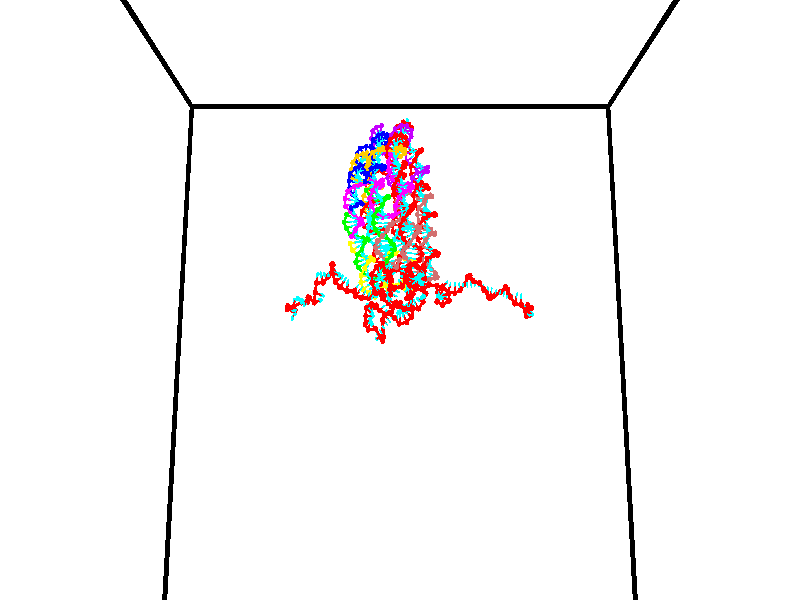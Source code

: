 // switches for output
#declare DRAW_BASES = 1; // possible values are 0, 1; only relevant for DNA ribbons
#declare DRAW_BASES_TYPE = 3; // possible values are 1, 2, 3; only relevant for DNA ribbons
#declare DRAW_FOG = 0; // set to 1 to enable fog

#include "colors.inc"

#include "transforms.inc"
background { rgb <1, 1, 1>}

#default {
   normal{
       ripples 0.25
       frequency 0.20
       turbulence 0.2
       lambda 5
   }
	finish {
		phong 0.1
		phong_size 40.
	}
}

// original window dimensions: 1024x640


// camera settings

camera {
	sky <0, 0.179814, -0.983701>
	up <0, 0.179814, -0.983701>
	right 1.6 * <1, 0, 0>
	location <35, 94.9851, 44.8844>
	look_at <35, 29.7336, 32.9568>
	direction <0, -65.2515, -11.9276>
	angle 67.0682
}


# declare cpy_camera_pos = <35, 94.9851, 44.8844>;
# if (DRAW_FOG = 1)
fog {
	fog_type 2
	up vnormalize(cpy_camera_pos)
	color rgbt<1,1,1,0.3>
	distance 1e-5
	fog_alt 3e-3
	fog_offset 56
}
# end


// LIGHTS

# declare lum = 6;
global_settings {
	ambient_light rgb lum * <0.05, 0.05, 0.05>
	max_trace_level 15
}# declare cpy_direct_light_amount = 0.25;
light_source
{	1000 * <-1, -1.16352, -0.803886>,
	rgb lum * cpy_direct_light_amount
	parallel
}

light_source
{	1000 * <1, 1.16352, 0.803886>,
	rgb lum * cpy_direct_light_amount
	parallel
}

// strand 0

// nucleotide -1

// particle -1
sphere {
	<24.426037, 34.957664, 34.777405> 0.250000
	pigment { color rgbt <1,0,0,0> }
	no_shadow
}
cylinder {
	<24.296696, 34.982014, 35.155132>,  <24.219091, 34.996624, 35.381767>, 0.100000
	pigment { color rgbt <1,0,0,0> }
	no_shadow
}
cylinder {
	<24.296696, 34.982014, 35.155132>,  <24.426037, 34.957664, 34.777405>, 0.100000
	pigment { color rgbt <1,0,0,0> }
	no_shadow
}

// particle -1
sphere {
	<24.296696, 34.982014, 35.155132> 0.100000
	pigment { color rgbt <1,0,0,0> }
	no_shadow
}
sphere {
	0, 1
	scale<0.080000,0.200000,0.300000>
	matrix <0.731208, 0.649507, 0.208509,
		-0.600647, 0.757915, -0.254534,
		-0.323354, 0.060877, 0.944318,
		24.199690, 35.000278, 35.438427>
	pigment { color rgbt <0,1,1,0> }
	no_shadow
}
cylinder {
	<24.237822, 35.626217, 34.876869>,  <24.426037, 34.957664, 34.777405>, 0.130000
	pigment { color rgbt <1,0,0,0> }
	no_shadow
}

// nucleotide -1

// particle -1
sphere {
	<24.237822, 35.626217, 34.876869> 0.250000
	pigment { color rgbt <1,0,0,0> }
	no_shadow
}
cylinder {
	<24.444317, 35.884850, 35.101521>,  <24.568214, 36.040031, 35.236313>, 0.100000
	pigment { color rgbt <1,0,0,0> }
	no_shadow
}
cylinder {
	<24.444317, 35.884850, 35.101521>,  <24.237822, 35.626217, 34.876869>, 0.100000
	pigment { color rgbt <1,0,0,0> }
	no_shadow
}

// particle -1
sphere {
	<24.444317, 35.884850, 35.101521> 0.100000
	pigment { color rgbt <1,0,0,0> }
	no_shadow
}
sphere {
	0, 1
	scale<0.080000,0.200000,0.300000>
	matrix <0.027256, 0.643035, -0.765352,
		-0.856012, 0.410410, 0.314334,
		0.516236, 0.646583, 0.561632,
		24.599188, 36.078823, 35.270012>
	pigment { color rgbt <0,1,1,0> }
	no_shadow
}
cylinder {
	<23.862997, 36.268299, 34.916840>,  <24.237822, 35.626217, 34.876869>, 0.130000
	pigment { color rgbt <1,0,0,0> }
	no_shadow
}

// nucleotide -1

// particle -1
sphere {
	<23.862997, 36.268299, 34.916840> 0.250000
	pigment { color rgbt <1,0,0,0> }
	no_shadow
}
cylinder {
	<24.257563, 36.306263, 34.970474>,  <24.494303, 36.329041, 35.002655>, 0.100000
	pigment { color rgbt <1,0,0,0> }
	no_shadow
}
cylinder {
	<24.257563, 36.306263, 34.970474>,  <23.862997, 36.268299, 34.916840>, 0.100000
	pigment { color rgbt <1,0,0,0> }
	no_shadow
}

// particle -1
sphere {
	<24.257563, 36.306263, 34.970474> 0.100000
	pigment { color rgbt <1,0,0,0> }
	no_shadow
}
sphere {
	0, 1
	scale<0.080000,0.200000,0.300000>
	matrix <0.024748, 0.721074, -0.692416,
		-0.162403, 0.686328, 0.708929,
		0.986414, 0.094906, 0.134090,
		24.553488, 36.334736, 35.010700>
	pigment { color rgbt <0,1,1,0> }
	no_shadow
}
cylinder {
	<24.066530, 37.077816, 34.809608>,  <23.862997, 36.268299, 34.916840>, 0.130000
	pigment { color rgbt <1,0,0,0> }
	no_shadow
}

// nucleotide -1

// particle -1
sphere {
	<24.066530, 37.077816, 34.809608> 0.250000
	pigment { color rgbt <1,0,0,0> }
	no_shadow
}
cylinder {
	<24.378418, 36.838329, 34.736320>,  <24.565552, 36.694637, 34.692348>, 0.100000
	pigment { color rgbt <1,0,0,0> }
	no_shadow
}
cylinder {
	<24.378418, 36.838329, 34.736320>,  <24.066530, 37.077816, 34.809608>, 0.100000
	pigment { color rgbt <1,0,0,0> }
	no_shadow
}

// particle -1
sphere {
	<24.378418, 36.838329, 34.736320> 0.100000
	pigment { color rgbt <1,0,0,0> }
	no_shadow
}
sphere {
	0, 1
	scale<0.080000,0.200000,0.300000>
	matrix <0.333100, 0.644436, -0.688293,
		0.530169, 0.475645, 0.701913,
		0.779721, -0.598719, -0.183223,
		24.612335, 36.658714, 34.681355>
	pigment { color rgbt <0,1,1,0> }
	no_shadow
}
cylinder {
	<24.726709, 37.304550, 34.852058>,  <24.066530, 37.077816, 34.809608>, 0.130000
	pigment { color rgbt <1,0,0,0> }
	no_shadow
}

// nucleotide -1

// particle -1
sphere {
	<24.726709, 37.304550, 34.852058> 0.250000
	pigment { color rgbt <1,0,0,0> }
	no_shadow
}
cylinder {
	<24.704945, 37.063618, 34.533501>,  <24.691885, 36.919060, 34.342365>, 0.100000
	pigment { color rgbt <1,0,0,0> }
	no_shadow
}
cylinder {
	<24.704945, 37.063618, 34.533501>,  <24.726709, 37.304550, 34.852058>, 0.100000
	pigment { color rgbt <1,0,0,0> }
	no_shadow
}

// particle -1
sphere {
	<24.704945, 37.063618, 34.533501> 0.100000
	pigment { color rgbt <1,0,0,0> }
	no_shadow
}
sphere {
	0, 1
	scale<0.080000,0.200000,0.300000>
	matrix <0.536839, 0.654850, -0.531955,
		0.841929, -0.456479, 0.287721,
		-0.054412, -0.602328, -0.796392,
		24.688622, 36.882919, 34.294582>
	pigment { color rgbt <0,1,1,0> }
	no_shadow
}
cylinder {
	<25.457058, 37.393879, 34.565216>,  <24.726709, 37.304550, 34.852058>, 0.130000
	pigment { color rgbt <1,0,0,0> }
	no_shadow
}

// nucleotide -1

// particle -1
sphere {
	<25.457058, 37.393879, 34.565216> 0.250000
	pigment { color rgbt <1,0,0,0> }
	no_shadow
}
cylinder {
	<25.310560, 37.739723, 34.427631>,  <25.222662, 37.947231, 34.345081>, 0.100000
	pigment { color rgbt <1,0,0,0> }
	no_shadow
}
cylinder {
	<25.310560, 37.739723, 34.427631>,  <25.457058, 37.393879, 34.565216>, 0.100000
	pigment { color rgbt <1,0,0,0> }
	no_shadow
}

// particle -1
sphere {
	<25.310560, 37.739723, 34.427631> 0.100000
	pigment { color rgbt <1,0,0,0> }
	no_shadow
}
sphere {
	0, 1
	scale<0.080000,0.200000,0.300000>
	matrix <0.556318, 0.499763, 0.663888,
		0.745906, 0.051794, -0.664035,
		-0.366245, 0.864612, -0.343962,
		25.200687, 37.999107, 34.324444>
	pigment { color rgbt <0,1,1,0> }
	no_shadow
}
cylinder {
	<26.073780, 37.788918, 34.611450>,  <25.457058, 37.393879, 34.565216>, 0.130000
	pigment { color rgbt <1,0,0,0> }
	no_shadow
}

// nucleotide -1

// particle -1
sphere {
	<26.073780, 37.788918, 34.611450> 0.250000
	pigment { color rgbt <1,0,0,0> }
	no_shadow
}
cylinder {
	<25.764162, 38.037975, 34.565544>,  <25.578392, 38.187408, 34.537998>, 0.100000
	pigment { color rgbt <1,0,0,0> }
	no_shadow
}
cylinder {
	<25.764162, 38.037975, 34.565544>,  <26.073780, 37.788918, 34.611450>, 0.100000
	pigment { color rgbt <1,0,0,0> }
	no_shadow
}

// particle -1
sphere {
	<25.764162, 38.037975, 34.565544> 0.100000
	pigment { color rgbt <1,0,0,0> }
	no_shadow
}
sphere {
	0, 1
	scale<0.080000,0.200000,0.300000>
	matrix <0.437693, 0.657222, 0.613582,
		0.457471, 0.424706, -0.781246,
		-0.774045, 0.622642, -0.114769,
		25.531948, 38.224770, 34.531113>
	pigment { color rgbt <0,1,1,0> }
	no_shadow
}
cylinder {
	<26.357697, 38.339123, 34.387661>,  <26.073780, 37.788918, 34.611450>, 0.130000
	pigment { color rgbt <1,0,0,0> }
	no_shadow
}

// nucleotide -1

// particle -1
sphere {
	<26.357697, 38.339123, 34.387661> 0.250000
	pigment { color rgbt <1,0,0,0> }
	no_shadow
}
cylinder {
	<26.019445, 38.426537, 34.582455>,  <25.816494, 38.478985, 34.699329>, 0.100000
	pigment { color rgbt <1,0,0,0> }
	no_shadow
}
cylinder {
	<26.019445, 38.426537, 34.582455>,  <26.357697, 38.339123, 34.387661>, 0.100000
	pigment { color rgbt <1,0,0,0> }
	no_shadow
}

// particle -1
sphere {
	<26.019445, 38.426537, 34.582455> 0.100000
	pigment { color rgbt <1,0,0,0> }
	no_shadow
}
sphere {
	0, 1
	scale<0.080000,0.200000,0.300000>
	matrix <0.530905, 0.438775, 0.724994,
		-0.055239, 0.871618, -0.487063,
		-0.845629, 0.218536, 0.486984,
		25.765757, 38.492096, 34.728550>
	pigment { color rgbt <0,1,1,0> }
	no_shadow
}
cylinder {
	<26.349014, 39.115845, 34.460880>,  <26.357697, 38.339123, 34.387661>, 0.130000
	pigment { color rgbt <1,0,0,0> }
	no_shadow
}

// nucleotide -1

// particle -1
sphere {
	<26.349014, 39.115845, 34.460880> 0.250000
	pigment { color rgbt <1,0,0,0> }
	no_shadow
}
cylinder {
	<26.147923, 38.917900, 34.744392>,  <26.027267, 38.799133, 34.914501>, 0.100000
	pigment { color rgbt <1,0,0,0> }
	no_shadow
}
cylinder {
	<26.147923, 38.917900, 34.744392>,  <26.349014, 39.115845, 34.460880>, 0.100000
	pigment { color rgbt <1,0,0,0> }
	no_shadow
}

// particle -1
sphere {
	<26.147923, 38.917900, 34.744392> 0.100000
	pigment { color rgbt <1,0,0,0> }
	no_shadow
}
sphere {
	0, 1
	scale<0.080000,0.200000,0.300000>
	matrix <0.455450, 0.545265, 0.703740,
		-0.734730, 0.676607, -0.048736,
		-0.502730, -0.494862, 0.708784,
		25.997103, 38.769440, 34.957027>
	pigment { color rgbt <0,1,1,0> }
	no_shadow
}
cylinder {
	<26.888912, 38.723587, 34.797943>,  <26.349014, 39.115845, 34.460880>, 0.130000
	pigment { color rgbt <1,0,0,0> }
	no_shadow
}

// nucleotide -1

// particle -1
sphere {
	<26.888912, 38.723587, 34.797943> 0.250000
	pigment { color rgbt <1,0,0,0> }
	no_shadow
}
cylinder {
	<27.231653, 38.917778, 34.728531>,  <27.437298, 39.034294, 34.686882>, 0.100000
	pigment { color rgbt <1,0,0,0> }
	no_shadow
}
cylinder {
	<27.231653, 38.917778, 34.728531>,  <26.888912, 38.723587, 34.797943>, 0.100000
	pigment { color rgbt <1,0,0,0> }
	no_shadow
}

// particle -1
sphere {
	<27.231653, 38.917778, 34.728531> 0.100000
	pigment { color rgbt <1,0,0,0> }
	no_shadow
}
sphere {
	0, 1
	scale<0.080000,0.200000,0.300000>
	matrix <0.279421, -0.720166, -0.635048,
		-0.433272, 0.495655, -0.752729,
		0.856854, 0.485477, -0.173531,
		27.488710, 39.063419, 34.676472>
	pigment { color rgbt <0,1,1,0> }
	no_shadow
}
cylinder {
	<26.987440, 38.982525, 34.055176>,  <26.888912, 38.723587, 34.797943>, 0.130000
	pigment { color rgbt <1,0,0,0> }
	no_shadow
}

// nucleotide -1

// particle -1
sphere {
	<26.987440, 38.982525, 34.055176> 0.250000
	pigment { color rgbt <1,0,0,0> }
	no_shadow
}
cylinder {
	<27.358736, 38.878807, 34.161861>,  <27.581514, 38.816578, 34.225872>, 0.100000
	pigment { color rgbt <1,0,0,0> }
	no_shadow
}
cylinder {
	<27.358736, 38.878807, 34.161861>,  <26.987440, 38.982525, 34.055176>, 0.100000
	pigment { color rgbt <1,0,0,0> }
	no_shadow
}

// particle -1
sphere {
	<27.358736, 38.878807, 34.161861> 0.100000
	pigment { color rgbt <1,0,0,0> }
	no_shadow
}
sphere {
	0, 1
	scale<0.080000,0.200000,0.300000>
	matrix <0.059148, -0.605004, -0.794022,
		0.367245, 0.752820, -0.546254,
		0.928242, -0.259291, 0.266712,
		27.637209, 38.801022, 34.241875>
	pigment { color rgbt <0,1,1,0> }
	no_shadow
}
cylinder {
	<27.084229, 38.965076, 33.303280>,  <26.987440, 38.982525, 34.055176>, 0.130000
	pigment { color rgbt <1,0,0,0> }
	no_shadow
}

// nucleotide -1

// particle -1
sphere {
	<27.084229, 38.965076, 33.303280> 0.250000
	pigment { color rgbt <1,0,0,0> }
	no_shadow
}
cylinder {
	<27.154503, 39.174953, 32.970093>,  <27.196667, 39.300880, 32.770180>, 0.100000
	pigment { color rgbt <1,0,0,0> }
	no_shadow
}
cylinder {
	<27.154503, 39.174953, 32.970093>,  <27.084229, 38.965076, 33.303280>, 0.100000
	pigment { color rgbt <1,0,0,0> }
	no_shadow
}

// particle -1
sphere {
	<27.154503, 39.174953, 32.970093> 0.100000
	pigment { color rgbt <1,0,0,0> }
	no_shadow
}
sphere {
	0, 1
	scale<0.080000,0.200000,0.300000>
	matrix <0.883081, 0.289961, 0.368904,
		0.435088, -0.800389, -0.412402,
		0.175686, 0.524691, -0.832967,
		27.207209, 39.332359, 32.720203>
	pigment { color rgbt <0,1,1,0> }
	no_shadow
}
cylinder {
	<27.731874, 39.078529, 33.262012>,  <27.084229, 38.965076, 33.303280>, 0.130000
	pigment { color rgbt <1,0,0,0> }
	no_shadow
}

// nucleotide -1

// particle -1
sphere {
	<27.731874, 39.078529, 33.262012> 0.250000
	pigment { color rgbt <1,0,0,0> }
	no_shadow
}
cylinder {
	<27.641617, 39.336712, 32.970131>,  <27.587461, 39.491623, 32.795002>, 0.100000
	pigment { color rgbt <1,0,0,0> }
	no_shadow
}
cylinder {
	<27.641617, 39.336712, 32.970131>,  <27.731874, 39.078529, 33.262012>, 0.100000
	pigment { color rgbt <1,0,0,0> }
	no_shadow
}

// particle -1
sphere {
	<27.641617, 39.336712, 32.970131> 0.100000
	pigment { color rgbt <1,0,0,0> }
	no_shadow
}
sphere {
	0, 1
	scale<0.080000,0.200000,0.300000>
	matrix <0.891363, 0.439051, 0.112725,
		0.393137, -0.624995, -0.674407,
		-0.225646, 0.645458, -0.729704,
		27.573923, 39.530350, 32.751221>
	pigment { color rgbt <0,1,1,0> }
	no_shadow
}
cylinder {
	<28.200006, 38.974915, 32.752491>,  <27.731874, 39.078529, 33.262012>, 0.130000
	pigment { color rgbt <1,0,0,0> }
	no_shadow
}

// nucleotide -1

// particle -1
sphere {
	<28.200006, 38.974915, 32.752491> 0.250000
	pigment { color rgbt <1,0,0,0> }
	no_shadow
}
cylinder {
	<28.043049, 39.342773, 32.745937>,  <27.948874, 39.563488, 32.742004>, 0.100000
	pigment { color rgbt <1,0,0,0> }
	no_shadow
}
cylinder {
	<28.043049, 39.342773, 32.745937>,  <28.200006, 38.974915, 32.752491>, 0.100000
	pigment { color rgbt <1,0,0,0> }
	no_shadow
}

// particle -1
sphere {
	<28.043049, 39.342773, 32.745937> 0.100000
	pigment { color rgbt <1,0,0,0> }
	no_shadow
}
sphere {
	0, 1
	scale<0.080000,0.200000,0.300000>
	matrix <0.919335, 0.392701, 0.024674,
		0.029127, -0.005384, -0.999561,
		-0.392396, 0.919651, -0.016388,
		27.925331, 39.618668, 32.741020>
	pigment { color rgbt <0,1,1,0> }
	no_shadow
}
cylinder {
	<28.603714, 39.335808, 32.253174>,  <28.200006, 38.974915, 32.752491>, 0.130000
	pigment { color rgbt <1,0,0,0> }
	no_shadow
}

// nucleotide -1

// particle -1
sphere {
	<28.603714, 39.335808, 32.253174> 0.250000
	pigment { color rgbt <1,0,0,0> }
	no_shadow
}
cylinder {
	<28.454718, 39.573586, 32.538239>,  <28.365320, 39.716251, 32.709278>, 0.100000
	pigment { color rgbt <1,0,0,0> }
	no_shadow
}
cylinder {
	<28.454718, 39.573586, 32.538239>,  <28.603714, 39.335808, 32.253174>, 0.100000
	pigment { color rgbt <1,0,0,0> }
	no_shadow
}

// particle -1
sphere {
	<28.454718, 39.573586, 32.538239> 0.100000
	pigment { color rgbt <1,0,0,0> }
	no_shadow
}
sphere {
	0, 1
	scale<0.080000,0.200000,0.300000>
	matrix <0.906351, 0.398056, 0.141701,
		-0.199448, 0.698708, -0.687043,
		-0.372489, 0.594440, 0.712666,
		28.342972, 39.751919, 32.752037>
	pigment { color rgbt <0,1,1,0> }
	no_shadow
}
cylinder {
	<28.730850, 39.978546, 32.019951>,  <28.603714, 39.335808, 32.253174>, 0.130000
	pigment { color rgbt <1,0,0,0> }
	no_shadow
}

// nucleotide -1

// particle -1
sphere {
	<28.730850, 39.978546, 32.019951> 0.250000
	pigment { color rgbt <1,0,0,0> }
	no_shadow
}
cylinder {
	<28.711649, 40.034840, 32.415504>,  <28.700129, 40.068615, 32.652836>, 0.100000
	pigment { color rgbt <1,0,0,0> }
	no_shadow
}
cylinder {
	<28.711649, 40.034840, 32.415504>,  <28.730850, 39.978546, 32.019951>, 0.100000
	pigment { color rgbt <1,0,0,0> }
	no_shadow
}

// particle -1
sphere {
	<28.711649, 40.034840, 32.415504> 0.100000
	pigment { color rgbt <1,0,0,0> }
	no_shadow
}
sphere {
	0, 1
	scale<0.080000,0.200000,0.300000>
	matrix <0.802887, 0.594384, -0.045614,
		-0.594196, 0.791772, -0.141522,
		-0.048002, 0.140730, 0.988884,
		28.697248, 40.077057, 32.712170>
	pigment { color rgbt <0,1,1,0> }
	no_shadow
}
cylinder {
	<28.735825, 40.749664, 32.206470>,  <28.730850, 39.978546, 32.019951>, 0.130000
	pigment { color rgbt <1,0,0,0> }
	no_shadow
}

// nucleotide -1

// particle -1
sphere {
	<28.735825, 40.749664, 32.206470> 0.250000
	pigment { color rgbt <1,0,0,0> }
	no_shadow
}
cylinder {
	<28.876188, 40.505508, 32.490524>,  <28.960407, 40.359016, 32.660957>, 0.100000
	pigment { color rgbt <1,0,0,0> }
	no_shadow
}
cylinder {
	<28.876188, 40.505508, 32.490524>,  <28.735825, 40.749664, 32.206470>, 0.100000
	pigment { color rgbt <1,0,0,0> }
	no_shadow
}

// particle -1
sphere {
	<28.876188, 40.505508, 32.490524> 0.100000
	pigment { color rgbt <1,0,0,0> }
	no_shadow
}
sphere {
	0, 1
	scale<0.080000,0.200000,0.300000>
	matrix <0.771499, 0.618252, 0.150178,
		-0.530710, 0.495170, 0.687862,
		0.350908, -0.610385, 0.710136,
		28.981461, 40.322392, 32.703564>
	pigment { color rgbt <0,1,1,0> }
	no_shadow
}
cylinder {
	<28.760328, 40.955452, 32.902557>,  <28.735825, 40.749664, 32.206470>, 0.130000
	pigment { color rgbt <1,0,0,0> }
	no_shadow
}

// nucleotide -1

// particle -1
sphere {
	<28.760328, 40.955452, 32.902557> 0.250000
	pigment { color rgbt <1,0,0,0> }
	no_shadow
}
cylinder {
	<29.069048, 40.701969, 32.923512>,  <29.254280, 40.549881, 32.936085>, 0.100000
	pigment { color rgbt <1,0,0,0> }
	no_shadow
}
cylinder {
	<29.069048, 40.701969, 32.923512>,  <28.760328, 40.955452, 32.902557>, 0.100000
	pigment { color rgbt <1,0,0,0> }
	no_shadow
}

// particle -1
sphere {
	<29.069048, 40.701969, 32.923512> 0.100000
	pigment { color rgbt <1,0,0,0> }
	no_shadow
}
sphere {
	0, 1
	scale<0.080000,0.200000,0.300000>
	matrix <0.540147, 0.696857, 0.471838,
		-0.335509, -0.335870, 0.880128,
		0.771800, -0.633704, 0.052383,
		29.300589, 40.511856, 32.939228>
	pigment { color rgbt <0,1,1,0> }
	no_shadow
}
cylinder {
	<29.092613, 40.998775, 33.577194>,  <28.760328, 40.955452, 32.902557>, 0.130000
	pigment { color rgbt <1,0,0,0> }
	no_shadow
}

// nucleotide -1

// particle -1
sphere {
	<29.092613, 40.998775, 33.577194> 0.250000
	pigment { color rgbt <1,0,0,0> }
	no_shadow
}
cylinder {
	<29.389257, 40.849583, 33.354160>,  <29.567244, 40.760067, 33.220341>, 0.100000
	pigment { color rgbt <1,0,0,0> }
	no_shadow
}
cylinder {
	<29.389257, 40.849583, 33.354160>,  <29.092613, 40.998775, 33.577194>, 0.100000
	pigment { color rgbt <1,0,0,0> }
	no_shadow
}

// particle -1
sphere {
	<29.389257, 40.849583, 33.354160> 0.100000
	pigment { color rgbt <1,0,0,0> }
	no_shadow
}
sphere {
	0, 1
	scale<0.080000,0.200000,0.300000>
	matrix <0.657044, 0.571520, 0.491587,
		0.135317, -0.730922, 0.668911,
		0.741609, -0.372984, -0.557584,
		29.611740, 40.737686, 33.186886>
	pigment { color rgbt <0,1,1,0> }
	no_shadow
}
cylinder {
	<29.526758, 41.049305, 34.037338>,  <29.092613, 40.998775, 33.577194>, 0.130000
	pigment { color rgbt <1,0,0,0> }
	no_shadow
}

// nucleotide -1

// particle -1
sphere {
	<29.526758, 41.049305, 34.037338> 0.250000
	pigment { color rgbt <1,0,0,0> }
	no_shadow
}
cylinder {
	<29.760113, 40.989357, 33.718040>,  <29.900126, 40.953388, 33.526463>, 0.100000
	pigment { color rgbt <1,0,0,0> }
	no_shadow
}
cylinder {
	<29.760113, 40.989357, 33.718040>,  <29.526758, 41.049305, 34.037338>, 0.100000
	pigment { color rgbt <1,0,0,0> }
	no_shadow
}

// particle -1
sphere {
	<29.760113, 40.989357, 33.718040> 0.100000
	pigment { color rgbt <1,0,0,0> }
	no_shadow
}
sphere {
	0, 1
	scale<0.080000,0.200000,0.300000>
	matrix <0.799255, 0.280660, 0.531433,
		0.144392, -0.948034, 0.283516,
		0.583388, -0.149867, -0.798247,
		29.935129, 40.944397, 33.478565>
	pigment { color rgbt <0,1,1,0> }
	no_shadow
}
cylinder {
	<30.131731, 40.566795, 34.232925>,  <29.526758, 41.049305, 34.037338>, 0.130000
	pigment { color rgbt <1,0,0,0> }
	no_shadow
}

// nucleotide -1

// particle -1
sphere {
	<30.131731, 40.566795, 34.232925> 0.250000
	pigment { color rgbt <1,0,0,0> }
	no_shadow
}
cylinder {
	<30.192768, 40.821655, 33.930733>,  <30.229391, 40.974571, 33.749416>, 0.100000
	pigment { color rgbt <1,0,0,0> }
	no_shadow
}
cylinder {
	<30.192768, 40.821655, 33.930733>,  <30.131731, 40.566795, 34.232925>, 0.100000
	pigment { color rgbt <1,0,0,0> }
	no_shadow
}

// particle -1
sphere {
	<30.192768, 40.821655, 33.930733> 0.100000
	pigment { color rgbt <1,0,0,0> }
	no_shadow
}
sphere {
	0, 1
	scale<0.080000,0.200000,0.300000>
	matrix <0.811331, 0.355735, 0.463891,
		0.564320, -0.683733, -0.462658,
		0.152594, 0.637152, -0.755482,
		30.238546, 41.012802, 33.704086>
	pigment { color rgbt <0,1,1,0> }
	no_shadow
}
cylinder {
	<30.815254, 41.018764, 34.351944>,  <30.131731, 40.566795, 34.232925>, 0.130000
	pigment { color rgbt <1,0,0,0> }
	no_shadow
}

// nucleotide -1

// particle -1
sphere {
	<30.815254, 41.018764, 34.351944> 0.250000
	pigment { color rgbt <1,0,0,0> }
	no_shadow
}
cylinder {
	<30.951904, 40.743305, 34.096111>,  <31.033894, 40.578030, 33.942612>, 0.100000
	pigment { color rgbt <1,0,0,0> }
	no_shadow
}
cylinder {
	<30.951904, 40.743305, 34.096111>,  <30.815254, 41.018764, 34.351944>, 0.100000
	pigment { color rgbt <1,0,0,0> }
	no_shadow
}

// particle -1
sphere {
	<30.951904, 40.743305, 34.096111> 0.100000
	pigment { color rgbt <1,0,0,0> }
	no_shadow
}
sphere {
	0, 1
	scale<0.080000,0.200000,0.300000>
	matrix <0.814385, -0.122774, 0.567188,
		-0.469115, -0.714629, 0.518880,
		0.341624, -0.688645, -0.639579,
		31.054392, 40.536713, 33.904236>
	pigment { color rgbt <0,1,1,0> }
	no_shadow
}
cylinder {
	<30.920774, 40.438602, 34.594944>,  <30.815254, 41.018764, 34.351944>, 0.130000
	pigment { color rgbt <1,0,0,0> }
	no_shadow
}

// nucleotide -1

// particle -1
sphere {
	<30.920774, 40.438602, 34.594944> 0.250000
	pigment { color rgbt <1,0,0,0> }
	no_shadow
}
cylinder {
	<31.183569, 40.420918, 34.293903>,  <31.341246, 40.410309, 34.113277>, 0.100000
	pigment { color rgbt <1,0,0,0> }
	no_shadow
}
cylinder {
	<31.183569, 40.420918, 34.293903>,  <30.920774, 40.438602, 34.594944>, 0.100000
	pigment { color rgbt <1,0,0,0> }
	no_shadow
}

// particle -1
sphere {
	<31.183569, 40.420918, 34.293903> 0.100000
	pigment { color rgbt <1,0,0,0> }
	no_shadow
}
sphere {
	0, 1
	scale<0.080000,0.200000,0.300000>
	matrix <0.702244, -0.327283, 0.632250,
		-0.274265, -0.943892, -0.183975,
		0.656988, -0.044208, -0.752604,
		31.380665, 40.407654, 34.068123>
	pigment { color rgbt <0,1,1,0> }
	no_shadow
}
cylinder {
	<31.429472, 39.735786, 34.620110>,  <30.920774, 40.438602, 34.594944>, 0.130000
	pigment { color rgbt <1,0,0,0> }
	no_shadow
}

// nucleotide -1

// particle -1
sphere {
	<31.429472, 39.735786, 34.620110> 0.250000
	pigment { color rgbt <1,0,0,0> }
	no_shadow
}
cylinder {
	<31.596897, 40.053638, 34.444214>,  <31.697351, 40.244350, 34.338676>, 0.100000
	pigment { color rgbt <1,0,0,0> }
	no_shadow
}
cylinder {
	<31.596897, 40.053638, 34.444214>,  <31.429472, 39.735786, 34.620110>, 0.100000
	pigment { color rgbt <1,0,0,0> }
	no_shadow
}

// particle -1
sphere {
	<31.596897, 40.053638, 34.444214> 0.100000
	pigment { color rgbt <1,0,0,0> }
	no_shadow
}
sphere {
	0, 1
	scale<0.080000,0.200000,0.300000>
	matrix <0.858410, -0.188052, 0.477252,
		0.296545, -0.577234, -0.760830,
		0.418561, 0.794630, -0.439737,
		31.722466, 40.292027, 34.312294>
	pigment { color rgbt <0,1,1,0> }
	no_shadow
}
cylinder {
	<32.089798, 39.481464, 34.564262>,  <31.429472, 39.735786, 34.620110>, 0.130000
	pigment { color rgbt <1,0,0,0> }
	no_shadow
}

// nucleotide -1

// particle -1
sphere {
	<32.089798, 39.481464, 34.564262> 0.250000
	pigment { color rgbt <1,0,0,0> }
	no_shadow
}
cylinder {
	<32.116501, 39.874477, 34.494781>,  <32.132523, 40.110287, 34.453091>, 0.100000
	pigment { color rgbt <1,0,0,0> }
	no_shadow
}
cylinder {
	<32.116501, 39.874477, 34.494781>,  <32.089798, 39.481464, 34.564262>, 0.100000
	pigment { color rgbt <1,0,0,0> }
	no_shadow
}

// particle -1
sphere {
	<32.116501, 39.874477, 34.494781> 0.100000
	pigment { color rgbt <1,0,0,0> }
	no_shadow
}
sphere {
	0, 1
	scale<0.080000,0.200000,0.300000>
	matrix <0.865504, 0.029592, 0.500028,
		0.496434, -0.183724, -0.848410,
		0.066761, 0.982532, -0.173705,
		32.136528, 40.169235, 34.442669>
	pigment { color rgbt <0,1,1,0> }
	no_shadow
}
cylinder {
	<32.680508, 39.749516, 34.237640>,  <32.089798, 39.481464, 34.564262>, 0.130000
	pigment { color rgbt <1,0,0,0> }
	no_shadow
}

// nucleotide -1

// particle -1
sphere {
	<32.680508, 39.749516, 34.237640> 0.250000
	pigment { color rgbt <1,0,0,0> }
	no_shadow
}
cylinder {
	<32.545780, 40.034992, 34.483307>,  <32.464943, 40.206276, 34.630707>, 0.100000
	pigment { color rgbt <1,0,0,0> }
	no_shadow
}
cylinder {
	<32.545780, 40.034992, 34.483307>,  <32.680508, 39.749516, 34.237640>, 0.100000
	pigment { color rgbt <1,0,0,0> }
	no_shadow
}

// particle -1
sphere {
	<32.545780, 40.034992, 34.483307> 0.100000
	pigment { color rgbt <1,0,0,0> }
	no_shadow
}
sphere {
	0, 1
	scale<0.080000,0.200000,0.300000>
	matrix <0.862902, -0.027040, 0.504648,
		0.376768, 0.699943, -0.606734,
		-0.336818, 0.713687, 0.614170,
		32.444736, 40.249100, 34.667557>
	pigment { color rgbt <0,1,1,0> }
	no_shadow
}
cylinder {
	<33.305336, 39.286469, 33.984245>,  <32.680508, 39.749516, 34.237640>, 0.130000
	pigment { color rgbt <1,0,0,0> }
	no_shadow
}

// nucleotide -1

// particle -1
sphere {
	<33.305336, 39.286469, 33.984245> 0.250000
	pigment { color rgbt <1,0,0,0> }
	no_shadow
}
cylinder {
	<32.991146, 39.113445, 34.161301>,  <32.802631, 39.009632, 34.267536>, 0.100000
	pigment { color rgbt <1,0,0,0> }
	no_shadow
}
cylinder {
	<32.991146, 39.113445, 34.161301>,  <33.305336, 39.286469, 33.984245>, 0.100000
	pigment { color rgbt <1,0,0,0> }
	no_shadow
}

// particle -1
sphere {
	<32.991146, 39.113445, 34.161301> 0.100000
	pigment { color rgbt <1,0,0,0> }
	no_shadow
}
sphere {
	0, 1
	scale<0.080000,0.200000,0.300000>
	matrix <0.149882, -0.826865, -0.542061,
		0.600477, -0.359428, 0.714310,
		-0.785470, -0.432557, 0.442641,
		32.755505, 38.983677, 34.294094>
	pigment { color rgbt <0,1,1,0> }
	no_shadow
}
cylinder {
	<33.511246, 38.681797, 34.235119>,  <33.305336, 39.286469, 33.984245>, 0.130000
	pigment { color rgbt <1,0,0,0> }
	no_shadow
}

// nucleotide -1

// particle -1
sphere {
	<33.511246, 38.681797, 34.235119> 0.250000
	pigment { color rgbt <1,0,0,0> }
	no_shadow
}
cylinder {
	<33.119106, 38.668240, 34.157391>,  <32.883823, 38.660107, 34.110752>, 0.100000
	pigment { color rgbt <1,0,0,0> }
	no_shadow
}
cylinder {
	<33.119106, 38.668240, 34.157391>,  <33.511246, 38.681797, 34.235119>, 0.100000
	pigment { color rgbt <1,0,0,0> }
	no_shadow
}

// particle -1
sphere {
	<33.119106, 38.668240, 34.157391> 0.100000
	pigment { color rgbt <1,0,0,0> }
	no_shadow
}
sphere {
	0, 1
	scale<0.080000,0.200000,0.300000>
	matrix <0.139456, -0.815807, -0.561258,
		-0.139506, -0.577330, 0.804505,
		-0.980352, -0.033894, -0.194322,
		32.825001, 38.658070, 34.099094>
	pigment { color rgbt <0,1,1,0> }
	no_shadow
}
cylinder {
	<33.279606, 37.893852, 34.295303>,  <33.511246, 38.681797, 34.235119>, 0.130000
	pigment { color rgbt <1,0,0,0> }
	no_shadow
}

// nucleotide -1

// particle -1
sphere {
	<33.279606, 37.893852, 34.295303> 0.250000
	pigment { color rgbt <1,0,0,0> }
	no_shadow
}
cylinder {
	<33.037376, 38.111176, 34.062721>,  <32.892040, 38.241570, 33.923172>, 0.100000
	pigment { color rgbt <1,0,0,0> }
	no_shadow
}
cylinder {
	<33.037376, 38.111176, 34.062721>,  <33.279606, 37.893852, 34.295303>, 0.100000
	pigment { color rgbt <1,0,0,0> }
	no_shadow
}

// particle -1
sphere {
	<33.037376, 38.111176, 34.062721> 0.100000
	pigment { color rgbt <1,0,0,0> }
	no_shadow
}
sphere {
	0, 1
	scale<0.080000,0.200000,0.300000>
	matrix <0.030420, -0.714330, -0.699148,
		-0.795208, -0.441073, 0.416051,
		-0.605573, 0.543312, -0.581458,
		32.855705, 38.274170, 33.888283>
	pigment { color rgbt <0,1,1,0> }
	no_shadow
}
cylinder {
	<33.009178, 37.366402, 33.800446>,  <33.279606, 37.893852, 34.295303>, 0.130000
	pigment { color rgbt <1,0,0,0> }
	no_shadow
}

// nucleotide -1

// particle -1
sphere {
	<33.009178, 37.366402, 33.800446> 0.250000
	pigment { color rgbt <1,0,0,0> }
	no_shadow
}
cylinder {
	<32.918930, 37.711014, 33.618519>,  <32.864780, 37.917782, 33.509365>, 0.100000
	pigment { color rgbt <1,0,0,0> }
	no_shadow
}
cylinder {
	<32.918930, 37.711014, 33.618519>,  <33.009178, 37.366402, 33.800446>, 0.100000
	pigment { color rgbt <1,0,0,0> }
	no_shadow
}

// particle -1
sphere {
	<32.918930, 37.711014, 33.618519> 0.100000
	pigment { color rgbt <1,0,0,0> }
	no_shadow
}
sphere {
	0, 1
	scale<0.080000,0.200000,0.300000>
	matrix <-0.177914, -0.495438, -0.850228,
		-0.957832, -0.110913, 0.265060,
		-0.225622, 0.861533, -0.454813,
		32.851242, 37.969475, 33.482075>
	pigment { color rgbt <0,1,1,0> }
	no_shadow
}
cylinder {
	<32.522400, 36.954346, 33.461384>,  <33.009178, 37.366402, 33.800446>, 0.130000
	pigment { color rgbt <1,0,0,0> }
	no_shadow
}

// nucleotide -1

// particle -1
sphere {
	<32.522400, 36.954346, 33.461384> 0.250000
	pigment { color rgbt <1,0,0,0> }
	no_shadow
}
cylinder {
	<32.678364, 37.271423, 33.273937>,  <32.771942, 37.461670, 33.161469>, 0.100000
	pigment { color rgbt <1,0,0,0> }
	no_shadow
}
cylinder {
	<32.678364, 37.271423, 33.273937>,  <32.522400, 36.954346, 33.461384>, 0.100000
	pigment { color rgbt <1,0,0,0> }
	no_shadow
}

// particle -1
sphere {
	<32.678364, 37.271423, 33.273937> 0.100000
	pigment { color rgbt <1,0,0,0> }
	no_shadow
}
sphere {
	0, 1
	scale<0.080000,0.200000,0.300000>
	matrix <-0.050864, -0.489579, -0.870474,
		-0.919445, 0.363246, -0.150574,
		0.389914, 0.792695, -0.468617,
		32.795338, 37.509232, 33.133350>
	pigment { color rgbt <0,1,1,0> }
	no_shadow
}
cylinder {
	<32.253578, 37.010582, 32.866074>,  <32.522400, 36.954346, 33.461384>, 0.130000
	pigment { color rgbt <1,0,0,0> }
	no_shadow
}

// nucleotide -1

// particle -1
sphere {
	<32.253578, 37.010582, 32.866074> 0.250000
	pigment { color rgbt <1,0,0,0> }
	no_shadow
}
cylinder {
	<32.587341, 37.210541, 32.773239>,  <32.787601, 37.330517, 32.717541>, 0.100000
	pigment { color rgbt <1,0,0,0> }
	no_shadow
}
cylinder {
	<32.587341, 37.210541, 32.773239>,  <32.253578, 37.010582, 32.866074>, 0.100000
	pigment { color rgbt <1,0,0,0> }
	no_shadow
}

// particle -1
sphere {
	<32.587341, 37.210541, 32.773239> 0.100000
	pigment { color rgbt <1,0,0,0> }
	no_shadow
}
sphere {
	0, 1
	scale<0.080000,0.200000,0.300000>
	matrix <0.093340, -0.543183, -0.834410,
		-0.543183, 0.674577, -0.499898,
		0.834410, 0.499898, -0.232083,
		32.837666, 37.360512, 32.703613>
	pigment { color rgbt <0,1,1,0> }
	no_shadow
}
cylinder {
	<32.232346, 37.169407, 32.194157>,  <32.253578, 37.010582, 32.866074>, 0.130000
	pigment { color rgbt <1,0,0,0> }
	no_shadow
}

// nucleotide -1

// particle -1
sphere {
	<32.232346, 37.169407, 32.194157> 0.250000
	pigment { color rgbt <1,0,0,0> }
	no_shadow
}
cylinder {
	<32.620338, 37.188465, 32.289543>,  <32.853134, 37.199898, 32.346775>, 0.100000
	pigment { color rgbt <1,0,0,0> }
	no_shadow
}
cylinder {
	<32.620338, 37.188465, 32.289543>,  <32.232346, 37.169407, 32.194157>, 0.100000
	pigment { color rgbt <1,0,0,0> }
	no_shadow
}

// particle -1
sphere {
	<32.620338, 37.188465, 32.289543> 0.100000
	pigment { color rgbt <1,0,0,0> }
	no_shadow
}
sphere {
	0, 1
	scale<0.080000,0.200000,0.300000>
	matrix <0.222017, -0.573593, -0.788479,
		0.099218, 0.817754, -0.566952,
		0.969982, 0.047642, 0.238466,
		32.911331, 37.202759, 32.361084>
	pigment { color rgbt <0,1,1,0> }
	no_shadow
}
cylinder {
	<32.685349, 37.525288, 31.658144>,  <32.232346, 37.169407, 32.194157>, 0.130000
	pigment { color rgbt <1,0,0,0> }
	no_shadow
}

// nucleotide -1

// particle -1
sphere {
	<32.685349, 37.525288, 31.658144> 0.250000
	pigment { color rgbt <1,0,0,0> }
	no_shadow
}
cylinder {
	<32.857937, 37.235561, 31.873251>,  <32.961491, 37.061726, 32.002316>, 0.100000
	pigment { color rgbt <1,0,0,0> }
	no_shadow
}
cylinder {
	<32.857937, 37.235561, 31.873251>,  <32.685349, 37.525288, 31.658144>, 0.100000
	pigment { color rgbt <1,0,0,0> }
	no_shadow
}

// particle -1
sphere {
	<32.857937, 37.235561, 31.873251> 0.100000
	pigment { color rgbt <1,0,0,0> }
	no_shadow
}
sphere {
	0, 1
	scale<0.080000,0.200000,0.300000>
	matrix <0.212873, -0.497533, -0.840920,
		0.876650, 0.477312, -0.060486,
		0.431475, -0.724316, 0.537769,
		32.987381, 37.018265, 32.034580>
	pigment { color rgbt <0,1,1,0> }
	no_shadow
}
cylinder {
	<33.293358, 37.277626, 31.341814>,  <32.685349, 37.525288, 31.658144>, 0.130000
	pigment { color rgbt <1,0,0,0> }
	no_shadow
}

// nucleotide -1

// particle -1
sphere {
	<33.293358, 37.277626, 31.341814> 0.250000
	pigment { color rgbt <1,0,0,0> }
	no_shadow
}
cylinder {
	<33.146824, 36.963058, 31.540752>,  <33.058903, 36.774319, 31.660114>, 0.100000
	pigment { color rgbt <1,0,0,0> }
	no_shadow
}
cylinder {
	<33.146824, 36.963058, 31.540752>,  <33.293358, 37.277626, 31.341814>, 0.100000
	pigment { color rgbt <1,0,0,0> }
	no_shadow
}

// particle -1
sphere {
	<33.146824, 36.963058, 31.540752> 0.100000
	pigment { color rgbt <1,0,0,0> }
	no_shadow
}
sphere {
	0, 1
	scale<0.080000,0.200000,0.300000>
	matrix <0.429250, -0.617058, -0.659533,
		0.825558, -0.028122, 0.563617,
		-0.366332, -0.786415, 0.497345,
		33.036922, 36.727135, 31.689957>
	pigment { color rgbt <0,1,1,0> }
	no_shadow
}
cylinder {
	<33.527462, 37.518497, 32.015022>,  <33.293358, 37.277626, 31.341814>, 0.130000
	pigment { color rgbt <1,0,0,0> }
	no_shadow
}

// nucleotide -1

// particle -1
sphere {
	<33.527462, 37.518497, 32.015022> 0.250000
	pigment { color rgbt <1,0,0,0> }
	no_shadow
}
cylinder {
	<33.831741, 37.736809, 31.874472>,  <34.014309, 37.867794, 31.790142>, 0.100000
	pigment { color rgbt <1,0,0,0> }
	no_shadow
}
cylinder {
	<33.831741, 37.736809, 31.874472>,  <33.527462, 37.518497, 32.015022>, 0.100000
	pigment { color rgbt <1,0,0,0> }
	no_shadow
}

// particle -1
sphere {
	<33.831741, 37.736809, 31.874472> 0.100000
	pigment { color rgbt <1,0,0,0> }
	no_shadow
}
sphere {
	0, 1
	scale<0.080000,0.200000,0.300000>
	matrix <0.577688, -0.322400, 0.749890,
		0.295988, -0.773427, -0.560538,
		0.760702, 0.545774, -0.351372,
		34.059952, 37.900539, 31.769060>
	pigment { color rgbt <0,1,1,0> }
	no_shadow
}
cylinder {
	<34.253437, 37.108063, 31.932671>,  <33.527462, 37.518497, 32.015022>, 0.130000
	pigment { color rgbt <1,0,0,0> }
	no_shadow
}

// nucleotide -1

// particle -1
sphere {
	<34.253437, 37.108063, 31.932671> 0.250000
	pigment { color rgbt <1,0,0,0> }
	no_shadow
}
cylinder {
	<34.334930, 37.462490, 32.099224>,  <34.383827, 37.675148, 32.199158>, 0.100000
	pigment { color rgbt <1,0,0,0> }
	no_shadow
}
cylinder {
	<34.334930, 37.462490, 32.099224>,  <34.253437, 37.108063, 31.932671>, 0.100000
	pigment { color rgbt <1,0,0,0> }
	no_shadow
}

// particle -1
sphere {
	<34.334930, 37.462490, 32.099224> 0.100000
	pigment { color rgbt <1,0,0,0> }
	no_shadow
}
sphere {
	0, 1
	scale<0.080000,0.200000,0.300000>
	matrix <0.550768, -0.455353, 0.699506,
		0.809411, 0.086817, -0.580790,
		0.203735, 0.886068, 0.416384,
		34.396049, 37.728310, 32.224140>
	pigment { color rgbt <0,1,1,0> }
	no_shadow
}
cylinder {
	<34.183884, 37.197567, 32.702831>,  <34.253437, 37.108063, 31.932671>, 0.130000
	pigment { color rgbt <1,0,0,0> }
	no_shadow
}

// nucleotide -1

// particle -1
sphere {
	<34.183884, 37.197567, 32.702831> 0.250000
	pigment { color rgbt <1,0,0,0> }
	no_shadow
}
cylinder {
	<33.803665, 37.186481, 32.579090>,  <33.575535, 37.179832, 32.504845>, 0.100000
	pigment { color rgbt <1,0,0,0> }
	no_shadow
}
cylinder {
	<33.803665, 37.186481, 32.579090>,  <34.183884, 37.197567, 32.702831>, 0.100000
	pigment { color rgbt <1,0,0,0> }
	no_shadow
}

// particle -1
sphere {
	<33.803665, 37.186481, 32.579090> 0.100000
	pigment { color rgbt <1,0,0,0> }
	no_shadow
}
sphere {
	0, 1
	scale<0.080000,0.200000,0.300000>
	matrix <-0.259213, 0.619479, 0.740983,
		0.171104, 0.784524, -0.596024,
		-0.950543, -0.027712, -0.309354,
		33.518501, 37.178169, 32.486282>
	pigment { color rgbt <0,1,1,0> }
	no_shadow
}
cylinder {
	<33.882881, 38.008198, 32.576244>,  <34.183884, 37.197567, 32.702831>, 0.130000
	pigment { color rgbt <1,0,0,0> }
	no_shadow
}

// nucleotide -1

// particle -1
sphere {
	<33.882881, 38.008198, 32.576244> 0.250000
	pigment { color rgbt <1,0,0,0> }
	no_shadow
}
cylinder {
	<33.587723, 37.745686, 32.639248>,  <33.410629, 37.588177, 32.677052>, 0.100000
	pigment { color rgbt <1,0,0,0> }
	no_shadow
}
cylinder {
	<33.587723, 37.745686, 32.639248>,  <33.882881, 38.008198, 32.576244>, 0.100000
	pigment { color rgbt <1,0,0,0> }
	no_shadow
}

// particle -1
sphere {
	<33.587723, 37.745686, 32.639248> 0.100000
	pigment { color rgbt <1,0,0,0> }
	no_shadow
}
sphere {
	0, 1
	scale<0.080000,0.200000,0.300000>
	matrix <-0.368001, 0.586864, 0.721225,
		-0.565763, 0.474224, -0.674555,
		-0.737894, -0.656279, 0.157511,
		33.366356, 37.548801, 32.686501>
	pigment { color rgbt <0,1,1,0> }
	no_shadow
}
cylinder {
	<34.082905, 37.833748, 33.280598>,  <33.882881, 38.008198, 32.576244>, 0.130000
	pigment { color rgbt <1,0,0,0> }
	no_shadow
}

// nucleotide -1

// particle -1
sphere {
	<34.082905, 37.833748, 33.280598> 0.250000
	pigment { color rgbt <1,0,0,0> }
	no_shadow
}
cylinder {
	<33.982140, 37.530220, 33.520844>,  <33.921680, 37.348106, 33.664993>, 0.100000
	pigment { color rgbt <1,0,0,0> }
	no_shadow
}
cylinder {
	<33.982140, 37.530220, 33.520844>,  <34.082905, 37.833748, 33.280598>, 0.100000
	pigment { color rgbt <1,0,0,0> }
	no_shadow
}

// particle -1
sphere {
	<33.982140, 37.530220, 33.520844> 0.100000
	pigment { color rgbt <1,0,0,0> }
	no_shadow
}
sphere {
	0, 1
	scale<0.080000,0.200000,0.300000>
	matrix <0.445477, 0.460044, 0.768056,
		-0.859123, 0.461042, 0.222145,
		-0.251910, -0.758815, 0.600618,
		33.906567, 37.302574, 33.701027>
	pigment { color rgbt <0,1,1,0> }
	no_shadow
}
cylinder {
	<34.108170, 38.090973, 34.033916>,  <34.082905, 37.833748, 33.280598>, 0.130000
	pigment { color rgbt <1,0,0,0> }
	no_shadow
}

// nucleotide -1

// particle -1
sphere {
	<34.108170, 38.090973, 34.033916> 0.250000
	pigment { color rgbt <1,0,0,0> }
	no_shadow
}
cylinder {
	<34.351929, 38.389122, 34.142029>,  <34.498184, 38.568012, 34.206898>, 0.100000
	pigment { color rgbt <1,0,0,0> }
	no_shadow
}
cylinder {
	<34.351929, 38.389122, 34.142029>,  <34.108170, 38.090973, 34.033916>, 0.100000
	pigment { color rgbt <1,0,0,0> }
	no_shadow
}

// particle -1
sphere {
	<34.351929, 38.389122, 34.142029> 0.100000
	pigment { color rgbt <1,0,0,0> }
	no_shadow
}
sphere {
	0, 1
	scale<0.080000,0.200000,0.300000>
	matrix <0.333112, 0.068648, -0.940385,
		-0.719491, 0.663105, -0.206458,
		0.609401, 0.745372, 0.270280,
		34.534748, 38.612732, 34.223114>
	pigment { color rgbt <0,1,1,0> }
	no_shadow
}
cylinder {
	<34.036823, 38.788094, 33.743351>,  <34.108170, 38.090973, 34.033916>, 0.130000
	pigment { color rgbt <1,0,0,0> }
	no_shadow
}

// nucleotide -1

// particle -1
sphere {
	<34.036823, 38.788094, 33.743351> 0.250000
	pigment { color rgbt <1,0,0,0> }
	no_shadow
}
cylinder {
	<34.418980, 38.699486, 33.821491>,  <34.648273, 38.646320, 33.868374>, 0.100000
	pigment { color rgbt <1,0,0,0> }
	no_shadow
}
cylinder {
	<34.418980, 38.699486, 33.821491>,  <34.036823, 38.788094, 33.743351>, 0.100000
	pigment { color rgbt <1,0,0,0> }
	no_shadow
}

// particle -1
sphere {
	<34.418980, 38.699486, 33.821491> 0.100000
	pigment { color rgbt <1,0,0,0> }
	no_shadow
}
sphere {
	0, 1
	scale<0.080000,0.200000,0.300000>
	matrix <0.260716, 0.321747, -0.910223,
		0.138781, 0.920547, 0.365148,
		0.955388, -0.221522, 0.195349,
		34.705597, 38.633030, 33.880096>
	pigment { color rgbt <0,1,1,0> }
	no_shadow
}
cylinder {
	<34.510456, 39.420486, 33.748138>,  <34.036823, 38.788094, 33.743351>, 0.130000
	pigment { color rgbt <1,0,0,0> }
	no_shadow
}

// nucleotide -1

// particle -1
sphere {
	<34.510456, 39.420486, 33.748138> 0.250000
	pigment { color rgbt <1,0,0,0> }
	no_shadow
}
cylinder {
	<34.756329, 39.125767, 33.635498>,  <34.903851, 38.948936, 33.567913>, 0.100000
	pigment { color rgbt <1,0,0,0> }
	no_shadow
}
cylinder {
	<34.756329, 39.125767, 33.635498>,  <34.510456, 39.420486, 33.748138>, 0.100000
	pigment { color rgbt <1,0,0,0> }
	no_shadow
}

// particle -1
sphere {
	<34.756329, 39.125767, 33.635498> 0.100000
	pigment { color rgbt <1,0,0,0> }
	no_shadow
}
sphere {
	0, 1
	scale<0.080000,0.200000,0.300000>
	matrix <0.296360, 0.546580, -0.783211,
		0.730987, 0.397967, 0.554328,
		0.614677, -0.736799, -0.281602,
		34.940731, 38.904728, 33.551018>
	pigment { color rgbt <0,1,1,0> }
	no_shadow
}
cylinder {
	<35.206417, 39.548061, 33.685848>,  <34.510456, 39.420486, 33.748138>, 0.130000
	pigment { color rgbt <1,0,0,0> }
	no_shadow
}

// nucleotide -1

// particle -1
sphere {
	<35.206417, 39.548061, 33.685848> 0.250000
	pigment { color rgbt <1,0,0,0> }
	no_shadow
}
cylinder {
	<35.090260, 39.288567, 33.404476>,  <35.020565, 39.132870, 33.235653>, 0.100000
	pigment { color rgbt <1,0,0,0> }
	no_shadow
}
cylinder {
	<35.090260, 39.288567, 33.404476>,  <35.206417, 39.548061, 33.685848>, 0.100000
	pigment { color rgbt <1,0,0,0> }
	no_shadow
}

// particle -1
sphere {
	<35.090260, 39.288567, 33.404476> 0.100000
	pigment { color rgbt <1,0,0,0> }
	no_shadow
}
sphere {
	0, 1
	scale<0.080000,0.200000,0.300000>
	matrix <0.349226, 0.612550, -0.709100,
		0.890906, -0.451572, 0.048677,
		-0.290393, -0.648741, -0.703426,
		35.003143, 39.093945, 33.193447>
	pigment { color rgbt <0,1,1,0> }
	no_shadow
}
cylinder {
	<35.565308, 39.704319, 33.191494>,  <35.206417, 39.548061, 33.685848>, 0.130000
	pigment { color rgbt <1,0,0,0> }
	no_shadow
}

// nucleotide -1

// particle -1
sphere {
	<35.565308, 39.704319, 33.191494> 0.250000
	pigment { color rgbt <1,0,0,0> }
	no_shadow
}
cylinder {
	<35.349983, 39.444870, 32.976273>,  <35.220787, 39.289200, 32.847137>, 0.100000
	pigment { color rgbt <1,0,0,0> }
	no_shadow
}
cylinder {
	<35.349983, 39.444870, 32.976273>,  <35.565308, 39.704319, 33.191494>, 0.100000
	pigment { color rgbt <1,0,0,0> }
	no_shadow
}

// particle -1
sphere {
	<35.349983, 39.444870, 32.976273> 0.100000
	pigment { color rgbt <1,0,0,0> }
	no_shadow
}
sphere {
	0, 1
	scale<0.080000,0.200000,0.300000>
	matrix <0.342838, 0.414692, -0.842908,
		0.769859, -0.638213, -0.000860,
		-0.538311, -0.648625, -0.538058,
		35.188488, 39.250282, 32.814854>
	pigment { color rgbt <0,1,1,0> }
	no_shadow
}
cylinder {
	<35.997761, 39.512802, 32.576290>,  <35.565308, 39.704319, 33.191494>, 0.130000
	pigment { color rgbt <1,0,0,0> }
	no_shadow
}

// nucleotide -1

// particle -1
sphere {
	<35.997761, 39.512802, 32.576290> 0.250000
	pigment { color rgbt <1,0,0,0> }
	no_shadow
}
cylinder {
	<35.611771, 39.458683, 32.486393>,  <35.380177, 39.426212, 32.432453>, 0.100000
	pigment { color rgbt <1,0,0,0> }
	no_shadow
}
cylinder {
	<35.611771, 39.458683, 32.486393>,  <35.997761, 39.512802, 32.576290>, 0.100000
	pigment { color rgbt <1,0,0,0> }
	no_shadow
}

// particle -1
sphere {
	<35.611771, 39.458683, 32.486393> 0.100000
	pigment { color rgbt <1,0,0,0> }
	no_shadow
}
sphere {
	0, 1
	scale<0.080000,0.200000,0.300000>
	matrix <0.113928, 0.555575, -0.823624,
		0.236300, -0.820384, -0.520703,
		-0.964978, -0.135300, -0.224747,
		35.322277, 39.418095, 32.418968>
	pigment { color rgbt <0,1,1,0> }
	no_shadow
}
cylinder {
	<35.993191, 39.357010, 31.880512>,  <35.997761, 39.512802, 32.576290>, 0.130000
	pigment { color rgbt <1,0,0,0> }
	no_shadow
}

// nucleotide -1

// particle -1
sphere {
	<35.993191, 39.357010, 31.880512> 0.250000
	pigment { color rgbt <1,0,0,0> }
	no_shadow
}
cylinder {
	<35.644814, 39.508862, 32.005306>,  <35.435787, 39.599972, 32.080181>, 0.100000
	pigment { color rgbt <1,0,0,0> }
	no_shadow
}
cylinder {
	<35.644814, 39.508862, 32.005306>,  <35.993191, 39.357010, 31.880512>, 0.100000
	pigment { color rgbt <1,0,0,0> }
	no_shadow
}

// particle -1
sphere {
	<35.644814, 39.508862, 32.005306> 0.100000
	pigment { color rgbt <1,0,0,0> }
	no_shadow
}
sphere {
	0, 1
	scale<0.080000,0.200000,0.300000>
	matrix <0.098554, 0.756969, -0.645976,
		-0.481395, -0.531862, -0.696693,
		-0.870945, 0.379632, 0.311984,
		35.383530, 39.622749, 32.098900>
	pigment { color rgbt <0,1,1,0> }
	no_shadow
}
cylinder {
	<36.649082, 39.423512, 32.089405>,  <35.993191, 39.357010, 31.880512>, 0.130000
	pigment { color rgbt <1,0,0,0> }
	no_shadow
}

// nucleotide -1

// particle -1
sphere {
	<36.649082, 39.423512, 32.089405> 0.250000
	pigment { color rgbt <1,0,0,0> }
	no_shadow
}
cylinder {
	<36.908371, 39.308022, 32.371243>,  <37.063942, 39.238728, 32.540344>, 0.100000
	pigment { color rgbt <1,0,0,0> }
	no_shadow
}
cylinder {
	<36.908371, 39.308022, 32.371243>,  <36.649082, 39.423512, 32.089405>, 0.100000
	pigment { color rgbt <1,0,0,0> }
	no_shadow
}

// particle -1
sphere {
	<36.908371, 39.308022, 32.371243> 0.100000
	pigment { color rgbt <1,0,0,0> }
	no_shadow
}
sphere {
	0, 1
	scale<0.080000,0.200000,0.300000>
	matrix <-0.485364, -0.869650, 0.090172,
		0.586714, -0.400435, -0.703860,
		0.648219, -0.288723, 0.704593,
		37.102837, 39.221405, 32.582619>
	pigment { color rgbt <0,1,1,0> }
	no_shadow
}
cylinder {
	<37.227909, 38.831894, 32.001411>,  <36.649082, 39.423512, 32.089405>, 0.130000
	pigment { color rgbt <1,0,0,0> }
	no_shadow
}

// nucleotide -1

// particle -1
sphere {
	<37.227909, 38.831894, 32.001411> 0.250000
	pigment { color rgbt <1,0,0,0> }
	no_shadow
}
cylinder {
	<37.081005, 38.857979, 32.372543>,  <36.992863, 38.873631, 32.595222>, 0.100000
	pigment { color rgbt <1,0,0,0> }
	no_shadow
}
cylinder {
	<37.081005, 38.857979, 32.372543>,  <37.227909, 38.831894, 32.001411>, 0.100000
	pigment { color rgbt <1,0,0,0> }
	no_shadow
}

// particle -1
sphere {
	<37.081005, 38.857979, 32.372543> 0.100000
	pigment { color rgbt <1,0,0,0> }
	no_shadow
}
sphere {
	0, 1
	scale<0.080000,0.200000,0.300000>
	matrix <-0.204341, -0.978825, -0.012091,
		0.907393, -0.194034, 0.372812,
		-0.367264, 0.065209, 0.927828,
		36.970825, 38.877541, 32.650890>
	pigment { color rgbt <0,1,1,0> }
	no_shadow
}
cylinder {
	<37.319202, 38.261475, 32.165539>,  <37.227909, 38.831894, 32.001411>, 0.130000
	pigment { color rgbt <1,0,0,0> }
	no_shadow
}

// nucleotide -1

// particle -1
sphere {
	<37.319202, 38.261475, 32.165539> 0.250000
	pigment { color rgbt <1,0,0,0> }
	no_shadow
}
cylinder {
	<37.031792, 38.404720, 32.404022>,  <36.859344, 38.490669, 32.547112>, 0.100000
	pigment { color rgbt <1,0,0,0> }
	no_shadow
}
cylinder {
	<37.031792, 38.404720, 32.404022>,  <37.319202, 38.261475, 32.165539>, 0.100000
	pigment { color rgbt <1,0,0,0> }
	no_shadow
}

// particle -1
sphere {
	<37.031792, 38.404720, 32.404022> 0.100000
	pigment { color rgbt <1,0,0,0> }
	no_shadow
}
sphere {
	0, 1
	scale<0.080000,0.200000,0.300000>
	matrix <-0.365557, -0.923745, 0.114298,
		0.591678, -0.135823, 0.794650,
		-0.718530, 0.358117, 0.596211,
		36.816235, 38.512154, 32.582886>
	pigment { color rgbt <0,1,1,0> }
	no_shadow
}
cylinder {
	<37.400909, 37.990208, 32.729115>,  <37.319202, 38.261475, 32.165539>, 0.130000
	pigment { color rgbt <1,0,0,0> }
	no_shadow
}

// nucleotide -1

// particle -1
sphere {
	<37.400909, 37.990208, 32.729115> 0.250000
	pigment { color rgbt <1,0,0,0> }
	no_shadow
}
cylinder {
	<37.010113, 38.074944, 32.719238>,  <36.775635, 38.125786, 32.713310>, 0.100000
	pigment { color rgbt <1,0,0,0> }
	no_shadow
}
cylinder {
	<37.010113, 38.074944, 32.719238>,  <37.400909, 37.990208, 32.729115>, 0.100000
	pigment { color rgbt <1,0,0,0> }
	no_shadow
}

// particle -1
sphere {
	<37.010113, 38.074944, 32.719238> 0.100000
	pigment { color rgbt <1,0,0,0> }
	no_shadow
}
sphere {
	0, 1
	scale<0.080000,0.200000,0.300000>
	matrix <-0.213113, -0.965115, 0.152107,
		0.008390, 0.153870, 0.988055,
		-0.976992, 0.211843, -0.024694,
		36.717014, 38.138496, 32.711830>
	pigment { color rgbt <0,1,1,0> }
	no_shadow
}
cylinder {
	<37.176723, 37.428684, 33.309349>,  <37.400909, 37.990208, 32.729115>, 0.130000
	pigment { color rgbt <1,0,0,0> }
	no_shadow
}

// nucleotide -1

// particle -1
sphere {
	<37.176723, 37.428684, 33.309349> 0.250000
	pigment { color rgbt <1,0,0,0> }
	no_shadow
}
cylinder {
	<37.250954, 37.491482, 33.697353>,  <37.295490, 37.529160, 33.930157>, 0.100000
	pigment { color rgbt <1,0,0,0> }
	no_shadow
}
cylinder {
	<37.250954, 37.491482, 33.697353>,  <37.176723, 37.428684, 33.309349>, 0.100000
	pigment { color rgbt <1,0,0,0> }
	no_shadow
}

// particle -1
sphere {
	<37.250954, 37.491482, 33.697353> 0.100000
	pigment { color rgbt <1,0,0,0> }
	no_shadow
}
sphere {
	0, 1
	scale<0.080000,0.200000,0.300000>
	matrix <-0.453786, -0.861894, 0.226310,
		0.871574, -0.482173, -0.088700,
		0.185571, 0.156995, 0.970008,
		37.306625, 37.538582, 33.988358>
	pigment { color rgbt <0,1,1,0> }
	no_shadow
}
cylinder {
	<37.547768, 36.825600, 33.715302>,  <37.176723, 37.428684, 33.309349>, 0.130000
	pigment { color rgbt <1,0,0,0> }
	no_shadow
}

// nucleotide -1

// particle -1
sphere {
	<37.547768, 36.825600, 33.715302> 0.250000
	pigment { color rgbt <1,0,0,0> }
	no_shadow
}
cylinder {
	<37.314182, 37.041637, 33.957718>,  <37.174030, 37.171261, 34.103168>, 0.100000
	pigment { color rgbt <1,0,0,0> }
	no_shadow
}
cylinder {
	<37.314182, 37.041637, 33.957718>,  <37.547768, 36.825600, 33.715302>, 0.100000
	pigment { color rgbt <1,0,0,0> }
	no_shadow
}

// particle -1
sphere {
	<37.314182, 37.041637, 33.957718> 0.100000
	pigment { color rgbt <1,0,0,0> }
	no_shadow
}
sphere {
	0, 1
	scale<0.080000,0.200000,0.300000>
	matrix <-0.541995, -0.815187, 0.204234,
		0.604345, -0.209208, 0.768765,
		-0.583960, 0.540095, 0.606044,
		37.138996, 37.203667, 34.139530>
	pigment { color rgbt <0,1,1,0> }
	no_shadow
}
cylinder {
	<37.277863, 36.447220, 34.326641>,  <37.547768, 36.825600, 33.715302>, 0.130000
	pigment { color rgbt <1,0,0,0> }
	no_shadow
}

// nucleotide -1

// particle -1
sphere {
	<37.277863, 36.447220, 34.326641> 0.250000
	pigment { color rgbt <1,0,0,0> }
	no_shadow
}
cylinder {
	<36.991474, 36.717564, 34.256672>,  <36.819641, 36.879772, 34.214691>, 0.100000
	pigment { color rgbt <1,0,0,0> }
	no_shadow
}
cylinder {
	<36.991474, 36.717564, 34.256672>,  <37.277863, 36.447220, 34.326641>, 0.100000
	pigment { color rgbt <1,0,0,0> }
	no_shadow
}

// particle -1
sphere {
	<36.991474, 36.717564, 34.256672> 0.100000
	pigment { color rgbt <1,0,0,0> }
	no_shadow
}
sphere {
	0, 1
	scale<0.080000,0.200000,0.300000>
	matrix <-0.691691, -0.720691, 0.046559,
		-0.094596, 0.154325, 0.983481,
		-0.715971, 0.675861, -0.174920,
		36.776684, 36.920322, 34.204197>
	pigment { color rgbt <0,1,1,0> }
	no_shadow
}
cylinder {
	<36.820492, 36.488174, 34.914223>,  <37.277863, 36.447220, 34.326641>, 0.130000
	pigment { color rgbt <1,0,0,0> }
	no_shadow
}

// nucleotide -1

// particle -1
sphere {
	<36.820492, 36.488174, 34.914223> 0.250000
	pigment { color rgbt <1,0,0,0> }
	no_shadow
}
cylinder {
	<36.599430, 36.605759, 34.602283>,  <36.466793, 36.676308, 34.415119>, 0.100000
	pigment { color rgbt <1,0,0,0> }
	no_shadow
}
cylinder {
	<36.599430, 36.605759, 34.602283>,  <36.820492, 36.488174, 34.914223>, 0.100000
	pigment { color rgbt <1,0,0,0> }
	no_shadow
}

// particle -1
sphere {
	<36.599430, 36.605759, 34.602283> 0.100000
	pigment { color rgbt <1,0,0,0> }
	no_shadow
}
sphere {
	0, 1
	scale<0.080000,0.200000,0.300000>
	matrix <-0.741273, -0.601049, 0.298756,
		-0.380904, 0.743188, 0.550076,
		-0.552654, 0.293959, -0.779847,
		36.433632, 36.693947, 34.368328>
	pigment { color rgbt <0,1,1,0> }
	no_shadow
}
cylinder {
	<36.107723, 36.936905, 34.997772>,  <36.820492, 36.488174, 34.914223>, 0.130000
	pigment { color rgbt <1,0,0,0> }
	no_shadow
}

// nucleotide -1

// particle -1
sphere {
	<36.107723, 36.936905, 34.997772> 0.250000
	pigment { color rgbt <1,0,0,0> }
	no_shadow
}
cylinder {
	<36.111958, 36.696144, 34.678375>,  <36.114498, 36.551685, 34.486736>, 0.100000
	pigment { color rgbt <1,0,0,0> }
	no_shadow
}
cylinder {
	<36.111958, 36.696144, 34.678375>,  <36.107723, 36.936905, 34.997772>, 0.100000
	pigment { color rgbt <1,0,0,0> }
	no_shadow
}

// particle -1
sphere {
	<36.111958, 36.696144, 34.678375> 0.100000
	pigment { color rgbt <1,0,0,0> }
	no_shadow
}
sphere {
	0, 1
	scale<0.080000,0.200000,0.300000>
	matrix <-0.811652, -0.471583, 0.344717,
		-0.584045, 0.644453, -0.493530,
		0.010586, -0.601906, -0.798497,
		36.115135, 36.515572, 34.438828>
	pigment { color rgbt <0,1,1,0> }
	no_shadow
}
cylinder {
	<35.378223, 36.831959, 35.015709>,  <36.107723, 36.936905, 34.997772>, 0.130000
	pigment { color rgbt <1,0,0,0> }
	no_shadow
}

// nucleotide -1

// particle -1
sphere {
	<35.378223, 36.831959, 35.015709> 0.250000
	pigment { color rgbt <1,0,0,0> }
	no_shadow
}
cylinder {
	<35.545795, 36.550381, 34.786285>,  <35.646339, 36.381435, 34.648632>, 0.100000
	pigment { color rgbt <1,0,0,0> }
	no_shadow
}
cylinder {
	<35.545795, 36.550381, 34.786285>,  <35.378223, 36.831959, 35.015709>, 0.100000
	pigment { color rgbt <1,0,0,0> }
	no_shadow
}

// particle -1
sphere {
	<35.545795, 36.550381, 34.786285> 0.100000
	pigment { color rgbt <1,0,0,0> }
	no_shadow
}
sphere {
	0, 1
	scale<0.080000,0.200000,0.300000>
	matrix <-0.785952, -0.597441, 0.159198,
		-0.454731, 0.384094, -0.803549,
		0.418926, -0.703944, -0.573554,
		35.671474, 36.339199, 34.614220>
	pigment { color rgbt <0,1,1,0> }
	no_shadow
}
cylinder {
	<34.778633, 36.415623, 34.698082>,  <35.378223, 36.831959, 35.015709>, 0.130000
	pigment { color rgbt <1,0,0,0> }
	no_shadow
}

// nucleotide -1

// particle -1
sphere {
	<34.778633, 36.415623, 34.698082> 0.250000
	pigment { color rgbt <1,0,0,0> }
	no_shadow
}
cylinder {
	<35.100647, 36.180481, 34.666206>,  <35.293854, 36.039394, 34.647083>, 0.100000
	pigment { color rgbt <1,0,0,0> }
	no_shadow
}
cylinder {
	<35.100647, 36.180481, 34.666206>,  <34.778633, 36.415623, 34.698082>, 0.100000
	pigment { color rgbt <1,0,0,0> }
	no_shadow
}

// particle -1
sphere {
	<35.100647, 36.180481, 34.666206> 0.100000
	pigment { color rgbt <1,0,0,0> }
	no_shadow
}
sphere {
	0, 1
	scale<0.080000,0.200000,0.300000>
	matrix <-0.546156, -0.786875, 0.287300,
		-0.231592, -0.187766, -0.954520,
		0.805033, -0.587853, -0.079685,
		35.342155, 36.004124, 34.642300>
	pigment { color rgbt <0,1,1,0> }
	no_shadow
}
cylinder {
	<34.520836, 35.837769, 34.362846>,  <34.778633, 36.415623, 34.698082>, 0.130000
	pigment { color rgbt <1,0,0,0> }
	no_shadow
}

// nucleotide -1

// particle -1
sphere {
	<34.520836, 35.837769, 34.362846> 0.250000
	pigment { color rgbt <1,0,0,0> }
	no_shadow
}
cylinder {
	<34.849297, 35.688183, 34.535297>,  <35.046371, 35.598431, 34.638767>, 0.100000
	pigment { color rgbt <1,0,0,0> }
	no_shadow
}
cylinder {
	<34.849297, 35.688183, 34.535297>,  <34.520836, 35.837769, 34.362846>, 0.100000
	pigment { color rgbt <1,0,0,0> }
	no_shadow
}

// particle -1
sphere {
	<34.849297, 35.688183, 34.535297> 0.100000
	pigment { color rgbt <1,0,0,0> }
	no_shadow
}
sphere {
	0, 1
	scale<0.080000,0.200000,0.300000>
	matrix <-0.491778, -0.846962, 0.202014,
		0.289601, -0.377901, -0.879387,
		0.821149, -0.373960, 0.431124,
		35.095642, 35.575996, 34.664635>
	pigment { color rgbt <0,1,1,0> }
	no_shadow
}
cylinder {
	<34.627934, 35.208218, 34.162582>,  <34.520836, 35.837769, 34.362846>, 0.130000
	pigment { color rgbt <1,0,0,0> }
	no_shadow
}

// nucleotide -1

// particle -1
sphere {
	<34.627934, 35.208218, 34.162582> 0.250000
	pigment { color rgbt <1,0,0,0> }
	no_shadow
}
cylinder {
	<34.886391, 35.178871, 34.466454>,  <35.041466, 35.161263, 34.648777>, 0.100000
	pigment { color rgbt <1,0,0,0> }
	no_shadow
}
cylinder {
	<34.886391, 35.178871, 34.466454>,  <34.627934, 35.208218, 34.162582>, 0.100000
	pigment { color rgbt <1,0,0,0> }
	no_shadow
}

// particle -1
sphere {
	<34.886391, 35.178871, 34.466454> 0.100000
	pigment { color rgbt <1,0,0,0> }
	no_shadow
}
sphere {
	0, 1
	scale<0.080000,0.200000,0.300000>
	matrix <-0.436071, -0.852388, 0.288575,
		0.626371, -0.517736, -0.582760,
		0.646144, -0.073370, 0.759681,
		35.080235, 35.156860, 34.694359>
	pigment { color rgbt <0,1,1,0> }
	no_shadow
}
cylinder {
	<35.047672, 34.590557, 34.103222>,  <34.627934, 35.208218, 34.162582>, 0.130000
	pigment { color rgbt <1,0,0,0> }
	no_shadow
}

// nucleotide -1

// particle -1
sphere {
	<35.047672, 34.590557, 34.103222> 0.250000
	pigment { color rgbt <1,0,0,0> }
	no_shadow
}
cylinder {
	<35.033909, 34.690807, 34.490211>,  <35.025650, 34.750957, 34.722404>, 0.100000
	pigment { color rgbt <1,0,0,0> }
	no_shadow
}
cylinder {
	<35.033909, 34.690807, 34.490211>,  <35.047672, 34.590557, 34.103222>, 0.100000
	pigment { color rgbt <1,0,0,0> }
	no_shadow
}

// particle -1
sphere {
	<35.033909, 34.690807, 34.490211> 0.100000
	pigment { color rgbt <1,0,0,0> }
	no_shadow
}
sphere {
	0, 1
	scale<0.080000,0.200000,0.300000>
	matrix <-0.586477, -0.788904, 0.183510,
		0.809235, -0.561087, 0.174127,
		-0.034404, 0.250624, 0.967473,
		35.023586, 34.765995, 34.780453>
	pigment { color rgbt <0,1,1,0> }
	no_shadow
}
cylinder {
	<35.397110, 34.101086, 34.536854>,  <35.047672, 34.590557, 34.103222>, 0.130000
	pigment { color rgbt <1,0,0,0> }
	no_shadow
}

// nucleotide -1

// particle -1
sphere {
	<35.397110, 34.101086, 34.536854> 0.250000
	pigment { color rgbt <1,0,0,0> }
	no_shadow
}
cylinder {
	<35.095947, 34.283463, 34.726692>,  <34.915249, 34.392891, 34.840595>, 0.100000
	pigment { color rgbt <1,0,0,0> }
	no_shadow
}
cylinder {
	<35.095947, 34.283463, 34.726692>,  <35.397110, 34.101086, 34.536854>, 0.100000
	pigment { color rgbt <1,0,0,0> }
	no_shadow
}

// particle -1
sphere {
	<35.095947, 34.283463, 34.726692> 0.100000
	pigment { color rgbt <1,0,0,0> }
	no_shadow
}
sphere {
	0, 1
	scale<0.080000,0.200000,0.300000>
	matrix <-0.423985, -0.887584, 0.180085,
		0.503352, -0.065633, 0.861585,
		-0.752910, 0.455945, 0.474595,
		34.870075, 34.420246, 34.869072>
	pigment { color rgbt <0,1,1,0> }
	no_shadow
}
cylinder {
	<36.026096, 33.932766, 34.064671>,  <35.397110, 34.101086, 34.536854>, 0.130000
	pigment { color rgbt <1,0,0,0> }
	no_shadow
}

// nucleotide -1

// particle -1
sphere {
	<36.026096, 33.932766, 34.064671> 0.250000
	pigment { color rgbt <1,0,0,0> }
	no_shadow
}
cylinder {
	<36.230320, 34.251343, 34.194294>,  <36.352856, 34.442490, 34.272068>, 0.100000
	pigment { color rgbt <1,0,0,0> }
	no_shadow
}
cylinder {
	<36.230320, 34.251343, 34.194294>,  <36.026096, 33.932766, 34.064671>, 0.100000
	pigment { color rgbt <1,0,0,0> }
	no_shadow
}

// particle -1
sphere {
	<36.230320, 34.251343, 34.194294> 0.100000
	pigment { color rgbt <1,0,0,0> }
	no_shadow
}
sphere {
	0, 1
	scale<0.080000,0.200000,0.300000>
	matrix <0.741374, -0.216853, -0.635089,
		-0.435536, 0.564500, -0.701176,
		0.510561, 0.796438, 0.324059,
		36.383488, 34.490273, 34.291512>
	pigment { color rgbt <0,1,1,0> }
	no_shadow
}
cylinder {
	<36.186211, 34.267796, 33.451012>,  <36.026096, 33.932766, 34.064671>, 0.130000
	pigment { color rgbt <1,0,0,0> }
	no_shadow
}

// nucleotide -1

// particle -1
sphere {
	<36.186211, 34.267796, 33.451012> 0.250000
	pigment { color rgbt <1,0,0,0> }
	no_shadow
}
cylinder {
	<35.896286, 34.510769, 33.320984>,  <35.722332, 34.656551, 33.242970>, 0.100000
	pigment { color rgbt <1,0,0,0> }
	no_shadow
}
cylinder {
	<35.896286, 34.510769, 33.320984>,  <36.186211, 34.267796, 33.451012>, 0.100000
	pigment { color rgbt <1,0,0,0> }
	no_shadow
}

// particle -1
sphere {
	<35.896286, 34.510769, 33.320984> 0.100000
	pigment { color rgbt <1,0,0,0> }
	no_shadow
}
sphere {
	0, 1
	scale<0.080000,0.200000,0.300000>
	matrix <0.304336, -0.141000, -0.942072,
		-0.618080, -0.781757, -0.082665,
		-0.724815, 0.607433, -0.325066,
		35.678841, 34.692997, 33.223465>
	pigment { color rgbt <0,1,1,0> }
	no_shadow
}
cylinder {
	<35.900723, 33.993771, 32.829712>,  <36.186211, 34.267796, 33.451012>, 0.130000
	pigment { color rgbt <1,0,0,0> }
	no_shadow
}

// nucleotide -1

// particle -1
sphere {
	<35.900723, 33.993771, 32.829712> 0.250000
	pigment { color rgbt <1,0,0,0> }
	no_shadow
}
cylinder {
	<35.831448, 34.387695, 32.834488>,  <35.789883, 34.624050, 32.837353>, 0.100000
	pigment { color rgbt <1,0,0,0> }
	no_shadow
}
cylinder {
	<35.831448, 34.387695, 32.834488>,  <35.900723, 33.993771, 32.829712>, 0.100000
	pigment { color rgbt <1,0,0,0> }
	no_shadow
}

// particle -1
sphere {
	<35.831448, 34.387695, 32.834488> 0.100000
	pigment { color rgbt <1,0,0,0> }
	no_shadow
}
sphere {
	0, 1
	scale<0.080000,0.200000,0.300000>
	matrix <0.190540, 0.045399, -0.980629,
		-0.966281, -0.167560, -0.195510,
		-0.173190, 0.984816, 0.011941,
		35.779491, 34.683140, 32.838070>
	pigment { color rgbt <0,1,1,0> }
	no_shadow
}
cylinder {
	<35.729595, 34.191765, 32.110931>,  <35.900723, 33.993771, 32.829712>, 0.130000
	pigment { color rgbt <1,0,0,0> }
	no_shadow
}

// nucleotide -1

// particle -1
sphere {
	<35.729595, 34.191765, 32.110931> 0.250000
	pigment { color rgbt <1,0,0,0> }
	no_shadow
}
cylinder {
	<35.769432, 34.564308, 32.251019>,  <35.793335, 34.787834, 32.335072>, 0.100000
	pigment { color rgbt <1,0,0,0> }
	no_shadow
}
cylinder {
	<35.769432, 34.564308, 32.251019>,  <35.729595, 34.191765, 32.110931>, 0.100000
	pigment { color rgbt <1,0,0,0> }
	no_shadow
}

// particle -1
sphere {
	<35.769432, 34.564308, 32.251019> 0.100000
	pigment { color rgbt <1,0,0,0> }
	no_shadow
}
sphere {
	0, 1
	scale<0.080000,0.200000,0.300000>
	matrix <0.007486, 0.351258, -0.936249,
		-0.995000, 0.095869, 0.028012,
		0.099597, 0.931358, 0.350219,
		35.799313, 34.843716, 32.356083>
	pigment { color rgbt <0,1,1,0> }
	no_shadow
}
cylinder {
	<35.215084, 34.698032, 31.830193>,  <35.729595, 34.191765, 32.110931>, 0.130000
	pigment { color rgbt <1,0,0,0> }
	no_shadow
}

// nucleotide -1

// particle -1
sphere {
	<35.215084, 34.698032, 31.830193> 0.250000
	pigment { color rgbt <1,0,0,0> }
	no_shadow
}
cylinder {
	<35.567715, 34.864876, 31.918594>,  <35.779293, 34.964981, 31.971636>, 0.100000
	pigment { color rgbt <1,0,0,0> }
	no_shadow
}
cylinder {
	<35.567715, 34.864876, 31.918594>,  <35.215084, 34.698032, 31.830193>, 0.100000
	pigment { color rgbt <1,0,0,0> }
	no_shadow
}

// particle -1
sphere {
	<35.567715, 34.864876, 31.918594> 0.100000
	pigment { color rgbt <1,0,0,0> }
	no_shadow
}
sphere {
	0, 1
	scale<0.080000,0.200000,0.300000>
	matrix <0.035498, 0.408284, -0.912164,
		-0.470704, 0.811988, 0.345127,
		0.881577, 0.417108, 0.221005,
		35.832188, 34.990009, 31.984896>
	pigment { color rgbt <0,1,1,0> }
	no_shadow
}
cylinder {
	<35.272282, 35.471638, 31.641727>,  <35.215084, 34.698032, 31.830193>, 0.130000
	pigment { color rgbt <1,0,0,0> }
	no_shadow
}

// nucleotide -1

// particle -1
sphere {
	<35.272282, 35.471638, 31.641727> 0.250000
	pigment { color rgbt <1,0,0,0> }
	no_shadow
}
cylinder {
	<35.641071, 35.316734, 31.641531>,  <35.862347, 35.223793, 31.641413>, 0.100000
	pigment { color rgbt <1,0,0,0> }
	no_shadow
}
cylinder {
	<35.641071, 35.316734, 31.641531>,  <35.272282, 35.471638, 31.641727>, 0.100000
	pigment { color rgbt <1,0,0,0> }
	no_shadow
}

// particle -1
sphere {
	<35.641071, 35.316734, 31.641531> 0.100000
	pigment { color rgbt <1,0,0,0> }
	no_shadow
}
sphere {
	0, 1
	scale<0.080000,0.200000,0.300000>
	matrix <0.130125, 0.310992, -0.941462,
		0.364738, 0.867939, 0.337117,
		0.921973, -0.387254, -0.000490,
		35.917664, 35.200558, 31.641384>
	pigment { color rgbt <0,1,1,0> }
	no_shadow
}
cylinder {
	<35.782768, 36.024117, 31.396549>,  <35.272282, 35.471638, 31.641727>, 0.130000
	pigment { color rgbt <1,0,0,0> }
	no_shadow
}

// nucleotide -1

// particle -1
sphere {
	<35.782768, 36.024117, 31.396549> 0.250000
	pigment { color rgbt <1,0,0,0> }
	no_shadow
}
cylinder {
	<35.956211, 35.670712, 31.325676>,  <36.060276, 35.458668, 31.283152>, 0.100000
	pigment { color rgbt <1,0,0,0> }
	no_shadow
}
cylinder {
	<35.956211, 35.670712, 31.325676>,  <35.782768, 36.024117, 31.396549>, 0.100000
	pigment { color rgbt <1,0,0,0> }
	no_shadow
}

// particle -1
sphere {
	<35.956211, 35.670712, 31.325676> 0.100000
	pigment { color rgbt <1,0,0,0> }
	no_shadow
}
sphere {
	0, 1
	scale<0.080000,0.200000,0.300000>
	matrix <0.375749, 0.355997, -0.855616,
		0.819022, 0.304425, 0.486342,
		0.433607, -0.883511, -0.177182,
		36.086292, 35.405659, 31.272522>
	pigment { color rgbt <0,1,1,0> }
	no_shadow
}
cylinder {
	<36.438755, 36.237003, 31.105024>,  <35.782768, 36.024117, 31.396549>, 0.130000
	pigment { color rgbt <1,0,0,0> }
	no_shadow
}

// nucleotide -1

// particle -1
sphere {
	<36.438755, 36.237003, 31.105024> 0.250000
	pigment { color rgbt <1,0,0,0> }
	no_shadow
}
cylinder {
	<36.350822, 35.865101, 30.986883>,  <36.298065, 35.641960, 30.915998>, 0.100000
	pigment { color rgbt <1,0,0,0> }
	no_shadow
}
cylinder {
	<36.350822, 35.865101, 30.986883>,  <36.438755, 36.237003, 31.105024>, 0.100000
	pigment { color rgbt <1,0,0,0> }
	no_shadow
}

// particle -1
sphere {
	<36.350822, 35.865101, 30.986883> 0.100000
	pigment { color rgbt <1,0,0,0> }
	no_shadow
}
sphere {
	0, 1
	scale<0.080000,0.200000,0.300000>
	matrix <0.241483, 0.241477, -0.939881,
		0.945178, -0.277936, 0.171436,
		-0.219828, -0.929754, -0.295355,
		36.284874, 35.586174, 30.898277>
	pigment { color rgbt <0,1,1,0> }
	no_shadow
}
cylinder {
	<36.995129, 36.035648, 30.691515>,  <36.438755, 36.237003, 31.105024>, 0.130000
	pigment { color rgbt <1,0,0,0> }
	no_shadow
}

// nucleotide -1

// particle -1
sphere {
	<36.995129, 36.035648, 30.691515> 0.250000
	pigment { color rgbt <1,0,0,0> }
	no_shadow
}
cylinder {
	<36.691586, 35.798080, 30.584633>,  <36.509460, 35.655540, 30.520504>, 0.100000
	pigment { color rgbt <1,0,0,0> }
	no_shadow
}
cylinder {
	<36.691586, 35.798080, 30.584633>,  <36.995129, 36.035648, 30.691515>, 0.100000
	pigment { color rgbt <1,0,0,0> }
	no_shadow
}

// particle -1
sphere {
	<36.691586, 35.798080, 30.584633> 0.100000
	pigment { color rgbt <1,0,0,0> }
	no_shadow
}
sphere {
	0, 1
	scale<0.080000,0.200000,0.300000>
	matrix <0.104339, 0.294116, -0.950057,
		0.642848, -0.748835, -0.161223,
		-0.758854, -0.593920, -0.267205,
		36.463928, 35.619904, 30.504471>
	pigment { color rgbt <0,1,1,0> }
	no_shadow
}
cylinder {
	<37.235153, 35.588017, 30.097458>,  <36.995129, 36.035648, 30.691515>, 0.130000
	pigment { color rgbt <1,0,0,0> }
	no_shadow
}

// nucleotide -1

// particle -1
sphere {
	<37.235153, 35.588017, 30.097458> 0.250000
	pigment { color rgbt <1,0,0,0> }
	no_shadow
}
cylinder {
	<36.837341, 35.626995, 30.082376>,  <36.598656, 35.650383, 30.073328>, 0.100000
	pigment { color rgbt <1,0,0,0> }
	no_shadow
}
cylinder {
	<36.837341, 35.626995, 30.082376>,  <37.235153, 35.588017, 30.097458>, 0.100000
	pigment { color rgbt <1,0,0,0> }
	no_shadow
}

// particle -1
sphere {
	<36.837341, 35.626995, 30.082376> 0.100000
	pigment { color rgbt <1,0,0,0> }
	no_shadow
}
sphere {
	0, 1
	scale<0.080000,0.200000,0.300000>
	matrix <0.051640, 0.144721, -0.988124,
		-0.090833, -0.984662, -0.148961,
		-0.994526, 0.097447, -0.037703,
		36.538982, 35.656227, 30.071066>
	pigment { color rgbt <0,1,1,0> }
	no_shadow
}
cylinder {
	<37.021770, 35.167862, 29.497509>,  <37.235153, 35.588017, 30.097458>, 0.130000
	pigment { color rgbt <1,0,0,0> }
	no_shadow
}

// nucleotide -1

// particle -1
sphere {
	<37.021770, 35.167862, 29.497509> 0.250000
	pigment { color rgbt <1,0,0,0> }
	no_shadow
}
cylinder {
	<36.689896, 35.383270, 29.556326>,  <36.490772, 35.512516, 29.591616>, 0.100000
	pigment { color rgbt <1,0,0,0> }
	no_shadow
}
cylinder {
	<36.689896, 35.383270, 29.556326>,  <37.021770, 35.167862, 29.497509>, 0.100000
	pigment { color rgbt <1,0,0,0> }
	no_shadow
}

// particle -1
sphere {
	<36.689896, 35.383270, 29.556326> 0.100000
	pigment { color rgbt <1,0,0,0> }
	no_shadow
}
sphere {
	0, 1
	scale<0.080000,0.200000,0.300000>
	matrix <-0.200694, -0.041960, -0.978755,
		-0.520911, -0.841566, 0.142892,
		-0.829682, 0.538522, 0.147040,
		36.440990, 35.544827, 29.600437>
	pigment { color rgbt <0,1,1,0> }
	no_shadow
}
cylinder {
	<36.514194, 34.745426, 29.117220>,  <37.021770, 35.167862, 29.497509>, 0.130000
	pigment { color rgbt <1,0,0,0> }
	no_shadow
}

// nucleotide -1

// particle -1
sphere {
	<36.514194, 34.745426, 29.117220> 0.250000
	pigment { color rgbt <1,0,0,0> }
	no_shadow
}
cylinder {
	<36.407043, 35.127460, 29.167891>,  <36.342751, 35.356682, 29.198292>, 0.100000
	pigment { color rgbt <1,0,0,0> }
	no_shadow
}
cylinder {
	<36.407043, 35.127460, 29.167891>,  <36.514194, 34.745426, 29.117220>, 0.100000
	pigment { color rgbt <1,0,0,0> }
	no_shadow
}

// particle -1
sphere {
	<36.407043, 35.127460, 29.167891> 0.100000
	pigment { color rgbt <1,0,0,0> }
	no_shadow
}
sphere {
	0, 1
	scale<0.080000,0.200000,0.300000>
	matrix <-0.189508, 0.076678, -0.978881,
		-0.944630, -0.286229, 0.160457,
		-0.267881, 0.955088, 0.126675,
		36.326679, 35.413986, 29.205893>
	pigment { color rgbt <0,1,1,0> }
	no_shadow
}
cylinder {
	<35.874546, 34.820827, 28.991522>,  <36.514194, 34.745426, 29.117220>, 0.130000
	pigment { color rgbt <1,0,0,0> }
	no_shadow
}

// nucleotide -1

// particle -1
sphere {
	<35.874546, 34.820827, 28.991522> 0.250000
	pigment { color rgbt <1,0,0,0> }
	no_shadow
}
cylinder {
	<35.973450, 35.206387, 28.952005>,  <36.032791, 35.437721, 28.928295>, 0.100000
	pigment { color rgbt <1,0,0,0> }
	no_shadow
}
cylinder {
	<35.973450, 35.206387, 28.952005>,  <35.874546, 34.820827, 28.991522>, 0.100000
	pigment { color rgbt <1,0,0,0> }
	no_shadow
}

// particle -1
sphere {
	<35.973450, 35.206387, 28.952005> 0.100000
	pigment { color rgbt <1,0,0,0> }
	no_shadow
}
sphere {
	0, 1
	scale<0.080000,0.200000,0.300000>
	matrix <-0.439519, 0.020706, -0.897994,
		-0.863532, 0.265455, 0.428773,
		0.247255, 0.963901, -0.098792,
		36.047626, 35.495556, 28.922367>
	pigment { color rgbt <0,1,1,0> }
	no_shadow
}
cylinder {
	<35.363239, 35.086208, 28.616867>,  <35.874546, 34.820827, 28.991522>, 0.130000
	pigment { color rgbt <1,0,0,0> }
	no_shadow
}

// nucleotide -1

// particle -1
sphere {
	<35.363239, 35.086208, 28.616867> 0.250000
	pigment { color rgbt <1,0,0,0> }
	no_shadow
}
cylinder {
	<35.642780, 35.367046, 28.562220>,  <35.810505, 35.535549, 28.529430>, 0.100000
	pigment { color rgbt <1,0,0,0> }
	no_shadow
}
cylinder {
	<35.642780, 35.367046, 28.562220>,  <35.363239, 35.086208, 28.616867>, 0.100000
	pigment { color rgbt <1,0,0,0> }
	no_shadow
}

// particle -1
sphere {
	<35.642780, 35.367046, 28.562220> 0.100000
	pigment { color rgbt <1,0,0,0> }
	no_shadow
}
sphere {
	0, 1
	scale<0.080000,0.200000,0.300000>
	matrix <-0.381192, 0.203972, -0.901714,
		-0.605220, 0.682247, 0.410180,
		0.698857, 0.702093, -0.136619,
		35.852436, 35.577675, 28.521235>
	pigment { color rgbt <0,1,1,0> }
	no_shadow
}
cylinder {
	<35.025928, 35.531818, 28.230034>,  <35.363239, 35.086208, 28.616867>, 0.130000
	pigment { color rgbt <1,0,0,0> }
	no_shadow
}

// nucleotide -1

// particle -1
sphere {
	<35.025928, 35.531818, 28.230034> 0.250000
	pigment { color rgbt <1,0,0,0> }
	no_shadow
}
cylinder {
	<35.420483, 35.567703, 28.174896>,  <35.657215, 35.589233, 28.141813>, 0.100000
	pigment { color rgbt <1,0,0,0> }
	no_shadow
}
cylinder {
	<35.420483, 35.567703, 28.174896>,  <35.025928, 35.531818, 28.230034>, 0.100000
	pigment { color rgbt <1,0,0,0> }
	no_shadow
}

// particle -1
sphere {
	<35.420483, 35.567703, 28.174896> 0.100000
	pigment { color rgbt <1,0,0,0> }
	no_shadow
}
sphere {
	0, 1
	scale<0.080000,0.200000,0.300000>
	matrix <-0.140985, 0.029626, -0.989568,
		-0.084689, 0.995527, 0.041870,
		0.986383, 0.089708, -0.137845,
		35.716396, 35.594616, 28.133543>
	pigment { color rgbt <0,1,1,0> }
	no_shadow
}
cylinder {
	<34.990574, 35.911366, 27.716125>,  <35.025928, 35.531818, 28.230034>, 0.130000
	pigment { color rgbt <1,0,0,0> }
	no_shadow
}

// nucleotide -1

// particle -1
sphere {
	<34.990574, 35.911366, 27.716125> 0.250000
	pigment { color rgbt <1,0,0,0> }
	no_shadow
}
cylinder {
	<35.363117, 35.766777, 27.698616>,  <35.586643, 35.680023, 27.688110>, 0.100000
	pigment { color rgbt <1,0,0,0> }
	no_shadow
}
cylinder {
	<35.363117, 35.766777, 27.698616>,  <34.990574, 35.911366, 27.716125>, 0.100000
	pigment { color rgbt <1,0,0,0> }
	no_shadow
}

// particle -1
sphere {
	<35.363117, 35.766777, 27.698616> 0.100000
	pigment { color rgbt <1,0,0,0> }
	no_shadow
}
sphere {
	0, 1
	scale<0.080000,0.200000,0.300000>
	matrix <-0.081733, -0.090394, -0.992547,
		0.354817, 0.927993, -0.113733,
		0.931356, -0.361468, -0.043775,
		35.642525, 35.658337, 27.685484>
	pigment { color rgbt <0,1,1,0> }
	no_shadow
}
cylinder {
	<35.386456, 36.373135, 27.229158>,  <34.990574, 35.911366, 27.716125>, 0.130000
	pigment { color rgbt <1,0,0,0> }
	no_shadow
}

// nucleotide -1

// particle -1
sphere {
	<35.386456, 36.373135, 27.229158> 0.250000
	pigment { color rgbt <1,0,0,0> }
	no_shadow
}
cylinder {
	<35.550594, 36.008369, 27.231579>,  <35.649078, 35.789513, 27.233032>, 0.100000
	pigment { color rgbt <1,0,0,0> }
	no_shadow
}
cylinder {
	<35.550594, 36.008369, 27.231579>,  <35.386456, 36.373135, 27.229158>, 0.100000
	pigment { color rgbt <1,0,0,0> }
	no_shadow
}

// particle -1
sphere {
	<35.550594, 36.008369, 27.231579> 0.100000
	pigment { color rgbt <1,0,0,0> }
	no_shadow
}
sphere {
	0, 1
	scale<0.080000,0.200000,0.300000>
	matrix <-0.017493, -0.014506, -0.999742,
		0.911762, 0.410135, -0.021905,
		0.410346, -0.911910, 0.006052,
		35.673698, 35.734798, 27.233395>
	pigment { color rgbt <0,1,1,0> }
	no_shadow
}
cylinder {
	<35.902515, 36.416618, 26.704397>,  <35.386456, 36.373135, 27.229158>, 0.130000
	pigment { color rgbt <1,0,0,0> }
	no_shadow
}

// nucleotide -1

// particle -1
sphere {
	<35.902515, 36.416618, 26.704397> 0.250000
	pigment { color rgbt <1,0,0,0> }
	no_shadow
}
cylinder {
	<35.819679, 36.029129, 26.759079>,  <35.769978, 35.796635, 26.791887>, 0.100000
	pigment { color rgbt <1,0,0,0> }
	no_shadow
}
cylinder {
	<35.819679, 36.029129, 26.759079>,  <35.902515, 36.416618, 26.704397>, 0.100000
	pigment { color rgbt <1,0,0,0> }
	no_shadow
}

// particle -1
sphere {
	<35.819679, 36.029129, 26.759079> 0.100000
	pigment { color rgbt <1,0,0,0> }
	no_shadow
}
sphere {
	0, 1
	scale<0.080000,0.200000,0.300000>
	matrix <-0.048623, -0.129367, -0.990404,
		0.977113, -0.211747, -0.020312,
		-0.207087, -0.968725, 0.136702,
		35.757553, 35.738510, 26.800089>
	pigment { color rgbt <0,1,1,0> }
	no_shadow
}
cylinder {
	<36.243782, 36.054890, 26.194546>,  <35.902515, 36.416618, 26.704397>, 0.130000
	pigment { color rgbt <1,0,0,0> }
	no_shadow
}

// nucleotide -1

// particle -1
sphere {
	<36.243782, 36.054890, 26.194546> 0.250000
	pigment { color rgbt <1,0,0,0> }
	no_shadow
}
cylinder {
	<35.983627, 35.776554, 26.316404>,  <35.827534, 35.609550, 26.389519>, 0.100000
	pigment { color rgbt <1,0,0,0> }
	no_shadow
}
cylinder {
	<35.983627, 35.776554, 26.316404>,  <36.243782, 36.054890, 26.194546>, 0.100000
	pigment { color rgbt <1,0,0,0> }
	no_shadow
}

// particle -1
sphere {
	<35.983627, 35.776554, 26.316404> 0.100000
	pigment { color rgbt <1,0,0,0> }
	no_shadow
}
sphere {
	0, 1
	scale<0.080000,0.200000,0.300000>
	matrix <-0.041972, -0.367523, -0.929067,
		0.758447, -0.617035, 0.209824,
		-0.650382, -0.695841, 0.304645,
		35.788513, 35.567802, 26.407797>
	pigment { color rgbt <0,1,1,0> }
	no_shadow
}
cylinder {
	<36.418507, 35.435028, 25.836239>,  <36.243782, 36.054890, 26.194546>, 0.130000
	pigment { color rgbt <1,0,0,0> }
	no_shadow
}

// nucleotide -1

// particle -1
sphere {
	<36.418507, 35.435028, 25.836239> 0.250000
	pigment { color rgbt <1,0,0,0> }
	no_shadow
}
cylinder {
	<36.046055, 35.338718, 25.945801>,  <35.822582, 35.280933, 26.011538>, 0.100000
	pigment { color rgbt <1,0,0,0> }
	no_shadow
}
cylinder {
	<36.046055, 35.338718, 25.945801>,  <36.418507, 35.435028, 25.836239>, 0.100000
	pigment { color rgbt <1,0,0,0> }
	no_shadow
}

// particle -1
sphere {
	<36.046055, 35.338718, 25.945801> 0.100000
	pigment { color rgbt <1,0,0,0> }
	no_shadow
}
sphere {
	0, 1
	scale<0.080000,0.200000,0.300000>
	matrix <-0.187923, -0.326887, -0.926191,
		0.312540, -0.913877, 0.259127,
		-0.931131, -0.240775, 0.273903,
		35.766716, 35.266487, 26.027971>
	pigment { color rgbt <0,1,1,0> }
	no_shadow
}
cylinder {
	<36.368568, 34.776581, 25.561409>,  <36.418507, 35.435028, 25.836239>, 0.130000
	pigment { color rgbt <1,0,0,0> }
	no_shadow
}

// nucleotide -1

// particle -1
sphere {
	<36.368568, 34.776581, 25.561409> 0.250000
	pigment { color rgbt <1,0,0,0> }
	no_shadow
}
cylinder {
	<35.998829, 34.917267, 25.620565>,  <35.776985, 35.001678, 25.656059>, 0.100000
	pigment { color rgbt <1,0,0,0> }
	no_shadow
}
cylinder {
	<35.998829, 34.917267, 25.620565>,  <36.368568, 34.776581, 25.561409>, 0.100000
	pigment { color rgbt <1,0,0,0> }
	no_shadow
}

// particle -1
sphere {
	<35.998829, 34.917267, 25.620565> 0.100000
	pigment { color rgbt <1,0,0,0> }
	no_shadow
}
sphere {
	0, 1
	scale<0.080000,0.200000,0.300000>
	matrix <-0.284086, -0.375691, -0.882129,
		-0.254692, -0.857412, 0.447187,
		-0.924353, 0.351710, 0.147893,
		35.721523, 35.022781, 25.664932>
	pigment { color rgbt <0,1,1,0> }
	no_shadow
}
cylinder {
	<35.908981, 34.163765, 25.465172>,  <36.368568, 34.776581, 25.561409>, 0.130000
	pigment { color rgbt <1,0,0,0> }
	no_shadow
}

// nucleotide -1

// particle -1
sphere {
	<35.908981, 34.163765, 25.465172> 0.250000
	pigment { color rgbt <1,0,0,0> }
	no_shadow
}
cylinder {
	<35.715298, 34.509769, 25.412567>,  <35.599087, 34.717373, 25.381004>, 0.100000
	pigment { color rgbt <1,0,0,0> }
	no_shadow
}
cylinder {
	<35.715298, 34.509769, 25.412567>,  <35.908981, 34.163765, 25.465172>, 0.100000
	pigment { color rgbt <1,0,0,0> }
	no_shadow
}

// particle -1
sphere {
	<35.715298, 34.509769, 25.412567> 0.100000
	pigment { color rgbt <1,0,0,0> }
	no_shadow
}
sphere {
	0, 1
	scale<0.080000,0.200000,0.300000>
	matrix <-0.209970, -0.260795, -0.942284,
		-0.849387, -0.428645, 0.307906,
		-0.484206, 0.865014, -0.131514,
		35.570038, 34.769272, 25.373114>
	pigment { color rgbt <0,1,1,0> }
	no_shadow
}
cylinder {
	<35.313370, 33.969322, 25.261139>,  <35.908981, 34.163765, 25.465172>, 0.130000
	pigment { color rgbt <1,0,0,0> }
	no_shadow
}

// nucleotide -1

// particle -1
sphere {
	<35.313370, 33.969322, 25.261139> 0.250000
	pigment { color rgbt <1,0,0,0> }
	no_shadow
}
cylinder {
	<35.366035, 34.346409, 25.138533>,  <35.397636, 34.572662, 25.064970>, 0.100000
	pigment { color rgbt <1,0,0,0> }
	no_shadow
}
cylinder {
	<35.366035, 34.346409, 25.138533>,  <35.313370, 33.969322, 25.261139>, 0.100000
	pigment { color rgbt <1,0,0,0> }
	no_shadow
}

// particle -1
sphere {
	<35.366035, 34.346409, 25.138533> 0.100000
	pigment { color rgbt <1,0,0,0> }
	no_shadow
}
sphere {
	0, 1
	scale<0.080000,0.200000,0.300000>
	matrix <-0.336239, -0.248405, -0.908426,
		-0.932528, 0.222670, 0.284272,
		0.131665, 0.942716, -0.306515,
		35.405537, 34.629223, 25.046577>
	pigment { color rgbt <0,1,1,0> }
	no_shadow
}
cylinder {
	<34.934006, 33.932426, 24.660233>,  <35.313370, 33.969322, 25.261139>, 0.130000
	pigment { color rgbt <1,0,0,0> }
	no_shadow
}

// nucleotide -1

// particle -1
sphere {
	<34.934006, 33.932426, 24.660233> 0.250000
	pigment { color rgbt <1,0,0,0> }
	no_shadow
}
cylinder {
	<35.125103, 34.283321, 24.641426>,  <35.239761, 34.493858, 24.630142>, 0.100000
	pigment { color rgbt <1,0,0,0> }
	no_shadow
}
cylinder {
	<35.125103, 34.283321, 24.641426>,  <34.934006, 33.932426, 24.660233>, 0.100000
	pigment { color rgbt <1,0,0,0> }
	no_shadow
}

// particle -1
sphere {
	<35.125103, 34.283321, 24.641426> 0.100000
	pigment { color rgbt <1,0,0,0> }
	no_shadow
}
sphere {
	0, 1
	scale<0.080000,0.200000,0.300000>
	matrix <-0.186887, 0.049192, -0.981149,
		-0.858392, 0.477521, 0.187446,
		0.477740, 0.877242, -0.047017,
		35.268425, 34.546494, 24.627321>
	pigment { color rgbt <0,1,1,0> }
	no_shadow
}
cylinder {
	<34.439098, 34.523037, 24.446161>,  <34.934006, 33.932426, 24.660233>, 0.130000
	pigment { color rgbt <1,0,0,0> }
	no_shadow
}

// nucleotide -1

// particle -1
sphere {
	<34.439098, 34.523037, 24.446161> 0.250000
	pigment { color rgbt <1,0,0,0> }
	no_shadow
}
cylinder {
	<34.815441, 34.632275, 24.365959>,  <35.041248, 34.697815, 24.317837>, 0.100000
	pigment { color rgbt <1,0,0,0> }
	no_shadow
}
cylinder {
	<34.815441, 34.632275, 24.365959>,  <34.439098, 34.523037, 24.446161>, 0.100000
	pigment { color rgbt <1,0,0,0> }
	no_shadow
}

// particle -1
sphere {
	<34.815441, 34.632275, 24.365959> 0.100000
	pigment { color rgbt <1,0,0,0> }
	no_shadow
}
sphere {
	0, 1
	scale<0.080000,0.200000,0.300000>
	matrix <-0.244469, 0.137511, -0.959857,
		-0.234555, 0.952110, 0.196141,
		0.940861, 0.273090, -0.200507,
		35.097698, 34.714203, 24.305807>
	pigment { color rgbt <0,1,1,0> }
	no_shadow
}
cylinder {
	<34.367382, 35.024227, 23.937824>,  <34.439098, 34.523037, 24.446161>, 0.130000
	pigment { color rgbt <1,0,0,0> }
	no_shadow
}

// nucleotide -1

// particle -1
sphere {
	<34.367382, 35.024227, 23.937824> 0.250000
	pigment { color rgbt <1,0,0,0> }
	no_shadow
}
cylinder {
	<34.739761, 34.884159, 23.896414>,  <34.963188, 34.800117, 23.871567>, 0.100000
	pigment { color rgbt <1,0,0,0> }
	no_shadow
}
cylinder {
	<34.739761, 34.884159, 23.896414>,  <34.367382, 35.024227, 23.937824>, 0.100000
	pigment { color rgbt <1,0,0,0> }
	no_shadow
}

// particle -1
sphere {
	<34.739761, 34.884159, 23.896414> 0.100000
	pigment { color rgbt <1,0,0,0> }
	no_shadow
}
sphere {
	0, 1
	scale<0.080000,0.200000,0.300000>
	matrix <-0.063663, 0.123525, -0.990297,
		0.359561, 0.928505, 0.092702,
		0.930947, -0.350170, -0.103526,
		35.019047, 34.779106, 23.865356>
	pigment { color rgbt <0,1,1,0> }
	no_shadow
}
cylinder {
	<34.689423, 35.567158, 23.488668>,  <34.367382, 35.024227, 23.937824>, 0.130000
	pigment { color rgbt <1,0,0,0> }
	no_shadow
}

// nucleotide -1

// particle -1
sphere {
	<34.689423, 35.567158, 23.488668> 0.250000
	pigment { color rgbt <1,0,0,0> }
	no_shadow
}
cylinder {
	<34.873970, 35.212288, 23.485649>,  <34.984699, 34.999367, 23.483837>, 0.100000
	pigment { color rgbt <1,0,0,0> }
	no_shadow
}
cylinder {
	<34.873970, 35.212288, 23.485649>,  <34.689423, 35.567158, 23.488668>, 0.100000
	pigment { color rgbt <1,0,0,0> }
	no_shadow
}

// particle -1
sphere {
	<34.873970, 35.212288, 23.485649> 0.100000
	pigment { color rgbt <1,0,0,0> }
	no_shadow
}
sphere {
	0, 1
	scale<0.080000,0.200000,0.300000>
	matrix <-0.095082, -0.040986, -0.994625,
		0.882098, 0.459608, -0.103264,
		0.461371, -0.887175, -0.007547,
		35.012383, 34.946136, 23.483385>
	pigment { color rgbt <0,1,1,0> }
	no_shadow
}
cylinder {
	<35.041428, 35.614250, 22.932890>,  <34.689423, 35.567158, 23.488668>, 0.130000
	pigment { color rgbt <1,0,0,0> }
	no_shadow
}

// nucleotide -1

// particle -1
sphere {
	<35.041428, 35.614250, 22.932890> 0.250000
	pigment { color rgbt <1,0,0,0> }
	no_shadow
}
cylinder {
	<35.045956, 35.220306, 23.002077>,  <35.048672, 34.983940, 23.043589>, 0.100000
	pigment { color rgbt <1,0,0,0> }
	no_shadow
}
cylinder {
	<35.045956, 35.220306, 23.002077>,  <35.041428, 35.614250, 22.932890>, 0.100000
	pigment { color rgbt <1,0,0,0> }
	no_shadow
}

// particle -1
sphere {
	<35.045956, 35.220306, 23.002077> 0.100000
	pigment { color rgbt <1,0,0,0> }
	no_shadow
}
sphere {
	0, 1
	scale<0.080000,0.200000,0.300000>
	matrix <-0.105541, -0.173190, -0.979217,
		0.994351, -0.007167, -0.105904,
		0.011323, -0.984862, 0.172968,
		35.049351, 34.924847, 23.053968>
	pigment { color rgbt <0,1,1,0> }
	no_shadow
}
cylinder {
	<35.369652, 35.368114, 22.263699>,  <35.041428, 35.614250, 22.932890>, 0.130000
	pigment { color rgbt <1,0,0,0> }
	no_shadow
}

// nucleotide -1

// particle -1
sphere {
	<35.369652, 35.368114, 22.263699> 0.250000
	pigment { color rgbt <1,0,0,0> }
	no_shadow
}
cylinder {
	<35.194839, 35.040985, 22.413456>,  <35.089951, 34.844707, 22.503309>, 0.100000
	pigment { color rgbt <1,0,0,0> }
	no_shadow
}
cylinder {
	<35.194839, 35.040985, 22.413456>,  <35.369652, 35.368114, 22.263699>, 0.100000
	pigment { color rgbt <1,0,0,0> }
	no_shadow
}

// particle -1
sphere {
	<35.194839, 35.040985, 22.413456> 0.100000
	pigment { color rgbt <1,0,0,0> }
	no_shadow
}
sphere {
	0, 1
	scale<0.080000,0.200000,0.300000>
	matrix <-0.313131, -0.251868, -0.915703,
		0.843178, -0.517428, -0.146010,
		-0.437034, -0.817821, 0.374392,
		35.063728, 34.795639, 22.525774>
	pigment { color rgbt <0,1,1,0> }
	no_shadow
}
cylinder {
	<35.400036, 35.051689, 21.746370>,  <35.369652, 35.368114, 22.263699>, 0.130000
	pigment { color rgbt <1,0,0,0> }
	no_shadow
}

// nucleotide -1

// particle -1
sphere {
	<35.400036, 35.051689, 21.746370> 0.250000
	pigment { color rgbt <1,0,0,0> }
	no_shadow
}
cylinder {
	<35.168129, 34.815201, 21.970629>,  <35.028984, 34.673306, 22.105185>, 0.100000
	pigment { color rgbt <1,0,0,0> }
	no_shadow
}
cylinder {
	<35.168129, 34.815201, 21.970629>,  <35.400036, 35.051689, 21.746370>, 0.100000
	pigment { color rgbt <1,0,0,0> }
	no_shadow
}

// particle -1
sphere {
	<35.168129, 34.815201, 21.970629> 0.100000
	pigment { color rgbt <1,0,0,0> }
	no_shadow
}
sphere {
	0, 1
	scale<0.080000,0.200000,0.300000>
	matrix <-0.340577, -0.449249, -0.825943,
		0.740187, -0.669799, 0.059103,
		-0.579768, -0.591223, 0.560646,
		34.994198, 34.637833, 22.138823>
	pigment { color rgbt <0,1,1,0> }
	no_shadow
}
cylinder {
	<35.628696, 34.419491, 21.623806>,  <35.400036, 35.051689, 21.746370>, 0.130000
	pigment { color rgbt <1,0,0,0> }
	no_shadow
}

// nucleotide -1

// particle -1
sphere {
	<35.628696, 34.419491, 21.623806> 0.250000
	pigment { color rgbt <1,0,0,0> }
	no_shadow
}
cylinder {
	<35.265331, 34.346107, 21.774073>,  <35.047314, 34.302078, 21.864233>, 0.100000
	pigment { color rgbt <1,0,0,0> }
	no_shadow
}
cylinder {
	<35.265331, 34.346107, 21.774073>,  <35.628696, 34.419491, 21.623806>, 0.100000
	pigment { color rgbt <1,0,0,0> }
	no_shadow
}

// particle -1
sphere {
	<35.265331, 34.346107, 21.774073> 0.100000
	pigment { color rgbt <1,0,0,0> }
	no_shadow
}
sphere {
	0, 1
	scale<0.080000,0.200000,0.300000>
	matrix <-0.163351, -0.671383, -0.722884,
		0.384839, -0.718044, 0.579925,
		-0.908414, -0.183462, 0.375668,
		34.992805, 34.291069, 21.886772>
	pigment { color rgbt <0,1,1,0> }
	no_shadow
}
cylinder {
	<35.548840, 33.732521, 21.609812>,  <35.628696, 34.419491, 21.623806>, 0.130000
	pigment { color rgbt <1,0,0,0> }
	no_shadow
}

// nucleotide -1

// particle -1
sphere {
	<35.548840, 33.732521, 21.609812> 0.250000
	pigment { color rgbt <1,0,0,0> }
	no_shadow
}
cylinder {
	<35.175785, 33.876484, 21.620020>,  <34.951950, 33.962860, 21.626144>, 0.100000
	pigment { color rgbt <1,0,0,0> }
	no_shadow
}
cylinder {
	<35.175785, 33.876484, 21.620020>,  <35.548840, 33.732521, 21.609812>, 0.100000
	pigment { color rgbt <1,0,0,0> }
	no_shadow
}

// particle -1
sphere {
	<35.175785, 33.876484, 21.620020> 0.100000
	pigment { color rgbt <1,0,0,0> }
	no_shadow
}
sphere {
	0, 1
	scale<0.080000,0.200000,0.300000>
	matrix <-0.226018, -0.527623, -0.818859,
		-0.281245, -0.769469, 0.573427,
		-0.932640, 0.359904, 0.025522,
		34.895992, 33.984455, 21.627676>
	pigment { color rgbt <0,1,1,0> }
	no_shadow
}
cylinder {
	<35.173306, 33.182686, 21.475222>,  <35.548840, 33.732521, 21.609812>, 0.130000
	pigment { color rgbt <1,0,0,0> }
	no_shadow
}

// nucleotide -1

// particle -1
sphere {
	<35.173306, 33.182686, 21.475222> 0.250000
	pigment { color rgbt <1,0,0,0> }
	no_shadow
}
cylinder {
	<34.916534, 33.467339, 21.361023>,  <34.762470, 33.638130, 21.292503>, 0.100000
	pigment { color rgbt <1,0,0,0> }
	no_shadow
}
cylinder {
	<34.916534, 33.467339, 21.361023>,  <35.173306, 33.182686, 21.475222>, 0.100000
	pigment { color rgbt <1,0,0,0> }
	no_shadow
}

// particle -1
sphere {
	<34.916534, 33.467339, 21.361023> 0.100000
	pigment { color rgbt <1,0,0,0> }
	no_shadow
}
sphere {
	0, 1
	scale<0.080000,0.200000,0.300000>
	matrix <-0.232049, -0.535181, -0.812240,
		-0.730806, -0.455153, 0.508682,
		-0.641931, 0.711630, -0.285496,
		34.723953, 33.680828, 21.275373>
	pigment { color rgbt <0,1,1,0> }
	no_shadow
}
cylinder {
	<34.532295, 32.805161, 21.384310>,  <35.173306, 33.182686, 21.475222>, 0.130000
	pigment { color rgbt <1,0,0,0> }
	no_shadow
}

// nucleotide -1

// particle -1
sphere {
	<34.532295, 32.805161, 21.384310> 0.250000
	pigment { color rgbt <1,0,0,0> }
	no_shadow
}
cylinder {
	<34.534622, 33.128803, 21.149256>,  <34.536018, 33.322990, 21.008224>, 0.100000
	pigment { color rgbt <1,0,0,0> }
	no_shadow
}
cylinder {
	<34.534622, 33.128803, 21.149256>,  <34.532295, 32.805161, 21.384310>, 0.100000
	pigment { color rgbt <1,0,0,0> }
	no_shadow
}

// particle -1
sphere {
	<34.534622, 33.128803, 21.149256> 0.100000
	pigment { color rgbt <1,0,0,0> }
	no_shadow
}
sphere {
	0, 1
	scale<0.080000,0.200000,0.300000>
	matrix <-0.236132, -0.569913, -0.787045,
		-0.971704, 0.143337, 0.187741,
		0.005817, 0.809106, -0.587633,
		34.536366, 33.371536, 20.972965>
	pigment { color rgbt <0,1,1,0> }
	no_shadow
}
cylinder {
	<34.028412, 32.696873, 20.866108>,  <34.532295, 32.805161, 21.384310>, 0.130000
	pigment { color rgbt <1,0,0,0> }
	no_shadow
}

// nucleotide -1

// particle -1
sphere {
	<34.028412, 32.696873, 20.866108> 0.250000
	pigment { color rgbt <1,0,0,0> }
	no_shadow
}
cylinder {
	<34.209286, 32.987186, 20.658739>,  <34.317810, 33.161377, 20.534319>, 0.100000
	pigment { color rgbt <1,0,0,0> }
	no_shadow
}
cylinder {
	<34.209286, 32.987186, 20.658739>,  <34.028412, 32.696873, 20.866108>, 0.100000
	pigment { color rgbt <1,0,0,0> }
	no_shadow
}

// particle -1
sphere {
	<34.209286, 32.987186, 20.658739> 0.100000
	pigment { color rgbt <1,0,0,0> }
	no_shadow
}
sphere {
	0, 1
	scale<0.080000,0.200000,0.300000>
	matrix <-0.046449, -0.561287, -0.826317,
		-0.890713, 0.397729, -0.220094,
		0.452186, 0.725788, -0.518420,
		34.344940, 33.204922, 20.503214>
	pigment { color rgbt <0,1,1,0> }
	no_shadow
}
cylinder {
	<33.620361, 32.780346, 20.260448>,  <34.028412, 32.696873, 20.866108>, 0.130000
	pigment { color rgbt <1,0,0,0> }
	no_shadow
}

// nucleotide -1

// particle -1
sphere {
	<33.620361, 32.780346, 20.260448> 0.250000
	pigment { color rgbt <1,0,0,0> }
	no_shadow
}
cylinder {
	<33.986198, 32.927498, 20.193287>,  <34.205700, 33.015789, 20.152990>, 0.100000
	pigment { color rgbt <1,0,0,0> }
	no_shadow
}
cylinder {
	<33.986198, 32.927498, 20.193287>,  <33.620361, 32.780346, 20.260448>, 0.100000
	pigment { color rgbt <1,0,0,0> }
	no_shadow
}

// particle -1
sphere {
	<33.986198, 32.927498, 20.193287> 0.100000
	pigment { color rgbt <1,0,0,0> }
	no_shadow
}
sphere {
	0, 1
	scale<0.080000,0.200000,0.300000>
	matrix <0.066637, -0.546637, -0.834714,
		-0.398854, 0.752232, -0.524463,
		0.914590, 0.367878, -0.167902,
		34.260574, 33.037861, 20.142916>
	pigment { color rgbt <0,1,1,0> }
	no_shadow
}
cylinder {
	<33.584976, 33.082020, 19.555986>,  <33.620361, 32.780346, 20.260448>, 0.130000
	pigment { color rgbt <1,0,0,0> }
	no_shadow
}

// nucleotide -1

// particle -1
sphere {
	<33.584976, 33.082020, 19.555986> 0.250000
	pigment { color rgbt <1,0,0,0> }
	no_shadow
}
cylinder {
	<33.977566, 33.027004, 19.609344>,  <34.213120, 32.993996, 19.641359>, 0.100000
	pigment { color rgbt <1,0,0,0> }
	no_shadow
}
cylinder {
	<33.977566, 33.027004, 19.609344>,  <33.584976, 33.082020, 19.555986>, 0.100000
	pigment { color rgbt <1,0,0,0> }
	no_shadow
}

// particle -1
sphere {
	<33.977566, 33.027004, 19.609344> 0.100000
	pigment { color rgbt <1,0,0,0> }
	no_shadow
}
sphere {
	0, 1
	scale<0.080000,0.200000,0.300000>
	matrix <0.075930, -0.360004, -0.929856,
		0.175912, 0.922757, -0.342891,
		0.981473, -0.137537, 0.133394,
		34.272007, 32.985744, 19.649363>
	pigment { color rgbt <0,1,1,0> }
	no_shadow
}
cylinder {
	<33.932449, 33.267063, 18.894371>,  <33.584976, 33.082020, 19.555986>, 0.130000
	pigment { color rgbt <1,0,0,0> }
	no_shadow
}

// nucleotide -1

// particle -1
sphere {
	<33.932449, 33.267063, 18.894371> 0.250000
	pigment { color rgbt <1,0,0,0> }
	no_shadow
}
cylinder {
	<34.181103, 33.040745, 19.111053>,  <34.330296, 32.904953, 19.241062>, 0.100000
	pigment { color rgbt <1,0,0,0> }
	no_shadow
}
cylinder {
	<34.181103, 33.040745, 19.111053>,  <33.932449, 33.267063, 18.894371>, 0.100000
	pigment { color rgbt <1,0,0,0> }
	no_shadow
}

// particle -1
sphere {
	<34.181103, 33.040745, 19.111053> 0.100000
	pigment { color rgbt <1,0,0,0> }
	no_shadow
}
sphere {
	0, 1
	scale<0.080000,0.200000,0.300000>
	matrix <0.303800, -0.463283, -0.832511,
		0.721994, 0.682088, -0.116105,
		0.621635, -0.565795, 0.541706,
		34.367592, 32.871006, 19.273565>
	pigment { color rgbt <0,1,1,0> }
	no_shadow
}
cylinder {
	<34.579578, 33.265900, 18.485352>,  <33.932449, 33.267063, 18.894371>, 0.130000
	pigment { color rgbt <1,0,0,0> }
	no_shadow
}

// nucleotide -1

// particle -1
sphere {
	<34.579578, 33.265900, 18.485352> 0.250000
	pigment { color rgbt <1,0,0,0> }
	no_shadow
}
cylinder {
	<34.578011, 32.958202, 18.740929>,  <34.577072, 32.773582, 18.894276>, 0.100000
	pigment { color rgbt <1,0,0,0> }
	no_shadow
}
cylinder {
	<34.578011, 32.958202, 18.740929>,  <34.579578, 33.265900, 18.485352>, 0.100000
	pigment { color rgbt <1,0,0,0> }
	no_shadow
}

// particle -1
sphere {
	<34.578011, 32.958202, 18.740929> 0.100000
	pigment { color rgbt <1,0,0,0> }
	no_shadow
}
sphere {
	0, 1
	scale<0.080000,0.200000,0.300000>
	matrix <0.304726, -0.609476, -0.731902,
		0.952432, 0.191836, 0.236796,
		-0.003917, -0.769245, 0.638942,
		34.576836, 32.727428, 18.932611>
	pigment { color rgbt <0,1,1,0> }
	no_shadow
}
cylinder {
	<35.138672, 33.024326, 18.348736>,  <34.579578, 33.265900, 18.485352>, 0.130000
	pigment { color rgbt <1,0,0,0> }
	no_shadow
}

// nucleotide -1

// particle -1
sphere {
	<35.138672, 33.024326, 18.348736> 0.250000
	pigment { color rgbt <1,0,0,0> }
	no_shadow
}
cylinder {
	<34.934311, 32.718803, 18.506508>,  <34.811695, 32.535488, 18.601171>, 0.100000
	pigment { color rgbt <1,0,0,0> }
	no_shadow
}
cylinder {
	<34.934311, 32.718803, 18.506508>,  <35.138672, 33.024326, 18.348736>, 0.100000
	pigment { color rgbt <1,0,0,0> }
	no_shadow
}

// particle -1
sphere {
	<34.934311, 32.718803, 18.506508> 0.100000
	pigment { color rgbt <1,0,0,0> }
	no_shadow
}
sphere {
	0, 1
	scale<0.080000,0.200000,0.300000>
	matrix <0.294645, -0.586633, -0.754351,
		0.807566, -0.269182, 0.524764,
		-0.510902, -0.763807, 0.394432,
		34.781040, 32.489662, 18.624838>
	pigment { color rgbt <0,1,1,0> }
	no_shadow
}
cylinder {
	<35.614029, 32.461166, 18.304518>,  <35.138672, 33.024326, 18.348736>, 0.130000
	pigment { color rgbt <1,0,0,0> }
	no_shadow
}

// nucleotide -1

// particle -1
sphere {
	<35.614029, 32.461166, 18.304518> 0.250000
	pigment { color rgbt <1,0,0,0> }
	no_shadow
}
cylinder {
	<35.254318, 32.298267, 18.368326>,  <35.038490, 32.200527, 18.406610>, 0.100000
	pigment { color rgbt <1,0,0,0> }
	no_shadow
}
cylinder {
	<35.254318, 32.298267, 18.368326>,  <35.614029, 32.461166, 18.304518>, 0.100000
	pigment { color rgbt <1,0,0,0> }
	no_shadow
}

// particle -1
sphere {
	<35.254318, 32.298267, 18.368326> 0.100000
	pigment { color rgbt <1,0,0,0> }
	no_shadow
}
sphere {
	0, 1
	scale<0.080000,0.200000,0.300000>
	matrix <0.221118, -0.737997, -0.637547,
		0.377366, -0.538060, 0.753715,
		-0.899278, -0.407249, 0.159520,
		34.984535, 32.176094, 18.416182>
	pigment { color rgbt <0,1,1,0> }
	no_shadow
}
cylinder {
	<35.782269, 31.843260, 18.659838>,  <35.614029, 32.461166, 18.304518>, 0.130000
	pigment { color rgbt <1,0,0,0> }
	no_shadow
}

// nucleotide -1

// particle -1
sphere {
	<35.782269, 31.843260, 18.659838> 0.250000
	pigment { color rgbt <1,0,0,0> }
	no_shadow
}
cylinder {
	<35.426834, 31.810125, 18.479372>,  <35.213573, 31.790245, 18.371094>, 0.100000
	pigment { color rgbt <1,0,0,0> }
	no_shadow
}
cylinder {
	<35.426834, 31.810125, 18.479372>,  <35.782269, 31.843260, 18.659838>, 0.100000
	pigment { color rgbt <1,0,0,0> }
	no_shadow
}

// particle -1
sphere {
	<35.426834, 31.810125, 18.479372> 0.100000
	pigment { color rgbt <1,0,0,0> }
	no_shadow
}
sphere {
	0, 1
	scale<0.080000,0.200000,0.300000>
	matrix <0.339014, -0.781153, -0.524279,
		-0.308998, -0.618820, 0.722207,
		-0.888589, -0.082837, -0.451163,
		35.160259, 31.785275, 18.344023>
	pigment { color rgbt <0,1,1,0> }
	no_shadow
}
cylinder {
	<35.698292, 31.130989, 18.581362>,  <35.782269, 31.843260, 18.659838>, 0.130000
	pigment { color rgbt <1,0,0,0> }
	no_shadow
}

// nucleotide -1

// particle -1
sphere {
	<35.698292, 31.130989, 18.581362> 0.250000
	pigment { color rgbt <1,0,0,0> }
	no_shadow
}
cylinder {
	<35.442181, 31.292803, 18.320166>,  <35.288513, 31.389891, 18.163448>, 0.100000
	pigment { color rgbt <1,0,0,0> }
	no_shadow
}
cylinder {
	<35.442181, 31.292803, 18.320166>,  <35.698292, 31.130989, 18.581362>, 0.100000
	pigment { color rgbt <1,0,0,0> }
	no_shadow
}

// particle -1
sphere {
	<35.442181, 31.292803, 18.320166> 0.100000
	pigment { color rgbt <1,0,0,0> }
	no_shadow
}
sphere {
	0, 1
	scale<0.080000,0.200000,0.300000>
	matrix <0.175084, -0.750855, -0.636838,
		-0.747895, -0.522099, 0.409957,
		-0.640311, 0.404511, -0.652972,
		35.250099, 31.414164, 18.124268>
	pigment { color rgbt <0,1,1,0> }
	no_shadow
}
cylinder {
	<35.172935, 30.627932, 18.383266>,  <35.698292, 31.130989, 18.581362>, 0.130000
	pigment { color rgbt <1,0,0,0> }
	no_shadow
}

// nucleotide -1

// particle -1
sphere {
	<35.172935, 30.627932, 18.383266> 0.250000
	pigment { color rgbt <1,0,0,0> }
	no_shadow
}
cylinder {
	<35.190624, 30.904037, 18.094385>,  <35.201237, 31.069700, 17.921057>, 0.100000
	pigment { color rgbt <1,0,0,0> }
	no_shadow
}
cylinder {
	<35.190624, 30.904037, 18.094385>,  <35.172935, 30.627932, 18.383266>, 0.100000
	pigment { color rgbt <1,0,0,0> }
	no_shadow
}

// particle -1
sphere {
	<35.190624, 30.904037, 18.094385> 0.100000
	pigment { color rgbt <1,0,0,0> }
	no_shadow
}
sphere {
	0, 1
	scale<0.080000,0.200000,0.300000>
	matrix <0.110391, -0.721861, -0.683177,
		-0.992904, -0.049515, -0.108120,
		0.044220, 0.690265, -0.722204,
		35.203892, 31.111116, 17.877724>
	pigment { color rgbt <0,1,1,0> }
	no_shadow
}
cylinder {
	<34.631062, 30.385855, 17.849543>,  <35.172935, 30.627932, 18.383266>, 0.130000
	pigment { color rgbt <1,0,0,0> }
	no_shadow
}

// nucleotide -1

// particle -1
sphere {
	<34.631062, 30.385855, 17.849543> 0.250000
	pigment { color rgbt <1,0,0,0> }
	no_shadow
}
cylinder {
	<34.900547, 30.640827, 17.699987>,  <35.062241, 30.793810, 17.610254>, 0.100000
	pigment { color rgbt <1,0,0,0> }
	no_shadow
}
cylinder {
	<34.900547, 30.640827, 17.699987>,  <34.631062, 30.385855, 17.849543>, 0.100000
	pigment { color rgbt <1,0,0,0> }
	no_shadow
}

// particle -1
sphere {
	<34.900547, 30.640827, 17.699987> 0.100000
	pigment { color rgbt <1,0,0,0> }
	no_shadow
}
sphere {
	0, 1
	scale<0.080000,0.200000,0.300000>
	matrix <0.229144, -0.661200, -0.714358,
		-0.702567, 0.395600, -0.591524,
		0.673715, 0.637429, -0.373888,
		35.102661, 30.832056, 17.587822>
	pigment { color rgbt <0,1,1,0> }
	no_shadow
}
cylinder {
	<34.446381, 30.576143, 17.178099>,  <34.631062, 30.385855, 17.849543>, 0.130000
	pigment { color rgbt <1,0,0,0> }
	no_shadow
}

// nucleotide -1

// particle -1
sphere {
	<34.446381, 30.576143, 17.178099> 0.250000
	pigment { color rgbt <1,0,0,0> }
	no_shadow
}
cylinder {
	<34.840385, 30.640936, 17.201815>,  <35.076790, 30.679811, 17.216045>, 0.100000
	pigment { color rgbt <1,0,0,0> }
	no_shadow
}
cylinder {
	<34.840385, 30.640936, 17.201815>,  <34.446381, 30.576143, 17.178099>, 0.100000
	pigment { color rgbt <1,0,0,0> }
	no_shadow
}

// particle -1
sphere {
	<34.840385, 30.640936, 17.201815> 0.100000
	pigment { color rgbt <1,0,0,0> }
	no_shadow
}
sphere {
	0, 1
	scale<0.080000,0.200000,0.300000>
	matrix <0.129562, -0.467843, -0.874263,
		-0.113877, 0.868841, -0.481817,
		0.985010, 0.161984, 0.059292,
		35.135887, 30.689531, 17.219603>
	pigment { color rgbt <0,1,1,0> }
	no_shadow
}
cylinder {
	<34.663437, 30.563229, 16.478642>,  <34.446381, 30.576143, 17.178099>, 0.130000
	pigment { color rgbt <1,0,0,0> }
	no_shadow
}

// nucleotide -1

// particle -1
sphere {
	<34.663437, 30.563229, 16.478642> 0.250000
	pigment { color rgbt <1,0,0,0> }
	no_shadow
}
cylinder {
	<34.991493, 30.483713, 16.693249>,  <35.188328, 30.436005, 16.822014>, 0.100000
	pigment { color rgbt <1,0,0,0> }
	no_shadow
}
cylinder {
	<34.991493, 30.483713, 16.693249>,  <34.663437, 30.563229, 16.478642>, 0.100000
	pigment { color rgbt <1,0,0,0> }
	no_shadow
}

// particle -1
sphere {
	<34.991493, 30.483713, 16.693249> 0.100000
	pigment { color rgbt <1,0,0,0> }
	no_shadow
}
sphere {
	0, 1
	scale<0.080000,0.200000,0.300000>
	matrix <0.389439, -0.493030, -0.777983,
		0.419176, 0.846997, -0.326938,
		0.820140, -0.198789, 0.536520,
		35.237534, 30.424076, 16.854204>
	pigment { color rgbt <0,1,1,0> }
	no_shadow
}
cylinder {
	<35.365482, 30.724894, 16.062983>,  <34.663437, 30.563229, 16.478642>, 0.130000
	pigment { color rgbt <1,0,0,0> }
	no_shadow
}

// nucleotide -1

// particle -1
sphere {
	<35.365482, 30.724894, 16.062983> 0.250000
	pigment { color rgbt <1,0,0,0> }
	no_shadow
}
cylinder {
	<35.402092, 30.446688, 16.348045>,  <35.424057, 30.279764, 16.519083>, 0.100000
	pigment { color rgbt <1,0,0,0> }
	no_shadow
}
cylinder {
	<35.402092, 30.446688, 16.348045>,  <35.365482, 30.724894, 16.062983>, 0.100000
	pigment { color rgbt <1,0,0,0> }
	no_shadow
}

// particle -1
sphere {
	<35.402092, 30.446688, 16.348045> 0.100000
	pigment { color rgbt <1,0,0,0> }
	no_shadow
}
sphere {
	0, 1
	scale<0.080000,0.200000,0.300000>
	matrix <0.403330, -0.628440, -0.665123,
		0.910466, 0.348313, 0.223003,
		0.091527, -0.695515, 0.712658,
		35.429550, 30.238033, 16.561842>
	pigment { color rgbt <0,1,1,0> }
	no_shadow
}
cylinder {
	<36.054718, 30.494537, 16.184290>,  <35.365482, 30.724894, 16.062983>, 0.130000
	pigment { color rgbt <1,0,0,0> }
	no_shadow
}

// nucleotide -1

// particle -1
sphere {
	<36.054718, 30.494537, 16.184290> 0.250000
	pigment { color rgbt <1,0,0,0> }
	no_shadow
}
cylinder {
	<35.803196, 30.190369, 16.249241>,  <35.652283, 30.007868, 16.288212>, 0.100000
	pigment { color rgbt <1,0,0,0> }
	no_shadow
}
cylinder {
	<35.803196, 30.190369, 16.249241>,  <36.054718, 30.494537, 16.184290>, 0.100000
	pigment { color rgbt <1,0,0,0> }
	no_shadow
}

// particle -1
sphere {
	<35.803196, 30.190369, 16.249241> 0.100000
	pigment { color rgbt <1,0,0,0> }
	no_shadow
}
sphere {
	0, 1
	scale<0.080000,0.200000,0.300000>
	matrix <0.532281, -0.573183, -0.623007,
		0.566819, -0.305320, 0.765177,
		-0.628803, -0.760421, 0.162375,
		35.614555, 29.962242, 16.297953>
	pigment { color rgbt <0,1,1,0> }
	no_shadow
}
cylinder {
	<36.346027, 29.826414, 16.213091>,  <36.054718, 30.494537, 16.184290>, 0.130000
	pigment { color rgbt <1,0,0,0> }
	no_shadow
}

// nucleotide -1

// particle -1
sphere {
	<36.346027, 29.826414, 16.213091> 0.250000
	pigment { color rgbt <1,0,0,0> }
	no_shadow
}
cylinder {
	<35.969067, 29.785931, 16.085573>,  <35.742889, 29.761641, 16.009064>, 0.100000
	pigment { color rgbt <1,0,0,0> }
	no_shadow
}
cylinder {
	<35.969067, 29.785931, 16.085573>,  <36.346027, 29.826414, 16.213091>, 0.100000
	pigment { color rgbt <1,0,0,0> }
	no_shadow
}

// particle -1
sphere {
	<35.969067, 29.785931, 16.085573> 0.100000
	pigment { color rgbt <1,0,0,0> }
	no_shadow
}
sphere {
	0, 1
	scale<0.080000,0.200000,0.300000>
	matrix <0.318454, -0.562947, -0.762678,
		-0.102272, -0.820273, 0.562755,
		-0.942405, -0.101210, -0.318793,
		35.686344, 29.755568, 15.989935>
	pigment { color rgbt <0,1,1,0> }
	no_shadow
}
cylinder {
	<36.260479, 29.163870, 16.115808>,  <36.346027, 29.826414, 16.213091>, 0.130000
	pigment { color rgbt <1,0,0,0> }
	no_shadow
}

// nucleotide -1

// particle -1
sphere {
	<36.260479, 29.163870, 16.115808> 0.250000
	pigment { color rgbt <1,0,0,0> }
	no_shadow
}
cylinder {
	<35.998680, 29.352238, 15.879208>,  <35.841602, 29.465260, 15.737247>, 0.100000
	pigment { color rgbt <1,0,0,0> }
	no_shadow
}
cylinder {
	<35.998680, 29.352238, 15.879208>,  <36.260479, 29.163870, 16.115808>, 0.100000
	pigment { color rgbt <1,0,0,0> }
	no_shadow
}

// particle -1
sphere {
	<35.998680, 29.352238, 15.879208> 0.100000
	pigment { color rgbt <1,0,0,0> }
	no_shadow
}
sphere {
	0, 1
	scale<0.080000,0.200000,0.300000>
	matrix <0.360460, -0.493350, -0.791627,
		-0.664611, -0.731327, 0.153146,
		-0.654492, 0.470921, -0.591500,
		35.802334, 29.493513, 15.701757>
	pigment { color rgbt <0,1,1,0> }
	no_shadow
}
cylinder {
	<36.006512, 28.731850, 15.645746>,  <36.260479, 29.163870, 16.115808>, 0.130000
	pigment { color rgbt <1,0,0,0> }
	no_shadow
}

// nucleotide -1

// particle -1
sphere {
	<36.006512, 28.731850, 15.645746> 0.250000
	pigment { color rgbt <1,0,0,0> }
	no_shadow
}
cylinder {
	<35.914639, 29.057020, 15.431681>,  <35.859516, 29.252123, 15.303242>, 0.100000
	pigment { color rgbt <1,0,0,0> }
	no_shadow
}
cylinder {
	<35.914639, 29.057020, 15.431681>,  <36.006512, 28.731850, 15.645746>, 0.100000
	pigment { color rgbt <1,0,0,0> }
	no_shadow
}

// particle -1
sphere {
	<35.914639, 29.057020, 15.431681> 0.100000
	pigment { color rgbt <1,0,0,0> }
	no_shadow
}
sphere {
	0, 1
	scale<0.080000,0.200000,0.300000>
	matrix <0.091006, -0.529517, -0.843404,
		-0.969002, -0.242417, 0.047639,
		-0.229681, 0.812925, -0.535164,
		35.845734, 29.300898, 15.271132>
	pigment { color rgbt <0,1,1,0> }
	no_shadow
}
cylinder {
	<35.463005, 28.239853, 15.686627>,  <36.006512, 28.731850, 15.645746>, 0.130000
	pigment { color rgbt <1,0,0,0> }
	no_shadow
}

// nucleotide -1

// particle -1
sphere {
	<35.463005, 28.239853, 15.686627> 0.250000
	pigment { color rgbt <1,0,0,0> }
	no_shadow
}
cylinder {
	<35.113033, 28.250982, 15.880006>,  <34.903049, 28.257660, 15.996033>, 0.100000
	pigment { color rgbt <1,0,0,0> }
	no_shadow
}
cylinder {
	<35.113033, 28.250982, 15.880006>,  <35.463005, 28.239853, 15.686627>, 0.100000
	pigment { color rgbt <1,0,0,0> }
	no_shadow
}

// particle -1
sphere {
	<35.113033, 28.250982, 15.880006> 0.100000
	pigment { color rgbt <1,0,0,0> }
	no_shadow
}
sphere {
	0, 1
	scale<0.080000,0.200000,0.300000>
	matrix <0.483942, 0.085587, 0.870905,
		-0.017144, 0.995942, -0.088349,
		-0.874932, 0.027825, 0.483445,
		34.850555, 28.259331, 16.025040>
	pigment { color rgbt <0,1,1,0> }
	no_shadow
}
cylinder {
	<35.435989, 28.868738, 16.143606>,  <35.463005, 28.239853, 15.686627>, 0.130000
	pigment { color rgbt <1,0,0,0> }
	no_shadow
}

// nucleotide -1

// particle -1
sphere {
	<35.435989, 28.868738, 16.143606> 0.250000
	pigment { color rgbt <1,0,0,0> }
	no_shadow
}
cylinder {
	<35.247665, 28.542961, 16.279264>,  <35.134670, 28.347494, 16.360661>, 0.100000
	pigment { color rgbt <1,0,0,0> }
	no_shadow
}
cylinder {
	<35.247665, 28.542961, 16.279264>,  <35.435989, 28.868738, 16.143606>, 0.100000
	pigment { color rgbt <1,0,0,0> }
	no_shadow
}

// particle -1
sphere {
	<35.247665, 28.542961, 16.279264> 0.100000
	pigment { color rgbt <1,0,0,0> }
	no_shadow
}
sphere {
	0, 1
	scale<0.080000,0.200000,0.300000>
	matrix <0.565118, 0.016797, 0.824839,
		-0.677482, 0.579999, 0.452349,
		-0.470808, -0.814444, 0.339147,
		35.106422, 28.298628, 16.381008>
	pigment { color rgbt <0,1,1,0> }
	no_shadow
}
cylinder {
	<35.171082, 28.885149, 16.819752>,  <35.435989, 28.868738, 16.143606>, 0.130000
	pigment { color rgbt <1,0,0,0> }
	no_shadow
}

// nucleotide -1

// particle -1
sphere {
	<35.171082, 28.885149, 16.819752> 0.250000
	pigment { color rgbt <1,0,0,0> }
	no_shadow
}
cylinder {
	<35.286774, 28.504822, 16.775406>,  <35.356190, 28.276627, 16.748798>, 0.100000
	pigment { color rgbt <1,0,0,0> }
	no_shadow
}
cylinder {
	<35.286774, 28.504822, 16.775406>,  <35.171082, 28.885149, 16.819752>, 0.100000
	pigment { color rgbt <1,0,0,0> }
	no_shadow
}

// particle -1
sphere {
	<35.286774, 28.504822, 16.775406> 0.100000
	pigment { color rgbt <1,0,0,0> }
	no_shadow
}
sphere {
	0, 1
	scale<0.080000,0.200000,0.300000>
	matrix <0.575498, 0.080167, 0.813864,
		-0.764948, -0.299200, 0.570380,
		0.289234, -0.950817, -0.110865,
		35.373543, 28.219576, 16.742146>
	pigment { color rgbt <0,1,1,0> }
	no_shadow
}
cylinder {
	<35.056133, 28.416882, 17.466614>,  <35.171082, 28.885149, 16.819752>, 0.130000
	pigment { color rgbt <1,0,0,0> }
	no_shadow
}

// nucleotide -1

// particle -1
sphere {
	<35.056133, 28.416882, 17.466614> 0.250000
	pigment { color rgbt <1,0,0,0> }
	no_shadow
}
cylinder {
	<35.369209, 28.282820, 17.256824>,  <35.557053, 28.202383, 17.130951>, 0.100000
	pigment { color rgbt <1,0,0,0> }
	no_shadow
}
cylinder {
	<35.369209, 28.282820, 17.256824>,  <35.056133, 28.416882, 17.466614>, 0.100000
	pigment { color rgbt <1,0,0,0> }
	no_shadow
}

// particle -1
sphere {
	<35.369209, 28.282820, 17.256824> 0.100000
	pigment { color rgbt <1,0,0,0> }
	no_shadow
}
sphere {
	0, 1
	scale<0.080000,0.200000,0.300000>
	matrix <0.604537, 0.208845, 0.768713,
		-0.148106, -0.918724, 0.366075,
		0.782688, -0.335157, -0.524471,
		35.604015, 28.182272, 17.099483>
	pigment { color rgbt <0,1,1,0> }
	no_shadow
}
cylinder {
	<35.446220, 27.951427, 17.941519>,  <35.056133, 28.416882, 17.466614>, 0.130000
	pigment { color rgbt <1,0,0,0> }
	no_shadow
}

// nucleotide -1

// particle -1
sphere {
	<35.446220, 27.951427, 17.941519> 0.250000
	pigment { color rgbt <1,0,0,0> }
	no_shadow
}
cylinder {
	<35.675854, 28.164440, 17.692736>,  <35.813633, 28.292248, 17.543465>, 0.100000
	pigment { color rgbt <1,0,0,0> }
	no_shadow
}
cylinder {
	<35.675854, 28.164440, 17.692736>,  <35.446220, 27.951427, 17.941519>, 0.100000
	pigment { color rgbt <1,0,0,0> }
	no_shadow
}

// particle -1
sphere {
	<35.675854, 28.164440, 17.692736> 0.100000
	pigment { color rgbt <1,0,0,0> }
	no_shadow
}
sphere {
	0, 1
	scale<0.080000,0.200000,0.300000>
	matrix <0.533897, 0.332448, 0.777452,
		0.620789, -0.778387, -0.093465,
		0.574086, 0.532534, -0.621958,
		35.848080, 28.324200, 17.506147>
	pigment { color rgbt <0,1,1,0> }
	no_shadow
}
cylinder {
	<36.216316, 27.798344, 17.895811>,  <35.446220, 27.951427, 17.941519>, 0.130000
	pigment { color rgbt <1,0,0,0> }
	no_shadow
}

// nucleotide -1

// particle -1
sphere {
	<36.216316, 27.798344, 17.895811> 0.250000
	pigment { color rgbt <1,0,0,0> }
	no_shadow
}
cylinder {
	<36.151615, 28.180382, 17.796515>,  <36.112793, 28.409605, 17.736937>, 0.100000
	pigment { color rgbt <1,0,0,0> }
	no_shadow
}
cylinder {
	<36.151615, 28.180382, 17.796515>,  <36.216316, 27.798344, 17.895811>, 0.100000
	pigment { color rgbt <1,0,0,0> }
	no_shadow
}

// particle -1
sphere {
	<36.151615, 28.180382, 17.796515> 0.100000
	pigment { color rgbt <1,0,0,0> }
	no_shadow
}
sphere {
	0, 1
	scale<0.080000,0.200000,0.300000>
	matrix <0.601863, 0.294834, 0.742182,
		0.782046, -0.029356, -0.622529,
		-0.161755, 0.955097, -0.248242,
		36.103088, 28.466911, 17.722042>
	pigment { color rgbt <0,1,1,0> }
	no_shadow
}
cylinder {
	<36.880043, 28.017830, 17.898264>,  <36.216316, 27.798344, 17.895811>, 0.130000
	pigment { color rgbt <1,0,0,0> }
	no_shadow
}

// nucleotide -1

// particle -1
sphere {
	<36.880043, 28.017830, 17.898264> 0.250000
	pigment { color rgbt <1,0,0,0> }
	no_shadow
}
cylinder {
	<36.647751, 28.341909, 17.930071>,  <36.508373, 28.536358, 17.949154>, 0.100000
	pigment { color rgbt <1,0,0,0> }
	no_shadow
}
cylinder {
	<36.647751, 28.341909, 17.930071>,  <36.880043, 28.017830, 17.898264>, 0.100000
	pigment { color rgbt <1,0,0,0> }
	no_shadow
}

// particle -1
sphere {
	<36.647751, 28.341909, 17.930071> 0.100000
	pigment { color rgbt <1,0,0,0> }
	no_shadow
}
sphere {
	0, 1
	scale<0.080000,0.200000,0.300000>
	matrix <0.507350, 0.283804, 0.813665,
		0.636665, 0.512866, -0.575870,
		-0.580735, 0.810200, 0.079515,
		36.473530, 28.584969, 17.953926>
	pigment { color rgbt <0,1,1,0> }
	no_shadow
}
cylinder {
	<37.304722, 28.571318, 18.007961>,  <36.880043, 28.017830, 17.898264>, 0.130000
	pigment { color rgbt <1,0,0,0> }
	no_shadow
}

// nucleotide -1

// particle -1
sphere {
	<37.304722, 28.571318, 18.007961> 0.250000
	pigment { color rgbt <1,0,0,0> }
	no_shadow
}
cylinder {
	<36.956512, 28.710773, 18.146889>,  <36.747585, 28.794447, 18.230246>, 0.100000
	pigment { color rgbt <1,0,0,0> }
	no_shadow
}
cylinder {
	<36.956512, 28.710773, 18.146889>,  <37.304722, 28.571318, 18.007961>, 0.100000
	pigment { color rgbt <1,0,0,0> }
	no_shadow
}

// particle -1
sphere {
	<36.956512, 28.710773, 18.146889> 0.100000
	pigment { color rgbt <1,0,0,0> }
	no_shadow
}
sphere {
	0, 1
	scale<0.080000,0.200000,0.300000>
	matrix <0.466599, 0.360414, 0.807705,
		0.156421, 0.865188, -0.476426,
		-0.870528, 0.348642, 0.347319,
		36.695354, 28.815367, 18.251085>
	pigment { color rgbt <0,1,1,0> }
	no_shadow
}
cylinder {
	<37.523914, 29.262520, 18.228395>,  <37.304722, 28.571318, 18.007961>, 0.130000
	pigment { color rgbt <1,0,0,0> }
	no_shadow
}

// nucleotide -1

// particle -1
sphere {
	<37.523914, 29.262520, 18.228395> 0.250000
	pigment { color rgbt <1,0,0,0> }
	no_shadow
}
cylinder {
	<37.180973, 29.207226, 18.426725>,  <36.975208, 29.174049, 18.545723>, 0.100000
	pigment { color rgbt <1,0,0,0> }
	no_shadow
}
cylinder {
	<37.180973, 29.207226, 18.426725>,  <37.523914, 29.262520, 18.228395>, 0.100000
	pigment { color rgbt <1,0,0,0> }
	no_shadow
}

// particle -1
sphere {
	<37.180973, 29.207226, 18.426725> 0.100000
	pigment { color rgbt <1,0,0,0> }
	no_shadow
}
sphere {
	0, 1
	scale<0.080000,0.200000,0.300000>
	matrix <0.408673, 0.402844, 0.818965,
		-0.312949, 0.904770, -0.288886,
		-0.857350, -0.138234, 0.495825,
		36.923767, 29.165756, 18.575472>
	pigment { color rgbt <0,1,1,0> }
	no_shadow
}
cylinder {
	<37.378418, 29.845030, 18.612556>,  <37.523914, 29.262520, 18.228395>, 0.130000
	pigment { color rgbt <1,0,0,0> }
	no_shadow
}

// nucleotide -1

// particle -1
sphere {
	<37.378418, 29.845030, 18.612556> 0.250000
	pigment { color rgbt <1,0,0,0> }
	no_shadow
}
cylinder {
	<37.149326, 29.578585, 18.803667>,  <37.011871, 29.418716, 18.918333>, 0.100000
	pigment { color rgbt <1,0,0,0> }
	no_shadow
}
cylinder {
	<37.149326, 29.578585, 18.803667>,  <37.378418, 29.845030, 18.612556>, 0.100000
	pigment { color rgbt <1,0,0,0> }
	no_shadow
}

// particle -1
sphere {
	<37.149326, 29.578585, 18.803667> 0.100000
	pigment { color rgbt <1,0,0,0> }
	no_shadow
}
sphere {
	0, 1
	scale<0.080000,0.200000,0.300000>
	matrix <0.286804, 0.383175, 0.878021,
		-0.767935, 0.639897, -0.028412,
		-0.572729, -0.666114, 0.477779,
		36.977509, 29.378750, 18.947001>
	pigment { color rgbt <0,1,1,0> }
	no_shadow
}
cylinder {
	<36.942890, 30.261488, 19.046888>,  <37.378418, 29.845030, 18.612556>, 0.130000
	pigment { color rgbt <1,0,0,0> }
	no_shadow
}

// nucleotide -1

// particle -1
sphere {
	<36.942890, 30.261488, 19.046888> 0.250000
	pigment { color rgbt <1,0,0,0> }
	no_shadow
}
cylinder {
	<36.913280, 29.897821, 19.210810>,  <36.895515, 29.679623, 19.309162>, 0.100000
	pigment { color rgbt <1,0,0,0> }
	no_shadow
}
cylinder {
	<36.913280, 29.897821, 19.210810>,  <36.942890, 30.261488, 19.046888>, 0.100000
	pigment { color rgbt <1,0,0,0> }
	no_shadow
}

// particle -1
sphere {
	<36.913280, 29.897821, 19.210810> 0.100000
	pigment { color rgbt <1,0,0,0> }
	no_shadow
}
sphere {
	0, 1
	scale<0.080000,0.200000,0.300000>
	matrix <0.043392, 0.407607, 0.912126,
		-0.996312, 0.085301, 0.009278,
		-0.074023, -0.909165, 0.409805,
		36.891075, 29.625072, 19.333752>
	pigment { color rgbt <0,1,1,0> }
	no_shadow
}
cylinder {
	<36.646542, 30.409843, 19.720486>,  <36.942890, 30.261488, 19.046888>, 0.130000
	pigment { color rgbt <1,0,0,0> }
	no_shadow
}

// nucleotide -1

// particle -1
sphere {
	<36.646542, 30.409843, 19.720486> 0.250000
	pigment { color rgbt <1,0,0,0> }
	no_shadow
}
cylinder {
	<36.802830, 30.042326, 19.742966>,  <36.896603, 29.821815, 19.756454>, 0.100000
	pigment { color rgbt <1,0,0,0> }
	no_shadow
}
cylinder {
	<36.802830, 30.042326, 19.742966>,  <36.646542, 30.409843, 19.720486>, 0.100000
	pigment { color rgbt <1,0,0,0> }
	no_shadow
}

// particle -1
sphere {
	<36.802830, 30.042326, 19.742966> 0.100000
	pigment { color rgbt <1,0,0,0> }
	no_shadow
}
sphere {
	0, 1
	scale<0.080000,0.200000,0.300000>
	matrix <0.135060, 0.117613, 0.983832,
		-0.910547, -0.376813, 0.170046,
		0.390721, -0.918792, 0.056200,
		36.920048, 29.766687, 19.759825>
	pigment { color rgbt <0,1,1,0> }
	no_shadow
}
cylinder {
	<36.223091, 30.060148, 20.228516>,  <36.646542, 30.409843, 19.720486>, 0.130000
	pigment { color rgbt <1,0,0,0> }
	no_shadow
}

// nucleotide -1

// particle -1
sphere {
	<36.223091, 30.060148, 20.228516> 0.250000
	pigment { color rgbt <1,0,0,0> }
	no_shadow
}
cylinder {
	<36.580078, 29.884033, 20.189236>,  <36.794270, 29.778364, 20.165668>, 0.100000
	pigment { color rgbt <1,0,0,0> }
	no_shadow
}
cylinder {
	<36.580078, 29.884033, 20.189236>,  <36.223091, 30.060148, 20.228516>, 0.100000
	pigment { color rgbt <1,0,0,0> }
	no_shadow
}

// particle -1
sphere {
	<36.580078, 29.884033, 20.189236> 0.100000
	pigment { color rgbt <1,0,0,0> }
	no_shadow
}
sphere {
	0, 1
	scale<0.080000,0.200000,0.300000>
	matrix <0.132331, 0.047418, 0.990071,
		-0.431258, -0.896604, 0.100583,
		0.892471, -0.440286, -0.098200,
		36.847820, 29.751947, 20.159777>
	pigment { color rgbt <0,1,1,0> }
	no_shadow
}
cylinder {
	<36.285458, 29.597170, 20.797827>,  <36.223091, 30.060148, 20.228516>, 0.130000
	pigment { color rgbt <1,0,0,0> }
	no_shadow
}

// nucleotide -1

// particle -1
sphere {
	<36.285458, 29.597170, 20.797827> 0.250000
	pigment { color rgbt <1,0,0,0> }
	no_shadow
}
cylinder {
	<36.669266, 29.600639, 20.685221>,  <36.899551, 29.602722, 20.617657>, 0.100000
	pigment { color rgbt <1,0,0,0> }
	no_shadow
}
cylinder {
	<36.669266, 29.600639, 20.685221>,  <36.285458, 29.597170, 20.797827>, 0.100000
	pigment { color rgbt <1,0,0,0> }
	no_shadow
}

// particle -1
sphere {
	<36.669266, 29.600639, 20.685221> 0.100000
	pigment { color rgbt <1,0,0,0> }
	no_shadow
}
sphere {
	0, 1
	scale<0.080000,0.200000,0.300000>
	matrix <0.281408, 0.011585, 0.959518,
		0.011585, -0.999895, 0.008675,
		-0.959518, -0.008675, 0.281513,
		36.957123, 29.603241, 20.600767>
	pigment { color rgbt <0,1,1,0> }
	no_shadow
}
cylinder {
	<36.624027, 29.073509, 21.262697>,  <36.285458, 29.597170, 20.797827>, 0.130000
	pigment { color rgbt <1,0,0,0> }
	no_shadow
}

// nucleotide -1

// particle -1
sphere {
	<36.624027, 29.073509, 21.262697> 0.250000
	pigment { color rgbt <1,0,0,0> }
	no_shadow
}
cylinder {
	<36.921604, 29.313446, 21.144886>,  <37.100151, 29.457407, 21.074200>, 0.100000
	pigment { color rgbt <1,0,0,0> }
	no_shadow
}
cylinder {
	<36.921604, 29.313446, 21.144886>,  <36.624027, 29.073509, 21.262697>, 0.100000
	pigment { color rgbt <1,0,0,0> }
	no_shadow
}

// particle -1
sphere {
	<36.921604, 29.313446, 21.144886> 0.100000
	pigment { color rgbt <1,0,0,0> }
	no_shadow
}
sphere {
	0, 1
	scale<0.080000,0.200000,0.300000>
	matrix <0.236561, 0.175809, 0.955578,
		0.624975, -0.780566, -0.011108,
		0.743939, 0.599840, -0.294527,
		37.144787, 29.493399, 21.056528>
	pigment { color rgbt <0,1,1,0> }
	no_shadow
}
cylinder {
	<37.044853, 29.010279, 21.773443>,  <36.624027, 29.073509, 21.262697>, 0.130000
	pigment { color rgbt <1,0,0,0> }
	no_shadow
}

// nucleotide -1

// particle -1
sphere {
	<37.044853, 29.010279, 21.773443> 0.250000
	pigment { color rgbt <1,0,0,0> }
	no_shadow
}
cylinder {
	<37.194725, 29.334000, 21.592489>,  <37.284649, 29.528233, 21.483917>, 0.100000
	pigment { color rgbt <1,0,0,0> }
	no_shadow
}
cylinder {
	<37.194725, 29.334000, 21.592489>,  <37.044853, 29.010279, 21.773443>, 0.100000
	pigment { color rgbt <1,0,0,0> }
	no_shadow
}

// particle -1
sphere {
	<37.194725, 29.334000, 21.592489> 0.100000
	pigment { color rgbt <1,0,0,0> }
	no_shadow
}
sphere {
	0, 1
	scale<0.080000,0.200000,0.300000>
	matrix <0.135591, 0.434852, 0.890236,
		0.917188, -0.394889, 0.053195,
		0.374676, 0.809301, -0.452384,
		37.307129, 29.576790, 21.456774>
	pigment { color rgbt <0,1,1,0> }
	no_shadow
}
cylinder {
	<37.606945, 29.303648, 22.199806>,  <37.044853, 29.010279, 21.773443>, 0.130000
	pigment { color rgbt <1,0,0,0> }
	no_shadow
}

// nucleotide -1

// particle -1
sphere {
	<37.606945, 29.303648, 22.199806> 0.250000
	pigment { color rgbt <1,0,0,0> }
	no_shadow
}
cylinder {
	<37.482090, 29.600210, 21.962187>,  <37.407177, 29.778147, 21.819616>, 0.100000
	pigment { color rgbt <1,0,0,0> }
	no_shadow
}
cylinder {
	<37.482090, 29.600210, 21.962187>,  <37.606945, 29.303648, 22.199806>, 0.100000
	pigment { color rgbt <1,0,0,0> }
	no_shadow
}

// particle -1
sphere {
	<37.482090, 29.600210, 21.962187> 0.100000
	pigment { color rgbt <1,0,0,0> }
	no_shadow
}
sphere {
	0, 1
	scale<0.080000,0.200000,0.300000>
	matrix <0.073481, 0.642256, 0.762960,
		0.947192, 0.194495, -0.254950,
		-0.312135, 0.741404, -0.594048,
		37.388451, 29.822632, 21.783972>
	pigment { color rgbt <0,1,1,0> }
	no_shadow
}
cylinder {
	<38.120434, 29.891331, 22.275486>,  <37.606945, 29.303648, 22.199806>, 0.130000
	pigment { color rgbt <1,0,0,0> }
	no_shadow
}

// nucleotide -1

// particle -1
sphere {
	<38.120434, 29.891331, 22.275486> 0.250000
	pigment { color rgbt <1,0,0,0> }
	no_shadow
}
cylinder {
	<37.761890, 30.015503, 22.148886>,  <37.546764, 30.090006, 22.072926>, 0.100000
	pigment { color rgbt <1,0,0,0> }
	no_shadow
}
cylinder {
	<37.761890, 30.015503, 22.148886>,  <38.120434, 29.891331, 22.275486>, 0.100000
	pigment { color rgbt <1,0,0,0> }
	no_shadow
}

// particle -1
sphere {
	<37.761890, 30.015503, 22.148886> 0.100000
	pigment { color rgbt <1,0,0,0> }
	no_shadow
}
sphere {
	0, 1
	scale<0.080000,0.200000,0.300000>
	matrix <-0.023718, 0.679315, 0.733463,
		0.442692, 0.664954, -0.601548,
		-0.896360, 0.310431, -0.316499,
		37.492981, 30.108633, 22.053936>
	pigment { color rgbt <0,1,1,0> }
	no_shadow
}
cylinder {
	<38.190338, 30.562611, 22.530777>,  <38.120434, 29.891331, 22.275486>, 0.130000
	pigment { color rgbt <1,0,0,0> }
	no_shadow
}

// nucleotide -1

// particle -1
sphere {
	<38.190338, 30.562611, 22.530777> 0.250000
	pigment { color rgbt <1,0,0,0> }
	no_shadow
}
cylinder {
	<37.811653, 30.505545, 22.415274>,  <37.584442, 30.471304, 22.345972>, 0.100000
	pigment { color rgbt <1,0,0,0> }
	no_shadow
}
cylinder {
	<37.811653, 30.505545, 22.415274>,  <38.190338, 30.562611, 22.530777>, 0.100000
	pigment { color rgbt <1,0,0,0> }
	no_shadow
}

// particle -1
sphere {
	<37.811653, 30.505545, 22.415274> 0.100000
	pigment { color rgbt <1,0,0,0> }
	no_shadow
}
sphere {
	0, 1
	scale<0.080000,0.200000,0.300000>
	matrix <-0.309203, 0.653553, 0.690842,
		0.090159, 0.743314, -0.662839,
		-0.946713, -0.142666, -0.288758,
		37.527637, 30.462746, 22.328646>
	pigment { color rgbt <0,1,1,0> }
	no_shadow
}
cylinder {
	<37.934414, 31.224787, 22.502562>,  <38.190338, 30.562611, 22.530777>, 0.130000
	pigment { color rgbt <1,0,0,0> }
	no_shadow
}

// nucleotide -1

// particle -1
sphere {
	<37.934414, 31.224787, 22.502562> 0.250000
	pigment { color rgbt <1,0,0,0> }
	no_shadow
}
cylinder {
	<37.598110, 31.008690, 22.516800>,  <37.396328, 30.879032, 22.525343>, 0.100000
	pigment { color rgbt <1,0,0,0> }
	no_shadow
}
cylinder {
	<37.598110, 31.008690, 22.516800>,  <37.934414, 31.224787, 22.502562>, 0.100000
	pigment { color rgbt <1,0,0,0> }
	no_shadow
}

// particle -1
sphere {
	<37.598110, 31.008690, 22.516800> 0.100000
	pigment { color rgbt <1,0,0,0> }
	no_shadow
}
sphere {
	0, 1
	scale<0.080000,0.200000,0.300000>
	matrix <-0.310811, 0.535441, 0.785302,
		-0.443312, 0.649184, -0.618089,
		-0.840756, -0.540243, 0.035594,
		37.345882, 30.846617, 22.527477>
	pigment { color rgbt <0,1,1,0> }
	no_shadow
}
cylinder {
	<37.381748, 31.785648, 22.414955>,  <37.934414, 31.224787, 22.502562>, 0.130000
	pigment { color rgbt <1,0,0,0> }
	no_shadow
}

// nucleotide -1

// particle -1
sphere {
	<37.381748, 31.785648, 22.414955> 0.250000
	pigment { color rgbt <1,0,0,0> }
	no_shadow
}
cylinder {
	<37.314571, 31.428501, 22.582087>,  <37.274265, 31.214212, 22.682365>, 0.100000
	pigment { color rgbt <1,0,0,0> }
	no_shadow
}
cylinder {
	<37.314571, 31.428501, 22.582087>,  <37.381748, 31.785648, 22.414955>, 0.100000
	pigment { color rgbt <1,0,0,0> }
	no_shadow
}

// particle -1
sphere {
	<37.314571, 31.428501, 22.582087> 0.100000
	pigment { color rgbt <1,0,0,0> }
	no_shadow
}
sphere {
	0, 1
	scale<0.080000,0.200000,0.300000>
	matrix <-0.087242, 0.435649, 0.895879,
		-0.981929, 0.114004, -0.151059,
		-0.167942, -0.892868, 0.417831,
		37.264187, 31.160641, 22.707436>
	pigment { color rgbt <0,1,1,0> }
	no_shadow
}
cylinder {
	<36.787685, 31.857828, 22.863672>,  <37.381748, 31.785648, 22.414955>, 0.130000
	pigment { color rgbt <1,0,0,0> }
	no_shadow
}

// nucleotide -1

// particle -1
sphere {
	<36.787685, 31.857828, 22.863672> 0.250000
	pigment { color rgbt <1,0,0,0> }
	no_shadow
}
cylinder {
	<36.995522, 31.541487, 22.993023>,  <37.120224, 31.351681, 23.070633>, 0.100000
	pigment { color rgbt <1,0,0,0> }
	no_shadow
}
cylinder {
	<36.995522, 31.541487, 22.993023>,  <36.787685, 31.857828, 22.863672>, 0.100000
	pigment { color rgbt <1,0,0,0> }
	no_shadow
}

// particle -1
sphere {
	<36.995522, 31.541487, 22.993023> 0.100000
	pigment { color rgbt <1,0,0,0> }
	no_shadow
}
sphere {
	0, 1
	scale<0.080000,0.200000,0.300000>
	matrix <0.131772, 0.448121, 0.884208,
		-0.844192, -0.416816, 0.337053,
		0.519592, -0.790855, 0.323375,
		37.151398, 31.304230, 23.090036>
	pigment { color rgbt <0,1,1,0> }
	no_shadow
}
cylinder {
	<36.471329, 31.633400, 23.556503>,  <36.787685, 31.857828, 22.863672>, 0.130000
	pigment { color rgbt <1,0,0,0> }
	no_shadow
}

// nucleotide -1

// particle -1
sphere {
	<36.471329, 31.633400, 23.556503> 0.250000
	pigment { color rgbt <1,0,0,0> }
	no_shadow
}
cylinder {
	<36.835110, 31.467590, 23.543440>,  <37.053379, 31.368105, 23.535603>, 0.100000
	pigment { color rgbt <1,0,0,0> }
	no_shadow
}
cylinder {
	<36.835110, 31.467590, 23.543440>,  <36.471329, 31.633400, 23.556503>, 0.100000
	pigment { color rgbt <1,0,0,0> }
	no_shadow
}

// particle -1
sphere {
	<36.835110, 31.467590, 23.543440> 0.100000
	pigment { color rgbt <1,0,0,0> }
	no_shadow
}
sphere {
	0, 1
	scale<0.080000,0.200000,0.300000>
	matrix <0.161906, 0.280687, 0.946045,
		-0.382993, -0.865670, 0.322385,
		0.909452, -0.414524, -0.032656,
		37.107944, 31.343233, 23.533644>
	pigment { color rgbt <0,1,1,0> }
	no_shadow
}
cylinder {
	<36.601383, 31.225567, 24.156265>,  <36.471329, 31.633400, 23.556503>, 0.130000
	pigment { color rgbt <1,0,0,0> }
	no_shadow
}

// nucleotide -1

// particle -1
sphere {
	<36.601383, 31.225567, 24.156265> 0.250000
	pigment { color rgbt <1,0,0,0> }
	no_shadow
}
cylinder {
	<36.984962, 31.267462, 24.050848>,  <37.215111, 31.292599, 23.987598>, 0.100000
	pigment { color rgbt <1,0,0,0> }
	no_shadow
}
cylinder {
	<36.984962, 31.267462, 24.050848>,  <36.601383, 31.225567, 24.156265>, 0.100000
	pigment { color rgbt <1,0,0,0> }
	no_shadow
}

// particle -1
sphere {
	<36.984962, 31.267462, 24.050848> 0.100000
	pigment { color rgbt <1,0,0,0> }
	no_shadow
}
sphere {
	0, 1
	scale<0.080000,0.200000,0.300000>
	matrix <0.226466, 0.276538, 0.933938,
		0.170696, -0.955278, 0.241465,
		0.958945, 0.104736, -0.263542,
		37.272644, 31.298883, 23.971785>
	pigment { color rgbt <0,1,1,0> }
	no_shadow
}
cylinder {
	<37.025066, 30.872112, 24.656187>,  <36.601383, 31.225567, 24.156265>, 0.130000
	pigment { color rgbt <1,0,0,0> }
	no_shadow
}

// nucleotide -1

// particle -1
sphere {
	<37.025066, 30.872112, 24.656187> 0.250000
	pigment { color rgbt <1,0,0,0> }
	no_shadow
}
cylinder {
	<37.272858, 31.133049, 24.481512>,  <37.421532, 31.289612, 24.376707>, 0.100000
	pigment { color rgbt <1,0,0,0> }
	no_shadow
}
cylinder {
	<37.272858, 31.133049, 24.481512>,  <37.025066, 30.872112, 24.656187>, 0.100000
	pigment { color rgbt <1,0,0,0> }
	no_shadow
}

// particle -1
sphere {
	<37.272858, 31.133049, 24.481512> 0.100000
	pigment { color rgbt <1,0,0,0> }
	no_shadow
}
sphere {
	0, 1
	scale<0.080000,0.200000,0.300000>
	matrix <0.293960, 0.323040, 0.899574,
		0.727899, -0.685633, 0.008353,
		0.619476, 0.652343, -0.436689,
		37.458702, 31.328753, 24.350506>
	pigment { color rgbt <0,1,1,0> }
	no_shadow
}
cylinder {
	<37.702003, 30.855095, 25.026310>,  <37.025066, 30.872112, 24.656187>, 0.130000
	pigment { color rgbt <1,0,0,0> }
	no_shadow
}

// nucleotide -1

// particle -1
sphere {
	<37.702003, 30.855095, 25.026310> 0.250000
	pigment { color rgbt <1,0,0,0> }
	no_shadow
}
cylinder {
	<37.734852, 31.198637, 24.824074>,  <37.754559, 31.404762, 24.702732>, 0.100000
	pigment { color rgbt <1,0,0,0> }
	no_shadow
}
cylinder {
	<37.734852, 31.198637, 24.824074>,  <37.702003, 30.855095, 25.026310>, 0.100000
	pigment { color rgbt <1,0,0,0> }
	no_shadow
}

// particle -1
sphere {
	<37.734852, 31.198637, 24.824074> 0.100000
	pigment { color rgbt <1,0,0,0> }
	no_shadow
}
sphere {
	0, 1
	scale<0.080000,0.200000,0.300000>
	matrix <0.323688, 0.456818, 0.828579,
		0.942594, -0.231694, -0.240489,
		0.082117, 0.858857, -0.505590,
		37.759487, 31.456295, 24.672398>
	pigment { color rgbt <0,1,1,0> }
	no_shadow
}
cylinder {
	<38.336506, 31.078480, 25.224579>,  <37.702003, 30.855095, 25.026310>, 0.130000
	pigment { color rgbt <1,0,0,0> }
	no_shadow
}

// nucleotide -1

// particle -1
sphere {
	<38.336506, 31.078480, 25.224579> 0.250000
	pigment { color rgbt <1,0,0,0> }
	no_shadow
}
cylinder {
	<38.129585, 31.400555, 25.108599>,  <38.005432, 31.593800, 25.039011>, 0.100000
	pigment { color rgbt <1,0,0,0> }
	no_shadow
}
cylinder {
	<38.129585, 31.400555, 25.108599>,  <38.336506, 31.078480, 25.224579>, 0.100000
	pigment { color rgbt <1,0,0,0> }
	no_shadow
}

// particle -1
sphere {
	<38.129585, 31.400555, 25.108599> 0.100000
	pigment { color rgbt <1,0,0,0> }
	no_shadow
}
sphere {
	0, 1
	scale<0.080000,0.200000,0.300000>
	matrix <0.276532, 0.477897, 0.833754,
		0.809895, 0.351121, -0.469877,
		-0.517301, 0.805189, -0.289950,
		37.974396, 31.642111, 25.021614>
	pigment { color rgbt <0,1,1,0> }
	no_shadow
}
cylinder {
	<38.723324, 31.579515, 25.464521>,  <38.336506, 31.078480, 25.224579>, 0.130000
	pigment { color rgbt <1,0,0,0> }
	no_shadow
}

// nucleotide -1

// particle -1
sphere {
	<38.723324, 31.579515, 25.464521> 0.250000
	pigment { color rgbt <1,0,0,0> }
	no_shadow
}
cylinder {
	<38.398685, 31.792803, 25.369026>,  <38.203903, 31.920774, 25.311729>, 0.100000
	pigment { color rgbt <1,0,0,0> }
	no_shadow
}
cylinder {
	<38.398685, 31.792803, 25.369026>,  <38.723324, 31.579515, 25.464521>, 0.100000
	pigment { color rgbt <1,0,0,0> }
	no_shadow
}

// particle -1
sphere {
	<38.398685, 31.792803, 25.369026> 0.100000
	pigment { color rgbt <1,0,0,0> }
	no_shadow
}
sphere {
	0, 1
	scale<0.080000,0.200000,0.300000>
	matrix <0.107308, 0.537743, 0.836252,
		0.574285, 0.653078, -0.493646,
		-0.811593, 0.533219, -0.238737,
		38.155209, 31.952768, 25.297405>
	pigment { color rgbt <0,1,1,0> }
	no_shadow
}
cylinder {
	<38.880463, 32.217083, 25.608986>,  <38.723324, 31.579515, 25.464521>, 0.130000
	pigment { color rgbt <1,0,0,0> }
	no_shadow
}

// nucleotide -1

// particle -1
sphere {
	<38.880463, 32.217083, 25.608986> 0.250000
	pigment { color rgbt <1,0,0,0> }
	no_shadow
}
cylinder {
	<38.480816, 32.233406, 25.604919>,  <38.241028, 32.243198, 25.602480>, 0.100000
	pigment { color rgbt <1,0,0,0> }
	no_shadow
}
cylinder {
	<38.480816, 32.233406, 25.604919>,  <38.880463, 32.217083, 25.608986>, 0.100000
	pigment { color rgbt <1,0,0,0> }
	no_shadow
}

// particle -1
sphere {
	<38.480816, 32.233406, 25.604919> 0.100000
	pigment { color rgbt <1,0,0,0> }
	no_shadow
}
sphere {
	0, 1
	scale<0.080000,0.200000,0.300000>
	matrix <0.012065, 0.509777, 0.860222,
		0.040283, 0.859339, -0.509818,
		-0.999115, 0.040804, -0.010167,
		38.181080, 32.245647, 25.601870>
	pigment { color rgbt <0,1,1,0> }
	no_shadow
}
cylinder {
	<38.655674, 32.943405, 25.718931>,  <38.880463, 32.217083, 25.608986>, 0.130000
	pigment { color rgbt <1,0,0,0> }
	no_shadow
}

// nucleotide -1

// particle -1
sphere {
	<38.655674, 32.943405, 25.718931> 0.250000
	pigment { color rgbt <1,0,0,0> }
	no_shadow
}
cylinder {
	<38.359650, 32.700401, 25.834337>,  <38.182037, 32.554600, 25.903582>, 0.100000
	pigment { color rgbt <1,0,0,0> }
	no_shadow
}
cylinder {
	<38.359650, 32.700401, 25.834337>,  <38.655674, 32.943405, 25.718931>, 0.100000
	pigment { color rgbt <1,0,0,0> }
	no_shadow
}

// particle -1
sphere {
	<38.359650, 32.700401, 25.834337> 0.100000
	pigment { color rgbt <1,0,0,0> }
	no_shadow
}
sphere {
	0, 1
	scale<0.080000,0.200000,0.300000>
	matrix <-0.103643, 0.526887, 0.843592,
		-0.664509, 0.594404, -0.452891,
		-0.740058, -0.607514, 0.288515,
		38.137634, 32.518147, 25.920893>
	pigment { color rgbt <0,1,1,0> }
	no_shadow
}
cylinder {
	<38.024433, 33.414200, 26.000896>,  <38.655674, 32.943405, 25.718931>, 0.130000
	pigment { color rgbt <1,0,0,0> }
	no_shadow
}

// nucleotide -1

// particle -1
sphere {
	<38.024433, 33.414200, 26.000896> 0.250000
	pigment { color rgbt <1,0,0,0> }
	no_shadow
}
cylinder {
	<37.924881, 33.045925, 26.121155>,  <37.865150, 32.824959, 26.193310>, 0.100000
	pigment { color rgbt <1,0,0,0> }
	no_shadow
}
cylinder {
	<37.924881, 33.045925, 26.121155>,  <38.024433, 33.414200, 26.000896>, 0.100000
	pigment { color rgbt <1,0,0,0> }
	no_shadow
}

// particle -1
sphere {
	<37.924881, 33.045925, 26.121155> 0.100000
	pigment { color rgbt <1,0,0,0> }
	no_shadow
}
sphere {
	0, 1
	scale<0.080000,0.200000,0.300000>
	matrix <0.001787, 0.309975, 0.950743,
		-0.968531, 0.237163, -0.075502,
		-0.248884, -0.920690, 0.300644,
		37.850216, 32.769718, 26.211348>
	pigment { color rgbt <0,1,1,0> }
	no_shadow
}
cylinder {
	<37.468254, 33.460182, 26.379822>,  <38.024433, 33.414200, 26.000896>, 0.130000
	pigment { color rgbt <1,0,0,0> }
	no_shadow
}

// nucleotide -1

// particle -1
sphere {
	<37.468254, 33.460182, 26.379822> 0.250000
	pigment { color rgbt <1,0,0,0> }
	no_shadow
}
cylinder {
	<37.641445, 33.125870, 26.514883>,  <37.745358, 32.925282, 26.595921>, 0.100000
	pigment { color rgbt <1,0,0,0> }
	no_shadow
}
cylinder {
	<37.641445, 33.125870, 26.514883>,  <37.468254, 33.460182, 26.379822>, 0.100000
	pigment { color rgbt <1,0,0,0> }
	no_shadow
}

// particle -1
sphere {
	<37.641445, 33.125870, 26.514883> 0.100000
	pigment { color rgbt <1,0,0,0> }
	no_shadow
}
sphere {
	0, 1
	scale<0.080000,0.200000,0.300000>
	matrix <-0.311212, 0.212951, 0.926174,
		-0.845979, -0.506091, -0.167902,
		0.432973, -0.835778, 0.337654,
		37.771336, 32.875137, 26.616179>
	pigment { color rgbt <0,1,1,0> }
	no_shadow
}
cylinder {
	<37.023029, 33.317432, 26.966436>,  <37.468254, 33.460182, 26.379822>, 0.130000
	pigment { color rgbt <1,0,0,0> }
	no_shadow
}

// nucleotide -1

// particle -1
sphere {
	<37.023029, 33.317432, 26.966436> 0.250000
	pigment { color rgbt <1,0,0,0> }
	no_shadow
}
cylinder {
	<37.305340, 33.036137, 27.000681>,  <37.474728, 32.867359, 27.021229>, 0.100000
	pigment { color rgbt <1,0,0,0> }
	no_shadow
}
cylinder {
	<37.305340, 33.036137, 27.000681>,  <37.023029, 33.317432, 26.966436>, 0.100000
	pigment { color rgbt <1,0,0,0> }
	no_shadow
}

// particle -1
sphere {
	<37.305340, 33.036137, 27.000681> 0.100000
	pigment { color rgbt <1,0,0,0> }
	no_shadow
}
sphere {
	0, 1
	scale<0.080000,0.200000,0.300000>
	matrix <0.011650, 0.132354, 0.991134,
		-0.708335, -0.698526, 0.101605,
		0.705781, -0.703238, 0.085613,
		37.517075, 32.825165, 27.026365>
	pigment { color rgbt <0,1,1,0> }
	no_shadow
}
cylinder {
	<36.747570, 32.829205, 27.451982>,  <37.023029, 33.317432, 26.966436>, 0.130000
	pigment { color rgbt <1,0,0,0> }
	no_shadow
}

// nucleotide -1

// particle -1
sphere {
	<36.747570, 32.829205, 27.451982> 0.250000
	pigment { color rgbt <1,0,0,0> }
	no_shadow
}
cylinder {
	<37.147503, 32.825779, 27.445589>,  <37.387463, 32.823723, 27.441753>, 0.100000
	pigment { color rgbt <1,0,0,0> }
	no_shadow
}
cylinder {
	<37.147503, 32.825779, 27.445589>,  <36.747570, 32.829205, 27.451982>, 0.100000
	pigment { color rgbt <1,0,0,0> }
	no_shadow
}

// particle -1
sphere {
	<37.147503, 32.825779, 27.445589> 0.100000
	pigment { color rgbt <1,0,0,0> }
	no_shadow
}
sphere {
	0, 1
	scale<0.080000,0.200000,0.300000>
	matrix <0.016208, 0.026829, 0.999509,
		-0.008140, -0.999604, 0.026963,
		0.999835, -0.008573, -0.015983,
		37.447453, 32.823208, 27.440794>
	pigment { color rgbt <0,1,1,0> }
	no_shadow
}
cylinder {
	<36.937576, 32.387299, 27.967741>,  <36.747570, 32.829205, 27.451982>, 0.130000
	pigment { color rgbt <1,0,0,0> }
	no_shadow
}

// nucleotide -1

// particle -1
sphere {
	<36.937576, 32.387299, 27.967741> 0.250000
	pigment { color rgbt <1,0,0,0> }
	no_shadow
}
cylinder {
	<37.273842, 32.596794, 27.912628>,  <37.475601, 32.722492, 27.879560>, 0.100000
	pigment { color rgbt <1,0,0,0> }
	no_shadow
}
cylinder {
	<37.273842, 32.596794, 27.912628>,  <36.937576, 32.387299, 27.967741>, 0.100000
	pigment { color rgbt <1,0,0,0> }
	no_shadow
}

// particle -1
sphere {
	<37.273842, 32.596794, 27.912628> 0.100000
	pigment { color rgbt <1,0,0,0> }
	no_shadow
}
sphere {
	0, 1
	scale<0.080000,0.200000,0.300000>
	matrix <0.157121, 0.007602, 0.987550,
		0.518267, -0.851844, -0.075900,
		0.840662, 0.523740, -0.137783,
		37.526039, 32.753918, 27.871294>
	pigment { color rgbt <0,1,1,0> }
	no_shadow
}
cylinder {
	<37.371922, 32.232021, 28.583464>,  <36.937576, 32.387299, 27.967741>, 0.130000
	pigment { color rgbt <1,0,0,0> }
	no_shadow
}

// nucleotide -1

// particle -1
sphere {
	<37.371922, 32.232021, 28.583464> 0.250000
	pigment { color rgbt <1,0,0,0> }
	no_shadow
}
cylinder {
	<37.544662, 32.564831, 28.444183>,  <37.648308, 32.764515, 28.360615>, 0.100000
	pigment { color rgbt <1,0,0,0> }
	no_shadow
}
cylinder {
	<37.544662, 32.564831, 28.444183>,  <37.371922, 32.232021, 28.583464>, 0.100000
	pigment { color rgbt <1,0,0,0> }
	no_shadow
}

// particle -1
sphere {
	<37.544662, 32.564831, 28.444183> 0.100000
	pigment { color rgbt <1,0,0,0> }
	no_shadow
}
sphere {
	0, 1
	scale<0.080000,0.200000,0.300000>
	matrix <0.328948, 0.214175, 0.919740,
		0.839821, -0.511730, -0.181201,
		0.431850, 0.832023, -0.348201,
		37.674217, 32.814438, 28.339724>
	pigment { color rgbt <0,1,1,0> }
	no_shadow
}
cylinder {
	<38.191906, 32.261272, 28.797443>,  <37.371922, 32.232021, 28.583464>, 0.130000
	pigment { color rgbt <1,0,0,0> }
	no_shadow
}

// nucleotide -1

// particle -1
sphere {
	<38.191906, 32.261272, 28.797443> 0.250000
	pigment { color rgbt <1,0,0,0> }
	no_shadow
}
cylinder {
	<38.084118, 32.636906, 28.712111>,  <38.019444, 32.862286, 28.660912>, 0.100000
	pigment { color rgbt <1,0,0,0> }
	no_shadow
}
cylinder {
	<38.084118, 32.636906, 28.712111>,  <38.191906, 32.261272, 28.797443>, 0.100000
	pigment { color rgbt <1,0,0,0> }
	no_shadow
}

// particle -1
sphere {
	<38.084118, 32.636906, 28.712111> 0.100000
	pigment { color rgbt <1,0,0,0> }
	no_shadow
}
sphere {
	0, 1
	scale<0.080000,0.200000,0.300000>
	matrix <0.501496, 0.325959, 0.801407,
		0.822124, 0.108972, -0.558783,
		-0.269471, 0.939082, -0.213330,
		38.003277, 32.918629, 28.648111>
	pigment { color rgbt <0,1,1,0> }
	no_shadow
}
cylinder {
	<38.763683, 32.627712, 29.110876>,  <38.191906, 32.261272, 28.797443>, 0.130000
	pigment { color rgbt <1,0,0,0> }
	no_shadow
}

// nucleotide -1

// particle -1
sphere {
	<38.763683, 32.627712, 29.110876> 0.250000
	pigment { color rgbt <1,0,0,0> }
	no_shadow
}
cylinder {
	<38.478428, 32.905548, 29.072987>,  <38.307274, 33.072250, 29.050253>, 0.100000
	pigment { color rgbt <1,0,0,0> }
	no_shadow
}
cylinder {
	<38.478428, 32.905548, 29.072987>,  <38.763683, 32.627712, 29.110876>, 0.100000
	pigment { color rgbt <1,0,0,0> }
	no_shadow
}

// particle -1
sphere {
	<38.478428, 32.905548, 29.072987> 0.100000
	pigment { color rgbt <1,0,0,0> }
	no_shadow
}
sphere {
	0, 1
	scale<0.080000,0.200000,0.300000>
	matrix <0.249836, 0.378075, 0.891426,
		0.654988, 0.612049, -0.443155,
		-0.713142, 0.694590, -0.094723,
		38.264484, 33.113926, 29.044569>
	pigment { color rgbt <0,1,1,0> }
	no_shadow
}
cylinder {
	<39.058010, 33.256672, 29.483505>,  <38.763683, 32.627712, 29.110876>, 0.130000
	pigment { color rgbt <1,0,0,0> }
	no_shadow
}

// nucleotide -1

// particle -1
sphere {
	<39.058010, 33.256672, 29.483505> 0.250000
	pigment { color rgbt <1,0,0,0> }
	no_shadow
}
cylinder {
	<38.658916, 33.279255, 29.468845>,  <38.419460, 33.292805, 29.460049>, 0.100000
	pigment { color rgbt <1,0,0,0> }
	no_shadow
}
cylinder {
	<38.658916, 33.279255, 29.468845>,  <39.058010, 33.256672, 29.483505>, 0.100000
	pigment { color rgbt <1,0,0,0> }
	no_shadow
}

// particle -1
sphere {
	<38.658916, 33.279255, 29.468845> 0.100000
	pigment { color rgbt <1,0,0,0> }
	no_shadow
}
sphere {
	0, 1
	scale<0.080000,0.200000,0.300000>
	matrix <-0.017948, 0.301653, 0.953249,
		0.064877, 0.951744, -0.299955,
		-0.997732, 0.056460, -0.036652,
		38.359596, 33.296192, 29.457850>
	pigment { color rgbt <0,1,1,0> }
	no_shadow
}
cylinder {
	<38.927773, 33.924530, 29.784382>,  <39.058010, 33.256672, 29.483505>, 0.130000
	pigment { color rgbt <1,0,0,0> }
	no_shadow
}

// nucleotide -1

// particle -1
sphere {
	<38.927773, 33.924530, 29.784382> 0.250000
	pigment { color rgbt <1,0,0,0> }
	no_shadow
}
cylinder {
	<38.578362, 33.729839, 29.781454>,  <38.368717, 33.613026, 29.779697>, 0.100000
	pigment { color rgbt <1,0,0,0> }
	no_shadow
}
cylinder {
	<38.578362, 33.729839, 29.781454>,  <38.927773, 33.924530, 29.784382>, 0.100000
	pigment { color rgbt <1,0,0,0> }
	no_shadow
}

// particle -1
sphere {
	<38.578362, 33.729839, 29.781454> 0.100000
	pigment { color rgbt <1,0,0,0> }
	no_shadow
}
sphere {
	0, 1
	scale<0.080000,0.200000,0.300000>
	matrix <-0.258798, 0.451626, 0.853849,
		-0.412282, 0.747753, -0.520470,
		-0.873526, -0.486723, -0.007320,
		38.316303, 33.583824, 29.779259>
	pigment { color rgbt <0,1,1,0> }
	no_shadow
}
cylinder {
	<38.438988, 34.382961, 29.900724>,  <38.927773, 33.924530, 29.784382>, 0.130000
	pigment { color rgbt <1,0,0,0> }
	no_shadow
}

// nucleotide -1

// particle -1
sphere {
	<38.438988, 34.382961, 29.900724> 0.250000
	pigment { color rgbt <1,0,0,0> }
	no_shadow
}
cylinder {
	<38.272560, 34.034679, 30.005615>,  <38.172703, 33.825710, 30.068550>, 0.100000
	pigment { color rgbt <1,0,0,0> }
	no_shadow
}
cylinder {
	<38.272560, 34.034679, 30.005615>,  <38.438988, 34.382961, 29.900724>, 0.100000
	pigment { color rgbt <1,0,0,0> }
	no_shadow
}

// particle -1
sphere {
	<38.272560, 34.034679, 30.005615> 0.100000
	pigment { color rgbt <1,0,0,0> }
	no_shadow
}
sphere {
	0, 1
	scale<0.080000,0.200000,0.300000>
	matrix <-0.263099, 0.391304, 0.881850,
		-0.870441, 0.297916, -0.391890,
		-0.416065, -0.870705, 0.262226,
		38.147739, 33.773468, 30.084284>
	pigment { color rgbt <0,1,1,0> }
	no_shadow
}
cylinder {
	<37.785995, 34.409302, 30.202593>,  <38.438988, 34.382961, 29.900724>, 0.130000
	pigment { color rgbt <1,0,0,0> }
	no_shadow
}

// nucleotide -1

// particle -1
sphere {
	<37.785995, 34.409302, 30.202593> 0.250000
	pigment { color rgbt <1,0,0,0> }
	no_shadow
}
cylinder {
	<37.930874, 34.060341, 30.333887>,  <38.017799, 33.850964, 30.412664>, 0.100000
	pigment { color rgbt <1,0,0,0> }
	no_shadow
}
cylinder {
	<37.930874, 34.060341, 30.333887>,  <37.785995, 34.409302, 30.202593>, 0.100000
	pigment { color rgbt <1,0,0,0> }
	no_shadow
}

// particle -1
sphere {
	<37.930874, 34.060341, 30.333887> 0.100000
	pigment { color rgbt <1,0,0,0> }
	no_shadow
}
sphere {
	0, 1
	scale<0.080000,0.200000,0.300000>
	matrix <-0.286814, 0.230751, 0.929780,
		-0.886879, -0.430901, -0.166640,
		0.362191, -0.872398, 0.328236,
		38.039532, 33.798622, 30.432358>
	pigment { color rgbt <0,1,1,0> }
	no_shadow
}
cylinder {
	<37.429733, 34.372223, 30.811958>,  <37.785995, 34.409302, 30.202593>, 0.130000
	pigment { color rgbt <1,0,0,0> }
	no_shadow
}

// nucleotide -1

// particle -1
sphere {
	<37.429733, 34.372223, 30.811958> 0.250000
	pigment { color rgbt <1,0,0,0> }
	no_shadow
}
cylinder {
	<37.664700, 34.049896, 30.841894>,  <37.805679, 33.856499, 30.859856>, 0.100000
	pigment { color rgbt <1,0,0,0> }
	no_shadow
}
cylinder {
	<37.664700, 34.049896, 30.841894>,  <37.429733, 34.372223, 30.811958>, 0.100000
	pigment { color rgbt <1,0,0,0> }
	no_shadow
}

// particle -1
sphere {
	<37.664700, 34.049896, 30.841894> 0.100000
	pigment { color rgbt <1,0,0,0> }
	no_shadow
}
sphere {
	0, 1
	scale<0.080000,0.200000,0.300000>
	matrix <-0.137952, -0.008582, 0.990402,
		-0.797439, -0.592104, -0.116205,
		0.587419, -0.805816, 0.074838,
		37.840927, 33.808151, 30.864346>
	pigment { color rgbt <0,1,1,0> }
	no_shadow
}
cylinder {
	<37.010487, 33.754978, 31.026947>,  <37.429733, 34.372223, 30.811958>, 0.130000
	pigment { color rgbt <1,0,0,0> }
	no_shadow
}

// nucleotide -1

// particle -1
sphere {
	<37.010487, 33.754978, 31.026947> 0.250000
	pigment { color rgbt <1,0,0,0> }
	no_shadow
}
cylinder {
	<37.388416, 33.663776, 31.121021>,  <37.615173, 33.609055, 31.177465>, 0.100000
	pigment { color rgbt <1,0,0,0> }
	no_shadow
}
cylinder {
	<37.388416, 33.663776, 31.121021>,  <37.010487, 33.754978, 31.026947>, 0.100000
	pigment { color rgbt <1,0,0,0> }
	no_shadow
}

// particle -1
sphere {
	<37.388416, 33.663776, 31.121021> 0.100000
	pigment { color rgbt <1,0,0,0> }
	no_shadow
}
sphere {
	0, 1
	scale<0.080000,0.200000,0.300000>
	matrix <-0.236572, 0.021627, 0.971373,
		-0.226568, -0.973419, -0.033506,
		0.944829, -0.228009, 0.235184,
		37.671864, 33.595375, 31.191576>
	pigment { color rgbt <0,1,1,0> }
	no_shadow
}
cylinder {
	<36.916153, 33.166542, 31.441418>,  <37.010487, 33.754978, 31.026947>, 0.130000
	pigment { color rgbt <1,0,0,0> }
	no_shadow
}

// nucleotide -1

// particle -1
sphere {
	<36.916153, 33.166542, 31.441418> 0.250000
	pigment { color rgbt <1,0,0,0> }
	no_shadow
}
cylinder {
	<37.256264, 33.364182, 31.513966>,  <37.460331, 33.482765, 31.557495>, 0.100000
	pigment { color rgbt <1,0,0,0> }
	no_shadow
}
cylinder {
	<37.256264, 33.364182, 31.513966>,  <36.916153, 33.166542, 31.441418>, 0.100000
	pigment { color rgbt <1,0,0,0> }
	no_shadow
}

// particle -1
sphere {
	<37.256264, 33.364182, 31.513966> 0.100000
	pigment { color rgbt <1,0,0,0> }
	no_shadow
}
sphere {
	0, 1
	scale<0.080000,0.200000,0.300000>
	matrix <-0.244806, 0.066201, 0.967309,
		0.465942, -0.866880, 0.177248,
		0.850275, 0.494101, 0.181371,
		37.511345, 33.512413, 31.568377>
	pigment { color rgbt <0,1,1,0> }
	no_shadow
}
cylinder {
	<37.391769, 32.966007, 32.012592>,  <36.916153, 33.166542, 31.441418>, 0.130000
	pigment { color rgbt <1,0,0,0> }
	no_shadow
}

// nucleotide -1

// particle -1
sphere {
	<37.391769, 32.966007, 32.012592> 0.250000
	pigment { color rgbt <1,0,0,0> }
	no_shadow
}
cylinder {
	<37.409958, 33.361267, 31.953959>,  <37.420872, 33.598423, 31.918779>, 0.100000
	pigment { color rgbt <1,0,0,0> }
	no_shadow
}
cylinder {
	<37.409958, 33.361267, 31.953959>,  <37.391769, 32.966007, 32.012592>, 0.100000
	pigment { color rgbt <1,0,0,0> }
	no_shadow
}

// particle -1
sphere {
	<37.409958, 33.361267, 31.953959> 0.100000
	pigment { color rgbt <1,0,0,0> }
	no_shadow
}
sphere {
	0, 1
	scale<0.080000,0.200000,0.300000>
	matrix <-0.206908, 0.152866, 0.966344,
		0.977303, -0.013611, 0.211407,
		0.045470, 0.988153, -0.146580,
		37.423599, 33.657715, 31.909985>
	pigment { color rgbt <0,1,1,0> }
	no_shadow
}
cylinder {
	<37.274326, 32.330425, 31.456129>,  <37.391769, 32.966007, 32.012592>, 0.130000
	pigment { color rgbt <1,0,0,0> }
	no_shadow
}

// nucleotide -1

// particle -1
sphere {
	<37.274326, 32.330425, 31.456129> 0.250000
	pigment { color rgbt <1,0,0,0> }
	no_shadow
}
cylinder {
	<36.952751, 32.193909, 31.650946>,  <36.759808, 32.112000, 31.767836>, 0.100000
	pigment { color rgbt <1,0,0,0> }
	no_shadow
}
cylinder {
	<36.952751, 32.193909, 31.650946>,  <37.274326, 32.330425, 31.456129>, 0.100000
	pigment { color rgbt <1,0,0,0> }
	no_shadow
}

// particle -1
sphere {
	<36.952751, 32.193909, 31.650946> 0.100000
	pigment { color rgbt <1,0,0,0> }
	no_shadow
}
sphere {
	0, 1
	scale<0.080000,0.200000,0.300000>
	matrix <-0.392571, -0.310638, -0.865674,
		0.446742, -0.887143, 0.115750,
		-0.803934, -0.341293, 0.487042,
		36.711571, 32.091522, 31.797058>
	pigment { color rgbt <0,1,1,0> }
	no_shadow
}
cylinder {
	<37.293880, 31.606108, 31.417135>,  <37.274326, 32.330425, 31.456129>, 0.130000
	pigment { color rgbt <1,0,0,0> }
	no_shadow
}

// nucleotide -1

// particle -1
sphere {
	<37.293880, 31.606108, 31.417135> 0.250000
	pigment { color rgbt <1,0,0,0> }
	no_shadow
}
cylinder {
	<36.915035, 31.725042, 31.465403>,  <36.687729, 31.796402, 31.494362>, 0.100000
	pigment { color rgbt <1,0,0,0> }
	no_shadow
}
cylinder {
	<36.915035, 31.725042, 31.465403>,  <37.293880, 31.606108, 31.417135>, 0.100000
	pigment { color rgbt <1,0,0,0> }
	no_shadow
}

// particle -1
sphere {
	<36.915035, 31.725042, 31.465403> 0.100000
	pigment { color rgbt <1,0,0,0> }
	no_shadow
}
sphere {
	0, 1
	scale<0.080000,0.200000,0.300000>
	matrix <-0.224378, -0.344835, -0.911451,
		-0.229395, -0.890327, 0.393315,
		-0.947118, 0.297334, 0.120666,
		36.630901, 31.814243, 31.501602>
	pigment { color rgbt <0,1,1,0> }
	no_shadow
}
cylinder {
	<36.901730, 31.061295, 31.211185>,  <37.293880, 31.606108, 31.417135>, 0.130000
	pigment { color rgbt <1,0,0,0> }
	no_shadow
}

// nucleotide -1

// particle -1
sphere {
	<36.901730, 31.061295, 31.211185> 0.250000
	pigment { color rgbt <1,0,0,0> }
	no_shadow
}
cylinder {
	<36.625557, 31.350571, 31.204247>,  <36.459854, 31.524136, 31.200083>, 0.100000
	pigment { color rgbt <1,0,0,0> }
	no_shadow
}
cylinder {
	<36.625557, 31.350571, 31.204247>,  <36.901730, 31.061295, 31.211185>, 0.100000
	pigment { color rgbt <1,0,0,0> }
	no_shadow
}

// particle -1
sphere {
	<36.625557, 31.350571, 31.204247> 0.100000
	pigment { color rgbt <1,0,0,0> }
	no_shadow
}
sphere {
	0, 1
	scale<0.080000,0.200000,0.300000>
	matrix <-0.498616, -0.493128, -0.712887,
		-0.524110, -0.483547, 0.701065,
		-0.690428, 0.723192, -0.017349,
		36.418427, 31.567528, 31.199043>
	pigment { color rgbt <0,1,1,0> }
	no_shadow
}
cylinder {
	<36.334362, 30.632040, 31.070269>,  <36.901730, 31.061295, 31.211185>, 0.130000
	pigment { color rgbt <1,0,0,0> }
	no_shadow
}

// nucleotide -1

// particle -1
sphere {
	<36.334362, 30.632040, 31.070269> 0.250000
	pigment { color rgbt <1,0,0,0> }
	no_shadow
}
cylinder {
	<36.266914, 31.017084, 30.985460>,  <36.226448, 31.248110, 30.934576>, 0.100000
	pigment { color rgbt <1,0,0,0> }
	no_shadow
}
cylinder {
	<36.266914, 31.017084, 30.985460>,  <36.334362, 30.632040, 31.070269>, 0.100000
	pigment { color rgbt <1,0,0,0> }
	no_shadow
}

// particle -1
sphere {
	<36.266914, 31.017084, 30.985460> 0.100000
	pigment { color rgbt <1,0,0,0> }
	no_shadow
}
sphere {
	0, 1
	scale<0.080000,0.200000,0.300000>
	matrix <-0.369464, -0.261140, -0.891797,
		-0.913819, -0.072038, 0.399682,
		-0.168616, 0.962610, -0.212019,
		36.216331, 31.305866, 30.921854>
	pigment { color rgbt <0,1,1,0> }
	no_shadow
}
cylinder {
	<35.506256, 30.758171, 30.847845>,  <36.334362, 30.632040, 31.070269>, 0.130000
	pigment { color rgbt <1,0,0,0> }
	no_shadow
}

// nucleotide -1

// particle -1
sphere {
	<35.506256, 30.758171, 30.847845> 0.250000
	pigment { color rgbt <1,0,0,0> }
	no_shadow
}
cylinder {
	<35.726662, 31.058926, 30.703045>,  <35.858906, 31.239378, 30.616165>, 0.100000
	pigment { color rgbt <1,0,0,0> }
	no_shadow
}
cylinder {
	<35.726662, 31.058926, 30.703045>,  <35.506256, 30.758171, 30.847845>, 0.100000
	pigment { color rgbt <1,0,0,0> }
	no_shadow
}

// particle -1
sphere {
	<35.726662, 31.058926, 30.703045> 0.100000
	pigment { color rgbt <1,0,0,0> }
	no_shadow
}
sphere {
	0, 1
	scale<0.080000,0.200000,0.300000>
	matrix <-0.499134, -0.050694, -0.865041,
		-0.668765, 0.657339, 0.347359,
		0.551016, 0.751888, -0.362002,
		35.891968, 31.284492, 30.594444>
	pigment { color rgbt <0,1,1,0> }
	no_shadow
}
cylinder {
	<35.024364, 31.132978, 30.439285>,  <35.506256, 30.758171, 30.847845>, 0.130000
	pigment { color rgbt <1,0,0,0> }
	no_shadow
}

// nucleotide -1

// particle -1
sphere {
	<35.024364, 31.132978, 30.439285> 0.250000
	pigment { color rgbt <1,0,0,0> }
	no_shadow
}
cylinder {
	<35.386921, 31.245804, 30.313499>,  <35.604454, 31.313499, 30.238028>, 0.100000
	pigment { color rgbt <1,0,0,0> }
	no_shadow
}
cylinder {
	<35.386921, 31.245804, 30.313499>,  <35.024364, 31.132978, 30.439285>, 0.100000
	pigment { color rgbt <1,0,0,0> }
	no_shadow
}

// particle -1
sphere {
	<35.386921, 31.245804, 30.313499> 0.100000
	pigment { color rgbt <1,0,0,0> }
	no_shadow
}
sphere {
	0, 1
	scale<0.080000,0.200000,0.300000>
	matrix <-0.309898, -0.061902, -0.948752,
		-0.287076, 0.957396, 0.031304,
		0.906394, 0.282065, -0.314466,
		35.658840, 31.330423, 30.219160>
	pigment { color rgbt <0,1,1,0> }
	no_shadow
}
cylinder {
	<34.829185, 31.525059, 29.989033>,  <35.024364, 31.132978, 30.439285>, 0.130000
	pigment { color rgbt <1,0,0,0> }
	no_shadow
}

// nucleotide -1

// particle -1
sphere {
	<34.829185, 31.525059, 29.989033> 0.250000
	pigment { color rgbt <1,0,0,0> }
	no_shadow
}
cylinder {
	<35.211750, 31.454597, 29.895876>,  <35.441288, 31.412321, 29.839981>, 0.100000
	pigment { color rgbt <1,0,0,0> }
	no_shadow
}
cylinder {
	<35.211750, 31.454597, 29.895876>,  <34.829185, 31.525059, 29.989033>, 0.100000
	pigment { color rgbt <1,0,0,0> }
	no_shadow
}

// particle -1
sphere {
	<35.211750, 31.454597, 29.895876> 0.100000
	pigment { color rgbt <1,0,0,0> }
	no_shadow
}
sphere {
	0, 1
	scale<0.080000,0.200000,0.300000>
	matrix <-0.269700, -0.227148, -0.935770,
		0.111939, 0.957796, -0.264757,
		0.956416, -0.176154, -0.232891,
		35.498676, 31.401751, 29.826008>
	pigment { color rgbt <0,1,1,0> }
	no_shadow
}
cylinder {
	<34.913773, 31.949718, 29.422503>,  <34.829185, 31.525059, 29.989033>, 0.130000
	pigment { color rgbt <1,0,0,0> }
	no_shadow
}

// nucleotide -1

// particle -1
sphere {
	<34.913773, 31.949718, 29.422503> 0.250000
	pigment { color rgbt <1,0,0,0> }
	no_shadow
}
cylinder {
	<35.186672, 31.658592, 29.394735>,  <35.350414, 31.483917, 29.378075>, 0.100000
	pigment { color rgbt <1,0,0,0> }
	no_shadow
}
cylinder {
	<35.186672, 31.658592, 29.394735>,  <34.913773, 31.949718, 29.422503>, 0.100000
	pigment { color rgbt <1,0,0,0> }
	no_shadow
}

// particle -1
sphere {
	<35.186672, 31.658592, 29.394735> 0.100000
	pigment { color rgbt <1,0,0,0> }
	no_shadow
}
sphere {
	0, 1
	scale<0.080000,0.200000,0.300000>
	matrix <-0.118092, -0.016002, -0.992874,
		0.721516, 0.685589, -0.096866,
		0.682253, -0.727813, -0.069417,
		35.391350, 31.440248, 29.373911>
	pigment { color rgbt <0,1,1,0> }
	no_shadow
}
cylinder {
	<35.404690, 31.994373, 28.740028>,  <34.913773, 31.949718, 29.422503>, 0.130000
	pigment { color rgbt <1,0,0,0> }
	no_shadow
}

// nucleotide -1

// particle -1
sphere {
	<35.404690, 31.994373, 28.740028> 0.250000
	pigment { color rgbt <1,0,0,0> }
	no_shadow
}
cylinder {
	<35.465652, 31.617189, 28.858419>,  <35.502232, 31.390879, 28.929453>, 0.100000
	pigment { color rgbt <1,0,0,0> }
	no_shadow
}
cylinder {
	<35.465652, 31.617189, 28.858419>,  <35.404690, 31.994373, 28.740028>, 0.100000
	pigment { color rgbt <1,0,0,0> }
	no_shadow
}

// particle -1
sphere {
	<35.465652, 31.617189, 28.858419> 0.100000
	pigment { color rgbt <1,0,0,0> }
	no_shadow
}
sphere {
	0, 1
	scale<0.080000,0.200000,0.300000>
	matrix <-0.257455, -0.327016, -0.909273,
		0.954195, 0.062381, -0.292610,
		0.152409, -0.942958, 0.295976,
		35.511375, 31.334303, 28.947212>
	pigment { color rgbt <0,1,1,0> }
	no_shadow
}
cylinder {
	<35.805794, 31.700912, 28.194771>,  <35.404690, 31.994373, 28.740028>, 0.130000
	pigment { color rgbt <1,0,0,0> }
	no_shadow
}

// nucleotide -1

// particle -1
sphere {
	<35.805794, 31.700912, 28.194771> 0.250000
	pigment { color rgbt <1,0,0,0> }
	no_shadow
}
cylinder {
	<35.644211, 31.379471, 28.369602>,  <35.547260, 31.186605, 28.474501>, 0.100000
	pigment { color rgbt <1,0,0,0> }
	no_shadow
}
cylinder {
	<35.644211, 31.379471, 28.369602>,  <35.805794, 31.700912, 28.194771>, 0.100000
	pigment { color rgbt <1,0,0,0> }
	no_shadow
}

// particle -1
sphere {
	<35.644211, 31.379471, 28.369602> 0.100000
	pigment { color rgbt <1,0,0,0> }
	no_shadow
}
sphere {
	0, 1
	scale<0.080000,0.200000,0.300000>
	matrix <-0.178743, -0.399247, -0.899251,
		0.897144, -0.441385, 0.017641,
		-0.403959, -0.803605, 0.437077,
		35.523022, 31.138390, 28.500725>
	pigment { color rgbt <0,1,1,0> }
	no_shadow
}
cylinder {
	<36.093647, 31.167137, 27.824867>,  <35.805794, 31.700912, 28.194771>, 0.130000
	pigment { color rgbt <1,0,0,0> }
	no_shadow
}

// nucleotide -1

// particle -1
sphere {
	<36.093647, 31.167137, 27.824867> 0.250000
	pigment { color rgbt <1,0,0,0> }
	no_shadow
}
cylinder {
	<35.784634, 30.993307, 28.010054>,  <35.599228, 30.889009, 28.121166>, 0.100000
	pigment { color rgbt <1,0,0,0> }
	no_shadow
}
cylinder {
	<35.784634, 30.993307, 28.010054>,  <36.093647, 31.167137, 27.824867>, 0.100000
	pigment { color rgbt <1,0,0,0> }
	no_shadow
}

// particle -1
sphere {
	<35.784634, 30.993307, 28.010054> 0.100000
	pigment { color rgbt <1,0,0,0> }
	no_shadow
}
sphere {
	0, 1
	scale<0.080000,0.200000,0.300000>
	matrix <-0.317360, -0.367259, -0.874302,
		0.549980, -0.822353, 0.145802,
		-0.772531, -0.434577, 0.462967,
		35.552876, 30.862934, 28.148943>
	pigment { color rgbt <0,1,1,0> }
	no_shadow
}
cylinder {
	<36.105400, 30.554695, 27.588156>,  <36.093647, 31.167137, 27.824867>, 0.130000
	pigment { color rgbt <1,0,0,0> }
	no_shadow
}

// nucleotide -1

// particle -1
sphere {
	<36.105400, 30.554695, 27.588156> 0.250000
	pigment { color rgbt <1,0,0,0> }
	no_shadow
}
cylinder {
	<35.734993, 30.605705, 27.730272>,  <35.512749, 30.636311, 27.815542>, 0.100000
	pigment { color rgbt <1,0,0,0> }
	no_shadow
}
cylinder {
	<35.734993, 30.605705, 27.730272>,  <36.105400, 30.554695, 27.588156>, 0.100000
	pigment { color rgbt <1,0,0,0> }
	no_shadow
}

// particle -1
sphere {
	<35.734993, 30.605705, 27.730272> 0.100000
	pigment { color rgbt <1,0,0,0> }
	no_shadow
}
sphere {
	0, 1
	scale<0.080000,0.200000,0.300000>
	matrix <-0.368511, -0.509381, -0.777644,
		0.081810, -0.851040, 0.518689,
		-0.926016, 0.127524, 0.355290,
		35.457188, 30.643963, 27.836859>
	pigment { color rgbt <0,1,1,0> }
	no_shadow
}
cylinder {
	<35.829597, 29.866449, 27.655691>,  <36.105400, 30.554695, 27.588156>, 0.130000
	pigment { color rgbt <1,0,0,0> }
	no_shadow
}

// nucleotide -1

// particle -1
sphere {
	<35.829597, 29.866449, 27.655691> 0.250000
	pigment { color rgbt <1,0,0,0> }
	no_shadow
}
cylinder {
	<35.525101, 30.125036, 27.635345>,  <35.342403, 30.280188, 27.623138>, 0.100000
	pigment { color rgbt <1,0,0,0> }
	no_shadow
}
cylinder {
	<35.525101, 30.125036, 27.635345>,  <35.829597, 29.866449, 27.655691>, 0.100000
	pigment { color rgbt <1,0,0,0> }
	no_shadow
}

// particle -1
sphere {
	<35.525101, 30.125036, 27.635345> 0.100000
	pigment { color rgbt <1,0,0,0> }
	no_shadow
}
sphere {
	0, 1
	scale<0.080000,0.200000,0.300000>
	matrix <-0.250535, -0.365547, -0.896442,
		-0.598112, -0.669669, 0.440234,
		-0.761245, 0.646466, -0.050863,
		35.296726, 30.318975, 27.620087>
	pigment { color rgbt <0,1,1,0> }
	no_shadow
}
cylinder {
	<35.325855, 29.471138, 27.435537>,  <35.829597, 29.866449, 27.655691>, 0.130000
	pigment { color rgbt <1,0,0,0> }
	no_shadow
}

// nucleotide -1

// particle -1
sphere {
	<35.325855, 29.471138, 27.435537> 0.250000
	pigment { color rgbt <1,0,0,0> }
	no_shadow
}
cylinder {
	<35.227760, 29.848579, 27.346565>,  <35.168903, 30.075045, 27.293182>, 0.100000
	pigment { color rgbt <1,0,0,0> }
	no_shadow
}
cylinder {
	<35.227760, 29.848579, 27.346565>,  <35.325855, 29.471138, 27.435537>, 0.100000
	pigment { color rgbt <1,0,0,0> }
	no_shadow
}

// particle -1
sphere {
	<35.227760, 29.848579, 27.346565> 0.100000
	pigment { color rgbt <1,0,0,0> }
	no_shadow
}
sphere {
	0, 1
	scale<0.080000,0.200000,0.300000>
	matrix <-0.049986, -0.241438, -0.969128,
		-0.968174, -0.226547, 0.106376,
		-0.245236, 0.943602, -0.222430,
		35.154190, 30.131660, 27.279837>
	pigment { color rgbt <0,1,1,0> }
	no_shadow
}
cylinder {
	<34.617744, 29.431051, 27.002941>,  <35.325855, 29.471138, 27.435537>, 0.130000
	pigment { color rgbt <1,0,0,0> }
	no_shadow
}

// nucleotide -1

// particle -1
sphere {
	<34.617744, 29.431051, 27.002941> 0.250000
	pigment { color rgbt <1,0,0,0> }
	no_shadow
}
cylinder {
	<34.765385, 29.788168, 26.899643>,  <34.853970, 30.002438, 26.837664>, 0.100000
	pigment { color rgbt <1,0,0,0> }
	no_shadow
}
cylinder {
	<34.765385, 29.788168, 26.899643>,  <34.617744, 29.431051, 27.002941>, 0.100000
	pigment { color rgbt <1,0,0,0> }
	no_shadow
}

// particle -1
sphere {
	<34.765385, 29.788168, 26.899643> 0.100000
	pigment { color rgbt <1,0,0,0> }
	no_shadow
}
sphere {
	0, 1
	scale<0.080000,0.200000,0.300000>
	matrix <-0.178526, -0.204586, -0.962431,
		-0.912084, 0.401333, 0.083875,
		0.369096, 0.892791, -0.258248,
		34.876114, 30.056005, 26.822168>
	pigment { color rgbt <0,1,1,0> }
	no_shadow
}
cylinder {
	<34.188885, 29.711775, 26.464165>,  <34.617744, 29.431051, 27.002941>, 0.130000
	pigment { color rgbt <1,0,0,0> }
	no_shadow
}

// nucleotide -1

// particle -1
sphere {
	<34.188885, 29.711775, 26.464165> 0.250000
	pigment { color rgbt <1,0,0,0> }
	no_shadow
}
cylinder {
	<34.532288, 29.909782, 26.410620>,  <34.738331, 30.028587, 26.378492>, 0.100000
	pigment { color rgbt <1,0,0,0> }
	no_shadow
}
cylinder {
	<34.532288, 29.909782, 26.410620>,  <34.188885, 29.711775, 26.464165>, 0.100000
	pigment { color rgbt <1,0,0,0> }
	no_shadow
}

// particle -1
sphere {
	<34.532288, 29.909782, 26.410620> 0.100000
	pigment { color rgbt <1,0,0,0> }
	no_shadow
}
sphere {
	0, 1
	scale<0.080000,0.200000,0.300000>
	matrix <-0.096379, -0.100631, -0.990245,
		-0.503660, 0.863036, -0.038684,
		0.858509, 0.495018, -0.133862,
		34.789841, 30.058289, 26.370461>
	pigment { color rgbt <0,1,1,0> }
	no_shadow
}
cylinder {
	<34.173149, 30.036367, 25.843292>,  <34.188885, 29.711775, 26.464165>, 0.130000
	pigment { color rgbt <1,0,0,0> }
	no_shadow
}

// nucleotide -1

// particle -1
sphere {
	<34.173149, 30.036367, 25.843292> 0.250000
	pigment { color rgbt <1,0,0,0> }
	no_shadow
}
cylinder {
	<34.567127, 30.068632, 25.904461>,  <34.803513, 30.087990, 25.941162>, 0.100000
	pigment { color rgbt <1,0,0,0> }
	no_shadow
}
cylinder {
	<34.567127, 30.068632, 25.904461>,  <34.173149, 30.036367, 25.843292>, 0.100000
	pigment { color rgbt <1,0,0,0> }
	no_shadow
}

// particle -1
sphere {
	<34.567127, 30.068632, 25.904461> 0.100000
	pigment { color rgbt <1,0,0,0> }
	no_shadow
}
sphere {
	0, 1
	scale<0.080000,0.200000,0.300000>
	matrix <0.164217, -0.159783, -0.973397,
		-0.054080, 0.983851, -0.170623,
		0.984941, 0.080661, 0.152924,
		34.862610, 30.092831, 25.950338>
	pigment { color rgbt <0,1,1,0> }
	no_shadow
}
cylinder {
	<34.372890, 30.425579, 25.229864>,  <34.173149, 30.036367, 25.843292>, 0.130000
	pigment { color rgbt <1,0,0,0> }
	no_shadow
}

// nucleotide -1

// particle -1
sphere {
	<34.372890, 30.425579, 25.229864> 0.250000
	pigment { color rgbt <1,0,0,0> }
	no_shadow
}
cylinder {
	<34.701904, 30.270010, 25.395840>,  <34.899311, 30.176668, 25.495426>, 0.100000
	pigment { color rgbt <1,0,0,0> }
	no_shadow
}
cylinder {
	<34.701904, 30.270010, 25.395840>,  <34.372890, 30.425579, 25.229864>, 0.100000
	pigment { color rgbt <1,0,0,0> }
	no_shadow
}

// particle -1
sphere {
	<34.701904, 30.270010, 25.395840> 0.100000
	pigment { color rgbt <1,0,0,0> }
	no_shadow
}
sphere {
	0, 1
	scale<0.080000,0.200000,0.300000>
	matrix <0.389545, -0.146295, -0.909314,
		0.414358, 0.909580, 0.031170,
		0.822534, -0.388924, 0.414941,
		34.948666, 30.153334, 25.520321>
	pigment { color rgbt <0,1,1,0> }
	no_shadow
}
cylinder {
	<34.873158, 30.756790, 24.871918>,  <34.372890, 30.425579, 25.229864>, 0.130000
	pigment { color rgbt <1,0,0,0> }
	no_shadow
}

// nucleotide -1

// particle -1
sphere {
	<34.873158, 30.756790, 24.871918> 0.250000
	pigment { color rgbt <1,0,0,0> }
	no_shadow
}
cylinder {
	<35.016842, 30.421421, 25.035877>,  <35.103054, 30.220200, 25.134253>, 0.100000
	pigment { color rgbt <1,0,0,0> }
	no_shadow
}
cylinder {
	<35.016842, 30.421421, 25.035877>,  <34.873158, 30.756790, 24.871918>, 0.100000
	pigment { color rgbt <1,0,0,0> }
	no_shadow
}

// particle -1
sphere {
	<35.016842, 30.421421, 25.035877> 0.100000
	pigment { color rgbt <1,0,0,0> }
	no_shadow
}
sphere {
	0, 1
	scale<0.080000,0.200000,0.300000>
	matrix <0.309095, -0.307541, -0.899933,
		0.880583, 0.449964, 0.148679,
		0.359212, -0.838422, 0.409897,
		35.124607, 30.169895, 25.158846>
	pigment { color rgbt <0,1,1,0> }
	no_shadow
}
cylinder {
	<35.572128, 30.678619, 24.675680>,  <34.873158, 30.756790, 24.871918>, 0.130000
	pigment { color rgbt <1,0,0,0> }
	no_shadow
}

// nucleotide -1

// particle -1
sphere {
	<35.572128, 30.678619, 24.675680> 0.250000
	pigment { color rgbt <1,0,0,0> }
	no_shadow
}
cylinder {
	<35.459072, 30.303802, 24.757717>,  <35.391239, 30.078913, 24.806938>, 0.100000
	pigment { color rgbt <1,0,0,0> }
	no_shadow
}
cylinder {
	<35.459072, 30.303802, 24.757717>,  <35.572128, 30.678619, 24.675680>, 0.100000
	pigment { color rgbt <1,0,0,0> }
	no_shadow
}

// particle -1
sphere {
	<35.459072, 30.303802, 24.757717> 0.100000
	pigment { color rgbt <1,0,0,0> }
	no_shadow
}
sphere {
	0, 1
	scale<0.080000,0.200000,0.300000>
	matrix <0.311383, -0.291861, -0.904355,
		0.907278, -0.191749, 0.374272,
		-0.282645, -0.937043, 0.205092,
		35.374279, 30.022690, 24.819244>
	pigment { color rgbt <0,1,1,0> }
	no_shadow
}
cylinder {
	<36.206772, 30.235790, 24.539608>,  <35.572128, 30.678619, 24.675680>, 0.130000
	pigment { color rgbt <1,0,0,0> }
	no_shadow
}

// nucleotide -1

// particle -1
sphere {
	<36.206772, 30.235790, 24.539608> 0.250000
	pigment { color rgbt <1,0,0,0> }
	no_shadow
}
cylinder {
	<35.890640, 29.990732, 24.542261>,  <35.700962, 29.843697, 24.543854>, 0.100000
	pigment { color rgbt <1,0,0,0> }
	no_shadow
}
cylinder {
	<35.890640, 29.990732, 24.542261>,  <36.206772, 30.235790, 24.539608>, 0.100000
	pigment { color rgbt <1,0,0,0> }
	no_shadow
}

// particle -1
sphere {
	<35.890640, 29.990732, 24.542261> 0.100000
	pigment { color rgbt <1,0,0,0> }
	no_shadow
}
sphere {
	0, 1
	scale<0.080000,0.200000,0.300000>
	matrix <0.277962, -0.368186, -0.887229,
		0.545999, -0.699361, 0.461281,
		-0.790331, -0.612644, 0.006634,
		35.653542, 29.806938, 24.544250>
	pigment { color rgbt <0,1,1,0> }
	no_shadow
}
cylinder {
	<36.412437, 29.634844, 24.198610>,  <36.206772, 30.235790, 24.539608>, 0.130000
	pigment { color rgbt <1,0,0,0> }
	no_shadow
}

// nucleotide -1

// particle -1
sphere {
	<36.412437, 29.634844, 24.198610> 0.250000
	pigment { color rgbt <1,0,0,0> }
	no_shadow
}
cylinder {
	<36.015709, 29.584059, 24.193403>,  <35.777672, 29.553587, 24.190279>, 0.100000
	pigment { color rgbt <1,0,0,0> }
	no_shadow
}
cylinder {
	<36.015709, 29.584059, 24.193403>,  <36.412437, 29.634844, 24.198610>, 0.100000
	pigment { color rgbt <1,0,0,0> }
	no_shadow
}

// particle -1
sphere {
	<36.015709, 29.584059, 24.193403> 0.100000
	pigment { color rgbt <1,0,0,0> }
	no_shadow
}
sphere {
	0, 1
	scale<0.080000,0.200000,0.300000>
	matrix <0.072029, -0.472642, -0.878306,
		0.105361, -0.872061, 0.477922,
		-0.991822, -0.126963, -0.013015,
		35.718163, 29.545971, 24.189499>
	pigment { color rgbt <0,1,1,0> }
	no_shadow
}
cylinder {
	<36.276291, 28.961967, 23.876198>,  <36.412437, 29.634844, 24.198610>, 0.130000
	pigment { color rgbt <1,0,0,0> }
	no_shadow
}

// nucleotide -1

// particle -1
sphere {
	<36.276291, 28.961967, 23.876198> 0.250000
	pigment { color rgbt <1,0,0,0> }
	no_shadow
}
cylinder {
	<35.920033, 29.141851, 23.849337>,  <35.706276, 29.249781, 23.833220>, 0.100000
	pigment { color rgbt <1,0,0,0> }
	no_shadow
}
cylinder {
	<35.920033, 29.141851, 23.849337>,  <36.276291, 28.961967, 23.876198>, 0.100000
	pigment { color rgbt <1,0,0,0> }
	no_shadow
}

// particle -1
sphere {
	<35.920033, 29.141851, 23.849337> 0.100000
	pigment { color rgbt <1,0,0,0> }
	no_shadow
}
sphere {
	0, 1
	scale<0.080000,0.200000,0.300000>
	matrix <-0.171136, -0.468373, -0.866798,
		-0.421258, -0.760520, 0.494117,
		-0.890648, 0.449707, -0.067153,
		35.652840, 29.276764, 23.829189>
	pigment { color rgbt <0,1,1,0> }
	no_shadow
}
cylinder {
	<35.800449, 28.442814, 23.735884>,  <36.276291, 28.961967, 23.876198>, 0.130000
	pigment { color rgbt <1,0,0,0> }
	no_shadow
}

// nucleotide -1

// particle -1
sphere {
	<35.800449, 28.442814, 23.735884> 0.250000
	pigment { color rgbt <1,0,0,0> }
	no_shadow
}
cylinder {
	<35.648838, 28.792814, 23.615408>,  <35.557873, 29.002813, 23.543121>, 0.100000
	pigment { color rgbt <1,0,0,0> }
	no_shadow
}
cylinder {
	<35.648838, 28.792814, 23.615408>,  <35.800449, 28.442814, 23.735884>, 0.100000
	pigment { color rgbt <1,0,0,0> }
	no_shadow
}

// particle -1
sphere {
	<35.648838, 28.792814, 23.615408> 0.100000
	pigment { color rgbt <1,0,0,0> }
	no_shadow
}
sphere {
	0, 1
	scale<0.080000,0.200000,0.300000>
	matrix <-0.244743, -0.408671, -0.879255,
		-0.892436, -0.259545, 0.369046,
		-0.379024, 0.875000, -0.301191,
		35.535130, 29.055315, 23.525051>
	pigment { color rgbt <0,1,1,0> }
	no_shadow
}
cylinder {
	<35.001148, 28.408926, 23.568609>,  <35.800449, 28.442814, 23.735884>, 0.130000
	pigment { color rgbt <1,0,0,0> }
	no_shadow
}

// nucleotide -1

// particle -1
sphere {
	<35.001148, 28.408926, 23.568609> 0.250000
	pigment { color rgbt <1,0,0,0> }
	no_shadow
}
cylinder {
	<35.152374, 28.722364, 23.371412>,  <35.243111, 28.910427, 23.253094>, 0.100000
	pigment { color rgbt <1,0,0,0> }
	no_shadow
}
cylinder {
	<35.152374, 28.722364, 23.371412>,  <35.001148, 28.408926, 23.568609>, 0.100000
	pigment { color rgbt <1,0,0,0> }
	no_shadow
}

// particle -1
sphere {
	<35.152374, 28.722364, 23.371412> 0.100000
	pigment { color rgbt <1,0,0,0> }
	no_shadow
}
sphere {
	0, 1
	scale<0.080000,0.200000,0.300000>
	matrix <-0.315741, -0.391449, -0.864335,
		-0.870272, 0.482434, 0.099420,
		0.378067, 0.783597, -0.492991,
		35.265793, 28.957443, 23.223515>
	pigment { color rgbt <0,1,1,0> }
	no_shadow
}
cylinder {
	<34.481239, 28.719162, 23.241863>,  <35.001148, 28.408926, 23.568609>, 0.130000
	pigment { color rgbt <1,0,0,0> }
	no_shadow
}

// nucleotide -1

// particle -1
sphere {
	<34.481239, 28.719162, 23.241863> 0.250000
	pigment { color rgbt <1,0,0,0> }
	no_shadow
}
cylinder {
	<34.812725, 28.838215, 23.052273>,  <35.011616, 28.909647, 22.938519>, 0.100000
	pigment { color rgbt <1,0,0,0> }
	no_shadow
}
cylinder {
	<34.812725, 28.838215, 23.052273>,  <34.481239, 28.719162, 23.241863>, 0.100000
	pigment { color rgbt <1,0,0,0> }
	no_shadow
}

// particle -1
sphere {
	<34.812725, 28.838215, 23.052273> 0.100000
	pigment { color rgbt <1,0,0,0> }
	no_shadow
}
sphere {
	0, 1
	scale<0.080000,0.200000,0.300000>
	matrix <-0.394225, -0.290708, -0.871823,
		-0.397271, 0.909343, -0.123579,
		0.828711, 0.297632, -0.473976,
		35.061340, 28.927504, 22.910080>
	pigment { color rgbt <0,1,1,0> }
	no_shadow
}
cylinder {
	<34.226269, 28.795395, 22.591928>,  <34.481239, 28.719162, 23.241863>, 0.130000
	pigment { color rgbt <1,0,0,0> }
	no_shadow
}

// nucleotide -1

// particle -1
sphere {
	<34.226269, 28.795395, 22.591928> 0.250000
	pigment { color rgbt <1,0,0,0> }
	no_shadow
}
cylinder {
	<34.620956, 28.803909, 22.527519>,  <34.857769, 28.809019, 22.488873>, 0.100000
	pigment { color rgbt <1,0,0,0> }
	no_shadow
}
cylinder {
	<34.620956, 28.803909, 22.527519>,  <34.226269, 28.795395, 22.591928>, 0.100000
	pigment { color rgbt <1,0,0,0> }
	no_shadow
}

// particle -1
sphere {
	<34.620956, 28.803909, 22.527519> 0.100000
	pigment { color rgbt <1,0,0,0> }
	no_shadow
}
sphere {
	0, 1
	scale<0.080000,0.200000,0.300000>
	matrix <-0.154837, -0.176195, -0.972101,
		-0.049066, 0.984125, -0.170559,
		0.986721, 0.021288, -0.161024,
		34.916973, 28.810295, 22.479212>
	pigment { color rgbt <0,1,1,0> }
	no_shadow
}
cylinder {
	<34.216988, 29.076797, 22.039623>,  <34.226269, 28.795395, 22.591928>, 0.130000
	pigment { color rgbt <1,0,0,0> }
	no_shadow
}

// nucleotide -1

// particle -1
sphere {
	<34.216988, 29.076797, 22.039623> 0.250000
	pigment { color rgbt <1,0,0,0> }
	no_shadow
}
cylinder {
	<34.574821, 28.898748, 22.055561>,  <34.789520, 28.791920, 22.065123>, 0.100000
	pigment { color rgbt <1,0,0,0> }
	no_shadow
}
cylinder {
	<34.574821, 28.898748, 22.055561>,  <34.216988, 29.076797, 22.039623>, 0.100000
	pigment { color rgbt <1,0,0,0> }
	no_shadow
}

// particle -1
sphere {
	<34.574821, 28.898748, 22.055561> 0.100000
	pigment { color rgbt <1,0,0,0> }
	no_shadow
}
sphere {
	0, 1
	scale<0.080000,0.200000,0.300000>
	matrix <-0.111452, -0.308547, -0.944657,
		0.432781, 0.840634, -0.325631,
		0.894583, -0.445122, 0.039843,
		34.843197, 28.765211, 22.067514>
	pigment { color rgbt <0,1,1,0> }
	no_shadow
}
cylinder {
	<34.435150, 29.221251, 21.389103>,  <34.216988, 29.076797, 22.039623>, 0.130000
	pigment { color rgbt <1,0,0,0> }
	no_shadow
}

// nucleotide -1

// particle -1
sphere {
	<34.435150, 29.221251, 21.389103> 0.250000
	pigment { color rgbt <1,0,0,0> }
	no_shadow
}
cylinder {
	<34.651104, 28.914137, 21.527109>,  <34.780674, 28.729870, 21.609913>, 0.100000
	pigment { color rgbt <1,0,0,0> }
	no_shadow
}
cylinder {
	<34.651104, 28.914137, 21.527109>,  <34.435150, 29.221251, 21.389103>, 0.100000
	pigment { color rgbt <1,0,0,0> }
	no_shadow
}

// particle -1
sphere {
	<34.651104, 28.914137, 21.527109> 0.100000
	pigment { color rgbt <1,0,0,0> }
	no_shadow
}
sphere {
	0, 1
	scale<0.080000,0.200000,0.300000>
	matrix <-0.048596, -0.437631, -0.897841,
		0.840336, 0.467962, -0.273580,
		0.539883, -0.767783, 0.345016,
		34.813068, 28.683802, 21.630613>
	pigment { color rgbt <0,1,1,0> }
	no_shadow
}
cylinder {
	<35.017662, 29.098663, 20.882734>,  <34.435150, 29.221251, 21.389103>, 0.130000
	pigment { color rgbt <1,0,0,0> }
	no_shadow
}

// nucleotide -1

// particle -1
sphere {
	<35.017662, 29.098663, 20.882734> 0.250000
	pigment { color rgbt <1,0,0,0> }
	no_shadow
}
cylinder {
	<34.967472, 28.754196, 21.079771>,  <34.937359, 28.547516, 21.197994>, 0.100000
	pigment { color rgbt <1,0,0,0> }
	no_shadow
}
cylinder {
	<34.967472, 28.754196, 21.079771>,  <35.017662, 29.098663, 20.882734>, 0.100000
	pigment { color rgbt <1,0,0,0> }
	no_shadow
}

// particle -1
sphere {
	<34.967472, 28.754196, 21.079771> 0.100000
	pigment { color rgbt <1,0,0,0> }
	no_shadow
}
sphere {
	0, 1
	scale<0.080000,0.200000,0.300000>
	matrix <-0.209716, -0.462275, -0.861581,
		0.969679, -0.211408, -0.122598,
		-0.125471, -0.861167, 0.492594,
		34.929832, 28.495846, 21.227549>
	pigment { color rgbt <0,1,1,0> }
	no_shadow
}
cylinder {
	<35.402184, 28.639357, 20.471529>,  <35.017662, 29.098663, 20.882734>, 0.130000
	pigment { color rgbt <1,0,0,0> }
	no_shadow
}

// nucleotide -1

// particle -1
sphere {
	<35.402184, 28.639357, 20.471529> 0.250000
	pigment { color rgbt <1,0,0,0> }
	no_shadow
}
cylinder {
	<35.168015, 28.411121, 20.701908>,  <35.027515, 28.274181, 20.840136>, 0.100000
	pigment { color rgbt <1,0,0,0> }
	no_shadow
}
cylinder {
	<35.168015, 28.411121, 20.701908>,  <35.402184, 28.639357, 20.471529>, 0.100000
	pigment { color rgbt <1,0,0,0> }
	no_shadow
}

// particle -1
sphere {
	<35.168015, 28.411121, 20.701908> 0.100000
	pigment { color rgbt <1,0,0,0> }
	no_shadow
}
sphere {
	0, 1
	scale<0.080000,0.200000,0.300000>
	matrix <-0.226794, -0.566786, -0.792034,
		0.778363, -0.594294, 0.202401,
		-0.585419, -0.570587, 0.575947,
		34.992390, 28.239944, 20.874693>
	pigment { color rgbt <0,1,1,0> }
	no_shadow
}
cylinder {
	<35.590374, 27.913332, 20.313560>,  <35.402184, 28.639357, 20.471529>, 0.130000
	pigment { color rgbt <1,0,0,0> }
	no_shadow
}

// nucleotide -1

// particle -1
sphere {
	<35.590374, 27.913332, 20.313560> 0.250000
	pigment { color rgbt <1,0,0,0> }
	no_shadow
}
cylinder {
	<35.226620, 27.882908, 20.477137>,  <35.008366, 27.864655, 20.575283>, 0.100000
	pigment { color rgbt <1,0,0,0> }
	no_shadow
}
cylinder {
	<35.226620, 27.882908, 20.477137>,  <35.590374, 27.913332, 20.313560>, 0.100000
	pigment { color rgbt <1,0,0,0> }
	no_shadow
}

// particle -1
sphere {
	<35.226620, 27.882908, 20.477137> 0.100000
	pigment { color rgbt <1,0,0,0> }
	no_shadow
}
sphere {
	0, 1
	scale<0.080000,0.200000,0.300000>
	matrix <-0.259835, -0.663844, -0.701282,
		0.324811, -0.743993, 0.583928,
		-0.909386, -0.076059, 0.408940,
		34.953804, 27.860090, 20.599819>
	pigment { color rgbt <0,1,1,0> }
	no_shadow
}
cylinder {
	<35.418797, 27.202902, 20.239513>,  <35.590374, 27.913332, 20.313560>, 0.130000
	pigment { color rgbt <1,0,0,0> }
	no_shadow
}

// nucleotide -1

// particle -1
sphere {
	<35.418797, 27.202902, 20.239513> 0.250000
	pigment { color rgbt <1,0,0,0> }
	no_shadow
}
cylinder {
	<35.056900, 27.358852, 20.308134>,  <34.839760, 27.452423, 20.349306>, 0.100000
	pigment { color rgbt <1,0,0,0> }
	no_shadow
}
cylinder {
	<35.056900, 27.358852, 20.308134>,  <35.418797, 27.202902, 20.239513>, 0.100000
	pigment { color rgbt <1,0,0,0> }
	no_shadow
}

// particle -1
sphere {
	<35.056900, 27.358852, 20.308134> 0.100000
	pigment { color rgbt <1,0,0,0> }
	no_shadow
}
sphere {
	0, 1
	scale<0.080000,0.200000,0.300000>
	matrix <-0.354207, -0.464938, -0.811400,
		-0.236583, -0.794877, 0.558748,
		-0.904746, 0.389876, 0.171555,
		34.785477, 27.475815, 20.359600>
	pigment { color rgbt <0,1,1,0> }
	no_shadow
}
cylinder {
	<34.989922, 26.775011, 19.932247>,  <35.418797, 27.202902, 20.239513>, 0.130000
	pigment { color rgbt <1,0,0,0> }
	no_shadow
}

// nucleotide -1

// particle -1
sphere {
	<34.989922, 26.775011, 19.932247> 0.250000
	pigment { color rgbt <1,0,0,0> }
	no_shadow
}
cylinder {
	<34.741661, 27.084570, 19.982660>,  <34.592705, 27.270306, 20.012907>, 0.100000
	pigment { color rgbt <1,0,0,0> }
	no_shadow
}
cylinder {
	<34.741661, 27.084570, 19.982660>,  <34.989922, 26.775011, 19.932247>, 0.100000
	pigment { color rgbt <1,0,0,0> }
	no_shadow
}

// particle -1
sphere {
	<34.741661, 27.084570, 19.982660> 0.100000
	pigment { color rgbt <1,0,0,0> }
	no_shadow
}
sphere {
	0, 1
	scale<0.080000,0.200000,0.300000>
	matrix <-0.581115, -0.346091, -0.736564,
		-0.526405, -0.530384, 0.664522,
		-0.620647, 0.773895, 0.126030,
		34.555466, 27.316738, 20.020470>
	pigment { color rgbt <0,1,1,0> }
	no_shadow
}
cylinder {
	<34.294037, 26.421146, 19.936882>,  <34.989922, 26.775011, 19.932247>, 0.130000
	pigment { color rgbt <1,0,0,0> }
	no_shadow
}

// nucleotide -1

// particle -1
sphere {
	<34.294037, 26.421146, 19.936882> 0.250000
	pigment { color rgbt <1,0,0,0> }
	no_shadow
}
cylinder {
	<34.251339, 26.812696, 19.867134>,  <34.225719, 27.047626, 19.825285>, 0.100000
	pigment { color rgbt <1,0,0,0> }
	no_shadow
}
cylinder {
	<34.251339, 26.812696, 19.867134>,  <34.294037, 26.421146, 19.936882>, 0.100000
	pigment { color rgbt <1,0,0,0> }
	no_shadow
}

// particle -1
sphere {
	<34.251339, 26.812696, 19.867134> 0.100000
	pigment { color rgbt <1,0,0,0> }
	no_shadow
}
sphere {
	0, 1
	scale<0.080000,0.200000,0.300000>
	matrix <-0.720135, -0.197038, -0.665268,
		-0.685573, 0.054553, 0.725957,
		-0.106749, 0.978877, -0.174369,
		34.219315, 27.106359, 19.814823>
	pigment { color rgbt <0,1,1,0> }
	no_shadow
}
cylinder {
	<33.566948, 26.615223, 19.877333>,  <34.294037, 26.421146, 19.936882>, 0.130000
	pigment { color rgbt <1,0,0,0> }
	no_shadow
}

// nucleotide -1

// particle -1
sphere {
	<33.566948, 26.615223, 19.877333> 0.250000
	pigment { color rgbt <1,0,0,0> }
	no_shadow
}
cylinder {
	<33.744984, 26.906351, 19.668653>,  <33.851807, 27.081028, 19.543446>, 0.100000
	pigment { color rgbt <1,0,0,0> }
	no_shadow
}
cylinder {
	<33.744984, 26.906351, 19.668653>,  <33.566948, 26.615223, 19.877333>, 0.100000
	pigment { color rgbt <1,0,0,0> }
	no_shadow
}

// particle -1
sphere {
	<33.744984, 26.906351, 19.668653> 0.100000
	pigment { color rgbt <1,0,0,0> }
	no_shadow
}
sphere {
	0, 1
	scale<0.080000,0.200000,0.300000>
	matrix <-0.545587, -0.241568, -0.802484,
		-0.710089, 0.641813, 0.289569,
		0.445094, 0.727819, -0.521699,
		33.878513, 27.124697, 19.512144>
	pigment { color rgbt <0,1,1,0> }
	no_shadow
}
cylinder {
	<33.034367, 27.062344, 19.719997>,  <33.566948, 26.615223, 19.877333>, 0.130000
	pigment { color rgbt <1,0,0,0> }
	no_shadow
}

// nucleotide -1

// particle -1
sphere {
	<33.034367, 27.062344, 19.719997> 0.250000
	pigment { color rgbt <1,0,0,0> }
	no_shadow
}
cylinder {
	<33.329159, 27.127590, 19.457621>,  <33.506035, 27.166739, 19.300194>, 0.100000
	pigment { color rgbt <1,0,0,0> }
	no_shadow
}
cylinder {
	<33.329159, 27.127590, 19.457621>,  <33.034367, 27.062344, 19.719997>, 0.100000
	pigment { color rgbt <1,0,0,0> }
	no_shadow
}

// particle -1
sphere {
	<33.329159, 27.127590, 19.457621> 0.100000
	pigment { color rgbt <1,0,0,0> }
	no_shadow
}
sphere {
	0, 1
	scale<0.080000,0.200000,0.300000>
	matrix <-0.636728, -0.158106, -0.754705,
		-0.226812, 0.973856, -0.012660,
		0.736976, 0.163115, -0.655942,
		33.550251, 27.176525, 19.260838>
	pigment { color rgbt <0,1,1,0> }
	no_shadow
}
cylinder {
	<32.423756, 27.438288, 19.609562>,  <33.034367, 27.062344, 19.719997>, 0.130000
	pigment { color rgbt <1,0,0,0> }
	no_shadow
}

// nucleotide -1

// particle -1
sphere {
	<32.423756, 27.438288, 19.609562> 0.250000
	pigment { color rgbt <1,0,0,0> }
	no_shadow
}
cylinder {
	<32.204967, 27.109669, 19.673918>,  <32.073696, 26.912497, 19.712532>, 0.100000
	pigment { color rgbt <1,0,0,0> }
	no_shadow
}
cylinder {
	<32.204967, 27.109669, 19.673918>,  <32.423756, 27.438288, 19.609562>, 0.100000
	pigment { color rgbt <1,0,0,0> }
	no_shadow
}

// particle -1
sphere {
	<32.204967, 27.109669, 19.673918> 0.100000
	pigment { color rgbt <1,0,0,0> }
	no_shadow
}
sphere {
	0, 1
	scale<0.080000,0.200000,0.300000>
	matrix <-0.076851, 0.240650, 0.967565,
		-0.833618, 0.516864, -0.194765,
		-0.546969, -0.821547, 0.160889,
		32.040878, 26.863205, 19.722185>
	pigment { color rgbt <0,1,1,0> }
	no_shadow
}
cylinder {
	<31.829149, 27.667480, 19.926670>,  <32.423756, 27.438288, 19.609562>, 0.130000
	pigment { color rgbt <1,0,0,0> }
	no_shadow
}

// nucleotide -1

// particle -1
sphere {
	<31.829149, 27.667480, 19.926670> 0.250000
	pigment { color rgbt <1,0,0,0> }
	no_shadow
}
cylinder {
	<31.845304, 27.276590, 20.009996>,  <31.854998, 27.042055, 20.059992>, 0.100000
	pigment { color rgbt <1,0,0,0> }
	no_shadow
}
cylinder {
	<31.845304, 27.276590, 20.009996>,  <31.829149, 27.667480, 19.926670>, 0.100000
	pigment { color rgbt <1,0,0,0> }
	no_shadow
}

// particle -1
sphere {
	<31.845304, 27.276590, 20.009996> 0.100000
	pigment { color rgbt <1,0,0,0> }
	no_shadow
}
sphere {
	0, 1
	scale<0.080000,0.200000,0.300000>
	matrix <-0.243967, 0.192530, 0.950480,
		-0.968942, -0.089209, -0.230635,
		0.040387, -0.977227, 0.208315,
		31.857420, 26.983421, 20.072491>
	pigment { color rgbt <0,1,1,0> }
	no_shadow
}
cylinder {
	<31.311052, 27.526682, 20.404545>,  <31.829149, 27.667480, 19.926670>, 0.130000
	pigment { color rgbt <1,0,0,0> }
	no_shadow
}

// nucleotide -1

// particle -1
sphere {
	<31.311052, 27.526682, 20.404545> 0.250000
	pigment { color rgbt <1,0,0,0> }
	no_shadow
}
cylinder {
	<31.564968, 27.220484, 20.446609>,  <31.717318, 27.036764, 20.471848>, 0.100000
	pigment { color rgbt <1,0,0,0> }
	no_shadow
}
cylinder {
	<31.564968, 27.220484, 20.446609>,  <31.311052, 27.526682, 20.404545>, 0.100000
	pigment { color rgbt <1,0,0,0> }
	no_shadow
}

// particle -1
sphere {
	<31.564968, 27.220484, 20.446609> 0.100000
	pigment { color rgbt <1,0,0,0> }
	no_shadow
}
sphere {
	0, 1
	scale<0.080000,0.200000,0.300000>
	matrix <-0.154583, 0.007532, 0.987951,
		-0.757064, -0.643397, -0.113551,
		0.634790, -0.765495, 0.105160,
		31.755405, 26.990835, 20.478157>
	pigment { color rgbt <0,1,1,0> }
	no_shadow
}
cylinder {
	<30.956688, 27.053312, 20.849962>,  <31.311052, 27.526682, 20.404545>, 0.130000
	pigment { color rgbt <1,0,0,0> }
	no_shadow
}

// nucleotide -1

// particle -1
sphere {
	<30.956688, 27.053312, 20.849962> 0.250000
	pigment { color rgbt <1,0,0,0> }
	no_shadow
}
cylinder {
	<31.343088, 26.957924, 20.889906>,  <31.574928, 26.900690, 20.913872>, 0.100000
	pigment { color rgbt <1,0,0,0> }
	no_shadow
}
cylinder {
	<31.343088, 26.957924, 20.889906>,  <30.956688, 27.053312, 20.849962>, 0.100000
	pigment { color rgbt <1,0,0,0> }
	no_shadow
}

// particle -1
sphere {
	<31.343088, 26.957924, 20.889906> 0.100000
	pigment { color rgbt <1,0,0,0> }
	no_shadow
}
sphere {
	0, 1
	scale<0.080000,0.200000,0.300000>
	matrix <-0.103576, -0.003082, 0.994617,
		-0.236879, -0.971145, -0.027677,
		0.966002, -0.238471, 0.099857,
		31.632889, 26.886383, 20.919863>
	pigment { color rgbt <0,1,1,0> }
	no_shadow
}
cylinder {
	<31.075171, 26.448374, 21.394152>,  <30.956688, 27.053312, 20.849962>, 0.130000
	pigment { color rgbt <1,0,0,0> }
	no_shadow
}

// nucleotide -1

// particle -1
sphere {
	<31.075171, 26.448374, 21.394152> 0.250000
	pigment { color rgbt <1,0,0,0> }
	no_shadow
}
cylinder {
	<31.416626, 26.655169, 21.368788>,  <31.621500, 26.779245, 21.353569>, 0.100000
	pigment { color rgbt <1,0,0,0> }
	no_shadow
}
cylinder {
	<31.416626, 26.655169, 21.368788>,  <31.075171, 26.448374, 21.394152>, 0.100000
	pigment { color rgbt <1,0,0,0> }
	no_shadow
}

// particle -1
sphere {
	<31.416626, 26.655169, 21.368788> 0.100000
	pigment { color rgbt <1,0,0,0> }
	no_shadow
}
sphere {
	0, 1
	scale<0.080000,0.200000,0.300000>
	matrix <-0.041394, 0.188694, 0.981163,
		0.519215, -0.834936, 0.182477,
		0.853641, 0.516988, -0.063411,
		31.672718, 26.810265, 21.349764>
	pigment { color rgbt <0,1,1,0> }
	no_shadow
}
cylinder {
	<31.426035, 26.317173, 21.976439>,  <31.075171, 26.448374, 21.394152>, 0.130000
	pigment { color rgbt <1,0,0,0> }
	no_shadow
}

// nucleotide -1

// particle -1
sphere {
	<31.426035, 26.317173, 21.976439> 0.250000
	pigment { color rgbt <1,0,0,0> }
	no_shadow
}
cylinder {
	<31.572052, 26.662827, 21.837862>,  <31.659662, 26.870218, 21.754717>, 0.100000
	pigment { color rgbt <1,0,0,0> }
	no_shadow
}
cylinder {
	<31.572052, 26.662827, 21.837862>,  <31.426035, 26.317173, 21.976439>, 0.100000
	pigment { color rgbt <1,0,0,0> }
	no_shadow
}

// particle -1
sphere {
	<31.572052, 26.662827, 21.837862> 0.100000
	pigment { color rgbt <1,0,0,0> }
	no_shadow
}
sphere {
	0, 1
	scale<0.080000,0.200000,0.300000>
	matrix <-0.016864, 0.378196, 0.925572,
		0.930838, -0.332031, 0.152630,
		0.365042, 0.864132, -0.346440,
		31.681564, 26.922066, 21.733931>
	pigment { color rgbt <0,1,1,0> }
	no_shadow
}
cylinder {
	<31.604246, 26.554689, 22.605532>,  <31.426035, 26.317173, 21.976439>, 0.130000
	pigment { color rgbt <1,0,0,0> }
	no_shadow
}

// nucleotide -1

// particle -1
sphere {
	<31.604246, 26.554689, 22.605532> 0.250000
	pigment { color rgbt <1,0,0,0> }
	no_shadow
}
cylinder {
	<31.660475, 26.866465, 22.361330>,  <31.694212, 27.053530, 22.214809>, 0.100000
	pigment { color rgbt <1,0,0,0> }
	no_shadow
}
cylinder {
	<31.660475, 26.866465, 22.361330>,  <31.604246, 26.554689, 22.605532>, 0.100000
	pigment { color rgbt <1,0,0,0> }
	no_shadow
}

// particle -1
sphere {
	<31.660475, 26.866465, 22.361330> 0.100000
	pigment { color rgbt <1,0,0,0> }
	no_shadow
}
sphere {
	0, 1
	scale<0.080000,0.200000,0.300000>
	matrix <0.040736, 0.611549, 0.790157,
		0.989232, -0.135941, 0.054214,
		0.140569, 0.779440, -0.610502,
		31.702646, 27.100296, 22.178179>
	pigment { color rgbt <0,1,1,0> }
	no_shadow
}
cylinder {
	<32.236988, 26.860241, 22.778736>,  <31.604246, 26.554689, 22.605532>, 0.130000
	pigment { color rgbt <1,0,0,0> }
	no_shadow
}

// nucleotide -1

// particle -1
sphere {
	<32.236988, 26.860241, 22.778736> 0.250000
	pigment { color rgbt <1,0,0,0> }
	no_shadow
}
cylinder {
	<32.009567, 27.127081, 22.586187>,  <31.873114, 27.287186, 22.470657>, 0.100000
	pigment { color rgbt <1,0,0,0> }
	no_shadow
}
cylinder {
	<32.009567, 27.127081, 22.586187>,  <32.236988, 26.860241, 22.778736>, 0.100000
	pigment { color rgbt <1,0,0,0> }
	no_shadow
}

// particle -1
sphere {
	<32.009567, 27.127081, 22.586187> 0.100000
	pigment { color rgbt <1,0,0,0> }
	no_shadow
}
sphere {
	0, 1
	scale<0.080000,0.200000,0.300000>
	matrix <0.063711, 0.619103, 0.782721,
		0.820174, 0.414352, -0.394496,
		-0.568556, 0.667101, -0.481374,
		31.839001, 27.327211, 22.441774>
	pigment { color rgbt <0,1,1,0> }
	no_shadow
}
cylinder {
	<32.562099, 27.423979, 22.896252>,  <32.236988, 26.860241, 22.778736>, 0.130000
	pigment { color rgbt <1,0,0,0> }
	no_shadow
}

// nucleotide -1

// particle -1
sphere {
	<32.562099, 27.423979, 22.896252> 0.250000
	pigment { color rgbt <1,0,0,0> }
	no_shadow
}
cylinder {
	<32.188122, 27.547987, 22.827250>,  <31.963734, 27.622393, 22.785849>, 0.100000
	pigment { color rgbt <1,0,0,0> }
	no_shadow
}
cylinder {
	<32.188122, 27.547987, 22.827250>,  <32.562099, 27.423979, 22.896252>, 0.100000
	pigment { color rgbt <1,0,0,0> }
	no_shadow
}

// particle -1
sphere {
	<32.188122, 27.547987, 22.827250> 0.100000
	pigment { color rgbt <1,0,0,0> }
	no_shadow
}
sphere {
	0, 1
	scale<0.080000,0.200000,0.300000>
	matrix <0.003964, 0.495329, 0.868696,
		0.354763, 0.811502, -0.464336,
		-0.934948, 0.310022, -0.172507,
		31.907637, 27.640993, 22.775497>
	pigment { color rgbt <0,1,1,0> }
	no_shadow
}
cylinder {
	<32.583149, 28.079601, 23.030071>,  <32.562099, 27.423979, 22.896252>, 0.130000
	pigment { color rgbt <1,0,0,0> }
	no_shadow
}

// nucleotide -1

// particle -1
sphere {
	<32.583149, 28.079601, 23.030071> 0.250000
	pigment { color rgbt <1,0,0,0> }
	no_shadow
}
cylinder {
	<32.188503, 28.021515, 23.059767>,  <31.951717, 27.986662, 23.077583>, 0.100000
	pigment { color rgbt <1,0,0,0> }
	no_shadow
}
cylinder {
	<32.188503, 28.021515, 23.059767>,  <32.583149, 28.079601, 23.030071>, 0.100000
	pigment { color rgbt <1,0,0,0> }
	no_shadow
}

// particle -1
sphere {
	<32.188503, 28.021515, 23.059767> 0.100000
	pigment { color rgbt <1,0,0,0> }
	no_shadow
}
sphere {
	0, 1
	scale<0.080000,0.200000,0.300000>
	matrix <-0.018479, 0.551794, 0.833776,
		-0.162043, 0.821240, -0.547090,
		-0.986611, -0.145217, 0.074239,
		31.892521, 27.977949, 23.082039>
	pigment { color rgbt <0,1,1,0> }
	no_shadow
}
cylinder {
	<32.297062, 28.753708, 23.092815>,  <32.583149, 28.079601, 23.030071>, 0.130000
	pigment { color rgbt <1,0,0,0> }
	no_shadow
}

// nucleotide -1

// particle -1
sphere {
	<32.297062, 28.753708, 23.092815> 0.250000
	pigment { color rgbt <1,0,0,0> }
	no_shadow
}
cylinder {
	<32.008617, 28.498528, 23.200905>,  <31.835552, 28.345419, 23.265759>, 0.100000
	pigment { color rgbt <1,0,0,0> }
	no_shadow
}
cylinder {
	<32.008617, 28.498528, 23.200905>,  <32.297062, 28.753708, 23.092815>, 0.100000
	pigment { color rgbt <1,0,0,0> }
	no_shadow
}

// particle -1
sphere {
	<32.008617, 28.498528, 23.200905> 0.100000
	pigment { color rgbt <1,0,0,0> }
	no_shadow
}
sphere {
	0, 1
	scale<0.080000,0.200000,0.300000>
	matrix <-0.168352, 0.539688, 0.824860,
		-0.672058, 0.549320, -0.496574,
		-0.721108, -0.637953, 0.270222,
		31.792286, 28.307142, 23.281971>
	pigment { color rgbt <0,1,1,0> }
	no_shadow
}
cylinder {
	<31.731537, 29.162477, 23.270123>,  <32.297062, 28.753708, 23.092815>, 0.130000
	pigment { color rgbt <1,0,0,0> }
	no_shadow
}

// nucleotide -1

// particle -1
sphere {
	<31.731537, 29.162477, 23.270123> 0.250000
	pigment { color rgbt <1,0,0,0> }
	no_shadow
}
cylinder {
	<31.633406, 28.814646, 23.441538>,  <31.574528, 28.605946, 23.544386>, 0.100000
	pigment { color rgbt <1,0,0,0> }
	no_shadow
}
cylinder {
	<31.633406, 28.814646, 23.441538>,  <31.731537, 29.162477, 23.270123>, 0.100000
	pigment { color rgbt <1,0,0,0> }
	no_shadow
}

// particle -1
sphere {
	<31.633406, 28.814646, 23.441538> 0.100000
	pigment { color rgbt <1,0,0,0> }
	no_shadow
}
sphere {
	0, 1
	scale<0.080000,0.200000,0.300000>
	matrix <-0.186791, 0.476163, 0.859289,
		-0.951275, 0.130759, -0.279245,
		-0.245326, -0.869581, 0.428537,
		31.559809, 28.553772, 23.570099>
	pigment { color rgbt <0,1,1,0> }
	no_shadow
}
cylinder {
	<31.145540, 29.266117, 23.770391>,  <31.731537, 29.162477, 23.270123>, 0.130000
	pigment { color rgbt <1,0,0,0> }
	no_shadow
}

// nucleotide -1

// particle -1
sphere {
	<31.145540, 29.266117, 23.770391> 0.250000
	pigment { color rgbt <1,0,0,0> }
	no_shadow
}
cylinder {
	<31.341686, 28.934706, 23.878527>,  <31.459373, 28.735859, 23.943407>, 0.100000
	pigment { color rgbt <1,0,0,0> }
	no_shadow
}
cylinder {
	<31.341686, 28.934706, 23.878527>,  <31.145540, 29.266117, 23.770391>, 0.100000
	pigment { color rgbt <1,0,0,0> }
	no_shadow
}

// particle -1
sphere {
	<31.341686, 28.934706, 23.878527> 0.100000
	pigment { color rgbt <1,0,0,0> }
	no_shadow
}
sphere {
	0, 1
	scale<0.080000,0.200000,0.300000>
	matrix <-0.126679, 0.239138, 0.962687,
		-0.862263, -0.506312, 0.012307,
		0.490362, -0.828530, 0.270339,
		31.488794, 28.686148, 23.959629>
	pigment { color rgbt <0,1,1,0> }
	no_shadow
}
cylinder {
	<30.654400, 28.998314, 24.279631>,  <31.145540, 29.266117, 23.770391>, 0.130000
	pigment { color rgbt <1,0,0,0> }
	no_shadow
}

// nucleotide -1

// particle -1
sphere {
	<30.654400, 28.998314, 24.279631> 0.250000
	pigment { color rgbt <1,0,0,0> }
	no_shadow
}
cylinder {
	<31.008430, 28.824108, 24.345314>,  <31.220848, 28.719584, 24.384724>, 0.100000
	pigment { color rgbt <1,0,0,0> }
	no_shadow
}
cylinder {
	<31.008430, 28.824108, 24.345314>,  <30.654400, 28.998314, 24.279631>, 0.100000
	pigment { color rgbt <1,0,0,0> }
	no_shadow
}

// particle -1
sphere {
	<31.008430, 28.824108, 24.345314> 0.100000
	pigment { color rgbt <1,0,0,0> }
	no_shadow
}
sphere {
	0, 1
	scale<0.080000,0.200000,0.300000>
	matrix <-0.073899, 0.216836, 0.973407,
		-0.459542, -0.873674, 0.159732,
		0.885076, -0.435517, 0.164208,
		31.273954, 28.693453, 24.394577>
	pigment { color rgbt <0,1,1,0> }
	no_shadow
}
cylinder {
	<30.541447, 28.717474, 24.958191>,  <30.654400, 28.998314, 24.279631>, 0.130000
	pigment { color rgbt <1,0,0,0> }
	no_shadow
}

// nucleotide -1

// particle -1
sphere {
	<30.541447, 28.717474, 24.958191> 0.250000
	pigment { color rgbt <1,0,0,0> }
	no_shadow
}
cylinder {
	<30.926441, 28.771727, 24.864187>,  <31.157438, 28.804277, 24.807785>, 0.100000
	pigment { color rgbt <1,0,0,0> }
	no_shadow
}
cylinder {
	<30.926441, 28.771727, 24.864187>,  <30.541447, 28.717474, 24.958191>, 0.100000
	pigment { color rgbt <1,0,0,0> }
	no_shadow
}

// particle -1
sphere {
	<30.926441, 28.771727, 24.864187> 0.100000
	pigment { color rgbt <1,0,0,0> }
	no_shadow
}
sphere {
	0, 1
	scale<0.080000,0.200000,0.300000>
	matrix <0.152561, 0.445735, 0.882069,
		0.224385, -0.884831, 0.408321,
		0.962485, 0.135629, -0.235007,
		31.215187, 28.812416, 24.793684>
	pigment { color rgbt <0,1,1,0> }
	no_shadow
}
cylinder {
	<30.933971, 28.532196, 25.626921>,  <30.541447, 28.717474, 24.958191>, 0.130000
	pigment { color rgbt <1,0,0,0> }
	no_shadow
}

// nucleotide -1

// particle -1
sphere {
	<30.933971, 28.532196, 25.626921> 0.250000
	pigment { color rgbt <1,0,0,0> }
	no_shadow
}
cylinder {
	<31.212013, 28.724648, 25.413248>,  <31.378838, 28.840118, 25.285044>, 0.100000
	pigment { color rgbt <1,0,0,0> }
	no_shadow
}
cylinder {
	<31.212013, 28.724648, 25.413248>,  <30.933971, 28.532196, 25.626921>, 0.100000
	pigment { color rgbt <1,0,0,0> }
	no_shadow
}

// particle -1
sphere {
	<31.212013, 28.724648, 25.413248> 0.100000
	pigment { color rgbt <1,0,0,0> }
	no_shadow
}
sphere {
	0, 1
	scale<0.080000,0.200000,0.300000>
	matrix <0.352531, 0.419458, 0.836527,
		0.626542, -0.769787, 0.121954,
		0.695102, 0.481127, -0.534182,
		31.420544, 28.868986, 25.252993>
	pigment { color rgbt <0,1,1,0> }
	no_shadow
}
cylinder {
	<31.512127, 28.471508, 26.037788>,  <30.933971, 28.532196, 25.626921>, 0.130000
	pigment { color rgbt <1,0,0,0> }
	no_shadow
}

// nucleotide -1

// particle -1
sphere {
	<31.512127, 28.471508, 26.037788> 0.250000
	pigment { color rgbt <1,0,0,0> }
	no_shadow
}
cylinder {
	<31.582245, 28.782381, 25.796041>,  <31.624315, 28.968904, 25.650993>, 0.100000
	pigment { color rgbt <1,0,0,0> }
	no_shadow
}
cylinder {
	<31.582245, 28.782381, 25.796041>,  <31.512127, 28.471508, 26.037788>, 0.100000
	pigment { color rgbt <1,0,0,0> }
	no_shadow
}

// particle -1
sphere {
	<31.582245, 28.782381, 25.796041> 0.100000
	pigment { color rgbt <1,0,0,0> }
	no_shadow
}
sphere {
	0, 1
	scale<0.080000,0.200000,0.300000>
	matrix <0.440041, 0.487294, 0.754261,
		0.880702, -0.398164, -0.256572,
		0.175293, 0.777181, -0.604369,
		31.634832, 29.015535, 25.614731>
	pigment { color rgbt <0,1,1,0> }
	no_shadow
}
cylinder {
	<32.132229, 28.420235, 26.221767>,  <31.512127, 28.471508, 26.037788>, 0.130000
	pigment { color rgbt <1,0,0,0> }
	no_shadow
}

// nucleotide -1

// particle -1
sphere {
	<32.132229, 28.420235, 26.221767> 0.250000
	pigment { color rgbt <1,0,0,0> }
	no_shadow
}
cylinder {
	<32.041348, 28.758125, 26.027937>,  <31.986818, 28.960859, 25.911638>, 0.100000
	pigment { color rgbt <1,0,0,0> }
	no_shadow
}
cylinder {
	<32.041348, 28.758125, 26.027937>,  <32.132229, 28.420235, 26.221767>, 0.100000
	pigment { color rgbt <1,0,0,0> }
	no_shadow
}

// particle -1
sphere {
	<32.041348, 28.758125, 26.027937> 0.100000
	pigment { color rgbt <1,0,0,0> }
	no_shadow
}
sphere {
	0, 1
	scale<0.080000,0.200000,0.300000>
	matrix <0.517531, 0.526243, 0.674707,
		0.824949, -0.097487, -0.556737,
		-0.227204, 0.844727, -0.484576,
		31.973186, 29.011543, 25.882565>
	pigment { color rgbt <0,1,1,0> }
	no_shadow
}
cylinder {
	<32.793129, 28.766386, 25.880571>,  <32.132229, 28.420235, 26.221767>, 0.130000
	pigment { color rgbt <1,0,0,0> }
	no_shadow
}

// nucleotide -1

// particle -1
sphere {
	<32.793129, 28.766386, 25.880571> 0.250000
	pigment { color rgbt <1,0,0,0> }
	no_shadow
}
cylinder {
	<32.499924, 29.026720, 25.959669>,  <32.324001, 29.182920, 26.007128>, 0.100000
	pigment { color rgbt <1,0,0,0> }
	no_shadow
}
cylinder {
	<32.499924, 29.026720, 25.959669>,  <32.793129, 28.766386, 25.880571>, 0.100000
	pigment { color rgbt <1,0,0,0> }
	no_shadow
}

// particle -1
sphere {
	<32.499924, 29.026720, 25.959669> 0.100000
	pigment { color rgbt <1,0,0,0> }
	no_shadow
}
sphere {
	0, 1
	scale<0.080000,0.200000,0.300000>
	matrix <0.424277, 0.210240, 0.880788,
		0.531677, 0.729527, -0.430244,
		-0.733013, 0.650837, 0.197742,
		32.280018, 29.221972, 26.018991>
	pigment { color rgbt <0,1,1,0> }
	no_shadow
}
cylinder {
	<33.188091, 29.203028, 26.070583>,  <32.793129, 28.766386, 25.880571>, 0.130000
	pigment { color rgbt <1,0,0,0> }
	no_shadow
}

// nucleotide -1

// particle -1
sphere {
	<33.188091, 29.203028, 26.070583> 0.250000
	pigment { color rgbt <1,0,0,0> }
	no_shadow
}
cylinder {
	<32.831005, 29.303379, 26.220314>,  <32.616753, 29.363590, 26.310152>, 0.100000
	pigment { color rgbt <1,0,0,0> }
	no_shadow
}
cylinder {
	<32.831005, 29.303379, 26.220314>,  <33.188091, 29.203028, 26.070583>, 0.100000
	pigment { color rgbt <1,0,0,0> }
	no_shadow
}

// particle -1
sphere {
	<32.831005, 29.303379, 26.220314> 0.100000
	pigment { color rgbt <1,0,0,0> }
	no_shadow
}
sphere {
	0, 1
	scale<0.080000,0.200000,0.300000>
	matrix <0.418329, 0.152590, 0.895386,
		0.167513, 0.955917, -0.241169,
		-0.892715, 0.250876, 0.374327,
		32.563190, 29.378641, 26.332613>
	pigment { color rgbt <0,1,1,0> }
	no_shadow
}
cylinder {
	<33.336224, 29.777157, 26.481117>,  <33.188091, 29.203028, 26.070583>, 0.130000
	pigment { color rgbt <1,0,0,0> }
	no_shadow
}

// nucleotide -1

// particle -1
sphere {
	<33.336224, 29.777157, 26.481117> 0.250000
	pigment { color rgbt <1,0,0,0> }
	no_shadow
}
cylinder {
	<32.990211, 29.624372, 26.611246>,  <32.782604, 29.532701, 26.689323>, 0.100000
	pigment { color rgbt <1,0,0,0> }
	no_shadow
}
cylinder {
	<32.990211, 29.624372, 26.611246>,  <33.336224, 29.777157, 26.481117>, 0.100000
	pigment { color rgbt <1,0,0,0> }
	no_shadow
}

// particle -1
sphere {
	<32.990211, 29.624372, 26.611246> 0.100000
	pigment { color rgbt <1,0,0,0> }
	no_shadow
}
sphere {
	0, 1
	scale<0.080000,0.200000,0.300000>
	matrix <0.255558, 0.222559, 0.940828,
		-0.431763, 0.896980, -0.094906,
		-0.865027, -0.381961, 0.325323,
		32.730705, 29.509785, 26.708843>
	pigment { color rgbt <0,1,1,0> }
	no_shadow
}
cylinder {
	<33.132797, 30.263508, 26.963812>,  <33.336224, 29.777157, 26.481117>, 0.130000
	pigment { color rgbt <1,0,0,0> }
	no_shadow
}

// nucleotide -1

// particle -1
sphere {
	<33.132797, 30.263508, 26.963812> 0.250000
	pigment { color rgbt <1,0,0,0> }
	no_shadow
}
cylinder {
	<32.923706, 29.937557, 27.063993>,  <32.798252, 29.741987, 27.124104>, 0.100000
	pigment { color rgbt <1,0,0,0> }
	no_shadow
}
cylinder {
	<32.923706, 29.937557, 27.063993>,  <33.132797, 30.263508, 26.963812>, 0.100000
	pigment { color rgbt <1,0,0,0> }
	no_shadow
}

// particle -1
sphere {
	<32.923706, 29.937557, 27.063993> 0.100000
	pigment { color rgbt <1,0,0,0> }
	no_shadow
}
sphere {
	0, 1
	scale<0.080000,0.200000,0.300000>
	matrix <0.124684, 0.217551, 0.968052,
		-0.843332, 0.537256, -0.012118,
		-0.522728, -0.814879, 0.250455,
		32.766888, 29.693094, 27.139130>
	pigment { color rgbt <0,1,1,0> }
	no_shadow
}
cylinder {
	<32.623859, 30.389538, 27.506029>,  <33.132797, 30.263508, 26.963812>, 0.130000
	pigment { color rgbt <1,0,0,0> }
	no_shadow
}

// nucleotide -1

// particle -1
sphere {
	<32.623859, 30.389538, 27.506029> 0.250000
	pigment { color rgbt <1,0,0,0> }
	no_shadow
}
cylinder {
	<32.682640, 29.994038, 27.517202>,  <32.717911, 29.756739, 27.523907>, 0.100000
	pigment { color rgbt <1,0,0,0> }
	no_shadow
}
cylinder {
	<32.682640, 29.994038, 27.517202>,  <32.623859, 30.389538, 27.506029>, 0.100000
	pigment { color rgbt <1,0,0,0> }
	no_shadow
}

// particle -1
sphere {
	<32.682640, 29.994038, 27.517202> 0.100000
	pigment { color rgbt <1,0,0,0> }
	no_shadow
}
sphere {
	0, 1
	scale<0.080000,0.200000,0.300000>
	matrix <0.147083, 0.049771, 0.987871,
		-0.978146, -0.141065, 0.152742,
		0.146956, -0.988749, 0.027935,
		32.726727, 29.697412, 27.525583>
	pigment { color rgbt <0,1,1,0> }
	no_shadow
}
cylinder {
	<32.228004, 30.252964, 28.085573>,  <32.623859, 30.389538, 27.506029>, 0.130000
	pigment { color rgbt <1,0,0,0> }
	no_shadow
}

// nucleotide -1

// particle -1
sphere {
	<32.228004, 30.252964, 28.085573> 0.250000
	pigment { color rgbt <1,0,0,0> }
	no_shadow
}
cylinder {
	<32.464027, 29.935820, 28.024635>,  <32.605640, 29.745533, 27.988071>, 0.100000
	pigment { color rgbt <1,0,0,0> }
	no_shadow
}
cylinder {
	<32.464027, 29.935820, 28.024635>,  <32.228004, 30.252964, 28.085573>, 0.100000
	pigment { color rgbt <1,0,0,0> }
	no_shadow
}

// particle -1
sphere {
	<32.464027, 29.935820, 28.024635> 0.100000
	pigment { color rgbt <1,0,0,0> }
	no_shadow
}
sphere {
	0, 1
	scale<0.080000,0.200000,0.300000>
	matrix <0.298518, 0.038928, 0.953610,
		-0.750147, -0.608161, 0.259652,
		0.590056, -0.792859, -0.152346,
		32.641045, 29.697962, 27.978931>
	pigment { color rgbt <0,1,1,0> }
	no_shadow
}
cylinder {
	<32.125267, 29.828407, 28.680075>,  <32.228004, 30.252964, 28.085573>, 0.130000
	pigment { color rgbt <1,0,0,0> }
	no_shadow
}

// nucleotide -1

// particle -1
sphere {
	<32.125267, 29.828407, 28.680075> 0.250000
	pigment { color rgbt <1,0,0,0> }
	no_shadow
}
cylinder {
	<32.460491, 29.672750, 28.527119>,  <32.661625, 29.579357, 28.435345>, 0.100000
	pigment { color rgbt <1,0,0,0> }
	no_shadow
}
cylinder {
	<32.460491, 29.672750, 28.527119>,  <32.125267, 29.828407, 28.680075>, 0.100000
	pigment { color rgbt <1,0,0,0> }
	no_shadow
}

// particle -1
sphere {
	<32.460491, 29.672750, 28.527119> 0.100000
	pigment { color rgbt <1,0,0,0> }
	no_shadow
}
sphere {
	0, 1
	scale<0.080000,0.200000,0.300000>
	matrix <0.434709, 0.052766, 0.899024,
		-0.329670, -0.919665, 0.213385,
		0.838061, -0.389142, -0.382392,
		32.711910, 29.556007, 28.412401>
	pigment { color rgbt <0,1,1,0> }
	no_shadow
}
cylinder {
	<32.323498, 29.310373, 29.122948>,  <32.125267, 29.828407, 28.680075>, 0.130000
	pigment { color rgbt <1,0,0,0> }
	no_shadow
}

// nucleotide -1

// particle -1
sphere {
	<32.323498, 29.310373, 29.122948> 0.250000
	pigment { color rgbt <1,0,0,0> }
	no_shadow
}
cylinder {
	<32.657829, 29.416664, 28.930792>,  <32.858429, 29.480438, 28.815498>, 0.100000
	pigment { color rgbt <1,0,0,0> }
	no_shadow
}
cylinder {
	<32.657829, 29.416664, 28.930792>,  <32.323498, 29.310373, 29.122948>, 0.100000
	pigment { color rgbt <1,0,0,0> }
	no_shadow
}

// particle -1
sphere {
	<32.657829, 29.416664, 28.930792> 0.100000
	pigment { color rgbt <1,0,0,0> }
	no_shadow
}
sphere {
	0, 1
	scale<0.080000,0.200000,0.300000>
	matrix <0.503864, -0.023907, 0.863452,
		0.217957, -0.963752, -0.153872,
		0.835833, 0.265726, -0.480389,
		32.908581, 29.496382, 28.786674>
	pigment { color rgbt <0,1,1,0> }
	no_shadow
}
cylinder {
	<32.783356, 28.830036, 29.322443>,  <32.323498, 29.310373, 29.122948>, 0.130000
	pigment { color rgbt <1,0,0,0> }
	no_shadow
}

// nucleotide -1

// particle -1
sphere {
	<32.783356, 28.830036, 29.322443> 0.250000
	pigment { color rgbt <1,0,0,0> }
	no_shadow
}
cylinder {
	<32.987206, 29.149895, 29.195417>,  <33.109516, 29.341810, 29.119202>, 0.100000
	pigment { color rgbt <1,0,0,0> }
	no_shadow
}
cylinder {
	<32.987206, 29.149895, 29.195417>,  <32.783356, 28.830036, 29.322443>, 0.100000
	pigment { color rgbt <1,0,0,0> }
	no_shadow
}

// particle -1
sphere {
	<32.987206, 29.149895, 29.195417> 0.100000
	pigment { color rgbt <1,0,0,0> }
	no_shadow
}
sphere {
	0, 1
	scale<0.080000,0.200000,0.300000>
	matrix <0.541310, -0.011099, 0.840750,
		0.668778, -0.600369, -0.438512,
		0.509628, 0.799646, -0.317563,
		33.140095, 29.389788, 29.100149>
	pigment { color rgbt <0,1,1,0> }
	no_shadow
}
cylinder {
	<33.446167, 28.615215, 29.454792>,  <32.783356, 28.830036, 29.322443>, 0.130000
	pigment { color rgbt <1,0,0,0> }
	no_shadow
}

// nucleotide -1

// particle -1
sphere {
	<33.446167, 28.615215, 29.454792> 0.250000
	pigment { color rgbt <1,0,0,0> }
	no_shadow
}
cylinder {
	<33.434978, 29.015057, 29.456083>,  <33.428265, 29.254961, 29.456858>, 0.100000
	pigment { color rgbt <1,0,0,0> }
	no_shadow
}
cylinder {
	<33.434978, 29.015057, 29.456083>,  <33.446167, 28.615215, 29.454792>, 0.100000
	pigment { color rgbt <1,0,0,0> }
	no_shadow
}

// particle -1
sphere {
	<33.434978, 29.015057, 29.456083> 0.100000
	pigment { color rgbt <1,0,0,0> }
	no_shadow
}
sphere {
	0, 1
	scale<0.080000,0.200000,0.300000>
	matrix <0.510736, 0.011517, 0.859661,
		0.859282, 0.025698, -0.510855,
		-0.027975, 0.999603, 0.003229,
		33.426586, 29.314938, 29.457052>
	pigment { color rgbt <0,1,1,0> }
	no_shadow
}
cylinder {
	<34.103756, 28.807823, 29.769686>,  <33.446167, 28.615215, 29.454792>, 0.130000
	pigment { color rgbt <1,0,0,0> }
	no_shadow
}

// nucleotide -1

// particle -1
sphere {
	<34.103756, 28.807823, 29.769686> 0.250000
	pigment { color rgbt <1,0,0,0> }
	no_shadow
}
cylinder {
	<33.870289, 29.132547, 29.762899>,  <33.730209, 29.327383, 29.758827>, 0.100000
	pigment { color rgbt <1,0,0,0> }
	no_shadow
}
cylinder {
	<33.870289, 29.132547, 29.762899>,  <34.103756, 28.807823, 29.769686>, 0.100000
	pigment { color rgbt <1,0,0,0> }
	no_shadow
}

// particle -1
sphere {
	<33.870289, 29.132547, 29.762899> 0.100000
	pigment { color rgbt <1,0,0,0> }
	no_shadow
}
sphere {
	0, 1
	scale<0.080000,0.200000,0.300000>
	matrix <0.309652, 0.241850, 0.919578,
		0.750628, 0.531479, -0.392540,
		-0.583672, 0.811812, -0.016965,
		33.695187, 29.376091, 29.757811>
	pigment { color rgbt <0,1,1,0> }
	no_shadow
}
cylinder {
	<34.488972, 29.322611, 30.058926>,  <34.103756, 28.807823, 29.769686>, 0.130000
	pigment { color rgbt <1,0,0,0> }
	no_shadow
}

// nucleotide -1

// particle -1
sphere {
	<34.488972, 29.322611, 30.058926> 0.250000
	pigment { color rgbt <1,0,0,0> }
	no_shadow
}
cylinder {
	<34.126629, 29.489225, 30.089712>,  <33.909222, 29.589193, 30.108185>, 0.100000
	pigment { color rgbt <1,0,0,0> }
	no_shadow
}
cylinder {
	<34.126629, 29.489225, 30.089712>,  <34.488972, 29.322611, 30.058926>, 0.100000
	pigment { color rgbt <1,0,0,0> }
	no_shadow
}

// particle -1
sphere {
	<34.126629, 29.489225, 30.089712> 0.100000
	pigment { color rgbt <1,0,0,0> }
	no_shadow
}
sphere {
	0, 1
	scale<0.080000,0.200000,0.300000>
	matrix <0.254208, 0.389241, 0.885364,
		0.338827, 0.821578, -0.458483,
		-0.905856, 0.416535, 0.076967,
		33.854874, 29.614185, 30.112803>
	pigment { color rgbt <0,1,1,0> }
	no_shadow
}
cylinder {
	<34.613377, 30.057095, 30.204660>,  <34.488972, 29.322611, 30.058926>, 0.130000
	pigment { color rgbt <1,0,0,0> }
	no_shadow
}

// nucleotide -1

// particle -1
sphere {
	<34.613377, 30.057095, 30.204660> 0.250000
	pigment { color rgbt <1,0,0,0> }
	no_shadow
}
cylinder {
	<34.250946, 29.966974, 30.347919>,  <34.033489, 29.912903, 30.433874>, 0.100000
	pigment { color rgbt <1,0,0,0> }
	no_shadow
}
cylinder {
	<34.250946, 29.966974, 30.347919>,  <34.613377, 30.057095, 30.204660>, 0.100000
	pigment { color rgbt <1,0,0,0> }
	no_shadow
}

// particle -1
sphere {
	<34.250946, 29.966974, 30.347919> 0.100000
	pigment { color rgbt <1,0,0,0> }
	no_shadow
}
sphere {
	0, 1
	scale<0.080000,0.200000,0.300000>
	matrix <0.203208, 0.510728, 0.835382,
		-0.371128, 0.829696, -0.416975,
		-0.906074, -0.225301, 0.358146,
		33.979122, 29.899384, 30.455364>
	pigment { color rgbt <0,1,1,0> }
	no_shadow
}
cylinder {
	<34.383938, 30.721912, 30.457916>,  <34.613377, 30.057095, 30.204660>, 0.130000
	pigment { color rgbt <1,0,0,0> }
	no_shadow
}

// nucleotide -1

// particle -1
sphere {
	<34.383938, 30.721912, 30.457916> 0.250000
	pigment { color rgbt <1,0,0,0> }
	no_shadow
}
cylinder {
	<34.115120, 30.479769, 30.628515>,  <33.953831, 30.334482, 30.730875>, 0.100000
	pigment { color rgbt <1,0,0,0> }
	no_shadow
}
cylinder {
	<34.115120, 30.479769, 30.628515>,  <34.383938, 30.721912, 30.457916>, 0.100000
	pigment { color rgbt <1,0,0,0> }
	no_shadow
}

// particle -1
sphere {
	<34.115120, 30.479769, 30.628515> 0.100000
	pigment { color rgbt <1,0,0,0> }
	no_shadow
}
sphere {
	0, 1
	scale<0.080000,0.200000,0.300000>
	matrix <-0.013649, 0.585975, 0.810214,
		-0.740389, 0.538675, -0.402062,
		-0.672040, -0.605361, 0.426497,
		33.913509, 30.298161, 30.756464>
	pigment { color rgbt <0,1,1,0> }
	no_shadow
}
cylinder {
	<33.843388, 31.119547, 30.728388>,  <34.383938, 30.721912, 30.457916>, 0.130000
	pigment { color rgbt <1,0,0,0> }
	no_shadow
}

// nucleotide -1

// particle -1
sphere {
	<33.843388, 31.119547, 30.728388> 0.250000
	pigment { color rgbt <1,0,0,0> }
	no_shadow
}
cylinder {
	<33.814751, 30.773306, 30.926624>,  <33.797569, 30.565561, 31.045567>, 0.100000
	pigment { color rgbt <1,0,0,0> }
	no_shadow
}
cylinder {
	<33.814751, 30.773306, 30.926624>,  <33.843388, 31.119547, 30.728388>, 0.100000
	pigment { color rgbt <1,0,0,0> }
	no_shadow
}

// particle -1
sphere {
	<33.814751, 30.773306, 30.926624> 0.100000
	pigment { color rgbt <1,0,0,0> }
	no_shadow
}
sphere {
	0, 1
	scale<0.080000,0.200000,0.300000>
	matrix <-0.253555, 0.496337, 0.830277,
		-0.964668, -0.066222, -0.255009,
		-0.071588, -0.865600, 0.495592,
		33.793274, 30.513626, 31.075302>
	pigment { color rgbt <0,1,1,0> }
	no_shadow
}
cylinder {
	<33.223740, 31.176598, 31.219809>,  <33.843388, 31.119547, 30.728388>, 0.130000
	pigment { color rgbt <1,0,0,0> }
	no_shadow
}

// nucleotide -1

// particle -1
sphere {
	<33.223740, 31.176598, 31.219809> 0.250000
	pigment { color rgbt <1,0,0,0> }
	no_shadow
}
cylinder {
	<33.457500, 30.881287, 31.354521>,  <33.597755, 30.704100, 31.435349>, 0.100000
	pigment { color rgbt <1,0,0,0> }
	no_shadow
}
cylinder {
	<33.457500, 30.881287, 31.354521>,  <33.223740, 31.176598, 31.219809>, 0.100000
	pigment { color rgbt <1,0,0,0> }
	no_shadow
}

// particle -1
sphere {
	<33.457500, 30.881287, 31.354521> 0.100000
	pigment { color rgbt <1,0,0,0> }
	no_shadow
}
sphere {
	0, 1
	scale<0.080000,0.200000,0.300000>
	matrix <-0.052388, 0.379838, 0.923569,
		-0.809775, -0.557374, 0.183299,
		0.584397, -0.738280, 0.336783,
		33.632820, 30.659803, 31.455555>
	pigment { color rgbt <0,1,1,0> }
	no_shadow
}
cylinder {
	<32.954185, 31.002090, 31.858147>,  <33.223740, 31.176598, 31.219809>, 0.130000
	pigment { color rgbt <1,0,0,0> }
	no_shadow
}

// nucleotide -1

// particle -1
sphere {
	<32.954185, 31.002090, 31.858147> 0.250000
	pigment { color rgbt <1,0,0,0> }
	no_shadow
}
cylinder {
	<33.337837, 30.889256, 31.867102>,  <33.568027, 30.821554, 31.872475>, 0.100000
	pigment { color rgbt <1,0,0,0> }
	no_shadow
}
cylinder {
	<33.337837, 30.889256, 31.867102>,  <32.954185, 31.002090, 31.858147>, 0.100000
	pigment { color rgbt <1,0,0,0> }
	no_shadow
}

// particle -1
sphere {
	<33.337837, 30.889256, 31.867102> 0.100000
	pigment { color rgbt <1,0,0,0> }
	no_shadow
}
sphere {
	0, 1
	scale<0.080000,0.200000,0.300000>
	matrix <0.103274, 0.422602, 0.900412,
		-0.263456, -0.861298, 0.434461,
		0.959127, -0.282088, 0.022387,
		33.625576, 30.804628, 31.873817>
	pigment { color rgbt <0,1,1,0> }
	no_shadow
}
cylinder {
	<33.005272, 30.462252, 32.372635>,  <32.954185, 31.002090, 31.858147>, 0.130000
	pigment { color rgbt <1,0,0,0> }
	no_shadow
}

// nucleotide -1

// particle -1
sphere {
	<33.005272, 30.462252, 32.372635> 0.250000
	pigment { color rgbt <1,0,0,0> }
	no_shadow
}
cylinder {
	<33.362907, 30.631460, 32.313770>,  <33.577488, 30.732985, 32.278450>, 0.100000
	pigment { color rgbt <1,0,0,0> }
	no_shadow
}
cylinder {
	<33.362907, 30.631460, 32.313770>,  <33.005272, 30.462252, 32.372635>, 0.100000
	pigment { color rgbt <1,0,0,0> }
	no_shadow
}

// particle -1
sphere {
	<33.362907, 30.631460, 32.313770> 0.100000
	pigment { color rgbt <1,0,0,0> }
	no_shadow
}
sphere {
	0, 1
	scale<0.080000,0.200000,0.300000>
	matrix <-0.078138, 0.470851, 0.878745,
		0.441022, -0.774177, 0.454037,
		0.894088, 0.423024, -0.147164,
		33.631134, 30.758368, 32.269623>
	pigment { color rgbt <0,1,1,0> }
	no_shadow
}
cylinder {
	<33.195705, 30.671116, 33.014156>,  <33.005272, 30.462252, 32.372635>, 0.130000
	pigment { color rgbt <1,0,0,0> }
	no_shadow
}

// nucleotide -1

// particle -1
sphere {
	<33.195705, 30.671116, 33.014156> 0.250000
	pigment { color rgbt <1,0,0,0> }
	no_shadow
}
cylinder {
	<33.484291, 30.854984, 32.807011>,  <33.657444, 30.965305, 32.682724>, 0.100000
	pigment { color rgbt <1,0,0,0> }
	no_shadow
}
cylinder {
	<33.484291, 30.854984, 32.807011>,  <33.195705, 30.671116, 33.014156>, 0.100000
	pigment { color rgbt <1,0,0,0> }
	no_shadow
}

// particle -1
sphere {
	<33.484291, 30.854984, 32.807011> 0.100000
	pigment { color rgbt <1,0,0,0> }
	no_shadow
}
sphere {
	0, 1
	scale<0.080000,0.200000,0.300000>
	matrix <0.058062, 0.705085, 0.706742,
		0.690005, -0.539963, 0.482010,
		0.721472, 0.459670, -0.517863,
		33.700733, 30.992886, 32.651649>
	pigment { color rgbt <0,1,1,0> }
	no_shadow
}
cylinder {
	<33.692451, 30.885391, 33.495556>,  <33.195705, 30.671116, 33.014156>, 0.130000
	pigment { color rgbt <1,0,0,0> }
	no_shadow
}

// nucleotide -1

// particle -1
sphere {
	<33.692451, 30.885391, 33.495556> 0.250000
	pigment { color rgbt <1,0,0,0> }
	no_shadow
}
cylinder {
	<33.746418, 31.133038, 33.186108>,  <33.778797, 31.281626, 33.000439>, 0.100000
	pigment { color rgbt <1,0,0,0> }
	no_shadow
}
cylinder {
	<33.746418, 31.133038, 33.186108>,  <33.692451, 30.885391, 33.495556>, 0.100000
	pigment { color rgbt <1,0,0,0> }
	no_shadow
}

// particle -1
sphere {
	<33.746418, 31.133038, 33.186108> 0.100000
	pigment { color rgbt <1,0,0,0> }
	no_shadow
}
sphere {
	0, 1
	scale<0.080000,0.200000,0.300000>
	matrix <0.062443, 0.773898, 0.630224,
		0.988888, -0.133333, 0.065750,
		0.134913, 0.619115, -0.773624,
		33.786892, 31.318771, 32.954021>
	pigment { color rgbt <0,1,1,0> }
	no_shadow
}
cylinder {
	<34.026283, 31.469435, 33.855831>,  <33.692451, 30.885391, 33.495556>, 0.130000
	pigment { color rgbt <1,0,0,0> }
	no_shadow
}

// nucleotide -1

// particle -1
sphere {
	<34.026283, 31.469435, 33.855831> 0.250000
	pigment { color rgbt <1,0,0,0> }
	no_shadow
}
cylinder {
	<33.955715, 31.633619, 33.497971>,  <33.913376, 31.732130, 33.283253>, 0.100000
	pigment { color rgbt <1,0,0,0> }
	no_shadow
}
cylinder {
	<33.955715, 31.633619, 33.497971>,  <34.026283, 31.469435, 33.855831>, 0.100000
	pigment { color rgbt <1,0,0,0> }
	no_shadow
}

// particle -1
sphere {
	<33.955715, 31.633619, 33.497971> 0.100000
	pigment { color rgbt <1,0,0,0> }
	no_shadow
}
sphere {
	0, 1
	scale<0.080000,0.200000,0.300000>
	matrix <0.087279, 0.911849, 0.401140,
		0.980438, -0.007315, -0.196693,
		-0.176420, 0.410460, -0.894650,
		33.902790, 31.756758, 33.229576>
	pigment { color rgbt <0,1,1,0> }
	no_shadow
}
cylinder {
	<34.466110, 32.024479, 33.831631>,  <34.026283, 31.469435, 33.855831>, 0.130000
	pigment { color rgbt <1,0,0,0> }
	no_shadow
}

// nucleotide -1

// particle -1
sphere {
	<34.466110, 32.024479, 33.831631> 0.250000
	pigment { color rgbt <1,0,0,0> }
	no_shadow
}
cylinder {
	<34.154606, 32.108986, 33.595360>,  <33.967705, 32.159691, 33.453598>, 0.100000
	pigment { color rgbt <1,0,0,0> }
	no_shadow
}
cylinder {
	<34.154606, 32.108986, 33.595360>,  <34.466110, 32.024479, 33.831631>, 0.100000
	pigment { color rgbt <1,0,0,0> }
	no_shadow
}

// particle -1
sphere {
	<34.154606, 32.108986, 33.595360> 0.100000
	pigment { color rgbt <1,0,0,0> }
	no_shadow
}
sphere {
	0, 1
	scale<0.080000,0.200000,0.300000>
	matrix <-0.173145, 0.832624, 0.526079,
		0.602952, 0.511962, -0.611836,
		-0.778762, 0.211264, -0.590675,
		33.920979, 32.172363, 33.418156>
	pigment { color rgbt <0,1,1,0> }
	no_shadow
}
cylinder {
	<34.172268, 32.323021, 34.494915>,  <34.466110, 32.024479, 33.831631>, 0.130000
	pigment { color rgbt <1,0,0,0> }
	no_shadow
}

// nucleotide -1

// particle -1
sphere {
	<34.172268, 32.323021, 34.494915> 0.250000
	pigment { color rgbt <1,0,0,0> }
	no_shadow
}
cylinder {
	<33.926006, 32.578281, 34.679836>,  <33.778248, 32.731438, 34.790791>, 0.100000
	pigment { color rgbt <1,0,0,0> }
	no_shadow
}
cylinder {
	<33.926006, 32.578281, 34.679836>,  <34.172268, 32.323021, 34.494915>, 0.100000
	pigment { color rgbt <1,0,0,0> }
	no_shadow
}

// particle -1
sphere {
	<33.926006, 32.578281, 34.679836> 0.100000
	pigment { color rgbt <1,0,0,0> }
	no_shadow
}
sphere {
	0, 1
	scale<0.080000,0.200000,0.300000>
	matrix <-0.639166, -0.061263, -0.766624,
		-0.460904, -0.767466, 0.445604,
		-0.615657, 0.638155, 0.462303,
		33.741310, 32.769726, 34.818527>
	pigment { color rgbt <0,1,1,0> }
	no_shadow
}
cylinder {
	<33.492668, 32.003784, 34.581875>,  <34.172268, 32.323021, 34.494915>, 0.130000
	pigment { color rgbt <1,0,0,0> }
	no_shadow
}

// nucleotide -1

// particle -1
sphere {
	<33.492668, 32.003784, 34.581875> 0.250000
	pigment { color rgbt <1,0,0,0> }
	no_shadow
}
cylinder {
	<33.508572, 32.398487, 34.518982>,  <33.518112, 32.635311, 34.481247>, 0.100000
	pigment { color rgbt <1,0,0,0> }
	no_shadow
}
cylinder {
	<33.508572, 32.398487, 34.518982>,  <33.492668, 32.003784, 34.581875>, 0.100000
	pigment { color rgbt <1,0,0,0> }
	no_shadow
}

// particle -1
sphere {
	<33.508572, 32.398487, 34.518982> 0.100000
	pigment { color rgbt <1,0,0,0> }
	no_shadow
}
sphere {
	0, 1
	scale<0.080000,0.200000,0.300000>
	matrix <-0.451233, -0.122666, -0.883936,
		-0.891520, 0.106093, 0.440382,
		0.039760, 0.986761, -0.157232,
		33.520500, 32.694515, 34.471813>
	pigment { color rgbt <0,1,1,0> }
	no_shadow
}
cylinder {
	<32.851311, 32.250210, 34.346981>,  <33.492668, 32.003784, 34.581875>, 0.130000
	pigment { color rgbt <1,0,0,0> }
	no_shadow
}

// nucleotide -1

// particle -1
sphere {
	<32.851311, 32.250210, 34.346981> 0.250000
	pigment { color rgbt <1,0,0,0> }
	no_shadow
}
cylinder {
	<33.101250, 32.524857, 34.198318>,  <33.251213, 32.689644, 34.109119>, 0.100000
	pigment { color rgbt <1,0,0,0> }
	no_shadow
}
cylinder {
	<33.101250, 32.524857, 34.198318>,  <32.851311, 32.250210, 34.346981>, 0.100000
	pigment { color rgbt <1,0,0,0> }
	no_shadow
}

// particle -1
sphere {
	<33.101250, 32.524857, 34.198318> 0.100000
	pigment { color rgbt <1,0,0,0> }
	no_shadow
}
sphere {
	0, 1
	scale<0.080000,0.200000,0.300000>
	matrix <-0.373469, -0.155178, -0.914572,
		-0.685631, 0.710268, 0.159467,
		0.624845, 0.686615, -0.371657,
		33.288704, 32.730843, 34.086823>
	pigment { color rgbt <0,1,1,0> }
	no_shadow
}
cylinder {
	<32.233288, 32.509014, 34.072540>,  <32.851311, 32.250210, 34.346981>, 0.130000
	pigment { color rgbt <1,0,0,0> }
	no_shadow
}

// nucleotide -1

// particle -1
sphere {
	<32.233288, 32.509014, 34.072540> 0.250000
	pigment { color rgbt <1,0,0,0> }
	no_shadow
}
cylinder {
	<31.915989, 32.747482, 34.023006>,  <31.725609, 32.890564, 33.993286>, 0.100000
	pigment { color rgbt <1,0,0,0> }
	no_shadow
}
cylinder {
	<31.915989, 32.747482, 34.023006>,  <32.233288, 32.509014, 34.072540>, 0.100000
	pigment { color rgbt <1,0,0,0> }
	no_shadow
}

// particle -1
sphere {
	<31.915989, 32.747482, 34.023006> 0.100000
	pigment { color rgbt <1,0,0,0> }
	no_shadow
}
sphere {
	0, 1
	scale<0.080000,0.200000,0.300000>
	matrix <0.419742, 0.682725, 0.598083,
		0.441107, 0.422449, -0.791809,
		-0.793247, 0.596174, -0.123835,
		31.678015, 32.926334, 33.985855>
	pigment { color rgbt <0,1,1,0> }
	no_shadow
}
cylinder {
	<32.575542, 33.082764, 34.194569>,  <32.233288, 32.509014, 34.072540>, 0.130000
	pigment { color rgbt <1,0,0,0> }
	no_shadow
}

// nucleotide -1

// particle -1
sphere {
	<32.575542, 33.082764, 34.194569> 0.250000
	pigment { color rgbt <1,0,0,0> }
	no_shadow
}
cylinder {
	<32.189499, 33.185211, 34.172764>,  <31.957872, 33.246681, 34.159683>, 0.100000
	pigment { color rgbt <1,0,0,0> }
	no_shadow
}
cylinder {
	<32.189499, 33.185211, 34.172764>,  <32.575542, 33.082764, 34.194569>, 0.100000
	pigment { color rgbt <1,0,0,0> }
	no_shadow
}

// particle -1
sphere {
	<32.189499, 33.185211, 34.172764> 0.100000
	pigment { color rgbt <1,0,0,0> }
	no_shadow
}
sphere {
	0, 1
	scale<0.080000,0.200000,0.300000>
	matrix <0.162523, 0.749094, 0.642219,
		0.205318, 0.610951, -0.764581,
		-0.965107, 0.256121, -0.054509,
		31.899967, 33.262047, 34.156410>
	pigment { color rgbt <0,1,1,0> }
	no_shadow
}
cylinder {
	<32.570835, 33.768070, 34.158783>,  <32.575542, 33.082764, 34.194569>, 0.130000
	pigment { color rgbt <1,0,0,0> }
	no_shadow
}

// nucleotide -1

// particle -1
sphere {
	<32.570835, 33.768070, 34.158783> 0.250000
	pigment { color rgbt <1,0,0,0> }
	no_shadow
}
cylinder {
	<32.214569, 33.670753, 34.312416>,  <32.000809, 33.612366, 34.404594>, 0.100000
	pigment { color rgbt <1,0,0,0> }
	no_shadow
}
cylinder {
	<32.214569, 33.670753, 34.312416>,  <32.570835, 33.768070, 34.158783>, 0.100000
	pigment { color rgbt <1,0,0,0> }
	no_shadow
}

// particle -1
sphere {
	<32.214569, 33.670753, 34.312416> 0.100000
	pigment { color rgbt <1,0,0,0> }
	no_shadow
}
sphere {
	0, 1
	scale<0.080000,0.200000,0.300000>
	matrix <0.060759, 0.773512, 0.630862,
		-0.450576, 0.585225, -0.674161,
		-0.890668, -0.243290, 0.384084,
		31.947369, 33.597767, 34.427643>
	pigment { color rgbt <0,1,1,0> }
	no_shadow
}
cylinder {
	<32.086712, 34.310890, 34.107883>,  <32.570835, 33.768070, 34.158783>, 0.130000
	pigment { color rgbt <1,0,0,0> }
	no_shadow
}

// nucleotide -1

// particle -1
sphere {
	<32.086712, 34.310890, 34.107883> 0.250000
	pigment { color rgbt <1,0,0,0> }
	no_shadow
}
cylinder {
	<32.076435, 34.086742, 34.439022>,  <32.070267, 33.952255, 34.637703>, 0.100000
	pigment { color rgbt <1,0,0,0> }
	no_shadow
}
cylinder {
	<32.076435, 34.086742, 34.439022>,  <32.086712, 34.310890, 34.107883>, 0.100000
	pigment { color rgbt <1,0,0,0> }
	no_shadow
}

// particle -1
sphere {
	<32.076435, 34.086742, 34.439022> 0.100000
	pigment { color rgbt <1,0,0,0> }
	no_shadow
}
sphere {
	0, 1
	scale<0.080000,0.200000,0.300000>
	matrix <0.136240, 0.818428, 0.558224,
		-0.990343, 0.127129, 0.055315,
		-0.025695, -0.560369, 0.827845,
		32.068726, 33.918633, 34.687374>
	pigment { color rgbt <0,1,1,0> }
	no_shadow
}
cylinder {
	<31.550600, 34.587837, 34.539242>,  <32.086712, 34.310890, 34.107883>, 0.130000
	pigment { color rgbt <1,0,0,0> }
	no_shadow
}

// nucleotide -1

// particle -1
sphere {
	<31.550600, 34.587837, 34.539242> 0.250000
	pigment { color rgbt <1,0,0,0> }
	no_shadow
}
cylinder {
	<31.855835, 34.427498, 34.742027>,  <32.038975, 34.331295, 34.863697>, 0.100000
	pigment { color rgbt <1,0,0,0> }
	no_shadow
}
cylinder {
	<31.855835, 34.427498, 34.742027>,  <31.550600, 34.587837, 34.539242>, 0.100000
	pigment { color rgbt <1,0,0,0> }
	no_shadow
}

// particle -1
sphere {
	<31.855835, 34.427498, 34.742027> 0.100000
	pigment { color rgbt <1,0,0,0> }
	no_shadow
}
sphere {
	0, 1
	scale<0.080000,0.200000,0.300000>
	matrix <0.123746, 0.860527, 0.494147,
		-0.634336, -0.314344, 0.706262,
		0.763089, -0.400852, 0.506964,
		32.084763, 34.307243, 34.894115>
	pigment { color rgbt <0,1,1,0> }
	no_shadow
}
cylinder {
	<31.544798, 34.846531, 35.239578>,  <31.550600, 34.587837, 34.539242>, 0.130000
	pigment { color rgbt <1,0,0,0> }
	no_shadow
}

// nucleotide -1

// particle -1
sphere {
	<31.544798, 34.846531, 35.239578> 0.250000
	pigment { color rgbt <1,0,0,0> }
	no_shadow
}
cylinder {
	<31.914736, 34.694492, 35.234051>,  <32.136700, 34.603268, 35.230732>, 0.100000
	pigment { color rgbt <1,0,0,0> }
	no_shadow
}
cylinder {
	<31.914736, 34.694492, 35.234051>,  <31.544798, 34.846531, 35.239578>, 0.100000
	pigment { color rgbt <1,0,0,0> }
	no_shadow
}

// particle -1
sphere {
	<31.914736, 34.694492, 35.234051> 0.100000
	pigment { color rgbt <1,0,0,0> }
	no_shadow
}
sphere {
	0, 1
	scale<0.080000,0.200000,0.300000>
	matrix <0.294628, 0.692949, 0.658040,
		-0.240541, -0.612656, 0.752856,
		0.924843, -0.380098, -0.013823,
		32.192188, 34.580463, 35.229904>
	pigment { color rgbt <0,1,1,0> }
	no_shadow
}
cylinder {
	<31.493795, 34.918461, 35.978230>,  <31.544798, 34.846531, 35.239578>, 0.130000
	pigment { color rgbt <1,0,0,0> }
	no_shadow
}

// nucleotide -1

// particle -1
sphere {
	<31.493795, 34.918461, 35.978230> 0.250000
	pigment { color rgbt <1,0,0,0> }
	no_shadow
}
cylinder {
	<31.790520, 35.070110, 35.756966>,  <31.968554, 35.161098, 35.624207>, 0.100000
	pigment { color rgbt <1,0,0,0> }
	no_shadow
}
cylinder {
	<31.790520, 35.070110, 35.756966>,  <31.493795, 34.918461, 35.978230>, 0.100000
	pigment { color rgbt <1,0,0,0> }
	no_shadow
}

// particle -1
sphere {
	<31.790520, 35.070110, 35.756966> 0.100000
	pigment { color rgbt <1,0,0,0> }
	no_shadow
}
sphere {
	0, 1
	scale<0.080000,0.200000,0.300000>
	matrix <0.197952, 0.664318, 0.720762,
		0.640724, -0.644170, 0.417754,
		0.741814, 0.379114, -0.553159,
		32.013062, 35.183846, 35.591019>
	pigment { color rgbt <0,1,1,0> }
	no_shadow
}
cylinder {
	<31.802080, 35.132519, 36.456650>,  <31.493795, 34.918461, 35.978230>, 0.130000
	pigment { color rgbt <1,0,0,0> }
	no_shadow
}

// nucleotide -1

// particle -1
sphere {
	<31.802080, 35.132519, 36.456650> 0.250000
	pigment { color rgbt <1,0,0,0> }
	no_shadow
}
cylinder {
	<31.945650, 35.315918, 36.131454>,  <32.031792, 35.425957, 35.936337>, 0.100000
	pigment { color rgbt <1,0,0,0> }
	no_shadow
}
cylinder {
	<31.945650, 35.315918, 36.131454>,  <31.802080, 35.132519, 36.456650>, 0.100000
	pigment { color rgbt <1,0,0,0> }
	no_shadow
}

// particle -1
sphere {
	<31.945650, 35.315918, 36.131454> 0.100000
	pigment { color rgbt <1,0,0,0> }
	no_shadow
}
sphere {
	0, 1
	scale<0.080000,0.200000,0.300000>
	matrix <0.349910, 0.741408, 0.572605,
		0.865294, -0.489998, 0.105679,
		0.358927, 0.458494, -0.812991,
		32.053329, 35.453465, 35.887558>
	pigment { color rgbt <0,1,1,0> }
	no_shadow
}
cylinder {
	<32.591637, 35.213245, 36.409260>,  <31.802080, 35.132519, 36.456650>, 0.130000
	pigment { color rgbt <1,0,0,0> }
	no_shadow
}

// nucleotide -1

// particle -1
sphere {
	<32.591637, 35.213245, 36.409260> 0.250000
	pigment { color rgbt <1,0,0,0> }
	no_shadow
}
cylinder {
	<32.384281, 35.520504, 36.258945>,  <32.259869, 35.704861, 36.168758>, 0.100000
	pigment { color rgbt <1,0,0,0> }
	no_shadow
}
cylinder {
	<32.384281, 35.520504, 36.258945>,  <32.591637, 35.213245, 36.409260>, 0.100000
	pigment { color rgbt <1,0,0,0> }
	no_shadow
}

// particle -1
sphere {
	<32.384281, 35.520504, 36.258945> 0.100000
	pigment { color rgbt <1,0,0,0> }
	no_shadow
}
sphere {
	0, 1
	scale<0.080000,0.200000,0.300000>
	matrix <0.495203, 0.627919, 0.600410,
		0.697168, 0.125157, -0.705898,
		-0.518393, 0.768149, -0.375787,
		32.228764, 35.750950, 36.146210>
	pigment { color rgbt <0,1,1,0> }
	no_shadow
}
cylinder {
	<33.058018, 35.109562, 37.089382>,  <32.591637, 35.213245, 36.409260>, 0.130000
	pigment { color rgbt <1,0,0,0> }
	no_shadow
}

// nucleotide -1

// particle -1
sphere {
	<33.058018, 35.109562, 37.089382> 0.250000
	pigment { color rgbt <1,0,0,0> }
	no_shadow
}
cylinder {
	<32.823669, 34.786976, 37.121300>,  <32.683060, 34.593426, 37.140450>, 0.100000
	pigment { color rgbt <1,0,0,0> }
	no_shadow
}
cylinder {
	<32.823669, 34.786976, 37.121300>,  <33.058018, 35.109562, 37.089382>, 0.100000
	pigment { color rgbt <1,0,0,0> }
	no_shadow
}

// particle -1
sphere {
	<32.823669, 34.786976, 37.121300> 0.100000
	pigment { color rgbt <1,0,0,0> }
	no_shadow
}
sphere {
	0, 1
	scale<0.080000,0.200000,0.300000>
	matrix <0.491157, -0.431674, -0.756586,
		0.644607, -0.404070, 0.649007,
		-0.585873, -0.806465, 0.079798,
		32.647907, 34.545036, 37.145241>
	pigment { color rgbt <0,1,1,0> }
	no_shadow
}
cylinder {
	<33.254162, 34.366127, 37.322430>,  <33.058018, 35.109562, 37.089382>, 0.130000
	pigment { color rgbt <1,0,0,0> }
	no_shadow
}

// nucleotide -1

// particle -1
sphere {
	<33.254162, 34.366127, 37.322430> 0.250000
	pigment { color rgbt <1,0,0,0> }
	no_shadow
}
cylinder {
	<32.970642, 34.397579, 37.042023>,  <32.800529, 34.416451, 36.873779>, 0.100000
	pigment { color rgbt <1,0,0,0> }
	no_shadow
}
cylinder {
	<32.970642, 34.397579, 37.042023>,  <33.254162, 34.366127, 37.322430>, 0.100000
	pigment { color rgbt <1,0,0,0> }
	no_shadow
}

// particle -1
sphere {
	<32.970642, 34.397579, 37.042023> 0.100000
	pigment { color rgbt <1,0,0,0> }
	no_shadow
}
sphere {
	0, 1
	scale<0.080000,0.200000,0.300000>
	matrix <0.676254, -0.207009, -0.706985,
		-0.200683, -0.975177, 0.093577,
		-0.708806, 0.078598, -0.701010,
		32.758003, 34.421165, 36.831718>
	pigment { color rgbt <0,1,1,0> }
	no_shadow
}
cylinder {
	<33.360081, 33.813503, 36.900547>,  <33.254162, 34.366127, 37.322430>, 0.130000
	pigment { color rgbt <1,0,0,0> }
	no_shadow
}

// nucleotide -1

// particle -1
sphere {
	<33.360081, 33.813503, 36.900547> 0.250000
	pigment { color rgbt <1,0,0,0> }
	no_shadow
}
cylinder {
	<33.182274, 34.098125, 36.682888>,  <33.075588, 34.268898, 36.552292>, 0.100000
	pigment { color rgbt <1,0,0,0> }
	no_shadow
}
cylinder {
	<33.182274, 34.098125, 36.682888>,  <33.360081, 33.813503, 36.900547>, 0.100000
	pigment { color rgbt <1,0,0,0> }
	no_shadow
}

// particle -1
sphere {
	<33.182274, 34.098125, 36.682888> 0.100000
	pigment { color rgbt <1,0,0,0> }
	no_shadow
}
sphere {
	0, 1
	scale<0.080000,0.200000,0.300000>
	matrix <0.704519, -0.097450, -0.702962,
		-0.553221, -0.695843, -0.457984,
		-0.444521, 0.711552, -0.544146,
		33.048916, 34.311592, 36.519646>
	pigment { color rgbt <0,1,1,0> }
	no_shadow
}
cylinder {
	<33.249645, 33.600975, 36.200878>,  <33.360081, 33.813503, 36.900547>, 0.130000
	pigment { color rgbt <1,0,0,0> }
	no_shadow
}

// nucleotide -1

// particle -1
sphere {
	<33.249645, 33.600975, 36.200878> 0.250000
	pigment { color rgbt <1,0,0,0> }
	no_shadow
}
cylinder {
	<33.272072, 33.998295, 36.160446>,  <33.285530, 34.236687, 36.136185>, 0.100000
	pigment { color rgbt <1,0,0,0> }
	no_shadow
}
cylinder {
	<33.272072, 33.998295, 36.160446>,  <33.249645, 33.600975, 36.200878>, 0.100000
	pigment { color rgbt <1,0,0,0> }
	no_shadow
}

// particle -1
sphere {
	<33.272072, 33.998295, 36.160446> 0.100000
	pigment { color rgbt <1,0,0,0> }
	no_shadow
}
sphere {
	0, 1
	scale<0.080000,0.200000,0.300000>
	matrix <0.663250, -0.112732, -0.739859,
		-0.746295, -0.025560, -0.665124,
		0.056070, 0.993297, -0.101084,
		33.288895, 34.296284, 36.130119>
	pigment { color rgbt <0,1,1,0> }
	no_shadow
}
cylinder {
	<33.197872, 33.797340, 35.432495>,  <33.249645, 33.600975, 36.200878>, 0.130000
	pigment { color rgbt <1,0,0,0> }
	no_shadow
}

// nucleotide -1

// particle -1
sphere {
	<33.197872, 33.797340, 35.432495> 0.250000
	pigment { color rgbt <1,0,0,0> }
	no_shadow
}
cylinder {
	<33.426434, 34.037907, 35.655849>,  <33.563572, 34.182247, 35.789864>, 0.100000
	pigment { color rgbt <1,0,0,0> }
	no_shadow
}
cylinder {
	<33.426434, 34.037907, 35.655849>,  <33.197872, 33.797340, 35.432495>, 0.100000
	pigment { color rgbt <1,0,0,0> }
	no_shadow
}

// particle -1
sphere {
	<33.426434, 34.037907, 35.655849> 0.100000
	pigment { color rgbt <1,0,0,0> }
	no_shadow
}
sphere {
	0, 1
	scale<0.080000,0.200000,0.300000>
	matrix <0.752624, -0.112755, -0.648724,
		-0.327194, 0.790938, -0.517071,
		0.571403, 0.601418, 0.558386,
		33.597855, 34.218330, 35.823364>
	pigment { color rgbt <0,1,1,0> }
	no_shadow
}
cylinder {
	<33.417564, 34.383205, 35.042252>,  <33.197872, 33.797340, 35.432495>, 0.130000
	pigment { color rgbt <1,0,0,0> }
	no_shadow
}

// nucleotide -1

// particle -1
sphere {
	<33.417564, 34.383205, 35.042252> 0.250000
	pigment { color rgbt <1,0,0,0> }
	no_shadow
}
cylinder {
	<33.682262, 34.332676, 35.337856>,  <33.841080, 34.302361, 35.515221>, 0.100000
	pigment { color rgbt <1,0,0,0> }
	no_shadow
}
cylinder {
	<33.682262, 34.332676, 35.337856>,  <33.417564, 34.383205, 35.042252>, 0.100000
	pigment { color rgbt <1,0,0,0> }
	no_shadow
}

// particle -1
sphere {
	<33.682262, 34.332676, 35.337856> 0.100000
	pigment { color rgbt <1,0,0,0> }
	no_shadow
}
sphere {
	0, 1
	scale<0.080000,0.200000,0.300000>
	matrix <0.737060, 0.290080, -0.610407,
		-0.137265, 0.948629, 0.285064,
		0.661741, -0.126322, 0.739014,
		33.880783, 34.294781, 35.559559>
	pigment { color rgbt <0,1,1,0> }
	no_shadow
}
cylinder {
	<33.872887, 34.969406, 35.045029>,  <33.417564, 34.383205, 35.042252>, 0.130000
	pigment { color rgbt <1,0,0,0> }
	no_shadow
}

// nucleotide -1

// particle -1
sphere {
	<33.872887, 34.969406, 35.045029> 0.250000
	pigment { color rgbt <1,0,0,0> }
	no_shadow
}
cylinder {
	<34.092239, 34.716343, 35.263760>,  <34.223850, 34.564507, 35.394997>, 0.100000
	pigment { color rgbt <1,0,0,0> }
	no_shadow
}
cylinder {
	<34.092239, 34.716343, 35.263760>,  <33.872887, 34.969406, 35.045029>, 0.100000
	pigment { color rgbt <1,0,0,0> }
	no_shadow
}

// particle -1
sphere {
	<34.092239, 34.716343, 35.263760> 0.100000
	pigment { color rgbt <1,0,0,0> }
	no_shadow
}
sphere {
	0, 1
	scale<0.080000,0.200000,0.300000>
	matrix <0.834837, 0.376515, -0.401602,
		0.048189, 0.676741, 0.734642,
		0.548384, -0.632659, 0.546824,
		34.256756, 34.526546, 35.427807>
	pigment { color rgbt <0,1,1,0> }
	no_shadow
}
cylinder {
	<34.403770, 35.381432, 35.480865>,  <33.872887, 34.969406, 35.045029>, 0.130000
	pigment { color rgbt <1,0,0,0> }
	no_shadow
}

// nucleotide -1

// particle -1
sphere {
	<34.403770, 35.381432, 35.480865> 0.250000
	pigment { color rgbt <1,0,0,0> }
	no_shadow
}
cylinder {
	<34.556332, 35.023094, 35.389652>,  <34.647869, 34.808094, 35.334923>, 0.100000
	pigment { color rgbt <1,0,0,0> }
	no_shadow
}
cylinder {
	<34.556332, 35.023094, 35.389652>,  <34.403770, 35.381432, 35.480865>, 0.100000
	pigment { color rgbt <1,0,0,0> }
	no_shadow
}

// particle -1
sphere {
	<34.556332, 35.023094, 35.389652> 0.100000
	pigment { color rgbt <1,0,0,0> }
	no_shadow
}
sphere {
	0, 1
	scale<0.080000,0.200000,0.300000>
	matrix <0.888393, 0.423405, -0.177446,
		0.255513, -0.134902, 0.957348,
		0.381408, -0.895840, -0.228031,
		34.670753, 34.754341, 35.321243>
	pigment { color rgbt <0,1,1,0> }
	no_shadow
}
cylinder {
	<34.931499, 35.200661, 35.966263>,  <34.403770, 35.381432, 35.480865>, 0.130000
	pigment { color rgbt <1,0,0,0> }
	no_shadow
}

// nucleotide -1

// particle -1
sphere {
	<34.931499, 35.200661, 35.966263> 0.250000
	pigment { color rgbt <1,0,0,0> }
	no_shadow
}
cylinder {
	<34.973713, 35.050896, 35.597767>,  <34.999043, 34.961037, 35.376671>, 0.100000
	pigment { color rgbt <1,0,0,0> }
	no_shadow
}
cylinder {
	<34.973713, 35.050896, 35.597767>,  <34.931499, 35.200661, 35.966263>, 0.100000
	pigment { color rgbt <1,0,0,0> }
	no_shadow
}

// particle -1
sphere {
	<34.973713, 35.050896, 35.597767> 0.100000
	pigment { color rgbt <1,0,0,0> }
	no_shadow
}
sphere {
	0, 1
	scale<0.080000,0.200000,0.300000>
	matrix <0.807372, 0.573088, -0.140427,
		0.580527, -0.728959, 0.362776,
		0.105537, -0.374417, -0.921235,
		35.005375, 34.938572, 35.321396>
	pigment { color rgbt <0,1,1,0> }
	no_shadow
}
cylinder {
	<35.680916, 35.199570, 35.848946>,  <34.931499, 35.200661, 35.966263>, 0.130000
	pigment { color rgbt <1,0,0,0> }
	no_shadow
}

// nucleotide -1

// particle -1
sphere {
	<35.680916, 35.199570, 35.848946> 0.250000
	pigment { color rgbt <1,0,0,0> }
	no_shadow
}
cylinder {
	<35.486004, 35.203373, 35.499668>,  <35.369057, 35.205654, 35.290104>, 0.100000
	pigment { color rgbt <1,0,0,0> }
	no_shadow
}
cylinder {
	<35.486004, 35.203373, 35.499668>,  <35.680916, 35.199570, 35.848946>, 0.100000
	pigment { color rgbt <1,0,0,0> }
	no_shadow
}

// particle -1
sphere {
	<35.486004, 35.203373, 35.499668> 0.100000
	pigment { color rgbt <1,0,0,0> }
	no_shadow
}
sphere {
	0, 1
	scale<0.080000,0.200000,0.300000>
	matrix <0.564870, 0.765991, -0.306888,
		0.665940, -0.642781, -0.378624,
		-0.487284, 0.009504, -0.873191,
		35.339817, 35.206223, 35.237709>
	pigment { color rgbt <0,1,1,0> }
	no_shadow
}
cylinder {
	<36.191879, 35.247173, 35.385807>,  <35.680916, 35.199570, 35.848946>, 0.130000
	pigment { color rgbt <1,0,0,0> }
	no_shadow
}

// nucleotide -1

// particle -1
sphere {
	<36.191879, 35.247173, 35.385807> 0.250000
	pigment { color rgbt <1,0,0,0> }
	no_shadow
}
cylinder {
	<35.860973, 35.343613, 35.182823>,  <35.662430, 35.401474, 35.061031>, 0.100000
	pigment { color rgbt <1,0,0,0> }
	no_shadow
}
cylinder {
	<35.860973, 35.343613, 35.182823>,  <36.191879, 35.247173, 35.385807>, 0.100000
	pigment { color rgbt <1,0,0,0> }
	no_shadow
}

// particle -1
sphere {
	<35.860973, 35.343613, 35.182823> 0.100000
	pigment { color rgbt <1,0,0,0> }
	no_shadow
}
sphere {
	0, 1
	scale<0.080000,0.200000,0.300000>
	matrix <0.513273, 0.691617, -0.508150,
		0.228454, -0.680837, -0.695895,
		-0.827260, 0.241095, -0.507459,
		35.612797, 35.415939, 35.030586>
	pigment { color rgbt <0,1,1,0> }
	no_shadow
}
cylinder {
	<36.302540, 35.278885, 34.717014>,  <36.191879, 35.247173, 35.385807>, 0.130000
	pigment { color rgbt <1,0,0,0> }
	no_shadow
}

// nucleotide -1

// particle -1
sphere {
	<36.302540, 35.278885, 34.717014> 0.250000
	pigment { color rgbt <1,0,0,0> }
	no_shadow
}
cylinder {
	<36.006786, 35.532326, 34.808105>,  <35.829334, 35.684391, 34.862762>, 0.100000
	pigment { color rgbt <1,0,0,0> }
	no_shadow
}
cylinder {
	<36.006786, 35.532326, 34.808105>,  <36.302540, 35.278885, 34.717014>, 0.100000
	pigment { color rgbt <1,0,0,0> }
	no_shadow
}

// particle -1
sphere {
	<36.006786, 35.532326, 34.808105> 0.100000
	pigment { color rgbt <1,0,0,0> }
	no_shadow
}
sphere {
	0, 1
	scale<0.080000,0.200000,0.300000>
	matrix <0.607367, 0.773642, -0.180509,
		-0.290553, 0.004851, -0.956847,
		-0.739381, 0.633604, 0.227731,
		35.784973, 35.722408, 34.876423>
	pigment { color rgbt <0,1,1,0> }
	no_shadow
}
cylinder {
	<36.127583, 35.642193, 34.096680>,  <36.302540, 35.278885, 34.717014>, 0.130000
	pigment { color rgbt <1,0,0,0> }
	no_shadow
}

// nucleotide -1

// particle -1
sphere {
	<36.127583, 35.642193, 34.096680> 0.250000
	pigment { color rgbt <1,0,0,0> }
	no_shadow
}
cylinder {
	<36.059326, 35.862484, 34.423500>,  <36.018372, 35.994659, 34.619595>, 0.100000
	pigment { color rgbt <1,0,0,0> }
	no_shadow
}
cylinder {
	<36.059326, 35.862484, 34.423500>,  <36.127583, 35.642193, 34.096680>, 0.100000
	pigment { color rgbt <1,0,0,0> }
	no_shadow
}

// particle -1
sphere {
	<36.059326, 35.862484, 34.423500> 0.100000
	pigment { color rgbt <1,0,0,0> }
	no_shadow
}
sphere {
	0, 1
	scale<0.080000,0.200000,0.300000>
	matrix <0.576553, 0.728249, -0.370461,
		-0.799042, 0.407858, -0.441796,
		-0.170642, 0.550733, 0.817053,
		36.008133, 36.027702, 34.668617>
	pigment { color rgbt <0,1,1,0> }
	no_shadow
}
cylinder {
	<35.646557, 36.231964, 34.005825>,  <36.127583, 35.642193, 34.096680>, 0.130000
	pigment { color rgbt <1,0,0,0> }
	no_shadow
}

// nucleotide -1

// particle -1
sphere {
	<35.646557, 36.231964, 34.005825> 0.250000
	pigment { color rgbt <1,0,0,0> }
	no_shadow
}
cylinder {
	<35.697903, 36.090282, 33.635296>,  <35.728710, 36.005276, 33.412979>, 0.100000
	pigment { color rgbt <1,0,0,0> }
	no_shadow
}
cylinder {
	<35.697903, 36.090282, 33.635296>,  <35.646557, 36.231964, 34.005825>, 0.100000
	pigment { color rgbt <1,0,0,0> }
	no_shadow
}

// particle -1
sphere {
	<35.697903, 36.090282, 33.635296> 0.100000
	pigment { color rgbt <1,0,0,0> }
	no_shadow
}
sphere {
	0, 1
	scale<0.080000,0.200000,0.300000>
	matrix <0.231440, 0.918953, -0.319312,
		0.964344, -0.173399, 0.199935,
		0.128362, -0.354200, -0.926318,
		35.736412, 35.984024, 33.357399>
	pigment { color rgbt <0,1,1,0> }
	no_shadow
}
cylinder {
	<36.297848, 36.354923, 33.656536>,  <35.646557, 36.231964, 34.005825>, 0.130000
	pigment { color rgbt <1,0,0,0> }
	no_shadow
}

// nucleotide -1

// particle -1
sphere {
	<36.297848, 36.354923, 33.656536> 0.250000
	pigment { color rgbt <1,0,0,0> }
	no_shadow
}
cylinder {
	<36.052944, 36.335083, 33.340897>,  <35.906002, 36.323177, 33.151512>, 0.100000
	pigment { color rgbt <1,0,0,0> }
	no_shadow
}
cylinder {
	<36.052944, 36.335083, 33.340897>,  <36.297848, 36.354923, 33.656536>, 0.100000
	pigment { color rgbt <1,0,0,0> }
	no_shadow
}

// particle -1
sphere {
	<36.052944, 36.335083, 33.340897> 0.100000
	pigment { color rgbt <1,0,0,0> }
	no_shadow
}
sphere {
	0, 1
	scale<0.080000,0.200000,0.300000>
	matrix <0.312195, 0.901768, -0.298913,
		0.726415, -0.429365, -0.536626,
		-0.612255, -0.049603, -0.789103,
		35.869267, 36.320202, 33.104164>
	pigment { color rgbt <0,1,1,0> }
	no_shadow
}
cylinder {
	<36.690567, 36.499142, 32.987358>,  <36.297848, 36.354923, 33.656536>, 0.130000
	pigment { color rgbt <1,0,0,0> }
	no_shadow
}

// nucleotide -1

// particle -1
sphere {
	<36.690567, 36.499142, 32.987358> 0.250000
	pigment { color rgbt <1,0,0,0> }
	no_shadow
}
cylinder {
	<36.297073, 36.567707, 32.965881>,  <36.060978, 36.608845, 32.952995>, 0.100000
	pigment { color rgbt <1,0,0,0> }
	no_shadow
}
cylinder {
	<36.297073, 36.567707, 32.965881>,  <36.690567, 36.499142, 32.987358>, 0.100000
	pigment { color rgbt <1,0,0,0> }
	no_shadow
}

// particle -1
sphere {
	<36.297073, 36.567707, 32.965881> 0.100000
	pigment { color rgbt <1,0,0,0> }
	no_shadow
}
sphere {
	0, 1
	scale<0.080000,0.200000,0.300000>
	matrix <0.175483, 0.980930, -0.083562,
		0.038347, -0.091625, -0.995055,
		-0.983735, 0.171411, -0.053694,
		36.001953, 36.619129, 32.949772>
	pigment { color rgbt <0,1,1,0> }
	no_shadow
}
cylinder {
	<36.523109, 36.835915, 32.413059>,  <36.690567, 36.499142, 32.987358>, 0.130000
	pigment { color rgbt <1,0,0,0> }
	no_shadow
}

// nucleotide -1

// particle -1
sphere {
	<36.523109, 36.835915, 32.413059> 0.250000
	pigment { color rgbt <1,0,0,0> }
	no_shadow
}
cylinder {
	<36.272549, 36.930000, 32.710327>,  <36.122215, 36.986454, 32.888687>, 0.100000
	pigment { color rgbt <1,0,0,0> }
	no_shadow
}
cylinder {
	<36.272549, 36.930000, 32.710327>,  <36.523109, 36.835915, 32.413059>, 0.100000
	pigment { color rgbt <1,0,0,0> }
	no_shadow
}

// particle -1
sphere {
	<36.272549, 36.930000, 32.710327> 0.100000
	pigment { color rgbt <1,0,0,0> }
	no_shadow
}
sphere {
	0, 1
	scale<0.080000,0.200000,0.300000>
	matrix <0.335312, 0.941980, -0.015516,
		-0.703699, 0.239474, -0.668924,
		-0.626397, 0.235216, 0.743169,
		36.084629, 37.000565, 32.933277>
	pigment { color rgbt <0,1,1,0> }
	no_shadow
}
cylinder {
	<36.111992, 37.426010, 32.238708>,  <36.523109, 36.835915, 32.413059>, 0.130000
	pigment { color rgbt <1,0,0,0> }
	no_shadow
}

// nucleotide -1

// particle -1
sphere {
	<36.111992, 37.426010, 32.238708> 0.250000
	pigment { color rgbt <1,0,0,0> }
	no_shadow
}
cylinder {
	<36.126080, 37.418812, 32.638397>,  <36.134533, 37.414494, 32.878208>, 0.100000
	pigment { color rgbt <1,0,0,0> }
	no_shadow
}
cylinder {
	<36.126080, 37.418812, 32.638397>,  <36.111992, 37.426010, 32.238708>, 0.100000
	pigment { color rgbt <1,0,0,0> }
	no_shadow
}

// particle -1
sphere {
	<36.126080, 37.418812, 32.638397> 0.100000
	pigment { color rgbt <1,0,0,0> }
	no_shadow
}
sphere {
	0, 1
	scale<0.080000,0.200000,0.300000>
	matrix <0.239852, 0.970768, 0.009031,
		-0.970170, 0.239346, 0.038509,
		0.035222, -0.017998, 0.999218,
		36.136646, 37.413414, 32.938164>
	pigment { color rgbt <0,1,1,0> }
	no_shadow
}
cylinder {
	<35.549427, 37.901592, 32.502148>,  <36.111992, 37.426010, 32.238708>, 0.130000
	pigment { color rgbt <1,0,0,0> }
	no_shadow
}

// nucleotide -1

// particle -1
sphere {
	<35.549427, 37.901592, 32.502148> 0.250000
	pigment { color rgbt <1,0,0,0> }
	no_shadow
}
cylinder {
	<35.884480, 37.867168, 32.717915>,  <36.085510, 37.846516, 32.847374>, 0.100000
	pigment { color rgbt <1,0,0,0> }
	no_shadow
}
cylinder {
	<35.884480, 37.867168, 32.717915>,  <35.549427, 37.901592, 32.502148>, 0.100000
	pigment { color rgbt <1,0,0,0> }
	no_shadow
}

// particle -1
sphere {
	<35.884480, 37.867168, 32.717915> 0.100000
	pigment { color rgbt <1,0,0,0> }
	no_shadow
}
sphere {
	0, 1
	scale<0.080000,0.200000,0.300000>
	matrix <0.201168, 0.966704, -0.158159,
		-0.507842, 0.240992, 0.827055,
		0.837632, -0.086057, 0.539413,
		36.135769, 37.841351, 32.879738>
	pigment { color rgbt <0,1,1,0> }
	no_shadow
}
cylinder {
	<35.588833, 38.532585, 32.913910>,  <35.549427, 37.901592, 32.502148>, 0.130000
	pigment { color rgbt <1,0,0,0> }
	no_shadow
}

// nucleotide -1

// particle -1
sphere {
	<35.588833, 38.532585, 32.913910> 0.250000
	pigment { color rgbt <1,0,0,0> }
	no_shadow
}
cylinder {
	<35.963551, 38.392647, 32.911819>,  <36.188381, 38.308685, 32.910564>, 0.100000
	pigment { color rgbt <1,0,0,0> }
	no_shadow
}
cylinder {
	<35.963551, 38.392647, 32.911819>,  <35.588833, 38.532585, 32.913910>, 0.100000
	pigment { color rgbt <1,0,0,0> }
	no_shadow
}

// particle -1
sphere {
	<35.963551, 38.392647, 32.911819> 0.100000
	pigment { color rgbt <1,0,0,0> }
	no_shadow
}
sphere {
	0, 1
	scale<0.080000,0.200000,0.300000>
	matrix <0.346031, 0.924169, 0.161785,
		-0.051773, -0.153366, 0.986812,
		0.936793, -0.349844, -0.005223,
		36.244587, 38.287693, 32.910252>
	pigment { color rgbt <0,1,1,0> }
	no_shadow
}
cylinder {
	<35.884052, 38.862537, 33.394802>,  <35.588833, 38.532585, 32.913910>, 0.130000
	pigment { color rgbt <1,0,0,0> }
	no_shadow
}

// nucleotide -1

// particle -1
sphere {
	<35.884052, 38.862537, 33.394802> 0.250000
	pigment { color rgbt <1,0,0,0> }
	no_shadow
}
cylinder {
	<36.174473, 38.760616, 33.139324>,  <36.348724, 38.699463, 32.986038>, 0.100000
	pigment { color rgbt <1,0,0,0> }
	no_shadow
}
cylinder {
	<36.174473, 38.760616, 33.139324>,  <35.884052, 38.862537, 33.394802>, 0.100000
	pigment { color rgbt <1,0,0,0> }
	no_shadow
}

// particle -1
sphere {
	<36.174473, 38.760616, 33.139324> 0.100000
	pigment { color rgbt <1,0,0,0> }
	no_shadow
}
sphere {
	0, 1
	scale<0.080000,0.200000,0.300000>
	matrix <0.432986, 0.890966, 0.136760,
		0.534206, -0.375839, 0.757212,
		0.726049, -0.254804, -0.638692,
		36.392288, 38.684174, 32.947716>
	pigment { color rgbt <0,1,1,0> }
	no_shadow
}
cylinder {
	<36.436306, 38.930756, 33.770596>,  <35.884052, 38.862537, 33.394802>, 0.130000
	pigment { color rgbt <1,0,0,0> }
	no_shadow
}

// nucleotide -1

// particle -1
sphere {
	<36.436306, 38.930756, 33.770596> 0.250000
	pigment { color rgbt <1,0,0,0> }
	no_shadow
}
cylinder {
	<36.587040, 38.951824, 33.400684>,  <36.677483, 38.964466, 33.178738>, 0.100000
	pigment { color rgbt <1,0,0,0> }
	no_shadow
}
cylinder {
	<36.587040, 38.951824, 33.400684>,  <36.436306, 38.930756, 33.770596>, 0.100000
	pigment { color rgbt <1,0,0,0> }
	no_shadow
}

// particle -1
sphere {
	<36.587040, 38.951824, 33.400684> 0.100000
	pigment { color rgbt <1,0,0,0> }
	no_shadow
}
sphere {
	0, 1
	scale<0.080000,0.200000,0.300000>
	matrix <0.452405, 0.860735, 0.233377,
		0.808283, -0.506321, 0.300528,
		0.376838, 0.052674, -0.924780,
		36.700092, 38.967625, 33.123249>
	pigment { color rgbt <0,1,1,0> }
	no_shadow
}
cylinder {
	<37.228043, 38.851067, 33.853767>,  <36.436306, 38.930756, 33.770596>, 0.130000
	pigment { color rgbt <1,0,0,0> }
	no_shadow
}

// nucleotide -1

// particle -1
sphere {
	<37.228043, 38.851067, 33.853767> 0.250000
	pigment { color rgbt <1,0,0,0> }
	no_shadow
}
cylinder {
	<37.062660, 39.048710, 33.547848>,  <36.963432, 39.167297, 33.364296>, 0.100000
	pigment { color rgbt <1,0,0,0> }
	no_shadow
}
cylinder {
	<37.062660, 39.048710, 33.547848>,  <37.228043, 38.851067, 33.853767>, 0.100000
	pigment { color rgbt <1,0,0,0> }
	no_shadow
}

// particle -1
sphere {
	<37.062660, 39.048710, 33.547848> 0.100000
	pigment { color rgbt <1,0,0,0> }
	no_shadow
}
sphere {
	0, 1
	scale<0.080000,0.200000,0.300000>
	matrix <0.414506, 0.850006, 0.325075,
		0.810704, -0.182609, -0.556250,
		-0.413454, 0.494109, -0.764795,
		36.938625, 39.196941, 33.318409>
	pigment { color rgbt <0,1,1,0> }
	no_shadow
}
cylinder {
	<37.722969, 39.227741, 33.465176>,  <37.228043, 38.851067, 33.853767>, 0.130000
	pigment { color rgbt <1,0,0,0> }
	no_shadow
}

// nucleotide -1

// particle -1
sphere {
	<37.722969, 39.227741, 33.465176> 0.250000
	pigment { color rgbt <1,0,0,0> }
	no_shadow
}
cylinder {
	<37.380875, 39.434055, 33.445011>,  <37.175617, 39.557842, 33.432911>, 0.100000
	pigment { color rgbt <1,0,0,0> }
	no_shadow
}
cylinder {
	<37.380875, 39.434055, 33.445011>,  <37.722969, 39.227741, 33.465176>, 0.100000
	pigment { color rgbt <1,0,0,0> }
	no_shadow
}

// particle -1
sphere {
	<37.380875, 39.434055, 33.445011> 0.100000
	pigment { color rgbt <1,0,0,0> }
	no_shadow
}
sphere {
	0, 1
	scale<0.080000,0.200000,0.300000>
	matrix <0.454001, 0.792577, 0.407069,
		0.249917, 0.325252, -0.912005,
		-0.855234, 0.515784, -0.050414,
		37.124306, 39.588791, 33.429886>
	pigment { color rgbt <0,1,1,0> }
	no_shadow
}
cylinder {
	<38.488216, 38.933548, 33.508972>,  <37.722969, 39.227741, 33.465176>, 0.130000
	pigment { color rgbt <1,0,0,0> }
	no_shadow
}

// nucleotide -1

// particle -1
sphere {
	<38.488216, 38.933548, 33.508972> 0.250000
	pigment { color rgbt <1,0,0,0> }
	no_shadow
}
cylinder {
	<38.524700, 38.919914, 33.907070>,  <38.546589, 38.911732, 34.145931>, 0.100000
	pigment { color rgbt <1,0,0,0> }
	no_shadow
}
cylinder {
	<38.524700, 38.919914, 33.907070>,  <38.488216, 38.933548, 33.508972>, 0.100000
	pigment { color rgbt <1,0,0,0> }
	no_shadow
}

// particle -1
sphere {
	<38.524700, 38.919914, 33.907070> 0.100000
	pigment { color rgbt <1,0,0,0> }
	no_shadow
}
sphere {
	0, 1
	scale<0.080000,0.200000,0.300000>
	matrix <0.468350, -0.880516, -0.073079,
		0.878823, 0.472790, -0.064347,
		0.091209, -0.034087, 0.995248,
		38.552063, 38.909687, 34.205647>
	pigment { color rgbt <0,1,1,0> }
	no_shadow
}
cylinder {
	<39.085220, 38.736500, 33.631882>,  <38.488216, 38.933548, 33.508972>, 0.130000
	pigment { color rgbt <1,0,0,0> }
	no_shadow
}

// nucleotide -1

// particle -1
sphere {
	<39.085220, 38.736500, 33.631882> 0.250000
	pigment { color rgbt <1,0,0,0> }
	no_shadow
}
cylinder {
	<38.940174, 38.662937, 33.997326>,  <38.853146, 38.618801, 34.216595>, 0.100000
	pigment { color rgbt <1,0,0,0> }
	no_shadow
}
cylinder {
	<38.940174, 38.662937, 33.997326>,  <39.085220, 38.736500, 33.631882>, 0.100000
	pigment { color rgbt <1,0,0,0> }
	no_shadow
}

// particle -1
sphere {
	<38.940174, 38.662937, 33.997326> 0.100000
	pigment { color rgbt <1,0,0,0> }
	no_shadow
}
sphere {
	0, 1
	scale<0.080000,0.200000,0.300000>
	matrix <0.409948, -0.911871, -0.020846,
		0.836932, 0.366976, 0.406046,
		-0.362611, -0.183904, 0.913615,
		38.831390, 38.607765, 34.271412>
	pigment { color rgbt <0,1,1,0> }
	no_shadow
}
cylinder {
	<39.645718, 38.551666, 34.020615>,  <39.085220, 38.736500, 33.631882>, 0.130000
	pigment { color rgbt <1,0,0,0> }
	no_shadow
}

// nucleotide -1

// particle -1
sphere {
	<39.645718, 38.551666, 34.020615> 0.250000
	pigment { color rgbt <1,0,0,0> }
	no_shadow
}
cylinder {
	<39.295280, 38.389412, 34.124866>,  <39.085018, 38.292061, 34.187420>, 0.100000
	pigment { color rgbt <1,0,0,0> }
	no_shadow
}
cylinder {
	<39.295280, 38.389412, 34.124866>,  <39.645718, 38.551666, 34.020615>, 0.100000
	pigment { color rgbt <1,0,0,0> }
	no_shadow
}

// particle -1
sphere {
	<39.295280, 38.389412, 34.124866> 0.100000
	pigment { color rgbt <1,0,0,0> }
	no_shadow
}
sphere {
	0, 1
	scale<0.080000,0.200000,0.300000>
	matrix <0.412421, -0.910476, -0.030700,
		0.249753, 0.080595, 0.964950,
		-0.876089, -0.405633, 0.260633,
		39.032455, 38.267723, 34.203056>
	pigment { color rgbt <0,1,1,0> }
	no_shadow
}
cylinder {
	<39.736485, 37.871117, 34.506054>,  <39.645718, 38.551666, 34.020615>, 0.130000
	pigment { color rgbt <1,0,0,0> }
	no_shadow
}

// nucleotide -1

// particle -1
sphere {
	<39.736485, 37.871117, 34.506054> 0.250000
	pigment { color rgbt <1,0,0,0> }
	no_shadow
}
cylinder {
	<39.374138, 37.845474, 34.338585>,  <39.156731, 37.830090, 34.238102>, 0.100000
	pigment { color rgbt <1,0,0,0> }
	no_shadow
}
cylinder {
	<39.374138, 37.845474, 34.338585>,  <39.736485, 37.871117, 34.506054>, 0.100000
	pigment { color rgbt <1,0,0,0> }
	no_shadow
}

// particle -1
sphere {
	<39.374138, 37.845474, 34.338585> 0.100000
	pigment { color rgbt <1,0,0,0> }
	no_shadow
}
sphere {
	0, 1
	scale<0.080000,0.200000,0.300000>
	matrix <0.126233, -0.984420, -0.122405,
		-0.404305, -0.163734, 0.899849,
		-0.905871, -0.064102, -0.418674,
		39.102375, 37.826244, 34.212982>
	pigment { color rgbt <0,1,1,0> }
	no_shadow
}
cylinder {
	<39.141590, 37.338020, 34.765553>,  <39.736485, 37.871117, 34.506054>, 0.130000
	pigment { color rgbt <1,0,0,0> }
	no_shadow
}

// nucleotide -1

// particle -1
sphere {
	<39.141590, 37.338020, 34.765553> 0.250000
	pigment { color rgbt <1,0,0,0> }
	no_shadow
}
cylinder {
	<39.135841, 37.415661, 34.373203>,  <39.132393, 37.462246, 34.137794>, 0.100000
	pigment { color rgbt <1,0,0,0> }
	no_shadow
}
cylinder {
	<39.135841, 37.415661, 34.373203>,  <39.141590, 37.338020, 34.765553>, 0.100000
	pigment { color rgbt <1,0,0,0> }
	no_shadow
}

// particle -1
sphere {
	<39.135841, 37.415661, 34.373203> 0.100000
	pigment { color rgbt <1,0,0,0> }
	no_shadow
}
sphere {
	0, 1
	scale<0.080000,0.200000,0.300000>
	matrix <0.143168, -0.970471, -0.194138,
		-0.989594, -0.143220, -0.013844,
		-0.014369, 0.194100, -0.980877,
		39.131531, 37.473892, 34.078941>
	pigment { color rgbt <0,1,1,0> }
	no_shadow
}
cylinder {
	<38.604431, 36.976391, 34.410606>,  <39.141590, 37.338020, 34.765553>, 0.130000
	pigment { color rgbt <1,0,0,0> }
	no_shadow
}

// nucleotide -1

// particle -1
sphere {
	<38.604431, 36.976391, 34.410606> 0.250000
	pigment { color rgbt <1,0,0,0> }
	no_shadow
}
cylinder {
	<38.911278, 37.054180, 34.166080>,  <39.095387, 37.100853, 34.019363>, 0.100000
	pigment { color rgbt <1,0,0,0> }
	no_shadow
}
cylinder {
	<38.911278, 37.054180, 34.166080>,  <38.604431, 36.976391, 34.410606>, 0.100000
	pigment { color rgbt <1,0,0,0> }
	no_shadow
}

// particle -1
sphere {
	<38.911278, 37.054180, 34.166080> 0.100000
	pigment { color rgbt <1,0,0,0> }
	no_shadow
}
sphere {
	0, 1
	scale<0.080000,0.200000,0.300000>
	matrix <0.205292, -0.977250, -0.053276,
		-0.607767, -0.084629, -0.789593,
		0.767121, 0.194476, -0.611314,
		39.141415, 37.112522, 33.982685>
	pigment { color rgbt <0,1,1,0> }
	no_shadow
}
cylinder {
	<38.713627, 36.733429, 33.631065>,  <38.604431, 36.976391, 34.410606>, 0.130000
	pigment { color rgbt <1,0,0,0> }
	no_shadow
}

// nucleotide -1

// particle -1
sphere {
	<38.713627, 36.733429, 33.631065> 0.250000
	pigment { color rgbt <1,0,0,0> }
	no_shadow
}
cylinder {
	<39.089420, 36.744686, 33.767635>,  <39.314896, 36.751442, 33.849579>, 0.100000
	pigment { color rgbt <1,0,0,0> }
	no_shadow
}
cylinder {
	<39.089420, 36.744686, 33.767635>,  <38.713627, 36.733429, 33.631065>, 0.100000
	pigment { color rgbt <1,0,0,0> }
	no_shadow
}

// particle -1
sphere {
	<39.089420, 36.744686, 33.767635> 0.100000
	pigment { color rgbt <1,0,0,0> }
	no_shadow
}
sphere {
	0, 1
	scale<0.080000,0.200000,0.300000>
	matrix <0.139001, -0.942216, -0.304808,
		0.313118, 0.333821, -0.889112,
		0.939487, 0.028146, 0.341427,
		39.371265, 36.753132, 33.870064>
	pigment { color rgbt <0,1,1,0> }
	no_shadow
}
cylinder {
	<39.203163, 36.467358, 33.056343>,  <38.713627, 36.733429, 33.631065>, 0.130000
	pigment { color rgbt <1,0,0,0> }
	no_shadow
}

// nucleotide -1

// particle -1
sphere {
	<39.203163, 36.467358, 33.056343> 0.250000
	pigment { color rgbt <1,0,0,0> }
	no_shadow
}
cylinder {
	<39.449203, 36.237015, 32.840923>,  <39.596828, 36.098808, 32.711670>, 0.100000
	pigment { color rgbt <1,0,0,0> }
	no_shadow
}
cylinder {
	<39.449203, 36.237015, 32.840923>,  <39.203163, 36.467358, 33.056343>, 0.100000
	pigment { color rgbt <1,0,0,0> }
	no_shadow
}

// particle -1
sphere {
	<39.449203, 36.237015, 32.840923> 0.100000
	pigment { color rgbt <1,0,0,0> }
	no_shadow
}
sphere {
	0, 1
	scale<0.080000,0.200000,0.300000>
	matrix <0.787922, 0.424014, 0.446532,
		-0.028788, -0.698996, 0.714545,
		0.615101, -0.575861, -0.538548,
		39.633736, 36.064255, 32.679359>
	pigment { color rgbt <0,1,1,0> }
	no_shadow
}
cylinder {
	<39.757538, 36.381130, 33.514015>,  <39.203163, 36.467358, 33.056343>, 0.130000
	pigment { color rgbt <1,0,0,0> }
	no_shadow
}

// nucleotide -1

// particle -1
sphere {
	<39.757538, 36.381130, 33.514015> 0.250000
	pigment { color rgbt <1,0,0,0> }
	no_shadow
}
cylinder {
	<39.892799, 36.284534, 33.150185>,  <39.973957, 36.226578, 32.931885>, 0.100000
	pigment { color rgbt <1,0,0,0> }
	no_shadow
}
cylinder {
	<39.892799, 36.284534, 33.150185>,  <39.757538, 36.381130, 33.514015>, 0.100000
	pigment { color rgbt <1,0,0,0> }
	no_shadow
}

// particle -1
sphere {
	<39.892799, 36.284534, 33.150185> 0.100000
	pigment { color rgbt <1,0,0,0> }
	no_shadow
}
sphere {
	0, 1
	scale<0.080000,0.200000,0.300000>
	matrix <0.909484, 0.332240, 0.249912,
		0.241848, -0.911757, 0.331977,
		0.338156, -0.241487, -0.909580,
		39.994247, 36.212090, 32.877312>
	pigment { color rgbt <0,1,1,0> }
	no_shadow
}
cylinder {
	<40.412151, 36.502716, 33.623074>,  <39.757538, 36.381130, 33.514015>, 0.130000
	pigment { color rgbt <1,0,0,0> }
	no_shadow
}

// nucleotide -1

// particle -1
sphere {
	<40.412151, 36.502716, 33.623074> 0.250000
	pigment { color rgbt <1,0,0,0> }
	no_shadow
}
cylinder {
	<40.434921, 36.443741, 33.228100>,  <40.448582, 36.408356, 32.991116>, 0.100000
	pigment { color rgbt <1,0,0,0> }
	no_shadow
}
cylinder {
	<40.434921, 36.443741, 33.228100>,  <40.412151, 36.502716, 33.623074>, 0.100000
	pigment { color rgbt <1,0,0,0> }
	no_shadow
}

// particle -1
sphere {
	<40.434921, 36.443741, 33.228100> 0.100000
	pigment { color rgbt <1,0,0,0> }
	no_shadow
}
sphere {
	0, 1
	scale<0.080000,0.200000,0.300000>
	matrix <0.966332, 0.256712, 0.017376,
		0.250924, -0.955176, 0.157084,
		0.056922, -0.147435, -0.987432,
		40.452000, 36.399509, 32.931870>
	pigment { color rgbt <0,1,1,0> }
	no_shadow
}
cylinder {
	<40.985184, 35.988434, 33.275902>,  <40.412151, 36.502716, 33.623074>, 0.130000
	pigment { color rgbt <1,0,0,0> }
	no_shadow
}

// nucleotide -1

// particle -1
sphere {
	<40.985184, 35.988434, 33.275902> 0.250000
	pigment { color rgbt <1,0,0,0> }
	no_shadow
}
cylinder {
	<40.912830, 36.322727, 33.068508>,  <40.869419, 36.523304, 32.944073>, 0.100000
	pigment { color rgbt <1,0,0,0> }
	no_shadow
}
cylinder {
	<40.912830, 36.322727, 33.068508>,  <40.985184, 35.988434, 33.275902>, 0.100000
	pigment { color rgbt <1,0,0,0> }
	no_shadow
}

// particle -1
sphere {
	<40.912830, 36.322727, 33.068508> 0.100000
	pigment { color rgbt <1,0,0,0> }
	no_shadow
}
sphere {
	0, 1
	scale<0.080000,0.200000,0.300000>
	matrix <0.942768, 0.297492, 0.150625,
		0.280129, -0.461566, -0.841716,
		-0.180880, 0.835737, -0.518485,
		40.858566, 36.573448, 32.912964>
	pigment { color rgbt <0,1,1,0> }
	no_shadow
}
cylinder {
	<41.465080, 36.111889, 32.781307>,  <40.985184, 35.988434, 33.275902>, 0.130000
	pigment { color rgbt <1,0,0,0> }
	no_shadow
}

// nucleotide -1

// particle -1
sphere {
	<41.465080, 36.111889, 32.781307> 0.250000
	pigment { color rgbt <1,0,0,0> }
	no_shadow
}
cylinder {
	<41.312790, 36.464870, 32.891815>,  <41.221416, 36.676659, 32.958118>, 0.100000
	pigment { color rgbt <1,0,0,0> }
	no_shadow
}
cylinder {
	<41.312790, 36.464870, 32.891815>,  <41.465080, 36.111889, 32.781307>, 0.100000
	pigment { color rgbt <1,0,0,0> }
	no_shadow
}

// particle -1
sphere {
	<41.312790, 36.464870, 32.891815> 0.100000
	pigment { color rgbt <1,0,0,0> }
	no_shadow
}
sphere {
	0, 1
	scale<0.080000,0.200000,0.300000>
	matrix <0.903285, 0.418838, -0.093012,
		-0.197789, 0.214135, -0.956570,
		-0.380730, 0.882452, 0.276266,
		41.198570, 36.729607, 32.974693>
	pigment { color rgbt <0,1,1,0> }
	no_shadow
}
cylinder {
	<41.624626, 36.715755, 32.320480>,  <41.465080, 36.111889, 32.781307>, 0.130000
	pigment { color rgbt <1,0,0,0> }
	no_shadow
}

// nucleotide -1

// particle -1
sphere {
	<41.624626, 36.715755, 32.320480> 0.250000
	pigment { color rgbt <1,0,0,0> }
	no_shadow
}
cylinder {
	<41.615505, 36.832256, 32.703030>,  <41.610035, 36.902157, 32.932560>, 0.100000
	pigment { color rgbt <1,0,0,0> }
	no_shadow
}
cylinder {
	<41.615505, 36.832256, 32.703030>,  <41.624626, 36.715755, 32.320480>, 0.100000
	pigment { color rgbt <1,0,0,0> }
	no_shadow
}

// particle -1
sphere {
	<41.615505, 36.832256, 32.703030> 0.100000
	pigment { color rgbt <1,0,0,0> }
	no_shadow
}
sphere {
	0, 1
	scale<0.080000,0.200000,0.300000>
	matrix <0.923422, 0.372721, -0.091494,
		-0.383109, 0.881051, -0.277448,
		-0.022800, 0.291254, 0.956374,
		41.608665, 36.919632, 32.989941>
	pigment { color rgbt <0,1,1,0> }
	no_shadow
}
cylinder {
	<41.827446, 37.406891, 32.356636>,  <41.624626, 36.715755, 32.320480>, 0.130000
	pigment { color rgbt <1,0,0,0> }
	no_shadow
}

// nucleotide -1

// particle -1
sphere {
	<41.827446, 37.406891, 32.356636> 0.250000
	pigment { color rgbt <1,0,0,0> }
	no_shadow
}
cylinder {
	<41.897400, 37.251202, 32.718391>,  <41.939373, 37.157787, 32.935444>, 0.100000
	pigment { color rgbt <1,0,0,0> }
	no_shadow
}
cylinder {
	<41.897400, 37.251202, 32.718391>,  <41.827446, 37.406891, 32.356636>, 0.100000
	pigment { color rgbt <1,0,0,0> }
	no_shadow
}

// particle -1
sphere {
	<41.897400, 37.251202, 32.718391> 0.100000
	pigment { color rgbt <1,0,0,0> }
	no_shadow
}
sphere {
	0, 1
	scale<0.080000,0.200000,0.300000>
	matrix <0.936951, 0.348046, -0.031398,
		-0.302549, 0.852861, 0.425548,
		0.174888, -0.389219, 0.904391,
		41.949867, 37.134438, 32.989708>
	pigment { color rgbt <0,1,1,0> }
	no_shadow
}
cylinder {
	<42.058796, 37.932766, 32.893147>,  <41.827446, 37.406891, 32.356636>, 0.130000
	pigment { color rgbt <1,0,0,0> }
	no_shadow
}

// nucleotide -1

// particle -1
sphere {
	<42.058796, 37.932766, 32.893147> 0.250000
	pigment { color rgbt <1,0,0,0> }
	no_shadow
}
cylinder {
	<42.191254, 37.564766, 32.976997>,  <42.270729, 37.343967, 33.027309>, 0.100000
	pigment { color rgbt <1,0,0,0> }
	no_shadow
}
cylinder {
	<42.191254, 37.564766, 32.976997>,  <42.058796, 37.932766, 32.893147>, 0.100000
	pigment { color rgbt <1,0,0,0> }
	no_shadow
}

// particle -1
sphere {
	<42.191254, 37.564766, 32.976997> 0.100000
	pigment { color rgbt <1,0,0,0> }
	no_shadow
}
sphere {
	0, 1
	scale<0.080000,0.200000,0.300000>
	matrix <0.931913, 0.353708, 0.080186,
		-0.147917, 0.168800, 0.974488,
		0.331148, -0.919999, 0.209626,
		42.290600, 37.288765, 33.039886>
	pigment { color rgbt <0,1,1,0> }
	no_shadow
}
cylinder {
	<42.672638, 38.080379, 33.099052>,  <42.058796, 37.932766, 32.893147>, 0.130000
	pigment { color rgbt <1,0,0,0> }
	no_shadow
}

// nucleotide -1

// particle -1
sphere {
	<42.672638, 38.080379, 33.099052> 0.250000
	pigment { color rgbt <1,0,0,0> }
	no_shadow
}
cylinder {
	<42.701992, 37.681484, 33.103733>,  <42.719604, 37.442146, 33.106541>, 0.100000
	pigment { color rgbt <1,0,0,0> }
	no_shadow
}
cylinder {
	<42.701992, 37.681484, 33.103733>,  <42.672638, 38.080379, 33.099052>, 0.100000
	pigment { color rgbt <1,0,0,0> }
	no_shadow
}

// particle -1
sphere {
	<42.701992, 37.681484, 33.103733> 0.100000
	pigment { color rgbt <1,0,0,0> }
	no_shadow
}
sphere {
	0, 1
	scale<0.080000,0.200000,0.300000>
	matrix <0.983615, 0.074313, 0.164252,
		-0.164667, -0.000548, 0.986349,
		0.073389, -0.997235, 0.011698,
		42.724010, 37.382313, 33.107243>
	pigment { color rgbt <0,1,1,0> }
	no_shadow
}
cylinder {
	<43.080013, 38.011929, 33.654594>,  <42.672638, 38.080379, 33.099052>, 0.130000
	pigment { color rgbt <1,0,0,0> }
	no_shadow
}

// nucleotide -1

// particle -1
sphere {
	<43.080013, 38.011929, 33.654594> 0.250000
	pigment { color rgbt <1,0,0,0> }
	no_shadow
}
cylinder {
	<43.103752, 37.681629, 33.430233>,  <43.117996, 37.483448, 33.295616>, 0.100000
	pigment { color rgbt <1,0,0,0> }
	no_shadow
}
cylinder {
	<43.103752, 37.681629, 33.430233>,  <43.080013, 38.011929, 33.654594>, 0.100000
	pigment { color rgbt <1,0,0,0> }
	no_shadow
}

// particle -1
sphere {
	<43.103752, 37.681629, 33.430233> 0.100000
	pigment { color rgbt <1,0,0,0> }
	no_shadow
}
sphere {
	0, 1
	scale<0.080000,0.200000,0.300000>
	matrix <0.973796, -0.075685, 0.214460,
		-0.219542, -0.558934, 0.799621,
		0.059350, -0.825751, -0.560904,
		43.121555, 37.433903, 33.261963>
	pigment { color rgbt <0,1,1,0> }
	no_shadow
}
cylinder {
	<43.502804, 37.745136, 34.135929>,  <43.080013, 38.011929, 33.654594>, 0.130000
	pigment { color rgbt <1,0,0,0> }
	no_shadow
}

// nucleotide -1

// particle -1
sphere {
	<43.502804, 37.745136, 34.135929> 0.250000
	pigment { color rgbt <1,0,0,0> }
	no_shadow
}
cylinder {
	<43.520645, 37.579674, 33.772194>,  <43.531349, 37.480396, 33.553951>, 0.100000
	pigment { color rgbt <1,0,0,0> }
	no_shadow
}
cylinder {
	<43.520645, 37.579674, 33.772194>,  <43.502804, 37.745136, 34.135929>, 0.100000
	pigment { color rgbt <1,0,0,0> }
	no_shadow
}

// particle -1
sphere {
	<43.520645, 37.579674, 33.772194> 0.100000
	pigment { color rgbt <1,0,0,0> }
	no_shadow
}
sphere {
	0, 1
	scale<0.080000,0.200000,0.300000>
	matrix <0.989274, -0.108446, 0.097858,
		-0.139094, -0.903951, 0.404382,
		0.044605, -0.413656, -0.909340,
		43.534027, 37.455578, 33.499393>
	pigment { color rgbt <0,1,1,0> }
	no_shadow
}
cylinder {
	<43.788544, 37.097057, 34.173935>,  <43.502804, 37.745136, 34.135929>, 0.130000
	pigment { color rgbt <1,0,0,0> }
	no_shadow
}

// nucleotide -1

// particle -1
sphere {
	<43.788544, 37.097057, 34.173935> 0.250000
	pigment { color rgbt <1,0,0,0> }
	no_shadow
}
cylinder {
	<43.851303, 37.263256, 33.815552>,  <43.888958, 37.362976, 33.600521>, 0.100000
	pigment { color rgbt <1,0,0,0> }
	no_shadow
}
cylinder {
	<43.851303, 37.263256, 33.815552>,  <43.788544, 37.097057, 34.173935>, 0.100000
	pigment { color rgbt <1,0,0,0> }
	no_shadow
}

// particle -1
sphere {
	<43.851303, 37.263256, 33.815552> 0.100000
	pigment { color rgbt <1,0,0,0> }
	no_shadow
}
sphere {
	0, 1
	scale<0.080000,0.200000,0.300000>
	matrix <0.971474, 0.098418, 0.215760,
		0.177826, -0.904256, -0.388200,
		0.156897, 0.415494, -0.895962,
		43.898373, 37.387905, 33.546764>
	pigment { color rgbt <0,1,1,0> }
	no_shadow
}
cylinder {
	<44.265572, 36.650555, 33.874947>,  <43.788544, 37.097057, 34.173935>, 0.130000
	pigment { color rgbt <1,0,0,0> }
	no_shadow
}

// nucleotide -1

// particle -1
sphere {
	<44.265572, 36.650555, 33.874947> 0.250000
	pigment { color rgbt <1,0,0,0> }
	no_shadow
}
cylinder {
	<44.300327, 37.028221, 33.747818>,  <44.321182, 37.254822, 33.671543>, 0.100000
	pigment { color rgbt <1,0,0,0> }
	no_shadow
}
cylinder {
	<44.300327, 37.028221, 33.747818>,  <44.265572, 36.650555, 33.874947>, 0.100000
	pigment { color rgbt <1,0,0,0> }
	no_shadow
}

// particle -1
sphere {
	<44.300327, 37.028221, 33.747818> 0.100000
	pigment { color rgbt <1,0,0,0> }
	no_shadow
}
sphere {
	0, 1
	scale<0.080000,0.200000,0.300000>
	matrix <0.945947, 0.021866, 0.323584,
		0.312466, -0.328755, -0.891227,
		0.086892, 0.944162, -0.317817,
		44.326393, 37.311470, 33.652473>
	pigment { color rgbt <0,1,1,0> }
	no_shadow
}
cylinder {
	<44.875877, 36.737762, 33.556721>,  <44.265572, 36.650555, 33.874947>, 0.130000
	pigment { color rgbt <1,0,0,0> }
	no_shadow
}

// nucleotide -1

// particle -1
sphere {
	<44.875877, 36.737762, 33.556721> 0.250000
	pigment { color rgbt <1,0,0,0> }
	no_shadow
}
cylinder {
	<44.786320, 37.108360, 33.677708>,  <44.732586, 37.330719, 33.750298>, 0.100000
	pigment { color rgbt <1,0,0,0> }
	no_shadow
}
cylinder {
	<44.786320, 37.108360, 33.677708>,  <44.875877, 36.737762, 33.556721>, 0.100000
	pigment { color rgbt <1,0,0,0> }
	no_shadow
}

// particle -1
sphere {
	<44.786320, 37.108360, 33.677708> 0.100000
	pigment { color rgbt <1,0,0,0> }
	no_shadow
}
sphere {
	0, 1
	scale<0.080000,0.200000,0.300000>
	matrix <0.943310, 0.127981, 0.306248,
		0.245026, 0.353886, -0.902622,
		-0.223896, 0.926491, 0.302465,
		44.719151, 37.386307, 33.768448>
	pigment { color rgbt <0,1,1,0> }
	no_shadow
}
cylinder {
	<45.295074, 37.138969, 33.248615>,  <44.875877, 36.737762, 33.556721>, 0.130000
	pigment { color rgbt <1,0,0,0> }
	no_shadow
}

// nucleotide -1

// particle -1
sphere {
	<45.295074, 37.138969, 33.248615> 0.250000
	pigment { color rgbt <1,0,0,0> }
	no_shadow
}
cylinder {
	<45.175026, 37.236168, 33.617588>,  <45.102997, 37.294487, 33.838970>, 0.100000
	pigment { color rgbt <1,0,0,0> }
	no_shadow
}
cylinder {
	<45.175026, 37.236168, 33.617588>,  <45.295074, 37.138969, 33.248615>, 0.100000
	pigment { color rgbt <1,0,0,0> }
	no_shadow
}

// particle -1
sphere {
	<45.175026, 37.236168, 33.617588> 0.100000
	pigment { color rgbt <1,0,0,0> }
	no_shadow
}
sphere {
	0, 1
	scale<0.080000,0.200000,0.300000>
	matrix <0.953515, 0.048895, 0.297352,
		0.027153, 0.968794, -0.246377,
		-0.300120, 0.242998, 0.922432,
		45.084991, 37.309067, 33.894318>
	pigment { color rgbt <0,1,1,0> }
	no_shadow
}
cylinder {
	<45.394390, 37.862598, 33.600616>,  <45.295074, 37.138969, 33.248615>, 0.130000
	pigment { color rgbt <1,0,0,0> }
	no_shadow
}

// nucleotide -1

// particle -1
sphere {
	<45.394390, 37.862598, 33.600616> 0.250000
	pigment { color rgbt <1,0,0,0> }
	no_shadow
}
cylinder {
	<45.413166, 37.535503, 33.830086>,  <45.424431, 37.339245, 33.967766>, 0.100000
	pigment { color rgbt <1,0,0,0> }
	no_shadow
}
cylinder {
	<45.413166, 37.535503, 33.830086>,  <45.394390, 37.862598, 33.600616>, 0.100000
	pigment { color rgbt <1,0,0,0> }
	no_shadow
}

// particle -1
sphere {
	<45.413166, 37.535503, 33.830086> 0.100000
	pigment { color rgbt <1,0,0,0> }
	no_shadow
}
sphere {
	0, 1
	scale<0.080000,0.200000,0.300000>
	matrix <0.961509, 0.192643, 0.195931,
		-0.270735, 0.542396, 0.795305,
		0.046938, -0.817738, 0.573674,
		45.427246, 37.290180, 34.002190>
	pigment { color rgbt <0,1,1,0> }
	no_shadow
}
cylinder {
	<45.616447, 38.064926, 34.261707>,  <45.394390, 37.862598, 33.600616>, 0.130000
	pigment { color rgbt <1,0,0,0> }
	no_shadow
}

// nucleotide -1

// particle -1
sphere {
	<45.616447, 38.064926, 34.261707> 0.250000
	pigment { color rgbt <1,0,0,0> }
	no_shadow
}
cylinder {
	<45.757103, 37.708309, 34.147511>,  <45.841496, 37.494339, 34.078995>, 0.100000
	pigment { color rgbt <1,0,0,0> }
	no_shadow
}
cylinder {
	<45.757103, 37.708309, 34.147511>,  <45.616447, 38.064926, 34.261707>, 0.100000
	pigment { color rgbt <1,0,0,0> }
	no_shadow
}

// particle -1
sphere {
	<45.757103, 37.708309, 34.147511> 0.100000
	pigment { color rgbt <1,0,0,0> }
	no_shadow
}
sphere {
	0, 1
	scale<0.080000,0.200000,0.300000>
	matrix <0.935922, 0.328280, 0.127603,
		-0.020043, -0.312066, 0.949849,
		0.351637, -0.891542, -0.285489,
		45.862595, 37.440845, 34.061863>
	pigment { color rgbt <0,1,1,0> }
	no_shadow
}
cylinder {
	<46.069336, 37.724552, 34.697296>,  <45.616447, 38.064926, 34.261707>, 0.130000
	pigment { color rgbt <1,0,0,0> }
	no_shadow
}

// nucleotide -1

// particle -1
sphere {
	<46.069336, 37.724552, 34.697296> 0.250000
	pigment { color rgbt <1,0,0,0> }
	no_shadow
}
cylinder {
	<46.196445, 37.645760, 34.326305>,  <46.272709, 37.598484, 34.103710>, 0.100000
	pigment { color rgbt <1,0,0,0> }
	no_shadow
}
cylinder {
	<46.196445, 37.645760, 34.326305>,  <46.069336, 37.724552, 34.697296>, 0.100000
	pigment { color rgbt <1,0,0,0> }
	no_shadow
}

// particle -1
sphere {
	<46.196445, 37.645760, 34.326305> 0.100000
	pigment { color rgbt <1,0,0,0> }
	no_shadow
}
sphere {
	0, 1
	scale<0.080000,0.200000,0.300000>
	matrix <0.906478, 0.349979, 0.236247,
		0.278063, -0.915813, 0.289770,
		0.317771, -0.196979, -0.927481,
		46.291779, 37.586666, 34.048061>
	pigment { color rgbt <0,1,1,0> }
	no_shadow
}
cylinder {
	<46.747929, 37.336834, 34.744427>,  <46.069336, 37.724552, 34.697296>, 0.130000
	pigment { color rgbt <1,0,0,0> }
	no_shadow
}

// nucleotide -1

// particle -1
sphere {
	<46.747929, 37.336834, 34.744427> 0.250000
	pigment { color rgbt <1,0,0,0> }
	no_shadow
}
cylinder {
	<46.723690, 37.528744, 34.394310>,  <46.709148, 37.643890, 34.184238>, 0.100000
	pigment { color rgbt <1,0,0,0> }
	no_shadow
}
cylinder {
	<46.723690, 37.528744, 34.394310>,  <46.747929, 37.336834, 34.744427>, 0.100000
	pigment { color rgbt <1,0,0,0> }
	no_shadow
}

// particle -1
sphere {
	<46.723690, 37.528744, 34.394310> 0.100000
	pigment { color rgbt <1,0,0,0> }
	no_shadow
}
sphere {
	0, 1
	scale<0.080000,0.200000,0.300000>
	matrix <0.920094, 0.366820, 0.137369,
		0.386983, -0.797029, -0.463669,
		-0.060596, 0.479778, -0.875295,
		46.705513, 37.672676, 34.131721>
	pigment { color rgbt <0,1,1,0> }
	no_shadow
}
cylinder {
	<47.229733, 36.995224, 35.187492>,  <46.747929, 37.336834, 34.744427>, 0.130000
	pigment { color rgbt <1,0,0,0> }
	no_shadow
}

// nucleotide -1

// particle -1
sphere {
	<47.229733, 36.995224, 35.187492> 0.250000
	pigment { color rgbt <1,0,0,0> }
	no_shadow
}
cylinder {
	<47.587006, 36.857952, 35.303738>,  <47.801369, 36.775589, 35.373486>, 0.100000
	pigment { color rgbt <1,0,0,0> }
	no_shadow
}
cylinder {
	<47.587006, 36.857952, 35.303738>,  <47.229733, 36.995224, 35.187492>, 0.100000
	pigment { color rgbt <1,0,0,0> }
	no_shadow
}

// particle -1
sphere {
	<47.587006, 36.857952, 35.303738> 0.100000
	pigment { color rgbt <1,0,0,0> }
	no_shadow
}
sphere {
	0, 1
	scale<0.080000,0.200000,0.300000>
	matrix <-0.325345, -0.939266, -0.109222,
		0.310446, 0.003006, -0.950586,
		0.893182, -0.343176, 0.290613,
		47.854961, 36.755001, 35.390923>
	pigment { color rgbt <0,1,1,0> }
	no_shadow
}
cylinder {
	<47.550949, 36.623150, 34.622894>,  <47.229733, 36.995224, 35.187492>, 0.130000
	pigment { color rgbt <1,0,0,0> }
	no_shadow
}

// nucleotide -1

// particle -1
sphere {
	<47.550949, 36.623150, 34.622894> 0.250000
	pigment { color rgbt <1,0,0,0> }
	no_shadow
}
cylinder {
	<47.631416, 36.494827, 34.993107>,  <47.679699, 36.417831, 35.215237>, 0.100000
	pigment { color rgbt <1,0,0,0> }
	no_shadow
}
cylinder {
	<47.631416, 36.494827, 34.993107>,  <47.550949, 36.623150, 34.622894>, 0.100000
	pigment { color rgbt <1,0,0,0> }
	no_shadow
}

// particle -1
sphere {
	<47.631416, 36.494827, 34.993107> 0.100000
	pigment { color rgbt <1,0,0,0> }
	no_shadow
}
sphere {
	0, 1
	scale<0.080000,0.200000,0.300000>
	matrix <-0.324326, -0.913372, -0.246099,
		0.924307, -0.250667, -0.287789,
		0.201170, -0.320809, 0.925533,
		47.691769, 36.398586, 35.270767>
	pigment { color rgbt <0,1,1,0> }
	no_shadow
}
cylinder {
	<48.030907, 36.017193, 34.788780>,  <47.550949, 36.623150, 34.622894>, 0.130000
	pigment { color rgbt <1,0,0,0> }
	no_shadow
}

// nucleotide -1

// particle -1
sphere {
	<48.030907, 36.017193, 34.788780> 0.250000
	pigment { color rgbt <1,0,0,0> }
	no_shadow
}
cylinder {
	<47.692860, 35.807316, 34.747856>,  <47.490032, 35.681389, 34.723301>, 0.100000
	pigment { color rgbt <1,0,0,0> }
	no_shadow
}
cylinder {
	<47.692860, 35.807316, 34.747856>,  <48.030907, 36.017193, 34.788780>, 0.100000
	pigment { color rgbt <1,0,0,0> }
	no_shadow
}

// particle -1
sphere {
	<47.692860, 35.807316, 34.747856> 0.100000
	pigment { color rgbt <1,0,0,0> }
	no_shadow
}
sphere {
	0, 1
	scale<0.080000,0.200000,0.300000>
	matrix <0.532078, -0.807153, -0.255729,
		0.051598, -0.270560, 0.961320,
		-0.845122, -0.524692, -0.102311,
		47.439323, 35.649910, 34.717163>
	pigment { color rgbt <0,1,1,0> }
	no_shadow
}
cylinder {
	<47.980629, 35.482006, 35.244789>,  <48.030907, 36.017193, 34.788780>, 0.130000
	pigment { color rgbt <1,0,0,0> }
	no_shadow
}

// nucleotide -1

// particle -1
sphere {
	<47.980629, 35.482006, 35.244789> 0.250000
	pigment { color rgbt <1,0,0,0> }
	no_shadow
}
cylinder {
	<47.798286, 35.415836, 34.894970>,  <47.688881, 35.376137, 34.685078>, 0.100000
	pigment { color rgbt <1,0,0,0> }
	no_shadow
}
cylinder {
	<47.798286, 35.415836, 34.894970>,  <47.980629, 35.482006, 35.244789>, 0.100000
	pigment { color rgbt <1,0,0,0> }
	no_shadow
}

// particle -1
sphere {
	<47.798286, 35.415836, 34.894970> 0.100000
	pigment { color rgbt <1,0,0,0> }
	no_shadow
}
sphere {
	0, 1
	scale<0.080000,0.200000,0.300000>
	matrix <0.635498, -0.748439, -0.189688,
		-0.623165, -0.642242, 0.446308,
		-0.455860, -0.165421, -0.874545,
		47.661530, 35.366211, 34.632607>
	pigment { color rgbt <0,1,1,0> }
	no_shadow
}
cylinder {
	<47.799618, 34.738571, 35.243580>,  <47.980629, 35.482006, 35.244789>, 0.130000
	pigment { color rgbt <1,0,0,0> }
	no_shadow
}

// nucleotide -1

// particle -1
sphere {
	<47.799618, 34.738571, 35.243580> 0.250000
	pigment { color rgbt <1,0,0,0> }
	no_shadow
}
cylinder {
	<47.844864, 34.917389, 34.888645>,  <47.872009, 35.024677, 34.675686>, 0.100000
	pigment { color rgbt <1,0,0,0> }
	no_shadow
}
cylinder {
	<47.844864, 34.917389, 34.888645>,  <47.799618, 34.738571, 35.243580>, 0.100000
	pigment { color rgbt <1,0,0,0> }
	no_shadow
}

// particle -1
sphere {
	<47.844864, 34.917389, 34.888645> 0.100000
	pigment { color rgbt <1,0,0,0> }
	no_shadow
}
sphere {
	0, 1
	scale<0.080000,0.200000,0.300000>
	matrix <0.751200, -0.622999, -0.218109,
		-0.650311, -0.641894, -0.406287,
		0.113114, 0.447041, -0.887333,
		47.878799, 35.051502, 34.622444>
	pigment { color rgbt <0,1,1,0> }
	no_shadow
}
// strand 1

// nucleotide -1

// particle -1
sphere {
	<31.365339, 33.296425, 23.677801> 0.250000
	pigment { color rgbt <0,1,0,0> }
	no_shadow
}
cylinder {
	<31.725950, 33.386463, 23.529974>,  <31.942318, 33.440487, 23.441278>, 0.100000
	pigment { color rgbt <0,1,0,0> }
	no_shadow
}
cylinder {
	<31.725950, 33.386463, 23.529974>,  <31.365339, 33.296425, 23.677801>, 0.100000
	pigment { color rgbt <0,1,0,0> }
	no_shadow
}

// particle -1
sphere {
	<31.725950, 33.386463, 23.529974> 0.100000
	pigment { color rgbt <0,1,0,0> }
	no_shadow
}
sphere {
	0, 1
	scale<0.080000,0.200000,0.300000>
	matrix <0.286024, 0.330899, 0.899275,
		0.324701, -0.916430, 0.233937,
		0.901532, 0.225084, -0.369564,
		31.996408, 33.453991, 23.419104>
	pigment { color rgbt <0,1,1,0> }
	no_shadow
}
cylinder {
	<31.850174, 32.981461, 24.166914>,  <31.365339, 33.296425, 23.677801>, 0.130000
	pigment { color rgbt <0,1,0,0> }
	no_shadow
}

// nucleotide -1

// particle -1
sphere {
	<31.850174, 32.981461, 24.166914> 0.250000
	pigment { color rgbt <0,1,0,0> }
	no_shadow
}
cylinder {
	<32.057083, 33.255409, 23.961632>,  <32.181229, 33.419777, 23.838463>, 0.100000
	pigment { color rgbt <0,1,0,0> }
	no_shadow
}
cylinder {
	<32.057083, 33.255409, 23.961632>,  <31.850174, 32.981461, 24.166914>, 0.100000
	pigment { color rgbt <0,1,0,0> }
	no_shadow
}

// particle -1
sphere {
	<32.057083, 33.255409, 23.961632> 0.100000
	pigment { color rgbt <0,1,0,0> }
	no_shadow
}
sphere {
	0, 1
	scale<0.080000,0.200000,0.300000>
	matrix <0.293681, 0.421204, 0.858102,
		0.803854, -0.594591, 0.016743,
		0.517271, 0.684872, -0.513207,
		32.212265, 33.460869, 23.807671>
	pigment { color rgbt <0,1,1,0> }
	no_shadow
}
cylinder {
	<32.486897, 32.926693, 24.443150>,  <31.850174, 32.981461, 24.166914>, 0.130000
	pigment { color rgbt <0,1,0,0> }
	no_shadow
}

// nucleotide -1

// particle -1
sphere {
	<32.486897, 32.926693, 24.443150> 0.250000
	pigment { color rgbt <0,1,0,0> }
	no_shadow
}
cylinder {
	<32.517879, 33.287804, 24.273920>,  <32.536469, 33.504471, 24.172382>, 0.100000
	pigment { color rgbt <0,1,0,0> }
	no_shadow
}
cylinder {
	<32.517879, 33.287804, 24.273920>,  <32.486897, 32.926693, 24.443150>, 0.100000
	pigment { color rgbt <0,1,0,0> }
	no_shadow
}

// particle -1
sphere {
	<32.517879, 33.287804, 24.273920> 0.100000
	pigment { color rgbt <0,1,0,0> }
	no_shadow
}
sphere {
	0, 1
	scale<0.080000,0.200000,0.300000>
	matrix <0.436383, 0.350845, 0.828539,
		0.896421, -0.248796, -0.366783,
		0.077453, 0.902778, -0.423075,
		32.541115, 33.558636, 24.146997>
	pigment { color rgbt <0,1,1,0> }
	no_shadow
}
cylinder {
	<33.182308, 33.216640, 24.569790>,  <32.486897, 32.926693, 24.443150>, 0.130000
	pigment { color rgbt <0,1,0,0> }
	no_shadow
}

// nucleotide -1

// particle -1
sphere {
	<33.182308, 33.216640, 24.569790> 0.250000
	pigment { color rgbt <0,1,0,0> }
	no_shadow
}
cylinder {
	<32.974312, 33.547359, 24.483995>,  <32.849514, 33.745792, 24.432518>, 0.100000
	pigment { color rgbt <0,1,0,0> }
	no_shadow
}
cylinder {
	<32.974312, 33.547359, 24.483995>,  <33.182308, 33.216640, 24.569790>, 0.100000
	pigment { color rgbt <0,1,0,0> }
	no_shadow
}

// particle -1
sphere {
	<32.974312, 33.547359, 24.483995> 0.100000
	pigment { color rgbt <0,1,0,0> }
	no_shadow
}
sphere {
	0, 1
	scale<0.080000,0.200000,0.300000>
	matrix <0.491042, 0.494819, 0.716960,
		0.698916, 0.267493, -0.663298,
		-0.519994, 0.826802, -0.214487,
		32.818314, 33.795399, 24.419649>
	pigment { color rgbt <0,1,1,0> }
	no_shadow
}
cylinder {
	<33.658905, 33.850231, 24.478867>,  <33.182308, 33.216640, 24.569790>, 0.130000
	pigment { color rgbt <0,1,0,0> }
	no_shadow
}

// nucleotide -1

// particle -1
sphere {
	<33.658905, 33.850231, 24.478867> 0.250000
	pigment { color rgbt <0,1,0,0> }
	no_shadow
}
cylinder {
	<33.298946, 33.992645, 24.579597>,  <33.082970, 34.078094, 24.640036>, 0.100000
	pigment { color rgbt <0,1,0,0> }
	no_shadow
}
cylinder {
	<33.298946, 33.992645, 24.579597>,  <33.658905, 33.850231, 24.478867>, 0.100000
	pigment { color rgbt <0,1,0,0> }
	no_shadow
}

// particle -1
sphere {
	<33.298946, 33.992645, 24.579597> 0.100000
	pigment { color rgbt <0,1,0,0> }
	no_shadow
}
sphere {
	0, 1
	scale<0.080000,0.200000,0.300000>
	matrix <0.408159, 0.484284, 0.773870,
		0.153569, 0.799192, -0.581127,
		-0.899901, 0.356035, 0.251826,
		33.028976, 34.099457, 24.655146>
	pigment { color rgbt <0,1,1,0> }
	no_shadow
}
cylinder {
	<33.798889, 34.583824, 24.736752>,  <33.658905, 33.850231, 24.478867>, 0.130000
	pigment { color rgbt <0,1,0,0> }
	no_shadow
}

// nucleotide -1

// particle -1
sphere {
	<33.798889, 34.583824, 24.736752> 0.250000
	pigment { color rgbt <0,1,0,0> }
	no_shadow
}
cylinder {
	<33.446667, 34.466648, 24.885780>,  <33.235332, 34.396343, 24.975197>, 0.100000
	pigment { color rgbt <0,1,0,0> }
	no_shadow
}
cylinder {
	<33.446667, 34.466648, 24.885780>,  <33.798889, 34.583824, 24.736752>, 0.100000
	pigment { color rgbt <0,1,0,0> }
	no_shadow
}

// particle -1
sphere {
	<33.446667, 34.466648, 24.885780> 0.100000
	pigment { color rgbt <0,1,0,0> }
	no_shadow
}
sphere {
	0, 1
	scale<0.080000,0.200000,0.300000>
	matrix <0.141063, 0.588487, 0.796106,
		-0.452467, 0.753570, -0.476871,
		-0.880554, -0.292943, 0.372571,
		33.182499, 34.378765, 24.997551>
	pigment { color rgbt <0,1,1,0> }
	no_shadow
}
cylinder {
	<33.505341, 35.164936, 25.062130>,  <33.798889, 34.583824, 24.736752>, 0.130000
	pigment { color rgbt <0,1,0,0> }
	no_shadow
}

// nucleotide -1

// particle -1
sphere {
	<33.505341, 35.164936, 25.062130> 0.250000
	pigment { color rgbt <0,1,0,0> }
	no_shadow
}
cylinder {
	<33.317299, 34.858501, 25.237452>,  <33.204472, 34.674641, 25.342644>, 0.100000
	pigment { color rgbt <0,1,0,0> }
	no_shadow
}
cylinder {
	<33.317299, 34.858501, 25.237452>,  <33.505341, 35.164936, 25.062130>, 0.100000
	pigment { color rgbt <0,1,0,0> }
	no_shadow
}

// particle -1
sphere {
	<33.317299, 34.858501, 25.237452> 0.100000
	pigment { color rgbt <0,1,0,0> }
	no_shadow
}
sphere {
	0, 1
	scale<0.080000,0.200000,0.300000>
	matrix <0.014130, 0.490005, 0.871605,
		-0.882496, 0.415942, -0.219530,
		-0.470108, -0.766086, 0.438305,
		33.176266, 34.628677, 25.368942>
	pigment { color rgbt <0,1,1,0> }
	no_shadow
}
cylinder {
	<33.208252, 35.455502, 25.707676>,  <33.505341, 35.164936, 25.062130>, 0.130000
	pigment { color rgbt <0,1,0,0> }
	no_shadow
}

// nucleotide -1

// particle -1
sphere {
	<33.208252, 35.455502, 25.707676> 0.250000
	pigment { color rgbt <0,1,0,0> }
	no_shadow
}
cylinder {
	<33.175385, 35.060822, 25.763765>,  <33.155663, 34.824013, 25.797419>, 0.100000
	pigment { color rgbt <0,1,0,0> }
	no_shadow
}
cylinder {
	<33.175385, 35.060822, 25.763765>,  <33.208252, 35.455502, 25.707676>, 0.100000
	pigment { color rgbt <0,1,0,0> }
	no_shadow
}

// particle -1
sphere {
	<33.175385, 35.060822, 25.763765> 0.100000
	pigment { color rgbt <0,1,0,0> }
	no_shadow
}
sphere {
	0, 1
	scale<0.080000,0.200000,0.300000>
	matrix <0.156569, 0.126170, 0.979575,
		-0.984243, 0.102449, 0.144120,
		-0.082173, -0.986704, 0.140222,
		33.150734, 34.764809, 25.805832>
	pigment { color rgbt <0,1,1,0> }
	no_shadow
}
cylinder {
	<32.666920, 35.401207, 26.128508>,  <33.208252, 35.455502, 25.707676>, 0.130000
	pigment { color rgbt <0,1,0,0> }
	no_shadow
}

// nucleotide -1

// particle -1
sphere {
	<32.666920, 35.401207, 26.128508> 0.250000
	pigment { color rgbt <0,1,0,0> }
	no_shadow
}
cylinder {
	<32.897472, 35.076511, 26.166162>,  <33.035805, 34.881695, 26.188755>, 0.100000
	pigment { color rgbt <0,1,0,0> }
	no_shadow
}
cylinder {
	<32.897472, 35.076511, 26.166162>,  <32.666920, 35.401207, 26.128508>, 0.100000
	pigment { color rgbt <0,1,0,0> }
	no_shadow
}

// particle -1
sphere {
	<32.897472, 35.076511, 26.166162> 0.100000
	pigment { color rgbt <0,1,0,0> }
	no_shadow
}
sphere {
	0, 1
	scale<0.080000,0.200000,0.300000>
	matrix <0.039285, 0.142590, 0.989002,
		-0.816237, -0.566342, 0.114075,
		0.576380, -0.811742, 0.094139,
		33.070385, 34.832989, 26.194405>
	pigment { color rgbt <0,1,1,0> }
	no_shadow
}
cylinder {
	<32.302849, 35.073727, 26.594423>,  <32.666920, 35.401207, 26.128508>, 0.130000
	pigment { color rgbt <0,1,0,0> }
	no_shadow
}

// nucleotide -1

// particle -1
sphere {
	<32.302849, 35.073727, 26.594423> 0.250000
	pigment { color rgbt <0,1,0,0> }
	no_shadow
}
cylinder {
	<32.660309, 34.895676, 26.617235>,  <32.874783, 34.788845, 26.630922>, 0.100000
	pigment { color rgbt <0,1,0,0> }
	no_shadow
}
cylinder {
	<32.660309, 34.895676, 26.617235>,  <32.302849, 35.073727, 26.594423>, 0.100000
	pigment { color rgbt <0,1,0,0> }
	no_shadow
}

// particle -1
sphere {
	<32.660309, 34.895676, 26.617235> 0.100000
	pigment { color rgbt <0,1,0,0> }
	no_shadow
}
sphere {
	0, 1
	scale<0.080000,0.200000,0.300000>
	matrix <-0.112299, -0.098772, 0.988753,
		-0.434491, -0.890002, -0.138255,
		0.893648, -0.445131, 0.057031,
		32.928402, 34.762138, 26.634344>
	pigment { color rgbt <0,1,1,0> }
	no_shadow
}
cylinder {
	<32.249367, 34.532272, 27.069654>,  <32.302849, 35.073727, 26.594423>, 0.130000
	pigment { color rgbt <0,1,0,0> }
	no_shadow
}

// nucleotide -1

// particle -1
sphere {
	<32.249367, 34.532272, 27.069654> 0.250000
	pigment { color rgbt <0,1,0,0> }
	no_shadow
}
cylinder {
	<32.648483, 34.555897, 27.081816>,  <32.887955, 34.570072, 27.089111>, 0.100000
	pigment { color rgbt <0,1,0,0> }
	no_shadow
}
cylinder {
	<32.648483, 34.555897, 27.081816>,  <32.249367, 34.532272, 27.069654>, 0.100000
	pigment { color rgbt <0,1,0,0> }
	no_shadow
}

// particle -1
sphere {
	<32.648483, 34.555897, 27.081816> 0.100000
	pigment { color rgbt <0,1,0,0> }
	no_shadow
}
sphere {
	0, 1
	scale<0.080000,0.200000,0.300000>
	matrix <-0.020675, -0.158807, 0.987093,
		0.063125, -0.985542, -0.157236,
		0.997792, 0.059059, 0.030401,
		32.947823, 34.573616, 27.090937>
	pigment { color rgbt <0,1,1,0> }
	no_shadow
}
cylinder {
	<32.415981, 34.086292, 27.536337>,  <32.249367, 34.532272, 27.069654>, 0.130000
	pigment { color rgbt <0,1,0,0> }
	no_shadow
}

// nucleotide -1

// particle -1
sphere {
	<32.415981, 34.086292, 27.536337> 0.250000
	pigment { color rgbt <0,1,0,0> }
	no_shadow
}
cylinder {
	<32.737991, 34.322628, 27.515001>,  <32.931198, 34.464428, 27.502199>, 0.100000
	pigment { color rgbt <0,1,0,0> }
	no_shadow
}
cylinder {
	<32.737991, 34.322628, 27.515001>,  <32.415981, 34.086292, 27.536337>, 0.100000
	pigment { color rgbt <0,1,0,0> }
	no_shadow
}

// particle -1
sphere {
	<32.737991, 34.322628, 27.515001> 0.100000
	pigment { color rgbt <0,1,0,0> }
	no_shadow
}
sphere {
	0, 1
	scale<0.080000,0.200000,0.300000>
	matrix <0.195149, -0.178836, 0.964331,
		0.560227, -0.786718, -0.259269,
		0.805023, 0.590841, -0.053338,
		32.979500, 34.499882, 27.499001>
	pigment { color rgbt <0,1,1,0> }
	no_shadow
}
cylinder {
	<32.879059, 33.665226, 27.813908>,  <32.415981, 34.086292, 27.536337>, 0.130000
	pigment { color rgbt <0,1,0,0> }
	no_shadow
}

// nucleotide -1

// particle -1
sphere {
	<32.879059, 33.665226, 27.813908> 0.250000
	pigment { color rgbt <0,1,0,0> }
	no_shadow
}
cylinder {
	<33.042656, 34.029152, 27.842058>,  <33.140816, 34.247509, 27.858948>, 0.100000
	pigment { color rgbt <0,1,0,0> }
	no_shadow
}
cylinder {
	<33.042656, 34.029152, 27.842058>,  <32.879059, 33.665226, 27.813908>, 0.100000
	pigment { color rgbt <0,1,0,0> }
	no_shadow
}

// particle -1
sphere {
	<33.042656, 34.029152, 27.842058> 0.100000
	pigment { color rgbt <0,1,0,0> }
	no_shadow
}
sphere {
	0, 1
	scale<0.080000,0.200000,0.300000>
	matrix <0.182243, -0.157006, 0.970637,
		0.894154, -0.384160, -0.230022,
		0.408995, 0.909819, 0.070377,
		33.165356, 34.302097, 27.863171>
	pigment { color rgbt <0,1,1,0> }
	no_shadow
}
cylinder {
	<33.545383, 33.535980, 28.051502>,  <32.879059, 33.665226, 27.813908>, 0.130000
	pigment { color rgbt <0,1,0,0> }
	no_shadow
}

// nucleotide -1

// particle -1
sphere {
	<33.545383, 33.535980, 28.051502> 0.250000
	pigment { color rgbt <0,1,0,0> }
	no_shadow
}
cylinder {
	<33.458271, 33.919273, 28.125660>,  <33.406006, 34.149250, 28.170155>, 0.100000
	pigment { color rgbt <0,1,0,0> }
	no_shadow
}
cylinder {
	<33.458271, 33.919273, 28.125660>,  <33.545383, 33.535980, 28.051502>, 0.100000
	pigment { color rgbt <0,1,0,0> }
	no_shadow
}

// particle -1
sphere {
	<33.458271, 33.919273, 28.125660> 0.100000
	pigment { color rgbt <0,1,0,0> }
	no_shadow
}
sphere {
	0, 1
	scale<0.080000,0.200000,0.300000>
	matrix <0.306258, -0.113266, 0.945186,
		0.926703, 0.262620, -0.268798,
		-0.217779, 0.958229, 0.185393,
		33.392937, 34.206741, 28.181278>
	pigment { color rgbt <0,1,1,0> }
	no_shadow
}
cylinder {
	<34.066422, 33.748669, 28.525883>,  <33.545383, 33.535980, 28.051502>, 0.130000
	pigment { color rgbt <0,1,0,0> }
	no_shadow
}

// nucleotide -1

// particle -1
sphere {
	<34.066422, 33.748669, 28.525883> 0.250000
	pigment { color rgbt <0,1,0,0> }
	no_shadow
}
cylinder {
	<33.780392, 34.025051, 28.568314>,  <33.608776, 34.190880, 28.593773>, 0.100000
	pigment { color rgbt <0,1,0,0> }
	no_shadow
}
cylinder {
	<33.780392, 34.025051, 28.568314>,  <34.066422, 33.748669, 28.525883>, 0.100000
	pigment { color rgbt <0,1,0,0> }
	no_shadow
}

// particle -1
sphere {
	<33.780392, 34.025051, 28.568314> 0.100000
	pigment { color rgbt <0,1,0,0> }
	no_shadow
}
sphere {
	0, 1
	scale<0.080000,0.200000,0.300000>
	matrix <0.222974, 0.081622, 0.971401,
		0.662537, 0.718275, -0.212431,
		-0.715072, 0.690956, 0.106079,
		33.565868, 34.232338, 28.600138>
	pigment { color rgbt <0,1,1,0> }
	no_shadow
}
cylinder {
	<34.382549, 34.136284, 28.927670>,  <34.066422, 33.748669, 28.525883>, 0.130000
	pigment { color rgbt <0,1,0,0> }
	no_shadow
}

// nucleotide -1

// particle -1
sphere {
	<34.382549, 34.136284, 28.927670> 0.250000
	pigment { color rgbt <0,1,0,0> }
	no_shadow
}
cylinder {
	<33.999523, 34.247875, 28.956644>,  <33.769707, 34.314831, 28.974028>, 0.100000
	pigment { color rgbt <0,1,0,0> }
	no_shadow
}
cylinder {
	<33.999523, 34.247875, 28.956644>,  <34.382549, 34.136284, 28.927670>, 0.100000
	pigment { color rgbt <0,1,0,0> }
	no_shadow
}

// particle -1
sphere {
	<33.999523, 34.247875, 28.956644> 0.100000
	pigment { color rgbt <0,1,0,0> }
	no_shadow
}
sphere {
	0, 1
	scale<0.080000,0.200000,0.300000>
	matrix <0.094315, 0.065806, 0.993365,
		0.272359, 0.958041, -0.089325,
		-0.957562, 0.278976, 0.072435,
		33.712254, 34.331570, 28.978374>
	pigment { color rgbt <0,1,1,0> }
	no_shadow
}
cylinder {
	<34.450634, 34.715389, 29.411911>,  <34.382549, 34.136284, 28.927670>, 0.130000
	pigment { color rgbt <0,1,0,0> }
	no_shadow
}

// nucleotide -1

// particle -1
sphere {
	<34.450634, 34.715389, 29.411911> 0.250000
	pigment { color rgbt <0,1,0,0> }
	no_shadow
}
cylinder {
	<34.077671, 34.571758, 29.428343>,  <33.853893, 34.485580, 29.438202>, 0.100000
	pigment { color rgbt <0,1,0,0> }
	no_shadow
}
cylinder {
	<34.077671, 34.571758, 29.428343>,  <34.450634, 34.715389, 29.411911>, 0.100000
	pigment { color rgbt <0,1,0,0> }
	no_shadow
}

// particle -1
sphere {
	<34.077671, 34.571758, 29.428343> 0.100000
	pigment { color rgbt <0,1,0,0> }
	no_shadow
}
sphere {
	0, 1
	scale<0.080000,0.200000,0.300000>
	matrix <0.029487, 0.037703, 0.998854,
		-0.360214, 0.932546, -0.024567,
		-0.932403, -0.359077, 0.041079,
		33.797951, 34.464035, 29.440666>
	pigment { color rgbt <0,1,1,0> }
	no_shadow
}
cylinder {
	<34.141792, 35.036900, 30.052940>,  <34.450634, 34.715389, 29.411911>, 0.130000
	pigment { color rgbt <0,1,0,0> }
	no_shadow
}

// nucleotide -1

// particle -1
sphere {
	<34.141792, 35.036900, 30.052940> 0.250000
	pigment { color rgbt <0,1,0,0> }
	no_shadow
}
cylinder {
	<33.955238, 34.689701, 29.984737>,  <33.843307, 34.481384, 29.943815>, 0.100000
	pigment { color rgbt <0,1,0,0> }
	no_shadow
}
cylinder {
	<33.955238, 34.689701, 29.984737>,  <34.141792, 35.036900, 30.052940>, 0.100000
	pigment { color rgbt <0,1,0,0> }
	no_shadow
}

// particle -1
sphere {
	<33.955238, 34.689701, 29.984737> 0.100000
	pigment { color rgbt <0,1,0,0> }
	no_shadow
}
sphere {
	0, 1
	scale<0.080000,0.200000,0.300000>
	matrix <-0.028325, -0.178000, 0.983623,
		-0.884128, 0.463576, 0.058430,
		-0.466385, -0.867994, -0.170506,
		33.815323, 34.429302, 29.933586>
	pigment { color rgbt <0,1,1,0> }
	no_shadow
}
cylinder {
	<33.664989, 35.047451, 30.536201>,  <34.141792, 35.036900, 30.052940>, 0.130000
	pigment { color rgbt <0,1,0,0> }
	no_shadow
}

// nucleotide -1

// particle -1
sphere {
	<33.664989, 35.047451, 30.536201> 0.250000
	pigment { color rgbt <0,1,0,0> }
	no_shadow
}
cylinder {
	<33.683849, 34.660446, 30.436848>,  <33.695168, 34.428242, 30.377235>, 0.100000
	pigment { color rgbt <0,1,0,0> }
	no_shadow
}
cylinder {
	<33.683849, 34.660446, 30.436848>,  <33.664989, 35.047451, 30.536201>, 0.100000
	pigment { color rgbt <0,1,0,0> }
	no_shadow
}

// particle -1
sphere {
	<33.683849, 34.660446, 30.436848> 0.100000
	pigment { color rgbt <0,1,0,0> }
	no_shadow
}
sphere {
	0, 1
	scale<0.080000,0.200000,0.300000>
	matrix <-0.079072, -0.251497, 0.964623,
		-0.995753, -0.025846, -0.088362,
		0.047154, -0.967513, -0.248385,
		33.697994, 34.370193, 30.362331>
	pigment { color rgbt <0,1,1,0> }
	no_shadow
}
cylinder {
	<33.224625, 34.764439, 31.063269>,  <33.664989, 35.047451, 30.536201>, 0.130000
	pigment { color rgbt <0,1,0,0> }
	no_shadow
}

// nucleotide -1

// particle -1
sphere {
	<33.224625, 34.764439, 31.063269> 0.250000
	pigment { color rgbt <0,1,0,0> }
	no_shadow
}
cylinder {
	<33.396923, 34.442780, 30.899408>,  <33.500301, 34.249786, 30.801092>, 0.100000
	pigment { color rgbt <0,1,0,0> }
	no_shadow
}
cylinder {
	<33.396923, 34.442780, 30.899408>,  <33.224625, 34.764439, 31.063269>, 0.100000
	pigment { color rgbt <0,1,0,0> }
	no_shadow
}

// particle -1
sphere {
	<33.396923, 34.442780, 30.899408> 0.100000
	pigment { color rgbt <0,1,0,0> }
	no_shadow
}
sphere {
	0, 1
	scale<0.080000,0.200000,0.300000>
	matrix <-0.035700, -0.468748, 0.882610,
		-0.901769, -0.365553, -0.230618,
		0.430742, -0.804143, -0.409652,
		33.526146, 34.201538, 30.776512>
	pigment { color rgbt <0,1,1,0> }
	no_shadow
}
cylinder {
	<32.869980, 34.137745, 31.320601>,  <33.224625, 34.764439, 31.063269>, 0.130000
	pigment { color rgbt <0,1,0,0> }
	no_shadow
}

// nucleotide -1

// particle -1
sphere {
	<32.869980, 34.137745, 31.320601> 0.250000
	pigment { color rgbt <0,1,0,0> }
	no_shadow
}
cylinder {
	<33.227013, 34.009228, 31.194059>,  <33.441231, 33.932117, 31.118135>, 0.100000
	pigment { color rgbt <0,1,0,0> }
	no_shadow
}
cylinder {
	<33.227013, 34.009228, 31.194059>,  <32.869980, 34.137745, 31.320601>, 0.100000
	pigment { color rgbt <0,1,0,0> }
	no_shadow
}

// particle -1
sphere {
	<33.227013, 34.009228, 31.194059> 0.100000
	pigment { color rgbt <0,1,0,0> }
	no_shadow
}
sphere {
	0, 1
	scale<0.080000,0.200000,0.300000>
	matrix <-0.050763, -0.768754, 0.637526,
		-0.448028, -0.552983, -0.702482,
		0.892577, -0.321290, -0.316352,
		33.494785, 33.912842, 31.099154>
	pigment { color rgbt <0,1,1,0> }
	no_shadow
}
cylinder {
	<32.551357, 34.030758, 32.002510>,  <32.869980, 34.137745, 31.320601>, 0.130000
	pigment { color rgbt <0,1,0,0> }
	no_shadow
}

// nucleotide -1

// particle -1
sphere {
	<32.551357, 34.030758, 32.002510> 0.250000
	pigment { color rgbt <0,1,0,0> }
	no_shadow
}
cylinder {
	<32.361328, 33.719440, 32.166737>,  <32.247311, 33.532650, 32.265274>, 0.100000
	pigment { color rgbt <0,1,0,0> }
	no_shadow
}
cylinder {
	<32.361328, 33.719440, 32.166737>,  <32.551357, 34.030758, 32.002510>, 0.100000
	pigment { color rgbt <0,1,0,0> }
	no_shadow
}

// particle -1
sphere {
	<32.361328, 33.719440, 32.166737> 0.100000
	pigment { color rgbt <0,1,0,0> }
	no_shadow
}
sphere {
	0, 1
	scale<0.080000,0.200000,0.300000>
	matrix <-0.199607, -0.359107, -0.911701,
		0.857008, -0.515077, 0.015250,
		-0.475073, -0.778291, 0.410571,
		32.218807, 33.485954, 32.289909>
	pigment { color rgbt <0,1,1,0> }
	no_shadow
}
cylinder {
	<32.848637, 33.424782, 31.697975>,  <32.551357, 34.030758, 32.002510>, 0.130000
	pigment { color rgbt <0,1,0,0> }
	no_shadow
}

// nucleotide -1

// particle -1
sphere {
	<32.848637, 33.424782, 31.697975> 0.250000
	pigment { color rgbt <0,1,0,0> }
	no_shadow
}
cylinder {
	<32.492405, 33.310112, 31.839216>,  <32.278664, 33.241310, 31.923960>, 0.100000
	pigment { color rgbt <0,1,0,0> }
	no_shadow
}
cylinder {
	<32.492405, 33.310112, 31.839216>,  <32.848637, 33.424782, 31.697975>, 0.100000
	pigment { color rgbt <0,1,0,0> }
	no_shadow
}

// particle -1
sphere {
	<32.492405, 33.310112, 31.839216> 0.100000
	pigment { color rgbt <0,1,0,0> }
	no_shadow
}
sphere {
	0, 1
	scale<0.080000,0.200000,0.300000>
	matrix <-0.199838, -0.450764, -0.869987,
		0.408567, -0.845358, 0.344155,
		-0.890583, -0.286673, 0.353101,
		32.225231, 33.224110, 31.945147>
	pigment { color rgbt <0,1,1,0> }
	no_shadow
}
cylinder {
	<32.750107, 32.739017, 31.480026>,  <32.848637, 33.424782, 31.697975>, 0.130000
	pigment { color rgbt <0,1,0,0> }
	no_shadow
}

// nucleotide -1

// particle -1
sphere {
	<32.750107, 32.739017, 31.480026> 0.250000
	pigment { color rgbt <0,1,0,0> }
	no_shadow
}
cylinder {
	<32.382065, 32.870872, 31.564640>,  <32.161240, 32.949986, 31.615408>, 0.100000
	pigment { color rgbt <0,1,0,0> }
	no_shadow
}
cylinder {
	<32.382065, 32.870872, 31.564640>,  <32.750107, 32.739017, 31.480026>, 0.100000
	pigment { color rgbt <0,1,0,0> }
	no_shadow
}

// particle -1
sphere {
	<32.382065, 32.870872, 31.564640> 0.100000
	pigment { color rgbt <0,1,0,0> }
	no_shadow
}
sphere {
	0, 1
	scale<0.080000,0.200000,0.300000>
	matrix <-0.365943, -0.530990, -0.764288,
		-0.139616, -0.780634, 0.609194,
		-0.920105, 0.329637, 0.211533,
		32.106033, 32.969765, 31.628099>
	pigment { color rgbt <0,1,1,0> }
	no_shadow
}
cylinder {
	<32.352203, 32.116413, 31.417227>,  <32.750107, 32.739017, 31.480026>, 0.130000
	pigment { color rgbt <0,1,0,0> }
	no_shadow
}

// nucleotide -1

// particle -1
sphere {
	<32.352203, 32.116413, 31.417227> 0.250000
	pigment { color rgbt <0,1,0,0> }
	no_shadow
}
cylinder {
	<32.099182, 32.426208, 31.414675>,  <31.947369, 32.612087, 31.413143>, 0.100000
	pigment { color rgbt <0,1,0,0> }
	no_shadow
}
cylinder {
	<32.099182, 32.426208, 31.414675>,  <32.352203, 32.116413, 31.417227>, 0.100000
	pigment { color rgbt <0,1,0,0> }
	no_shadow
}

// particle -1
sphere {
	<32.099182, 32.426208, 31.414675> 0.100000
	pigment { color rgbt <0,1,0,0> }
	no_shadow
}
sphere {
	0, 1
	scale<0.080000,0.200000,0.300000>
	matrix <-0.494133, -0.409891, -0.766695,
		-0.596412, -0.481825, 0.641979,
		-0.632555, 0.774489, -0.006379,
		31.909416, 32.658554, 31.412762>
	pigment { color rgbt <0,1,1,0> }
	no_shadow
}
cylinder {
	<31.754156, 31.828712, 31.258234>,  <32.352203, 32.116413, 31.417227>, 0.130000
	pigment { color rgbt <0,1,0,0> }
	no_shadow
}

// nucleotide -1

// particle -1
sphere {
	<31.754156, 31.828712, 31.258234> 0.250000
	pigment { color rgbt <0,1,0,0> }
	no_shadow
}
cylinder {
	<31.654591, 32.210892, 31.194788>,  <31.594851, 32.440201, 31.156721>, 0.100000
	pigment { color rgbt <0,1,0,0> }
	no_shadow
}
cylinder {
	<31.654591, 32.210892, 31.194788>,  <31.754156, 31.828712, 31.258234>, 0.100000
	pigment { color rgbt <0,1,0,0> }
	no_shadow
}

// particle -1
sphere {
	<31.654591, 32.210892, 31.194788> 0.100000
	pigment { color rgbt <0,1,0,0> }
	no_shadow
}
sphere {
	0, 1
	scale<0.080000,0.200000,0.300000>
	matrix <-0.573126, -0.277323, -0.771115,
		-0.780749, -0.101035, 0.616623,
		-0.248913, 0.955450, -0.158613,
		31.579916, 32.497528, 31.147203>
	pigment { color rgbt <0,1,1,0> }
	no_shadow
}
cylinder {
	<31.029602, 31.866423, 30.915409>,  <31.754156, 31.828712, 31.258234>, 0.130000
	pigment { color rgbt <0,1,0,0> }
	no_shadow
}

// nucleotide -1

// particle -1
sphere {
	<31.029602, 31.866423, 30.915409> 0.250000
	pigment { color rgbt <0,1,0,0> }
	no_shadow
}
cylinder {
	<31.179321, 32.219925, 30.803070>,  <31.269152, 32.432026, 30.735666>, 0.100000
	pigment { color rgbt <0,1,0,0> }
	no_shadow
}
cylinder {
	<31.179321, 32.219925, 30.803070>,  <31.029602, 31.866423, 30.915409>, 0.100000
	pigment { color rgbt <0,1,0,0> }
	no_shadow
}

// particle -1
sphere {
	<31.179321, 32.219925, 30.803070> 0.100000
	pigment { color rgbt <0,1,0,0> }
	no_shadow
}
sphere {
	0, 1
	scale<0.080000,0.200000,0.300000>
	matrix <-0.385275, -0.127277, -0.913983,
		-0.843484, 0.450304, 0.292850,
		0.374297, 0.883758, -0.280847,
		31.291611, 32.485054, 30.718817>
	pigment { color rgbt <0,1,1,0> }
	no_shadow
}
cylinder {
	<30.541140, 32.153236, 30.456722>,  <31.029602, 31.866423, 30.915409>, 0.130000
	pigment { color rgbt <0,1,0,0> }
	no_shadow
}

// nucleotide -1

// particle -1
sphere {
	<30.541140, 32.153236, 30.456722> 0.250000
	pigment { color rgbt <0,1,0,0> }
	no_shadow
}
cylinder {
	<30.857208, 32.377209, 30.357033>,  <31.046850, 32.511593, 30.297218>, 0.100000
	pigment { color rgbt <0,1,0,0> }
	no_shadow
}
cylinder {
	<30.857208, 32.377209, 30.357033>,  <30.541140, 32.153236, 30.456722>, 0.100000
	pigment { color rgbt <0,1,0,0> }
	no_shadow
}

// particle -1
sphere {
	<30.857208, 32.377209, 30.357033> 0.100000
	pigment { color rgbt <0,1,0,0> }
	no_shadow
}
sphere {
	0, 1
	scale<0.080000,0.200000,0.300000>
	matrix <-0.285235, -0.023951, -0.958158,
		-0.542467, 0.828196, 0.140785,
		0.790171, 0.559926, -0.249223,
		31.094259, 32.545185, 30.282267>
	pigment { color rgbt <0,1,1,0> }
	no_shadow
}
cylinder {
	<30.311632, 32.846687, 30.141056>,  <30.541140, 32.153236, 30.456722>, 0.130000
	pigment { color rgbt <0,1,0,0> }
	no_shadow
}

// nucleotide -1

// particle -1
sphere {
	<30.311632, 32.846687, 30.141056> 0.250000
	pigment { color rgbt <0,1,0,0> }
	no_shadow
}
cylinder {
	<30.682238, 32.744869, 30.030220>,  <30.904600, 32.683777, 29.963718>, 0.100000
	pigment { color rgbt <0,1,0,0> }
	no_shadow
}
cylinder {
	<30.682238, 32.744869, 30.030220>,  <30.311632, 32.846687, 30.141056>, 0.100000
	pigment { color rgbt <0,1,0,0> }
	no_shadow
}

// particle -1
sphere {
	<30.682238, 32.744869, 30.030220> 0.100000
	pigment { color rgbt <0,1,0,0> }
	no_shadow
}
sphere {
	0, 1
	scale<0.080000,0.200000,0.300000>
	matrix <-0.304200, -0.073347, -0.949780,
		0.221440, 0.964275, -0.145390,
		0.926513, -0.254547, -0.277091,
		30.960192, 32.668507, 29.947092>
	pigment { color rgbt <0,1,1,0> }
	no_shadow
}
cylinder {
	<30.535847, 33.240387, 29.564188>,  <30.311632, 32.846687, 30.141056>, 0.130000
	pigment { color rgbt <0,1,0,0> }
	no_shadow
}

// nucleotide -1

// particle -1
sphere {
	<30.535847, 33.240387, 29.564188> 0.250000
	pigment { color rgbt <0,1,0,0> }
	no_shadow
}
cylinder {
	<30.782663, 32.926094, 29.546846>,  <30.930754, 32.737518, 29.536442>, 0.100000
	pigment { color rgbt <0,1,0,0> }
	no_shadow
}
cylinder {
	<30.782663, 32.926094, 29.546846>,  <30.535847, 33.240387, 29.564188>, 0.100000
	pigment { color rgbt <0,1,0,0> }
	no_shadow
}

// particle -1
sphere {
	<30.782663, 32.926094, 29.546846> 0.100000
	pigment { color rgbt <0,1,0,0> }
	no_shadow
}
sphere {
	0, 1
	scale<0.080000,0.200000,0.300000>
	matrix <-0.163218, -0.073890, -0.983819,
		0.769817, 0.614136, -0.173839,
		0.617043, -0.785734, -0.043356,
		30.967777, 32.690372, 29.533840>
	pigment { color rgbt <0,1,1,0> }
	no_shadow
}
cylinder {
	<31.001961, 33.318157, 29.062742>,  <30.535847, 33.240387, 29.564188>, 0.130000
	pigment { color rgbt <0,1,0,0> }
	no_shadow
}

// nucleotide -1

// particle -1
sphere {
	<31.001961, 33.318157, 29.062742> 0.250000
	pigment { color rgbt <0,1,0,0> }
	no_shadow
}
cylinder {
	<30.999102, 32.920341, 29.104389>,  <30.997385, 32.681652, 29.129377>, 0.100000
	pigment { color rgbt <0,1,0,0> }
	no_shadow
}
cylinder {
	<30.999102, 32.920341, 29.104389>,  <31.001961, 33.318157, 29.062742>, 0.100000
	pigment { color rgbt <0,1,0,0> }
	no_shadow
}

// particle -1
sphere {
	<30.999102, 32.920341, 29.104389> 0.100000
	pigment { color rgbt <0,1,0,0> }
	no_shadow
}
sphere {
	0, 1
	scale<0.080000,0.200000,0.300000>
	matrix <-0.376034, -0.093806, -0.921845,
		0.926578, -0.045743, -0.373310,
		-0.007150, -0.994539, 0.104119,
		30.996956, 32.621979, 29.135626>
	pigment { color rgbt <0,1,1,0> }
	no_shadow
}
cylinder {
	<31.279760, 33.156425, 28.409369>,  <31.001961, 33.318157, 29.062742>, 0.130000
	pigment { color rgbt <0,1,0,0> }
	no_shadow
}

// nucleotide -1

// particle -1
sphere {
	<31.279760, 33.156425, 28.409369> 0.250000
	pigment { color rgbt <0,1,0,0> }
	no_shadow
}
cylinder {
	<31.144556, 32.814770, 28.567451>,  <31.063435, 32.609776, 28.662302>, 0.100000
	pigment { color rgbt <0,1,0,0> }
	no_shadow
}
cylinder {
	<31.144556, 32.814770, 28.567451>,  <31.279760, 33.156425, 28.409369>, 0.100000
	pigment { color rgbt <0,1,0,0> }
	no_shadow
}

// particle -1
sphere {
	<31.144556, 32.814770, 28.567451> 0.100000
	pigment { color rgbt <0,1,0,0> }
	no_shadow
}
sphere {
	0, 1
	scale<0.080000,0.200000,0.300000>
	matrix <-0.127820, -0.374371, -0.918427,
		0.932423, -0.360952, 0.017365,
		-0.338009, -0.854142, 0.395209,
		31.043154, 32.558529, 28.686014>
	pigment { color rgbt <0,1,1,0> }
	no_shadow
}
cylinder {
	<31.616236, 32.612888, 28.035646>,  <31.279760, 33.156425, 28.409369>, 0.130000
	pigment { color rgbt <0,1,0,0> }
	no_shadow
}

// nucleotide -1

// particle -1
sphere {
	<31.616236, 32.612888, 28.035646> 0.250000
	pigment { color rgbt <0,1,0,0> }
	no_shadow
}
cylinder {
	<31.278658, 32.473454, 28.198736>,  <31.076111, 32.389793, 28.296591>, 0.100000
	pigment { color rgbt <0,1,0,0> }
	no_shadow
}
cylinder {
	<31.278658, 32.473454, 28.198736>,  <31.616236, 32.612888, 28.035646>, 0.100000
	pigment { color rgbt <0,1,0,0> }
	no_shadow
}

// particle -1
sphere {
	<31.278658, 32.473454, 28.198736> 0.100000
	pigment { color rgbt <0,1,0,0> }
	no_shadow
}
sphere {
	0, 1
	scale<0.080000,0.200000,0.300000>
	matrix <-0.176872, -0.536741, -0.825000,
		0.506431, -0.768370, 0.391324,
		-0.843945, -0.348592, 0.407726,
		31.025475, 32.368877, 28.321054>
	pigment { color rgbt <0,1,1,0> }
	no_shadow
}
cylinder {
	<31.448147, 31.962088, 27.791151>,  <31.616236, 32.612888, 28.035646>, 0.130000
	pigment { color rgbt <0,1,0,0> }
	no_shadow
}

// nucleotide -1

// particle -1
sphere {
	<31.448147, 31.962088, 27.791151> 0.250000
	pigment { color rgbt <0,1,0,0> }
	no_shadow
}
cylinder {
	<31.079861, 32.038025, 27.927526>,  <30.858889, 32.083588, 28.009352>, 0.100000
	pigment { color rgbt <0,1,0,0> }
	no_shadow
}
cylinder {
	<31.079861, 32.038025, 27.927526>,  <31.448147, 31.962088, 27.791151>, 0.100000
	pigment { color rgbt <0,1,0,0> }
	no_shadow
}

// particle -1
sphere {
	<31.079861, 32.038025, 27.927526> 0.100000
	pigment { color rgbt <0,1,0,0> }
	no_shadow
}
sphere {
	0, 1
	scale<0.080000,0.200000,0.300000>
	matrix <-0.385857, -0.312484, -0.868025,
		-0.058250, -0.930760, 0.360962,
		-0.920718, 0.189843, 0.340938,
		30.803646, 32.094978, 28.029808>
	pigment { color rgbt <0,1,1,0> }
	no_shadow
}
cylinder {
	<30.994707, 31.381565, 27.547689>,  <31.448147, 31.962088, 27.791151>, 0.130000
	pigment { color rgbt <0,1,0,0> }
	no_shadow
}

// nucleotide -1

// particle -1
sphere {
	<30.994707, 31.381565, 27.547689> 0.250000
	pigment { color rgbt <0,1,0,0> }
	no_shadow
}
cylinder {
	<30.753090, 31.687037, 27.638840>,  <30.608120, 31.870319, 27.693531>, 0.100000
	pigment { color rgbt <0,1,0,0> }
	no_shadow
}
cylinder {
	<30.753090, 31.687037, 27.638840>,  <30.994707, 31.381565, 27.547689>, 0.100000
	pigment { color rgbt <0,1,0,0> }
	no_shadow
}

// particle -1
sphere {
	<30.753090, 31.687037, 27.638840> 0.100000
	pigment { color rgbt <0,1,0,0> }
	no_shadow
}
sphere {
	0, 1
	scale<0.080000,0.200000,0.300000>
	matrix <-0.523782, -0.164913, -0.835737,
		-0.600656, -0.624176, 0.499617,
		-0.604040, 0.763680, 0.227876,
		30.571878, 31.916140, 27.707203>
	pigment { color rgbt <0,1,1,0> }
	no_shadow
}
cylinder {
	<30.332693, 31.181700, 27.410759>,  <30.994707, 31.381565, 27.547689>, 0.130000
	pigment { color rgbt <0,1,0,0> }
	no_shadow
}

// nucleotide -1

// particle -1
sphere {
	<30.332693, 31.181700, 27.410759> 0.250000
	pigment { color rgbt <0,1,0,0> }
	no_shadow
}
cylinder {
	<30.300886, 31.578377, 27.370316>,  <30.281801, 31.816383, 27.346050>, 0.100000
	pigment { color rgbt <0,1,0,0> }
	no_shadow
}
cylinder {
	<30.300886, 31.578377, 27.370316>,  <30.332693, 31.181700, 27.410759>, 0.100000
	pigment { color rgbt <0,1,0,0> }
	no_shadow
}

// particle -1
sphere {
	<30.300886, 31.578377, 27.370316> 0.100000
	pigment { color rgbt <0,1,0,0> }
	no_shadow
}
sphere {
	0, 1
	scale<0.080000,0.200000,0.300000>
	matrix <-0.298616, -0.120468, -0.946740,
		-0.951055, -0.045091, 0.305714,
		-0.079518, 0.991693, -0.101107,
		30.277031, 31.875885, 27.339983>
	pigment { color rgbt <0,1,1,0> }
	no_shadow
}
cylinder {
	<29.582623, 31.382822, 27.218088>,  <30.332693, 31.181700, 27.410759>, 0.130000
	pigment { color rgbt <0,1,0,0> }
	no_shadow
}

// nucleotide -1

// particle -1
sphere {
	<29.582623, 31.382822, 27.218088> 0.250000
	pigment { color rgbt <0,1,0,0> }
	no_shadow
}
cylinder {
	<29.831772, 31.669374, 27.092339>,  <29.981262, 31.841305, 27.016890>, 0.100000
	pigment { color rgbt <0,1,0,0> }
	no_shadow
}
cylinder {
	<29.831772, 31.669374, 27.092339>,  <29.582623, 31.382822, 27.218088>, 0.100000
	pigment { color rgbt <0,1,0,0> }
	no_shadow
}

// particle -1
sphere {
	<29.831772, 31.669374, 27.092339> 0.100000
	pigment { color rgbt <0,1,0,0> }
	no_shadow
}
sphere {
	0, 1
	scale<0.080000,0.200000,0.300000>
	matrix <-0.378549, -0.075680, -0.922482,
		-0.684638, 0.693595, 0.224046,
		0.622873, 0.716379, -0.314373,
		30.018633, 31.884289, 26.998026>
	pigment { color rgbt <0,1,1,0> }
	no_shadow
}
cylinder {
	<29.180534, 31.661919, 26.720301>,  <29.582623, 31.382822, 27.218088>, 0.130000
	pigment { color rgbt <0,1,0,0> }
	no_shadow
}

// nucleotide -1

// particle -1
sphere {
	<29.180534, 31.661919, 26.720301> 0.250000
	pigment { color rgbt <0,1,0,0> }
	no_shadow
}
cylinder {
	<29.534546, 31.835386, 26.652586>,  <29.746952, 31.939466, 26.611958>, 0.100000
	pigment { color rgbt <0,1,0,0> }
	no_shadow
}
cylinder {
	<29.534546, 31.835386, 26.652586>,  <29.180534, 31.661919, 26.720301>, 0.100000
	pigment { color rgbt <0,1,0,0> }
	no_shadow
}

// particle -1
sphere {
	<29.534546, 31.835386, 26.652586> 0.100000
	pigment { color rgbt <0,1,0,0> }
	no_shadow
}
sphere {
	0, 1
	scale<0.080000,0.200000,0.300000>
	matrix <-0.296671, 0.245155, -0.922976,
		-0.358763, 0.867082, 0.345626,
		0.885029, 0.433667, -0.169285,
		29.800055, 31.965487, 26.601801>
	pigment { color rgbt <0,1,1,0> }
	no_shadow
}
cylinder {
	<28.983963, 32.285583, 26.349550>,  <29.180534, 31.661919, 26.720301>, 0.130000
	pigment { color rgbt <0,1,0,0> }
	no_shadow
}

// nucleotide -1

// particle -1
sphere {
	<28.983963, 32.285583, 26.349550> 0.250000
	pigment { color rgbt <0,1,0,0> }
	no_shadow
}
cylinder {
	<29.364395, 32.180637, 26.284292>,  <29.592653, 32.117672, 26.245138>, 0.100000
	pigment { color rgbt <0,1,0,0> }
	no_shadow
}
cylinder {
	<29.364395, 32.180637, 26.284292>,  <28.983963, 32.285583, 26.349550>, 0.100000
	pigment { color rgbt <0,1,0,0> }
	no_shadow
}

// particle -1
sphere {
	<29.364395, 32.180637, 26.284292> 0.100000
	pigment { color rgbt <0,1,0,0> }
	no_shadow
}
sphere {
	0, 1
	scale<0.080000,0.200000,0.300000>
	matrix <-0.172402, -0.012500, -0.984947,
		0.256375, 0.964888, -0.057120,
		0.951078, -0.262364, -0.163144,
		29.649719, 32.101929, 26.235350>
	pigment { color rgbt <0,1,1,0> }
	no_shadow
}
cylinder {
	<29.270403, 32.781487, 25.745045>,  <28.983963, 32.285583, 26.349550>, 0.130000
	pigment { color rgbt <0,1,0,0> }
	no_shadow
}

// nucleotide -1

// particle -1
sphere {
	<29.270403, 32.781487, 25.745045> 0.250000
	pigment { color rgbt <0,1,0,0> }
	no_shadow
}
cylinder {
	<29.510386, 32.463562, 25.781549>,  <29.654375, 32.272808, 25.803452>, 0.100000
	pigment { color rgbt <0,1,0,0> }
	no_shadow
}
cylinder {
	<29.510386, 32.463562, 25.781549>,  <29.270403, 32.781487, 25.745045>, 0.100000
	pigment { color rgbt <0,1,0,0> }
	no_shadow
}

// particle -1
sphere {
	<29.510386, 32.463562, 25.781549> 0.100000
	pigment { color rgbt <0,1,0,0> }
	no_shadow
}
sphere {
	0, 1
	scale<0.080000,0.200000,0.300000>
	matrix <0.320397, 0.134178, -0.937733,
		0.733076, 0.591837, 0.335156,
		0.599955, -0.794812, 0.091260,
		29.690372, 32.225117, 25.808928>
	pigment { color rgbt <0,1,1,0> }
	no_shadow
}
// strand 2

// nucleotide -1

// particle -1
sphere {
	<29.740946, 32.960873, 25.216347> 0.250000
	pigment { color rgbt <0,0,1,0> }
	no_shadow
}
cylinder {
	<29.868250, 32.591377, 25.301594>,  <29.944632, 32.369678, 25.352741>, 0.100000
	pigment { color rgbt <0,0,1,0> }
	no_shadow
}
cylinder {
	<29.868250, 32.591377, 25.301594>,  <29.740946, 32.960873, 25.216347>, 0.100000
	pigment { color rgbt <0,0,1,0> }
	no_shadow
}

// particle -1
sphere {
	<29.868250, 32.591377, 25.301594> 0.100000
	pigment { color rgbt <0,0,1,0> }
	no_shadow
}
sphere {
	0, 1
	scale<0.080000,0.200000,0.300000>
	matrix <0.258493, -0.131728, -0.956990,
		0.912081, 0.359660, 0.196856,
		0.318259, -0.923738, 0.213116,
		29.963728, 32.314255, 25.365528>
	pigment { color rgbt <0,1,1,0> }
	no_shadow
}
cylinder {
	<30.399551, 32.909199, 24.905075>,  <29.740946, 32.960873, 25.216347>, 0.130000
	pigment { color rgbt <0,0,1,0> }
	no_shadow
}

// nucleotide -1

// particle -1
sphere {
	<30.399551, 32.909199, 24.905075> 0.250000
	pigment { color rgbt <0,0,1,0> }
	no_shadow
}
cylinder {
	<30.214764, 32.555302, 24.929789>,  <30.103891, 32.342964, 24.944616>, 0.100000
	pigment { color rgbt <0,0,1,0> }
	no_shadow
}
cylinder {
	<30.214764, 32.555302, 24.929789>,  <30.399551, 32.909199, 24.905075>, 0.100000
	pigment { color rgbt <0,0,1,0> }
	no_shadow
}

// particle -1
sphere {
	<30.214764, 32.555302, 24.929789> 0.100000
	pigment { color rgbt <0,0,1,0> }
	no_shadow
}
sphere {
	0, 1
	scale<0.080000,0.200000,0.300000>
	matrix <0.212878, -0.178242, -0.960684,
		0.860969, -0.430653, 0.270684,
		-0.461968, -0.884742, 0.061784,
		30.076174, 32.289879, 24.948324>
	pigment { color rgbt <0,1,1,0> }
	no_shadow
}
cylinder {
	<30.794815, 32.476177, 24.591156>,  <30.399551, 32.909199, 24.905075>, 0.130000
	pigment { color rgbt <0,0,1,0> }
	no_shadow
}

// nucleotide -1

// particle -1
sphere {
	<30.794815, 32.476177, 24.591156> 0.250000
	pigment { color rgbt <0,0,1,0> }
	no_shadow
}
cylinder {
	<30.445509, 32.281990, 24.574522>,  <30.235926, 32.165478, 24.564543>, 0.100000
	pigment { color rgbt <0,0,1,0> }
	no_shadow
}
cylinder {
	<30.445509, 32.281990, 24.574522>,  <30.794815, 32.476177, 24.591156>, 0.100000
	pigment { color rgbt <0,0,1,0> }
	no_shadow
}

// particle -1
sphere {
	<30.445509, 32.281990, 24.574522> 0.100000
	pigment { color rgbt <0,0,1,0> }
	no_shadow
}
sphere {
	0, 1
	scale<0.080000,0.200000,0.300000>
	matrix <0.263198, -0.398173, -0.878741,
		0.410043, -0.778318, 0.475485,
		-0.873265, -0.485468, -0.041584,
		30.183529, 32.136349, 24.562046>
	pigment { color rgbt <0,1,1,0> }
	no_shadow
}
cylinder {
	<30.902210, 31.748652, 24.444563>,  <30.794815, 32.476177, 24.591156>, 0.130000
	pigment { color rgbt <0,0,1,0> }
	no_shadow
}

// nucleotide -1

// particle -1
sphere {
	<30.902210, 31.748652, 24.444563> 0.250000
	pigment { color rgbt <0,0,1,0> }
	no_shadow
}
cylinder {
	<30.526304, 31.798016, 24.317055>,  <30.300760, 31.827635, 24.240551>, 0.100000
	pigment { color rgbt <0,0,1,0> }
	no_shadow
}
cylinder {
	<30.526304, 31.798016, 24.317055>,  <30.902210, 31.748652, 24.444563>, 0.100000
	pigment { color rgbt <0,0,1,0> }
	no_shadow
}

// particle -1
sphere {
	<30.526304, 31.798016, 24.317055> 0.100000
	pigment { color rgbt <0,0,1,0> }
	no_shadow
}
sphere {
	0, 1
	scale<0.080000,0.200000,0.300000>
	matrix <0.247520, -0.397477, -0.883598,
		-0.235748, -0.909275, 0.342988,
		-0.939764, 0.123411, -0.318768,
		30.244375, 31.835039, 24.221424>
	pigment { color rgbt <0,1,1,0> }
	no_shadow
}
cylinder {
	<30.699112, 31.120068, 24.107538>,  <30.902210, 31.748652, 24.444563>, 0.130000
	pigment { color rgbt <0,0,1,0> }
	no_shadow
}

// nucleotide -1

// particle -1
sphere {
	<30.699112, 31.120068, 24.107538> 0.250000
	pigment { color rgbt <0,0,1,0> }
	no_shadow
}
cylinder {
	<30.433683, 31.388128, 23.974531>,  <30.274426, 31.548965, 23.894728>, 0.100000
	pigment { color rgbt <0,0,1,0> }
	no_shadow
}
cylinder {
	<30.433683, 31.388128, 23.974531>,  <30.699112, 31.120068, 24.107538>, 0.100000
	pigment { color rgbt <0,0,1,0> }
	no_shadow
}

// particle -1
sphere {
	<30.433683, 31.388128, 23.974531> 0.100000
	pigment { color rgbt <0,0,1,0> }
	no_shadow
}
sphere {
	0, 1
	scale<0.080000,0.200000,0.300000>
	matrix <0.106272, -0.355527, -0.928605,
		-0.740526, -0.651533, 0.164699,
		-0.663571, 0.670153, -0.332517,
		30.234612, 31.589174, 23.874777>
	pigment { color rgbt <0,1,1,0> }
	no_shadow
}
cylinder {
	<30.207790, 30.725193, 23.715052>,  <30.699112, 31.120068, 24.107538>, 0.130000
	pigment { color rgbt <0,0,1,0> }
	no_shadow
}

// nucleotide -1

// particle -1
sphere {
	<30.207790, 30.725193, 23.715052> 0.250000
	pigment { color rgbt <0,0,1,0> }
	no_shadow
}
cylinder {
	<30.169844, 31.102104, 23.586609>,  <30.147076, 31.328251, 23.509542>, 0.100000
	pigment { color rgbt <0,0,1,0> }
	no_shadow
}
cylinder {
	<30.169844, 31.102104, 23.586609>,  <30.207790, 30.725193, 23.715052>, 0.100000
	pigment { color rgbt <0,0,1,0> }
	no_shadow
}

// particle -1
sphere {
	<30.169844, 31.102104, 23.586609> 0.100000
	pigment { color rgbt <0,0,1,0> }
	no_shadow
}
sphere {
	0, 1
	scale<0.080000,0.200000,0.300000>
	matrix <-0.062434, -0.327561, -0.942765,
		-0.993530, -0.069390, 0.089906,
		-0.094868, 0.942279, -0.321109,
		30.141384, 31.384789, 23.490276>
	pigment { color rgbt <0,1,1,0> }
	no_shadow
}
cylinder {
	<29.695776, 30.653219, 23.171997>,  <30.207790, 30.725193, 23.715052>, 0.130000
	pigment { color rgbt <0,0,1,0> }
	no_shadow
}

// nucleotide -1

// particle -1
sphere {
	<29.695776, 30.653219, 23.171997> 0.250000
	pigment { color rgbt <0,0,1,0> }
	no_shadow
}
cylinder {
	<29.869287, 31.006281, 23.099604>,  <29.973394, 31.218119, 23.056168>, 0.100000
	pigment { color rgbt <0,0,1,0> }
	no_shadow
}
cylinder {
	<29.869287, 31.006281, 23.099604>,  <29.695776, 30.653219, 23.171997>, 0.100000
	pigment { color rgbt <0,0,1,0> }
	no_shadow
}

// particle -1
sphere {
	<29.869287, 31.006281, 23.099604> 0.100000
	pigment { color rgbt <0,0,1,0> }
	no_shadow
}
sphere {
	0, 1
	scale<0.080000,0.200000,0.300000>
	matrix <-0.053385, -0.175335, -0.983061,
		-0.899436, 0.436094, -0.028936,
		0.433780, 0.882655, -0.180983,
		29.999422, 31.271078, 23.045309>
	pigment { color rgbt <0,1,1,0> }
	no_shadow
}
cylinder {
	<29.407343, 30.898275, 22.619402>,  <29.695776, 30.653219, 23.171997>, 0.130000
	pigment { color rgbt <0,0,1,0> }
	no_shadow
}

// nucleotide -1

// particle -1
sphere {
	<29.407343, 30.898275, 22.619402> 0.250000
	pigment { color rgbt <0,0,1,0> }
	no_shadow
}
cylinder {
	<29.741827, 31.117537, 22.612652>,  <29.942516, 31.249094, 22.608601>, 0.100000
	pigment { color rgbt <0,0,1,0> }
	no_shadow
}
cylinder {
	<29.741827, 31.117537, 22.612652>,  <29.407343, 30.898275, 22.619402>, 0.100000
	pigment { color rgbt <0,0,1,0> }
	no_shadow
}

// particle -1
sphere {
	<29.741827, 31.117537, 22.612652> 0.100000
	pigment { color rgbt <0,0,1,0> }
	no_shadow
}
sphere {
	0, 1
	scale<0.080000,0.200000,0.300000>
	matrix <0.080526, -0.153168, -0.984914,
		-0.542468, 0.822234, -0.172221,
		0.836208, 0.548152, -0.016878,
		29.992689, 31.281982, 22.607588>
	pigment { color rgbt <0,1,1,0> }
	no_shadow
}
cylinder {
	<29.350367, 31.449509, 22.136169>,  <29.407343, 30.898275, 22.619402>, 0.130000
	pigment { color rgbt <0,0,1,0> }
	no_shadow
}

// nucleotide -1

// particle -1
sphere {
	<29.350367, 31.449509, 22.136169> 0.250000
	pigment { color rgbt <0,0,1,0> }
	no_shadow
}
cylinder {
	<29.737886, 31.352537, 22.156769>,  <29.970398, 31.294355, 22.169128>, 0.100000
	pigment { color rgbt <0,0,1,0> }
	no_shadow
}
cylinder {
	<29.737886, 31.352537, 22.156769>,  <29.350367, 31.449509, 22.136169>, 0.100000
	pigment { color rgbt <0,0,1,0> }
	no_shadow
}

// particle -1
sphere {
	<29.737886, 31.352537, 22.156769> 0.100000
	pigment { color rgbt <0,0,1,0> }
	no_shadow
}
sphere {
	0, 1
	scale<0.080000,0.200000,0.300000>
	matrix <0.003563, -0.194140, -0.980967,
		0.247811, 0.950547, -0.187219,
		0.968802, -0.242428, 0.051496,
		30.028526, 31.279808, 22.172218>
	pigment { color rgbt <0,1,1,0> }
	no_shadow
}
cylinder {
	<29.506662, 31.641983, 21.543144>,  <29.350367, 31.449509, 22.136169>, 0.130000
	pigment { color rgbt <0,0,1,0> }
	no_shadow
}

// nucleotide -1

// particle -1
sphere {
	<29.506662, 31.641983, 21.543144> 0.250000
	pigment { color rgbt <0,0,1,0> }
	no_shadow
}
cylinder {
	<29.832884, 31.439173, 21.654715>,  <30.028616, 31.317486, 21.721657>, 0.100000
	pigment { color rgbt <0,0,1,0> }
	no_shadow
}
cylinder {
	<29.832884, 31.439173, 21.654715>,  <29.506662, 31.641983, 21.543144>, 0.100000
	pigment { color rgbt <0,0,1,0> }
	no_shadow
}

// particle -1
sphere {
	<29.832884, 31.439173, 21.654715> 0.100000
	pigment { color rgbt <0,0,1,0> }
	no_shadow
}
sphere {
	0, 1
	scale<0.080000,0.200000,0.300000>
	matrix <0.150907, -0.278979, -0.948366,
		0.558660, 0.815534, -0.151008,
		0.815553, -0.507026, 0.278924,
		30.077549, 31.287066, 21.738392>
	pigment { color rgbt <0,1,1,0> }
	no_shadow
}
cylinder {
	<30.064854, 31.782560, 21.084957>,  <29.506662, 31.641983, 21.543144>, 0.130000
	pigment { color rgbt <0,0,1,0> }
	no_shadow
}

// nucleotide -1

// particle -1
sphere {
	<30.064854, 31.782560, 21.084957> 0.250000
	pigment { color rgbt <0,0,1,0> }
	no_shadow
}
cylinder {
	<30.175751, 31.430363, 21.238770>,  <30.242289, 31.219044, 21.331057>, 0.100000
	pigment { color rgbt <0,0,1,0> }
	no_shadow
}
cylinder {
	<30.175751, 31.430363, 21.238770>,  <30.064854, 31.782560, 21.084957>, 0.100000
	pigment { color rgbt <0,0,1,0> }
	no_shadow
}

// particle -1
sphere {
	<30.175751, 31.430363, 21.238770> 0.100000
	pigment { color rgbt <0,0,1,0> }
	no_shadow
}
sphere {
	0, 1
	scale<0.080000,0.200000,0.300000>
	matrix <0.158797, -0.352725, -0.922154,
		0.947586, 0.316725, 0.042029,
		0.277244, -0.880494, 0.384532,
		30.258924, 31.166214, 21.354130>
	pigment { color rgbt <0,1,1,0> }
	no_shadow
}
cylinder {
	<30.599150, 31.514801, 20.608261>,  <30.064854, 31.782560, 21.084957>, 0.130000
	pigment { color rgbt <0,0,1,0> }
	no_shadow
}

// nucleotide -1

// particle -1
sphere {
	<30.599150, 31.514801, 20.608261> 0.250000
	pigment { color rgbt <0,0,1,0> }
	no_shadow
}
cylinder {
	<30.465944, 31.194445, 20.807329>,  <30.386021, 31.002232, 20.926769>, 0.100000
	pigment { color rgbt <0,0,1,0> }
	no_shadow
}
cylinder {
	<30.465944, 31.194445, 20.807329>,  <30.599150, 31.514801, 20.608261>, 0.100000
	pigment { color rgbt <0,0,1,0> }
	no_shadow
}

// particle -1
sphere {
	<30.465944, 31.194445, 20.807329> 0.100000
	pigment { color rgbt <0,0,1,0> }
	no_shadow
}
sphere {
	0, 1
	scale<0.080000,0.200000,0.300000>
	matrix <0.152407, -0.566573, -0.809794,
		0.930523, -0.193825, 0.310739,
		-0.333015, -0.800891, 0.497669,
		30.366039, 30.954178, 20.956631>
	pigment { color rgbt <0,1,1,0> }
	no_shadow
}
cylinder {
	<31.115345, 30.989304, 20.479240>,  <30.599150, 31.514801, 20.608261>, 0.130000
	pigment { color rgbt <0,0,1,0> }
	no_shadow
}

// nucleotide -1

// particle -1
sphere {
	<31.115345, 30.989304, 20.479240> 0.250000
	pigment { color rgbt <0,0,1,0> }
	no_shadow
}
cylinder {
	<30.832762, 30.745075, 20.622414>,  <30.663212, 30.598537, 20.708319>, 0.100000
	pigment { color rgbt <0,0,1,0> }
	no_shadow
}
cylinder {
	<30.832762, 30.745075, 20.622414>,  <31.115345, 30.989304, 20.479240>, 0.100000
	pigment { color rgbt <0,0,1,0> }
	no_shadow
}

// particle -1
sphere {
	<30.832762, 30.745075, 20.622414> 0.100000
	pigment { color rgbt <0,0,1,0> }
	no_shadow
}
sphere {
	0, 1
	scale<0.080000,0.200000,0.300000>
	matrix <0.252126, -0.689665, -0.678818,
		0.661322, -0.389313, 0.641162,
		-0.706460, -0.610571, 0.357935,
		30.620823, 30.561903, 20.729794>
	pigment { color rgbt <0,1,1,0> }
	no_shadow
}
cylinder {
	<31.399954, 30.329355, 20.497766>,  <31.115345, 30.989304, 20.479240>, 0.130000
	pigment { color rgbt <0,0,1,0> }
	no_shadow
}

// nucleotide -1

// particle -1
sphere {
	<31.399954, 30.329355, 20.497766> 0.250000
	pigment { color rgbt <0,0,1,0> }
	no_shadow
}
cylinder {
	<31.008112, 30.252176, 20.520212>,  <30.773006, 30.205870, 20.533680>, 0.100000
	pigment { color rgbt <0,0,1,0> }
	no_shadow
}
cylinder {
	<31.008112, 30.252176, 20.520212>,  <31.399954, 30.329355, 20.497766>, 0.100000
	pigment { color rgbt <0,0,1,0> }
	no_shadow
}

// particle -1
sphere {
	<31.008112, 30.252176, 20.520212> 0.100000
	pigment { color rgbt <0,0,1,0> }
	no_shadow
}
sphere {
	0, 1
	scale<0.080000,0.200000,0.300000>
	matrix <0.152334, -0.895203, -0.418815,
		0.131042, -0.401724, 0.906336,
		-0.979603, -0.192948, 0.056113,
		30.714231, 30.194292, 20.537046>
	pigment { color rgbt <0,1,1,0> }
	no_shadow
}
cylinder {
	<31.400969, 29.598976, 20.596279>,  <31.399954, 30.329355, 20.497766>, 0.130000
	pigment { color rgbt <0,0,1,0> }
	no_shadow
}

// nucleotide -1

// particle -1
sphere {
	<31.400969, 29.598976, 20.596279> 0.250000
	pigment { color rgbt <0,0,1,0> }
	no_shadow
}
cylinder {
	<31.041880, 29.716415, 20.464891>,  <30.826426, 29.786879, 20.386059>, 0.100000
	pigment { color rgbt <0,0,1,0> }
	no_shadow
}
cylinder {
	<31.041880, 29.716415, 20.464891>,  <31.400969, 29.598976, 20.596279>, 0.100000
	pigment { color rgbt <0,0,1,0> }
	no_shadow
}

// particle -1
sphere {
	<31.041880, 29.716415, 20.464891> 0.100000
	pigment { color rgbt <0,0,1,0> }
	no_shadow
}
sphere {
	0, 1
	scale<0.080000,0.200000,0.300000>
	matrix <0.051988, -0.669768, -0.740748,
		-0.437480, -0.682064, 0.586004,
		-0.897724, 0.293597, -0.328469,
		30.772562, 29.804495, 20.366350>
	pigment { color rgbt <0,1,1,0> }
	no_shadow
}
cylinder {
	<30.992462, 28.978930, 20.556129>,  <31.400969, 29.598976, 20.596279>, 0.130000
	pigment { color rgbt <0,0,1,0> }
	no_shadow
}

// nucleotide -1

// particle -1
sphere {
	<30.992462, 28.978930, 20.556129> 0.250000
	pigment { color rgbt <0,0,1,0> }
	no_shadow
}
cylinder {
	<30.842375, 29.241081, 20.293926>,  <30.752323, 29.398373, 20.136604>, 0.100000
	pigment { color rgbt <0,0,1,0> }
	no_shadow
}
cylinder {
	<30.842375, 29.241081, 20.293926>,  <30.992462, 28.978930, 20.556129>, 0.100000
	pigment { color rgbt <0,0,1,0> }
	no_shadow
}

// particle -1
sphere {
	<30.842375, 29.241081, 20.293926> 0.100000
	pigment { color rgbt <0,0,1,0> }
	no_shadow
}
sphere {
	0, 1
	scale<0.080000,0.200000,0.300000>
	matrix <0.031748, -0.697677, -0.715709,
		-0.926393, -0.289358, 0.240973,
		-0.375218, 0.655377, -0.655509,
		30.729809, 29.437695, 20.097273>
	pigment { color rgbt <0,1,1,0> }
	no_shadow
}
cylinder {
	<30.542160, 28.604448, 20.224428>,  <30.992462, 28.978930, 20.556129>, 0.130000
	pigment { color rgbt <0,0,1,0> }
	no_shadow
}

// nucleotide -1

// particle -1
sphere {
	<30.542160, 28.604448, 20.224428> 0.250000
	pigment { color rgbt <0,0,1,0> }
	no_shadow
}
cylinder {
	<30.613979, 28.907709, 19.973679>,  <30.657072, 29.089664, 19.823229>, 0.100000
	pigment { color rgbt <0,0,1,0> }
	no_shadow
}
cylinder {
	<30.613979, 28.907709, 19.973679>,  <30.542160, 28.604448, 20.224428>, 0.100000
	pigment { color rgbt <0,0,1,0> }
	no_shadow
}

// particle -1
sphere {
	<30.613979, 28.907709, 19.973679> 0.100000
	pigment { color rgbt <0,0,1,0> }
	no_shadow
}
sphere {
	0, 1
	scale<0.080000,0.200000,0.300000>
	matrix <0.080002, -0.646372, -0.758817,
		-0.980490, 0.086094, -0.176709,
		0.179550, 0.758150, -0.626874,
		30.667845, 29.135155, 19.785616>
	pigment { color rgbt <0,1,1,0> }
	no_shadow
}
cylinder {
	<30.170538, 28.393082, 19.736126>,  <30.542160, 28.604448, 20.224428>, 0.130000
	pigment { color rgbt <0,0,1,0> }
	no_shadow
}

// nucleotide -1

// particle -1
sphere {
	<30.170538, 28.393082, 19.736126> 0.250000
	pigment { color rgbt <0,0,1,0> }
	no_shadow
}
cylinder {
	<30.370441, 28.686996, 19.552681>,  <30.490383, 28.863346, 19.442614>, 0.100000
	pigment { color rgbt <0,0,1,0> }
	no_shadow
}
cylinder {
	<30.370441, 28.686996, 19.552681>,  <30.170538, 28.393082, 19.736126>, 0.100000
	pigment { color rgbt <0,0,1,0> }
	no_shadow
}

// particle -1
sphere {
	<30.370441, 28.686996, 19.552681> 0.100000
	pigment { color rgbt <0,0,1,0> }
	no_shadow
}
sphere {
	0, 1
	scale<0.080000,0.200000,0.300000>
	matrix <0.003025, -0.530953, -0.847396,
		-0.866159, 0.422106, -0.267571,
		0.499759, 0.734789, -0.458613,
		30.520369, 28.907433, 19.415096>
	pigment { color rgbt <0,1,1,0> }
	no_shadow
}
cylinder {
	<29.893827, 28.357416, 19.141165>,  <30.170538, 28.393082, 19.736126>, 0.130000
	pigment { color rgbt <0,0,1,0> }
	no_shadow
}

// nucleotide -1

// particle -1
sphere {
	<29.893827, 28.357416, 19.141165> 0.250000
	pigment { color rgbt <0,0,1,0> }
	no_shadow
}
cylinder {
	<30.244696, 28.541157, 19.085215>,  <30.455217, 28.651402, 19.051643>, 0.100000
	pigment { color rgbt <0,0,1,0> }
	no_shadow
}
cylinder {
	<30.244696, 28.541157, 19.085215>,  <29.893827, 28.357416, 19.141165>, 0.100000
	pigment { color rgbt <0,0,1,0> }
	no_shadow
}

// particle -1
sphere {
	<30.244696, 28.541157, 19.085215> 0.100000
	pigment { color rgbt <0,0,1,0> }
	no_shadow
}
sphere {
	0, 1
	scale<0.080000,0.200000,0.300000>
	matrix <0.105441, -0.468457, -0.877172,
		-0.468457, 0.754681, -0.459352,
		0.877172, 0.459352, -0.139877,
		30.507847, 28.678963, 19.043251>
	pigment { color rgbt <0,1,1,0> }
	no_shadow
}
cylinder {
	<29.967777, 28.537085, 18.375587>,  <29.893827, 28.357416, 19.141165>, 0.130000
	pigment { color rgbt <0,0,1,0> }
	no_shadow
}

// nucleotide -1

// particle -1
sphere {
	<29.967777, 28.537085, 18.375587> 0.250000
	pigment { color rgbt <0,0,1,0> }
	no_shadow
}
cylinder {
	<30.341263, 28.572538, 18.514338>,  <30.565353, 28.593811, 18.597588>, 0.100000
	pigment { color rgbt <0,0,1,0> }
	no_shadow
}
cylinder {
	<30.341263, 28.572538, 18.514338>,  <29.967777, 28.537085, 18.375587>, 0.100000
	pigment { color rgbt <0,0,1,0> }
	no_shadow
}

// particle -1
sphere {
	<30.341263, 28.572538, 18.514338> 0.100000
	pigment { color rgbt <0,0,1,0> }
	no_shadow
}
sphere {
	0, 1
	scale<0.080000,0.200000,0.300000>
	matrix <0.343604, -0.494027, -0.798670,
		0.100576, 0.864917, -0.491735,
		0.933713, 0.088636, 0.346876,
		30.621376, 28.599129, 18.618401>
	pigment { color rgbt <0,1,1,0> }
	no_shadow
}
cylinder {
	<30.315424, 28.492943, 17.774485>,  <29.967777, 28.537085, 18.375587>, 0.130000
	pigment { color rgbt <0,0,1,0> }
	no_shadow
}

// nucleotide -1

// particle -1
sphere {
	<30.315424, 28.492943, 17.774485> 0.250000
	pigment { color rgbt <0,0,1,0> }
	no_shadow
}
cylinder {
	<30.602262, 28.412828, 18.041515>,  <30.774364, 28.364759, 18.201735>, 0.100000
	pigment { color rgbt <0,0,1,0> }
	no_shadow
}
cylinder {
	<30.602262, 28.412828, 18.041515>,  <30.315424, 28.492943, 17.774485>, 0.100000
	pigment { color rgbt <0,0,1,0> }
	no_shadow
}

// particle -1
sphere {
	<30.602262, 28.412828, 18.041515> 0.100000
	pigment { color rgbt <0,0,1,0> }
	no_shadow
}
sphere {
	0, 1
	scale<0.080000,0.200000,0.300000>
	matrix <0.387617, -0.681433, -0.620808,
		0.579248, 0.703943, -0.411019,
		0.717095, -0.200284, 0.667579,
		30.817390, 28.352743, 18.241789>
	pigment { color rgbt <0,1,1,0> }
	no_shadow
}
cylinder {
	<31.059456, 28.625969, 17.618380>,  <30.315424, 28.492943, 17.774485>, 0.130000
	pigment { color rgbt <0,0,1,0> }
	no_shadow
}

// nucleotide -1

// particle -1
sphere {
	<31.059456, 28.625969, 17.618380> 0.250000
	pigment { color rgbt <0,0,1,0> }
	no_shadow
}
cylinder {
	<31.053314, 28.285257, 17.827850>,  <31.049629, 28.080830, 17.953533>, 0.100000
	pigment { color rgbt <0,0,1,0> }
	no_shadow
}
cylinder {
	<31.053314, 28.285257, 17.827850>,  <31.059456, 28.625969, 17.618380>, 0.100000
	pigment { color rgbt <0,0,1,0> }
	no_shadow
}

// particle -1
sphere {
	<31.053314, 28.285257, 17.827850> 0.100000
	pigment { color rgbt <0,0,1,0> }
	no_shadow
}
sphere {
	0, 1
	scale<0.080000,0.200000,0.300000>
	matrix <0.514919, -0.455685, -0.726092,
		0.857101, 0.258504, 0.445593,
		-0.015353, -0.851779, 0.523677,
		31.048708, 28.029724, 17.984953>
	pigment { color rgbt <0,1,1,0> }
	no_shadow
}
cylinder {
	<31.745190, 28.405563, 17.679440>,  <31.059456, 28.625969, 17.618380>, 0.130000
	pigment { color rgbt <0,0,1,0> }
	no_shadow
}

// nucleotide -1

// particle -1
sphere {
	<31.745190, 28.405563, 17.679440> 0.250000
	pigment { color rgbt <0,0,1,0> }
	no_shadow
}
cylinder {
	<31.885744, 28.541821, 17.330616>,  <31.970078, 28.623575, 17.121321>, 0.100000
	pigment { color rgbt <0,0,1,0> }
	no_shadow
}
cylinder {
	<31.885744, 28.541821, 17.330616>,  <31.745190, 28.405563, 17.679440>, 0.100000
	pigment { color rgbt <0,0,1,0> }
	no_shadow
}

// particle -1
sphere {
	<31.885744, 28.541821, 17.330616> 0.100000
	pigment { color rgbt <0,0,1,0> }
	no_shadow
}
sphere {
	0, 1
	scale<0.080000,0.200000,0.300000>
	matrix <-0.894308, -0.153486, -0.420304,
		-0.277023, 0.927580, 0.250708,
		0.351386, 0.340644, -0.872061,
		31.991159, 28.644014, 17.068998>
	pigment { color rgbt <0,1,1,0> }
	no_shadow
}
cylinder {
	<32.076496, 28.095215, 17.026169>,  <31.745190, 28.405563, 17.679440>, 0.130000
	pigment { color rgbt <0,0,1,0> }
	no_shadow
}

// nucleotide -1

// particle -1
sphere {
	<32.076496, 28.095215, 17.026169> 0.250000
	pigment { color rgbt <0,0,1,0> }
	no_shadow
}
cylinder {
	<32.383854, 28.286335, 16.855862>,  <32.568268, 28.401007, 16.753677>, 0.100000
	pigment { color rgbt <0,0,1,0> }
	no_shadow
}
cylinder {
	<32.383854, 28.286335, 16.855862>,  <32.076496, 28.095215, 17.026169>, 0.100000
	pigment { color rgbt <0,0,1,0> }
	no_shadow
}

// particle -1
sphere {
	<32.383854, 28.286335, 16.855862> 0.100000
	pigment { color rgbt <0,0,1,0> }
	no_shadow
}
sphere {
	0, 1
	scale<0.080000,0.200000,0.300000>
	matrix <0.007464, 0.658551, 0.752499,
		0.639930, -0.581395, 0.502463,
		0.768397, 0.477797, -0.425766,
		32.614372, 28.429674, 16.728132>
	pigment { color rgbt <0,1,1,0> }
	no_shadow
}
cylinder {
	<32.526039, 28.353760, 17.487988>,  <32.076496, 28.095215, 17.026169>, 0.130000
	pigment { color rgbt <0,0,1,0> }
	no_shadow
}

// nucleotide -1

// particle -1
sphere {
	<32.526039, 28.353760, 17.487988> 0.250000
	pigment { color rgbt <0,0,1,0> }
	no_shadow
}
cylinder {
	<32.569664, 28.600796, 17.176426>,  <32.595837, 28.749018, 16.989489>, 0.100000
	pigment { color rgbt <0,0,1,0> }
	no_shadow
}
cylinder {
	<32.569664, 28.600796, 17.176426>,  <32.526039, 28.353760, 17.487988>, 0.100000
	pigment { color rgbt <0,0,1,0> }
	no_shadow
}

// particle -1
sphere {
	<32.569664, 28.600796, 17.176426> 0.100000
	pigment { color rgbt <0,0,1,0> }
	no_shadow
}
sphere {
	0, 1
	scale<0.080000,0.200000,0.300000>
	matrix <0.145082, 0.765297, 0.627113,
		0.983391, -0.181398, -0.006138,
		0.109059, 0.617588, -0.778904,
		32.602383, 28.786072, 16.942755>
	pigment { color rgbt <0,1,1,0> }
	no_shadow
}
cylinder {
	<33.017281, 28.829128, 17.707563>,  <32.526039, 28.353760, 17.487988>, 0.130000
	pigment { color rgbt <0,0,1,0> }
	no_shadow
}

// nucleotide -1

// particle -1
sphere {
	<33.017281, 28.829128, 17.707563> 0.250000
	pigment { color rgbt <0,0,1,0> }
	no_shadow
}
cylinder {
	<32.883179, 29.046255, 17.399549>,  <32.802715, 29.176531, 17.214741>, 0.100000
	pigment { color rgbt <0,0,1,0> }
	no_shadow
}
cylinder {
	<32.883179, 29.046255, 17.399549>,  <33.017281, 28.829128, 17.707563>, 0.100000
	pigment { color rgbt <0,0,1,0> }
	no_shadow
}

// particle -1
sphere {
	<32.883179, 29.046255, 17.399549> 0.100000
	pigment { color rgbt <0,0,1,0> }
	no_shadow
}
sphere {
	0, 1
	scale<0.080000,0.200000,0.300000>
	matrix <0.183250, 0.839296, 0.511860,
		0.924133, 0.030497, -0.380852,
		-0.335258, 0.542818, -0.770033,
		32.782600, 29.209101, 17.168539>
	pigment { color rgbt <0,1,1,0> }
	no_shadow
}
cylinder {
	<33.451088, 29.337093, 17.648453>,  <33.017281, 28.829128, 17.707563>, 0.130000
	pigment { color rgbt <0,0,1,0> }
	no_shadow
}

// nucleotide -1

// particle -1
sphere {
	<33.451088, 29.337093, 17.648453> 0.250000
	pigment { color rgbt <0,0,1,0> }
	no_shadow
}
cylinder {
	<33.131477, 29.493265, 17.465532>,  <32.939713, 29.586967, 17.355780>, 0.100000
	pigment { color rgbt <0,0,1,0> }
	no_shadow
}
cylinder {
	<33.131477, 29.493265, 17.465532>,  <33.451088, 29.337093, 17.648453>, 0.100000
	pigment { color rgbt <0,0,1,0> }
	no_shadow
}

// particle -1
sphere {
	<33.131477, 29.493265, 17.465532> 0.100000
	pigment { color rgbt <0,0,1,0> }
	no_shadow
}
sphere {
	0, 1
	scale<0.080000,0.200000,0.300000>
	matrix <0.088395, 0.828531, 0.552921,
		0.594766, 0.401375, -0.696529,
		-0.799025, 0.390428, -0.457303,
		32.891769, 29.610394, 17.328342>
	pigment { color rgbt <0,1,1,0> }
	no_shadow
}
cylinder {
	<33.749390, 29.986712, 17.417673>,  <33.451088, 29.337093, 17.648453>, 0.130000
	pigment { color rgbt <0,0,1,0> }
	no_shadow
}

// nucleotide -1

// particle -1
sphere {
	<33.749390, 29.986712, 17.417673> 0.250000
	pigment { color rgbt <0,0,1,0> }
	no_shadow
}
cylinder {
	<33.349400, 29.984133, 17.418520>,  <33.109406, 29.982586, 17.419027>, 0.100000
	pigment { color rgbt <0,0,1,0> }
	no_shadow
}
cylinder {
	<33.349400, 29.984133, 17.418520>,  <33.749390, 29.986712, 17.417673>, 0.100000
	pigment { color rgbt <0,0,1,0> }
	no_shadow
}

// particle -1
sphere {
	<33.349400, 29.984133, 17.418520> 0.100000
	pigment { color rgbt <0,0,1,0> }
	no_shadow
}
sphere {
	0, 1
	scale<0.080000,0.200000,0.300000>
	matrix <-0.004487, 0.862522, 0.506001,
		-0.005087, 0.505980, -0.862531,
		-0.999977, -0.006445, 0.002117,
		33.049408, 29.982199, 17.419155>
	pigment { color rgbt <0,1,1,0> }
	no_shadow
}
cylinder {
	<33.551418, 30.674911, 17.330387>,  <33.749390, 29.986712, 17.417673>, 0.130000
	pigment { color rgbt <0,0,1,0> }
	no_shadow
}

// nucleotide -1

// particle -1
sphere {
	<33.551418, 30.674911, 17.330387> 0.250000
	pigment { color rgbt <0,0,1,0> }
	no_shadow
}
cylinder {
	<33.248055, 30.483299, 17.507175>,  <33.066036, 30.368332, 17.613249>, 0.100000
	pigment { color rgbt <0,0,1,0> }
	no_shadow
}
cylinder {
	<33.248055, 30.483299, 17.507175>,  <33.551418, 30.674911, 17.330387>, 0.100000
	pigment { color rgbt <0,0,1,0> }
	no_shadow
}

// particle -1
sphere {
	<33.248055, 30.483299, 17.507175> 0.100000
	pigment { color rgbt <0,0,1,0> }
	no_shadow
}
sphere {
	0, 1
	scale<0.080000,0.200000,0.300000>
	matrix <-0.217835, 0.825406, 0.520819,
		-0.614296, 0.298719, -0.730348,
		-0.758412, -0.479032, 0.441972,
		33.020531, 30.339590, 17.639767>
	pigment { color rgbt <0,1,1,0> }
	no_shadow
}
cylinder {
	<33.115910, 31.179712, 17.398058>,  <33.551418, 30.674911, 17.330387>, 0.130000
	pigment { color rgbt <0,0,1,0> }
	no_shadow
}

// nucleotide -1

// particle -1
sphere {
	<33.115910, 31.179712, 17.398058> 0.250000
	pigment { color rgbt <0,0,1,0> }
	no_shadow
}
cylinder {
	<32.958824, 30.916887, 17.655443>,  <32.864571, 30.759193, 17.809874>, 0.100000
	pigment { color rgbt <0,0,1,0> }
	no_shadow
}
cylinder {
	<32.958824, 30.916887, 17.655443>,  <33.115910, 31.179712, 17.398058>, 0.100000
	pigment { color rgbt <0,0,1,0> }
	no_shadow
}

// particle -1
sphere {
	<32.958824, 30.916887, 17.655443> 0.100000
	pigment { color rgbt <0,0,1,0> }
	no_shadow
}
sphere {
	0, 1
	scale<0.080000,0.200000,0.300000>
	matrix <-0.131191, 0.732545, 0.667957,
		-0.910254, 0.177901, -0.373883,
		-0.392717, -0.657061, 0.643463,
		32.841011, 30.719769, 17.848482>
	pigment { color rgbt <0,1,1,0> }
	no_shadow
}
cylinder {
	<32.590687, 31.576794, 17.731821>,  <33.115910, 31.179712, 17.398058>, 0.130000
	pigment { color rgbt <0,0,1,0> }
	no_shadow
}

// nucleotide -1

// particle -1
sphere {
	<32.590687, 31.576794, 17.731821> 0.250000
	pigment { color rgbt <0,0,1,0> }
	no_shadow
}
cylinder {
	<32.637848, 31.257078, 17.967529>,  <32.666145, 31.065248, 18.108953>, 0.100000
	pigment { color rgbt <0,0,1,0> }
	no_shadow
}
cylinder {
	<32.637848, 31.257078, 17.967529>,  <32.590687, 31.576794, 17.731821>, 0.100000
	pigment { color rgbt <0,0,1,0> }
	no_shadow
}

// particle -1
sphere {
	<32.637848, 31.257078, 17.967529> 0.100000
	pigment { color rgbt <0,0,1,0> }
	no_shadow
}
sphere {
	0, 1
	scale<0.080000,0.200000,0.300000>
	matrix <-0.099480, 0.580916, 0.807862,
		-0.988030, -0.153868, -0.011022,
		0.117901, -0.799288, 0.589269,
		32.673218, 31.017292, 18.144310>
	pigment { color rgbt <0,1,1,0> }
	no_shadow
}
cylinder {
	<31.985661, 31.455023, 18.145403>,  <32.590687, 31.576794, 17.731821>, 0.130000
	pigment { color rgbt <0,0,1,0> }
	no_shadow
}

// nucleotide -1

// particle -1
sphere {
	<31.985661, 31.455023, 18.145403> 0.250000
	pigment { color rgbt <0,0,1,0> }
	no_shadow
}
cylinder {
	<32.299530, 31.292723, 18.332870>,  <32.487850, 31.195343, 18.445351>, 0.100000
	pigment { color rgbt <0,0,1,0> }
	no_shadow
}
cylinder {
	<32.299530, 31.292723, 18.332870>,  <31.985661, 31.455023, 18.145403>, 0.100000
	pigment { color rgbt <0,0,1,0> }
	no_shadow
}

// particle -1
sphere {
	<32.299530, 31.292723, 18.332870> 0.100000
	pigment { color rgbt <0,0,1,0> }
	no_shadow
}
sphere {
	0, 1
	scale<0.080000,0.200000,0.300000>
	matrix <-0.203061, 0.546084, 0.812748,
		-0.585707, -0.732911, 0.346106,
		0.784674, -0.405752, 0.468670,
		32.534931, 31.170998, 18.473471>
	pigment { color rgbt <0,1,1,0> }
	no_shadow
}
cylinder {
	<31.752527, 31.481913, 18.829535>,  <31.985661, 31.455023, 18.145403>, 0.130000
	pigment { color rgbt <0,0,1,0> }
	no_shadow
}

// nucleotide -1

// particle -1
sphere {
	<31.752527, 31.481913, 18.829535> 0.250000
	pigment { color rgbt <0,0,1,0> }
	no_shadow
}
cylinder {
	<32.130886, 31.362562, 18.880524>,  <32.357903, 31.290953, 18.911118>, 0.100000
	pigment { color rgbt <0,0,1,0> }
	no_shadow
}
cylinder {
	<32.130886, 31.362562, 18.880524>,  <31.752527, 31.481913, 18.829535>, 0.100000
	pigment { color rgbt <0,0,1,0> }
	no_shadow
}

// particle -1
sphere {
	<32.130886, 31.362562, 18.880524> 0.100000
	pigment { color rgbt <0,0,1,0> }
	no_shadow
}
sphere {
	0, 1
	scale<0.080000,0.200000,0.300000>
	matrix <-0.019176, 0.340769, 0.939952,
		-0.323898, -0.891542, 0.316610,
		0.945898, -0.298377, 0.127471,
		32.414654, 31.273048, 18.918764>
	pigment { color rgbt <0,1,1,0> }
	no_shadow
}
cylinder {
	<31.717630, 31.076111, 19.478962>,  <31.752527, 31.481913, 18.829535>, 0.130000
	pigment { color rgbt <0,0,1,0> }
	no_shadow
}

// nucleotide -1

// particle -1
sphere {
	<31.717630, 31.076111, 19.478962> 0.250000
	pigment { color rgbt <0,0,1,0> }
	no_shadow
}
cylinder {
	<32.096691, 31.200855, 19.451532>,  <32.324127, 31.275702, 19.435074>, 0.100000
	pigment { color rgbt <0,0,1,0> }
	no_shadow
}
cylinder {
	<32.096691, 31.200855, 19.451532>,  <31.717630, 31.076111, 19.478962>, 0.100000
	pigment { color rgbt <0,0,1,0> }
	no_shadow
}

// particle -1
sphere {
	<32.096691, 31.200855, 19.451532> 0.100000
	pigment { color rgbt <0,0,1,0> }
	no_shadow
}
sphere {
	0, 1
	scale<0.080000,0.200000,0.300000>
	matrix <-0.078072, 0.434534, 0.897265,
		0.309619, -0.844940, 0.436134,
		0.947650, 0.311860, -0.068574,
		32.380985, 31.294415, 19.430960>
	pigment { color rgbt <0,1,1,0> }
	no_shadow
}
cylinder {
	<31.998953, 30.950218, 20.133816>,  <31.717630, 31.076111, 19.478962>, 0.130000
	pigment { color rgbt <0,0,1,0> }
	no_shadow
}

// nucleotide -1

// particle -1
sphere {
	<31.998953, 30.950218, 20.133816> 0.250000
	pigment { color rgbt <0,0,1,0> }
	no_shadow
}
cylinder {
	<32.255341, 31.210430, 19.970858>,  <32.409172, 31.366556, 19.873083>, 0.100000
	pigment { color rgbt <0,0,1,0> }
	no_shadow
}
cylinder {
	<32.255341, 31.210430, 19.970858>,  <31.998953, 30.950218, 20.133816>, 0.100000
	pigment { color rgbt <0,0,1,0> }
	no_shadow
}

// particle -1
sphere {
	<32.255341, 31.210430, 19.970858> 0.100000
	pigment { color rgbt <0,0,1,0> }
	no_shadow
}
sphere {
	0, 1
	scale<0.080000,0.200000,0.300000>
	matrix <0.162773, 0.403487, 0.900390,
		0.750107, -0.643437, 0.152735,
		0.640972, 0.650528, -0.407393,
		32.447632, 31.405588, 19.848640>
	pigment { color rgbt <0,1,1,0> }
	no_shadow
}
cylinder {
	<32.697369, 30.982830, 20.525579>,  <31.998953, 30.950218, 20.133816>, 0.130000
	pigment { color rgbt <0,0,1,0> }
	no_shadow
}

// nucleotide -1

// particle -1
sphere {
	<32.697369, 30.982830, 20.525579> 0.250000
	pigment { color rgbt <0,0,1,0> }
	no_shadow
}
cylinder {
	<32.671181, 31.324339, 20.318974>,  <32.655468, 31.529245, 20.195011>, 0.100000
	pigment { color rgbt <0,0,1,0> }
	no_shadow
}
cylinder {
	<32.671181, 31.324339, 20.318974>,  <32.697369, 30.982830, 20.525579>, 0.100000
	pigment { color rgbt <0,0,1,0> }
	no_shadow
}

// particle -1
sphere {
	<32.671181, 31.324339, 20.318974> 0.100000
	pigment { color rgbt <0,0,1,0> }
	no_shadow
}
sphere {
	0, 1
	scale<0.080000,0.200000,0.300000>
	matrix <0.091924, 0.520583, 0.848849,
		0.993611, 0.008094, -0.112565,
		-0.065469, 0.853773, -0.516513,
		32.651539, 31.580471, 20.164021>
	pigment { color rgbt <0,1,1,0> }
	no_shadow
}
cylinder {
	<33.004608, 31.342007, 20.935047>,  <32.697369, 30.982830, 20.525579>, 0.130000
	pigment { color rgbt <0,0,1,0> }
	no_shadow
}

// nucleotide -1

// particle -1
sphere {
	<33.004608, 31.342007, 20.935047> 0.250000
	pigment { color rgbt <0,0,1,0> }
	no_shadow
}
cylinder {
	<32.805916, 31.612335, 20.717234>,  <32.686699, 31.774532, 20.586546>, 0.100000
	pigment { color rgbt <0,0,1,0> }
	no_shadow
}
cylinder {
	<32.805916, 31.612335, 20.717234>,  <33.004608, 31.342007, 20.935047>, 0.100000
	pigment { color rgbt <0,0,1,0> }
	no_shadow
}

// particle -1
sphere {
	<32.805916, 31.612335, 20.717234> 0.100000
	pigment { color rgbt <0,0,1,0> }
	no_shadow
}
sphere {
	0, 1
	scale<0.080000,0.200000,0.300000>
	matrix <-0.173792, 0.537254, 0.825321,
		0.850324, 0.504602, -0.149421,
		-0.496735, 0.675822, -0.544536,
		32.656895, 31.815083, 20.553873>
	pigment { color rgbt <0,1,1,0> }
	no_shadow
}
cylinder {
	<33.350010, 31.859663, 21.104101>,  <33.004608, 31.342007, 20.935047>, 0.130000
	pigment { color rgbt <0,0,1,0> }
	no_shadow
}

// nucleotide -1

// particle -1
sphere {
	<33.350010, 31.859663, 21.104101> 0.250000
	pigment { color rgbt <0,0,1,0> }
	no_shadow
}
cylinder {
	<32.986176, 31.966665, 20.976919>,  <32.767876, 32.030869, 20.900610>, 0.100000
	pigment { color rgbt <0,0,1,0> }
	no_shadow
}
cylinder {
	<32.986176, 31.966665, 20.976919>,  <33.350010, 31.859663, 21.104101>, 0.100000
	pigment { color rgbt <0,0,1,0> }
	no_shadow
}

// particle -1
sphere {
	<32.986176, 31.966665, 20.976919> 0.100000
	pigment { color rgbt <0,0,1,0> }
	no_shadow
}
sphere {
	0, 1
	scale<0.080000,0.200000,0.300000>
	matrix <-0.105044, 0.592310, 0.798833,
		0.402021, 0.760006, -0.510656,
		-0.909585, 0.267506, -0.317955,
		32.713299, 32.046917, 20.881533>
	pigment { color rgbt <0,1,1,0> }
	no_shadow
}
cylinder {
	<33.327572, 32.529110, 21.158949>,  <33.350010, 31.859663, 21.104101>, 0.130000
	pigment { color rgbt <0,0,1,0> }
	no_shadow
}

// nucleotide -1

// particle -1
sphere {
	<33.327572, 32.529110, 21.158949> 0.250000
	pigment { color rgbt <0,0,1,0> }
	no_shadow
}
cylinder {
	<32.936516, 32.445702, 21.148066>,  <32.701881, 32.395657, 21.141535>, 0.100000
	pigment { color rgbt <0,0,1,0> }
	no_shadow
}
cylinder {
	<32.936516, 32.445702, 21.148066>,  <33.327572, 32.529110, 21.158949>, 0.100000
	pigment { color rgbt <0,0,1,0> }
	no_shadow
}

// particle -1
sphere {
	<32.936516, 32.445702, 21.148066> 0.100000
	pigment { color rgbt <0,0,1,0> }
	no_shadow
}
sphere {
	0, 1
	scale<0.080000,0.200000,0.300000>
	matrix <-0.163119, 0.670321, 0.723922,
		-0.132713, 0.712173, -0.689346,
		-0.977640, -0.208519, -0.027209,
		32.643223, 32.383144, 21.139902>
	pigment { color rgbt <0,1,1,0> }
	no_shadow
}
cylinder {
	<33.047165, 33.154289, 21.338198>,  <33.327572, 32.529110, 21.158949>, 0.130000
	pigment { color rgbt <0,0,1,0> }
	no_shadow
}

// nucleotide -1

// particle -1
sphere {
	<33.047165, 33.154289, 21.338198> 0.250000
	pigment { color rgbt <0,0,1,0> }
	no_shadow
}
cylinder {
	<32.745396, 32.896721, 21.389145>,  <32.564335, 32.742180, 21.419712>, 0.100000
	pigment { color rgbt <0,0,1,0> }
	no_shadow
}
cylinder {
	<32.745396, 32.896721, 21.389145>,  <33.047165, 33.154289, 21.338198>, 0.100000
	pigment { color rgbt <0,0,1,0> }
	no_shadow
}

// particle -1
sphere {
	<32.745396, 32.896721, 21.389145> 0.100000
	pigment { color rgbt <0,0,1,0> }
	no_shadow
}
sphere {
	0, 1
	scale<0.080000,0.200000,0.300000>
	matrix <-0.283566, 0.494720, 0.821488,
		-0.591981, 0.583630, -0.555819,
		-0.754420, -0.643917, 0.127367,
		32.519070, 32.703545, 21.427355>
	pigment { color rgbt <0,1,1,0> }
	no_shadow
}
cylinder {
	<32.499367, 33.631794, 21.527637>,  <33.047165, 33.154289, 21.338198>, 0.130000
	pigment { color rgbt <0,0,1,0> }
	no_shadow
}

// nucleotide -1

// particle -1
sphere {
	<32.499367, 33.631794, 21.527637> 0.250000
	pigment { color rgbt <0,0,1,0> }
	no_shadow
}
cylinder {
	<32.387871, 33.270142, 21.657166>,  <32.320972, 33.053150, 21.734882>, 0.100000
	pigment { color rgbt <0,0,1,0> }
	no_shadow
}
cylinder {
	<32.387871, 33.270142, 21.657166>,  <32.499367, 33.631794, 21.527637>, 0.100000
	pigment { color rgbt <0,0,1,0> }
	no_shadow
}

// particle -1
sphere {
	<32.387871, 33.270142, 21.657166> 0.100000
	pigment { color rgbt <0,0,1,0> }
	no_shadow
}
sphere {
	0, 1
	scale<0.080000,0.200000,0.300000>
	matrix <-0.260901, 0.395792, 0.880499,
		-0.924248, 0.160946, -0.346210,
		-0.278740, -0.904127, 0.323819,
		32.304249, 32.998905, 21.754311>
	pigment { color rgbt <0,1,1,0> }
	no_shadow
}
cylinder {
	<31.958382, 33.781460, 21.805775>,  <32.499367, 33.631794, 21.527637>, 0.130000
	pigment { color rgbt <0,0,1,0> }
	no_shadow
}

// nucleotide -1

// particle -1
sphere {
	<31.958382, 33.781460, 21.805775> 0.250000
	pigment { color rgbt <0,0,1,0> }
	no_shadow
}
cylinder {
	<32.062878, 33.432144, 21.970270>,  <32.125576, 33.222553, 22.068968>, 0.100000
	pigment { color rgbt <0,0,1,0> }
	no_shadow
}
cylinder {
	<32.062878, 33.432144, 21.970270>,  <31.958382, 33.781460, 21.805775>, 0.100000
	pigment { color rgbt <0,0,1,0> }
	no_shadow
}

// particle -1
sphere {
	<32.062878, 33.432144, 21.970270> 0.100000
	pigment { color rgbt <0,0,1,0> }
	no_shadow
}
sphere {
	0, 1
	scale<0.080000,0.200000,0.300000>
	matrix <-0.127106, 0.391203, 0.911484,
		-0.956869, -0.290387, -0.008803,
		0.261240, -0.873290, 0.411240,
		32.141251, 33.170158, 22.093643>
	pigment { color rgbt <0,1,1,0> }
	no_shadow
}
cylinder {
	<31.571985, 33.720695, 22.314922>,  <31.958382, 33.781460, 21.805775>, 0.130000
	pigment { color rgbt <0,0,1,0> }
	no_shadow
}

// nucleotide -1

// particle -1
sphere {
	<31.571985, 33.720695, 22.314922> 0.250000
	pigment { color rgbt <0,0,1,0> }
	no_shadow
}
cylinder {
	<31.854818, 33.458111, 22.420069>,  <32.024517, 33.300560, 22.483156>, 0.100000
	pigment { color rgbt <0,0,1,0> }
	no_shadow
}
cylinder {
	<31.854818, 33.458111, 22.420069>,  <31.571985, 33.720695, 22.314922>, 0.100000
	pigment { color rgbt <0,0,1,0> }
	no_shadow
}

// particle -1
sphere {
	<31.854818, 33.458111, 22.420069> 0.100000
	pigment { color rgbt <0,0,1,0> }
	no_shadow
}
sphere {
	0, 1
	scale<0.080000,0.200000,0.300000>
	matrix <-0.128025, 0.246748, 0.960586,
		-0.695445, -0.712866, 0.090429,
		0.707082, -0.656458, 0.262864,
		32.066944, 33.261173, 22.498928>
	pigment { color rgbt <0,1,1,0> }
	no_shadow
}
cylinder {
	<31.262293, 33.561966, 22.970139>,  <31.571985, 33.720695, 22.314922>, 0.130000
	pigment { color rgbt <0,0,1,0> }
	no_shadow
}

// nucleotide -1

// particle -1
sphere {
	<31.262293, 33.561966, 22.970139> 0.250000
	pigment { color rgbt <0,0,1,0> }
	no_shadow
}
cylinder {
	<31.648680, 33.459656, 22.985540>,  <31.880512, 33.398270, 22.994781>, 0.100000
	pigment { color rgbt <0,0,1,0> }
	no_shadow
}
cylinder {
	<31.648680, 33.459656, 22.985540>,  <31.262293, 33.561966, 22.970139>, 0.100000
	pigment { color rgbt <0,0,1,0> }
	no_shadow
}

// particle -1
sphere {
	<31.648680, 33.459656, 22.985540> 0.100000
	pigment { color rgbt <0,0,1,0> }
	no_shadow
}
sphere {
	0, 1
	scale<0.080000,0.200000,0.300000>
	matrix <0.089445, 0.469982, 0.878133,
		-0.242704, -0.844804, 0.476866,
		0.965968, -0.255780, 0.038503,
		31.938471, 33.382923, 22.997091>
	pigment { color rgbt <0,1,1,0> }
	no_shadow
}
// strand 3

// nucleotide -1

// particle -1
sphere {
	<29.656618, 32.509186, 28.357693> 0.250000
	pigment { color rgbt <1,1,0,0> }
	no_shadow
}
cylinder {
	<30.003996, 32.346401, 28.244423>,  <30.212423, 32.248730, 28.176460>, 0.100000
	pigment { color rgbt <1,1,0,0> }
	no_shadow
}
cylinder {
	<30.003996, 32.346401, 28.244423>,  <29.656618, 32.509186, 28.357693>, 0.100000
	pigment { color rgbt <1,1,0,0> }
	no_shadow
}

// particle -1
sphere {
	<30.003996, 32.346401, 28.244423> 0.100000
	pigment { color rgbt <1,1,0,0> }
	no_shadow
}
sphere {
	0, 1
	scale<0.080000,0.200000,0.300000>
	matrix <0.350787, 0.100741, 0.931021,
		-0.350359, -0.907875, 0.230244,
		0.868446, -0.406958, -0.283175,
		30.264530, 32.224316, 28.159470>
	pigment { color rgbt <0,1,1,0> }
	no_shadow
}
cylinder {
	<29.893997, 31.922073, 28.832039>,  <29.656618, 32.509186, 28.357693>, 0.130000
	pigment { color rgbt <1,1,0,0> }
	no_shadow
}

// nucleotide -1

// particle -1
sphere {
	<29.893997, 31.922073, 28.832039> 0.250000
	pigment { color rgbt <1,1,0,0> }
	no_shadow
}
cylinder {
	<30.235546, 32.065228, 28.680874>,  <30.440475, 32.151119, 28.590176>, 0.100000
	pigment { color rgbt <1,1,0,0> }
	no_shadow
}
cylinder {
	<30.235546, 32.065228, 28.680874>,  <29.893997, 31.922073, 28.832039>, 0.100000
	pigment { color rgbt <1,1,0,0> }
	no_shadow
}

// particle -1
sphere {
	<30.235546, 32.065228, 28.680874> 0.100000
	pigment { color rgbt <1,1,0,0> }
	no_shadow
}
sphere {
	0, 1
	scale<0.080000,0.200000,0.300000>
	matrix <0.379603, 0.068545, 0.922607,
		0.356091, -0.931247, -0.077325,
		0.853874, 0.357885, -0.377912,
		30.491709, 32.172592, 28.567501>
	pigment { color rgbt <0,1,1,0> }
	no_shadow
}
cylinder {
	<30.451122, 31.486048, 29.117592>,  <29.893997, 31.922073, 28.832039>, 0.130000
	pigment { color rgbt <1,1,0,0> }
	no_shadow
}

// nucleotide -1

// particle -1
sphere {
	<30.451122, 31.486048, 29.117592> 0.250000
	pigment { color rgbt <1,1,0,0> }
	no_shadow
}
cylinder {
	<30.618666, 31.831469, 29.005281>,  <30.719193, 32.038719, 28.937895>, 0.100000
	pigment { color rgbt <1,1,0,0> }
	no_shadow
}
cylinder {
	<30.618666, 31.831469, 29.005281>,  <30.451122, 31.486048, 29.117592>, 0.100000
	pigment { color rgbt <1,1,0,0> }
	no_shadow
}

// particle -1
sphere {
	<30.618666, 31.831469, 29.005281> 0.100000
	pigment { color rgbt <1,1,0,0> }
	no_shadow
}
sphere {
	0, 1
	scale<0.080000,0.200000,0.300000>
	matrix <0.438885, 0.078169, 0.895137,
		0.794944, -0.498166, -0.346258,
		0.418860, 0.863551, -0.280778,
		30.744324, 32.090534, 28.921047>
	pigment { color rgbt <0,1,1,0> }
	no_shadow
}
cylinder {
	<31.164015, 31.368843, 29.331118>,  <30.451122, 31.486048, 29.117592>, 0.130000
	pigment { color rgbt <1,1,0,0> }
	no_shadow
}

// nucleotide -1

// particle -1
sphere {
	<31.164015, 31.368843, 29.331118> 0.250000
	pigment { color rgbt <1,1,0,0> }
	no_shadow
}
cylinder {
	<31.073502, 31.754074, 29.272772>,  <31.019194, 31.985212, 29.237764>, 0.100000
	pigment { color rgbt <1,1,0,0> }
	no_shadow
}
cylinder {
	<31.073502, 31.754074, 29.272772>,  <31.164015, 31.368843, 29.331118>, 0.100000
	pigment { color rgbt <1,1,0,0> }
	no_shadow
}

// particle -1
sphere {
	<31.073502, 31.754074, 29.272772> 0.100000
	pigment { color rgbt <1,1,0,0> }
	no_shadow
}
sphere {
	0, 1
	scale<0.080000,0.200000,0.300000>
	matrix <0.443330, 0.235168, 0.864959,
		0.867326, 0.131058, -0.480176,
		-0.226282, 0.963078, -0.145866,
		31.005617, 32.042999, 29.229012>
	pigment { color rgbt <0,1,1,0> }
	no_shadow
}
cylinder {
	<31.827047, 31.734482, 29.455732>,  <31.164015, 31.368843, 29.331118>, 0.130000
	pigment { color rgbt <1,1,0,0> }
	no_shadow
}

// nucleotide -1

// particle -1
sphere {
	<31.827047, 31.734482, 29.455732> 0.250000
	pigment { color rgbt <1,1,0,0> }
	no_shadow
}
cylinder {
	<31.560041, 32.030132, 29.491764>,  <31.399837, 32.207523, 29.513382>, 0.100000
	pigment { color rgbt <1,1,0,0> }
	no_shadow
}
cylinder {
	<31.560041, 32.030132, 29.491764>,  <31.827047, 31.734482, 29.455732>, 0.100000
	pigment { color rgbt <1,1,0,0> }
	no_shadow
}

// particle -1
sphere {
	<31.560041, 32.030132, 29.491764> 0.100000
	pigment { color rgbt <1,1,0,0> }
	no_shadow
}
sphere {
	0, 1
	scale<0.080000,0.200000,0.300000>
	matrix <0.469372, 0.323780, 0.821497,
		0.578025, 0.590642, -0.563053,
		-0.667516, 0.739127, 0.090078,
		31.359787, 32.251869, 29.518787>
	pigment { color rgbt <0,1,1,0> }
	no_shadow
}
cylinder {
	<32.196384, 32.321785, 29.812449>,  <31.827047, 31.734482, 29.455732>, 0.130000
	pigment { color rgbt <1,1,0,0> }
	no_shadow
}

// nucleotide -1

// particle -1
sphere {
	<32.196384, 32.321785, 29.812449> 0.250000
	pigment { color rgbt <1,1,0,0> }
	no_shadow
}
cylinder {
	<31.815107, 32.442005, 29.825733>,  <31.586342, 32.514137, 29.833704>, 0.100000
	pigment { color rgbt <1,1,0,0> }
	no_shadow
}
cylinder {
	<31.815107, 32.442005, 29.825733>,  <32.196384, 32.321785, 29.812449>, 0.100000
	pigment { color rgbt <1,1,0,0> }
	no_shadow
}

// particle -1
sphere {
	<31.815107, 32.442005, 29.825733> 0.100000
	pigment { color rgbt <1,1,0,0> }
	no_shadow
}
sphere {
	0, 1
	scale<0.080000,0.200000,0.300000>
	matrix <0.143426, 0.352689, 0.924683,
		0.266196, 0.886162, -0.379286,
		-0.953189, 0.300546, 0.033214,
		31.529150, 32.532169, 29.835697>
	pigment { color rgbt <0,1,1,0> }
	no_shadow
}
cylinder {
	<32.161224, 33.148064, 29.974880>,  <32.196384, 32.321785, 29.812449>, 0.130000
	pigment { color rgbt <1,1,0,0> }
	no_shadow
}

// nucleotide -1

// particle -1
sphere {
	<32.161224, 33.148064, 29.974880> 0.250000
	pigment { color rgbt <1,1,0,0> }
	no_shadow
}
cylinder {
	<31.823601, 32.958881, 30.075968>,  <31.621025, 32.845371, 30.136621>, 0.100000
	pigment { color rgbt <1,1,0,0> }
	no_shadow
}
cylinder {
	<31.823601, 32.958881, 30.075968>,  <32.161224, 33.148064, 29.974880>, 0.100000
	pigment { color rgbt <1,1,0,0> }
	no_shadow
}

// particle -1
sphere {
	<31.823601, 32.958881, 30.075968> 0.100000
	pigment { color rgbt <1,1,0,0> }
	no_shadow
}
sphere {
	0, 1
	scale<0.080000,0.200000,0.300000>
	matrix <0.129726, 0.277187, 0.952018,
		-0.520316, 0.836348, -0.172608,
		-0.844063, -0.472959, 0.252720,
		31.570381, 32.816994, 30.151783>
	pigment { color rgbt <0,1,1,0> }
	no_shadow
}
cylinder {
	<31.705507, 33.670528, 30.294752>,  <32.161224, 33.148064, 29.974880>, 0.130000
	pigment { color rgbt <1,1,0,0> }
	no_shadow
}

// nucleotide -1

// particle -1
sphere {
	<31.705507, 33.670528, 30.294752> 0.250000
	pigment { color rgbt <1,1,0,0> }
	no_shadow
}
cylinder {
	<31.603312, 33.305557, 30.422628>,  <31.541994, 33.086575, 30.499353>, 0.100000
	pigment { color rgbt <1,1,0,0> }
	no_shadow
}
cylinder {
	<31.603312, 33.305557, 30.422628>,  <31.705507, 33.670528, 30.294752>, 0.100000
	pigment { color rgbt <1,1,0,0> }
	no_shadow
}

// particle -1
sphere {
	<31.603312, 33.305557, 30.422628> 0.100000
	pigment { color rgbt <1,1,0,0> }
	no_shadow
}
sphere {
	0, 1
	scale<0.080000,0.200000,0.300000>
	matrix <0.180355, 0.279882, 0.942941,
		-0.949841, 0.298569, 0.093054,
		-0.255489, -0.912427, 0.319691,
		31.526665, 33.031830, 30.518536>
	pigment { color rgbt <0,1,1,0> }
	no_shadow
}
cylinder {
	<31.326340, 33.799698, 30.895245>,  <31.705507, 33.670528, 30.294752>, 0.130000
	pigment { color rgbt <1,1,0,0> }
	no_shadow
}

// nucleotide -1

// particle -1
sphere {
	<31.326340, 33.799698, 30.895245> 0.250000
	pigment { color rgbt <1,1,0,0> }
	no_shadow
}
cylinder {
	<31.424587, 33.414455, 30.939255>,  <31.483536, 33.183311, 30.965662>, 0.100000
	pigment { color rgbt <1,1,0,0> }
	no_shadow
}
cylinder {
	<31.424587, 33.414455, 30.939255>,  <31.326340, 33.799698, 30.895245>, 0.100000
	pigment { color rgbt <1,1,0,0> }
	no_shadow
}

// particle -1
sphere {
	<31.424587, 33.414455, 30.939255> 0.100000
	pigment { color rgbt <1,1,0,0> }
	no_shadow
}
sphere {
	0, 1
	scale<0.080000,0.200000,0.300000>
	matrix <0.157571, 0.151662, 0.975792,
		-0.956474, -0.222336, 0.189008,
		0.245619, -0.963102, 0.110027,
		31.498274, 33.125526, 30.972263>
	pigment { color rgbt <0,1,1,0> }
	no_shadow
}
cylinder {
	<30.943344, 33.534622, 31.485600>,  <31.326340, 33.799698, 30.895245>, 0.130000
	pigment { color rgbt <1,1,0,0> }
	no_shadow
}

// nucleotide -1

// particle -1
sphere {
	<30.943344, 33.534622, 31.485600> 0.250000
	pigment { color rgbt <1,1,0,0> }
	no_shadow
}
cylinder {
	<31.266672, 33.299919, 31.466295>,  <31.460669, 33.159096, 31.454712>, 0.100000
	pigment { color rgbt <1,1,0,0> }
	no_shadow
}
cylinder {
	<31.266672, 33.299919, 31.466295>,  <30.943344, 33.534622, 31.485600>, 0.100000
	pigment { color rgbt <1,1,0,0> }
	no_shadow
}

// particle -1
sphere {
	<31.266672, 33.299919, 31.466295> 0.100000
	pigment { color rgbt <1,1,0,0> }
	no_shadow
}
sphere {
	0, 1
	scale<0.080000,0.200000,0.300000>
	matrix <0.188554, 0.180349, 0.965361,
		-0.557732, -0.789421, 0.256416,
		0.808321, -0.586760, -0.048262,
		31.509169, 33.123890, 31.451817>
	pigment { color rgbt <0,1,1,0> }
	no_shadow
}
cylinder {
	<30.918009, 33.287891, 32.064877>,  <30.943344, 33.534622, 31.485600>, 0.130000
	pigment { color rgbt <1,1,0,0> }
	no_shadow
}

// nucleotide -1

// particle -1
sphere {
	<30.918009, 33.287891, 32.064877> 0.250000
	pigment { color rgbt <1,1,0,0> }
	no_shadow
}
cylinder {
	<31.284128, 33.184620, 31.941216>,  <31.503799, 33.122658, 31.867018>, 0.100000
	pigment { color rgbt <1,1,0,0> }
	no_shadow
}
cylinder {
	<31.284128, 33.184620, 31.941216>,  <30.918009, 33.287891, 32.064877>, 0.100000
	pigment { color rgbt <1,1,0,0> }
	no_shadow
}

// particle -1
sphere {
	<31.284128, 33.184620, 31.941216> 0.100000
	pigment { color rgbt <1,1,0,0> }
	no_shadow
}
sphere {
	0, 1
	scale<0.080000,0.200000,0.300000>
	matrix <0.376869, 0.278095, 0.883534,
		-0.142136, -0.925206, 0.351839,
		0.915296, -0.258179, -0.309154,
		31.558718, 33.107166, 31.848469>
	pigment { color rgbt <0,1,1,0> }
	no_shadow
}
cylinder {
	<31.149391, 32.850288, 32.618389>,  <30.918009, 33.287891, 32.064877>, 0.130000
	pigment { color rgbt <1,1,0,0> }
	no_shadow
}

// nucleotide -1

// particle -1
sphere {
	<31.149391, 32.850288, 32.618389> 0.250000
	pigment { color rgbt <1,1,0,0> }
	no_shadow
}
cylinder {
	<31.469231, 32.949844, 32.399776>,  <31.661135, 33.009579, 32.268608>, 0.100000
	pigment { color rgbt <1,1,0,0> }
	no_shadow
}
cylinder {
	<31.469231, 32.949844, 32.399776>,  <31.149391, 32.850288, 32.618389>, 0.100000
	pigment { color rgbt <1,1,0,0> }
	no_shadow
}

// particle -1
sphere {
	<31.469231, 32.949844, 32.399776> 0.100000
	pigment { color rgbt <1,1,0,0> }
	no_shadow
}
sphere {
	0, 1
	scale<0.080000,0.200000,0.300000>
	matrix <0.488823, 0.258918, 0.833075,
		0.348851, -0.933282, 0.085367,
		0.799597, 0.248890, -0.546533,
		31.709110, 33.024509, 32.235817>
	pigment { color rgbt <0,1,1,0> }
	no_shadow
}
cylinder {
	<31.662258, 32.422428, 32.800179>,  <31.149391, 32.850288, 32.618389>, 0.130000
	pigment { color rgbt <1,1,0,0> }
	no_shadow
}

// nucleotide -1

// particle -1
sphere {
	<31.662258, 32.422428, 32.800179> 0.250000
	pigment { color rgbt <1,1,0,0> }
	no_shadow
}
cylinder {
	<31.832560, 32.754898, 32.657135>,  <31.934740, 32.954380, 32.571308>, 0.100000
	pigment { color rgbt <1,1,0,0> }
	no_shadow
}
cylinder {
	<31.832560, 32.754898, 32.657135>,  <31.662258, 32.422428, 32.800179>, 0.100000
	pigment { color rgbt <1,1,0,0> }
	no_shadow
}

// particle -1
sphere {
	<31.832560, 32.754898, 32.657135> 0.100000
	pigment { color rgbt <1,1,0,0> }
	no_shadow
}
sphere {
	0, 1
	scale<0.080000,0.200000,0.300000>
	matrix <0.344531, 0.216529, 0.913463,
		0.836679, -0.512117, -0.194177,
		0.425755, 0.831175, -0.357605,
		31.960285, 33.004250, 32.549854>
	pigment { color rgbt <0,1,1,0> }
	no_shadow
}
cylinder {
	<32.336353, 32.469738, 33.190910>,  <31.662258, 32.422428, 32.800179>, 0.130000
	pigment { color rgbt <1,1,0,0> }
	no_shadow
}

// nucleotide -1

// particle -1
sphere {
	<32.336353, 32.469738, 33.190910> 0.250000
	pigment { color rgbt <1,1,0,0> }
	no_shadow
}
cylinder {
	<32.235310, 32.824707, 33.036682>,  <32.174683, 33.037689, 32.944145>, 0.100000
	pigment { color rgbt <1,1,0,0> }
	no_shadow
}
cylinder {
	<32.235310, 32.824707, 33.036682>,  <32.336353, 32.469738, 33.190910>, 0.100000
	pigment { color rgbt <1,1,0,0> }
	no_shadow
}

// particle -1
sphere {
	<32.235310, 32.824707, 33.036682> 0.100000
	pigment { color rgbt <1,1,0,0> }
	no_shadow
}
sphere {
	0, 1
	scale<0.080000,0.200000,0.300000>
	matrix <0.256584, 0.445671, 0.857638,
		0.932926, 0.117718, -0.340280,
		-0.252612, 0.887423, -0.385574,
		32.159527, 33.090935, 32.921009>
	pigment { color rgbt <0,1,1,0> }
	no_shadow
}
cylinder {
	<32.900055, 32.297417, 32.552589>,  <32.336353, 32.469738, 33.190910>, 0.130000
	pigment { color rgbt <1,1,0,0> }
	no_shadow
}

// nucleotide -1

// particle -1
sphere {
	<32.900055, 32.297417, 32.552589> 0.250000
	pigment { color rgbt <1,1,0,0> }
	no_shadow
}
cylinder {
	<33.206963, 32.282307, 32.808674>,  <33.391106, 32.273239, 32.962326>, 0.100000
	pigment { color rgbt <1,1,0,0> }
	no_shadow
}
cylinder {
	<33.206963, 32.282307, 32.808674>,  <32.900055, 32.297417, 32.552589>, 0.100000
	pigment { color rgbt <1,1,0,0> }
	no_shadow
}

// particle -1
sphere {
	<33.206963, 32.282307, 32.808674> 0.100000
	pigment { color rgbt <1,1,0,0> }
	no_shadow
}
sphere {
	0, 1
	scale<0.080000,0.200000,0.300000>
	matrix <0.424192, -0.718811, -0.550793,
		0.480998, 0.694179, -0.535497,
		0.767270, -0.037777, 0.640211,
		33.437145, 32.270973, 33.000736>
	pigment { color rgbt <0,1,1,0> }
	no_shadow
}
cylinder {
	<33.465828, 32.269669, 32.128242>,  <32.900055, 32.297417, 32.552589>, 0.130000
	pigment { color rgbt <1,1,0,0> }
	no_shadow
}

// nucleotide -1

// particle -1
sphere {
	<33.465828, 32.269669, 32.128242> 0.250000
	pigment { color rgbt <1,1,0,0> }
	no_shadow
}
cylinder {
	<33.599892, 32.126881, 32.477009>,  <33.680332, 32.041206, 32.686268>, 0.100000
	pigment { color rgbt <1,1,0,0> }
	no_shadow
}
cylinder {
	<33.599892, 32.126881, 32.477009>,  <33.465828, 32.269669, 32.128242>, 0.100000
	pigment { color rgbt <1,1,0,0> }
	no_shadow
}

// particle -1
sphere {
	<33.599892, 32.126881, 32.477009> 0.100000
	pigment { color rgbt <1,1,0,0> }
	no_shadow
}
sphere {
	0, 1
	scale<0.080000,0.200000,0.300000>
	matrix <0.430680, -0.765045, -0.478769,
		0.837962, 0.535983, -0.102675,
		0.335163, -0.356971, 0.871916,
		33.700439, 32.019791, 32.738583>
	pigment { color rgbt <0,1,1,0> }
	no_shadow
}
cylinder {
	<34.104286, 32.240391, 32.006020>,  <33.465828, 32.269669, 32.128242>, 0.130000
	pigment { color rgbt <1,1,0,0> }
	no_shadow
}

// nucleotide -1

// particle -1
sphere {
	<34.104286, 32.240391, 32.006020> 0.250000
	pigment { color rgbt <1,1,0,0> }
	no_shadow
}
cylinder {
	<34.003975, 31.971382, 32.284538>,  <33.943790, 31.809978, 32.451649>, 0.100000
	pigment { color rgbt <1,1,0,0> }
	no_shadow
}
cylinder {
	<34.003975, 31.971382, 32.284538>,  <34.104286, 32.240391, 32.006020>, 0.100000
	pigment { color rgbt <1,1,0,0> }
	no_shadow
}

// particle -1
sphere {
	<34.003975, 31.971382, 32.284538> 0.100000
	pigment { color rgbt <1,1,0,0> }
	no_shadow
}
sphere {
	0, 1
	scale<0.080000,0.200000,0.300000>
	matrix <0.386867, -0.728972, -0.564743,
		0.887382, 0.127752, 0.442982,
		-0.250775, -0.672517, 0.696299,
		33.928741, 31.769627, 32.493427>
	pigment { color rgbt <0,1,1,0> }
	no_shadow
}
cylinder {
	<34.602524, 31.742933, 32.048531>,  <34.104286, 32.240391, 32.006020>, 0.130000
	pigment { color rgbt <1,1,0,0> }
	no_shadow
}

// nucleotide -1

// particle -1
sphere {
	<34.602524, 31.742933, 32.048531> 0.250000
	pigment { color rgbt <1,1,0,0> }
	no_shadow
}
cylinder {
	<34.316860, 31.518280, 32.215645>,  <34.145462, 31.383488, 32.315914>, 0.100000
	pigment { color rgbt <1,1,0,0> }
	no_shadow
}
cylinder {
	<34.316860, 31.518280, 32.215645>,  <34.602524, 31.742933, 32.048531>, 0.100000
	pigment { color rgbt <1,1,0,0> }
	no_shadow
}

// particle -1
sphere {
	<34.316860, 31.518280, 32.215645> 0.100000
	pigment { color rgbt <1,1,0,0> }
	no_shadow
}
sphere {
	0, 1
	scale<0.080000,0.200000,0.300000>
	matrix <0.219013, -0.746165, -0.628706,
		0.664838, -0.357497, 0.655886,
		-0.714160, -0.561635, 0.417782,
		34.102612, 31.349789, 32.340981>
	pigment { color rgbt <0,1,1,0> }
	no_shadow
}
cylinder {
	<34.814236, 31.068127, 31.991098>,  <34.602524, 31.742933, 32.048531>, 0.130000
	pigment { color rgbt <1,1,0,0> }
	no_shadow
}

// nucleotide -1

// particle -1
sphere {
	<34.814236, 31.068127, 31.991098> 0.250000
	pigment { color rgbt <1,1,0,0> }
	no_shadow
}
cylinder {
	<34.432041, 30.986177, 32.076019>,  <34.202724, 30.937008, 32.126972>, 0.100000
	pigment { color rgbt <1,1,0,0> }
	no_shadow
}
cylinder {
	<34.432041, 30.986177, 32.076019>,  <34.814236, 31.068127, 31.991098>, 0.100000
	pigment { color rgbt <1,1,0,0> }
	no_shadow
}

// particle -1
sphere {
	<34.432041, 30.986177, 32.076019> 0.100000
	pigment { color rgbt <1,1,0,0> }
	no_shadow
}
sphere {
	0, 1
	scale<0.080000,0.200000,0.300000>
	matrix <0.062509, -0.843819, -0.532974,
		0.288336, -0.495979, 0.819064,
		-0.955487, -0.204875, 0.212301,
		34.145393, 30.924715, 32.139709>
	pigment { color rgbt <0,1,1,0> }
	no_shadow
}
cylinder {
	<34.870499, 30.410725, 31.702923>,  <34.814236, 31.068127, 31.991098>, 0.130000
	pigment { color rgbt <1,1,0,0> }
	no_shadow
}

// nucleotide -1

// particle -1
sphere {
	<34.870499, 30.410725, 31.702923> 0.250000
	pigment { color rgbt <1,1,0,0> }
	no_shadow
}
cylinder {
	<34.493050, 30.496489, 31.803802>,  <34.266579, 30.547947, 31.864330>, 0.100000
	pigment { color rgbt <1,1,0,0> }
	no_shadow
}
cylinder {
	<34.493050, 30.496489, 31.803802>,  <34.870499, 30.410725, 31.702923>, 0.100000
	pigment { color rgbt <1,1,0,0> }
	no_shadow
}

// particle -1
sphere {
	<34.493050, 30.496489, 31.803802> 0.100000
	pigment { color rgbt <1,1,0,0> }
	no_shadow
}
sphere {
	0, 1
	scale<0.080000,0.200000,0.300000>
	matrix <-0.331023, -0.612905, -0.717475,
		0.000739, -0.760510, 0.649326,
		-0.943622, 0.214412, 0.252199,
		34.209965, 30.560812, 31.879463>
	pigment { color rgbt <0,1,1,0> }
	no_shadow
}
cylinder {
	<34.463081, 29.783663, 31.881233>,  <34.870499, 30.410725, 31.702923>, 0.130000
	pigment { color rgbt <1,1,0,0> }
	no_shadow
}

// nucleotide -1

// particle -1
sphere {
	<34.463081, 29.783663, 31.881233> 0.250000
	pigment { color rgbt <1,1,0,0> }
	no_shadow
}
cylinder {
	<34.219090, 30.068289, 31.741749>,  <34.072693, 30.239065, 31.658058>, 0.100000
	pigment { color rgbt <1,1,0,0> }
	no_shadow
}
cylinder {
	<34.219090, 30.068289, 31.741749>,  <34.463081, 29.783663, 31.881233>, 0.100000
	pigment { color rgbt <1,1,0,0> }
	no_shadow
}

// particle -1
sphere {
	<34.219090, 30.068289, 31.741749> 0.100000
	pigment { color rgbt <1,1,0,0> }
	no_shadow
}
sphere {
	0, 1
	scale<0.080000,0.200000,0.300000>
	matrix <-0.316507, -0.622212, -0.716013,
		-0.726462, -0.326385, 0.604753,
		-0.609980, 0.711565, -0.348710,
		34.036095, 30.281759, 31.637136>
	pigment { color rgbt <0,1,1,0> }
	no_shadow
}
cylinder {
	<33.778252, 29.404268, 31.697264>,  <34.463081, 29.783663, 31.881233>, 0.130000
	pigment { color rgbt <1,1,0,0> }
	no_shadow
}

// nucleotide -1

// particle -1
sphere {
	<33.778252, 29.404268, 31.697264> 0.250000
	pigment { color rgbt <1,1,0,0> }
	no_shadow
}
cylinder {
	<33.795231, 29.752083, 31.500446>,  <33.805420, 29.960772, 31.382357>, 0.100000
	pigment { color rgbt <1,1,0,0> }
	no_shadow
}
cylinder {
	<33.795231, 29.752083, 31.500446>,  <33.778252, 29.404268, 31.697264>, 0.100000
	pigment { color rgbt <1,1,0,0> }
	no_shadow
}

// particle -1
sphere {
	<33.795231, 29.752083, 31.500446> 0.100000
	pigment { color rgbt <1,1,0,0> }
	no_shadow
}
sphere {
	0, 1
	scale<0.080000,0.200000,0.300000>
	matrix <-0.204825, -0.474453, -0.856120,
		-0.977877, 0.137127, 0.157961,
		0.042452, 0.869535, -0.492044,
		33.807968, 30.012943, 31.352833>
	pigment { color rgbt <0,1,1,0> }
	no_shadow
}
cylinder {
	<33.184891, 29.415161, 31.310057>,  <33.778252, 29.404268, 31.697264>, 0.130000
	pigment { color rgbt <1,1,0,0> }
	no_shadow
}

// nucleotide -1

// particle -1
sphere {
	<33.184891, 29.415161, 31.310057> 0.250000
	pigment { color rgbt <1,1,0,0> }
	no_shadow
}
cylinder {
	<33.439117, 29.672300, 31.139036>,  <33.591656, 29.826584, 31.036425>, 0.100000
	pigment { color rgbt <1,1,0,0> }
	no_shadow
}
cylinder {
	<33.439117, 29.672300, 31.139036>,  <33.184891, 29.415161, 31.310057>, 0.100000
	pigment { color rgbt <1,1,0,0> }
	no_shadow
}

// particle -1
sphere {
	<33.439117, 29.672300, 31.139036> 0.100000
	pigment { color rgbt <1,1,0,0> }
	no_shadow
}
sphere {
	0, 1
	scale<0.080000,0.200000,0.300000>
	matrix <-0.249651, -0.352908, -0.901737,
		-0.730566, 0.679855, -0.063810,
		0.635569, 0.642848, -0.427549,
		33.629787, 29.865154, 31.010771>
	pigment { color rgbt <0,1,1,0> }
	no_shadow
}
cylinder {
	<32.779716, 29.548462, 30.762560>,  <33.184891, 29.415161, 31.310057>, 0.130000
	pigment { color rgbt <1,1,0,0> }
	no_shadow
}

// nucleotide -1

// particle -1
sphere {
	<32.779716, 29.548462, 30.762560> 0.250000
	pigment { color rgbt <1,1,0,0> }
	no_shadow
}
cylinder {
	<33.150063, 29.667637, 30.669609>,  <33.372272, 29.739141, 30.613838>, 0.100000
	pigment { color rgbt <1,1,0,0> }
	no_shadow
}
cylinder {
	<33.150063, 29.667637, 30.669609>,  <32.779716, 29.548462, 30.762560>, 0.100000
	pigment { color rgbt <1,1,0,0> }
	no_shadow
}

// particle -1
sphere {
	<33.150063, 29.667637, 30.669609> 0.100000
	pigment { color rgbt <1,1,0,0> }
	no_shadow
}
sphere {
	0, 1
	scale<0.080000,0.200000,0.300000>
	matrix <-0.112467, -0.369828, -0.922268,
		-0.360716, 0.880036, -0.308904,
		0.925870, 0.297935, -0.232378,
		33.427822, 29.757017, 30.599895>
	pigment { color rgbt <0,1,1,0> }
	no_shadow
}
cylinder {
	<32.694817, 30.114271, 30.366093>,  <32.779716, 29.548462, 30.762560>, 0.130000
	pigment { color rgbt <1,1,0,0> }
	no_shadow
}

// nucleotide -1

// particle -1
sphere {
	<32.694817, 30.114271, 30.366093> 0.250000
	pigment { color rgbt <1,1,0,0> }
	no_shadow
}
cylinder {
	<33.046612, 29.938299, 30.293480>,  <33.257690, 29.832716, 30.249912>, 0.100000
	pigment { color rgbt <1,1,0,0> }
	no_shadow
}
cylinder {
	<33.046612, 29.938299, 30.293480>,  <32.694817, 30.114271, 30.366093>, 0.100000
	pigment { color rgbt <1,1,0,0> }
	no_shadow
}

// particle -1
sphere {
	<33.046612, 29.938299, 30.293480> 0.100000
	pigment { color rgbt <1,1,0,0> }
	no_shadow
}
sphere {
	0, 1
	scale<0.080000,0.200000,0.300000>
	matrix <-0.232259, -0.063840, -0.970557,
		0.415390, 0.895759, -0.158325,
		0.879492, -0.439932, -0.181530,
		33.310459, 29.806320, 30.239021>
	pigment { color rgbt <0,1,1,0> }
	no_shadow
}
cylinder {
	<33.123924, 30.538582, 29.927309>,  <32.694817, 30.114271, 30.366093>, 0.130000
	pigment { color rgbt <1,1,0,0> }
	no_shadow
}

// nucleotide -1

// particle -1
sphere {
	<33.123924, 30.538582, 29.927309> 0.250000
	pigment { color rgbt <1,1,0,0> }
	no_shadow
}
cylinder {
	<33.269665, 30.172127, 29.860455>,  <33.357109, 29.952253, 29.820341>, 0.100000
	pigment { color rgbt <1,1,0,0> }
	no_shadow
}
cylinder {
	<33.269665, 30.172127, 29.860455>,  <33.123924, 30.538582, 29.927309>, 0.100000
	pigment { color rgbt <1,1,0,0> }
	no_shadow
}

// particle -1
sphere {
	<33.269665, 30.172127, 29.860455> 0.100000
	pigment { color rgbt <1,1,0,0> }
	no_shadow
}
sphere {
	0, 1
	scale<0.080000,0.200000,0.300000>
	matrix <-0.055121, 0.157943, -0.985908,
		0.929628, 0.368431, 0.007048,
		0.364352, -0.916140, -0.167137,
		33.378971, 29.897285, 29.810314>
	pigment { color rgbt <0,1,1,0> }
	no_shadow
}
cylinder {
	<33.438465, 30.626186, 29.265741>,  <33.123924, 30.538582, 29.927309>, 0.130000
	pigment { color rgbt <1,1,0,0> }
	no_shadow
}

// nucleotide -1

// particle -1
sphere {
	<33.438465, 30.626186, 29.265741> 0.250000
	pigment { color rgbt <1,1,0,0> }
	no_shadow
}
cylinder {
	<33.420349, 30.232330, 29.333195>,  <33.409477, 29.996017, 29.373667>, 0.100000
	pigment { color rgbt <1,1,0,0> }
	no_shadow
}
cylinder {
	<33.420349, 30.232330, 29.333195>,  <33.438465, 30.626186, 29.265741>, 0.100000
	pigment { color rgbt <1,1,0,0> }
	no_shadow
}

// particle -1
sphere {
	<33.420349, 30.232330, 29.333195> 0.100000
	pigment { color rgbt <1,1,0,0> }
	no_shadow
}
sphere {
	0, 1
	scale<0.080000,0.200000,0.300000>
	matrix <-0.060478, -0.165794, -0.984304,
		0.997142, -0.054780, -0.052040,
		-0.045292, -0.984638, 0.168633,
		33.406761, 29.936939, 29.383785>
	pigment { color rgbt <0,1,1,0> }
	no_shadow
}
cylinder {
	<33.792747, 30.416149, 28.773924>,  <33.438465, 30.626186, 29.265741>, 0.130000
	pigment { color rgbt <1,1,0,0> }
	no_shadow
}

// nucleotide -1

// particle -1
sphere {
	<33.792747, 30.416149, 28.773924> 0.250000
	pigment { color rgbt <1,1,0,0> }
	no_shadow
}
cylinder {
	<33.608971, 30.080835, 28.891359>,  <33.498707, 29.879646, 28.961821>, 0.100000
	pigment { color rgbt <1,1,0,0> }
	no_shadow
}
cylinder {
	<33.608971, 30.080835, 28.891359>,  <33.792747, 30.416149, 28.773924>, 0.100000
	pigment { color rgbt <1,1,0,0> }
	no_shadow
}

// particle -1
sphere {
	<33.608971, 30.080835, 28.891359> 0.100000
	pigment { color rgbt <1,1,0,0> }
	no_shadow
}
sphere {
	0, 1
	scale<0.080000,0.200000,0.300000>
	matrix <-0.145441, -0.255073, -0.955921,
		0.876220, -0.481888, -0.004730,
		-0.459440, -0.838285, 0.293586,
		33.471138, 29.829350, 28.979435>
	pigment { color rgbt <0,1,1,0> }
	no_shadow
}
cylinder {
	<34.522148, 30.366375, 28.759075>,  <33.792747, 30.416149, 28.773924>, 0.130000
	pigment { color rgbt <1,1,0,0> }
	no_shadow
}

// nucleotide -1

// particle -1
sphere {
	<34.522148, 30.366375, 28.759075> 0.250000
	pigment { color rgbt <1,1,0,0> }
	no_shadow
}
cylinder {
	<34.844994, 30.528774, 28.587616>,  <35.038700, 30.626213, 28.484739>, 0.100000
	pigment { color rgbt <1,1,0,0> }
	no_shadow
}
cylinder {
	<34.844994, 30.528774, 28.587616>,  <34.522148, 30.366375, 28.759075>, 0.100000
	pigment { color rgbt <1,1,0,0> }
	no_shadow
}

// particle -1
sphere {
	<34.844994, 30.528774, 28.587616> 0.100000
	pigment { color rgbt <1,1,0,0> }
	no_shadow
}
sphere {
	0, 1
	scale<0.080000,0.200000,0.300000>
	matrix <0.341090, 0.271960, 0.899831,
		0.481904, -0.872470, 0.081020,
		0.807110, 0.405997, -0.428649,
		35.087128, 30.650574, 28.459021>
	pigment { color rgbt <0,1,1,0> }
	no_shadow
}
cylinder {
	<35.024055, 30.011133, 28.985149>,  <34.522148, 30.366375, 28.759075>, 0.130000
	pigment { color rgbt <1,1,0,0> }
	no_shadow
}

// nucleotide -1

// particle -1
sphere {
	<35.024055, 30.011133, 28.985149> 0.250000
	pigment { color rgbt <1,1,0,0> }
	no_shadow
}
cylinder {
	<35.193321, 30.351156, 28.859716>,  <35.294880, 30.555170, 28.784456>, 0.100000
	pigment { color rgbt <1,1,0,0> }
	no_shadow
}
cylinder {
	<35.193321, 30.351156, 28.859716>,  <35.024055, 30.011133, 28.985149>, 0.100000
	pigment { color rgbt <1,1,0,0> }
	no_shadow
}

// particle -1
sphere {
	<35.193321, 30.351156, 28.859716> 0.100000
	pigment { color rgbt <1,1,0,0> }
	no_shadow
}
sphere {
	0, 1
	scale<0.080000,0.200000,0.300000>
	matrix <0.504586, 0.066363, 0.860807,
		0.752546, -0.522493, -0.400844,
		0.423164, 0.850057, -0.313584,
		35.320271, 30.606173, 28.765642>
	pigment { color rgbt <0,1,1,0> }
	no_shadow
}
cylinder {
	<35.599457, 30.107424, 29.265911>,  <35.024055, 30.011133, 28.985149>, 0.130000
	pigment { color rgbt <1,1,0,0> }
	no_shadow
}

// nucleotide -1

// particle -1
sphere {
	<35.599457, 30.107424, 29.265911> 0.250000
	pigment { color rgbt <1,1,0,0> }
	no_shadow
}
cylinder {
	<35.589603, 30.495512, 29.169527>,  <35.583691, 30.728365, 29.111696>, 0.100000
	pigment { color rgbt <1,1,0,0> }
	no_shadow
}
cylinder {
	<35.589603, 30.495512, 29.169527>,  <35.599457, 30.107424, 29.265911>, 0.100000
	pigment { color rgbt <1,1,0,0> }
	no_shadow
}

// particle -1
sphere {
	<35.589603, 30.495512, 29.169527> 0.100000
	pigment { color rgbt <1,1,0,0> }
	no_shadow
}
sphere {
	0, 1
	scale<0.080000,0.200000,0.300000>
	matrix <0.297046, 0.237249, 0.924920,
		0.954546, -0.048796, -0.294044,
		-0.024629, 0.970223, -0.240960,
		35.582214, 30.786579, 29.097239>
	pigment { color rgbt <0,1,1,0> }
	no_shadow
}
cylinder {
	<36.300030, 30.399675, 29.413280>,  <35.599457, 30.107424, 29.265911>, 0.130000
	pigment { color rgbt <1,1,0,0> }
	no_shadow
}

// nucleotide -1

// particle -1
sphere {
	<36.300030, 30.399675, 29.413280> 0.250000
	pigment { color rgbt <1,1,0,0> }
	no_shadow
}
cylinder {
	<36.042332, 30.704851, 29.391865>,  <35.887711, 30.887957, 29.379015>, 0.100000
	pigment { color rgbt <1,1,0,0> }
	no_shadow
}
cylinder {
	<36.042332, 30.704851, 29.391865>,  <36.300030, 30.399675, 29.413280>, 0.100000
	pigment { color rgbt <1,1,0,0> }
	no_shadow
}

// particle -1
sphere {
	<36.042332, 30.704851, 29.391865> 0.100000
	pigment { color rgbt <1,1,0,0> }
	no_shadow
}
sphere {
	0, 1
	scale<0.080000,0.200000,0.300000>
	matrix <0.379331, 0.379534, 0.843838,
		0.664118, 0.523332, -0.533921,
		-0.644248, 0.762940, -0.053539,
		35.849056, 30.933733, 29.375803>
	pigment { color rgbt <0,1,1,0> }
	no_shadow
}
cylinder {
	<36.697083, 31.024591, 29.580494>,  <36.300030, 30.399675, 29.413280>, 0.130000
	pigment { color rgbt <1,1,0,0> }
	no_shadow
}

// nucleotide -1

// particle -1
sphere {
	<36.697083, 31.024591, 29.580494> 0.250000
	pigment { color rgbt <1,1,0,0> }
	no_shadow
}
cylinder {
	<36.317413, 31.118382, 29.664488>,  <36.089611, 31.174656, 29.714884>, 0.100000
	pigment { color rgbt <1,1,0,0> }
	no_shadow
}
cylinder {
	<36.317413, 31.118382, 29.664488>,  <36.697083, 31.024591, 29.580494>, 0.100000
	pigment { color rgbt <1,1,0,0> }
	no_shadow
}

// particle -1
sphere {
	<36.317413, 31.118382, 29.664488> 0.100000
	pigment { color rgbt <1,1,0,0> }
	no_shadow
}
sphere {
	0, 1
	scale<0.080000,0.200000,0.300000>
	matrix <0.290602, 0.396524, 0.870815,
		0.120923, 0.887575, -0.444509,
		-0.949172, 0.234477, 0.209982,
		36.032661, 31.188725, 29.727482>
	pigment { color rgbt <0,1,1,0> }
	no_shadow
}
cylinder {
	<36.795246, 31.730680, 29.781097>,  <36.697083, 31.024591, 29.580494>, 0.130000
	pigment { color rgbt <1,1,0,0> }
	no_shadow
}

// nucleotide -1

// particle -1
sphere {
	<36.795246, 31.730680, 29.781097> 0.250000
	pigment { color rgbt <1,1,0,0> }
	no_shadow
}
cylinder {
	<36.442574, 31.606861, 29.923548>,  <36.230972, 31.532570, 30.009018>, 0.100000
	pigment { color rgbt <1,1,0,0> }
	no_shadow
}
cylinder {
	<36.442574, 31.606861, 29.923548>,  <36.795246, 31.730680, 29.781097>, 0.100000
	pigment { color rgbt <1,1,0,0> }
	no_shadow
}

// particle -1
sphere {
	<36.442574, 31.606861, 29.923548> 0.100000
	pigment { color rgbt <1,1,0,0> }
	no_shadow
}
sphere {
	0, 1
	scale<0.080000,0.200000,0.300000>
	matrix <0.201860, 0.434739, 0.877641,
		-0.426494, 0.845684, -0.320814,
		-0.881678, -0.309549, 0.356124,
		36.178070, 31.513996, 30.030384>
	pigment { color rgbt <0,1,1,0> }
	no_shadow
}
cylinder {
	<36.425823, 32.345676, 30.009258>,  <36.795246, 31.730680, 29.781097>, 0.130000
	pigment { color rgbt <1,1,0,0> }
	no_shadow
}

// nucleotide -1

// particle -1
sphere {
	<36.425823, 32.345676, 30.009258> 0.250000
	pigment { color rgbt <1,1,0,0> }
	no_shadow
}
cylinder {
	<36.262054, 32.032143, 30.196011>,  <36.163795, 31.844021, 30.308062>, 0.100000
	pigment { color rgbt <1,1,0,0> }
	no_shadow
}
cylinder {
	<36.262054, 32.032143, 30.196011>,  <36.425823, 32.345676, 30.009258>, 0.100000
	pigment { color rgbt <1,1,0,0> }
	no_shadow
}

// particle -1
sphere {
	<36.262054, 32.032143, 30.196011> 0.100000
	pigment { color rgbt <1,1,0,0> }
	no_shadow
}
sphere {
	0, 1
	scale<0.080000,0.200000,0.300000>
	matrix <0.122890, 0.459692, 0.879535,
		-0.904033, 0.417472, -0.091880,
		-0.409417, -0.783837, 0.466879,
		36.139229, 31.796991, 30.336075>
	pigment { color rgbt <0,1,1,0> }
	no_shadow
}
cylinder {
	<36.065651, 32.593285, 30.582468>,  <36.425823, 32.345676, 30.009258>, 0.130000
	pigment { color rgbt <1,1,0,0> }
	no_shadow
}

// nucleotide -1

// particle -1
sphere {
	<36.065651, 32.593285, 30.582468> 0.250000
	pigment { color rgbt <1,1,0,0> }
	no_shadow
}
cylinder {
	<36.111279, 32.211693, 30.693399>,  <36.138657, 31.982738, 30.759958>, 0.100000
	pigment { color rgbt <1,1,0,0> }
	no_shadow
}
cylinder {
	<36.111279, 32.211693, 30.693399>,  <36.065651, 32.593285, 30.582468>, 0.100000
	pigment { color rgbt <1,1,0,0> }
	no_shadow
}

// particle -1
sphere {
	<36.111279, 32.211693, 30.693399> 0.100000
	pigment { color rgbt <1,1,0,0> }
	no_shadow
}
sphere {
	0, 1
	scale<0.080000,0.200000,0.300000>
	matrix <0.116015, 0.290035, 0.949958,
		-0.986675, -0.076190, 0.143761,
		0.114073, -0.953978, 0.277331,
		36.145500, 31.925499, 30.776598>
	pigment { color rgbt <0,1,1,0> }
	no_shadow
}
cylinder {
	<35.557350, 32.533287, 31.088381>,  <36.065651, 32.593285, 30.582468>, 0.130000
	pigment { color rgbt <1,1,0,0> }
	no_shadow
}

// nucleotide -1

// particle -1
sphere {
	<35.557350, 32.533287, 31.088381> 0.250000
	pigment { color rgbt <1,1,0,0> }
	no_shadow
}
cylinder {
	<35.797817, 32.217403, 31.137318>,  <35.942097, 32.027874, 31.166679>, 0.100000
	pigment { color rgbt <1,1,0,0> }
	no_shadow
}
cylinder {
	<35.797817, 32.217403, 31.137318>,  <35.557350, 32.533287, 31.088381>, 0.100000
	pigment { color rgbt <1,1,0,0> }
	no_shadow
}

// particle -1
sphere {
	<35.797817, 32.217403, 31.137318> 0.100000
	pigment { color rgbt <1,1,0,0> }
	no_shadow
}
sphere {
	0, 1
	scale<0.080000,0.200000,0.300000>
	matrix <0.079888, 0.211719, 0.974060,
		-0.795123, -0.575796, 0.190365,
		0.601164, -0.789705, 0.122343,
		35.978165, 31.980492, 31.174021>
	pigment { color rgbt <0,1,1,0> }
	no_shadow
}
cylinder {
	<35.407871, 32.153332, 31.656422>,  <35.557350, 32.533287, 31.088381>, 0.130000
	pigment { color rgbt <1,1,0,0> }
	no_shadow
}

// nucleotide -1

// particle -1
sphere {
	<35.407871, 32.153332, 31.656422> 0.250000
	pigment { color rgbt <1,1,0,0> }
	no_shadow
}
cylinder {
	<35.794380, 32.054413, 31.627668>,  <36.026283, 31.995062, 31.610416>, 0.100000
	pigment { color rgbt <1,1,0,0> }
	no_shadow
}
cylinder {
	<35.794380, 32.054413, 31.627668>,  <35.407871, 32.153332, 31.656422>, 0.100000
	pigment { color rgbt <1,1,0,0> }
	no_shadow
}

// particle -1
sphere {
	<35.794380, 32.054413, 31.627668> 0.100000
	pigment { color rgbt <1,1,0,0> }
	no_shadow
}
sphere {
	0, 1
	scale<0.080000,0.200000,0.300000>
	matrix <0.142044, 0.278943, 0.949744,
		-0.214814, -0.927920, 0.304661,
		0.966270, -0.247294, -0.071885,
		36.084263, 31.980225, 31.606104>
	pigment { color rgbt <0,1,1,0> }
	no_shadow
}
cylinder {
	<35.551689, 31.750111, 32.331867>,  <35.407871, 32.153332, 31.656422>, 0.130000
	pigment { color rgbt <1,1,0,0> }
	no_shadow
}

// nucleotide -1

// particle -1
sphere {
	<35.551689, 31.750111, 32.331867> 0.250000
	pigment { color rgbt <1,1,0,0> }
	no_shadow
}
cylinder {
	<35.890446, 31.886106, 32.168316>,  <36.093700, 31.967705, 32.070183>, 0.100000
	pigment { color rgbt <1,1,0,0> }
	no_shadow
}
cylinder {
	<35.890446, 31.886106, 32.168316>,  <35.551689, 31.750111, 32.331867>, 0.100000
	pigment { color rgbt <1,1,0,0> }
	no_shadow
}

// particle -1
sphere {
	<35.890446, 31.886106, 32.168316> 0.100000
	pigment { color rgbt <1,1,0,0> }
	no_shadow
}
sphere {
	0, 1
	scale<0.080000,0.200000,0.300000>
	matrix <0.267663, 0.391859, 0.880229,
		0.459496, -0.854899, 0.240858,
		0.846888, 0.339993, -0.408882,
		36.144512, 31.988104, 32.045650>
	pigment { color rgbt <0,1,1,0> }
	no_shadow
}
cylinder {
	<36.235580, 31.576357, 32.699776>,  <35.551689, 31.750111, 32.331867>, 0.130000
	pigment { color rgbt <1,1,0,0> }
	no_shadow
}

// nucleotide -1

// particle -1
sphere {
	<36.235580, 31.576357, 32.699776> 0.250000
	pigment { color rgbt <1,1,0,0> }
	no_shadow
}
cylinder {
	<36.242092, 31.926136, 32.505836>,  <36.245998, 32.136005, 32.389473>, 0.100000
	pigment { color rgbt <1,1,0,0> }
	no_shadow
}
cylinder {
	<36.242092, 31.926136, 32.505836>,  <36.235580, 31.576357, 32.699776>, 0.100000
	pigment { color rgbt <1,1,0,0> }
	no_shadow
}

// particle -1
sphere {
	<36.242092, 31.926136, 32.505836> 0.100000
	pigment { color rgbt <1,1,0,0> }
	no_shadow
}
sphere {
	0, 1
	scale<0.080000,0.200000,0.300000>
	matrix <0.354936, 0.448273, 0.820410,
		0.934749, -0.185448, -0.303074,
		0.016283, 0.874449, -0.484845,
		36.246979, 32.188469, 32.360382>
	pigment { color rgbt <0,1,1,0> }
	no_shadow
}
// strand 4

// nucleotide -1

// particle -1
sphere {
	<35.110500, 28.773661, 25.251553> 0.250000
	pigment { color rgbt <0,1,1,0> }
	no_shadow
}
cylinder {
	<35.196747, 29.142735, 25.123699>,  <35.248493, 29.364178, 25.046988>, 0.100000
	pigment { color rgbt <0,1,1,0> }
	no_shadow
}
cylinder {
	<35.196747, 29.142735, 25.123699>,  <35.110500, 28.773661, 25.251553>, 0.100000
	pigment { color rgbt <0,1,1,0> }
	no_shadow
}

// particle -1
sphere {
	<35.196747, 29.142735, 25.123699> 0.100000
	pigment { color rgbt <0,1,1,0> }
	no_shadow
}
sphere {
	0, 1
	scale<0.080000,0.200000,0.300000>
	matrix <-0.012665, 0.329948, 0.943914,
		0.976396, -0.199476, 0.082828,
		0.215617, 0.922683, -0.319634,
		35.261433, 29.419538, 25.027809>
	pigment { color rgbt <0,1,1,0> }
	no_shadow
}
cylinder {
	<35.623203, 29.060541, 25.709881>,  <35.110500, 28.773661, 25.251553>, 0.130000
	pigment { color rgbt <0,1,1,0> }
	no_shadow
}

// nucleotide -1

// particle -1
sphere {
	<35.623203, 29.060541, 25.709881> 0.250000
	pigment { color rgbt <0,1,1,0> }
	no_shadow
}
cylinder {
	<35.482243, 29.391800, 25.535530>,  <35.397667, 29.590555, 25.430920>, 0.100000
	pigment { color rgbt <0,1,1,0> }
	no_shadow
}
cylinder {
	<35.482243, 29.391800, 25.535530>,  <35.623203, 29.060541, 25.709881>, 0.100000
	pigment { color rgbt <0,1,1,0> }
	no_shadow
}

// particle -1
sphere {
	<35.482243, 29.391800, 25.535530> 0.100000
	pigment { color rgbt <0,1,1,0> }
	no_shadow
}
sphere {
	0, 1
	scale<0.080000,0.200000,0.300000>
	matrix <-0.027902, 0.456251, 0.889414,
		0.935432, 0.325593, -0.137677,
		-0.352403, 0.828145, -0.435876,
		35.376522, 29.640244, 25.404768>
	pigment { color rgbt <0,1,1,0> }
	no_shadow
}
cylinder {
	<36.070057, 29.538130, 25.867027>,  <35.623203, 29.060541, 25.709881>, 0.130000
	pigment { color rgbt <0,1,1,0> }
	no_shadow
}

// nucleotide -1

// particle -1
sphere {
	<36.070057, 29.538130, 25.867027> 0.250000
	pigment { color rgbt <0,1,1,0> }
	no_shadow
}
cylinder {
	<35.727703, 29.724169, 25.776569>,  <35.522289, 29.835793, 25.722294>, 0.100000
	pigment { color rgbt <0,1,1,0> }
	no_shadow
}
cylinder {
	<35.727703, 29.724169, 25.776569>,  <36.070057, 29.538130, 25.867027>, 0.100000
	pigment { color rgbt <0,1,1,0> }
	no_shadow
}

// particle -1
sphere {
	<35.727703, 29.724169, 25.776569> 0.100000
	pigment { color rgbt <0,1,1,0> }
	no_shadow
}
sphere {
	0, 1
	scale<0.080000,0.200000,0.300000>
	matrix <-0.003364, 0.432267, 0.901739,
		0.517150, 0.772549, -0.368408,
		-0.855888, 0.465095, -0.226145,
		35.470936, 29.863697, 25.708725>
	pigment { color rgbt <0,1,1,0> }
	no_shadow
}
cylinder {
	<36.126171, 30.182512, 26.157656>,  <36.070057, 29.538130, 25.867027>, 0.130000
	pigment { color rgbt <0,1,1,0> }
	no_shadow
}

// nucleotide -1

// particle -1
sphere {
	<36.126171, 30.182512, 26.157656> 0.250000
	pigment { color rgbt <0,1,1,0> }
	no_shadow
}
cylinder {
	<35.731426, 30.154793, 26.099266>,  <35.494579, 30.138161, 26.064232>, 0.100000
	pigment { color rgbt <0,1,1,0> }
	no_shadow
}
cylinder {
	<35.731426, 30.154793, 26.099266>,  <36.126171, 30.182512, 26.157656>, 0.100000
	pigment { color rgbt <0,1,1,0> }
	no_shadow
}

// particle -1
sphere {
	<35.731426, 30.154793, 26.099266> 0.100000
	pigment { color rgbt <0,1,1,0> }
	no_shadow
}
sphere {
	0, 1
	scale<0.080000,0.200000,0.300000>
	matrix <-0.161511, 0.395411, 0.904193,
		-0.004938, 0.915887, -0.401407,
		-0.986859, -0.069297, -0.145973,
		35.435368, 30.134005, 26.055473>
	pigment { color rgbt <0,1,1,0> }
	no_shadow
}
cylinder {
	<35.946747, 30.751974, 26.391743>,  <36.126171, 30.182512, 26.157656>, 0.130000
	pigment { color rgbt <0,1,1,0> }
	no_shadow
}

// nucleotide -1

// particle -1
sphere {
	<35.946747, 30.751974, 26.391743> 0.250000
	pigment { color rgbt <0,1,1,0> }
	no_shadow
}
cylinder {
	<35.598240, 30.555862, 26.400799>,  <35.389133, 30.438194, 26.406233>, 0.100000
	pigment { color rgbt <0,1,1,0> }
	no_shadow
}
cylinder {
	<35.598240, 30.555862, 26.400799>,  <35.946747, 30.751974, 26.391743>, 0.100000
	pigment { color rgbt <0,1,1,0> }
	no_shadow
}

// particle -1
sphere {
	<35.598240, 30.555862, 26.400799> 0.100000
	pigment { color rgbt <0,1,1,0> }
	no_shadow
}
sphere {
	0, 1
	scale<0.080000,0.200000,0.300000>
	matrix <-0.172453, 0.349000, 0.921118,
		-0.459508, 0.798638, -0.388624,
		-0.871270, -0.490281, 0.022641,
		35.336861, 30.408777, 26.407591>
	pigment { color rgbt <0,1,1,0> }
	no_shadow
}
cylinder {
	<35.342972, 31.238119, 26.727001>,  <35.946747, 30.751974, 26.391743>, 0.130000
	pigment { color rgbt <0,1,1,0> }
	no_shadow
}

// nucleotide -1

// particle -1
sphere {
	<35.342972, 31.238119, 26.727001> 0.250000
	pigment { color rgbt <0,1,1,0> }
	no_shadow
}
cylinder {
	<35.244011, 30.852211, 26.762802>,  <35.184635, 30.620667, 26.784283>, 0.100000
	pigment { color rgbt <0,1,1,0> }
	no_shadow
}
cylinder {
	<35.244011, 30.852211, 26.762802>,  <35.342972, 31.238119, 26.727001>, 0.100000
	pigment { color rgbt <0,1,1,0> }
	no_shadow
}

// particle -1
sphere {
	<35.244011, 30.852211, 26.762802> 0.100000
	pigment { color rgbt <0,1,1,0> }
	no_shadow
}
sphere {
	0, 1
	scale<0.080000,0.200000,0.300000>
	matrix <-0.161541, 0.132152, 0.977978,
		-0.955353, 0.227491, -0.188544,
		-0.247398, -0.964771, 0.089503,
		35.169792, 30.562780, 26.789654>
	pigment { color rgbt <0,1,1,0> }
	no_shadow
}
cylinder {
	<34.752613, 31.350655, 27.001772>,  <35.342972, 31.238119, 26.727001>, 0.130000
	pigment { color rgbt <0,1,1,0> }
	no_shadow
}

// nucleotide -1

// particle -1
sphere {
	<34.752613, 31.350655, 27.001772> 0.250000
	pigment { color rgbt <0,1,1,0> }
	no_shadow
}
cylinder {
	<34.860268, 30.973375, 27.079687>,  <34.924862, 30.747007, 27.126436>, 0.100000
	pigment { color rgbt <0,1,1,0> }
	no_shadow
}
cylinder {
	<34.860268, 30.973375, 27.079687>,  <34.752613, 31.350655, 27.001772>, 0.100000
	pigment { color rgbt <0,1,1,0> }
	no_shadow
}

// particle -1
sphere {
	<34.860268, 30.973375, 27.079687> 0.100000
	pigment { color rgbt <0,1,1,0> }
	no_shadow
}
sphere {
	0, 1
	scale<0.080000,0.200000,0.300000>
	matrix <-0.133981, 0.163619, 0.977383,
		-0.953736, -0.289151, -0.082334,
		0.269140, -0.943197, 0.194790,
		34.941010, 30.690416, 27.138124>
	pigment { color rgbt <0,1,1,0> }
	no_shadow
}
cylinder {
	<34.323711, 31.127794, 27.628225>,  <34.752613, 31.350655, 27.001772>, 0.130000
	pigment { color rgbt <0,1,1,0> }
	no_shadow
}

// nucleotide -1

// particle -1
sphere {
	<34.323711, 31.127794, 27.628225> 0.250000
	pigment { color rgbt <0,1,1,0> }
	no_shadow
}
cylinder {
	<34.641209, 30.884596, 27.621084>,  <34.831707, 30.738676, 27.616800>, 0.100000
	pigment { color rgbt <0,1,1,0> }
	no_shadow
}
cylinder {
	<34.641209, 30.884596, 27.621084>,  <34.323711, 31.127794, 27.628225>, 0.100000
	pigment { color rgbt <0,1,1,0> }
	no_shadow
}

// particle -1
sphere {
	<34.641209, 30.884596, 27.621084> 0.100000
	pigment { color rgbt <0,1,1,0> }
	no_shadow
}
sphere {
	0, 1
	scale<0.080000,0.200000,0.300000>
	matrix <0.115666, 0.122060, 0.985760,
		-0.597159, -0.784502, 0.167208,
		0.793740, -0.607995, -0.017851,
		34.879330, 30.702198, 27.615728>
	pigment { color rgbt <0,1,1,0> }
	no_shadow
}
cylinder {
	<34.271290, 30.762960, 28.236565>,  <34.323711, 31.127794, 27.628225>, 0.130000
	pigment { color rgbt <0,1,1,0> }
	no_shadow
}

// nucleotide -1

// particle -1
sphere {
	<34.271290, 30.762960, 28.236565> 0.250000
	pigment { color rgbt <0,1,1,0> }
	no_shadow
}
cylinder {
	<34.652634, 30.728146, 28.120958>,  <34.881439, 30.707256, 28.051596>, 0.100000
	pigment { color rgbt <0,1,1,0> }
	no_shadow
}
cylinder {
	<34.652634, 30.728146, 28.120958>,  <34.271290, 30.762960, 28.236565>, 0.100000
	pigment { color rgbt <0,1,1,0> }
	no_shadow
}

// particle -1
sphere {
	<34.652634, 30.728146, 28.120958> 0.100000
	pigment { color rgbt <0,1,1,0> }
	no_shadow
}
sphere {
	0, 1
	scale<0.080000,0.200000,0.300000>
	matrix <0.298670, 0.133706, 0.944944,
		-0.043604, -0.987191, 0.153466,
		0.953360, -0.087039, -0.289014,
		34.938641, 30.702034, 28.034254>
	pigment { color rgbt <0,1,1,0> }
	no_shadow
}
cylinder {
	<33.982941, 29.936596, 28.199835>,  <34.271290, 30.762960, 28.236565>, 0.130000
	pigment { color rgbt <0,1,1,0> }
	no_shadow
}

// nucleotide -1

// particle -1
sphere {
	<33.982941, 29.936596, 28.199835> 0.250000
	pigment { color rgbt <0,1,1,0> }
	no_shadow
}
cylinder {
	<33.665390, 29.773806, 28.380558>,  <33.474861, 29.676132, 28.488993>, 0.100000
	pigment { color rgbt <0,1,1,0> }
	no_shadow
}
cylinder {
	<33.665390, 29.773806, 28.380558>,  <33.982941, 29.936596, 28.199835>, 0.100000
	pigment { color rgbt <0,1,1,0> }
	no_shadow
}

// particle -1
sphere {
	<33.665390, 29.773806, 28.380558> 0.100000
	pigment { color rgbt <0,1,1,0> }
	no_shadow
}
sphere {
	0, 1
	scale<0.080000,0.200000,0.300000>
	matrix <-0.385494, -0.237788, -0.891545,
		0.470272, -0.881945, 0.031887,
		-0.793876, -0.406976, 0.451809,
		33.427227, 29.651712, 28.516100>
	pigment { color rgbt <0,1,1,0> }
	no_shadow
}
cylinder {
	<33.870575, 29.268244, 27.948996>,  <33.982941, 29.936596, 28.199835>, 0.130000
	pigment { color rgbt <0,1,1,0> }
	no_shadow
}

// nucleotide -1

// particle -1
sphere {
	<33.870575, 29.268244, 27.948996> 0.250000
	pigment { color rgbt <0,1,1,0> }
	no_shadow
}
cylinder {
	<33.512672, 29.362276, 28.100864>,  <33.297932, 29.418695, 28.191986>, 0.100000
	pigment { color rgbt <0,1,1,0> }
	no_shadow
}
cylinder {
	<33.512672, 29.362276, 28.100864>,  <33.870575, 29.268244, 27.948996>, 0.100000
	pigment { color rgbt <0,1,1,0> }
	no_shadow
}

// particle -1
sphere {
	<33.512672, 29.362276, 28.100864> 0.100000
	pigment { color rgbt <0,1,1,0> }
	no_shadow
}
sphere {
	0, 1
	scale<0.080000,0.200000,0.300000>
	matrix <-0.446445, -0.451743, -0.772409,
		-0.010064, -0.860619, 0.509150,
		-0.894754, 0.235081, 0.379673,
		33.244247, 29.432800, 28.214766>
	pigment { color rgbt <0,1,1,0> }
	no_shadow
}
cylinder {
	<33.439564, 28.660648, 27.806946>,  <33.870575, 29.268244, 27.948996>, 0.130000
	pigment { color rgbt <0,1,1,0> }
	no_shadow
}

// nucleotide -1

// particle -1
sphere {
	<33.439564, 28.660648, 27.806946> 0.250000
	pigment { color rgbt <0,1,1,0> }
	no_shadow
}
cylinder {
	<33.196793, 28.974226, 27.859205>,  <33.051128, 29.162373, 27.890560>, 0.100000
	pigment { color rgbt <0,1,1,0> }
	no_shadow
}
cylinder {
	<33.196793, 28.974226, 27.859205>,  <33.439564, 28.660648, 27.806946>, 0.100000
	pigment { color rgbt <0,1,1,0> }
	no_shadow
}

// particle -1
sphere {
	<33.196793, 28.974226, 27.859205> 0.100000
	pigment { color rgbt <0,1,1,0> }
	no_shadow
}
sphere {
	0, 1
	scale<0.080000,0.200000,0.300000>
	matrix <-0.403203, -0.162064, -0.900646,
		-0.684881, -0.599307, 0.414450,
		-0.606931, 0.783943, 0.130648,
		33.014713, 29.209410, 27.898399>
	pigment { color rgbt <0,1,1,0> }
	no_shadow
}
cylinder {
	<32.818199, 28.431002, 27.614567>,  <33.439564, 28.660648, 27.806946>, 0.130000
	pigment { color rgbt <0,1,1,0> }
	no_shadow
}

// nucleotide -1

// particle -1
sphere {
	<32.818199, 28.431002, 27.614567> 0.250000
	pigment { color rgbt <0,1,1,0> }
	no_shadow
}
cylinder {
	<32.792389, 28.829651, 27.594242>,  <32.776901, 29.068840, 27.582047>, 0.100000
	pigment { color rgbt <0,1,1,0> }
	no_shadow
}
cylinder {
	<32.792389, 28.829651, 27.594242>,  <32.818199, 28.431002, 27.614567>, 0.100000
	pigment { color rgbt <0,1,1,0> }
	no_shadow
}

// particle -1
sphere {
	<32.792389, 28.829651, 27.594242> 0.100000
	pigment { color rgbt <0,1,1,0> }
	no_shadow
}
sphere {
	0, 1
	scale<0.080000,0.200000,0.300000>
	matrix <-0.420596, -0.073337, -0.904279,
		-0.904950, -0.036981, 0.423907,
		-0.064529, 0.996621, -0.050812,
		32.773029, 29.128637, 27.578999>
	pigment { color rgbt <0,1,1,0> }
	no_shadow
}
cylinder {
	<32.094254, 28.659019, 27.461443>,  <32.818199, 28.431002, 27.614567>, 0.130000
	pigment { color rgbt <0,1,1,0> }
	no_shadow
}

// nucleotide -1

// particle -1
sphere {
	<32.094254, 28.659019, 27.461443> 0.250000
	pigment { color rgbt <0,1,1,0> }
	no_shadow
}
cylinder {
	<32.291382, 28.985287, 27.340240>,  <32.409660, 29.181047, 27.267519>, 0.100000
	pigment { color rgbt <0,1,1,0> }
	no_shadow
}
cylinder {
	<32.291382, 28.985287, 27.340240>,  <32.094254, 28.659019, 27.461443>, 0.100000
	pigment { color rgbt <0,1,1,0> }
	no_shadow
}

// particle -1
sphere {
	<32.291382, 28.985287, 27.340240> 0.100000
	pigment { color rgbt <0,1,1,0> }
	no_shadow
}
sphere {
	0, 1
	scale<0.080000,0.200000,0.300000>
	matrix <-0.485214, -0.031449, -0.873830,
		-0.722285, 0.577664, 0.380275,
		0.492821, 0.815669, -0.303006,
		32.439228, 29.229988, 27.249338>
	pigment { color rgbt <0,1,1,0> }
	no_shadow
}
cylinder {
	<31.593079, 29.154673, 27.177935>,  <32.094254, 28.659019, 27.461443>, 0.130000
	pigment { color rgbt <0,1,1,0> }
	no_shadow
}

// nucleotide -1

// particle -1
sphere {
	<31.593079, 29.154673, 27.177935> 0.250000
	pigment { color rgbt <0,1,1,0> }
	no_shadow
}
cylinder {
	<31.947544, 29.267792, 27.031109>,  <32.160225, 29.335663, 26.943012>, 0.100000
	pigment { color rgbt <0,1,1,0> }
	no_shadow
}
cylinder {
	<31.947544, 29.267792, 27.031109>,  <31.593079, 29.154673, 27.177935>, 0.100000
	pigment { color rgbt <0,1,1,0> }
	no_shadow
}

// particle -1
sphere {
	<31.947544, 29.267792, 27.031109> 0.100000
	pigment { color rgbt <0,1,1,0> }
	no_shadow
}
sphere {
	0, 1
	scale<0.080000,0.200000,0.300000>
	matrix <-0.422954, 0.170091, -0.890044,
		-0.189268, 0.943978, 0.270340,
		0.886164, 0.282798, -0.367066,
		32.213394, 29.352631, 26.920988>
	pigment { color rgbt <0,1,1,0> }
	no_shadow
}
cylinder {
	<31.402899, 29.733936, 26.816034>,  <31.593079, 29.154673, 27.177935>, 0.130000
	pigment { color rgbt <0,1,1,0> }
	no_shadow
}

// nucleotide -1

// particle -1
sphere {
	<31.402899, 29.733936, 26.816034> 0.250000
	pigment { color rgbt <0,1,1,0> }
	no_shadow
}
cylinder {
	<31.763899, 29.634758, 26.675169>,  <31.980499, 29.575251, 26.590651>, 0.100000
	pigment { color rgbt <0,1,1,0> }
	no_shadow
}
cylinder {
	<31.763899, 29.634758, 26.675169>,  <31.402899, 29.733936, 26.816034>, 0.100000
	pigment { color rgbt <0,1,1,0> }
	no_shadow
}

// particle -1
sphere {
	<31.763899, 29.634758, 26.675169> 0.100000
	pigment { color rgbt <0,1,1,0> }
	no_shadow
}
sphere {
	0, 1
	scale<0.080000,0.200000,0.300000>
	matrix <-0.340876, 0.088557, -0.935928,
		0.263247, 0.964718, -0.004597,
		0.902499, -0.247947, -0.352162,
		32.034649, 29.560373, 26.569521>
	pigment { color rgbt <0,1,1,0> }
	no_shadow
}
cylinder {
	<31.471462, 30.218954, 26.247915>,  <31.402899, 29.733936, 26.816034>, 0.130000
	pigment { color rgbt <0,1,1,0> }
	no_shadow
}

// nucleotide -1

// particle -1
sphere {
	<31.471462, 30.218954, 26.247915> 0.250000
	pigment { color rgbt <0,1,1,0> }
	no_shadow
}
cylinder {
	<31.697485, 29.895142, 26.184210>,  <31.833099, 29.700853, 26.145987>, 0.100000
	pigment { color rgbt <0,1,1,0> }
	no_shadow
}
cylinder {
	<31.697485, 29.895142, 26.184210>,  <31.471462, 30.218954, 26.247915>, 0.100000
	pigment { color rgbt <0,1,1,0> }
	no_shadow
}

// particle -1
sphere {
	<31.697485, 29.895142, 26.184210> 0.100000
	pigment { color rgbt <0,1,1,0> }
	no_shadow
}
sphere {
	0, 1
	scale<0.080000,0.200000,0.300000>
	matrix <-0.350451, -0.060746, -0.934609,
		0.746922, 0.583924, -0.318026,
		0.565059, -0.809533, -0.159264,
		31.867002, 29.652283, 26.136431>
	pigment { color rgbt <0,1,1,0> }
	no_shadow
}
cylinder {
	<31.582535, 30.280083, 25.494545>,  <31.471462, 30.218954, 26.247915>, 0.130000
	pigment { color rgbt <0,1,1,0> }
	no_shadow
}

// nucleotide -1

// particle -1
sphere {
	<31.582535, 30.280083, 25.494545> 0.250000
	pigment { color rgbt <0,1,1,0> }
	no_shadow
}
cylinder {
	<31.718573, 29.911222, 25.568268>,  <31.800196, 29.689905, 25.612501>, 0.100000
	pigment { color rgbt <0,1,1,0> }
	no_shadow
}
cylinder {
	<31.718573, 29.911222, 25.568268>,  <31.582535, 30.280083, 25.494545>, 0.100000
	pigment { color rgbt <0,1,1,0> }
	no_shadow
}

// particle -1
sphere {
	<31.718573, 29.911222, 25.568268> 0.100000
	pigment { color rgbt <0,1,1,0> }
	no_shadow
}
sphere {
	0, 1
	scale<0.080000,0.200000,0.300000>
	matrix <-0.349525, -0.305906, -0.885581,
		0.873021, 0.236763, -0.426353,
		0.340097, -0.922152, 0.184308,
		31.820602, 29.634577, 25.623560>
	pigment { color rgbt <0,1,1,0> }
	no_shadow
}
cylinder {
	<31.761234, 30.084249, 24.853868>,  <31.582535, 30.280083, 25.494545>, 0.130000
	pigment { color rgbt <0,1,1,0> }
	no_shadow
}

// nucleotide -1

// particle -1
sphere {
	<31.761234, 30.084249, 24.853868> 0.250000
	pigment { color rgbt <0,1,1,0> }
	no_shadow
}
cylinder {
	<31.736961, 29.762936, 25.090866>,  <31.722399, 29.570147, 25.233065>, 0.100000
	pigment { color rgbt <0,1,1,0> }
	no_shadow
}
cylinder {
	<31.736961, 29.762936, 25.090866>,  <31.761234, 30.084249, 24.853868>, 0.100000
	pigment { color rgbt <0,1,1,0> }
	no_shadow
}

// particle -1
sphere {
	<31.736961, 29.762936, 25.090866> 0.100000
	pigment { color rgbt <0,1,1,0> }
	no_shadow
}
sphere {
	0, 1
	scale<0.080000,0.200000,0.300000>
	matrix <-0.041993, -0.591007, -0.805572,
		0.997273, -0.073764, 0.002130,
		-0.060681, -0.803286, 0.592493,
		31.718758, 29.521950, 25.268614>
	pigment { color rgbt <0,1,1,0> }
	no_shadow
}
cylinder {
	<32.290630, 29.570801, 24.655989>,  <31.761234, 30.084249, 24.853868>, 0.130000
	pigment { color rgbt <0,1,1,0> }
	no_shadow
}

// nucleotide -1

// particle -1
sphere {
	<32.290630, 29.570801, 24.655989> 0.250000
	pigment { color rgbt <0,1,1,0> }
	no_shadow
}
cylinder {
	<32.019360, 29.347500, 24.847164>,  <31.856596, 29.213518, 24.961870>, 0.100000
	pigment { color rgbt <0,1,1,0> }
	no_shadow
}
cylinder {
	<32.019360, 29.347500, 24.847164>,  <32.290630, 29.570801, 24.655989>, 0.100000
	pigment { color rgbt <0,1,1,0> }
	no_shadow
}

// particle -1
sphere {
	<32.019360, 29.347500, 24.847164> 0.100000
	pigment { color rgbt <0,1,1,0> }
	no_shadow
}
sphere {
	0, 1
	scale<0.080000,0.200000,0.300000>
	matrix <-0.000029, -0.650330, -0.759652,
		0.734898, -0.515193, 0.441023,
		-0.678178, -0.558254, 0.477941,
		31.815907, 29.180023, 24.990547>
	pigment { color rgbt <0,1,1,0> }
	no_shadow
}
cylinder {
	<32.517086, 28.945814, 24.639990>,  <32.290630, 29.570801, 24.655989>, 0.130000
	pigment { color rgbt <0,1,1,0> }
	no_shadow
}

// nucleotide -1

// particle -1
sphere {
	<32.517086, 28.945814, 24.639990> 0.250000
	pigment { color rgbt <0,1,1,0> }
	no_shadow
}
cylinder {
	<32.123646, 28.892366, 24.688438>,  <31.887581, 28.860298, 24.717508>, 0.100000
	pigment { color rgbt <0,1,1,0> }
	no_shadow
}
cylinder {
	<32.123646, 28.892366, 24.688438>,  <32.517086, 28.945814, 24.639990>, 0.100000
	pigment { color rgbt <0,1,1,0> }
	no_shadow
}

// particle -1
sphere {
	<32.123646, 28.892366, 24.688438> 0.100000
	pigment { color rgbt <0,1,1,0> }
	no_shadow
}
sphere {
	0, 1
	scale<0.080000,0.200000,0.300000>
	matrix <0.028325, -0.777731, -0.627959,
		0.178109, -0.614232, 0.768763,
		-0.983603, -0.133620, 0.121122,
		31.828566, 28.852280, 24.724775>
	pigment { color rgbt <0,1,1,0> }
	no_shadow
}
cylinder {
	<32.408230, 28.175877, 24.691957>,  <32.517086, 28.945814, 24.639990>, 0.130000
	pigment { color rgbt <0,1,1,0> }
	no_shadow
}

// nucleotide -1

// particle -1
sphere {
	<32.408230, 28.175877, 24.691957> 0.250000
	pigment { color rgbt <0,1,1,0> }
	no_shadow
}
cylinder {
	<32.062138, 28.345707, 24.585291>,  <31.854483, 28.447605, 24.521290>, 0.100000
	pigment { color rgbt <0,1,1,0> }
	no_shadow
}
cylinder {
	<32.062138, 28.345707, 24.585291>,  <32.408230, 28.175877, 24.691957>, 0.100000
	pigment { color rgbt <0,1,1,0> }
	no_shadow
}

// particle -1
sphere {
	<32.062138, 28.345707, 24.585291> 0.100000
	pigment { color rgbt <0,1,1,0> }
	no_shadow
}
sphere {
	0, 1
	scale<0.080000,0.200000,0.300000>
	matrix <-0.090385, -0.655246, -0.749989,
		-0.493159, -0.624811, 0.605314,
		-0.865231, 0.424575, -0.266667,
		31.802568, 28.473080, 24.505291>
	pigment { color rgbt <0,1,1,0> }
	no_shadow
}
cylinder {
	<31.947170, 27.606052, 24.438215>,  <32.408230, 28.175877, 24.691957>, 0.130000
	pigment { color rgbt <0,1,1,0> }
	no_shadow
}

// nucleotide -1

// particle -1
sphere {
	<31.947170, 27.606052, 24.438215> 0.250000
	pigment { color rgbt <0,1,1,0> }
	no_shadow
}
cylinder {
	<31.824068, 27.957890, 24.293104>,  <31.750208, 28.168991, 24.206038>, 0.100000
	pigment { color rgbt <0,1,1,0> }
	no_shadow
}
cylinder {
	<31.824068, 27.957890, 24.293104>,  <31.947170, 27.606052, 24.438215>, 0.100000
	pigment { color rgbt <0,1,1,0> }
	no_shadow
}

// particle -1
sphere {
	<31.824068, 27.957890, 24.293104> 0.100000
	pigment { color rgbt <0,1,1,0> }
	no_shadow
}
sphere {
	0, 1
	scale<0.080000,0.200000,0.300000>
	matrix <-0.200921, -0.432762, -0.878833,
		-0.930010, -0.197574, 0.309913,
		-0.307753, 0.879592, -0.362777,
		31.731743, 28.221767, 24.184271>
	pigment { color rgbt <0,1,1,0> }
	no_shadow
}
// strand 5

// nucleotide -1

// particle -1
sphere {
	<34.016354, 34.614223, 20.870766> 0.250000
	pigment { color rgbt <1,0,1,0> }
	no_shadow
}
cylinder {
	<34.238068, 34.307568, 21.000399>,  <34.371094, 34.123573, 21.078178>, 0.100000
	pigment { color rgbt <1,0,1,0> }
	no_shadow
}
cylinder {
	<34.238068, 34.307568, 21.000399>,  <34.016354, 34.614223, 20.870766>, 0.100000
	pigment { color rgbt <1,0,1,0> }
	no_shadow
}

// particle -1
sphere {
	<34.238068, 34.307568, 21.000399> 0.100000
	pigment { color rgbt <1,0,1,0> }
	no_shadow
}
sphere {
	0, 1
	scale<0.080000,0.200000,0.300000>
	matrix <-0.028871, 0.371425, 0.928014,
		-0.831828, -0.523738, 0.183740,
		0.554281, -0.766644, 0.324083,
		34.404350, 34.077576, 21.097624>
	pigment { color rgbt <0,1,1,0> }
	no_shadow
}
cylinder {
	<33.758389, 34.496304, 21.490448>,  <34.016354, 34.614223, 20.870766>, 0.130000
	pigment { color rgbt <1,0,1,0> }
	no_shadow
}

// nucleotide -1

// particle -1
sphere {
	<33.758389, 34.496304, 21.490448> 0.250000
	pigment { color rgbt <1,0,1,0> }
	no_shadow
}
cylinder {
	<34.126312, 34.341164, 21.514160>,  <34.347069, 34.248081, 21.528387>, 0.100000
	pigment { color rgbt <1,0,1,0> }
	no_shadow
}
cylinder {
	<34.126312, 34.341164, 21.514160>,  <33.758389, 34.496304, 21.490448>, 0.100000
	pigment { color rgbt <1,0,1,0> }
	no_shadow
}

// particle -1
sphere {
	<34.126312, 34.341164, 21.514160> 0.100000
	pigment { color rgbt <1,0,1,0> }
	no_shadow
}
sphere {
	0, 1
	scale<0.080000,0.200000,0.300000>
	matrix <0.003711, 0.159682, 0.987161,
		-0.392338, -0.907784, 0.148318,
		0.919813, -0.387852, 0.059280,
		34.402256, 34.224808, 21.531944>
	pigment { color rgbt <0,1,1,0> }
	no_shadow
}
cylinder {
	<33.766575, 34.180241, 22.151478>,  <33.758389, 34.496304, 21.490448>, 0.130000
	pigment { color rgbt <1,0,1,0> }
	no_shadow
}

// nucleotide -1

// particle -1
sphere {
	<33.766575, 34.180241, 22.151478> 0.250000
	pigment { color rgbt <1,0,1,0> }
	no_shadow
}
cylinder {
	<34.149494, 34.245533, 22.056032>,  <34.379246, 34.284706, 21.998764>, 0.100000
	pigment { color rgbt <1,0,1,0> }
	no_shadow
}
cylinder {
	<34.149494, 34.245533, 22.056032>,  <33.766575, 34.180241, 22.151478>, 0.100000
	pigment { color rgbt <1,0,1,0> }
	no_shadow
}

// particle -1
sphere {
	<34.149494, 34.245533, 22.056032> 0.100000
	pigment { color rgbt <1,0,1,0> }
	no_shadow
}
sphere {
	0, 1
	scale<0.080000,0.200000,0.300000>
	matrix <0.204646, 0.200397, 0.958103,
		0.204233, -0.966017, 0.158429,
		0.957292, 0.163254, -0.238620,
		34.436684, 34.294502, 21.984447>
	pigment { color rgbt <0,1,1,0> }
	no_shadow
}
cylinder {
	<34.109978, 33.897770, 22.755043>,  <33.766575, 34.180241, 22.151478>, 0.130000
	pigment { color rgbt <1,0,1,0> }
	no_shadow
}

// nucleotide -1

// particle -1
sphere {
	<34.109978, 33.897770, 22.755043> 0.250000
	pigment { color rgbt <1,0,1,0> }
	no_shadow
}
cylinder {
	<34.409229, 34.089924, 22.571945>,  <34.588779, 34.205215, 22.462086>, 0.100000
	pigment { color rgbt <1,0,1,0> }
	no_shadow
}
cylinder {
	<34.409229, 34.089924, 22.571945>,  <34.109978, 33.897770, 22.755043>, 0.100000
	pigment { color rgbt <1,0,1,0> }
	no_shadow
}

// particle -1
sphere {
	<34.409229, 34.089924, 22.571945> 0.100000
	pigment { color rgbt <1,0,1,0> }
	no_shadow
}
sphere {
	0, 1
	scale<0.080000,0.200000,0.300000>
	matrix <0.474901, 0.094164, 0.874987,
		0.463436, -0.871987, -0.157690,
		0.748128, 0.480388, -0.457746,
		34.633667, 34.234039, 22.434622>
	pigment { color rgbt <0,1,1,0> }
	no_shadow
}
cylinder {
	<34.593456, 33.717449, 23.110754>,  <34.109978, 33.897770, 22.755043>, 0.130000
	pigment { color rgbt <1,0,1,0> }
	no_shadow
}

// nucleotide -1

// particle -1
sphere {
	<34.593456, 33.717449, 23.110754> 0.250000
	pigment { color rgbt <1,0,1,0> }
	no_shadow
}
cylinder {
	<34.732018, 34.048420, 22.933950>,  <34.815155, 34.247002, 22.827869>, 0.100000
	pigment { color rgbt <1,0,1,0> }
	no_shadow
}
cylinder {
	<34.732018, 34.048420, 22.933950>,  <34.593456, 33.717449, 23.110754>, 0.100000
	pigment { color rgbt <1,0,1,0> }
	no_shadow
}

// particle -1
sphere {
	<34.732018, 34.048420, 22.933950> 0.100000
	pigment { color rgbt <1,0,1,0> }
	no_shadow
}
sphere {
	0, 1
	scale<0.080000,0.200000,0.300000>
	matrix <0.427323, 0.280273, 0.859559,
		0.835103, -0.486637, -0.256489,
		0.346406, 0.827425, -0.442008,
		34.835938, 34.296646, 22.801348>
	pigment { color rgbt <0,1,1,0> }
	no_shadow
}
cylinder {
	<35.196133, 33.729401, 23.528482>,  <34.593456, 33.717449, 23.110754>, 0.130000
	pigment { color rgbt <1,0,1,0> }
	no_shadow
}

// nucleotide -1

// particle -1
sphere {
	<35.196133, 33.729401, 23.528482> 0.250000
	pigment { color rgbt <1,0,1,0> }
	no_shadow
}
cylinder {
	<35.166496, 34.089340, 23.356533>,  <35.148716, 34.305302, 23.253363>, 0.100000
	pigment { color rgbt <1,0,1,0> }
	no_shadow
}
cylinder {
	<35.166496, 34.089340, 23.356533>,  <35.196133, 33.729401, 23.528482>, 0.100000
	pigment { color rgbt <1,0,1,0> }
	no_shadow
}

// particle -1
sphere {
	<35.166496, 34.089340, 23.356533> 0.100000
	pigment { color rgbt <1,0,1,0> }
	no_shadow
}
sphere {
	0, 1
	scale<0.080000,0.200000,0.300000>
	matrix <0.611795, 0.381423, 0.692982,
		0.787539, -0.211651, -0.578780,
		-0.074090, 0.899845, -0.429873,
		35.144268, 34.359295, 23.227571>
	pigment { color rgbt <0,1,1,0> }
	no_shadow
}
cylinder {
	<35.821182, 33.941048, 23.320118>,  <35.196133, 33.729401, 23.528482>, 0.130000
	pigment { color rgbt <1,0,1,0> }
	no_shadow
}

// nucleotide -1

// particle -1
sphere {
	<35.821182, 33.941048, 23.320118> 0.250000
	pigment { color rgbt <1,0,1,0> }
	no_shadow
}
cylinder {
	<35.569725, 34.244690, 23.387720>,  <35.418850, 34.426876, 23.428282>, 0.100000
	pigment { color rgbt <1,0,1,0> }
	no_shadow
}
cylinder {
	<35.569725, 34.244690, 23.387720>,  <35.821182, 33.941048, 23.320118>, 0.100000
	pigment { color rgbt <1,0,1,0> }
	no_shadow
}

// particle -1
sphere {
	<35.569725, 34.244690, 23.387720> 0.100000
	pigment { color rgbt <1,0,1,0> }
	no_shadow
}
sphere {
	0, 1
	scale<0.080000,0.200000,0.300000>
	matrix <0.475928, 0.203649, 0.855581,
		0.615059, 0.618293, -0.489303,
		-0.628645, 0.759106, 0.169007,
		35.381130, 34.472424, 23.438421>
	pigment { color rgbt <0,1,1,0> }
	no_shadow
}
cylinder {
	<36.235516, 34.411903, 23.631359>,  <35.821182, 33.941048, 23.320118>, 0.130000
	pigment { color rgbt <1,0,1,0> }
	no_shadow
}

// nucleotide -1

// particle -1
sphere {
	<36.235516, 34.411903, 23.631359> 0.250000
	pigment { color rgbt <1,0,1,0> }
	no_shadow
}
cylinder {
	<35.860405, 34.514217, 23.725300>,  <35.635338, 34.575607, 23.781664>, 0.100000
	pigment { color rgbt <1,0,1,0> }
	no_shadow
}
cylinder {
	<35.860405, 34.514217, 23.725300>,  <36.235516, 34.411903, 23.631359>, 0.100000
	pigment { color rgbt <1,0,1,0> }
	no_shadow
}

// particle -1
sphere {
	<35.860405, 34.514217, 23.725300> 0.100000
	pigment { color rgbt <1,0,1,0> }
	no_shadow
}
sphere {
	0, 1
	scale<0.080000,0.200000,0.300000>
	matrix <0.289975, 0.204761, 0.934873,
		0.191038, 0.944800, -0.266191,
		-0.937774, 0.255785, 0.234851,
		35.579071, 34.590954, 23.795755>
	pigment { color rgbt <0,1,1,0> }
	no_shadow
}
cylinder {
	<36.296513, 35.047695, 23.988516>,  <36.235516, 34.411903, 23.631359>, 0.130000
	pigment { color rgbt <1,0,1,0> }
	no_shadow
}

// nucleotide -1

// particle -1
sphere {
	<36.296513, 35.047695, 23.988516> 0.250000
	pigment { color rgbt <1,0,1,0> }
	no_shadow
}
cylinder {
	<35.936661, 34.903873, 24.087622>,  <35.720749, 34.817581, 24.147085>, 0.100000
	pigment { color rgbt <1,0,1,0> }
	no_shadow
}
cylinder {
	<35.936661, 34.903873, 24.087622>,  <36.296513, 35.047695, 23.988516>, 0.100000
	pigment { color rgbt <1,0,1,0> }
	no_shadow
}

// particle -1
sphere {
	<35.936661, 34.903873, 24.087622> 0.100000
	pigment { color rgbt <1,0,1,0> }
	no_shadow
}
sphere {
	0, 1
	scale<0.080000,0.200000,0.300000>
	matrix <0.086680, 0.409072, 0.908376,
		-0.427965, 0.838677, -0.336847,
		-0.899629, -0.359556, 0.247765,
		35.666771, 34.796005, 24.161951>
	pigment { color rgbt <0,1,1,0> }
	no_shadow
}
cylinder {
	<35.995525, 35.603725, 24.417227>,  <36.296513, 35.047695, 23.988516>, 0.130000
	pigment { color rgbt <1,0,1,0> }
	no_shadow
}

// nucleotide -1

// particle -1
sphere {
	<35.995525, 35.603725, 24.417227> 0.250000
	pigment { color rgbt <1,0,1,0> }
	no_shadow
}
cylinder {
	<35.770111, 35.279297, 24.479954>,  <35.634861, 35.084641, 24.517590>, 0.100000
	pigment { color rgbt <1,0,1,0> }
	no_shadow
}
cylinder {
	<35.770111, 35.279297, 24.479954>,  <35.995525, 35.603725, 24.417227>, 0.100000
	pigment { color rgbt <1,0,1,0> }
	no_shadow
}

// particle -1
sphere {
	<35.770111, 35.279297, 24.479954> 0.100000
	pigment { color rgbt <1,0,1,0> }
	no_shadow
}
sphere {
	0, 1
	scale<0.080000,0.200000,0.300000>
	matrix <-0.168812, 0.298892, 0.939237,
		-0.808657, 0.502825, -0.305355,
		-0.563540, -0.811068, 0.156819,
		35.601048, 35.035976, 24.526999>
	pigment { color rgbt <0,1,1,0> }
	no_shadow
}
cylinder {
	<35.420464, 35.900124, 24.680035>,  <35.995525, 35.603725, 24.417227>, 0.130000
	pigment { color rgbt <1,0,1,0> }
	no_shadow
}

// nucleotide -1

// particle -1
sphere {
	<35.420464, 35.900124, 24.680035> 0.250000
	pigment { color rgbt <1,0,1,0> }
	no_shadow
}
cylinder {
	<35.441475, 35.518433, 24.797806>,  <35.454082, 35.289417, 24.868469>, 0.100000
	pigment { color rgbt <1,0,1,0> }
	no_shadow
}
cylinder {
	<35.441475, 35.518433, 24.797806>,  <35.420464, 35.900124, 24.680035>, 0.100000
	pigment { color rgbt <1,0,1,0> }
	no_shadow
}

// particle -1
sphere {
	<35.441475, 35.518433, 24.797806> 0.100000
	pigment { color rgbt <1,0,1,0> }
	no_shadow
}
sphere {
	0, 1
	scale<0.080000,0.200000,0.300000>
	matrix <-0.209932, 0.277696, 0.937450,
		-0.976304, -0.111052, -0.185736,
		0.052528, -0.954228, 0.294429,
		35.457233, 35.232162, 24.886135>
	pigment { color rgbt <0,1,1,0> }
	no_shadow
}
cylinder {
	<34.882168, 35.848949, 25.194122>,  <35.420464, 35.900124, 24.680035>, 0.130000
	pigment { color rgbt <1,0,1,0> }
	no_shadow
}

// nucleotide -1

// particle -1
sphere {
	<34.882168, 35.848949, 25.194122> 0.250000
	pigment { color rgbt <1,0,1,0> }
	no_shadow
}
cylinder {
	<35.103004, 35.521919, 25.259552>,  <35.235508, 35.325699, 25.298811>, 0.100000
	pigment { color rgbt <1,0,1,0> }
	no_shadow
}
cylinder {
	<35.103004, 35.521919, 25.259552>,  <34.882168, 35.848949, 25.194122>, 0.100000
	pigment { color rgbt <1,0,1,0> }
	no_shadow
}

// particle -1
sphere {
	<35.103004, 35.521919, 25.259552> 0.100000
	pigment { color rgbt <1,0,1,0> }
	no_shadow
}
sphere {
	0, 1
	scale<0.080000,0.200000,0.300000>
	matrix <-0.135136, 0.105850, 0.985157,
		-0.822758, -0.566004, -0.052045,
		0.552094, -0.817579, 0.163576,
		35.268631, 35.276646, 25.308624>
	pigment { color rgbt <0,1,1,0> }
	no_shadow
}
cylinder {
	<34.542522, 35.558323, 25.851490>,  <34.882168, 35.848949, 25.194122>, 0.130000
	pigment { color rgbt <1,0,1,0> }
	no_shadow
}

// nucleotide -1

// particle -1
sphere {
	<34.542522, 35.558323, 25.851490> 0.250000
	pigment { color rgbt <1,0,1,0> }
	no_shadow
}
cylinder {
	<34.892483, 35.372387, 25.797123>,  <35.102459, 35.260826, 25.764502>, 0.100000
	pigment { color rgbt <1,0,1,0> }
	no_shadow
}
cylinder {
	<34.892483, 35.372387, 25.797123>,  <34.542522, 35.558323, 25.851490>, 0.100000
	pigment { color rgbt <1,0,1,0> }
	no_shadow
}

// particle -1
sphere {
	<34.892483, 35.372387, 25.797123> 0.100000
	pigment { color rgbt <1,0,1,0> }
	no_shadow
}
sphere {
	0, 1
	scale<0.080000,0.200000,0.300000>
	matrix <0.092005, -0.116009, 0.988978,
		-0.475484, -0.877762, -0.058729,
		0.874900, -0.464839, -0.135919,
		35.154953, 35.232937, 25.756348>
	pigment { color rgbt <0,1,1,0> }
	no_shadow
}
cylinder {
	<34.567783, 34.992027, 26.359957>,  <34.542522, 35.558323, 25.851490>, 0.130000
	pigment { color rgbt <1,0,1,0> }
	no_shadow
}

// nucleotide -1

// particle -1
sphere {
	<34.567783, 34.992027, 26.359957> 0.250000
	pigment { color rgbt <1,0,1,0> }
	no_shadow
}
cylinder {
	<34.948433, 35.073456, 26.267893>,  <35.176823, 35.122314, 26.212654>, 0.100000
	pigment { color rgbt <1,0,1,0> }
	no_shadow
}
cylinder {
	<34.948433, 35.073456, 26.267893>,  <34.567783, 34.992027, 26.359957>, 0.100000
	pigment { color rgbt <1,0,1,0> }
	no_shadow
}

// particle -1
sphere {
	<34.948433, 35.073456, 26.267893> 0.100000
	pigment { color rgbt <1,0,1,0> }
	no_shadow
}
sphere {
	0, 1
	scale<0.080000,0.200000,0.300000>
	matrix <0.243444, -0.042472, 0.968985,
		0.187487, -0.978137, -0.089977,
		0.951621, 0.203577, -0.230159,
		35.233921, 35.134529, 26.198845>
	pigment { color rgbt <0,1,1,0> }
	no_shadow
}
cylinder {
	<34.231251, 34.335163, 26.369972>,  <34.567783, 34.992027, 26.359957>, 0.130000
	pigment { color rgbt <1,0,1,0> }
	no_shadow
}

// nucleotide -1

// particle -1
sphere {
	<34.231251, 34.335163, 26.369972> 0.250000
	pigment { color rgbt <1,0,1,0> }
	no_shadow
}
cylinder {
	<33.859627, 34.434032, 26.480066>,  <33.636654, 34.493355, 26.546124>, 0.100000
	pigment { color rgbt <1,0,1,0> }
	no_shadow
}
cylinder {
	<33.859627, 34.434032, 26.480066>,  <34.231251, 34.335163, 26.369972>, 0.100000
	pigment { color rgbt <1,0,1,0> }
	no_shadow
}

// particle -1
sphere {
	<33.859627, 34.434032, 26.480066> 0.100000
	pigment { color rgbt <1,0,1,0> }
	no_shadow
}
sphere {
	0, 1
	scale<0.080000,0.200000,0.300000>
	matrix <-0.363580, -0.472807, -0.802660,
		-0.068261, -0.845789, 0.529132,
		-0.929059, 0.247172, 0.275238,
		33.580910, 34.508183, 26.562637>
	pigment { color rgbt <0,1,1,0> }
	no_shadow
}
cylinder {
	<33.790165, 33.779594, 26.196331>,  <34.231251, 34.335163, 26.369972>, 0.130000
	pigment { color rgbt <1,0,1,0> }
	no_shadow
}

// nucleotide -1

// particle -1
sphere {
	<33.790165, 33.779594, 26.196331> 0.250000
	pigment { color rgbt <1,0,1,0> }
	no_shadow
}
cylinder {
	<33.552002, 34.100136, 26.219351>,  <33.409103, 34.292461, 26.233164>, 0.100000
	pigment { color rgbt <1,0,1,0> }
	no_shadow
}
cylinder {
	<33.552002, 34.100136, 26.219351>,  <33.790165, 33.779594, 26.196331>, 0.100000
	pigment { color rgbt <1,0,1,0> }
	no_shadow
}

// particle -1
sphere {
	<33.552002, 34.100136, 26.219351> 0.100000
	pigment { color rgbt <1,0,1,0> }
	no_shadow
}
sphere {
	0, 1
	scale<0.080000,0.200000,0.300000>
	matrix <-0.410003, -0.241470, -0.879540,
		-0.690928, -0.547284, 0.472333,
		-0.595412, 0.801357, 0.057550,
		33.373379, 34.340542, 26.236616>
	pigment { color rgbt <0,1,1,0> }
	no_shadow
}
cylinder {
	<33.115158, 33.513977, 26.231575>,  <33.790165, 33.779594, 26.196331>, 0.130000
	pigment { color rgbt <1,0,1,0> }
	no_shadow
}

// nucleotide -1

// particle -1
sphere {
	<33.115158, 33.513977, 26.231575> 0.250000
	pigment { color rgbt <1,0,1,0> }
	no_shadow
}
cylinder {
	<33.111252, 33.891087, 26.098263>,  <33.108906, 34.117352, 26.018274>, 0.100000
	pigment { color rgbt <1,0,1,0> }
	no_shadow
}
cylinder {
	<33.111252, 33.891087, 26.098263>,  <33.115158, 33.513977, 26.231575>, 0.100000
	pigment { color rgbt <1,0,1,0> }
	no_shadow
}

// particle -1
sphere {
	<33.111252, 33.891087, 26.098263> 0.100000
	pigment { color rgbt <1,0,1,0> }
	no_shadow
}
sphere {
	0, 1
	scale<0.080000,0.200000,0.300000>
	matrix <-0.496769, -0.293835, -0.816628,
		-0.867828, 0.157587, 0.471212,
		-0.009768, 0.942776, -0.333283,
		33.108322, 34.173920, 25.998278>
	pigment { color rgbt <0,1,1,0> }
	no_shadow
}
cylinder {
	<32.433807, 33.630680, 25.834297>,  <33.115158, 33.513977, 26.231575>, 0.130000
	pigment { color rgbt <1,0,1,0> }
	no_shadow
}

// nucleotide -1

// particle -1
sphere {
	<32.433807, 33.630680, 25.834297> 0.250000
	pigment { color rgbt <1,0,1,0> }
	no_shadow
}
cylinder {
	<32.657787, 33.932915, 25.698330>,  <32.792175, 34.114254, 25.616749>, 0.100000
	pigment { color rgbt <1,0,1,0> }
	no_shadow
}
cylinder {
	<32.657787, 33.932915, 25.698330>,  <32.433807, 33.630680, 25.834297>, 0.100000
	pigment { color rgbt <1,0,1,0> }
	no_shadow
}

// particle -1
sphere {
	<32.657787, 33.932915, 25.698330> 0.100000
	pigment { color rgbt <1,0,1,0> }
	no_shadow
}
sphere {
	0, 1
	scale<0.080000,0.200000,0.300000>
	matrix <-0.361861, -0.146041, -0.920722,
		-0.745324, 0.638565, 0.191640,
		0.559954, 0.755583, -0.339920,
		32.825775, 34.159592, 25.596354>
	pigment { color rgbt <0,1,1,0> }
	no_shadow
}
cylinder {
	<31.973898, 34.032864, 25.350512>,  <32.433807, 33.630680, 25.834297>, 0.130000
	pigment { color rgbt <1,0,1,0> }
	no_shadow
}

// nucleotide -1

// particle -1
sphere {
	<31.973898, 34.032864, 25.350512> 0.250000
	pigment { color rgbt <1,0,1,0> }
	no_shadow
}
cylinder {
	<32.346088, 34.140713, 25.251297>,  <32.569401, 34.205421, 25.191769>, 0.100000
	pigment { color rgbt <1,0,1,0> }
	no_shadow
}
cylinder {
	<32.346088, 34.140713, 25.251297>,  <31.973898, 34.032864, 25.350512>, 0.100000
	pigment { color rgbt <1,0,1,0> }
	no_shadow
}

// particle -1
sphere {
	<32.346088, 34.140713, 25.251297> 0.100000
	pigment { color rgbt <1,0,1,0> }
	no_shadow
}
sphere {
	0, 1
	scale<0.080000,0.200000,0.300000>
	matrix <-0.214951, -0.146476, -0.965578,
		-0.296671, 0.951761, -0.078336,
		0.930474, 0.269621, -0.248038,
		32.625229, 34.221600, 25.176886>
	pigment { color rgbt <0,1,1,0> }
	no_shadow
}
cylinder {
	<31.833122, 34.550724, 24.841028>,  <31.973898, 34.032864, 25.350512>, 0.130000
	pigment { color rgbt <1,0,1,0> }
	no_shadow
}

// nucleotide -1

// particle -1
sphere {
	<31.833122, 34.550724, 24.841028> 0.250000
	pigment { color rgbt <1,0,1,0> }
	no_shadow
}
cylinder {
	<32.208992, 34.422604, 24.792995>,  <32.434513, 34.345730, 24.764175>, 0.100000
	pigment { color rgbt <1,0,1,0> }
	no_shadow
}
cylinder {
	<32.208992, 34.422604, 24.792995>,  <31.833122, 34.550724, 24.841028>, 0.100000
	pigment { color rgbt <1,0,1,0> }
	no_shadow
}

// particle -1
sphere {
	<32.208992, 34.422604, 24.792995> 0.100000
	pigment { color rgbt <1,0,1,0> }
	no_shadow
}
sphere {
	0, 1
	scale<0.080000,0.200000,0.300000>
	matrix <-0.217199, -0.287477, -0.932835,
		0.264270, 0.902642, -0.339704,
		0.939673, -0.320304, -0.120082,
		32.490894, 34.326511, 24.756971>
	pigment { color rgbt <0,1,1,0> }
	no_shadow
}
cylinder {
	<32.153328, 34.829426, 24.237936>,  <31.833122, 34.550724, 24.841028>, 0.130000
	pigment { color rgbt <1,0,1,0> }
	no_shadow
}

// nucleotide -1

// particle -1
sphere {
	<32.153328, 34.829426, 24.237936> 0.250000
	pigment { color rgbt <1,0,1,0> }
	no_shadow
}
cylinder {
	<32.383072, 34.503822, 24.272575>,  <32.520920, 34.308460, 24.293358>, 0.100000
	pigment { color rgbt <1,0,1,0> }
	no_shadow
}
cylinder {
	<32.383072, 34.503822, 24.272575>,  <32.153328, 34.829426, 24.237936>, 0.100000
	pigment { color rgbt <1,0,1,0> }
	no_shadow
}

// particle -1
sphere {
	<32.383072, 34.503822, 24.272575> 0.100000
	pigment { color rgbt <1,0,1,0> }
	no_shadow
}
sphere {
	0, 1
	scale<0.080000,0.200000,0.300000>
	matrix <-0.231422, -0.262933, -0.936648,
		0.785210, 0.517932, -0.339398,
		0.574359, -0.814010, 0.086597,
		32.555378, 34.259621, 24.298555>
	pigment { color rgbt <0,1,1,0> }
	no_shadow
}
cylinder {
	<32.494915, 34.720360, 23.520817>,  <32.153328, 34.829426, 24.237936>, 0.130000
	pigment { color rgbt <1,0,1,0> }
	no_shadow
}

// nucleotide -1

// particle -1
sphere {
	<32.494915, 34.720360, 23.520817> 0.250000
	pigment { color rgbt <1,0,1,0> }
	no_shadow
}
cylinder {
	<32.517258, 34.370415, 23.713272>,  <32.530663, 34.160446, 23.828745>, 0.100000
	pigment { color rgbt <1,0,1,0> }
	no_shadow
}
cylinder {
	<32.517258, 34.370415, 23.713272>,  <32.494915, 34.720360, 23.520817>, 0.100000
	pigment { color rgbt <1,0,1,0> }
	no_shadow
}

// particle -1
sphere {
	<32.517258, 34.370415, 23.713272> 0.100000
	pigment { color rgbt <1,0,1,0> }
	no_shadow
}
sphere {
	0, 1
	scale<0.080000,0.200000,0.300000>
	matrix <-0.238238, -0.479651, -0.844499,
		0.969599, -0.067455, -0.235218,
		0.055857, -0.874863, 0.481139,
		32.534016, 34.107956, 23.857615>
	pigment { color rgbt <0,1,1,0> }
	no_shadow
}
cylinder {
	<32.949722, 34.327999, 23.191336>,  <32.494915, 34.720360, 23.520817>, 0.130000
	pigment { color rgbt <1,0,1,0> }
	no_shadow
}

// nucleotide -1

// particle -1
sphere {
	<32.949722, 34.327999, 23.191336> 0.250000
	pigment { color rgbt <1,0,1,0> }
	no_shadow
}
cylinder {
	<32.718853, 34.060951, 23.379446>,  <32.580334, 33.900723, 23.492311>, 0.100000
	pigment { color rgbt <1,0,1,0> }
	no_shadow
}
cylinder {
	<32.718853, 34.060951, 23.379446>,  <32.949722, 34.327999, 23.191336>, 0.100000
	pigment { color rgbt <1,0,1,0> }
	no_shadow
}

// particle -1
sphere {
	<32.718853, 34.060951, 23.379446> 0.100000
	pigment { color rgbt <1,0,1,0> }
	no_shadow
}
sphere {
	0, 1
	scale<0.080000,0.200000,0.300000>
	matrix <-0.111282, -0.506207, -0.855202,
		0.809005, -0.545932, 0.217874,
		-0.577171, -0.667618, 0.470276,
		32.545700, 33.860664, 23.520529>
	pigment { color rgbt <0,1,1,0> }
	no_shadow
}
cylinder {
	<33.183727, 33.632565, 22.864429>,  <32.949722, 34.327999, 23.191336>, 0.130000
	pigment { color rgbt <1,0,1,0> }
	no_shadow
}

// nucleotide -1

// particle -1
sphere {
	<33.183727, 33.632565, 22.864429> 0.250000
	pigment { color rgbt <1,0,1,0> }
	no_shadow
}
cylinder {
	<32.832470, 33.588696, 23.050688>,  <32.621716, 33.562374, 23.162443>, 0.100000
	pigment { color rgbt <1,0,1,0> }
	no_shadow
}
cylinder {
	<32.832470, 33.588696, 23.050688>,  <33.183727, 33.632565, 22.864429>, 0.100000
	pigment { color rgbt <1,0,1,0> }
	no_shadow
}

// particle -1
sphere {
	<32.832470, 33.588696, 23.050688> 0.100000
	pigment { color rgbt <1,0,1,0> }
	no_shadow
}
sphere {
	0, 1
	scale<0.080000,0.200000,0.300000>
	matrix <-0.232894, -0.752223, -0.616377,
		0.417871, -0.649717, 0.635021,
		-0.878148, -0.109673, 0.465648,
		32.569027, 33.555794, 23.190382>
	pigment { color rgbt <0,1,1,0> }
	no_shadow
}
cylinder {
	<33.191124, 32.965359, 23.057741>,  <33.183727, 33.632565, 22.864429>, 0.130000
	pigment { color rgbt <1,0,1,0> }
	no_shadow
}

// nucleotide -1

// particle -1
sphere {
	<33.191124, 32.965359, 23.057741> 0.250000
	pigment { color rgbt <1,0,1,0> }
	no_shadow
}
cylinder {
	<32.809818, 33.086216, 23.057163>,  <32.581036, 33.158730, 23.056816>, 0.100000
	pigment { color rgbt <1,0,1,0> }
	no_shadow
}
cylinder {
	<32.809818, 33.086216, 23.057163>,  <33.191124, 32.965359, 23.057741>, 0.100000
	pigment { color rgbt <1,0,1,0> }
	no_shadow
}

// particle -1
sphere {
	<32.809818, 33.086216, 23.057163> 0.100000
	pigment { color rgbt <1,0,1,0> }
	no_shadow
}
sphere {
	0, 1
	scale<0.080000,0.200000,0.300000>
	matrix <-0.242063, -0.766561, -0.594802,
		-0.180820, -0.566653, 0.803871,
		-0.953262, 0.302140, -0.001444,
		32.523838, 33.176857, 23.056730>
	pigment { color rgbt <0,1,1,0> }
	no_shadow
}
cylinder {
	<32.810127, 32.404232, 23.094095>,  <33.191124, 32.965359, 23.057741>, 0.130000
	pigment { color rgbt <1,0,1,0> }
	no_shadow
}

// nucleotide -1

// particle -1
sphere {
	<32.810127, 32.404232, 23.094095> 0.250000
	pigment { color rgbt <1,0,1,0> }
	no_shadow
}
cylinder {
	<32.578918, 32.683880, 22.925751>,  <32.440193, 32.851669, 22.824743>, 0.100000
	pigment { color rgbt <1,0,1,0> }
	no_shadow
}
cylinder {
	<32.578918, 32.683880, 22.925751>,  <32.810127, 32.404232, 23.094095>, 0.100000
	pigment { color rgbt <1,0,1,0> }
	no_shadow
}

// particle -1
sphere {
	<32.578918, 32.683880, 22.925751> 0.100000
	pigment { color rgbt <1,0,1,0> }
	no_shadow
}
sphere {
	0, 1
	scale<0.080000,0.200000,0.300000>
	matrix <-0.194855, -0.619081, -0.760770,
		-0.792415, -0.357736, 0.494069,
		-0.578023, 0.699117, -0.420862,
		32.405510, 32.893616, 22.799492>
	pigment { color rgbt <0,1,1,0> }
	no_shadow
}
cylinder {
	<32.407692, 32.033363, 22.642895>,  <32.810127, 32.404232, 23.094095>, 0.130000
	pigment { color rgbt <1,0,1,0> }
	no_shadow
}

// nucleotide -1

// particle -1
sphere {
	<32.407692, 32.033363, 22.642895> 0.250000
	pigment { color rgbt <1,0,1,0> }
	no_shadow
}
cylinder {
	<32.325169, 32.387131, 22.475451>,  <32.275654, 32.599392, 22.374983>, 0.100000
	pigment { color rgbt <1,0,1,0> }
	no_shadow
}
cylinder {
	<32.325169, 32.387131, 22.475451>,  <32.407692, 32.033363, 22.642895>, 0.100000
	pigment { color rgbt <1,0,1,0> }
	no_shadow
}

// particle -1
sphere {
	<32.325169, 32.387131, 22.475451> 0.100000
	pigment { color rgbt <1,0,1,0> }
	no_shadow
}
sphere {
	0, 1
	scale<0.080000,0.200000,0.300000>
	matrix <-0.206393, -0.457525, -0.864912,
		-0.956471, -0.092043, 0.276931,
		-0.206312, 0.884420, -0.418613,
		32.263275, 32.652458, 22.349867>
	pigment { color rgbt <0,1,1,0> }
	no_shadow
}
cylinder {
	<31.885788, 31.894802, 22.268084>,  <32.407692, 32.033363, 22.642895>, 0.130000
	pigment { color rgbt <1,0,1,0> }
	no_shadow
}

// nucleotide -1

// particle -1
sphere {
	<31.885788, 31.894802, 22.268084> 0.250000
	pigment { color rgbt <1,0,1,0> }
	no_shadow
}
cylinder {
	<32.025753, 32.223495, 22.088165>,  <32.109734, 32.420712, 21.980213>, 0.100000
	pigment { color rgbt <1,0,1,0> }
	no_shadow
}
cylinder {
	<32.025753, 32.223495, 22.088165>,  <31.885788, 31.894802, 22.268084>, 0.100000
	pigment { color rgbt <1,0,1,0> }
	no_shadow
}

// particle -1
sphere {
	<32.025753, 32.223495, 22.088165> 0.100000
	pigment { color rgbt <1,0,1,0> }
	no_shadow
}
sphere {
	0, 1
	scale<0.080000,0.200000,0.300000>
	matrix <-0.076680, -0.453416, -0.887994,
		-0.933639, 0.345210, -0.095646,
		0.349912, 0.821732, -0.449798,
		32.130726, 32.470016, 21.953226>
	pigment { color rgbt <0,1,1,0> }
	no_shadow
}
cylinder {
	<31.173012, 31.941313, 22.582592>,  <31.885788, 31.894802, 22.268084>, 0.130000
	pigment { color rgbt <1,0,1,0> }
	no_shadow
}

// nucleotide -1

// particle -1
sphere {
	<31.173012, 31.941313, 22.582592> 0.250000
	pigment { color rgbt <1,0,1,0> }
	no_shadow
}
cylinder {
	<30.821684, 31.750193, 22.576145>,  <30.610888, 31.635521, 22.572277>, 0.100000
	pigment { color rgbt <1,0,1,0> }
	no_shadow
}
cylinder {
	<30.821684, 31.750193, 22.576145>,  <31.173012, 31.941313, 22.582592>, 0.100000
	pigment { color rgbt <1,0,1,0> }
	no_shadow
}

// particle -1
sphere {
	<30.821684, 31.750193, 22.576145> 0.100000
	pigment { color rgbt <1,0,1,0> }
	no_shadow
}
sphere {
	0, 1
	scale<0.080000,0.200000,0.300000>
	matrix <-0.225533, 0.384391, 0.895197,
		-0.421529, 0.789906, -0.445379,
		-0.878321, -0.477799, -0.016118,
		30.558187, 31.606853, 22.571310>
	pigment { color rgbt <0,1,1,0> }
	no_shadow
}
cylinder {
	<30.711859, 32.414215, 22.817673>,  <31.173012, 31.941313, 22.582592>, 0.130000
	pigment { color rgbt <1,0,1,0> }
	no_shadow
}

// nucleotide -1

// particle -1
sphere {
	<30.711859, 32.414215, 22.817673> 0.250000
	pigment { color rgbt <1,0,1,0> }
	no_shadow
}
cylinder {
	<30.524561, 32.064667, 22.869982>,  <30.412182, 31.854939, 22.901367>, 0.100000
	pigment { color rgbt <1,0,1,0> }
	no_shadow
}
cylinder {
	<30.524561, 32.064667, 22.869982>,  <30.711859, 32.414215, 22.817673>, 0.100000
	pigment { color rgbt <1,0,1,0> }
	no_shadow
}

// particle -1
sphere {
	<30.524561, 32.064667, 22.869982> 0.100000
	pigment { color rgbt <1,0,1,0> }
	no_shadow
}
sphere {
	0, 1
	scale<0.080000,0.200000,0.300000>
	matrix <-0.231136, 0.263986, 0.936423,
		-0.852832, 0.408249, -0.325592,
		-0.468245, -0.873867, 0.130774,
		30.384087, 31.802507, 22.909214>
	pigment { color rgbt <0,1,1,0> }
	no_shadow
}
cylinder {
	<30.031778, 32.639114, 23.107586>,  <30.711859, 32.414215, 22.817673>, 0.130000
	pigment { color rgbt <1,0,1,0> }
	no_shadow
}

// nucleotide -1

// particle -1
sphere {
	<30.031778, 32.639114, 23.107586> 0.250000
	pigment { color rgbt <1,0,1,0> }
	no_shadow
}
cylinder {
	<30.087246, 32.261906, 23.228567>,  <30.120527, 32.035580, 23.301155>, 0.100000
	pigment { color rgbt <1,0,1,0> }
	no_shadow
}
cylinder {
	<30.087246, 32.261906, 23.228567>,  <30.031778, 32.639114, 23.107586>, 0.100000
	pigment { color rgbt <1,0,1,0> }
	no_shadow
}

// particle -1
sphere {
	<30.087246, 32.261906, 23.228567> 0.100000
	pigment { color rgbt <1,0,1,0> }
	no_shadow
}
sphere {
	0, 1
	scale<0.080000,0.200000,0.300000>
	matrix <-0.529513, 0.187480, 0.827325,
		-0.836891, -0.274877, -0.473345,
		0.138670, -0.943024, 0.302451,
		30.128847, 31.978998, 23.319302>
	pigment { color rgbt <0,1,1,0> }
	no_shadow
}
cylinder {
	<29.308222, 32.365299, 23.426414>,  <30.031778, 32.639114, 23.107586>, 0.130000
	pigment { color rgbt <1,0,1,0> }
	no_shadow
}

// nucleotide -1

// particle -1
sphere {
	<29.308222, 32.365299, 23.426414> 0.250000
	pigment { color rgbt <1,0,1,0> }
	no_shadow
}
cylinder {
	<29.598864, 32.124409, 23.558697>,  <29.773249, 31.979874, 23.638065>, 0.100000
	pigment { color rgbt <1,0,1,0> }
	no_shadow
}
cylinder {
	<29.598864, 32.124409, 23.558697>,  <29.308222, 32.365299, 23.426414>, 0.100000
	pigment { color rgbt <1,0,1,0> }
	no_shadow
}

// particle -1
sphere {
	<29.598864, 32.124409, 23.558697> 0.100000
	pigment { color rgbt <1,0,1,0> }
	no_shadow
}
sphere {
	0, 1
	scale<0.080000,0.200000,0.300000>
	matrix <-0.309700, 0.142570, 0.940085,
		-0.613293, -0.785491, -0.082917,
		0.726606, -0.602227, 0.330704,
		29.816845, 31.943741, 23.657907>
	pigment { color rgbt <0,1,1,0> }
	no_shadow
}
cylinder {
	<28.996101, 32.004406, 24.017324>,  <29.308222, 32.365299, 23.426414>, 0.130000
	pigment { color rgbt <1,0,1,0> }
	no_shadow
}

// nucleotide -1

// particle -1
sphere {
	<28.996101, 32.004406, 24.017324> 0.250000
	pigment { color rgbt <1,0,1,0> }
	no_shadow
}
cylinder {
	<29.387117, 31.940578, 24.072393>,  <29.621727, 31.902283, 24.105434>, 0.100000
	pigment { color rgbt <1,0,1,0> }
	no_shadow
}
cylinder {
	<29.387117, 31.940578, 24.072393>,  <28.996101, 32.004406, 24.017324>, 0.100000
	pigment { color rgbt <1,0,1,0> }
	no_shadow
}

// particle -1
sphere {
	<29.387117, 31.940578, 24.072393> 0.100000
	pigment { color rgbt <1,0,1,0> }
	no_shadow
}
sphere {
	0, 1
	scale<0.080000,0.200000,0.300000>
	matrix <-0.127849, 0.070335, 0.989296,
		-0.167544, -0.984678, 0.048355,
		0.977539, -0.159569, 0.137674,
		29.680380, 31.892708, 24.113695>
	pigment { color rgbt <0,1,1,0> }
	no_shadow
}
cylinder {
	<29.030724, 31.622684, 24.618103>,  <28.996101, 32.004406, 24.017324>, 0.130000
	pigment { color rgbt <1,0,1,0> }
	no_shadow
}

// nucleotide -1

// particle -1
sphere {
	<29.030724, 31.622684, 24.618103> 0.250000
	pigment { color rgbt <1,0,1,0> }
	no_shadow
}
cylinder {
	<29.402607, 31.762442, 24.571516>,  <29.625736, 31.846296, 24.543564>, 0.100000
	pigment { color rgbt <1,0,1,0> }
	no_shadow
}
cylinder {
	<29.402607, 31.762442, 24.571516>,  <29.030724, 31.622684, 24.618103>, 0.100000
	pigment { color rgbt <1,0,1,0> }
	no_shadow
}

// particle -1
sphere {
	<29.402607, 31.762442, 24.571516> 0.100000
	pigment { color rgbt <1,0,1,0> }
	no_shadow
}
sphere {
	0, 1
	scale<0.080000,0.200000,0.300000>
	matrix <0.110032, 0.038279, 0.993191,
		0.351474, -0.936193, -0.002856,
		0.929709, 0.349395, -0.116465,
		29.681520, 31.867260, 24.536577>
	pigment { color rgbt <0,1,1,0> }
	no_shadow
}
cylinder {
	<29.520718, 31.094889, 24.946299>,  <29.030724, 31.622684, 24.618103>, 0.130000
	pigment { color rgbt <1,0,1,0> }
	no_shadow
}

// nucleotide -1

// particle -1
sphere {
	<29.520718, 31.094889, 24.946299> 0.250000
	pigment { color rgbt <1,0,1,0> }
	no_shadow
}
cylinder {
	<29.676277, 31.463356, 24.952120>,  <29.769613, 31.684437, 24.955612>, 0.100000
	pigment { color rgbt <1,0,1,0> }
	no_shadow
}
cylinder {
	<29.676277, 31.463356, 24.952120>,  <29.520718, 31.094889, 24.946299>, 0.100000
	pigment { color rgbt <1,0,1,0> }
	no_shadow
}

// particle -1
sphere {
	<29.676277, 31.463356, 24.952120> 0.100000
	pigment { color rgbt <1,0,1,0> }
	no_shadow
}
sphere {
	0, 1
	scale<0.080000,0.200000,0.300000>
	matrix <0.101807, -0.058668, 0.993073,
		0.915639, -0.384721, -0.116597,
		0.388897, 0.921166, 0.014551,
		29.792946, 31.739706, 24.956486>
	pigment { color rgbt <0,1,1,0> }
	no_shadow
}
cylinder {
	<30.031895, 30.990555, 25.384764>,  <29.520718, 31.094889, 24.946299>, 0.130000
	pigment { color rgbt <1,0,1,0> }
	no_shadow
}

// nucleotide -1

// particle -1
sphere {
	<30.031895, 30.990555, 25.384764> 0.250000
	pigment { color rgbt <1,0,1,0> }
	no_shadow
}
cylinder {
	<30.014544, 31.389875, 25.369184>,  <30.004133, 31.629467, 25.359837>, 0.100000
	pigment { color rgbt <1,0,1,0> }
	no_shadow
}
cylinder {
	<30.014544, 31.389875, 25.369184>,  <30.031895, 30.990555, 25.384764>, 0.100000
	pigment { color rgbt <1,0,1,0> }
	no_shadow
}

// particle -1
sphere {
	<30.014544, 31.389875, 25.369184> 0.100000
	pigment { color rgbt <1,0,1,0> }
	no_shadow
}
sphere {
	0, 1
	scale<0.080000,0.200000,0.300000>
	matrix <-0.087150, 0.035055, 0.995578,
		0.995250, 0.046578, 0.085482,
		-0.043376, 0.998299, -0.038948,
		30.001532, 31.689365, 25.357500>
	pigment { color rgbt <0,1,1,0> }
	no_shadow
}
cylinder {
	<30.608404, 31.318512, 25.742720>,  <30.031895, 30.990555, 25.384764>, 0.130000
	pigment { color rgbt <1,0,1,0> }
	no_shadow
}

// nucleotide -1

// particle -1
sphere {
	<30.608404, 31.318512, 25.742720> 0.250000
	pigment { color rgbt <1,0,1,0> }
	no_shadow
}
cylinder {
	<30.307619, 31.579086, 25.783092>,  <30.127148, 31.735432, 25.807316>, 0.100000
	pigment { color rgbt <1,0,1,0> }
	no_shadow
}
cylinder {
	<30.307619, 31.579086, 25.783092>,  <30.608404, 31.318512, 25.742720>, 0.100000
	pigment { color rgbt <1,0,1,0> }
	no_shadow
}

// particle -1
sphere {
	<30.307619, 31.579086, 25.783092> 0.100000
	pigment { color rgbt <1,0,1,0> }
	no_shadow
}
sphere {
	0, 1
	scale<0.080000,0.200000,0.300000>
	matrix <0.135128, 0.002463, 0.990825,
		0.645210, 0.758700, -0.089879,
		-0.751961, 0.651435, 0.100932,
		30.082031, 31.774517, 25.813372>
	pigment { color rgbt <0,1,1,0> }
	no_shadow
}
cylinder {
	<30.889732, 31.831848, 25.998301>,  <30.608404, 31.318512, 25.742720>, 0.130000
	pigment { color rgbt <1,0,1,0> }
	no_shadow
}

// nucleotide -1

// particle -1
sphere {
	<30.889732, 31.831848, 25.998301> 0.250000
	pigment { color rgbt <1,0,1,0> }
	no_shadow
}
cylinder {
	<30.505119, 31.901693, 26.083122>,  <30.274351, 31.943600, 26.134016>, 0.100000
	pigment { color rgbt <1,0,1,0> }
	no_shadow
}
cylinder {
	<30.505119, 31.901693, 26.083122>,  <30.889732, 31.831848, 25.998301>, 0.100000
	pigment { color rgbt <1,0,1,0> }
	no_shadow
}

// particle -1
sphere {
	<30.505119, 31.901693, 26.083122> 0.100000
	pigment { color rgbt <1,0,1,0> }
	no_shadow
}
sphere {
	0, 1
	scale<0.080000,0.200000,0.300000>
	matrix <0.257777, 0.306834, 0.916190,
		0.094911, 0.935609, -0.340042,
		-0.961532, 0.174612, 0.212056,
		30.216660, 31.954077, 26.146740>
	pigment { color rgbt <0,1,1,0> }
	no_shadow
}
cylinder {
	<31.002367, 32.356762, 26.488131>,  <30.889732, 31.831848, 25.998301>, 0.130000
	pigment { color rgbt <1,0,1,0> }
	no_shadow
}

// nucleotide -1

// particle -1
sphere {
	<31.002367, 32.356762, 26.488131> 0.250000
	pigment { color rgbt <1,0,1,0> }
	no_shadow
}
cylinder {
	<30.616865, 32.251789, 26.507347>,  <30.385565, 32.188805, 26.518877>, 0.100000
	pigment { color rgbt <1,0,1,0> }
	no_shadow
}
cylinder {
	<30.616865, 32.251789, 26.507347>,  <31.002367, 32.356762, 26.488131>, 0.100000
	pigment { color rgbt <1,0,1,0> }
	no_shadow
}

// particle -1
sphere {
	<30.616865, 32.251789, 26.507347> 0.100000
	pigment { color rgbt <1,0,1,0> }
	no_shadow
}
sphere {
	0, 1
	scale<0.080000,0.200000,0.300000>
	matrix <-0.006074, 0.201598, 0.979450,
		-0.266727, 0.943655, -0.195885,
		-0.963753, -0.262436, 0.048040,
		30.327740, 32.173058, 26.521759>
	pigment { color rgbt <0,1,1,0> }
	no_shadow
}
cylinder {
	<30.675438, 32.927086, 26.711920>,  <31.002367, 32.356762, 26.488131>, 0.130000
	pigment { color rgbt <1,0,1,0> }
	no_shadow
}

// nucleotide -1

// particle -1
sphere {
	<30.675438, 32.927086, 26.711920> 0.250000
	pigment { color rgbt <1,0,1,0> }
	no_shadow
}
cylinder {
	<30.455496, 32.603909, 26.796658>,  <30.323530, 32.410000, 26.847500>, 0.100000
	pigment { color rgbt <1,0,1,0> }
	no_shadow
}
cylinder {
	<30.455496, 32.603909, 26.796658>,  <30.675438, 32.927086, 26.711920>, 0.100000
	pigment { color rgbt <1,0,1,0> }
	no_shadow
}

// particle -1
sphere {
	<30.455496, 32.603909, 26.796658> 0.100000
	pigment { color rgbt <1,0,1,0> }
	no_shadow
}
sphere {
	0, 1
	scale<0.080000,0.200000,0.300000>
	matrix <0.174598, 0.136841, 0.975084,
		-0.816806, 0.573144, 0.065823,
		-0.549857, -0.807948, 0.211843,
		30.290539, 32.361523, 26.860210>
	pigment { color rgbt <0,1,1,0> }
	no_shadow
}
cylinder {
	<30.296165, 33.173836, 27.225367>,  <30.675438, 32.927086, 26.711920>, 0.130000
	pigment { color rgbt <1,0,1,0> }
	no_shadow
}

// nucleotide -1

// particle -1
sphere {
	<30.296165, 33.173836, 27.225367> 0.250000
	pigment { color rgbt <1,0,1,0> }
	no_shadow
}
cylinder {
	<30.295204, 32.776440, 27.270906>,  <30.294626, 32.538002, 27.298231>, 0.100000
	pigment { color rgbt <1,0,1,0> }
	no_shadow
}
cylinder {
	<30.295204, 32.776440, 27.270906>,  <30.296165, 33.173836, 27.225367>, 0.100000
	pigment { color rgbt <1,0,1,0> }
	no_shadow
}

// particle -1
sphere {
	<30.295204, 32.776440, 27.270906> 0.100000
	pigment { color rgbt <1,0,1,0> }
	no_shadow
}
sphere {
	0, 1
	scale<0.080000,0.200000,0.300000>
	matrix <0.107382, 0.112937, 0.987783,
		-0.994215, 0.014601, 0.106411,
		-0.002405, -0.993495, 0.113851,
		30.294483, 32.478390, 27.305061>
	pigment { color rgbt <0,1,1,0> }
	no_shadow
}
cylinder {
	<29.837978, 32.970802, 27.835859>,  <30.296165, 33.173836, 27.225367>, 0.130000
	pigment { color rgbt <1,0,1,0> }
	no_shadow
}

// nucleotide -1

// particle -1
sphere {
	<29.837978, 32.970802, 27.835859> 0.250000
	pigment { color rgbt <1,0,1,0> }
	no_shadow
}
cylinder {
	<30.075727, 32.650021, 27.811874>,  <30.218376, 32.457554, 27.797483>, 0.100000
	pigment { color rgbt <1,0,1,0> }
	no_shadow
}
cylinder {
	<30.075727, 32.650021, 27.811874>,  <29.837978, 32.970802, 27.835859>, 0.100000
	pigment { color rgbt <1,0,1,0> }
	no_shadow
}

// particle -1
sphere {
	<30.075727, 32.650021, 27.811874> 0.100000
	pigment { color rgbt <1,0,1,0> }
	no_shadow
}
sphere {
	0, 1
	scale<0.080000,0.200000,0.300000>
	matrix <0.204323, 0.078478, 0.975753,
		-0.777801, -0.592212, 0.210503,
		0.594372, -0.801951, -0.059962,
		30.254040, 32.409435, 27.793886>
	pigment { color rgbt <0,1,1,0> }
	no_shadow
}
// strand 6

// nucleotide -1

// particle -1
sphere {
	<31.238516, 27.479450, 24.188808> 0.250000
	pigment { color rgbt <1,0.6,0,0> }
	no_shadow
}
cylinder {
	<31.360487, 27.791224, 23.969902>,  <31.433670, 27.978289, 23.838558>, 0.100000
	pigment { color rgbt <1,0.6,0,0> }
	no_shadow
}
cylinder {
	<31.360487, 27.791224, 23.969902>,  <31.238516, 27.479450, 24.188808>, 0.100000
	pigment { color rgbt <1,0.6,0,0> }
	no_shadow
}

// particle -1
sphere {
	<31.360487, 27.791224, 23.969902> 0.100000
	pigment { color rgbt <1,0.6,0,0> }
	no_shadow
}
sphere {
	0, 1
	scale<0.080000,0.200000,0.300000>
	matrix <-0.253310, -0.487556, -0.835537,
		-0.918070, 0.393407, 0.048769,
		0.304928, 0.779436, -0.547265,
		31.451965, 28.025055, 23.805723>
	pigment { color rgbt <0,1,1,0> }
	no_shadow
}
cylinder {
	<30.851778, 27.419470, 23.633194>,  <31.238516, 27.479450, 24.188808>, 0.130000
	pigment { color rgbt <1,0.6,0,0> }
	no_shadow
}

// nucleotide -1

// particle -1
sphere {
	<30.851778, 27.419470, 23.633194> 0.250000
	pigment { color rgbt <1,0.6,0,0> }
	no_shadow
}
cylinder {
	<31.137136, 27.680439, 23.530891>,  <31.308352, 27.837021, 23.469511>, 0.100000
	pigment { color rgbt <1,0.6,0,0> }
	no_shadow
}
cylinder {
	<31.137136, 27.680439, 23.530891>,  <30.851778, 27.419470, 23.633194>, 0.100000
	pigment { color rgbt <1,0.6,0,0> }
	no_shadow
}

// particle -1
sphere {
	<31.137136, 27.680439, 23.530891> 0.100000
	pigment { color rgbt <1,0.6,0,0> }
	no_shadow
}
sphere {
	0, 1
	scale<0.080000,0.200000,0.300000>
	matrix <0.110252, -0.464918, -0.878462,
		-0.692034, 0.598493, -0.403602,
		0.713395, 0.652424, -0.255754,
		31.351154, 27.876165, 23.454165>
	pigment { color rgbt <0,1,1,0> }
	no_shadow
}
cylinder {
	<30.668755, 27.669577, 22.943501>,  <30.851778, 27.419470, 23.633194>, 0.130000
	pigment { color rgbt <1,0.6,0,0> }
	no_shadow
}

// nucleotide -1

// particle -1
sphere {
	<30.668755, 27.669577, 22.943501> 0.250000
	pigment { color rgbt <1,0.6,0,0> }
	no_shadow
}
cylinder {
	<31.044090, 27.800451, 22.988165>,  <31.269291, 27.878977, 23.014963>, 0.100000
	pigment { color rgbt <1,0.6,0,0> }
	no_shadow
}
cylinder {
	<31.044090, 27.800451, 22.988165>,  <30.668755, 27.669577, 22.943501>, 0.100000
	pigment { color rgbt <1,0.6,0,0> }
	no_shadow
}

// particle -1
sphere {
	<31.044090, 27.800451, 22.988165> 0.100000
	pigment { color rgbt <1,0.6,0,0> }
	no_shadow
}
sphere {
	0, 1
	scale<0.080000,0.200000,0.300000>
	matrix <0.226145, -0.336610, -0.914086,
		-0.261492, 0.882973, -0.389846,
		0.938339, 0.327188, 0.111659,
		31.325592, 27.898607, 23.021662>
	pigment { color rgbt <0,1,1,0> }
	no_shadow
}
cylinder {
	<30.779942, 28.165054, 22.481306>,  <30.668755, 27.669577, 22.943501>, 0.130000
	pigment { color rgbt <1,0.6,0,0> }
	no_shadow
}

// nucleotide -1

// particle -1
sphere {
	<30.779942, 28.165054, 22.481306> 0.250000
	pigment { color rgbt <1,0.6,0,0> }
	no_shadow
}
cylinder {
	<31.130733, 27.994658, 22.570242>,  <31.341209, 27.892420, 22.623604>, 0.100000
	pigment { color rgbt <1,0.6,0,0> }
	no_shadow
}
cylinder {
	<31.130733, 27.994658, 22.570242>,  <30.779942, 28.165054, 22.481306>, 0.100000
	pigment { color rgbt <1,0.6,0,0> }
	no_shadow
}

// particle -1
sphere {
	<31.130733, 27.994658, 22.570242> 0.100000
	pigment { color rgbt <1,0.6,0,0> }
	no_shadow
}
sphere {
	0, 1
	scale<0.080000,0.200000,0.300000>
	matrix <0.142012, -0.212269, -0.966838,
		0.459059, 0.879474, -0.125660,
		0.876982, -0.425991, 0.222339,
		31.393827, 27.866859, 22.636944>
	pigment { color rgbt <0,1,1,0> }
	no_shadow
}
cylinder {
	<31.161894, 28.322454, 21.876278>,  <30.779942, 28.165054, 22.481306>, 0.130000
	pigment { color rgbt <1,0.6,0,0> }
	no_shadow
}

// nucleotide -1

// particle -1
sphere {
	<31.161894, 28.322454, 21.876278> 0.250000
	pigment { color rgbt <1,0.6,0,0> }
	no_shadow
}
cylinder {
	<31.355848, 28.017672, 22.048000>,  <31.472221, 27.834803, 22.151033>, 0.100000
	pigment { color rgbt <1,0.6,0,0> }
	no_shadow
}
cylinder {
	<31.355848, 28.017672, 22.048000>,  <31.161894, 28.322454, 21.876278>, 0.100000
	pigment { color rgbt <1,0.6,0,0> }
	no_shadow
}

// particle -1
sphere {
	<31.355848, 28.017672, 22.048000> 0.100000
	pigment { color rgbt <1,0.6,0,0> }
	no_shadow
}
sphere {
	0, 1
	scale<0.080000,0.200000,0.300000>
	matrix <0.097979, -0.440457, -0.892411,
		0.869071, 0.474782, -0.138917,
		0.484888, -0.761958, 0.429307,
		31.501314, 27.789083, 22.176792>
	pigment { color rgbt <0,1,1,0> }
	no_shadow
}
cylinder {
	<31.651396, 28.176804, 21.392544>,  <31.161894, 28.322454, 21.876278>, 0.130000
	pigment { color rgbt <1,0.6,0,0> }
	no_shadow
}

// nucleotide -1

// particle -1
sphere {
	<31.651396, 28.176804, 21.392544> 0.250000
	pigment { color rgbt <1,0.6,0,0> }
	no_shadow
}
cylinder {
	<31.689983, 27.853357, 21.624693>,  <31.713137, 27.659290, 21.763983>, 0.100000
	pigment { color rgbt <1,0.6,0,0> }
	no_shadow
}
cylinder {
	<31.689983, 27.853357, 21.624693>,  <31.651396, 28.176804, 21.392544>, 0.100000
	pigment { color rgbt <1,0.6,0,0> }
	no_shadow
}

// particle -1
sphere {
	<31.689983, 27.853357, 21.624693> 0.100000
	pigment { color rgbt <1,0.6,0,0> }
	no_shadow
}
sphere {
	0, 1
	scale<0.080000,0.200000,0.300000>
	matrix <0.199421, -0.555569, -0.807201,
		0.975154, 0.193610, 0.107659,
		0.096470, -0.808615, 0.580375,
		31.718924, 27.610773, 21.798805>
	pigment { color rgbt <0,1,1,0> }
	no_shadow
}
cylinder {
	<32.303894, 27.972437, 21.309986>,  <31.651396, 28.176804, 21.392544>, 0.130000
	pigment { color rgbt <1,0.6,0,0> }
	no_shadow
}

// nucleotide -1

// particle -1
sphere {
	<32.303894, 27.972437, 21.309986> 0.250000
	pigment { color rgbt <1,0.6,0,0> }
	no_shadow
}
cylinder {
	<32.096058, 27.654385, 21.435070>,  <31.971355, 27.463552, 21.510120>, 0.100000
	pigment { color rgbt <1,0.6,0,0> }
	no_shadow
}
cylinder {
	<32.096058, 27.654385, 21.435070>,  <32.303894, 27.972437, 21.309986>, 0.100000
	pigment { color rgbt <1,0.6,0,0> }
	no_shadow
}

// particle -1
sphere {
	<32.096058, 27.654385, 21.435070> 0.100000
	pigment { color rgbt <1,0.6,0,0> }
	no_shadow
}
sphere {
	0, 1
	scale<0.080000,0.200000,0.300000>
	matrix <0.265001, -0.497919, -0.825742,
		0.812280, -0.346179, 0.469425,
		-0.519591, -0.795133, 0.312712,
		31.940180, 27.415844, 21.528883>
	pigment { color rgbt <0,1,1,0> }
	no_shadow
}
cylinder {
	<32.833652, 27.346920, 21.236568>,  <32.303894, 27.972437, 21.309986>, 0.130000
	pigment { color rgbt <1,0.6,0,0> }
	no_shadow
}

// nucleotide -1

// particle -1
sphere {
	<32.833652, 27.346920, 21.236568> 0.250000
	pigment { color rgbt <1,0.6,0,0> }
	no_shadow
}
cylinder {
	<32.463661, 27.198517, 21.269474>,  <32.241665, 27.109474, 21.289217>, 0.100000
	pigment { color rgbt <1,0.6,0,0> }
	no_shadow
}
cylinder {
	<32.463661, 27.198517, 21.269474>,  <32.833652, 27.346920, 21.236568>, 0.100000
	pigment { color rgbt <1,0.6,0,0> }
	no_shadow
}

// particle -1
sphere {
	<32.463661, 27.198517, 21.269474> 0.100000
	pigment { color rgbt <1,0.6,0,0> }
	no_shadow
}
sphere {
	0, 1
	scale<0.080000,0.200000,0.300000>
	matrix <0.127831, -0.507621, -0.852045,
		0.357873, -0.777608, 0.516965,
		-0.924979, -0.371008, 0.082262,
		32.186169, 27.087214, 21.294153>
	pigment { color rgbt <0,1,1,0> }
	no_shadow
}
cylinder {
	<32.857090, 26.582830, 21.049631>,  <32.833652, 27.346920, 21.236568>, 0.130000
	pigment { color rgbt <1,0.6,0,0> }
	no_shadow
}

// nucleotide -1

// particle -1
sphere {
	<32.857090, 26.582830, 21.049631> 0.250000
	pigment { color rgbt <1,0.6,0,0> }
	no_shadow
}
cylinder {
	<32.479767, 26.698559, 20.984556>,  <32.253372, 26.767996, 20.945511>, 0.100000
	pigment { color rgbt <1,0.6,0,0> }
	no_shadow
}
cylinder {
	<32.479767, 26.698559, 20.984556>,  <32.857090, 26.582830, 21.049631>, 0.100000
	pigment { color rgbt <1,0.6,0,0> }
	no_shadow
}

// particle -1
sphere {
	<32.479767, 26.698559, 20.984556> 0.100000
	pigment { color rgbt <1,0.6,0,0> }
	no_shadow
}
sphere {
	0, 1
	scale<0.080000,0.200000,0.300000>
	matrix <0.004911, -0.477916, -0.878392,
		-0.331887, -0.829392, 0.449401,
		-0.943306, 0.289319, -0.162687,
		32.196774, 26.785355, 20.935749>
	pigment { color rgbt <0,1,1,0> }
	no_shadow
}
cylinder {
	<32.471142, 25.960682, 20.706896>,  <32.857090, 26.582830, 21.049631>, 0.130000
	pigment { color rgbt <1,0.6,0,0> }
	no_shadow
}

// nucleotide -1

// particle -1
sphere {
	<32.471142, 25.960682, 20.706896> 0.250000
	pigment { color rgbt <1,0.6,0,0> }
	no_shadow
}
cylinder {
	<32.277992, 26.301247, 20.624987>,  <32.162102, 26.505585, 20.575840>, 0.100000
	pigment { color rgbt <1,0.6,0,0> }
	no_shadow
}
cylinder {
	<32.277992, 26.301247, 20.624987>,  <32.471142, 25.960682, 20.706896>, 0.100000
	pigment { color rgbt <1,0.6,0,0> }
	no_shadow
}

// particle -1
sphere {
	<32.277992, 26.301247, 20.624987> 0.100000
	pigment { color rgbt <1,0.6,0,0> }
	no_shadow
}
sphere {
	0, 1
	scale<0.080000,0.200000,0.300000>
	matrix <-0.250370, -0.358314, -0.899403,
		-0.839134, -0.383030, 0.386188,
		-0.482875, 0.851410, -0.204774,
		32.133129, 26.556669, 20.563555>
	pigment { color rgbt <0,1,1,0> }
	no_shadow
}
cylinder {
	<31.910534, 25.709061, 20.401609>,  <32.471142, 25.960682, 20.706896>, 0.130000
	pigment { color rgbt <1,0.6,0,0> }
	no_shadow
}

// nucleotide -1

// particle -1
sphere {
	<31.910534, 25.709061, 20.401609> 0.250000
	pigment { color rgbt <1,0.6,0,0> }
	no_shadow
}
cylinder {
	<31.898272, 26.094709, 20.296133>,  <31.890913, 26.326097, 20.232847>, 0.100000
	pigment { color rgbt <1,0.6,0,0> }
	no_shadow
}
cylinder {
	<31.898272, 26.094709, 20.296133>,  <31.910534, 25.709061, 20.401609>, 0.100000
	pigment { color rgbt <1,0.6,0,0> }
	no_shadow
}

// particle -1
sphere {
	<31.898272, 26.094709, 20.296133> 0.100000
	pigment { color rgbt <1,0.6,0,0> }
	no_shadow
}
sphere {
	0, 1
	scale<0.080000,0.200000,0.300000>
	matrix <-0.137185, -0.265378, -0.954335,
		-0.990071, 0.006918, 0.140399,
		-0.030657, 0.964120, -0.263692,
		31.889074, 26.383945, 20.217026>
	pigment { color rgbt <0,1,1,0> }
	no_shadow
}
cylinder {
	<31.344221, 25.774757, 19.988279>,  <31.910534, 25.709061, 20.401609>, 0.130000
	pigment { color rgbt <1,0.6,0,0> }
	no_shadow
}

// nucleotide -1

// particle -1
sphere {
	<31.344221, 25.774757, 19.988279> 0.250000
	pigment { color rgbt <1,0.6,0,0> }
	no_shadow
}
cylinder {
	<31.587830, 26.080339, 19.902988>,  <31.733995, 26.263689, 19.851814>, 0.100000
	pigment { color rgbt <1,0.6,0,0> }
	no_shadow
}
cylinder {
	<31.587830, 26.080339, 19.902988>,  <31.344221, 25.774757, 19.988279>, 0.100000
	pigment { color rgbt <1,0.6,0,0> }
	no_shadow
}

// particle -1
sphere {
	<31.587830, 26.080339, 19.902988> 0.100000
	pigment { color rgbt <1,0.6,0,0> }
	no_shadow
}
sphere {
	0, 1
	scale<0.080000,0.200000,0.300000>
	matrix <-0.163789, -0.141905, -0.976236,
		-0.776058, 0.629473, 0.038704,
		0.609022, 0.763954, -0.213227,
		31.770536, 26.309526, 19.839020>
	pigment { color rgbt <0,1,1,0> }
	no_shadow
}
cylinder {
	<31.008883, 26.281231, 19.384798>,  <31.344221, 25.774757, 19.988279>, 0.130000
	pigment { color rgbt <1,0.6,0,0> }
	no_shadow
}

// nucleotide -1

// particle -1
sphere {
	<31.008883, 26.281231, 19.384798> 0.250000
	pigment { color rgbt <1,0.6,0,0> }
	no_shadow
}
cylinder {
	<31.407616, 26.284492, 19.416445>,  <31.646856, 26.286449, 19.435432>, 0.100000
	pigment { color rgbt <1,0.6,0,0> }
	no_shadow
}
cylinder {
	<31.407616, 26.284492, 19.416445>,  <31.008883, 26.281231, 19.384798>, 0.100000
	pigment { color rgbt <1,0.6,0,0> }
	no_shadow
}

// particle -1
sphere {
	<31.407616, 26.284492, 19.416445> 0.100000
	pigment { color rgbt <1,0.6,0,0> }
	no_shadow
}
sphere {
	0, 1
	scale<0.080000,0.200000,0.300000>
	matrix <0.079115, -0.203628, -0.975847,
		0.008154, 0.979014, -0.203628,
		0.996832, 0.008153, 0.079115,
		31.706665, 26.286938, 19.440180>
	pigment { color rgbt <0,1,1,0> }
	no_shadow
}
cylinder {
	<31.180634, 26.727854, 18.810341>,  <31.008883, 26.281231, 19.384798>, 0.130000
	pigment { color rgbt <1,0.6,0,0> }
	no_shadow
}

// nucleotide -1

// particle -1
sphere {
	<31.180634, 26.727854, 18.810341> 0.250000
	pigment { color rgbt <1,0.6,0,0> }
	no_shadow
}
cylinder {
	<31.415314, 26.430548, 18.938925>,  <31.556122, 26.252163, 19.016075>, 0.100000
	pigment { color rgbt <1,0.6,0,0> }
	no_shadow
}
cylinder {
	<31.415314, 26.430548, 18.938925>,  <31.180634, 26.727854, 18.810341>, 0.100000
	pigment { color rgbt <1,0.6,0,0> }
	no_shadow
}

// particle -1
sphere {
	<31.415314, 26.430548, 18.938925> 0.100000
	pigment { color rgbt <1,0.6,0,0> }
	no_shadow
}
sphere {
	0, 1
	scale<0.080000,0.200000,0.300000>
	matrix <0.165050, -0.278874, -0.946038,
		0.792805, 0.608098, -0.040939,
		0.586701, -0.743267, 0.321460,
		31.591324, 26.207567, 19.035362>
	pigment { color rgbt <0,1,1,0> }
	no_shadow
}
cylinder {
	<31.146254, 27.399315, 18.985315>,  <31.180634, 26.727854, 18.810341>, 0.130000
	pigment { color rgbt <1,0.6,0,0> }
	no_shadow
}

// nucleotide -1

// particle -1
sphere {
	<31.146254, 27.399315, 18.985315> 0.250000
	pigment { color rgbt <1,0.6,0,0> }
	no_shadow
}
cylinder {
	<31.183117, 27.637056, 18.665752>,  <31.205235, 27.779701, 18.474014>, 0.100000
	pigment { color rgbt <1,0.6,0,0> }
	no_shadow
}
cylinder {
	<31.183117, 27.637056, 18.665752>,  <31.146254, 27.399315, 18.985315>, 0.100000
	pigment { color rgbt <1,0.6,0,0> }
	no_shadow
}

// particle -1
sphere {
	<31.183117, 27.637056, 18.665752> 0.100000
	pigment { color rgbt <1,0.6,0,0> }
	no_shadow
}
sphere {
	0, 1
	scale<0.080000,0.200000,0.300000>
	matrix <-0.132041, 0.802530, 0.581817,
		0.986951, 0.051870, 0.152438,
		0.092157, 0.594352, -0.798907,
		31.210764, 27.815363, 18.426081>
	pigment { color rgbt <0,1,1,0> }
	no_shadow
}
cylinder {
	<31.618088, 27.956743, 19.156950>,  <31.146254, 27.399315, 18.985315>, 0.130000
	pigment { color rgbt <1,0.6,0,0> }
	no_shadow
}

// nucleotide -1

// particle -1
sphere {
	<31.618088, 27.956743, 19.156950> 0.250000
	pigment { color rgbt <1,0.6,0,0> }
	no_shadow
}
cylinder {
	<31.385363, 28.090736, 18.860497>,  <31.245728, 28.171133, 18.682625>, 0.100000
	pigment { color rgbt <1,0.6,0,0> }
	no_shadow
}
cylinder {
	<31.385363, 28.090736, 18.860497>,  <31.618088, 27.956743, 19.156950>, 0.100000
	pigment { color rgbt <1,0.6,0,0> }
	no_shadow
}

// particle -1
sphere {
	<31.385363, 28.090736, 18.860497> 0.100000
	pigment { color rgbt <1,0.6,0,0> }
	no_shadow
}
sphere {
	0, 1
	scale<0.080000,0.200000,0.300000>
	matrix <-0.259784, 0.786966, 0.559640,
		0.770717, 0.518140, -0.370844,
		-0.581814, 0.334985, -0.741133,
		31.210819, 28.191233, 18.638157>
	pigment { color rgbt <0,1,1,0> }
	no_shadow
}
cylinder {
	<31.884804, 28.523249, 18.932409>,  <31.618088, 27.956743, 19.156950>, 0.130000
	pigment { color rgbt <1,0.6,0,0> }
	no_shadow
}

// nucleotide -1

// particle -1
sphere {
	<31.884804, 28.523249, 18.932409> 0.250000
	pigment { color rgbt <1,0.6,0,0> }
	no_shadow
}
cylinder {
	<31.489988, 28.534969, 18.869297>,  <31.253099, 28.542002, 18.831429>, 0.100000
	pigment { color rgbt <1,0.6,0,0> }
	no_shadow
}
cylinder {
	<31.489988, 28.534969, 18.869297>,  <31.884804, 28.523249, 18.932409>, 0.100000
	pigment { color rgbt <1,0.6,0,0> }
	no_shadow
}

// particle -1
sphere {
	<31.489988, 28.534969, 18.869297> 0.100000
	pigment { color rgbt <1,0.6,0,0> }
	no_shadow
}
sphere {
	0, 1
	scale<0.080000,0.200000,0.300000>
	matrix <-0.068610, 0.811756, 0.579952,
		0.145074, 0.583261, -0.799225,
		-0.987039, 0.029301, -0.157782,
		31.193876, 28.543760, 18.821962>
	pigment { color rgbt <0,1,1,0> }
	no_shadow
}
cylinder {
	<31.710030, 29.176804, 18.934772>,  <31.884804, 28.523249, 18.932409>, 0.130000
	pigment { color rgbt <1,0.6,0,0> }
	no_shadow
}

// nucleotide -1

// particle -1
sphere {
	<31.710030, 29.176804, 18.934772> 0.250000
	pigment { color rgbt <1,0.6,0,0> }
	no_shadow
}
cylinder {
	<31.337215, 29.038614, 18.978519>,  <31.113527, 28.955700, 19.004768>, 0.100000
	pigment { color rgbt <1,0.6,0,0> }
	no_shadow
}
cylinder {
	<31.337215, 29.038614, 18.978519>,  <31.710030, 29.176804, 18.934772>, 0.100000
	pigment { color rgbt <1,0.6,0,0> }
	no_shadow
}

// particle -1
sphere {
	<31.337215, 29.038614, 18.978519> 0.100000
	pigment { color rgbt <1,0.6,0,0> }
	no_shadow
}
sphere {
	0, 1
	scale<0.080000,0.200000,0.300000>
	matrix <-0.182989, 0.709209, 0.680836,
		-0.312776, 0.614549, -0.724224,
		-0.932033, -0.345474, 0.109367,
		31.057606, 28.934973, 19.011330>
	pigment { color rgbt <0,1,1,0> }
	no_shadow
}
cylinder {
	<31.266191, 29.740063, 18.740114>,  <31.710030, 29.176804, 18.934772>, 0.130000
	pigment { color rgbt <1,0.6,0,0> }
	no_shadow
}

// nucleotide -1

// particle -1
sphere {
	<31.266191, 29.740063, 18.740114> 0.250000
	pigment { color rgbt <1,0.6,0,0> }
	no_shadow
}
cylinder {
	<31.070688, 29.472435, 18.964064>,  <30.953386, 29.311857, 19.098434>, 0.100000
	pigment { color rgbt <1,0.6,0,0> }
	no_shadow
}
cylinder {
	<31.070688, 29.472435, 18.964064>,  <31.266191, 29.740063, 18.740114>, 0.100000
	pigment { color rgbt <1,0.6,0,0> }
	no_shadow
}

// particle -1
sphere {
	<31.070688, 29.472435, 18.964064> 0.100000
	pigment { color rgbt <1,0.6,0,0> }
	no_shadow
}
sphere {
	0, 1
	scale<0.080000,0.200000,0.300000>
	matrix <-0.222846, 0.716207, 0.661352,
		-0.843478, 0.198475, -0.499152,
		-0.488758, -0.669070, 0.559875,
		30.924061, 29.271713, 19.132027>
	pigment { color rgbt <0,1,1,0> }
	no_shadow
}
cylinder {
	<30.848967, 30.195967, 19.016151>,  <31.266191, 29.740063, 18.740114>, 0.130000
	pigment { color rgbt <1,0.6,0,0> }
	no_shadow
}

// nucleotide -1

// particle -1
sphere {
	<30.848967, 30.195967, 19.016151> 0.250000
	pigment { color rgbt <1,0.6,0,0> }
	no_shadow
}
cylinder {
	<30.769625, 29.868017, 19.230984>,  <30.722019, 29.671247, 19.359884>, 0.100000
	pigment { color rgbt <1,0.6,0,0> }
	no_shadow
}
cylinder {
	<30.769625, 29.868017, 19.230984>,  <30.848967, 30.195967, 19.016151>, 0.100000
	pigment { color rgbt <1,0.6,0,0> }
	no_shadow
}

// particle -1
sphere {
	<30.769625, 29.868017, 19.230984> 0.100000
	pigment { color rgbt <1,0.6,0,0> }
	no_shadow
}
sphere {
	0, 1
	scale<0.080000,0.200000,0.300000>
	matrix <-0.337389, 0.571598, 0.747960,
		-0.920230, -0.032844, -0.389997,
		-0.198356, -0.819876, 0.537083,
		30.710117, 29.622055, 19.392109>
	pigment { color rgbt <0,1,1,0> }
	no_shadow
}
cylinder {
	<30.118591, 30.268717, 19.258554>,  <30.848967, 30.195967, 19.016151>, 0.130000
	pigment { color rgbt <1,0.6,0,0> }
	no_shadow
}

// nucleotide -1

// particle -1
sphere {
	<30.118591, 30.268717, 19.258554> 0.250000
	pigment { color rgbt <1,0.6,0,0> }
	no_shadow
}
cylinder {
	<30.323860, 30.024187, 19.499533>,  <30.447021, 29.877470, 19.644119>, 0.100000
	pigment { color rgbt <1,0.6,0,0> }
	no_shadow
}
cylinder {
	<30.323860, 30.024187, 19.499533>,  <30.118591, 30.268717, 19.258554>, 0.100000
	pigment { color rgbt <1,0.6,0,0> }
	no_shadow
}

// particle -1
sphere {
	<30.323860, 30.024187, 19.499533> 0.100000
	pigment { color rgbt <1,0.6,0,0> }
	no_shadow
}
sphere {
	0, 1
	scale<0.080000,0.200000,0.300000>
	matrix <-0.153104, 0.625456, 0.765091,
		-0.844521, -0.484859, 0.227370,
		0.513170, -0.611324, 0.602445,
		30.477812, 29.840790, 19.680265>
	pigment { color rgbt <0,1,1,0> }
	no_shadow
}
cylinder {
	<29.643661, 30.229013, 19.919586>,  <30.118591, 30.268717, 19.258554>, 0.130000
	pigment { color rgbt <1,0.6,0,0> }
	no_shadow
}

// nucleotide -1

// particle -1
sphere {
	<29.643661, 30.229013, 19.919586> 0.250000
	pigment { color rgbt <1,0.6,0,0> }
	no_shadow
}
cylinder {
	<30.000475, 30.106335, 20.052380>,  <30.214563, 30.032728, 20.132055>, 0.100000
	pigment { color rgbt <1,0.6,0,0> }
	no_shadow
}
cylinder {
	<30.000475, 30.106335, 20.052380>,  <29.643661, 30.229013, 19.919586>, 0.100000
	pigment { color rgbt <1,0.6,0,0> }
	no_shadow
}

// particle -1
sphere {
	<30.000475, 30.106335, 20.052380> 0.100000
	pigment { color rgbt <1,0.6,0,0> }
	no_shadow
}
sphere {
	0, 1
	scale<0.080000,0.200000,0.300000>
	matrix <-0.196169, 0.399007, 0.895718,
		-0.407178, -0.864135, 0.295763,
		0.892033, -0.306697, 0.331984,
		30.268085, 30.014326, 20.151976>
	pigment { color rgbt <0,1,1,0> }
	no_shadow
}
cylinder {
	<29.476048, 29.963282, 20.531940>,  <29.643661, 30.229013, 19.919586>, 0.130000
	pigment { color rgbt <1,0.6,0,0> }
	no_shadow
}

// nucleotide -1

// particle -1
sphere {
	<29.476048, 29.963282, 20.531940> 0.250000
	pigment { color rgbt <1,0.6,0,0> }
	no_shadow
}
cylinder {
	<29.867987, 30.042923, 20.538340>,  <30.103149, 30.090708, 20.542179>, 0.100000
	pigment { color rgbt <1,0.6,0,0> }
	no_shadow
}
cylinder {
	<29.867987, 30.042923, 20.538340>,  <29.476048, 29.963282, 20.531940>, 0.100000
	pigment { color rgbt <1,0.6,0,0> }
	no_shadow
}

// particle -1
sphere {
	<29.867987, 30.042923, 20.538340> 0.100000
	pigment { color rgbt <1,0.6,0,0> }
	no_shadow
}
sphere {
	0, 1
	scale<0.080000,0.200000,0.300000>
	matrix <-0.122018, 0.533211, 0.837137,
		0.158147, -0.822219, 0.546759,
		0.979848, 0.199105, 0.016000,
		30.161942, 30.102655, 20.543139>
	pigment { color rgbt <0,1,1,0> }
	no_shadow
}
cylinder {
	<29.577358, 29.975027, 21.216286>,  <29.476048, 29.963282, 20.531940>, 0.130000
	pigment { color rgbt <1,0.6,0,0> }
	no_shadow
}

// nucleotide -1

// particle -1
sphere {
	<29.577358, 29.975027, 21.216286> 0.250000
	pigment { color rgbt <1,0.6,0,0> }
	no_shadow
}
cylinder {
	<29.907259, 30.146406, 21.068655>,  <30.105200, 30.249233, 20.980076>, 0.100000
	pigment { color rgbt <1,0.6,0,0> }
	no_shadow
}
cylinder {
	<29.907259, 30.146406, 21.068655>,  <29.577358, 29.975027, 21.216286>, 0.100000
	pigment { color rgbt <1,0.6,0,0> }
	no_shadow
}

// particle -1
sphere {
	<29.907259, 30.146406, 21.068655> 0.100000
	pigment { color rgbt <1,0.6,0,0> }
	no_shadow
}
sphere {
	0, 1
	scale<0.080000,0.200000,0.300000>
	matrix <0.118486, 0.507249, 0.853615,
		0.552949, -0.747748, 0.367587,
		0.824747, 0.428452, -0.369081,
		30.154684, 30.274940, 20.957932>
	pigment { color rgbt <0,1,1,0> }
	no_shadow
}
cylinder {
	<30.092415, 29.812487, 21.615404>,  <29.577358, 29.975027, 21.216286>, 0.130000
	pigment { color rgbt <1,0.6,0,0> }
	no_shadow
}

// nucleotide -1

// particle -1
sphere {
	<30.092415, 29.812487, 21.615404> 0.250000
	pigment { color rgbt <1,0.6,0,0> }
	no_shadow
}
cylinder {
	<30.180424, 30.157347, 21.432850>,  <30.233229, 30.364264, 21.323318>, 0.100000
	pigment { color rgbt <1,0.6,0,0> }
	no_shadow
}
cylinder {
	<30.180424, 30.157347, 21.432850>,  <30.092415, 29.812487, 21.615404>, 0.100000
	pigment { color rgbt <1,0.6,0,0> }
	no_shadow
}

// particle -1
sphere {
	<30.180424, 30.157347, 21.432850> 0.100000
	pigment { color rgbt <1,0.6,0,0> }
	no_shadow
}
sphere {
	0, 1
	scale<0.080000,0.200000,0.300000>
	matrix <0.110550, 0.442797, 0.889780,
		0.969211, -0.246223, 0.002113,
		0.220020, 0.862151, -0.456384,
		30.246429, 30.415993, 21.295935>
	pigment { color rgbt <0,1,1,0> }
	no_shadow
}
cylinder {
	<30.736195, 30.139036, 21.889688>,  <30.092415, 29.812487, 21.615404>, 0.130000
	pigment { color rgbt <1,0.6,0,0> }
	no_shadow
}

// nucleotide -1

// particle -1
sphere {
	<30.736195, 30.139036, 21.889688> 0.250000
	pigment { color rgbt <1,0.6,0,0> }
	no_shadow
}
cylinder {
	<30.579256, 30.458235, 21.706705>,  <30.485092, 30.649754, 21.596916>, 0.100000
	pigment { color rgbt <1,0.6,0,0> }
	no_shadow
}
cylinder {
	<30.579256, 30.458235, 21.706705>,  <30.736195, 30.139036, 21.889688>, 0.100000
	pigment { color rgbt <1,0.6,0,0> }
	no_shadow
}

// particle -1
sphere {
	<30.579256, 30.458235, 21.706705> 0.100000
	pigment { color rgbt <1,0.6,0,0> }
	no_shadow
}
sphere {
	0, 1
	scale<0.080000,0.200000,0.300000>
	matrix <0.146826, 0.545291, 0.825288,
		0.908023, 0.256633, -0.331110,
		-0.392348, 0.797996, -0.457456,
		30.461552, 30.697634, 21.569468>
	pigment { color rgbt <0,1,1,0> }
	no_shadow
}
cylinder {
	<31.191553, 30.690117, 22.027008>,  <30.736195, 30.139036, 21.889688>, 0.130000
	pigment { color rgbt <1,0.6,0,0> }
	no_shadow
}

// nucleotide -1

// particle -1
sphere {
	<31.191553, 30.690117, 22.027008> 0.250000
	pigment { color rgbt <1,0.6,0,0> }
	no_shadow
}
cylinder {
	<30.848389, 30.872980, 21.933201>,  <30.642490, 30.982698, 21.876917>, 0.100000
	pigment { color rgbt <1,0.6,0,0> }
	no_shadow
}
cylinder {
	<30.848389, 30.872980, 21.933201>,  <31.191553, 30.690117, 22.027008>, 0.100000
	pigment { color rgbt <1,0.6,0,0> }
	no_shadow
}

// particle -1
sphere {
	<30.848389, 30.872980, 21.933201> 0.100000
	pigment { color rgbt <1,0.6,0,0> }
	no_shadow
}
sphere {
	0, 1
	scale<0.080000,0.200000,0.300000>
	matrix <0.058853, 0.540867, 0.839046,
		0.510417, 0.706025, -0.490921,
		-0.857911, 0.457156, -0.234516,
		30.591015, 31.010126, 21.862846>
	pigment { color rgbt <0,1,1,0> }
	no_shadow
}
cylinder {
	<31.341122, 31.323343, 22.194262>,  <31.191553, 30.690117, 22.027008>, 0.130000
	pigment { color rgbt <1,0.6,0,0> }
	no_shadow
}

// nucleotide -1

// particle -1
sphere {
	<31.341122, 31.323343, 22.194262> 0.250000
	pigment { color rgbt <1,0.6,0,0> }
	no_shadow
}
cylinder {
	<30.941683, 31.303295, 22.201086>,  <30.702019, 31.291265, 22.205181>, 0.100000
	pigment { color rgbt <1,0.6,0,0> }
	no_shadow
}
cylinder {
	<30.941683, 31.303295, 22.201086>,  <31.341122, 31.323343, 22.194262>, 0.100000
	pigment { color rgbt <1,0.6,0,0> }
	no_shadow
}

// particle -1
sphere {
	<30.941683, 31.303295, 22.201086> 0.100000
	pigment { color rgbt <1,0.6,0,0> }
	no_shadow
}
sphere {
	0, 1
	scale<0.080000,0.200000,0.300000>
	matrix <-0.008734, 0.473775, 0.880603,
		-0.052220, 0.879219, -0.473548,
		-0.998598, -0.050121, 0.017061,
		30.642103, 31.288260, 22.206205>
	pigment { color rgbt <0,1,1,0> }
	no_shadow
}
cylinder {
	<31.563509, 31.753422, 21.552639>,  <31.341122, 31.323343, 22.194262>, 0.130000
	pigment { color rgbt <1,0.6,0,0> }
	no_shadow
}

// nucleotide -1

// particle -1
sphere {
	<31.563509, 31.753422, 21.552639> 0.250000
	pigment { color rgbt <1,0.6,0,0> }
	no_shadow
}
cylinder {
	<31.829664, 32.050529, 21.522823>,  <31.989357, 32.228794, 21.504934>, 0.100000
	pigment { color rgbt <1,0.6,0,0> }
	no_shadow
}
cylinder {
	<31.829664, 32.050529, 21.522823>,  <31.563509, 31.753422, 21.552639>, 0.100000
	pigment { color rgbt <1,0.6,0,0> }
	no_shadow
}

// particle -1
sphere {
	<31.829664, 32.050529, 21.522823> 0.100000
	pigment { color rgbt <1,0.6,0,0> }
	no_shadow
}
sphere {
	0, 1
	scale<0.080000,0.200000,0.300000>
	matrix <0.158161, -0.237854, -0.958337,
		-0.729550, 0.625878, -0.275742,
		0.665388, 0.742767, -0.074537,
		32.029282, 32.273361, 21.500462>
	pigment { color rgbt <0,1,1,0> }
	no_shadow
}
cylinder {
	<31.344410, 32.216106, 21.079969>,  <31.563509, 31.753422, 21.552639>, 0.130000
	pigment { color rgbt <1,0.6,0,0> }
	no_shadow
}

// nucleotide -1

// particle -1
sphere {
	<31.344410, 32.216106, 21.079969> 0.250000
	pigment { color rgbt <1,0.6,0,0> }
	no_shadow
}
cylinder {
	<31.743093, 32.241798, 21.099766>,  <31.982304, 32.257214, 21.111643>, 0.100000
	pigment { color rgbt <1,0.6,0,0> }
	no_shadow
}
cylinder {
	<31.743093, 32.241798, 21.099766>,  <31.344410, 32.216106, 21.079969>, 0.100000
	pigment { color rgbt <1,0.6,0,0> }
	no_shadow
}

// particle -1
sphere {
	<31.743093, 32.241798, 21.099766> 0.100000
	pigment { color rgbt <1,0.6,0,0> }
	no_shadow
}
sphere {
	0, 1
	scale<0.080000,0.200000,0.300000>
	matrix <0.072294, -0.427464, -0.901137,
		-0.036728, 0.901747, -0.430700,
		0.996707, 0.064234, 0.049491,
		32.042107, 32.261070, 21.114613>
	pigment { color rgbt <0,1,1,0> }
	no_shadow
}
cylinder {
	<31.525286, 32.408588, 20.403690>,  <31.344410, 32.216106, 21.079969>, 0.130000
	pigment { color rgbt <1,0.6,0,0> }
	no_shadow
}

// nucleotide -1

// particle -1
sphere {
	<31.525286, 32.408588, 20.403690> 0.250000
	pigment { color rgbt <1,0.6,0,0> }
	no_shadow
}
cylinder {
	<31.879581, 32.320236, 20.566994>,  <32.092159, 32.267223, 20.664976>, 0.100000
	pigment { color rgbt <1,0.6,0,0> }
	no_shadow
}
cylinder {
	<31.879581, 32.320236, 20.566994>,  <31.525286, 32.408588, 20.403690>, 0.100000
	pigment { color rgbt <1,0.6,0,0> }
	no_shadow
}

// particle -1
sphere {
	<31.879581, 32.320236, 20.566994> 0.100000
	pigment { color rgbt <1,0.6,0,0> }
	no_shadow
}
sphere {
	0, 1
	scale<0.080000,0.200000,0.300000>
	matrix <0.344292, -0.277282, -0.896982,
		0.311331, 0.935054, -0.169551,
		0.885740, -0.220884, 0.408258,
		32.145302, 32.253971, 20.689470>
	pigment { color rgbt <0,1,1,0> }
	no_shadow
}
cylinder {
	<32.008415, 32.674171, 19.878519>,  <31.525286, 32.408588, 20.403690>, 0.130000
	pigment { color rgbt <1,0.6,0,0> }
	no_shadow
}

// nucleotide -1

// particle -1
sphere {
	<32.008415, 32.674171, 19.878519> 0.250000
	pigment { color rgbt <1,0.6,0,0> }
	no_shadow
}
cylinder {
	<32.224495, 32.415108, 20.093451>,  <32.354141, 32.259670, 20.222408>, 0.100000
	pigment { color rgbt <1,0.6,0,0> }
	no_shadow
}
cylinder {
	<32.224495, 32.415108, 20.093451>,  <32.008415, 32.674171, 19.878519>, 0.100000
	pigment { color rgbt <1,0.6,0,0> }
	no_shadow
}

// particle -1
sphere {
	<32.224495, 32.415108, 20.093451> 0.100000
	pigment { color rgbt <1,0.6,0,0> }
	no_shadow
}
sphere {
	0, 1
	scale<0.080000,0.200000,0.300000>
	matrix <0.335723, -0.419638, -0.843323,
		0.771672, 0.635953, -0.009252,
		0.540197, -0.647663, 0.537327,
		32.386555, 32.220810, 20.254648>
	pigment { color rgbt <0,1,1,0> }
	no_shadow
}
cylinder {
	<32.678066, 32.729828, 19.605074>,  <32.008415, 32.674171, 19.878519>, 0.130000
	pigment { color rgbt <1,0.6,0,0> }
	no_shadow
}

// nucleotide -1

// particle -1
sphere {
	<32.678066, 32.729828, 19.605074> 0.250000
	pigment { color rgbt <1,0.6,0,0> }
	no_shadow
}
cylinder {
	<32.639599, 32.371391, 19.778400>,  <32.616516, 32.156326, 19.882397>, 0.100000
	pigment { color rgbt <1,0.6,0,0> }
	no_shadow
}
cylinder {
	<32.639599, 32.371391, 19.778400>,  <32.678066, 32.729828, 19.605074>, 0.100000
	pigment { color rgbt <1,0.6,0,0> }
	no_shadow
}

// particle -1
sphere {
	<32.639599, 32.371391, 19.778400> 0.100000
	pigment { color rgbt <1,0.6,0,0> }
	no_shadow
}
sphere {
	0, 1
	scale<0.080000,0.200000,0.300000>
	matrix <0.290834, -0.441634, -0.848749,
		0.951928, 0.044398, 0.303088,
		-0.096171, -0.896096, 0.433316,
		32.610748, 32.102562, 19.908396>
	pigment { color rgbt <0,1,1,0> }
	no_shadow
}
cylinder {
	<33.119102, 32.343945, 19.287821>,  <32.678066, 32.729828, 19.605074>, 0.130000
	pigment { color rgbt <1,0.6,0,0> }
	no_shadow
}

// nucleotide -1

// particle -1
sphere {
	<33.119102, 32.343945, 19.287821> 0.250000
	pigment { color rgbt <1,0.6,0,0> }
	no_shadow
}
cylinder {
	<32.923939, 32.047611, 19.472475>,  <32.806843, 31.869810, 19.583267>, 0.100000
	pigment { color rgbt <1,0.6,0,0> }
	no_shadow
}
cylinder {
	<32.923939, 32.047611, 19.472475>,  <33.119102, 32.343945, 19.287821>, 0.100000
	pigment { color rgbt <1,0.6,0,0> }
	no_shadow
}

// particle -1
sphere {
	<32.923939, 32.047611, 19.472475> 0.100000
	pigment { color rgbt <1,0.6,0,0> }
	no_shadow
}
sphere {
	0, 1
	scale<0.080000,0.200000,0.300000>
	matrix <0.215153, -0.614606, -0.758926,
		0.845965, -0.270962, 0.459263,
		-0.487906, -0.740837, 0.461637,
		32.777569, 31.825359, 19.610966>
	pigment { color rgbt <0,1,1,0> }
	no_shadow
}
cylinder {
	<33.559639, 31.796625, 19.285513>,  <33.119102, 32.343945, 19.287821>, 0.130000
	pigment { color rgbt <1,0.6,0,0> }
	no_shadow
}

// nucleotide -1

// particle -1
sphere {
	<33.559639, 31.796625, 19.285513> 0.250000
	pigment { color rgbt <1,0.6,0,0> }
	no_shadow
}
cylinder {
	<33.190277, 31.644045, 19.302534>,  <32.968658, 31.552496, 19.312746>, 0.100000
	pigment { color rgbt <1,0.6,0,0> }
	no_shadow
}
cylinder {
	<33.190277, 31.644045, 19.302534>,  <33.559639, 31.796625, 19.285513>, 0.100000
	pigment { color rgbt <1,0.6,0,0> }
	no_shadow
}

// particle -1
sphere {
	<33.190277, 31.644045, 19.302534> 0.100000
	pigment { color rgbt <1,0.6,0,0> }
	no_shadow
}
sphere {
	0, 1
	scale<0.080000,0.200000,0.300000>
	matrix <0.205767, -0.585581, -0.784063,
		0.324000, -0.715254, 0.619221,
		-0.923409, -0.381452, 0.042552,
		32.913254, 31.529610, 19.315300>
	pigment { color rgbt <0,1,1,0> }
	no_shadow
}
cylinder {
	<34.211758, 31.490633, 19.211428>,  <33.559639, 31.796625, 19.285513>, 0.130000
	pigment { color rgbt <1,0.6,0,0> }
	no_shadow
}

// nucleotide -1

// particle -1
sphere {
	<34.211758, 31.490633, 19.211428> 0.250000
	pigment { color rgbt <1,0.6,0,0> }
	no_shadow
}
cylinder {
	<34.419437, 31.794609, 19.055008>,  <34.544044, 31.976994, 18.961155>, 0.100000
	pigment { color rgbt <1,0.6,0,0> }
	no_shadow
}
cylinder {
	<34.419437, 31.794609, 19.055008>,  <34.211758, 31.490633, 19.211428>, 0.100000
	pigment { color rgbt <1,0.6,0,0> }
	no_shadow
}

// particle -1
sphere {
	<34.419437, 31.794609, 19.055008> 0.100000
	pigment { color rgbt <1,0.6,0,0> }
	no_shadow
}
sphere {
	0, 1
	scale<0.080000,0.200000,0.300000>
	matrix <-0.090827, 0.504028, 0.858898,
		0.849810, -0.410425, 0.330716,
		0.519204, 0.759938, -0.391051,
		34.575199, 32.022591, 18.937693>
	pigment { color rgbt <0,1,1,0> }
	no_shadow
}
cylinder {
	<34.600964, 31.655437, 19.785761>,  <34.211758, 31.490633, 19.211428>, 0.130000
	pigment { color rgbt <1,0.6,0,0> }
	no_shadow
}

// nucleotide -1

// particle -1
sphere {
	<34.600964, 31.655437, 19.785761> 0.250000
	pigment { color rgbt <1,0.6,0,0> }
	no_shadow
}
cylinder {
	<34.591221, 31.963310, 19.530577>,  <34.585377, 32.148033, 19.377466>, 0.100000
	pigment { color rgbt <1,0.6,0,0> }
	no_shadow
}
cylinder {
	<34.591221, 31.963310, 19.530577>,  <34.600964, 31.655437, 19.785761>, 0.100000
	pigment { color rgbt <1,0.6,0,0> }
	no_shadow
}

// particle -1
sphere {
	<34.591221, 31.963310, 19.530577> 0.100000
	pigment { color rgbt <1,0.6,0,0> }
	no_shadow
}
sphere {
	0, 1
	scale<0.080000,0.200000,0.300000>
	matrix <-0.028296, 0.637365, 0.770043,
		0.999303, 0.036804, 0.006257,
		-0.024353, 0.769683, -0.637962,
		34.583916, 32.194214, 19.339188>
	pigment { color rgbt <0,1,1,0> }
	no_shadow
}
cylinder {
	<35.067158, 32.145378, 20.045355>,  <34.600964, 31.655437, 19.785761>, 0.130000
	pigment { color rgbt <1,0.6,0,0> }
	no_shadow
}

// nucleotide -1

// particle -1
sphere {
	<35.067158, 32.145378, 20.045355> 0.250000
	pigment { color rgbt <1,0.6,0,0> }
	no_shadow
}
cylinder {
	<34.846649, 32.364788, 19.793888>,  <34.714344, 32.496433, 19.643009>, 0.100000
	pigment { color rgbt <1,0.6,0,0> }
	no_shadow
}
cylinder {
	<34.846649, 32.364788, 19.793888>,  <35.067158, 32.145378, 20.045355>, 0.100000
	pigment { color rgbt <1,0.6,0,0> }
	no_shadow
}

// particle -1
sphere {
	<34.846649, 32.364788, 19.793888> 0.100000
	pigment { color rgbt <1,0.6,0,0> }
	no_shadow
}
sphere {
	0, 1
	scale<0.080000,0.200000,0.300000>
	matrix <0.149991, 0.806379, 0.572062,
		0.820734, 0.221067, -0.526807,
		-0.551270, 0.548527, -0.628665,
		34.681267, 32.529346, 19.605289>
	pigment { color rgbt <0,1,1,0> }
	no_shadow
}
cylinder {
	<35.537693, 32.692837, 19.960737>,  <35.067158, 32.145378, 20.045355>, 0.130000
	pigment { color rgbt <1,0.6,0,0> }
	no_shadow
}

// nucleotide -1

// particle -1
sphere {
	<35.537693, 32.692837, 19.960737> 0.250000
	pigment { color rgbt <1,0.6,0,0> }
	no_shadow
}
cylinder {
	<35.154408, 32.769058, 19.875402>,  <34.924435, 32.814793, 19.824202>, 0.100000
	pigment { color rgbt <1,0.6,0,0> }
	no_shadow
}
cylinder {
	<35.154408, 32.769058, 19.875402>,  <35.537693, 32.692837, 19.960737>, 0.100000
	pigment { color rgbt <1,0.6,0,0> }
	no_shadow
}

// particle -1
sphere {
	<35.154408, 32.769058, 19.875402> 0.100000
	pigment { color rgbt <1,0.6,0,0> }
	no_shadow
}
sphere {
	0, 1
	scale<0.080000,0.200000,0.300000>
	matrix <0.009966, 0.767595, 0.640858,
		0.285875, 0.611954, -0.737420,
		-0.958215, 0.190555, -0.213337,
		34.866943, 32.826225, 19.811401>
	pigment { color rgbt <0,1,1,0> }
	no_shadow
}
cylinder {
	<35.492493, 33.480164, 19.917326>,  <35.537693, 32.692837, 19.960737>, 0.130000
	pigment { color rgbt <1,0.6,0,0> }
	no_shadow
}

// nucleotide -1

// particle -1
sphere {
	<35.492493, 33.480164, 19.917326> 0.250000
	pigment { color rgbt <1,0.6,0,0> }
	no_shadow
}
cylinder {
	<35.118534, 33.347458, 19.967760>,  <34.894157, 33.267834, 19.998020>, 0.100000
	pigment { color rgbt <1,0.6,0,0> }
	no_shadow
}
cylinder {
	<35.118534, 33.347458, 19.967760>,  <35.492493, 33.480164, 19.917326>, 0.100000
	pigment { color rgbt <1,0.6,0,0> }
	no_shadow
}

// particle -1
sphere {
	<35.118534, 33.347458, 19.967760> 0.100000
	pigment { color rgbt <1,0.6,0,0> }
	no_shadow
}
sphere {
	0, 1
	scale<0.080000,0.200000,0.300000>
	matrix <-0.155953, 0.703131, 0.693747,
		-0.318813, 0.628920, -0.709096,
		-0.934899, -0.331762, 0.126085,
		34.838066, 33.247929, 20.005587>
	pigment { color rgbt <0,1,1,0> }
	no_shadow
}
cylinder {
	<35.091003, 34.008892, 19.892206>,  <35.492493, 33.480164, 19.917326>, 0.130000
	pigment { color rgbt <1,0.6,0,0> }
	no_shadow
}

// nucleotide -1

// particle -1
sphere {
	<35.091003, 34.008892, 19.892206> 0.250000
	pigment { color rgbt <1,0.6,0,0> }
	no_shadow
}
cylinder {
	<34.880489, 33.747974, 20.110394>,  <34.754181, 33.591423, 20.241306>, 0.100000
	pigment { color rgbt <1,0.6,0,0> }
	no_shadow
}
cylinder {
	<34.880489, 33.747974, 20.110394>,  <35.091003, 34.008892, 19.892206>, 0.100000
	pigment { color rgbt <1,0.6,0,0> }
	no_shadow
}

// particle -1
sphere {
	<34.880489, 33.747974, 20.110394> 0.100000
	pigment { color rgbt <1,0.6,0,0> }
	no_shadow
}
sphere {
	0, 1
	scale<0.080000,0.200000,0.300000>
	matrix <-0.111698, 0.688969, 0.716132,
		-0.842942, 0.315959, -0.435452,
		-0.526281, -0.652297, 0.545470,
		34.722607, 33.552284, 20.274035>
	pigment { color rgbt <0,1,1,0> }
	no_shadow
}
cylinder {
	<34.628094, 34.424957, 20.206923>,  <35.091003, 34.008892, 19.892206>, 0.130000
	pigment { color rgbt <1,0.6,0,0> }
	no_shadow
}

// nucleotide -1

// particle -1
sphere {
	<34.628094, 34.424957, 20.206923> 0.250000
	pigment { color rgbt <1,0.6,0,0> }
	no_shadow
}
cylinder {
	<34.585415, 34.110565, 20.450516>,  <34.559807, 33.921932, 20.596672>, 0.100000
	pigment { color rgbt <1,0.6,0,0> }
	no_shadow
}
cylinder {
	<34.585415, 34.110565, 20.450516>,  <34.628094, 34.424957, 20.206923>, 0.100000
	pigment { color rgbt <1,0.6,0,0> }
	no_shadow
}

// particle -1
sphere {
	<34.585415, 34.110565, 20.450516> 0.100000
	pigment { color rgbt <1,0.6,0,0> }
	no_shadow
}
sphere {
	0, 1
	scale<0.080000,0.200000,0.300000>
	matrix <-0.197995, 0.617006, 0.761644,
		-0.974379, -0.039311, -0.221451,
		-0.106695, -0.785976, 0.608981,
		34.553406, 33.874771, 20.633209>
	pigment { color rgbt <0,1,1,0> }
	no_shadow
}
// strand 7

// nucleotide -1

// particle -1
sphere {
	<34.588398, 27.550570, 18.433857> 0.250000
	pigment { color rgbt <0.56,0,1,0> }
	no_shadow
}
cylinder {
	<34.275074, 27.442654, 18.657871>,  <34.087078, 27.377903, 18.792280>, 0.100000
	pigment { color rgbt <0.56,0,1,0> }
	no_shadow
}
cylinder {
	<34.275074, 27.442654, 18.657871>,  <34.588398, 27.550570, 18.433857>, 0.100000
	pigment { color rgbt <0.56,0,1,0> }
	no_shadow
}

// particle -1
sphere {
	<34.275074, 27.442654, 18.657871> 0.100000
	pigment { color rgbt <0.56,0,1,0> }
	no_shadow
}
sphere {
	0, 1
	scale<0.080000,0.200000,0.300000>
	matrix <0.422601, 0.429594, 0.798033,
		-0.455890, 0.861778, -0.222491,
		-0.783308, -0.269791, 0.560036,
		34.040081, 27.361717, 18.825882>
	pigment { color rgbt <0,1,1,0> }
	no_shadow
}
cylinder {
	<34.526569, 28.076855, 18.950592>,  <34.588398, 27.550570, 18.433857>, 0.130000
	pigment { color rgbt <0.56,0,1,0> }
	no_shadow
}

// nucleotide -1

// particle -1
sphere {
	<34.526569, 28.076855, 18.950592> 0.250000
	pigment { color rgbt <0.56,0,1,0> }
	no_shadow
}
cylinder {
	<34.331947, 27.773495, 19.124071>,  <34.215176, 27.591478, 19.228159>, 0.100000
	pigment { color rgbt <0.56,0,1,0> }
	no_shadow
}
cylinder {
	<34.331947, 27.773495, 19.124071>,  <34.526569, 28.076855, 18.950592>, 0.100000
	pigment { color rgbt <0.56,0,1,0> }
	no_shadow
}

// particle -1
sphere {
	<34.331947, 27.773495, 19.124071> 0.100000
	pigment { color rgbt <0.56,0,1,0> }
	no_shadow
}
sphere {
	0, 1
	scale<0.080000,0.200000,0.300000>
	matrix <0.316940, 0.309376, 0.896569,
		-0.814134, 0.573686, 0.089839,
		-0.486555, -0.758400, 0.433697,
		34.185982, 27.545975, 19.254181>
	pigment { color rgbt <0,1,1,0> }
	no_shadow
}
cylinder {
	<34.375614, 28.385641, 19.532484>,  <34.526569, 28.076855, 18.950592>, 0.130000
	pigment { color rgbt <0.56,0,1,0> }
	no_shadow
}

// nucleotide -1

// particle -1
sphere {
	<34.375614, 28.385641, 19.532484> 0.250000
	pigment { color rgbt <0.56,0,1,0> }
	no_shadow
}
cylinder {
	<34.299198, 28.000137, 19.606964>,  <34.253349, 27.768835, 19.651651>, 0.100000
	pigment { color rgbt <0.56,0,1,0> }
	no_shadow
}
cylinder {
	<34.299198, 28.000137, 19.606964>,  <34.375614, 28.385641, 19.532484>, 0.100000
	pigment { color rgbt <0.56,0,1,0> }
	no_shadow
}

// particle -1
sphere {
	<34.299198, 28.000137, 19.606964> 0.100000
	pigment { color rgbt <0.56,0,1,0> }
	no_shadow
}
sphere {
	0, 1
	scale<0.080000,0.200000,0.300000>
	matrix <0.214158, 0.144200, 0.966097,
		-0.957935, 0.224442, 0.178849,
		-0.191042, -0.963760, 0.186201,
		34.241886, 27.711010, 19.662825>
	pigment { color rgbt <0,1,1,0> }
	no_shadow
}
cylinder {
	<33.765602, 28.294350, 20.025135>,  <34.375614, 28.385641, 19.532484>, 0.130000
	pigment { color rgbt <0.56,0,1,0> }
	no_shadow
}

// nucleotide -1

// particle -1
sphere {
	<33.765602, 28.294350, 20.025135> 0.250000
	pigment { color rgbt <0.56,0,1,0> }
	no_shadow
}
cylinder {
	<34.021118, 27.987560, 20.049435>,  <34.174427, 27.803486, 20.064014>, 0.100000
	pigment { color rgbt <0.56,0,1,0> }
	no_shadow
}
cylinder {
	<34.021118, 27.987560, 20.049435>,  <33.765602, 28.294350, 20.025135>, 0.100000
	pigment { color rgbt <0.56,0,1,0> }
	no_shadow
}

// particle -1
sphere {
	<34.021118, 27.987560, 20.049435> 0.100000
	pigment { color rgbt <0.56,0,1,0> }
	no_shadow
}
sphere {
	0, 1
	scale<0.080000,0.200000,0.300000>
	matrix <0.128894, 0.184527, 0.974339,
		-0.758504, -0.614571, 0.216733,
		0.638794, -0.766976, 0.060750,
		34.212757, 27.757467, 20.067659>
	pigment { color rgbt <0,1,1,0> }
	no_shadow
}
cylinder {
	<33.542847, 27.817739, 20.516317>,  <33.765602, 28.294350, 20.025135>, 0.130000
	pigment { color rgbt <0.56,0,1,0> }
	no_shadow
}

// nucleotide -1

// particle -1
sphere {
	<33.542847, 27.817739, 20.516317> 0.250000
	pigment { color rgbt <0.56,0,1,0> }
	no_shadow
}
cylinder {
	<33.938236, 27.778797, 20.469946>,  <34.175468, 27.755432, 20.442123>, 0.100000
	pigment { color rgbt <0.56,0,1,0> }
	no_shadow
}
cylinder {
	<33.938236, 27.778797, 20.469946>,  <33.542847, 27.817739, 20.516317>, 0.100000
	pigment { color rgbt <0.56,0,1,0> }
	no_shadow
}

// particle -1
sphere {
	<33.938236, 27.778797, 20.469946> 0.100000
	pigment { color rgbt <0.56,0,1,0> }
	no_shadow
}
sphere {
	0, 1
	scale<0.080000,0.200000,0.300000>
	matrix <0.133045, 0.193303, 0.972076,
		-0.072227, -0.976297, 0.204028,
		0.988475, -0.097355, -0.115930,
		34.234779, 27.749590, 20.435167>
	pigment { color rgbt <0,1,1,0> }
	no_shadow
}
cylinder {
	<33.749722, 27.795235, 21.117315>,  <33.542847, 27.817739, 20.516317>, 0.130000
	pigment { color rgbt <0.56,0,1,0> }
	no_shadow
}

// nucleotide -1

// particle -1
sphere {
	<33.749722, 27.795235, 21.117315> 0.250000
	pigment { color rgbt <0.56,0,1,0> }
	no_shadow
}
cylinder {
	<34.111897, 27.817717, 20.949015>,  <34.329201, 27.831205, 20.848034>, 0.100000
	pigment { color rgbt <0.56,0,1,0> }
	no_shadow
}
cylinder {
	<34.111897, 27.817717, 20.949015>,  <33.749722, 27.795235, 21.117315>, 0.100000
	pigment { color rgbt <0.56,0,1,0> }
	no_shadow
}

// particle -1
sphere {
	<34.111897, 27.817717, 20.949015> 0.100000
	pigment { color rgbt <0.56,0,1,0> }
	no_shadow
}
sphere {
	0, 1
	scale<0.080000,0.200000,0.300000>
	matrix <0.368681, 0.387154, 0.845095,
		0.210394, -0.920300, 0.329821,
		0.905433, 0.056204, -0.420752,
		34.383526, 27.834578, 20.822788>
	pigment { color rgbt <0,1,1,0> }
	no_shadow
}
cylinder {
	<34.230465, 27.419172, 21.533108>,  <33.749722, 27.795235, 21.117315>, 0.130000
	pigment { color rgbt <0.56,0,1,0> }
	no_shadow
}

// nucleotide -1

// particle -1
sphere {
	<34.230465, 27.419172, 21.533108> 0.250000
	pigment { color rgbt <0.56,0,1,0> }
	no_shadow
}
cylinder {
	<34.498943, 27.651564, 21.348948>,  <34.660030, 27.790998, 21.238451>, 0.100000
	pigment { color rgbt <0.56,0,1,0> }
	no_shadow
}
cylinder {
	<34.498943, 27.651564, 21.348948>,  <34.230465, 27.419172, 21.533108>, 0.100000
	pigment { color rgbt <0.56,0,1,0> }
	no_shadow
}

// particle -1
sphere {
	<34.498943, 27.651564, 21.348948> 0.100000
	pigment { color rgbt <0.56,0,1,0> }
	no_shadow
}
sphere {
	0, 1
	scale<0.080000,0.200000,0.300000>
	matrix <0.259744, 0.397382, 0.880125,
		0.694287, -0.710319, 0.115814,
		0.671192, 0.580977, -0.460399,
		34.700302, 27.825857, 21.210829>
	pigment { color rgbt <0,1,1,0> }
	no_shadow
}
cylinder {
	<34.790863, 27.439133, 21.933275>,  <34.230465, 27.419172, 21.533108>, 0.130000
	pigment { color rgbt <0.56,0,1,0> }
	no_shadow
}

// nucleotide -1

// particle -1
sphere {
	<34.790863, 27.439133, 21.933275> 0.250000
	pigment { color rgbt <0.56,0,1,0> }
	no_shadow
}
cylinder {
	<34.836609, 27.761883, 21.701458>,  <34.864056, 27.955534, 21.562368>, 0.100000
	pigment { color rgbt <0.56,0,1,0> }
	no_shadow
}
cylinder {
	<34.836609, 27.761883, 21.701458>,  <34.790863, 27.439133, 21.933275>, 0.100000
	pigment { color rgbt <0.56,0,1,0> }
	no_shadow
}

// particle -1
sphere {
	<34.836609, 27.761883, 21.701458> 0.100000
	pigment { color rgbt <0.56,0,1,0> }
	no_shadow
}
sphere {
	0, 1
	scale<0.080000,0.200000,0.300000>
	matrix <0.345333, 0.514700, 0.784748,
		0.931486, -0.289884, -0.219777,
		0.114367, 0.806878, -0.579542,
		34.870918, 28.003946, 21.527596>
	pigment { color rgbt <0,1,1,0> }
	no_shadow
}
cylinder {
	<35.515858, 27.676081, 22.044050>,  <34.790863, 27.439133, 21.933275>, 0.130000
	pigment { color rgbt <0.56,0,1,0> }
	no_shadow
}

// nucleotide -1

// particle -1
sphere {
	<35.515858, 27.676081, 22.044050> 0.250000
	pigment { color rgbt <0.56,0,1,0> }
	no_shadow
}
cylinder {
	<35.303059, 27.988668, 21.913645>,  <35.175381, 28.176222, 21.835402>, 0.100000
	pigment { color rgbt <0.56,0,1,0> }
	no_shadow
}
cylinder {
	<35.303059, 27.988668, 21.913645>,  <35.515858, 27.676081, 22.044050>, 0.100000
	pigment { color rgbt <0.56,0,1,0> }
	no_shadow
}

// particle -1
sphere {
	<35.303059, 27.988668, 21.913645> 0.100000
	pigment { color rgbt <0.56,0,1,0> }
	no_shadow
}
sphere {
	0, 1
	scale<0.080000,0.200000,0.300000>
	matrix <0.311124, 0.538489, 0.783091,
		0.787516, 0.315171, -0.529609,
		-0.531996, 0.781471, -0.326012,
		35.143459, 28.223110, 21.815842>
	pigment { color rgbt <0,1,1,0> }
	no_shadow
}
cylinder {
	<36.027962, 28.236259, 22.127279>,  <35.515858, 27.676081, 22.044050>, 0.130000
	pigment { color rgbt <0.56,0,1,0> }
	no_shadow
}

// nucleotide -1

// particle -1
sphere {
	<36.027962, 28.236259, 22.127279> 0.250000
	pigment { color rgbt <0.56,0,1,0> }
	no_shadow
}
cylinder {
	<35.658222, 28.386969, 22.103193>,  <35.436378, 28.477394, 22.088741>, 0.100000
	pigment { color rgbt <0.56,0,1,0> }
	no_shadow
}
cylinder {
	<35.658222, 28.386969, 22.103193>,  <36.027962, 28.236259, 22.127279>, 0.100000
	pigment { color rgbt <0.56,0,1,0> }
	no_shadow
}

// particle -1
sphere {
	<35.658222, 28.386969, 22.103193> 0.100000
	pigment { color rgbt <0.56,0,1,0> }
	no_shadow
}
sphere {
	0, 1
	scale<0.080000,0.200000,0.300000>
	matrix <0.219234, 0.653619, 0.724375,
		0.312286, 0.656371, -0.686771,
		-0.924345, 0.376775, -0.060217,
		35.380920, 28.500002, 22.085129>
	pigment { color rgbt <0,1,1,0> }
	no_shadow
}
cylinder {
	<36.136974, 28.905130, 22.290039>,  <36.027962, 28.236259, 22.127279>, 0.130000
	pigment { color rgbt <0.56,0,1,0> }
	no_shadow
}

// nucleotide -1

// particle -1
sphere {
	<36.136974, 28.905130, 22.290039> 0.250000
	pigment { color rgbt <0.56,0,1,0> }
	no_shadow
}
cylinder {
	<35.748188, 28.841906, 22.359655>,  <35.514915, 28.803970, 22.401424>, 0.100000
	pigment { color rgbt <0.56,0,1,0> }
	no_shadow
}
cylinder {
	<35.748188, 28.841906, 22.359655>,  <36.136974, 28.905130, 22.290039>, 0.100000
	pigment { color rgbt <0.56,0,1,0> }
	no_shadow
}

// particle -1
sphere {
	<35.748188, 28.841906, 22.359655> 0.100000
	pigment { color rgbt <0.56,0,1,0> }
	no_shadow
}
sphere {
	0, 1
	scale<0.080000,0.200000,0.300000>
	matrix <0.059885, 0.549409, 0.833404,
		-0.227349, 0.820467, -0.524544,
		-0.971970, -0.158061, 0.174041,
		35.456596, 28.794487, 22.411867>
	pigment { color rgbt <0,1,1,0> }
	no_shadow
}
cylinder {
	<35.991741, 29.557026, 22.277031>,  <36.136974, 28.905130, 22.290039>, 0.130000
	pigment { color rgbt <0.56,0,1,0> }
	no_shadow
}

// nucleotide -1

// particle -1
sphere {
	<35.991741, 29.557026, 22.277031> 0.250000
	pigment { color rgbt <0.56,0,1,0> }
	no_shadow
}
cylinder {
	<35.712933, 29.340864, 22.465553>,  <35.545647, 29.211166, 22.578667>, 0.100000
	pigment { color rgbt <0.56,0,1,0> }
	no_shadow
}
cylinder {
	<35.712933, 29.340864, 22.465553>,  <35.991741, 29.557026, 22.277031>, 0.100000
	pigment { color rgbt <0.56,0,1,0> }
	no_shadow
}

// particle -1
sphere {
	<35.712933, 29.340864, 22.465553> 0.100000
	pigment { color rgbt <0.56,0,1,0> }
	no_shadow
}
sphere {
	0, 1
	scale<0.080000,0.200000,0.300000>
	matrix <-0.081945, 0.713009, 0.696351,
		-0.712357, 0.446747, -0.541262,
		-0.697017, -0.540403, 0.471308,
		35.503826, 29.178743, 22.606945>
	pigment { color rgbt <0,1,1,0> }
	no_shadow
}
cylinder {
	<36.232597, 30.221186, 22.178240>,  <35.991741, 29.557026, 22.277031>, 0.130000
	pigment { color rgbt <0.56,0,1,0> }
	no_shadow
}

// nucleotide -1

// particle -1
sphere {
	<36.232597, 30.221186, 22.178240> 0.250000
	pigment { color rgbt <0.56,0,1,0> }
	no_shadow
}
cylinder {
	<36.619770, 30.312748, 22.219635>,  <36.852074, 30.367685, 22.244473>, 0.100000
	pigment { color rgbt <0.56,0,1,0> }
	no_shadow
}
cylinder {
	<36.619770, 30.312748, 22.219635>,  <36.232597, 30.221186, 22.178240>, 0.100000
	pigment { color rgbt <0.56,0,1,0> }
	no_shadow
}

// particle -1
sphere {
	<36.619770, 30.312748, 22.219635> 0.100000
	pigment { color rgbt <0.56,0,1,0> }
	no_shadow
}
sphere {
	0, 1
	scale<0.080000,0.200000,0.300000>
	matrix <0.168334, -0.285222, -0.943564,
		-0.186470, 0.930726, -0.314608,
		0.967932, 0.228905, 0.103487,
		36.910149, 30.381420, 22.250681>
	pigment { color rgbt <0,1,1,0> }
	no_shadow
}
cylinder {
	<36.383053, 30.480574, 21.505653>,  <36.232597, 30.221186, 22.178240>, 0.130000
	pigment { color rgbt <0.56,0,1,0> }
	no_shadow
}

// nucleotide -1

// particle -1
sphere {
	<36.383053, 30.480574, 21.505653> 0.250000
	pigment { color rgbt <0.56,0,1,0> }
	no_shadow
}
cylinder {
	<36.735195, 30.385021, 21.669558>,  <36.946480, 30.327690, 21.767900>, 0.100000
	pigment { color rgbt <0.56,0,1,0> }
	no_shadow
}
cylinder {
	<36.735195, 30.385021, 21.669558>,  <36.383053, 30.480574, 21.505653>, 0.100000
	pigment { color rgbt <0.56,0,1,0> }
	no_shadow
}

// particle -1
sphere {
	<36.735195, 30.385021, 21.669558> 0.100000
	pigment { color rgbt <0.56,0,1,0> }
	no_shadow
}
sphere {
	0, 1
	scale<0.080000,0.200000,0.300000>
	matrix <0.316439, -0.347735, -0.882580,
		0.353319, 0.906651, -0.230541,
		0.880359, -0.238880, 0.409761,
		36.999302, 30.313356, 21.792486>
	pigment { color rgbt <0,1,1,0> }
	no_shadow
}
cylinder {
	<36.905315, 30.805708, 21.076998>,  <36.383053, 30.480574, 21.505653>, 0.130000
	pigment { color rgbt <0.56,0,1,0> }
	no_shadow
}

// nucleotide -1

// particle -1
sphere {
	<36.905315, 30.805708, 21.076998> 0.250000
	pigment { color rgbt <0.56,0,1,0> }
	no_shadow
}
cylinder {
	<37.065468, 30.502323, 21.282690>,  <37.161560, 30.320292, 21.406105>, 0.100000
	pigment { color rgbt <0.56,0,1,0> }
	no_shadow
}
cylinder {
	<37.065468, 30.502323, 21.282690>,  <36.905315, 30.805708, 21.076998>, 0.100000
	pigment { color rgbt <0.56,0,1,0> }
	no_shadow
}

// particle -1
sphere {
	<37.065468, 30.502323, 21.282690> 0.100000
	pigment { color rgbt <0.56,0,1,0> }
	no_shadow
}
sphere {
	0, 1
	scale<0.080000,0.200000,0.300000>
	matrix <0.285940, -0.429743, -0.856481,
		0.870596, 0.489954, 0.044816,
		0.400377, -0.758463, 0.514230,
		37.185581, 30.274784, 21.436958>
	pigment { color rgbt <0,1,1,0> }
	no_shadow
}
cylinder {
	<37.618176, 30.748383, 21.007957>,  <36.905315, 30.805708, 21.076998>, 0.130000
	pigment { color rgbt <0.56,0,1,0> }
	no_shadow
}

// nucleotide -1

// particle -1
sphere {
	<37.618176, 30.748383, 21.007957> 0.250000
	pigment { color rgbt <0.56,0,1,0> }
	no_shadow
}
cylinder {
	<37.501949, 30.383236, 21.122675>,  <37.432213, 30.164148, 21.191505>, 0.100000
	pigment { color rgbt <0.56,0,1,0> }
	no_shadow
}
cylinder {
	<37.501949, 30.383236, 21.122675>,  <37.618176, 30.748383, 21.007957>, 0.100000
	pigment { color rgbt <0.56,0,1,0> }
	no_shadow
}

// particle -1
sphere {
	<37.501949, 30.383236, 21.122675> 0.100000
	pigment { color rgbt <0.56,0,1,0> }
	no_shadow
}
sphere {
	0, 1
	scale<0.080000,0.200000,0.300000>
	matrix <0.339491, -0.378577, -0.861060,
		0.894605, -0.152831, 0.419911,
		-0.290565, -0.912865, 0.286792,
		37.414780, 30.109377, 21.208712>
	pigment { color rgbt <0,1,1,0> }
	no_shadow
}
cylinder {
	<38.108269, 30.283047, 20.795416>,  <37.618176, 30.748383, 21.007957>, 0.130000
	pigment { color rgbt <0.56,0,1,0> }
	no_shadow
}

// nucleotide -1

// particle -1
sphere {
	<38.108269, 30.283047, 20.795416> 0.250000
	pigment { color rgbt <0.56,0,1,0> }
	no_shadow
}
cylinder {
	<37.802097, 30.032808, 20.855749>,  <37.618397, 29.882666, 20.891949>, 0.100000
	pigment { color rgbt <0.56,0,1,0> }
	no_shadow
}
cylinder {
	<37.802097, 30.032808, 20.855749>,  <38.108269, 30.283047, 20.795416>, 0.100000
	pigment { color rgbt <0.56,0,1,0> }
	no_shadow
}

// particle -1
sphere {
	<37.802097, 30.032808, 20.855749> 0.100000
	pigment { color rgbt <0.56,0,1,0> }
	no_shadow
}
sphere {
	0, 1
	scale<0.080000,0.200000,0.300000>
	matrix <0.066107, -0.309583, -0.948572,
		0.640119, -0.716090, 0.278319,
		-0.765426, -0.625598, 0.150831,
		37.572468, 29.845129, 20.900999>
	pigment { color rgbt <0,1,1,0> }
	no_shadow
}
cylinder {
	<38.179581, 29.854668, 20.223806>,  <38.108269, 30.283047, 20.795416>, 0.130000
	pigment { color rgbt <0.56,0,1,0> }
	no_shadow
}

// nucleotide -1

// particle -1
sphere {
	<38.179581, 29.854668, 20.223806> 0.250000
	pigment { color rgbt <0.56,0,1,0> }
	no_shadow
}
cylinder {
	<37.808571, 29.748655, 20.329218>,  <37.585964, 29.685047, 20.392466>, 0.100000
	pigment { color rgbt <0.56,0,1,0> }
	no_shadow
}
cylinder {
	<37.808571, 29.748655, 20.329218>,  <38.179581, 29.854668, 20.223806>, 0.100000
	pigment { color rgbt <0.56,0,1,0> }
	no_shadow
}

// particle -1
sphere {
	<37.808571, 29.748655, 20.329218> 0.100000
	pigment { color rgbt <0.56,0,1,0> }
	no_shadow
}
sphere {
	0, 1
	scale<0.080000,0.200000,0.300000>
	matrix <-0.146074, -0.391951, -0.908315,
		0.344024, -0.880983, 0.324832,
		-0.927529, -0.265033, 0.263530,
		37.530312, 29.669146, 20.408278>
	pigment { color rgbt <0,1,1,0> }
	no_shadow
}
cylinder {
	<38.087688, 29.132103, 19.971317>,  <38.179581, 29.854668, 20.223806>, 0.130000
	pigment { color rgbt <0.56,0,1,0> }
	no_shadow
}

// nucleotide -1

// particle -1
sphere {
	<38.087688, 29.132103, 19.971317> 0.250000
	pigment { color rgbt <0.56,0,1,0> }
	no_shadow
}
cylinder {
	<37.743568, 29.332474, 20.009165>,  <37.537094, 29.452696, 20.031874>, 0.100000
	pigment { color rgbt <0.56,0,1,0> }
	no_shadow
}
cylinder {
	<37.743568, 29.332474, 20.009165>,  <38.087688, 29.132103, 19.971317>, 0.100000
	pigment { color rgbt <0.56,0,1,0> }
	no_shadow
}

// particle -1
sphere {
	<37.743568, 29.332474, 20.009165> 0.100000
	pigment { color rgbt <0.56,0,1,0> }
	no_shadow
}
sphere {
	0, 1
	scale<0.080000,0.200000,0.300000>
	matrix <-0.351210, -0.447861, -0.822236,
		-0.369500, -0.740604, 0.561226,
		-0.860303, 0.500925, 0.094622,
		37.485477, 29.482752, 20.037552>
	pigment { color rgbt <0,1,1,0> }
	no_shadow
}
cylinder {
	<37.532814, 28.617828, 19.828718>,  <38.087688, 29.132103, 19.971317>, 0.130000
	pigment { color rgbt <0.56,0,1,0> }
	no_shadow
}

// nucleotide -1

// particle -1
sphere {
	<37.532814, 28.617828, 19.828718> 0.250000
	pigment { color rgbt <0.56,0,1,0> }
	no_shadow
}
cylinder {
	<37.359459, 28.976255, 19.790270>,  <37.255447, 29.191311, 19.767200>, 0.100000
	pigment { color rgbt <0.56,0,1,0> }
	no_shadow
}
cylinder {
	<37.359459, 28.976255, 19.790270>,  <37.532814, 28.617828, 19.828718>, 0.100000
	pigment { color rgbt <0.56,0,1,0> }
	no_shadow
}

// particle -1
sphere {
	<37.359459, 28.976255, 19.790270> 0.100000
	pigment { color rgbt <0.56,0,1,0> }
	no_shadow
}
sphere {
	0, 1
	scale<0.080000,0.200000,0.300000>
	matrix <-0.542979, -0.344755, -0.765714,
		-0.719269, -0.279658, 0.635958,
		-0.433388, 0.896067, -0.096123,
		37.229443, 29.245075, 19.761433>
	pigment { color rgbt <0,1,1,0> }
	no_shadow
}
cylinder {
	<36.832504, 28.395700, 19.751280>,  <37.532814, 28.617828, 19.828718>, 0.130000
	pigment { color rgbt <0.56,0,1,0> }
	no_shadow
}

// nucleotide -1

// particle -1
sphere {
	<36.832504, 28.395700, 19.751280> 0.250000
	pigment { color rgbt <0.56,0,1,0> }
	no_shadow
}
cylinder {
	<36.858624, 28.776651, 19.632139>,  <36.874294, 29.005222, 19.560656>, 0.100000
	pigment { color rgbt <0.56,0,1,0> }
	no_shadow
}
cylinder {
	<36.858624, 28.776651, 19.632139>,  <36.832504, 28.395700, 19.751280>, 0.100000
	pigment { color rgbt <0.56,0,1,0> }
	no_shadow
}

// particle -1
sphere {
	<36.858624, 28.776651, 19.632139> 0.100000
	pigment { color rgbt <0.56,0,1,0> }
	no_shadow
}
sphere {
	0, 1
	scale<0.080000,0.200000,0.300000>
	matrix <-0.494285, -0.228426, -0.838751,
		-0.866844, 0.201990, 0.455830,
		0.065296, 0.952377, -0.297850,
		36.878212, 29.062365, 19.542784>
	pigment { color rgbt <0,1,1,0> }
	no_shadow
}
cylinder {
	<36.216450, 28.508286, 19.456825>,  <36.832504, 28.395700, 19.751280>, 0.130000
	pigment { color rgbt <0.56,0,1,0> }
	no_shadow
}

// nucleotide -1

// particle -1
sphere {
	<36.216450, 28.508286, 19.456825> 0.250000
	pigment { color rgbt <0.56,0,1,0> }
	no_shadow
}
cylinder {
	<36.442394, 28.810413, 19.323906>,  <36.577961, 28.991690, 19.244154>, 0.100000
	pigment { color rgbt <0.56,0,1,0> }
	no_shadow
}
cylinder {
	<36.442394, 28.810413, 19.323906>,  <36.216450, 28.508286, 19.456825>, 0.100000
	pigment { color rgbt <0.56,0,1,0> }
	no_shadow
}

// particle -1
sphere {
	<36.442394, 28.810413, 19.323906> 0.100000
	pigment { color rgbt <0.56,0,1,0> }
	no_shadow
}
sphere {
	0, 1
	scale<0.080000,0.200000,0.300000>
	matrix <-0.440613, -0.064404, -0.895384,
		-0.697702, 0.652184, 0.296424,
		0.564864, 0.755320, -0.332296,
		36.611855, 29.037010, 19.224216>
	pigment { color rgbt <0,1,1,0> }
	no_shadow
}
cylinder {
	<35.773525, 29.058424, 19.285353>,  <36.216450, 28.508286, 19.456825>, 0.130000
	pigment { color rgbt <0.56,0,1,0> }
	no_shadow
}

// nucleotide -1

// particle -1
sphere {
	<35.773525, 29.058424, 19.285353> 0.250000
	pigment { color rgbt <0.56,0,1,0> }
	no_shadow
}
cylinder {
	<36.111027, 29.049355, 19.070850>,  <36.313526, 29.043913, 18.942148>, 0.100000
	pigment { color rgbt <0.56,0,1,0> }
	no_shadow
}
cylinder {
	<36.111027, 29.049355, 19.070850>,  <35.773525, 29.058424, 19.285353>, 0.100000
	pigment { color rgbt <0.56,0,1,0> }
	no_shadow
}

// particle -1
sphere {
	<36.111027, 29.049355, 19.070850> 0.100000
	pigment { color rgbt <0.56,0,1,0> }
	no_shadow
}
sphere {
	0, 1
	scale<0.080000,0.200000,0.300000>
	matrix <-0.536601, -0.058093, -0.841834,
		-0.012065, 0.998054, -0.061183,
		0.843750, -0.022674, -0.536257,
		36.364151, 29.042553, 18.909973>
	pigment { color rgbt <0,1,1,0> }
	no_shadow
}
cylinder {
	<35.584068, 29.252359, 18.610172>,  <35.773525, 29.058424, 19.285353>, 0.130000
	pigment { color rgbt <0.56,0,1,0> }
	no_shadow
}

// nucleotide -1

// particle -1
sphere {
	<35.584068, 29.252359, 18.610172> 0.250000
	pigment { color rgbt <0.56,0,1,0> }
	no_shadow
}
cylinder {
	<35.946247, 29.146830, 18.477173>,  <36.163555, 29.083511, 18.397373>, 0.100000
	pigment { color rgbt <0.56,0,1,0> }
	no_shadow
}
cylinder {
	<35.946247, 29.146830, 18.477173>,  <35.584068, 29.252359, 18.610172>, 0.100000
	pigment { color rgbt <0.56,0,1,0> }
	no_shadow
}

// particle -1
sphere {
	<35.946247, 29.146830, 18.477173> 0.100000
	pigment { color rgbt <0.56,0,1,0> }
	no_shadow
}
sphere {
	0, 1
	scale<0.080000,0.200000,0.300000>
	matrix <-0.359848, -0.061702, -0.930969,
		0.225097, 0.962595, -0.150805,
		0.905451, -0.263825, -0.332498,
		36.217884, 29.067682, 18.377424>
	pigment { color rgbt <0,1,1,0> }
	no_shadow
}
cylinder {
	<35.690777, 29.656141, 18.022017>,  <35.584068, 29.252359, 18.610172>, 0.130000
	pigment { color rgbt <0.56,0,1,0> }
	no_shadow
}

// nucleotide -1

// particle -1
sphere {
	<35.690777, 29.656141, 18.022017> 0.250000
	pigment { color rgbt <0.56,0,1,0> }
	no_shadow
}
cylinder {
	<35.935101, 29.340849, 17.992060>,  <36.081696, 29.151674, 17.974085>, 0.100000
	pigment { color rgbt <0.56,0,1,0> }
	no_shadow
}
cylinder {
	<35.935101, 29.340849, 17.992060>,  <35.690777, 29.656141, 18.022017>, 0.100000
	pigment { color rgbt <0.56,0,1,0> }
	no_shadow
}

// particle -1
sphere {
	<35.935101, 29.340849, 17.992060> 0.100000
	pigment { color rgbt <0.56,0,1,0> }
	no_shadow
}
sphere {
	0, 1
	scale<0.080000,0.200000,0.300000>
	matrix <-0.325821, -0.164017, -0.931096,
		0.721633, 0.593121, -0.357005,
		0.610807, -0.788229, -0.074891,
		36.118343, 29.104380, 17.969593>
	pigment { color rgbt <0,1,1,0> }
	no_shadow
}
cylinder {
	<35.986340, 29.724762, 17.475285>,  <35.690777, 29.656141, 18.022017>, 0.130000
	pigment { color rgbt <0.56,0,1,0> }
	no_shadow
}

// nucleotide -1

// particle -1
sphere {
	<35.986340, 29.724762, 17.475285> 0.250000
	pigment { color rgbt <0.56,0,1,0> }
	no_shadow
}
cylinder {
	<36.031086, 29.333761, 17.546810>,  <36.057934, 29.099161, 17.589725>, 0.100000
	pigment { color rgbt <0.56,0,1,0> }
	no_shadow
}
cylinder {
	<36.031086, 29.333761, 17.546810>,  <35.986340, 29.724762, 17.475285>, 0.100000
	pigment { color rgbt <0.56,0,1,0> }
	no_shadow
}

// particle -1
sphere {
	<36.031086, 29.333761, 17.546810> 0.100000
	pigment { color rgbt <0.56,0,1,0> }
	no_shadow
}
sphere {
	0, 1
	scale<0.080000,0.200000,0.300000>
	matrix <-0.168733, -0.196016, -0.965975,
		0.979293, 0.077889, -0.186864,
		0.111867, -0.977502, 0.178815,
		36.064648, 29.040510, 17.600454>
	pigment { color rgbt <0,1,1,0> }
	no_shadow
}
cylinder {
	<36.290642, 30.379961, 17.330847>,  <35.986340, 29.724762, 17.475285>, 0.130000
	pigment { color rgbt <0.56,0,1,0> }
	no_shadow
}

// nucleotide -1

// particle -1
sphere {
	<36.290642, 30.379961, 17.330847> 0.250000
	pigment { color rgbt <0.56,0,1,0> }
	no_shadow
}
cylinder {
	<35.971104, 30.502371, 17.123693>,  <35.779381, 30.575817, 16.999401>, 0.100000
	pigment { color rgbt <0.56,0,1,0> }
	no_shadow
}
cylinder {
	<35.971104, 30.502371, 17.123693>,  <36.290642, 30.379961, 17.330847>, 0.100000
	pigment { color rgbt <0.56,0,1,0> }
	no_shadow
}

// particle -1
sphere {
	<35.971104, 30.502371, 17.123693> 0.100000
	pigment { color rgbt <0.56,0,1,0> }
	no_shadow
}
sphere {
	0, 1
	scale<0.080000,0.200000,0.300000>
	matrix <-0.147108, 0.735398, 0.661475,
		0.583277, 0.604598, -0.542447,
		-0.798841, 0.306025, -0.517882,
		35.731453, 30.594179, 16.968328>
	pigment { color rgbt <0,1,1,0> }
	no_shadow
}
cylinder {
	<36.282207, 31.131163, 17.069880>,  <36.290642, 30.379961, 17.330847>, 0.130000
	pigment { color rgbt <0.56,0,1,0> }
	no_shadow
}

// nucleotide -1

// particle -1
sphere {
	<36.282207, 31.131163, 17.069880> 0.250000
	pigment { color rgbt <0.56,0,1,0> }
	no_shadow
}
cylinder {
	<35.897717, 31.020962, 17.074585>,  <35.667023, 30.954842, 17.077408>, 0.100000
	pigment { color rgbt <0.56,0,1,0> }
	no_shadow
}
cylinder {
	<35.897717, 31.020962, 17.074585>,  <36.282207, 31.131163, 17.069880>, 0.100000
	pigment { color rgbt <0.56,0,1,0> }
	no_shadow
}

// particle -1
sphere {
	<35.897717, 31.020962, 17.074585> 0.100000
	pigment { color rgbt <0.56,0,1,0> }
	no_shadow
}
sphere {
	0, 1
	scale<0.080000,0.200000,0.300000>
	matrix <-0.222838, 0.801197, 0.555361,
		-0.162429, 0.531207, -0.831526,
		-0.961228, -0.275503, 0.011765,
		35.609348, 30.938311, 17.078114>
	pigment { color rgbt <0,1,1,0> }
	no_shadow
}
cylinder {
	<35.774647, 31.692621, 16.869833>,  <36.282207, 31.131163, 17.069880>, 0.130000
	pigment { color rgbt <0.56,0,1,0> }
	no_shadow
}

// nucleotide -1

// particle -1
sphere {
	<35.774647, 31.692621, 16.869833> 0.250000
	pigment { color rgbt <0.56,0,1,0> }
	no_shadow
}
cylinder {
	<35.579063, 31.431446, 17.101210>,  <35.461716, 31.274742, 17.240036>, 0.100000
	pigment { color rgbt <0.56,0,1,0> }
	no_shadow
}
cylinder {
	<35.579063, 31.431446, 17.101210>,  <35.774647, 31.692621, 16.869833>, 0.100000
	pigment { color rgbt <0.56,0,1,0> }
	no_shadow
}

// particle -1
sphere {
	<35.579063, 31.431446, 17.101210> 0.100000
	pigment { color rgbt <0.56,0,1,0> }
	no_shadow
}
sphere {
	0, 1
	scale<0.080000,0.200000,0.300000>
	matrix <-0.215130, 0.732896, 0.645432,
		-0.845364, 0.191147, -0.498821,
		-0.488956, -0.652936, 0.578443,
		35.432377, 31.235565, 17.274742>
	pigment { color rgbt <0,1,1,0> }
	no_shadow
}
cylinder {
	<35.131325, 32.028736, 16.982471>,  <35.774647, 31.692621, 16.869833>, 0.130000
	pigment { color rgbt <0.56,0,1,0> }
	no_shadow
}

// nucleotide -1

// particle -1
sphere {
	<35.131325, 32.028736, 16.982471> 0.250000
	pigment { color rgbt <0.56,0,1,0> }
	no_shadow
}
cylinder {
	<35.135143, 31.740770, 17.260071>,  <35.137436, 31.567991, 17.426630>, 0.100000
	pigment { color rgbt <0.56,0,1,0> }
	no_shadow
}
cylinder {
	<35.135143, 31.740770, 17.260071>,  <35.131325, 32.028736, 16.982471>, 0.100000
	pigment { color rgbt <0.56,0,1,0> }
	no_shadow
}

// particle -1
sphere {
	<35.135143, 31.740770, 17.260071> 0.100000
	pigment { color rgbt <0.56,0,1,0> }
	no_shadow
}
sphere {
	0, 1
	scale<0.080000,0.200000,0.300000>
	matrix <-0.369016, 0.642507, 0.671574,
		-0.929374, -0.262507, -0.259527,
		0.009545, -0.719913, 0.693998,
		35.138008, 31.524796, 17.468271>
	pigment { color rgbt <0,1,1,0> }
	no_shadow
}
cylinder {
	<34.456142, 32.014278, 17.313715>,  <35.131325, 32.028736, 16.982471>, 0.130000
	pigment { color rgbt <0.56,0,1,0> }
	no_shadow
}

// nucleotide -1

// particle -1
sphere {
	<34.456142, 32.014278, 17.313715> 0.250000
	pigment { color rgbt <0.56,0,1,0> }
	no_shadow
}
cylinder {
	<34.692562, 31.811350, 17.564562>,  <34.834415, 31.689592, 17.715071>, 0.100000
	pigment { color rgbt <0.56,0,1,0> }
	no_shadow
}
cylinder {
	<34.692562, 31.811350, 17.564562>,  <34.456142, 32.014278, 17.313715>, 0.100000
	pigment { color rgbt <0.56,0,1,0> }
	no_shadow
}

// particle -1
sphere {
	<34.692562, 31.811350, 17.564562> 0.100000
	pigment { color rgbt <0.56,0,1,0> }
	no_shadow
}
sphere {
	0, 1
	scale<0.080000,0.200000,0.300000>
	matrix <-0.412914, 0.477574, 0.775516,
		-0.692934, -0.717317, 0.072790,
		0.591054, -0.507326, 0.627117,
		34.869877, 31.659153, 17.752697>
	pigment { color rgbt <0,1,1,0> }
	no_shadow
}
cylinder {
	<33.977226, 31.643145, 17.816196>,  <34.456142, 32.014278, 17.313715>, 0.130000
	pigment { color rgbt <0.56,0,1,0> }
	no_shadow
}

// nucleotide -1

// particle -1
sphere {
	<33.977226, 31.643145, 17.816196> 0.250000
	pigment { color rgbt <0.56,0,1,0> }
	no_shadow
}
cylinder {
	<34.336205, 31.683500, 17.987968>,  <34.551590, 31.707714, 18.091032>, 0.100000
	pigment { color rgbt <0.56,0,1,0> }
	no_shadow
}
cylinder {
	<34.336205, 31.683500, 17.987968>,  <33.977226, 31.643145, 17.816196>, 0.100000
	pigment { color rgbt <0.56,0,1,0> }
	no_shadow
}

// particle -1
sphere {
	<34.336205, 31.683500, 17.987968> 0.100000
	pigment { color rgbt <0.56,0,1,0> }
	no_shadow
}
sphere {
	0, 1
	scale<0.080000,0.200000,0.300000>
	matrix <-0.428819, 0.427837, 0.795656,
		-0.103455, -0.898208, 0.427224,
		0.897447, 0.100887, 0.429431,
		34.605438, 31.713766, 18.116798>
	pigment { color rgbt <0,1,1,0> }
	no_shadow
}
cylinder {
	<33.849915, 31.569641, 18.572832>,  <33.977226, 31.643145, 17.816196>, 0.130000
	pigment { color rgbt <0.56,0,1,0> }
	no_shadow
}

// nucleotide -1

// particle -1
sphere {
	<33.849915, 31.569641, 18.572832> 0.250000
	pigment { color rgbt <0.56,0,1,0> }
	no_shadow
}
cylinder {
	<34.200489, 31.757395, 18.529884>,  <34.410835, 31.870047, 18.504116>, 0.100000
	pigment { color rgbt <0.56,0,1,0> }
	no_shadow
}
cylinder {
	<34.200489, 31.757395, 18.529884>,  <33.849915, 31.569641, 18.572832>, 0.100000
	pigment { color rgbt <0.56,0,1,0> }
	no_shadow
}

// particle -1
sphere {
	<34.200489, 31.757395, 18.529884> 0.100000
	pigment { color rgbt <0.56,0,1,0> }
	no_shadow
}
sphere {
	0, 1
	scale<0.080000,0.200000,0.300000>
	matrix <-0.162788, 0.498702, 0.851350,
		0.453155, -0.728680, 0.513494,
		0.876442, 0.469384, -0.107369,
		34.463421, 31.898211, 18.497673>
	pigment { color rgbt <0,1,1,0> }
	no_shadow
}
cylinder {
	<33.667187, 31.050650, 19.168798>,  <33.849915, 31.569641, 18.572832>, 0.130000
	pigment { color rgbt <0.56,0,1,0> }
	no_shadow
}

// nucleotide -1

// particle -1
sphere {
	<33.667187, 31.050650, 19.168798> 0.250000
	pigment { color rgbt <0.56,0,1,0> }
	no_shadow
}
cylinder {
	<33.283398, 31.122715, 19.082125>,  <33.053123, 31.165955, 19.030121>, 0.100000
	pigment { color rgbt <0.56,0,1,0> }
	no_shadow
}
cylinder {
	<33.283398, 31.122715, 19.082125>,  <33.667187, 31.050650, 19.168798>, 0.100000
	pigment { color rgbt <0.56,0,1,0> }
	no_shadow
}

// particle -1
sphere {
	<33.283398, 31.122715, 19.082125> 0.100000
	pigment { color rgbt <0.56,0,1,0> }
	no_shadow
}
sphere {
	0, 1
	scale<0.080000,0.200000,0.300000>
	matrix <0.025967, -0.709137, -0.704593,
		-0.280600, -0.681665, 0.675720,
		-0.959474, 0.180162, -0.216684,
		32.995556, 31.176764, 19.017118>
	pigment { color rgbt <0,1,1,0> }
	no_shadow
}
cylinder {
	<33.411880, 30.386187, 19.072552>,  <33.667187, 31.050650, 19.168798>, 0.130000
	pigment { color rgbt <0.56,0,1,0> }
	no_shadow
}

// nucleotide -1

// particle -1
sphere {
	<33.411880, 30.386187, 19.072552> 0.250000
	pigment { color rgbt <0.56,0,1,0> }
	no_shadow
}
cylinder {
	<33.163887, 30.633268, 18.879032>,  <33.015091, 30.781517, 18.762920>, 0.100000
	pigment { color rgbt <0.56,0,1,0> }
	no_shadow
}
cylinder {
	<33.163887, 30.633268, 18.879032>,  <33.411880, 30.386187, 19.072552>, 0.100000
	pigment { color rgbt <0.56,0,1,0> }
	no_shadow
}

// particle -1
sphere {
	<33.163887, 30.633268, 18.879032> 0.100000
	pigment { color rgbt <0.56,0,1,0> }
	no_shadow
}
sphere {
	0, 1
	scale<0.080000,0.200000,0.300000>
	matrix <-0.091802, -0.669482, -0.737134,
		-0.779226, -0.412596, 0.471774,
		-0.619983, 0.617704, -0.483801,
		32.977894, 30.818579, 18.733892>
	pigment { color rgbt <0,1,1,0> }
	no_shadow
}
cylinder {
	<32.985428, 29.969584, 18.835642>,  <33.411880, 30.386187, 19.072552>, 0.130000
	pigment { color rgbt <0.56,0,1,0> }
	no_shadow
}

// nucleotide -1

// particle -1
sphere {
	<32.985428, 29.969584, 18.835642> 0.250000
	pigment { color rgbt <0.56,0,1,0> }
	no_shadow
}
cylinder {
	<32.898972, 30.294189, 18.618486>,  <32.847099, 30.488953, 18.488194>, 0.100000
	pigment { color rgbt <0.56,0,1,0> }
	no_shadow
}
cylinder {
	<32.898972, 30.294189, 18.618486>,  <32.985428, 29.969584, 18.835642>, 0.100000
	pigment { color rgbt <0.56,0,1,0> }
	no_shadow
}

// particle -1
sphere {
	<32.898972, 30.294189, 18.618486> 0.100000
	pigment { color rgbt <0.56,0,1,0> }
	no_shadow
}
sphere {
	0, 1
	scale<0.080000,0.200000,0.300000>
	matrix <-0.112354, -0.573012, -0.811809,
		-0.969877, -0.114467, 0.215027,
		-0.216138, 0.811514, -0.542890,
		32.834129, 30.537643, 18.455620>
	pigment { color rgbt <0,1,1,0> }
	no_shadow
}
cylinder {
	<32.352127, 29.797146, 18.596886>,  <32.985428, 29.969584, 18.835642>, 0.130000
	pigment { color rgbt <0.56,0,1,0> }
	no_shadow
}

// nucleotide -1

// particle -1
sphere {
	<32.352127, 29.797146, 18.596886> 0.250000
	pigment { color rgbt <0.56,0,1,0> }
	no_shadow
}
cylinder {
	<32.513657, 30.075409, 18.359234>,  <32.610577, 30.242367, 18.216642>, 0.100000
	pigment { color rgbt <0.56,0,1,0> }
	no_shadow
}
cylinder {
	<32.513657, 30.075409, 18.359234>,  <32.352127, 29.797146, 18.596886>, 0.100000
	pigment { color rgbt <0.56,0,1,0> }
	no_shadow
}

// particle -1
sphere {
	<32.513657, 30.075409, 18.359234> 0.100000
	pigment { color rgbt <0.56,0,1,0> }
	no_shadow
}
sphere {
	0, 1
	scale<0.080000,0.200000,0.300000>
	matrix <-0.160322, -0.585572, -0.794608,
		-0.900678, 0.416135, -0.124941,
		0.403826, 0.695656, -0.594127,
		32.634804, 30.284105, 18.180996>
	pigment { color rgbt <0,1,1,0> }
	no_shadow
}
cylinder {
	<31.885792, 29.867380, 18.037577>,  <32.352127, 29.797146, 18.596886>, 0.130000
	pigment { color rgbt <0.56,0,1,0> }
	no_shadow
}

// nucleotide -1

// particle -1
sphere {
	<31.885792, 29.867380, 18.037577> 0.250000
	pigment { color rgbt <0.56,0,1,0> }
	no_shadow
}
cylinder {
	<32.236912, 30.017973, 17.919098>,  <32.447582, 30.108328, 17.848011>, 0.100000
	pigment { color rgbt <0.56,0,1,0> }
	no_shadow
}
cylinder {
	<32.236912, 30.017973, 17.919098>,  <31.885792, 29.867380, 18.037577>, 0.100000
	pigment { color rgbt <0.56,0,1,0> }
	no_shadow
}

// particle -1
sphere {
	<32.236912, 30.017973, 17.919098> 0.100000
	pigment { color rgbt <0.56,0,1,0> }
	no_shadow
}
sphere {
	0, 1
	scale<0.080000,0.200000,0.300000>
	matrix <-0.058026, -0.530207, -0.845881,
		-0.475503, 0.759700, -0.443569,
		0.877798, 0.376480, -0.296197,
		32.500252, 30.130917, 17.830238>
	pigment { color rgbt <0,1,1,0> }
	no_shadow
}
cylinder {
	<31.723465, 29.956602, 17.352369>,  <31.885792, 29.867380, 18.037577>, 0.130000
	pigment { color rgbt <0.56,0,1,0> }
	no_shadow
}

// nucleotide -1

// particle -1
sphere {
	<31.723465, 29.956602, 17.352369> 0.250000
	pigment { color rgbt <0.56,0,1,0> }
	no_shadow
}
cylinder {
	<32.122284, 29.962772, 17.382446>,  <32.361576, 29.966475, 17.400494>, 0.100000
	pigment { color rgbt <0.56,0,1,0> }
	no_shadow
}
cylinder {
	<32.122284, 29.962772, 17.382446>,  <31.723465, 29.956602, 17.352369>, 0.100000
	pigment { color rgbt <0.56,0,1,0> }
	no_shadow
}

// particle -1
sphere {
	<32.122284, 29.962772, 17.382446> 0.100000
	pigment { color rgbt <0.56,0,1,0> }
	no_shadow
}
sphere {
	0, 1
	scale<0.080000,0.200000,0.300000>
	matrix <0.072174, -0.521869, -0.849967,
		0.026132, 0.852886, -0.521442,
		0.997050, 0.015424, 0.075194,
		32.421398, 29.967400, 17.405005>
	pigment { color rgbt <0,1,1,0> }
	no_shadow
}
cylinder {
	<31.868359, 30.063871, 16.675100>,  <31.723465, 29.956602, 17.352369>, 0.130000
	pigment { color rgbt <0.56,0,1,0> }
	no_shadow
}

// nucleotide -1

// particle -1
sphere {
	<31.868359, 30.063871, 16.675100> 0.250000
	pigment { color rgbt <0.56,0,1,0> }
	no_shadow
}
cylinder {
	<32.183559, 29.914597, 16.870970>,  <32.372681, 29.825031, 16.988491>, 0.100000
	pigment { color rgbt <0.56,0,1,0> }
	no_shadow
}
cylinder {
	<32.183559, 29.914597, 16.870970>,  <31.868359, 30.063871, 16.675100>, 0.100000
	pigment { color rgbt <0.56,0,1,0> }
	no_shadow
}

// particle -1
sphere {
	<32.183559, 29.914597, 16.870970> 0.100000
	pigment { color rgbt <0.56,0,1,0> }
	no_shadow
}
sphere {
	0, 1
	scale<0.080000,0.200000,0.300000>
	matrix <0.079163, -0.727336, -0.681701,
		0.610560, 0.575947, -0.543600,
		0.788004, -0.373186, 0.489676,
		32.419960, 29.802641, 17.017872>
	pigment { color rgbt <0,1,1,0> }
	no_shadow
}
cylinder {
	<32.275169, 29.847866, 16.185709>,  <31.868359, 30.063871, 16.675100>, 0.130000
	pigment { color rgbt <0.56,0,1,0> }
	no_shadow
}

// nucleotide -1

// particle -1
sphere {
	<32.275169, 29.847866, 16.185709> 0.250000
	pigment { color rgbt <0.56,0,1,0> }
	no_shadow
}
cylinder {
	<32.455627, 29.657429, 16.487650>,  <32.563904, 29.543165, 16.668814>, 0.100000
	pigment { color rgbt <0.56,0,1,0> }
	no_shadow
}
cylinder {
	<32.455627, 29.657429, 16.487650>,  <32.275169, 29.847866, 16.185709>, 0.100000
	pigment { color rgbt <0.56,0,1,0> }
	no_shadow
}

// particle -1
sphere {
	<32.455627, 29.657429, 16.487650> 0.100000
	pigment { color rgbt <0.56,0,1,0> }
	no_shadow
}
sphere {
	0, 1
	scale<0.080000,0.200000,0.300000>
	matrix <0.394597, -0.652238, -0.647209,
		0.800475, 0.589848, -0.106389,
		0.451146, -0.476094, 0.754852,
		32.590973, 29.514601, 16.714106>
	pigment { color rgbt <0,1,1,0> }
	no_shadow
}
cylinder {
	<32.903111, 29.608200, 15.914365>,  <32.275169, 29.847866, 16.185709>, 0.130000
	pigment { color rgbt <0.56,0,1,0> }
	no_shadow
}

// nucleotide -1

// particle -1
sphere {
	<32.903111, 29.608200, 15.914365> 0.250000
	pigment { color rgbt <0.56,0,1,0> }
	no_shadow
}
cylinder {
	<32.812958, 29.362467, 16.216833>,  <32.758865, 29.215027, 16.398314>, 0.100000
	pigment { color rgbt <0.56,0,1,0> }
	no_shadow
}
cylinder {
	<32.812958, 29.362467, 16.216833>,  <32.903111, 29.608200, 15.914365>, 0.100000
	pigment { color rgbt <0.56,0,1,0> }
	no_shadow
}

// particle -1
sphere {
	<32.812958, 29.362467, 16.216833> 0.100000
	pigment { color rgbt <0.56,0,1,0> }
	no_shadow
}
sphere {
	0, 1
	scale<0.080000,0.200000,0.300000>
	matrix <0.080371, -0.785220, -0.613979,
		0.970949, -0.077608, 0.226352,
		-0.225386, -0.614334, 0.756171,
		32.745342, 29.178167, 16.443684>
	pigment { color rgbt <0,1,1,0> }
	no_shadow
}
// strand 8

// nucleotide -1

// particle -1
sphere {
	<34.956913, 33.694542, 30.118298> 0.250000
	pigment { color rgbt <0.647,0.165,0.165,0> }
	no_shadow
}
cylinder {
	<34.562508, 33.676243, 30.182411>,  <34.325867, 33.665264, 30.220881>, 0.100000
	pigment { color rgbt <0.647,0.165,0.165,0> }
	no_shadow
}
cylinder {
	<34.562508, 33.676243, 30.182411>,  <34.956913, 33.694542, 30.118298>, 0.100000
	pigment { color rgbt <0.647,0.165,0.165,0> }
	no_shadow
}

// particle -1
sphere {
	<34.562508, 33.676243, 30.182411> 0.100000
	pigment { color rgbt <0.647,0.165,0.165,0> }
	no_shadow
}
sphere {
	0, 1
	scale<0.080000,0.200000,0.300000>
	matrix <0.160402, 0.001132, 0.987051,
		-0.045340, 0.998952, 0.006223,
		-0.986010, -0.045751, 0.160286,
		34.266705, 33.662518, 30.230497>
	pigment { color rgbt <0,1,1,0> }
	no_shadow
}
cylinder {
	<34.646530, 33.429794, 30.726418>,  <34.956913, 33.694542, 30.118298>, 0.130000
	pigment { color rgbt <0.647,0.165,0.165,0> }
	no_shadow
}

// nucleotide -1

// particle -1
sphere {
	<34.646530, 33.429794, 30.726418> 0.250000
	pigment { color rgbt <0.647,0.165,0.165,0> }
	no_shadow
}
cylinder {
	<34.307861, 33.601109, 30.852730>,  <34.104660, 33.703896, 30.928516>, 0.100000
	pigment { color rgbt <0.647,0.165,0.165,0> }
	no_shadow
}
cylinder {
	<34.307861, 33.601109, 30.852730>,  <34.646530, 33.429794, 30.726418>, 0.100000
	pigment { color rgbt <0.647,0.165,0.165,0> }
	no_shadow
}

// particle -1
sphere {
	<34.307861, 33.601109, 30.852730> 0.100000
	pigment { color rgbt <0.647,0.165,0.165,0> }
	no_shadow
}
sphere {
	0, 1
	scale<0.080000,0.200000,0.300000>
	matrix <-0.411900, -0.151812, -0.898494,
		-0.336872, -0.890801, 0.304945,
		-0.846673, 0.428284, 0.315780,
		34.053860, 33.729595, 30.947464>
	pigment { color rgbt <0,1,1,0> }
	no_shadow
}
cylinder {
	<34.250015, 33.117100, 30.342846>,  <34.646530, 33.429794, 30.726418>, 0.130000
	pigment { color rgbt <0.647,0.165,0.165,0> }
	no_shadow
}

// nucleotide -1

// particle -1
sphere {
	<34.250015, 33.117100, 30.342846> 0.250000
	pigment { color rgbt <0.647,0.165,0.165,0> }
	no_shadow
}
cylinder {
	<34.033585, 33.431206, 30.463243>,  <33.903725, 33.619667, 30.535482>, 0.100000
	pigment { color rgbt <0.647,0.165,0.165,0> }
	no_shadow
}
cylinder {
	<34.033585, 33.431206, 30.463243>,  <34.250015, 33.117100, 30.342846>, 0.100000
	pigment { color rgbt <0.647,0.165,0.165,0> }
	no_shadow
}

// particle -1
sphere {
	<34.033585, 33.431206, 30.463243> 0.100000
	pigment { color rgbt <0.647,0.165,0.165,0> }
	no_shadow
}
sphere {
	0, 1
	scale<0.080000,0.200000,0.300000>
	matrix <-0.520152, -0.031253, -0.853502,
		-0.660817, -0.618373, 0.425366,
		-0.541076, 0.785263, 0.300995,
		33.871262, 33.666786, 30.553543>
	pigment { color rgbt <0,1,1,0> }
	no_shadow
}
cylinder {
	<33.587135, 33.099167, 30.118319>,  <34.250015, 33.117100, 30.342846>, 0.130000
	pigment { color rgbt <0.647,0.165,0.165,0> }
	no_shadow
}

// nucleotide -1

// particle -1
sphere {
	<33.587135, 33.099167, 30.118319> 0.250000
	pigment { color rgbt <0.647,0.165,0.165,0> }
	no_shadow
}
cylinder {
	<33.618073, 33.491749, 30.188488>,  <33.636635, 33.727299, 30.230589>, 0.100000
	pigment { color rgbt <0.647,0.165,0.165,0> }
	no_shadow
}
cylinder {
	<33.618073, 33.491749, 30.188488>,  <33.587135, 33.099167, 30.118319>, 0.100000
	pigment { color rgbt <0.647,0.165,0.165,0> }
	no_shadow
}

// particle -1
sphere {
	<33.618073, 33.491749, 30.188488> 0.100000
	pigment { color rgbt <0.647,0.165,0.165,0> }
	no_shadow
}
sphere {
	0, 1
	scale<0.080000,0.200000,0.300000>
	matrix <-0.277046, 0.190176, -0.941848,
		-0.957739, 0.024244, 0.286615,
		0.077342, 0.981451, 0.175422,
		33.641273, 33.786182, 30.241114>
	pigment { color rgbt <0,1,1,0> }
	no_shadow
}
cylinder {
	<33.008171, 33.460556, 29.654507>,  <33.587135, 33.099167, 30.118319>, 0.130000
	pigment { color rgbt <0.647,0.165,0.165,0> }
	no_shadow
}

// nucleotide -1

// particle -1
sphere {
	<33.008171, 33.460556, 29.654507> 0.250000
	pigment { color rgbt <0.647,0.165,0.165,0> }
	no_shadow
}
cylinder {
	<33.266346, 33.752899, 29.743284>,  <33.421253, 33.928303, 29.796551>, 0.100000
	pigment { color rgbt <0.647,0.165,0.165,0> }
	no_shadow
}
cylinder {
	<33.266346, 33.752899, 29.743284>,  <33.008171, 33.460556, 29.654507>, 0.100000
	pigment { color rgbt <0.647,0.165,0.165,0> }
	no_shadow
}

// particle -1
sphere {
	<33.266346, 33.752899, 29.743284> 0.100000
	pigment { color rgbt <0.647,0.165,0.165,0> }
	no_shadow
}
sphere {
	0, 1
	scale<0.080000,0.200000,0.300000>
	matrix <-0.275052, 0.493477, -0.825122,
		-0.712567, 0.471522, 0.519533,
		0.645441, 0.730854, 0.221943,
		33.459980, 33.972157, 29.809868>
	pigment { color rgbt <0,1,1,0> }
	no_shadow
}
cylinder {
	<32.586845, 33.926434, 29.501627>,  <33.008171, 33.460556, 29.654507>, 0.130000
	pigment { color rgbt <0.647,0.165,0.165,0> }
	no_shadow
}

// nucleotide -1

// particle -1
sphere {
	<32.586845, 33.926434, 29.501627> 0.250000
	pigment { color rgbt <0.647,0.165,0.165,0> }
	no_shadow
}
cylinder {
	<32.959740, 34.068508, 29.473972>,  <33.183475, 34.153751, 29.457380>, 0.100000
	pigment { color rgbt <0.647,0.165,0.165,0> }
	no_shadow
}
cylinder {
	<32.959740, 34.068508, 29.473972>,  <32.586845, 33.926434, 29.501627>, 0.100000
	pigment { color rgbt <0.647,0.165,0.165,0> }
	no_shadow
}

// particle -1
sphere {
	<32.959740, 34.068508, 29.473972> 0.100000
	pigment { color rgbt <0.647,0.165,0.165,0> }
	no_shadow
}
sphere {
	0, 1
	scale<0.080000,0.200000,0.300000>
	matrix <-0.182862, 0.297558, -0.937028,
		-0.312247, 0.886173, 0.342344,
		0.932236, 0.355186, -0.069136,
		33.239410, 34.175064, 29.453232>
	pigment { color rgbt <0,1,1,0> }
	no_shadow
}
cylinder {
	<32.457447, 34.550777, 29.258406>,  <32.586845, 33.926434, 29.501627>, 0.130000
	pigment { color rgbt <0.647,0.165,0.165,0> }
	no_shadow
}

// nucleotide -1

// particle -1
sphere {
	<32.457447, 34.550777, 29.258406> 0.250000
	pigment { color rgbt <0.647,0.165,0.165,0> }
	no_shadow
}
cylinder {
	<32.840870, 34.493851, 29.159681>,  <33.070923, 34.459694, 29.100447>, 0.100000
	pigment { color rgbt <0.647,0.165,0.165,0> }
	no_shadow
}
cylinder {
	<32.840870, 34.493851, 29.159681>,  <32.457447, 34.550777, 29.258406>, 0.100000
	pigment { color rgbt <0.647,0.165,0.165,0> }
	no_shadow
}

// particle -1
sphere {
	<32.840870, 34.493851, 29.159681> 0.100000
	pigment { color rgbt <0.647,0.165,0.165,0> }
	no_shadow
}
sphere {
	0, 1
	scale<0.080000,0.200000,0.300000>
	matrix <-0.181460, 0.362893, -0.913992,
		0.219639, 0.920900, 0.322029,
		0.958557, -0.142313, -0.246812,
		33.128437, 34.451157, 29.085638>
	pigment { color rgbt <0,1,1,0> }
	no_shadow
}
cylinder {
	<32.694374, 35.154640, 28.835464>,  <32.457447, 34.550777, 29.258406>, 0.130000
	pigment { color rgbt <0.647,0.165,0.165,0> }
	no_shadow
}

// nucleotide -1

// particle -1
sphere {
	<32.694374, 35.154640, 28.835464> 0.250000
	pigment { color rgbt <0.647,0.165,0.165,0> }
	no_shadow
}
cylinder {
	<32.954048, 34.862553, 28.750292>,  <33.109852, 34.687302, 28.699188>, 0.100000
	pigment { color rgbt <0.647,0.165,0.165,0> }
	no_shadow
}
cylinder {
	<32.954048, 34.862553, 28.750292>,  <32.694374, 35.154640, 28.835464>, 0.100000
	pigment { color rgbt <0.647,0.165,0.165,0> }
	no_shadow
}

// particle -1
sphere {
	<32.954048, 34.862553, 28.750292> 0.100000
	pigment { color rgbt <0.647,0.165,0.165,0> }
	no_shadow
}
sphere {
	0, 1
	scale<0.080000,0.200000,0.300000>
	matrix <0.060193, 0.328382, -0.942625,
		0.758241, 0.599126, 0.257136,
		0.649190, -0.730215, -0.212929,
		33.148804, 34.643490, 28.686413>
	pigment { color rgbt <0,1,1,0> }
	no_shadow
}
cylinder {
	<33.194855, 35.458244, 28.486429>,  <32.694374, 35.154640, 28.835464>, 0.130000
	pigment { color rgbt <0.647,0.165,0.165,0> }
	no_shadow
}

// nucleotide -1

// particle -1
sphere {
	<33.194855, 35.458244, 28.486429> 0.250000
	pigment { color rgbt <0.647,0.165,0.165,0> }
	no_shadow
}
cylinder {
	<33.257504, 35.072495, 28.401148>,  <33.295094, 34.841045, 28.349979>, 0.100000
	pigment { color rgbt <0.647,0.165,0.165,0> }
	no_shadow
}
cylinder {
	<33.257504, 35.072495, 28.401148>,  <33.194855, 35.458244, 28.486429>, 0.100000
	pigment { color rgbt <0.647,0.165,0.165,0> }
	no_shadow
}

// particle -1
sphere {
	<33.257504, 35.072495, 28.401148> 0.100000
	pigment { color rgbt <0.647,0.165,0.165,0> }
	no_shadow
}
sphere {
	0, 1
	scale<0.080000,0.200000,0.300000>
	matrix <0.119873, 0.232833, -0.965101,
		0.980357, 0.125600, 0.152069,
		0.156623, -0.964372, -0.213203,
		33.304489, 34.783184, 28.337187>
	pigment { color rgbt <0,1,1,0> }
	no_shadow
}
cylinder {
	<33.694130, 35.509716, 27.994352>,  <33.194855, 35.458244, 28.486429>, 0.130000
	pigment { color rgbt <0.647,0.165,0.165,0> }
	no_shadow
}

// nucleotide -1

// particle -1
sphere {
	<33.694130, 35.509716, 27.994352> 0.250000
	pigment { color rgbt <0.647,0.165,0.165,0> }
	no_shadow
}
cylinder {
	<33.530701, 35.145611, 27.967535>,  <33.432644, 34.927147, 27.951445>, 0.100000
	pigment { color rgbt <0.647,0.165,0.165,0> }
	no_shadow
}
cylinder {
	<33.530701, 35.145611, 27.967535>,  <33.694130, 35.509716, 27.994352>, 0.100000
	pigment { color rgbt <0.647,0.165,0.165,0> }
	no_shadow
}

// particle -1
sphere {
	<33.530701, 35.145611, 27.967535> 0.100000
	pigment { color rgbt <0.647,0.165,0.165,0> }
	no_shadow
}
sphere {
	0, 1
	scale<0.080000,0.200000,0.300000>
	matrix <0.005300, 0.071085, -0.997456,
		0.912712, -0.407886, -0.024219,
		-0.408570, -0.910262, -0.067042,
		33.408131, 34.872532, 27.947422>
	pigment { color rgbt <0,1,1,0> }
	no_shadow
}
cylinder {
	<34.058472, 35.229469, 27.413385>,  <33.694130, 35.509716, 27.994352>, 0.130000
	pigment { color rgbt <0.647,0.165,0.165,0> }
	no_shadow
}

// nucleotide -1

// particle -1
sphere {
	<34.058472, 35.229469, 27.413385> 0.250000
	pigment { color rgbt <0.647,0.165,0.165,0> }
	no_shadow
}
cylinder {
	<33.746487, 34.979752, 27.430897>,  <33.559296, 34.829922, 27.441404>, 0.100000
	pigment { color rgbt <0.647,0.165,0.165,0> }
	no_shadow
}
cylinder {
	<33.746487, 34.979752, 27.430897>,  <34.058472, 35.229469, 27.413385>, 0.100000
	pigment { color rgbt <0.647,0.165,0.165,0> }
	no_shadow
}

// particle -1
sphere {
	<33.746487, 34.979752, 27.430897> 0.100000
	pigment { color rgbt <0.647,0.165,0.165,0> }
	no_shadow
}
sphere {
	0, 1
	scale<0.080000,0.200000,0.300000>
	matrix <0.037825, -0.116851, -0.992429,
		0.624683, -0.772401, 0.114753,
		-0.779962, -0.624294, 0.043779,
		33.512497, 34.792465, 27.444031>
	pigment { color rgbt <0,1,1,0> }
	no_shadow
}
cylinder {
	<34.247963, 34.618622, 27.078262>,  <34.058472, 35.229469, 27.413385>, 0.130000
	pigment { color rgbt <0.647,0.165,0.165,0> }
	no_shadow
}

// nucleotide -1

// particle -1
sphere {
	<34.247963, 34.618622, 27.078262> 0.250000
	pigment { color rgbt <0.647,0.165,0.165,0> }
	no_shadow
}
cylinder {
	<33.848099, 34.610886, 27.085260>,  <33.608181, 34.606243, 27.089458>, 0.100000
	pigment { color rgbt <0.647,0.165,0.165,0> }
	no_shadow
}
cylinder {
	<33.848099, 34.610886, 27.085260>,  <34.247963, 34.618622, 27.078262>, 0.100000
	pigment { color rgbt <0.647,0.165,0.165,0> }
	no_shadow
}

// particle -1
sphere {
	<33.848099, 34.610886, 27.085260> 0.100000
	pigment { color rgbt <0.647,0.165,0.165,0> }
	no_shadow
}
sphere {
	0, 1
	scale<0.080000,0.200000,0.300000>
	matrix <-0.016399, -0.055482, -0.998325,
		0.020282, -0.998272, 0.055146,
		-0.999660, -0.019344, 0.017496,
		33.548203, 34.605083, 27.090509>
	pigment { color rgbt <0,1,1,0> }
	no_shadow
}
cylinder {
	<35.021393, 34.613739, 26.799089>,  <34.247963, 34.618622, 27.078262>, 0.130000
	pigment { color rgbt <0.647,0.165,0.165,0> }
	no_shadow
}

// nucleotide -1

// particle -1
sphere {
	<35.021393, 34.613739, 26.799089> 0.250000
	pigment { color rgbt <0.647,0.165,0.165,0> }
	no_shadow
}
cylinder {
	<35.251030, 34.917713, 26.677166>,  <35.388813, 35.100098, 26.604012>, 0.100000
	pigment { color rgbt <0.647,0.165,0.165,0> }
	no_shadow
}
cylinder {
	<35.251030, 34.917713, 26.677166>,  <35.021393, 34.613739, 26.799089>, 0.100000
	pigment { color rgbt <0.647,0.165,0.165,0> }
	no_shadow
}

// particle -1
sphere {
	<35.251030, 34.917713, 26.677166> 0.100000
	pigment { color rgbt <0.647,0.165,0.165,0> }
	no_shadow
}
sphere {
	0, 1
	scale<0.080000,0.200000,0.300000>
	matrix <0.288106, 0.160975, 0.943971,
		0.766425, -0.629748, -0.126527,
		0.574097, 0.759937, -0.304810,
		35.423260, 35.145695, 26.585724>
	pigment { color rgbt <0,1,1,0> }
	no_shadow
}
cylinder {
	<35.705322, 34.488403, 26.991573>,  <35.021393, 34.613739, 26.799089>, 0.130000
	pigment { color rgbt <0.647,0.165,0.165,0> }
	no_shadow
}

// nucleotide -1

// particle -1
sphere {
	<35.705322, 34.488403, 26.991573> 0.250000
	pigment { color rgbt <0.647,0.165,0.165,0> }
	no_shadow
}
cylinder {
	<35.699738, 34.884758, 26.937983>,  <35.696388, 35.122570, 26.905828>, 0.100000
	pigment { color rgbt <0.647,0.165,0.165,0> }
	no_shadow
}
cylinder {
	<35.699738, 34.884758, 26.937983>,  <35.705322, 34.488403, 26.991573>, 0.100000
	pigment { color rgbt <0.647,0.165,0.165,0> }
	no_shadow
}

// particle -1
sphere {
	<35.699738, 34.884758, 26.937983> 0.100000
	pigment { color rgbt <0.647,0.165,0.165,0> }
	no_shadow
}
sphere {
	0, 1
	scale<0.080000,0.200000,0.300000>
	matrix <0.409541, 0.127903, 0.903282,
		0.912185, -0.042259, -0.407594,
		-0.013961, 0.990886, -0.133978,
		35.695549, 35.182022, 26.897789>
	pigment { color rgbt <0,1,1,0> }
	no_shadow
}
cylinder {
	<36.325012, 34.634335, 27.280268>,  <35.705322, 34.488403, 26.991573>, 0.130000
	pigment { color rgbt <0.647,0.165,0.165,0> }
	no_shadow
}

// nucleotide -1

// particle -1
sphere {
	<36.325012, 34.634335, 27.280268> 0.250000
	pigment { color rgbt <0.647,0.165,0.165,0> }
	no_shadow
}
cylinder {
	<36.131657, 34.984032, 27.262243>,  <36.015644, 35.193851, 27.251429>, 0.100000
	pigment { color rgbt <0.647,0.165,0.165,0> }
	no_shadow
}
cylinder {
	<36.131657, 34.984032, 27.262243>,  <36.325012, 34.634335, 27.280268>, 0.100000
	pigment { color rgbt <0.647,0.165,0.165,0> }
	no_shadow
}

// particle -1
sphere {
	<36.131657, 34.984032, 27.262243> 0.100000
	pigment { color rgbt <0.647,0.165,0.165,0> }
	no_shadow
}
sphere {
	0, 1
	scale<0.080000,0.200000,0.300000>
	matrix <0.361512, 0.246240, 0.899264,
		0.797271, 0.418407, -0.435080,
		-0.483392, 0.874243, -0.045061,
		35.986637, 35.246304, 27.248726>
	pigment { color rgbt <0,1,1,0> }
	no_shadow
}
cylinder {
	<36.802120, 35.170086, 27.604490>,  <36.325012, 34.634335, 27.280268>, 0.130000
	pigment { color rgbt <0.647,0.165,0.165,0> }
	no_shadow
}

// nucleotide -1

// particle -1
sphere {
	<36.802120, 35.170086, 27.604490> 0.250000
	pigment { color rgbt <0.647,0.165,0.165,0> }
	no_shadow
}
cylinder {
	<36.437157, 35.330788, 27.635727>,  <36.218178, 35.427208, 27.654469>, 0.100000
	pigment { color rgbt <0.647,0.165,0.165,0> }
	no_shadow
}
cylinder {
	<36.437157, 35.330788, 27.635727>,  <36.802120, 35.170086, 27.604490>, 0.100000
	pigment { color rgbt <0.647,0.165,0.165,0> }
	no_shadow
}

// particle -1
sphere {
	<36.437157, 35.330788, 27.635727> 0.100000
	pigment { color rgbt <0.647,0.165,0.165,0> }
	no_shadow
}
sphere {
	0, 1
	scale<0.080000,0.200000,0.300000>
	matrix <0.206151, 0.286305, 0.935698,
		0.353559, 0.869842, -0.344050,
		-0.912413, 0.401751, 0.078094,
		36.163433, 35.451313, 27.659155>
	pigment { color rgbt <0,1,1,0> }
	no_shadow
}
cylinder {
	<36.978905, 35.792603, 27.876944>,  <36.802120, 35.170086, 27.604490>, 0.130000
	pigment { color rgbt <0.647,0.165,0.165,0> }
	no_shadow
}

// nucleotide -1

// particle -1
sphere {
	<36.978905, 35.792603, 27.876944> 0.250000
	pigment { color rgbt <0.647,0.165,0.165,0> }
	no_shadow
}
cylinder {
	<36.591507, 35.730423, 27.954777>,  <36.359070, 35.693115, 28.001476>, 0.100000
	pigment { color rgbt <0.647,0.165,0.165,0> }
	no_shadow
}
cylinder {
	<36.591507, 35.730423, 27.954777>,  <36.978905, 35.792603, 27.876944>, 0.100000
	pigment { color rgbt <0.647,0.165,0.165,0> }
	no_shadow
}

// particle -1
sphere {
	<36.591507, 35.730423, 27.954777> 0.100000
	pigment { color rgbt <0.647,0.165,0.165,0> }
	no_shadow
}
sphere {
	0, 1
	scale<0.080000,0.200000,0.300000>
	matrix <0.156668, 0.227095, 0.961188,
		-0.193603, 0.961386, -0.195585,
		-0.968490, -0.155447, 0.194585,
		36.300961, 35.683788, 28.013153>
	pigment { color rgbt <0,1,1,0> }
	no_shadow
}
cylinder {
	<36.852474, 36.430058, 28.370697>,  <36.978905, 35.792603, 27.876944>, 0.130000
	pigment { color rgbt <0.647,0.165,0.165,0> }
	no_shadow
}

// nucleotide -1

// particle -1
sphere {
	<36.852474, 36.430058, 28.370697> 0.250000
	pigment { color rgbt <0.647,0.165,0.165,0> }
	no_shadow
}
cylinder {
	<36.519157, 36.211060, 28.401377>,  <36.319168, 36.079662, 28.419785>, 0.100000
	pigment { color rgbt <0.647,0.165,0.165,0> }
	no_shadow
}
cylinder {
	<36.519157, 36.211060, 28.401377>,  <36.852474, 36.430058, 28.370697>, 0.100000
	pigment { color rgbt <0.647,0.165,0.165,0> }
	no_shadow
}

// particle -1
sphere {
	<36.519157, 36.211060, 28.401377> 0.100000
	pigment { color rgbt <0.647,0.165,0.165,0> }
	no_shadow
}
sphere {
	0, 1
	scale<0.080000,0.200000,0.300000>
	matrix <-0.031377, 0.185354, 0.982171,
		-0.551948, 0.816024, -0.171632,
		-0.833288, -0.547493, 0.076701,
		36.269173, 36.046810, 28.424387>
	pigment { color rgbt <0,1,1,0> }
	no_shadow
}
cylinder {
	<36.410000, 36.729053, 28.865261>,  <36.852474, 36.430058, 28.370697>, 0.130000
	pigment { color rgbt <0.647,0.165,0.165,0> }
	no_shadow
}

// nucleotide -1

// particle -1
sphere {
	<36.410000, 36.729053, 28.865261> 0.250000
	pigment { color rgbt <0.647,0.165,0.165,0> }
	no_shadow
}
cylinder {
	<36.299446, 36.345169, 28.885509>,  <36.233116, 36.114838, 28.897657>, 0.100000
	pigment { color rgbt <0.647,0.165,0.165,0> }
	no_shadow
}
cylinder {
	<36.299446, 36.345169, 28.885509>,  <36.410000, 36.729053, 28.865261>, 0.100000
	pigment { color rgbt <0.647,0.165,0.165,0> }
	no_shadow
}

// particle -1
sphere {
	<36.299446, 36.345169, 28.885509> 0.100000
	pigment { color rgbt <0.647,0.165,0.165,0> }
	no_shadow
}
sphere {
	0, 1
	scale<0.080000,0.200000,0.300000>
	matrix <-0.061969, 0.070357, 0.995595,
		-0.959048, 0.272029, -0.078918,
		-0.276383, -0.959714, 0.050619,
		36.216530, 36.057255, 28.900696>
	pigment { color rgbt <0,1,1,0> }
	no_shadow
}
cylinder {
	<35.966282, 36.778072, 29.489574>,  <36.410000, 36.729053, 28.865261>, 0.130000
	pigment { color rgbt <0.647,0.165,0.165,0> }
	no_shadow
}

// nucleotide -1

// particle -1
sphere {
	<35.966282, 36.778072, 29.489574> 0.250000
	pigment { color rgbt <0.647,0.165,0.165,0> }
	no_shadow
}
cylinder {
	<36.007111, 36.395573, 29.379902>,  <36.031609, 36.166073, 29.314098>, 0.100000
	pigment { color rgbt <0.647,0.165,0.165,0> }
	no_shadow
}
cylinder {
	<36.007111, 36.395573, 29.379902>,  <35.966282, 36.778072, 29.489574>, 0.100000
	pigment { color rgbt <0.647,0.165,0.165,0> }
	no_shadow
}

// particle -1
sphere {
	<36.007111, 36.395573, 29.379902> 0.100000
	pigment { color rgbt <0.647,0.165,0.165,0> }
	no_shadow
}
sphere {
	0, 1
	scale<0.080000,0.200000,0.300000>
	matrix <-0.011842, -0.276768, 0.960864,
		-0.994707, -0.094827, -0.039573,
		0.102069, -0.956246, -0.274180,
		36.037731, 36.108700, 29.297647>
	pigment { color rgbt <0,1,1,0> }
	no_shadow
}
cylinder {
	<35.465576, 36.372978, 29.742876>,  <35.966282, 36.778072, 29.489574>, 0.130000
	pigment { color rgbt <0.647,0.165,0.165,0> }
	no_shadow
}

// nucleotide -1

// particle -1
sphere {
	<35.465576, 36.372978, 29.742876> 0.250000
	pigment { color rgbt <0.647,0.165,0.165,0> }
	no_shadow
}
cylinder {
	<35.767292, 36.112976, 29.705914>,  <35.948322, 35.956974, 29.683737>, 0.100000
	pigment { color rgbt <0.647,0.165,0.165,0> }
	no_shadow
}
cylinder {
	<35.767292, 36.112976, 29.705914>,  <35.465576, 36.372978, 29.742876>, 0.100000
	pigment { color rgbt <0.647,0.165,0.165,0> }
	no_shadow
}

// particle -1
sphere {
	<35.767292, 36.112976, 29.705914> 0.100000
	pigment { color rgbt <0.647,0.165,0.165,0> }
	no_shadow
}
sphere {
	0, 1
	scale<0.080000,0.200000,0.300000>
	matrix <-0.114909, -0.269278, 0.956183,
		-0.646403, -0.710625, -0.277805,
		0.754294, -0.650002, -0.092405,
		35.993580, 35.917976, 29.678192>
	pigment { color rgbt <0,1,1,0> }
	no_shadow
}
cylinder {
	<35.223244, 35.652718, 30.012268>,  <35.465576, 36.372978, 29.742876>, 0.130000
	pigment { color rgbt <0.647,0.165,0.165,0> }
	no_shadow
}

// nucleotide -1

// particle -1
sphere {
	<35.223244, 35.652718, 30.012268> 0.250000
	pigment { color rgbt <0.647,0.165,0.165,0> }
	no_shadow
}
cylinder {
	<35.623219, 35.656425, 30.014629>,  <35.863205, 35.658649, 30.016047>, 0.100000
	pigment { color rgbt <0.647,0.165,0.165,0> }
	no_shadow
}
cylinder {
	<35.623219, 35.656425, 30.014629>,  <35.223244, 35.652718, 30.012268>, 0.100000
	pigment { color rgbt <0.647,0.165,0.165,0> }
	no_shadow
}

// particle -1
sphere {
	<35.623219, 35.656425, 30.014629> 0.100000
	pigment { color rgbt <0.647,0.165,0.165,0> }
	no_shadow
}
sphere {
	0, 1
	scale<0.080000,0.200000,0.300000>
	matrix <-0.003037, -0.283200, 0.959056,
		0.010560, -0.959016, -0.283155,
		0.999940, 0.009268, 0.005903,
		35.923199, 35.659206, 30.016399>
	pigment { color rgbt <0,1,1,0> }
	no_shadow
}
cylinder {
	<35.439938, 34.932972, 30.184940>,  <35.223244, 35.652718, 30.012268>, 0.130000
	pigment { color rgbt <0.647,0.165,0.165,0> }
	no_shadow
}

// nucleotide -1

// particle -1
sphere {
	<35.439938, 34.932972, 30.184940> 0.250000
	pigment { color rgbt <0.647,0.165,0.165,0> }
	no_shadow
}
cylinder {
	<35.778221, 35.119617, 30.288511>,  <35.981194, 35.231606, 30.350655>, 0.100000
	pigment { color rgbt <0.647,0.165,0.165,0> }
	no_shadow
}
cylinder {
	<35.778221, 35.119617, 30.288511>,  <35.439938, 34.932972, 30.184940>, 0.100000
	pigment { color rgbt <0.647,0.165,0.165,0> }
	no_shadow
}

// particle -1
sphere {
	<35.778221, 35.119617, 30.288511> 0.100000
	pigment { color rgbt <0.647,0.165,0.165,0> }
	no_shadow
}
sphere {
	0, 1
	scale<0.080000,0.200000,0.300000>
	matrix <-0.023519, -0.452148, 0.891633,
		0.533122, -0.760154, -0.371413,
		0.845711, 0.466614, 0.258928,
		36.031933, 35.259602, 30.366190>
	pigment { color rgbt <0,1,1,0> }
	no_shadow
}
cylinder {
	<35.952026, 34.383381, 30.521288>,  <35.439938, 34.932972, 30.184940>, 0.130000
	pigment { color rgbt <0.647,0.165,0.165,0> }
	no_shadow
}

// nucleotide -1

// particle -1
sphere {
	<35.952026, 34.383381, 30.521288> 0.250000
	pigment { color rgbt <0.647,0.165,0.165,0> }
	no_shadow
}
cylinder {
	<36.050465, 34.753609, 30.636354>,  <36.109528, 34.975746, 30.705395>, 0.100000
	pigment { color rgbt <0.647,0.165,0.165,0> }
	no_shadow
}
cylinder {
	<36.050465, 34.753609, 30.636354>,  <35.952026, 34.383381, 30.521288>, 0.100000
	pigment { color rgbt <0.647,0.165,0.165,0> }
	no_shadow
}

// particle -1
sphere {
	<36.050465, 34.753609, 30.636354> 0.100000
	pigment { color rgbt <0.647,0.165,0.165,0> }
	no_shadow
}
sphere {
	0, 1
	scale<0.080000,0.200000,0.300000>
	matrix <-0.049361, -0.284440, 0.957422,
		0.967989, -0.249813, -0.024311,
		0.246092, 0.925574, 0.287666,
		36.124290, 35.031281, 30.722654>
	pigment { color rgbt <0,1,1,0> }
	no_shadow
}
cylinder {
	<36.610363, 34.324104, 30.828478>,  <35.952026, 34.383381, 30.521288>, 0.130000
	pigment { color rgbt <0.647,0.165,0.165,0> }
	no_shadow
}

// nucleotide -1

// particle -1
sphere {
	<36.610363, 34.324104, 30.828478> 0.250000
	pigment { color rgbt <0.647,0.165,0.165,0> }
	no_shadow
}
cylinder {
	<36.430939, 34.646709, 30.982527>,  <36.323284, 34.840275, 31.074957>, 0.100000
	pigment { color rgbt <0.647,0.165,0.165,0> }
	no_shadow
}
cylinder {
	<36.430939, 34.646709, 30.982527>,  <36.610363, 34.324104, 30.828478>, 0.100000
	pigment { color rgbt <0.647,0.165,0.165,0> }
	no_shadow
}

// particle -1
sphere {
	<36.430939, 34.646709, 30.982527> 0.100000
	pigment { color rgbt <0.647,0.165,0.165,0> }
	no_shadow
}
sphere {
	0, 1
	scale<0.080000,0.200000,0.300000>
	matrix <0.051971, -0.406641, 0.912109,
		0.892238, 0.429156, 0.140489,
		-0.448565, 0.806517, 0.385124,
		36.296368, 34.888664, 31.098064>
	pigment { color rgbt <0,1,1,0> }
	no_shadow
}
cylinder {
	<37.046898, 34.657082, 31.363138>,  <36.610363, 34.324104, 30.828478>, 0.130000
	pigment { color rgbt <0.647,0.165,0.165,0> }
	no_shadow
}

// nucleotide -1

// particle -1
sphere {
	<37.046898, 34.657082, 31.363138> 0.250000
	pigment { color rgbt <0.647,0.165,0.165,0> }
	no_shadow
}
cylinder {
	<36.675327, 34.782307, 31.442213>,  <36.452385, 34.857441, 31.489658>, 0.100000
	pigment { color rgbt <0.647,0.165,0.165,0> }
	no_shadow
}
cylinder {
	<36.675327, 34.782307, 31.442213>,  <37.046898, 34.657082, 31.363138>, 0.100000
	pigment { color rgbt <0.647,0.165,0.165,0> }
	no_shadow
}

// particle -1
sphere {
	<36.675327, 34.782307, 31.442213> 0.100000
	pigment { color rgbt <0.647,0.165,0.165,0> }
	no_shadow
}
sphere {
	0, 1
	scale<0.080000,0.200000,0.300000>
	matrix <0.016183, -0.499086, 0.866401,
		0.369902, 0.808025, 0.458549,
		-0.928930, 0.313063, 0.197689,
		36.396648, 34.876225, 31.501520>
	pigment { color rgbt <0,1,1,0> }
	no_shadow
}
cylinder {
	<37.287895, 34.277321, 31.988705>,  <37.046898, 34.657082, 31.363138>, 0.130000
	pigment { color rgbt <0.647,0.165,0.165,0> }
	no_shadow
}

// nucleotide -1

// particle -1
sphere {
	<37.287895, 34.277321, 31.988705> 0.250000
	pigment { color rgbt <0.647,0.165,0.165,0> }
	no_shadow
}
cylinder {
	<37.462967, 33.972870, 32.180172>,  <37.568012, 33.790199, 32.295052>, 0.100000
	pigment { color rgbt <0.647,0.165,0.165,0> }
	no_shadow
}
cylinder {
	<37.462967, 33.972870, 32.180172>,  <37.287895, 34.277321, 31.988705>, 0.100000
	pigment { color rgbt <0.647,0.165,0.165,0> }
	no_shadow
}

// particle -1
sphere {
	<37.462967, 33.972870, 32.180172> 0.100000
	pigment { color rgbt <0.647,0.165,0.165,0> }
	no_shadow
}
sphere {
	0, 1
	scale<0.080000,0.200000,0.300000>
	matrix <0.532772, -0.209307, -0.819966,
		0.724285, 0.613907, 0.313895,
		0.437683, -0.761123, 0.478670,
		37.594273, 33.744534, 32.323772>
	pigment { color rgbt <0,1,1,0> }
	no_shadow
}
cylinder {
	<38.036976, 34.417252, 32.040302>,  <37.287895, 34.277321, 31.988705>, 0.130000
	pigment { color rgbt <0.647,0.165,0.165,0> }
	no_shadow
}

// nucleotide -1

// particle -1
sphere {
	<38.036976, 34.417252, 32.040302> 0.250000
	pigment { color rgbt <0.647,0.165,0.165,0> }
	no_shadow
}
cylinder {
	<37.966682, 34.023739, 32.054688>,  <37.924507, 33.787632, 32.063316>, 0.100000
	pigment { color rgbt <0.647,0.165,0.165,0> }
	no_shadow
}
cylinder {
	<37.966682, 34.023739, 32.054688>,  <38.036976, 34.417252, 32.040302>, 0.100000
	pigment { color rgbt <0.647,0.165,0.165,0> }
	no_shadow
}

// particle -1
sphere {
	<37.966682, 34.023739, 32.054688> 0.100000
	pigment { color rgbt <0.647,0.165,0.165,0> }
	no_shadow
}
sphere {
	0, 1
	scale<0.080000,0.200000,0.300000>
	matrix <0.498442, -0.120418, -0.858519,
		0.848926, -0.132944, 0.511519,
		-0.175731, -0.983781, 0.035961,
		37.913963, 33.728603, 32.065475>
	pigment { color rgbt <0,1,1,0> }
	no_shadow
}
cylinder {
	<38.626648, 34.051826, 31.807653>,  <38.036976, 34.417252, 32.040302>, 0.130000
	pigment { color rgbt <0.647,0.165,0.165,0> }
	no_shadow
}

// nucleotide -1

// particle -1
sphere {
	<38.626648, 34.051826, 31.807653> 0.250000
	pigment { color rgbt <0.647,0.165,0.165,0> }
	no_shadow
}
cylinder {
	<38.301598, 33.826351, 31.748480>,  <38.106567, 33.691067, 31.712975>, 0.100000
	pigment { color rgbt <0.647,0.165,0.165,0> }
	no_shadow
}
cylinder {
	<38.301598, 33.826351, 31.748480>,  <38.626648, 34.051826, 31.807653>, 0.100000
	pigment { color rgbt <0.647,0.165,0.165,0> }
	no_shadow
}

// particle -1
sphere {
	<38.301598, 33.826351, 31.748480> 0.100000
	pigment { color rgbt <0.647,0.165,0.165,0> }
	no_shadow
}
sphere {
	0, 1
	scale<0.080000,0.200000,0.300000>
	matrix <0.350642, -0.270162, -0.896696,
		0.465493, -0.780554, 0.417195,
		-0.812629, -0.563691, -0.147936,
		38.057808, 33.657246, 31.704100>
	pigment { color rgbt <0,1,1,0> }
	no_shadow
}
cylinder {
	<38.891190, 33.404667, 31.621973>,  <38.626648, 34.051826, 31.807653>, 0.130000
	pigment { color rgbt <0.647,0.165,0.165,0> }
	no_shadow
}

// nucleotide -1

// particle -1
sphere {
	<38.891190, 33.404667, 31.621973> 0.250000
	pigment { color rgbt <0.647,0.165,0.165,0> }
	no_shadow
}
cylinder {
	<38.520515, 33.471001, 31.487064>,  <38.298111, 33.510799, 31.406118>, 0.100000
	pigment { color rgbt <0.647,0.165,0.165,0> }
	no_shadow
}
cylinder {
	<38.520515, 33.471001, 31.487064>,  <38.891190, 33.404667, 31.621973>, 0.100000
	pigment { color rgbt <0.647,0.165,0.165,0> }
	no_shadow
}

// particle -1
sphere {
	<38.520515, 33.471001, 31.487064> 0.100000
	pigment { color rgbt <0.647,0.165,0.165,0> }
	no_shadow
}
sphere {
	0, 1
	scale<0.080000,0.200000,0.300000>
	matrix <0.282338, -0.285159, -0.915953,
		-0.248066, -0.944026, 0.217434,
		-0.926687, 0.165827, -0.337273,
		38.242508, 33.520748, 31.385883>
	pigment { color rgbt <0,1,1,0> }
	no_shadow
}
cylinder {
	<38.717323, 32.915550, 31.140514>,  <38.891190, 33.404667, 31.621973>, 0.130000
	pigment { color rgbt <0.647,0.165,0.165,0> }
	no_shadow
}

// nucleotide -1

// particle -1
sphere {
	<38.717323, 32.915550, 31.140514> 0.250000
	pigment { color rgbt <0.647,0.165,0.165,0> }
	no_shadow
}
cylinder {
	<38.453083, 33.194103, 31.028336>,  <38.294537, 33.361237, 30.961027>, 0.100000
	pigment { color rgbt <0.647,0.165,0.165,0> }
	no_shadow
}
cylinder {
	<38.453083, 33.194103, 31.028336>,  <38.717323, 32.915550, 31.140514>, 0.100000
	pigment { color rgbt <0.647,0.165,0.165,0> }
	no_shadow
}

// particle -1
sphere {
	<38.453083, 33.194103, 31.028336> 0.100000
	pigment { color rgbt <0.647,0.165,0.165,0> }
	no_shadow
}
sphere {
	0, 1
	scale<0.080000,0.200000,0.300000>
	matrix <0.043532, -0.337404, -0.940353,
		-0.749472, -0.633408, 0.192575,
		-0.660603, 0.696385, -0.280449,
		38.254902, 33.403019, 30.944201>
	pigment { color rgbt <0,1,1,0> }
	no_shadow
}
cylinder {
	<38.355118, 32.563145, 30.747787>,  <38.717323, 32.915550, 31.140514>, 0.130000
	pigment { color rgbt <0.647,0.165,0.165,0> }
	no_shadow
}

// nucleotide -1

// particle -1
sphere {
	<38.355118, 32.563145, 30.747787> 0.250000
	pigment { color rgbt <0.647,0.165,0.165,0> }
	no_shadow
}
cylinder {
	<38.244045, 32.932854, 30.643005>,  <38.177402, 33.154678, 30.580137>, 0.100000
	pigment { color rgbt <0.647,0.165,0.165,0> }
	no_shadow
}
cylinder {
	<38.244045, 32.932854, 30.643005>,  <38.355118, 32.563145, 30.747787>, 0.100000
	pigment { color rgbt <0.647,0.165,0.165,0> }
	no_shadow
}

// particle -1
sphere {
	<38.244045, 32.932854, 30.643005> 0.100000
	pigment { color rgbt <0.647,0.165,0.165,0> }
	no_shadow
}
sphere {
	0, 1
	scale<0.080000,0.200000,0.300000>
	matrix <-0.234656, -0.329675, -0.914468,
		-0.931574, -0.192463, 0.308430,
		-0.277683, 0.924269, -0.261954,
		38.160740, 33.210133, 30.564419>
	pigment { color rgbt <0,1,1,0> }
	no_shadow
}
cylinder {
	<37.790108, 32.486401, 30.310448>,  <38.355118, 32.563145, 30.747787>, 0.130000
	pigment { color rgbt <0.647,0.165,0.165,0> }
	no_shadow
}

// nucleotide -1

// particle -1
sphere {
	<37.790108, 32.486401, 30.310448> 0.250000
	pigment { color rgbt <0.647,0.165,0.165,0> }
	no_shadow
}
cylinder {
	<37.909451, 32.861572, 30.239723>,  <37.981056, 33.086678, 30.197289>, 0.100000
	pigment { color rgbt <0.647,0.165,0.165,0> }
	no_shadow
}
cylinder {
	<37.909451, 32.861572, 30.239723>,  <37.790108, 32.486401, 30.310448>, 0.100000
	pigment { color rgbt <0.647,0.165,0.165,0> }
	no_shadow
}

// particle -1
sphere {
	<37.909451, 32.861572, 30.239723> 0.100000
	pigment { color rgbt <0.647,0.165,0.165,0> }
	no_shadow
}
sphere {
	0, 1
	scale<0.080000,0.200000,0.300000>
	matrix <-0.145686, -0.138325, -0.979613,
		-0.943270, 0.318035, 0.095374,
		0.298359, 0.937934, -0.176811,
		37.998959, 33.142952, 30.186680>
	pigment { color rgbt <0,1,1,0> }
	no_shadow
}
cylinder {
	<37.245388, 32.861790, 29.890373>,  <37.790108, 32.486401, 30.310448>, 0.130000
	pigment { color rgbt <0.647,0.165,0.165,0> }
	no_shadow
}

// nucleotide -1

// particle -1
sphere {
	<37.245388, 32.861790, 29.890373> 0.250000
	pigment { color rgbt <0.647,0.165,0.165,0> }
	no_shadow
}
cylinder {
	<37.560833, 33.104443, 29.850182>,  <37.750099, 33.250034, 29.826067>, 0.100000
	pigment { color rgbt <0.647,0.165,0.165,0> }
	no_shadow
}
cylinder {
	<37.560833, 33.104443, 29.850182>,  <37.245388, 32.861790, 29.890373>, 0.100000
	pigment { color rgbt <0.647,0.165,0.165,0> }
	no_shadow
}

// particle -1
sphere {
	<37.560833, 33.104443, 29.850182> 0.100000
	pigment { color rgbt <0.647,0.165,0.165,0> }
	no_shadow
}
sphere {
	0, 1
	scale<0.080000,0.200000,0.300000>
	matrix <-0.001282, -0.161787, -0.986825,
		-0.614891, 0.778350, -0.126809,
		0.788611, 0.606627, -0.100479,
		37.797417, 33.286430, 29.820038>
	pigment { color rgbt <0,1,1,0> }
	no_shadow
}
cylinder {
	<37.026638, 33.435059, 29.445278>,  <37.245388, 32.861790, 29.890373>, 0.130000
	pigment { color rgbt <0.647,0.165,0.165,0> }
	no_shadow
}

// nucleotide -1

// particle -1
sphere {
	<37.026638, 33.435059, 29.445278> 0.250000
	pigment { color rgbt <0.647,0.165,0.165,0> }
	no_shadow
}
cylinder {
	<37.423672, 33.387939, 29.433245>,  <37.661892, 33.359669, 29.426025>, 0.100000
	pigment { color rgbt <0.647,0.165,0.165,0> }
	no_shadow
}
cylinder {
	<37.423672, 33.387939, 29.433245>,  <37.026638, 33.435059, 29.445278>, 0.100000
	pigment { color rgbt <0.647,0.165,0.165,0> }
	no_shadow
}

// particle -1
sphere {
	<37.423672, 33.387939, 29.433245> 0.100000
	pigment { color rgbt <0.647,0.165,0.165,0> }
	no_shadow
}
sphere {
	0, 1
	scale<0.080000,0.200000,0.300000>
	matrix <-0.040865, -0.090218, -0.995083,
		0.114505, 0.988931, -0.094362,
		0.992582, -0.117799, -0.030082,
		37.721447, 33.352600, 29.424219>
	pigment { color rgbt <0,1,1,0> }
	no_shadow
}
cylinder {
	<37.196785, 33.885777, 28.960039>,  <37.026638, 33.435059, 29.445278>, 0.130000
	pigment { color rgbt <0.647,0.165,0.165,0> }
	no_shadow
}

// nucleotide -1

// particle -1
sphere {
	<37.196785, 33.885777, 28.960039> 0.250000
	pigment { color rgbt <0.647,0.165,0.165,0> }
	no_shadow
}
cylinder {
	<37.517845, 33.648586, 28.985765>,  <37.710480, 33.506271, 29.001202>, 0.100000
	pigment { color rgbt <0.647,0.165,0.165,0> }
	no_shadow
}
cylinder {
	<37.517845, 33.648586, 28.985765>,  <37.196785, 33.885777, 28.960039>, 0.100000
	pigment { color rgbt <0.647,0.165,0.165,0> }
	no_shadow
}

// particle -1
sphere {
	<37.517845, 33.648586, 28.985765> 0.100000
	pigment { color rgbt <0.647,0.165,0.165,0> }
	no_shadow
}
sphere {
	0, 1
	scale<0.080000,0.200000,0.300000>
	matrix <-0.034740, -0.154124, -0.987441,
		0.595439, 0.790334, -0.144308,
		0.802649, -0.592974, 0.064315,
		37.758640, 33.470695, 29.005060>
	pigment { color rgbt <0,1,1,0> }
	no_shadow
}
cylinder {
	<37.653374, 34.122734, 28.484047>,  <37.196785, 33.885777, 28.960039>, 0.130000
	pigment { color rgbt <0.647,0.165,0.165,0> }
	no_shadow
}

// nucleotide -1

// particle -1
sphere {
	<37.653374, 34.122734, 28.484047> 0.250000
	pigment { color rgbt <0.647,0.165,0.165,0> }
	no_shadow
}
cylinder {
	<37.759464, 33.740421, 28.534851>,  <37.823116, 33.511032, 28.565334>, 0.100000
	pigment { color rgbt <0.647,0.165,0.165,0> }
	no_shadow
}
cylinder {
	<37.759464, 33.740421, 28.534851>,  <37.653374, 34.122734, 28.484047>, 0.100000
	pigment { color rgbt <0.647,0.165,0.165,0> }
	no_shadow
}

// particle -1
sphere {
	<37.759464, 33.740421, 28.534851> 0.100000
	pigment { color rgbt <0.647,0.165,0.165,0> }
	no_shadow
}
sphere {
	0, 1
	scale<0.080000,0.200000,0.300000>
	matrix <0.017794, -0.126855, -0.991762,
		0.964023, 0.265297, -0.016637,
		0.265222, -0.955785, 0.127012,
		37.839031, 33.453686, 28.572954>
	pigment { color rgbt <0,1,1,0> }
	no_shadow
}
cylinder {
	<38.115402, 34.002056, 27.936153>,  <37.653374, 34.122734, 28.484047>, 0.130000
	pigment { color rgbt <0.647,0.165,0.165,0> }
	no_shadow
}

// nucleotide -1

// particle -1
sphere {
	<38.115402, 34.002056, 27.936153> 0.250000
	pigment { color rgbt <0.647,0.165,0.165,0> }
	no_shadow
}
cylinder {
	<38.001179, 33.637295, 28.054064>,  <37.932644, 33.418438, 28.124809>, 0.100000
	pigment { color rgbt <0.647,0.165,0.165,0> }
	no_shadow
}
cylinder {
	<38.001179, 33.637295, 28.054064>,  <38.115402, 34.002056, 27.936153>, 0.100000
	pigment { color rgbt <0.647,0.165,0.165,0> }
	no_shadow
}

// particle -1
sphere {
	<38.001179, 33.637295, 28.054064> 0.100000
	pigment { color rgbt <0.647,0.165,0.165,0> }
	no_shadow
}
sphere {
	0, 1
	scale<0.080000,0.200000,0.300000>
	matrix <0.077851, -0.328639, -0.941242,
		0.955193, -0.245834, 0.164839,
		-0.285561, -0.911901, 0.294775,
		37.915512, 33.363724, 28.142496>
	pigment { color rgbt <0,1,1,0> }
	no_shadow
}
cylinder {
	<38.618862, 33.452534, 27.776154>,  <38.115402, 34.002056, 27.936153>, 0.130000
	pigment { color rgbt <0.647,0.165,0.165,0> }
	no_shadow
}

// nucleotide -1

// particle -1
sphere {
	<38.618862, 33.452534, 27.776154> 0.250000
	pigment { color rgbt <0.647,0.165,0.165,0> }
	no_shadow
}
cylinder {
	<38.271385, 33.255760, 27.799366>,  <38.062901, 33.137695, 27.813293>, 0.100000
	pigment { color rgbt <0.647,0.165,0.165,0> }
	no_shadow
}
cylinder {
	<38.271385, 33.255760, 27.799366>,  <38.618862, 33.452534, 27.776154>, 0.100000
	pigment { color rgbt <0.647,0.165,0.165,0> }
	no_shadow
}

// particle -1
sphere {
	<38.271385, 33.255760, 27.799366> 0.100000
	pigment { color rgbt <0.647,0.165,0.165,0> }
	no_shadow
}
sphere {
	0, 1
	scale<0.080000,0.200000,0.300000>
	matrix <0.119679, -0.322117, -0.939104,
		0.480675, -0.808849, 0.338696,
		-0.868694, -0.491939, 0.058031,
		38.010777, 33.108177, 27.816776>
	pigment { color rgbt <0,1,1,0> }
	no_shadow
}
cylinder {
	<38.732735, 32.879368, 27.518373>,  <38.618862, 33.452534, 27.776154>, 0.130000
	pigment { color rgbt <0.647,0.165,0.165,0> }
	no_shadow
}

// nucleotide -1

// particle -1
sphere {
	<38.732735, 32.879368, 27.518373> 0.250000
	pigment { color rgbt <0.647,0.165,0.165,0> }
	no_shadow
}
cylinder {
	<38.335976, 32.855633, 27.473440>,  <38.097919, 32.841393, 27.446480>, 0.100000
	pigment { color rgbt <0.647,0.165,0.165,0> }
	no_shadow
}
cylinder {
	<38.335976, 32.855633, 27.473440>,  <38.732735, 32.879368, 27.518373>, 0.100000
	pigment { color rgbt <0.647,0.165,0.165,0> }
	no_shadow
}

// particle -1
sphere {
	<38.335976, 32.855633, 27.473440> 0.100000
	pigment { color rgbt <0.647,0.165,0.165,0> }
	no_shadow
}
sphere {
	0, 1
	scale<0.080000,0.200000,0.300000>
	matrix <0.126598, -0.387918, -0.912958,
		0.010594, -0.919782, 0.392287,
		-0.991897, -0.059334, -0.112333,
		38.038406, 32.837833, 27.439741>
	pigment { color rgbt <0,1,1,0> }
	no_shadow
}
cylinder {
	<38.581982, 32.128292, 27.315275>,  <38.732735, 32.879368, 27.518373>, 0.130000
	pigment { color rgbt <0.647,0.165,0.165,0> }
	no_shadow
}

// nucleotide -1

// particle -1
sphere {
	<38.581982, 32.128292, 27.315275> 0.250000
	pigment { color rgbt <0.647,0.165,0.165,0> }
	no_shadow
}
cylinder {
	<38.265102, 32.347023, 27.206902>,  <38.074974, 32.478260, 27.141878>, 0.100000
	pigment { color rgbt <0.647,0.165,0.165,0> }
	no_shadow
}
cylinder {
	<38.265102, 32.347023, 27.206902>,  <38.581982, 32.128292, 27.315275>, 0.100000
	pigment { color rgbt <0.647,0.165,0.165,0> }
	no_shadow
}

// particle -1
sphere {
	<38.265102, 32.347023, 27.206902> 0.100000
	pigment { color rgbt <0.647,0.165,0.165,0> }
	no_shadow
}
sphere {
	0, 1
	scale<0.080000,0.200000,0.300000>
	matrix <0.032421, -0.405621, -0.913466,
		-0.609403, -0.732429, 0.303603,
		-0.792197, 0.546826, -0.270933,
		38.027443, 32.511070, 27.125622>
	pigment { color rgbt <0,1,1,0> }
	no_shadow
}
cylinder {
	<38.362919, 31.784916, 26.844013>,  <38.581982, 32.128292, 27.315275>, 0.130000
	pigment { color rgbt <0.647,0.165,0.165,0> }
	no_shadow
}

// nucleotide -1

// particle -1
sphere {
	<38.362919, 31.784916, 26.844013> 0.250000
	pigment { color rgbt <0.647,0.165,0.165,0> }
	no_shadow
}
cylinder {
	<38.138477, 32.110077, 26.781590>,  <38.003811, 32.305172, 26.744135>, 0.100000
	pigment { color rgbt <0.647,0.165,0.165,0> }
	no_shadow
}
cylinder {
	<38.138477, 32.110077, 26.781590>,  <38.362919, 31.784916, 26.844013>, 0.100000
	pigment { color rgbt <0.647,0.165,0.165,0> }
	no_shadow
}

// particle -1
sphere {
	<38.138477, 32.110077, 26.781590> 0.100000
	pigment { color rgbt <0.647,0.165,0.165,0> }
	no_shadow
}
sphere {
	0, 1
	scale<0.080000,0.200000,0.300000>
	matrix <-0.256128, -0.349791, -0.901135,
		-0.787121, -0.465660, 0.404476,
		-0.561105, 0.812900, -0.156059,
		37.970146, 32.353947, 26.734772>
	pigment { color rgbt <0,1,1,0> }
	no_shadow
}
cylinder {
	<37.647804, 31.569769, 26.679504>,  <38.362919, 31.784916, 26.844013>, 0.130000
	pigment { color rgbt <0.647,0.165,0.165,0> }
	no_shadow
}

// nucleotide -1

// particle -1
sphere {
	<37.647804, 31.569769, 26.679504> 0.250000
	pigment { color rgbt <0.647,0.165,0.165,0> }
	no_shadow
}
cylinder {
	<37.694214, 31.939913, 26.535145>,  <37.722057, 32.161999, 26.448528>, 0.100000
	pigment { color rgbt <0.647,0.165,0.165,0> }
	no_shadow
}
cylinder {
	<37.694214, 31.939913, 26.535145>,  <37.647804, 31.569769, 26.679504>, 0.100000
	pigment { color rgbt <0.647,0.165,0.165,0> }
	no_shadow
}

// particle -1
sphere {
	<37.694214, 31.939913, 26.535145> 0.100000
	pigment { color rgbt <0.647,0.165,0.165,0> }
	no_shadow
}
sphere {
	0, 1
	scale<0.080000,0.200000,0.300000>
	matrix <-0.192787, -0.335463, -0.922116,
		-0.974357, 0.176562, 0.139476,
		0.116021, 0.925360, -0.360899,
		37.729019, 32.217522, 26.426874>
	pigment { color rgbt <0,1,1,0> }
	no_shadow
}
cylinder {
	<37.088276, 31.806253, 26.185505>,  <37.647804, 31.569769, 26.679504>, 0.130000
	pigment { color rgbt <0.647,0.165,0.165,0> }
	no_shadow
}

// nucleotide -1

// particle -1
sphere {
	<37.088276, 31.806253, 26.185505> 0.250000
	pigment { color rgbt <0.647,0.165,0.165,0> }
	no_shadow
}
cylinder {
	<37.416103, 32.019543, 26.101614>,  <37.612801, 32.147518, 26.051279>, 0.100000
	pigment { color rgbt <0.647,0.165,0.165,0> }
	no_shadow
}
cylinder {
	<37.416103, 32.019543, 26.101614>,  <37.088276, 31.806253, 26.185505>, 0.100000
	pigment { color rgbt <0.647,0.165,0.165,0> }
	no_shadow
}

// particle -1
sphere {
	<37.416103, 32.019543, 26.101614> 0.100000
	pigment { color rgbt <0.647,0.165,0.165,0> }
	no_shadow
}
sphere {
	0, 1
	scale<0.080000,0.200000,0.300000>
	matrix <-0.138889, -0.170235, -0.975566,
		-0.555898, 0.828669, -0.065460,
		0.819565, 0.533223, -0.209727,
		37.661972, 32.179508, 26.038696>
	pigment { color rgbt <0,1,1,0> }
	no_shadow
}
cylinder {
	<36.879971, 32.122154, 25.587126>,  <37.088276, 31.806253, 26.185505>, 0.130000
	pigment { color rgbt <0.647,0.165,0.165,0> }
	no_shadow
}

// nucleotide -1

// particle -1
sphere {
	<36.879971, 32.122154, 25.587126> 0.250000
	pigment { color rgbt <0.647,0.165,0.165,0> }
	no_shadow
}
cylinder {
	<37.278091, 32.159908, 25.595671>,  <37.516964, 32.182560, 25.600798>, 0.100000
	pigment { color rgbt <0.647,0.165,0.165,0> }
	no_shadow
}
cylinder {
	<37.278091, 32.159908, 25.595671>,  <36.879971, 32.122154, 25.587126>, 0.100000
	pigment { color rgbt <0.647,0.165,0.165,0> }
	no_shadow
}

// particle -1
sphere {
	<37.278091, 32.159908, 25.595671> 0.100000
	pigment { color rgbt <0.647,0.165,0.165,0> }
	no_shadow
}
sphere {
	0, 1
	scale<0.080000,0.200000,0.300000>
	matrix <0.041447, -0.216306, -0.975445,
		-0.087447, 0.971752, -0.219203,
		0.995307, 0.094385, 0.021361,
		37.576683, 32.188225, 25.602079>
	pigment { color rgbt <0,1,1,0> }
	no_shadow
}
cylinder {
	<37.041660, 32.561134, 25.039425>,  <36.879971, 32.122154, 25.587126>, 0.130000
	pigment { color rgbt <0.647,0.165,0.165,0> }
	no_shadow
}

// nucleotide -1

// particle -1
sphere {
	<37.041660, 32.561134, 25.039425> 0.250000
	pigment { color rgbt <0.647,0.165,0.165,0> }
	no_shadow
}
cylinder {
	<37.382164, 32.367142, 25.119581>,  <37.586464, 32.250748, 25.167675>, 0.100000
	pigment { color rgbt <0.647,0.165,0.165,0> }
	no_shadow
}
cylinder {
	<37.382164, 32.367142, 25.119581>,  <37.041660, 32.561134, 25.039425>, 0.100000
	pigment { color rgbt <0.647,0.165,0.165,0> }
	no_shadow
}

// particle -1
sphere {
	<37.382164, 32.367142, 25.119581> 0.100000
	pigment { color rgbt <0.647,0.165,0.165,0> }
	no_shadow
}
sphere {
	0, 1
	scale<0.080000,0.200000,0.300000>
	matrix <0.003599, -0.376477, -0.926419,
		0.524738, 0.789341, -0.318733,
		0.851256, -0.484980, 0.200392,
		37.637543, 32.221649, 25.179699>
	pigment { color rgbt <0,1,1,0> }
	no_shadow
}
cylinder {
	<37.632969, 32.780567, 24.572561>,  <37.041660, 32.561134, 25.039425>, 0.130000
	pigment { color rgbt <0.647,0.165,0.165,0> }
	no_shadow
}

// nucleotide -1

// particle -1
sphere {
	<37.632969, 32.780567, 24.572561> 0.250000
	pigment { color rgbt <0.647,0.165,0.165,0> }
	no_shadow
}
cylinder {
	<37.713390, 32.416271, 24.716858>,  <37.761642, 32.197693, 24.803436>, 0.100000
	pigment { color rgbt <0.647,0.165,0.165,0> }
	no_shadow
}
cylinder {
	<37.713390, 32.416271, 24.716858>,  <37.632969, 32.780567, 24.572561>, 0.100000
	pigment { color rgbt <0.647,0.165,0.165,0> }
	no_shadow
}

// particle -1
sphere {
	<37.713390, 32.416271, 24.716858> 0.100000
	pigment { color rgbt <0.647,0.165,0.165,0> }
	no_shadow
}
sphere {
	0, 1
	scale<0.080000,0.200000,0.300000>
	matrix <0.015911, -0.365174, -0.930803,
		0.979452, 0.192877, -0.058927,
		0.201049, -0.910739, 0.360739,
		37.773705, 32.143051, 24.825079>
	pigment { color rgbt <0,1,1,0> }
	no_shadow
}
cylinder {
	<37.865059, 32.573105, 24.032541>,  <37.632969, 32.780567, 24.572561>, 0.130000
	pigment { color rgbt <0.647,0.165,0.165,0> }
	no_shadow
}

// nucleotide -1

// particle -1
sphere {
	<37.865059, 32.573105, 24.032541> 0.250000
	pigment { color rgbt <0.647,0.165,0.165,0> }
	no_shadow
}
cylinder {
	<37.828163, 32.232086, 24.238317>,  <37.806026, 32.027473, 24.361784>, 0.100000
	pigment { color rgbt <0.647,0.165,0.165,0> }
	no_shadow
}
cylinder {
	<37.828163, 32.232086, 24.238317>,  <37.865059, 32.573105, 24.032541>, 0.100000
	pigment { color rgbt <0.647,0.165,0.165,0> }
	no_shadow
}

// particle -1
sphere {
	<37.828163, 32.232086, 24.238317> 0.100000
	pigment { color rgbt <0.647,0.165,0.165,0> }
	no_shadow
}
sphere {
	0, 1
	scale<0.080000,0.200000,0.300000>
	matrix <-0.161651, -0.496971, -0.852578,
		0.982528, -0.161799, -0.091976,
		-0.092237, -0.852550, 0.514443,
		37.800491, 31.976322, 24.392651>
	pigment { color rgbt <0,1,1,0> }
	no_shadow
}
cylinder {
	<38.311901, 32.072227, 23.721455>,  <37.865059, 32.573105, 24.032541>, 0.130000
	pigment { color rgbt <0.647,0.165,0.165,0> }
	no_shadow
}

// nucleotide -1

// particle -1
sphere {
	<38.311901, 32.072227, 23.721455> 0.250000
	pigment { color rgbt <0.647,0.165,0.165,0> }
	no_shadow
}
cylinder {
	<38.043690, 31.842945, 23.909851>,  <37.882763, 31.705376, 24.022890>, 0.100000
	pigment { color rgbt <0.647,0.165,0.165,0> }
	no_shadow
}
cylinder {
	<38.043690, 31.842945, 23.909851>,  <38.311901, 32.072227, 23.721455>, 0.100000
	pigment { color rgbt <0.647,0.165,0.165,0> }
	no_shadow
}

// particle -1
sphere {
	<38.043690, 31.842945, 23.909851> 0.100000
	pigment { color rgbt <0.647,0.165,0.165,0> }
	no_shadow
}
sphere {
	0, 1
	scale<0.080000,0.200000,0.300000>
	matrix <-0.125972, -0.537672, -0.833691,
		0.731115, -0.618341, 0.288314,
		-0.670524, -0.573204, 0.470993,
		37.842533, 31.670984, 24.051149>
	pigment { color rgbt <0,1,1,0> }
	no_shadow
}
cylinder {
	<38.532837, 31.326172, 23.584864>,  <38.311901, 32.072227, 23.721455>, 0.130000
	pigment { color rgbt <0.647,0.165,0.165,0> }
	no_shadow
}

// nucleotide -1

// particle -1
sphere {
	<38.532837, 31.326172, 23.584864> 0.250000
	pigment { color rgbt <0.647,0.165,0.165,0> }
	no_shadow
}
cylinder {
	<38.151039, 31.325277, 23.704157>,  <37.921963, 31.324741, 23.775732>, 0.100000
	pigment { color rgbt <0.647,0.165,0.165,0> }
	no_shadow
}
cylinder {
	<38.151039, 31.325277, 23.704157>,  <38.532837, 31.326172, 23.584864>, 0.100000
	pigment { color rgbt <0.647,0.165,0.165,0> }
	no_shadow
}

// particle -1
sphere {
	<38.151039, 31.325277, 23.704157> 0.100000
	pigment { color rgbt <0.647,0.165,0.165,0> }
	no_shadow
}
sphere {
	0, 1
	scale<0.080000,0.200000,0.300000>
	matrix <-0.232570, -0.620422, -0.748991,
		0.186703, -0.784265, 0.591667,
		-0.954491, -0.002234, 0.298231,
		37.864693, 31.324608, 23.793627>
	pigment { color rgbt <0,1,1,0> }
	no_shadow
}
cylinder {
	<38.288536, 30.681000, 23.388258>,  <38.532837, 31.326172, 23.584864>, 0.130000
	pigment { color rgbt <0.647,0.165,0.165,0> }
	no_shadow
}

// nucleotide -1

// particle -1
sphere {
	<38.288536, 30.681000, 23.388258> 0.250000
	pigment { color rgbt <0.647,0.165,0.165,0> }
	no_shadow
}
cylinder {
	<37.947765, 30.885290, 23.434528>,  <37.743301, 31.007864, 23.462290>, 0.100000
	pigment { color rgbt <0.647,0.165,0.165,0> }
	no_shadow
}
cylinder {
	<37.947765, 30.885290, 23.434528>,  <38.288536, 30.681000, 23.388258>, 0.100000
	pigment { color rgbt <0.647,0.165,0.165,0> }
	no_shadow
}

// particle -1
sphere {
	<37.947765, 30.885290, 23.434528> 0.100000
	pigment { color rgbt <0.647,0.165,0.165,0> }
	no_shadow
}
sphere {
	0, 1
	scale<0.080000,0.200000,0.300000>
	matrix <-0.438723, -0.575506, -0.690156,
		-0.285908, -0.638711, 0.714356,
		-0.851926, 0.510726, 0.115676,
		37.692188, 31.038507, 23.469231>
	pigment { color rgbt <0,1,1,0> }
	no_shadow
}
cylinder {
	<37.697163, 30.184969, 23.499170>,  <38.288536, 30.681000, 23.388258>, 0.130000
	pigment { color rgbt <0.647,0.165,0.165,0> }
	no_shadow
}

// nucleotide -1

// particle -1
sphere {
	<37.697163, 30.184969, 23.499170> 0.250000
	pigment { color rgbt <0.647,0.165,0.165,0> }
	no_shadow
}
cylinder {
	<37.552574, 30.531097, 23.360287>,  <37.465820, 30.738775, 23.276957>, 0.100000
	pigment { color rgbt <0.647,0.165,0.165,0> }
	no_shadow
}
cylinder {
	<37.552574, 30.531097, 23.360287>,  <37.697163, 30.184969, 23.499170>, 0.100000
	pigment { color rgbt <0.647,0.165,0.165,0> }
	no_shadow
}

// particle -1
sphere {
	<37.552574, 30.531097, 23.360287> 0.100000
	pigment { color rgbt <0.647,0.165,0.165,0> }
	no_shadow
}
sphere {
	0, 1
	scale<0.080000,0.200000,0.300000>
	matrix <-0.521122, -0.496296, -0.694351,
		-0.773155, -0.070054, 0.630337,
		-0.361475, 0.865323, -0.347207,
		37.444130, 30.790693, 23.256124>
	pigment { color rgbt <0,1,1,0> }
	no_shadow
}
cylinder {
	<37.001709, 30.036419, 23.361387>,  <37.697163, 30.184969, 23.499170>, 0.130000
	pigment { color rgbt <0.647,0.165,0.165,0> }
	no_shadow
}

// nucleotide -1

// particle -1
sphere {
	<37.001709, 30.036419, 23.361387> 0.250000
	pigment { color rgbt <0.647,0.165,0.165,0> }
	no_shadow
}
cylinder {
	<37.096741, 30.365629, 23.155014>,  <37.153759, 30.563156, 23.031191>, 0.100000
	pigment { color rgbt <0.647,0.165,0.165,0> }
	no_shadow
}
cylinder {
	<37.096741, 30.365629, 23.155014>,  <37.001709, 30.036419, 23.361387>, 0.100000
	pigment { color rgbt <0.647,0.165,0.165,0> }
	no_shadow
}

// particle -1
sphere {
	<37.096741, 30.365629, 23.155014> 0.100000
	pigment { color rgbt <0.647,0.165,0.165,0> }
	no_shadow
}
sphere {
	0, 1
	scale<0.080000,0.200000,0.300000>
	matrix <-0.396881, -0.402539, -0.824893,
		-0.886590, 0.400739, 0.231009,
		0.237577, 0.823025, -0.515933,
		37.168015, 30.612537, 23.000235>
	pigment { color rgbt <0,1,1,0> }
	no_shadow
}
cylinder {
	<36.499241, 29.986866, 22.989134>,  <37.001709, 30.036419, 23.361387>, 0.130000
	pigment { color rgbt <0.647,0.165,0.165,0> }
	no_shadow
}

// nucleotide -1

// particle -1
sphere {
	<36.499241, 29.986866, 22.989134> 0.250000
	pigment { color rgbt <0.647,0.165,0.165,0> }
	no_shadow
}
cylinder {
	<36.782997, 30.223537, 22.835939>,  <36.953251, 30.365541, 22.744022>, 0.100000
	pigment { color rgbt <0.647,0.165,0.165,0> }
	no_shadow
}
cylinder {
	<36.782997, 30.223537, 22.835939>,  <36.499241, 29.986866, 22.989134>, 0.100000
	pigment { color rgbt <0.647,0.165,0.165,0> }
	no_shadow
}

// particle -1
sphere {
	<36.782997, 30.223537, 22.835939> 0.100000
	pigment { color rgbt <0.647,0.165,0.165,0> }
	no_shadow
}
sphere {
	0, 1
	scale<0.080000,0.200000,0.300000>
	matrix <-0.364961, -0.156498, -0.917776,
		-0.602966, 0.790837, 0.104922,
		0.709391, 0.591680, -0.382987,
		36.995815, 30.401041, 22.721043>
	pigment { color rgbt <0,1,1,0> }
	no_shadow
}
cylinder {
	<35.783535, 30.065250, 22.845520>,  <36.499241, 29.986866, 22.989134>, 0.130000
	pigment { color rgbt <0.647,0.165,0.165,0> }
	no_shadow
}

// nucleotide -1

// particle -1
sphere {
	<35.783535, 30.065250, 22.845520> 0.250000
	pigment { color rgbt <0.647,0.165,0.165,0> }
	no_shadow
}
cylinder {
	<35.587475, 29.725695, 22.924654>,  <35.469837, 29.521961, 22.972134>, 0.100000
	pigment { color rgbt <0.647,0.165,0.165,0> }
	no_shadow
}
cylinder {
	<35.587475, 29.725695, 22.924654>,  <35.783535, 30.065250, 22.845520>, 0.100000
	pigment { color rgbt <0.647,0.165,0.165,0> }
	no_shadow
}

// particle -1
sphere {
	<35.587475, 29.725695, 22.924654> 0.100000
	pigment { color rgbt <0.647,0.165,0.165,0> }
	no_shadow
}
sphere {
	0, 1
	scale<0.080000,0.200000,0.300000>
	matrix <-0.022477, 0.239202, 0.970710,
		-0.871347, 0.471348, -0.136326,
		-0.490152, -0.848890, 0.197833,
		35.440430, 29.471027, 22.984005>
	pigment { color rgbt <0,1,1,0> }
	no_shadow
}
cylinder {
	<35.111488, 30.203865, 23.249413>,  <35.783535, 30.065250, 22.845520>, 0.130000
	pigment { color rgbt <0.647,0.165,0.165,0> }
	no_shadow
}

// nucleotide -1

// particle -1
sphere {
	<35.111488, 30.203865, 23.249413> 0.250000
	pigment { color rgbt <0.647,0.165,0.165,0> }
	no_shadow
}
cylinder {
	<35.272961, 29.848610, 23.337275>,  <35.369846, 29.635456, 23.389992>, 0.100000
	pigment { color rgbt <0.647,0.165,0.165,0> }
	no_shadow
}
cylinder {
	<35.272961, 29.848610, 23.337275>,  <35.111488, 30.203865, 23.249413>, 0.100000
	pigment { color rgbt <0.647,0.165,0.165,0> }
	no_shadow
}

// particle -1
sphere {
	<35.272961, 29.848610, 23.337275> 0.100000
	pigment { color rgbt <0.647,0.165,0.165,0> }
	no_shadow
}
sphere {
	0, 1
	scale<0.080000,0.200000,0.300000>
	matrix <0.064249, 0.267014, 0.961549,
		-0.912640, -0.374048, 0.164851,
		0.403683, -0.888139, 0.219655,
		35.394066, 29.582169, 23.403172>
	pigment { color rgbt <0,1,1,0> }
	no_shadow
}
cylinder {
	<34.621017, 29.981779, 23.643564>,  <35.111488, 30.203865, 23.249413>, 0.130000
	pigment { color rgbt <0.647,0.165,0.165,0> }
	no_shadow
}

// nucleotide -1

// particle -1
sphere {
	<34.621017, 29.981779, 23.643564> 0.250000
	pigment { color rgbt <0.647,0.165,0.165,0> }
	no_shadow
}
cylinder {
	<34.942974, 29.756060, 23.717016>,  <35.136147, 29.620628, 23.761087>, 0.100000
	pigment { color rgbt <0.647,0.165,0.165,0> }
	no_shadow
}
cylinder {
	<34.942974, 29.756060, 23.717016>,  <34.621017, 29.981779, 23.643564>, 0.100000
	pigment { color rgbt <0.647,0.165,0.165,0> }
	no_shadow
}

// particle -1
sphere {
	<34.942974, 29.756060, 23.717016> 0.100000
	pigment { color rgbt <0.647,0.165,0.165,0> }
	no_shadow
}
sphere {
	0, 1
	scale<0.080000,0.200000,0.300000>
	matrix <-0.136901, 0.124525, 0.982727,
		-0.577418, -0.816125, 0.022976,
		0.804889, -0.564299, 0.183632,
		35.184441, 29.586771, 23.772106>
	pigment { color rgbt <0,1,1,0> }
	no_shadow
}
cylinder {
	<34.430153, 29.535206, 24.186983>,  <34.621017, 29.981779, 23.643564>, 0.130000
	pigment { color rgbt <0.647,0.165,0.165,0> }
	no_shadow
}

// nucleotide -1

// particle -1
sphere {
	<34.430153, 29.535206, 24.186983> 0.250000
	pigment { color rgbt <0.647,0.165,0.165,0> }
	no_shadow
}
cylinder {
	<34.829960, 29.545057, 24.179453>,  <35.069843, 29.550968, 24.174934>, 0.100000
	pigment { color rgbt <0.647,0.165,0.165,0> }
	no_shadow
}
cylinder {
	<34.829960, 29.545057, 24.179453>,  <34.430153, 29.535206, 24.186983>, 0.100000
	pigment { color rgbt <0.647,0.165,0.165,0> }
	no_shadow
}

// particle -1
sphere {
	<34.829960, 29.545057, 24.179453> 0.100000
	pigment { color rgbt <0.647,0.165,0.165,0> }
	no_shadow
}
sphere {
	0, 1
	scale<0.080000,0.200000,0.300000>
	matrix <0.019141, -0.012561, 0.999738,
		0.024393, -0.999618, -0.013026,
		0.999519, 0.024636, -0.018827,
		35.129814, 29.552446, 24.173805>
	pigment { color rgbt <0,1,1,0> }
	no_shadow
}
cylinder {
	<34.589428, 29.067871, 24.724323>,  <34.430153, 29.535206, 24.186983>, 0.130000
	pigment { color rgbt <0.647,0.165,0.165,0> }
	no_shadow
}

// nucleotide -1

// particle -1
sphere {
	<34.589428, 29.067871, 24.724323> 0.250000
	pigment { color rgbt <0.647,0.165,0.165,0> }
	no_shadow
}
cylinder {
	<34.922268, 29.277643, 24.652124>,  <35.121971, 29.403507, 24.608805>, 0.100000
	pigment { color rgbt <0.647,0.165,0.165,0> }
	no_shadow
}
cylinder {
	<34.922268, 29.277643, 24.652124>,  <34.589428, 29.067871, 24.724323>, 0.100000
	pigment { color rgbt <0.647,0.165,0.165,0> }
	no_shadow
}

// particle -1
sphere {
	<34.922268, 29.277643, 24.652124> 0.100000
	pigment { color rgbt <0.647,0.165,0.165,0> }
	no_shadow
}
sphere {
	0, 1
	scale<0.080000,0.200000,0.300000>
	matrix <0.083666, 0.203025, 0.975592,
		0.548276, -0.826894, 0.125061,
		0.832102, 0.524431, -0.180497,
		35.171898, 29.434973, 24.597975>
	pigment { color rgbt <0,1,1,0> }
	no_shadow
}
// box output
cylinder {
	<0.000000, 0.000000, 0.000000>,  <70.000000, 0.000000, 0.000000>, 0.350000
	pigment { color rgbt <0,0,0,0> }
	no_shadow
}
cylinder {
	<0.000000, 0.000000, 0.000000>,  <0.000000, 70.000000, 0.000000>, 0.350000
	pigment { color rgbt <0,0,0,0> }
	no_shadow
}
cylinder {
	<0.000000, 0.000000, 0.000000>,  <0.000000, 0.000000, 70.000000>, 0.350000
	pigment { color rgbt <0,0,0,0> }
	no_shadow
}
cylinder {
	<70.000000, 70.000000, 70.000000>,  <0.000000, 70.000000, 70.000000>, 0.350000
	pigment { color rgbt <0,0,0,0> }
	no_shadow
}
cylinder {
	<70.000000, 70.000000, 70.000000>,  <70.000000, 0.000000, 70.000000>, 0.350000
	pigment { color rgbt <0,0,0,0> }
	no_shadow
}
cylinder {
	<70.000000, 70.000000, 70.000000>,  <70.000000, 70.000000, 0.000000>, 0.350000
	pigment { color rgbt <0,0,0,0> }
	no_shadow
}
cylinder {
	<0.000000, 0.000000, 70.000000>,  <0.000000, 70.000000, 70.000000>, 0.350000
	pigment { color rgbt <0,0,0,0> }
	no_shadow
}
cylinder {
	<0.000000, 0.000000, 70.000000>,  <70.000000, 0.000000, 70.000000>, 0.350000
	pigment { color rgbt <0,0,0,0> }
	no_shadow
}
cylinder {
	<70.000000, 70.000000, 0.000000>,  <0.000000, 70.000000, 0.000000>, 0.350000
	pigment { color rgbt <0,0,0,0> }
	no_shadow
}
cylinder {
	<70.000000, 70.000000, 0.000000>,  <70.000000, 0.000000, 0.000000>, 0.350000
	pigment { color rgbt <0,0,0,0> }
	no_shadow
}
cylinder {
	<70.000000, 0.000000, 70.000000>,  <70.000000, 0.000000, 0.000000>, 0.350000
	pigment { color rgbt <0,0,0,0> }
	no_shadow
}
cylinder {
	<0.000000, 70.000000, 0.000000>,  <0.000000, 70.000000, 70.000000>, 0.350000
	pigment { color rgbt <0,0,0,0> }
	no_shadow
}
// end of box output
